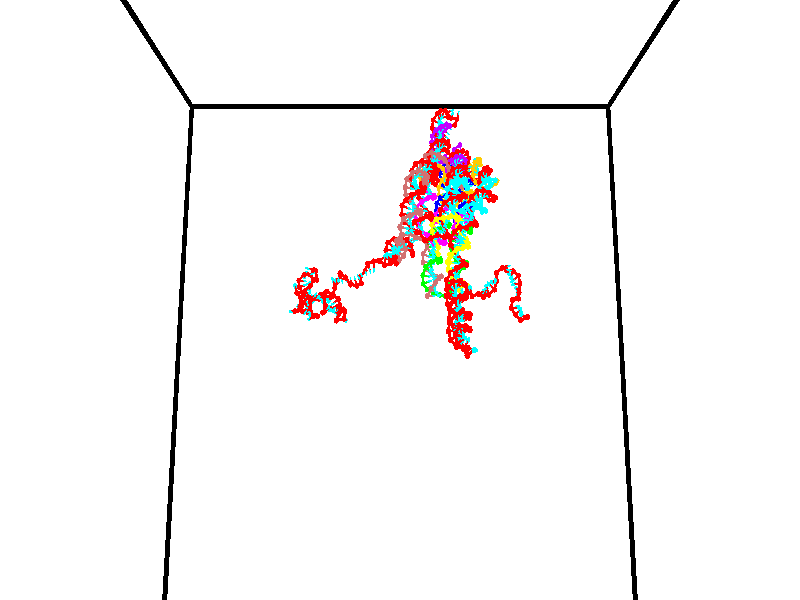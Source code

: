 // switches for output
#declare DRAW_BASES = 1; // possible values are 0, 1; only relevant for DNA ribbons
#declare DRAW_BASES_TYPE = 3; // possible values are 1, 2, 3; only relevant for DNA ribbons
#declare DRAW_FOG = 0; // set to 1 to enable fog

#include "colors.inc"

#include "transforms.inc"
background { rgb <1, 1, 1>}

#default {
   normal{
       ripples 0.25
       frequency 0.20
       turbulence 0.2
       lambda 5
   }
	finish {
		phong 0.1
		phong_size 40.
	}
}

// original window dimensions: 1024x640


// camera settings

camera {
	sky <0, 0.179814, -0.983701>
	up <0, 0.179814, -0.983701>
	right 1.6 * <1, 0, 0>
	location <35, 94.9851, 44.8844>
	look_at <35, 29.7336, 32.9568>
	direction <0, -65.2515, -11.9276>
	angle 67.0682
}


# declare cpy_camera_pos = <35, 94.9851, 44.8844>;
# if (DRAW_FOG = 1)
fog {
	fog_type 2
	up vnormalize(cpy_camera_pos)
	color rgbt<1,1,1,0.3>
	distance 1e-5
	fog_alt 3e-3
	fog_offset 56
}
# end


// LIGHTS

# declare lum = 6;
global_settings {
	ambient_light rgb lum * <0.05, 0.05, 0.05>
	max_trace_level 15
}# declare cpy_direct_light_amount = 0.25;
light_source
{	1000 * <-1, -1.16352, -0.803886>,
	rgb lum * cpy_direct_light_amount
	parallel
}

light_source
{	1000 * <1, 1.16352, 0.803886>,
	rgb lum * cpy_direct_light_amount
	parallel
}

// strand 0

// nucleotide -1

// particle -1
sphere {
	<24.357597, 34.716202, 34.828220> 0.250000
	pigment { color rgbt <1,0,0,0> }
	no_shadow
}
cylinder {
	<24.182295, 35.067684, 34.903908>,  <24.077112, 35.278572, 34.949322>, 0.100000
	pigment { color rgbt <1,0,0,0> }
	no_shadow
}
cylinder {
	<24.182295, 35.067684, 34.903908>,  <24.357597, 34.716202, 34.828220>, 0.100000
	pigment { color rgbt <1,0,0,0> }
	no_shadow
}

// particle -1
sphere {
	<24.182295, 35.067684, 34.903908> 0.100000
	pigment { color rgbt <1,0,0,0> }
	no_shadow
}
sphere {
	0, 1
	scale<0.080000,0.200000,0.300000>
	matrix <-0.599762, -0.442675, 0.666577,
		0.669489, 0.178644, 0.721020,
		-0.438258, 0.878707, 0.189222,
		24.050817, 35.331295, 34.960674>
	pigment { color rgbt <0,1,1,0> }
	no_shadow
}
cylinder {
	<24.947725, 34.200176, 34.706203>,  <24.357597, 34.716202, 34.828220>, 0.130000
	pigment { color rgbt <1,0,0,0> }
	no_shadow
}

// nucleotide -1

// particle -1
sphere {
	<24.947725, 34.200176, 34.706203> 0.250000
	pigment { color rgbt <1,0,0,0> }
	no_shadow
}
cylinder {
	<25.341513, 34.132000, 34.723053>,  <25.577785, 34.091095, 34.733162>, 0.100000
	pigment { color rgbt <1,0,0,0> }
	no_shadow
}
cylinder {
	<25.341513, 34.132000, 34.723053>,  <24.947725, 34.200176, 34.706203>, 0.100000
	pigment { color rgbt <1,0,0,0> }
	no_shadow
}

// particle -1
sphere {
	<25.341513, 34.132000, 34.723053> 0.100000
	pigment { color rgbt <1,0,0,0> }
	no_shadow
}
sphere {
	0, 1
	scale<0.080000,0.200000,0.300000>
	matrix <-0.109737, -0.784642, -0.610160,
		0.137054, 0.596059, -0.791157,
		0.984466, -0.170444, 0.042128,
		25.636852, 34.080868, 34.735691>
	pigment { color rgbt <0,1,1,0> }
	no_shadow
}
cylinder {
	<25.116392, 34.352200, 34.010109>,  <24.947725, 34.200176, 34.706203>, 0.130000
	pigment { color rgbt <1,0,0,0> }
	no_shadow
}

// nucleotide -1

// particle -1
sphere {
	<25.116392, 34.352200, 34.010109> 0.250000
	pigment { color rgbt <1,0,0,0> }
	no_shadow
}
cylinder {
	<25.350489, 34.091946, 34.203671>,  <25.490946, 33.935791, 34.319809>, 0.100000
	pigment { color rgbt <1,0,0,0> }
	no_shadow
}
cylinder {
	<25.350489, 34.091946, 34.203671>,  <25.116392, 34.352200, 34.010109>, 0.100000
	pigment { color rgbt <1,0,0,0> }
	no_shadow
}

// particle -1
sphere {
	<25.350489, 34.091946, 34.203671> 0.100000
	pigment { color rgbt <1,0,0,0> }
	no_shadow
}
sphere {
	0, 1
	scale<0.080000,0.200000,0.300000>
	matrix <-0.137674, -0.667849, -0.731453,
		0.799087, 0.361454, -0.480427,
		0.585240, -0.650637, 0.483907,
		25.526060, 33.896755, 34.348843>
	pigment { color rgbt <0,1,1,0> }
	no_shadow
}
cylinder {
	<25.622696, 34.122974, 33.525967>,  <25.116392, 34.352200, 34.010109>, 0.130000
	pigment { color rgbt <1,0,0,0> }
	no_shadow
}

// nucleotide -1

// particle -1
sphere {
	<25.622696, 34.122974, 33.525967> 0.250000
	pigment { color rgbt <1,0,0,0> }
	no_shadow
}
cylinder {
	<25.614264, 33.839176, 33.807724>,  <25.609205, 33.668896, 33.976780>, 0.100000
	pigment { color rgbt <1,0,0,0> }
	no_shadow
}
cylinder {
	<25.614264, 33.839176, 33.807724>,  <25.622696, 34.122974, 33.525967>, 0.100000
	pigment { color rgbt <1,0,0,0> }
	no_shadow
}

// particle -1
sphere {
	<25.614264, 33.839176, 33.807724> 0.100000
	pigment { color rgbt <1,0,0,0> }
	no_shadow
}
sphere {
	0, 1
	scale<0.080000,0.200000,0.300000>
	matrix <-0.004928, -0.704469, -0.709718,
		0.999766, -0.018432, 0.011353,
		-0.021079, -0.709496, 0.704395,
		25.607941, 33.626328, 34.019043>
	pigment { color rgbt <0,1,1,0> }
	no_shadow
}
cylinder {
	<26.260395, 33.666042, 33.433182>,  <25.622696, 34.122974, 33.525967>, 0.130000
	pigment { color rgbt <1,0,0,0> }
	no_shadow
}

// nucleotide -1

// particle -1
sphere {
	<26.260395, 33.666042, 33.433182> 0.250000
	pigment { color rgbt <1,0,0,0> }
	no_shadow
}
cylinder {
	<25.998936, 33.443260, 33.638138>,  <25.842060, 33.309589, 33.761112>, 0.100000
	pigment { color rgbt <1,0,0,0> }
	no_shadow
}
cylinder {
	<25.998936, 33.443260, 33.638138>,  <26.260395, 33.666042, 33.433182>, 0.100000
	pigment { color rgbt <1,0,0,0> }
	no_shadow
}

// particle -1
sphere {
	<25.998936, 33.443260, 33.638138> 0.100000
	pigment { color rgbt <1,0,0,0> }
	no_shadow
}
sphere {
	0, 1
	scale<0.080000,0.200000,0.300000>
	matrix <0.126154, -0.747765, -0.651869,
		0.746211, -0.361452, 0.559036,
		-0.653647, -0.556957, 0.512392,
		25.802841, 33.276173, 33.791855>
	pigment { color rgbt <0,1,1,0> }
	no_shadow
}
cylinder {
	<26.573149, 32.956367, 33.452572>,  <26.260395, 33.666042, 33.433182>, 0.130000
	pigment { color rgbt <1,0,0,0> }
	no_shadow
}

// nucleotide -1

// particle -1
sphere {
	<26.573149, 32.956367, 33.452572> 0.250000
	pigment { color rgbt <1,0,0,0> }
	no_shadow
}
cylinder {
	<26.181528, 32.941181, 33.532585>,  <25.946556, 32.932068, 33.580593>, 0.100000
	pigment { color rgbt <1,0,0,0> }
	no_shadow
}
cylinder {
	<26.181528, 32.941181, 33.532585>,  <26.573149, 32.956367, 33.452572>, 0.100000
	pigment { color rgbt <1,0,0,0> }
	no_shadow
}

// particle -1
sphere {
	<26.181528, 32.941181, 33.532585> 0.100000
	pigment { color rgbt <1,0,0,0> }
	no_shadow
}
sphere {
	0, 1
	scale<0.080000,0.200000,0.300000>
	matrix <-0.104036, -0.751237, -0.651782,
		0.175018, -0.658940, 0.731551,
		-0.979053, -0.037966, 0.200033,
		25.887812, 32.929790, 33.592594>
	pigment { color rgbt <0,1,1,0> }
	no_shadow
}
cylinder {
	<26.403790, 32.215714, 33.281403>,  <26.573149, 32.956367, 33.452572>, 0.130000
	pigment { color rgbt <1,0,0,0> }
	no_shadow
}

// nucleotide -1

// particle -1
sphere {
	<26.403790, 32.215714, 33.281403> 0.250000
	pigment { color rgbt <1,0,0,0> }
	no_shadow
}
cylinder {
	<26.048157, 32.395000, 33.318573>,  <25.834778, 32.502575, 33.340874>, 0.100000
	pigment { color rgbt <1,0,0,0> }
	no_shadow
}
cylinder {
	<26.048157, 32.395000, 33.318573>,  <26.403790, 32.215714, 33.281403>, 0.100000
	pigment { color rgbt <1,0,0,0> }
	no_shadow
}

// particle -1
sphere {
	<26.048157, 32.395000, 33.318573> 0.100000
	pigment { color rgbt <1,0,0,0> }
	no_shadow
}
sphere {
	0, 1
	scale<0.080000,0.200000,0.300000>
	matrix <-0.362157, -0.564607, -0.741661,
		-0.279961, -0.693050, 0.664307,
		-0.889081, 0.448220, 0.092925,
		25.781433, 32.529465, 33.346451>
	pigment { color rgbt <0,1,1,0> }
	no_shadow
}
cylinder {
	<25.962902, 31.660116, 33.091770>,  <26.403790, 32.215714, 33.281403>, 0.130000
	pigment { color rgbt <1,0,0,0> }
	no_shadow
}

// nucleotide -1

// particle -1
sphere {
	<25.962902, 31.660116, 33.091770> 0.250000
	pigment { color rgbt <1,0,0,0> }
	no_shadow
}
cylinder {
	<25.774721, 32.012455, 33.070660>,  <25.661812, 32.223858, 33.057995>, 0.100000
	pigment { color rgbt <1,0,0,0> }
	no_shadow
}
cylinder {
	<25.774721, 32.012455, 33.070660>,  <25.962902, 31.660116, 33.091770>, 0.100000
	pigment { color rgbt <1,0,0,0> }
	no_shadow
}

// particle -1
sphere {
	<25.774721, 32.012455, 33.070660> 0.100000
	pigment { color rgbt <1,0,0,0> }
	no_shadow
}
sphere {
	0, 1
	scale<0.080000,0.200000,0.300000>
	matrix <-0.352817, -0.242581, -0.903700,
		-0.808823, -0.406527, 0.424901,
		-0.470452, 0.880846, -0.052775,
		25.633585, 32.276711, 33.054829>
	pigment { color rgbt <0,1,1,0> }
	no_shadow
}
cylinder {
	<25.292896, 31.559364, 33.044025>,  <25.962902, 31.660116, 33.091770>, 0.130000
	pigment { color rgbt <1,0,0,0> }
	no_shadow
}

// nucleotide -1

// particle -1
sphere {
	<25.292896, 31.559364, 33.044025> 0.250000
	pigment { color rgbt <1,0,0,0> }
	no_shadow
}
cylinder {
	<25.354513, 31.924538, 32.892860>,  <25.391483, 32.143642, 32.802162>, 0.100000
	pigment { color rgbt <1,0,0,0> }
	no_shadow
}
cylinder {
	<25.354513, 31.924538, 32.892860>,  <25.292896, 31.559364, 33.044025>, 0.100000
	pigment { color rgbt <1,0,0,0> }
	no_shadow
}

// particle -1
sphere {
	<25.354513, 31.924538, 32.892860> 0.100000
	pigment { color rgbt <1,0,0,0> }
	no_shadow
}
sphere {
	0, 1
	scale<0.080000,0.200000,0.300000>
	matrix <-0.520172, -0.250257, -0.816574,
		-0.840055, 0.322367, 0.436334,
		0.154041, 0.912936, -0.377916,
		25.400724, 32.198418, 32.779488>
	pigment { color rgbt <0,1,1,0> }
	no_shadow
}
cylinder {
	<24.711300, 31.752850, 32.795162>,  <25.292896, 31.559364, 33.044025>, 0.130000
	pigment { color rgbt <1,0,0,0> }
	no_shadow
}

// nucleotide -1

// particle -1
sphere {
	<24.711300, 31.752850, 32.795162> 0.250000
	pigment { color rgbt <1,0,0,0> }
	no_shadow
}
cylinder {
	<24.957237, 31.993458, 32.591148>,  <25.104799, 32.137821, 32.468739>, 0.100000
	pigment { color rgbt <1,0,0,0> }
	no_shadow
}
cylinder {
	<24.957237, 31.993458, 32.591148>,  <24.711300, 31.752850, 32.795162>, 0.100000
	pigment { color rgbt <1,0,0,0> }
	no_shadow
}

// particle -1
sphere {
	<24.957237, 31.993458, 32.591148> 0.100000
	pigment { color rgbt <1,0,0,0> }
	no_shadow
}
sphere {
	0, 1
	scale<0.080000,0.200000,0.300000>
	matrix <-0.384405, -0.336118, -0.859801,
		-0.688621, 0.724705, 0.024567,
		0.614845, 0.601520, -0.510038,
		25.141691, 32.173912, 32.438137>
	pigment { color rgbt <0,1,1,0> }
	no_shadow
}
cylinder {
	<24.265368, 31.939262, 32.218586>,  <24.711300, 31.752850, 32.795162>, 0.130000
	pigment { color rgbt <1,0,0,0> }
	no_shadow
}

// nucleotide -1

// particle -1
sphere {
	<24.265368, 31.939262, 32.218586> 0.250000
	pigment { color rgbt <1,0,0,0> }
	no_shadow
}
cylinder {
	<24.646246, 31.977484, 32.102520>,  <24.874773, 32.000416, 32.032879>, 0.100000
	pigment { color rgbt <1,0,0,0> }
	no_shadow
}
cylinder {
	<24.646246, 31.977484, 32.102520>,  <24.265368, 31.939262, 32.218586>, 0.100000
	pigment { color rgbt <1,0,0,0> }
	no_shadow
}

// particle -1
sphere {
	<24.646246, 31.977484, 32.102520> 0.100000
	pigment { color rgbt <1,0,0,0> }
	no_shadow
}
sphere {
	0, 1
	scale<0.080000,0.200000,0.300000>
	matrix <-0.251362, -0.294748, -0.921922,
		-0.173617, 0.950785, -0.256640,
		0.952194, 0.095552, -0.290165,
		24.931904, 32.006149, 32.015472>
	pigment { color rgbt <0,1,1,0> }
	no_shadow
}
cylinder {
	<24.293293, 32.478752, 31.703249>,  <24.265368, 31.939262, 32.218586>, 0.130000
	pigment { color rgbt <1,0,0,0> }
	no_shadow
}

// nucleotide -1

// particle -1
sphere {
	<24.293293, 32.478752, 31.703249> 0.250000
	pigment { color rgbt <1,0,0,0> }
	no_shadow
}
cylinder {
	<24.586376, 32.207264, 31.683310>,  <24.762226, 32.044373, 31.671347>, 0.100000
	pigment { color rgbt <1,0,0,0> }
	no_shadow
}
cylinder {
	<24.586376, 32.207264, 31.683310>,  <24.293293, 32.478752, 31.703249>, 0.100000
	pigment { color rgbt <1,0,0,0> }
	no_shadow
}

// particle -1
sphere {
	<24.586376, 32.207264, 31.683310> 0.100000
	pigment { color rgbt <1,0,0,0> }
	no_shadow
}
sphere {
	0, 1
	scale<0.080000,0.200000,0.300000>
	matrix <-0.105255, -0.040653, -0.993614,
		0.672356, 0.733274, -0.101225,
		0.732706, -0.678717, -0.049847,
		24.806189, 32.003651, 31.668356>
	pigment { color rgbt <0,1,1,0> }
	no_shadow
}
cylinder {
	<24.862301, 32.588116, 31.202412>,  <24.293293, 32.478752, 31.703249>, 0.130000
	pigment { color rgbt <1,0,0,0> }
	no_shadow
}

// nucleotide -1

// particle -1
sphere {
	<24.862301, 32.588116, 31.202412> 0.250000
	pigment { color rgbt <1,0,0,0> }
	no_shadow
}
cylinder {
	<24.819527, 32.195564, 31.266235>,  <24.793863, 31.960033, 31.304529>, 0.100000
	pigment { color rgbt <1,0,0,0> }
	no_shadow
}
cylinder {
	<24.819527, 32.195564, 31.266235>,  <24.862301, 32.588116, 31.202412>, 0.100000
	pigment { color rgbt <1,0,0,0> }
	no_shadow
}

// particle -1
sphere {
	<24.819527, 32.195564, 31.266235> 0.100000
	pigment { color rgbt <1,0,0,0> }
	no_shadow
}
sphere {
	0, 1
	scale<0.080000,0.200000,0.300000>
	matrix <-0.030749, -0.157139, -0.987098,
		0.993791, -0.110460, -0.013373,
		-0.106933, -0.981380, 0.159560,
		24.787447, 31.901150, 31.314104>
	pigment { color rgbt <0,1,1,0> }
	no_shadow
}
cylinder {
	<25.515249, 32.109825, 31.160873>,  <24.862301, 32.588116, 31.202412>, 0.130000
	pigment { color rgbt <1,0,0,0> }
	no_shadow
}

// nucleotide -1

// particle -1
sphere {
	<25.515249, 32.109825, 31.160873> 0.250000
	pigment { color rgbt <1,0,0,0> }
	no_shadow
}
cylinder {
	<25.237507, 31.898540, 30.965382>,  <25.070862, 31.771769, 30.848085>, 0.100000
	pigment { color rgbt <1,0,0,0> }
	no_shadow
}
cylinder {
	<25.237507, 31.898540, 30.965382>,  <25.515249, 32.109825, 31.160873>, 0.100000
	pigment { color rgbt <1,0,0,0> }
	no_shadow
}

// particle -1
sphere {
	<25.237507, 31.898540, 30.965382> 0.100000
	pigment { color rgbt <1,0,0,0> }
	no_shadow
}
sphere {
	0, 1
	scale<0.080000,0.200000,0.300000>
	matrix <0.138788, 0.568098, -0.811173,
		0.706122, -0.631072, -0.321152,
		-0.694355, -0.528216, -0.488732,
		25.029200, 31.740076, 30.818762>
	pigment { color rgbt <0,1,1,0> }
	no_shadow
}
cylinder {
	<25.739708, 31.735859, 30.586861>,  <25.515249, 32.109825, 31.160873>, 0.130000
	pigment { color rgbt <1,0,0,0> }
	no_shadow
}

// nucleotide -1

// particle -1
sphere {
	<25.739708, 31.735859, 30.586861> 0.250000
	pigment { color rgbt <1,0,0,0> }
	no_shadow
}
cylinder {
	<25.354244, 31.824326, 30.526926>,  <25.122967, 31.877405, 30.490965>, 0.100000
	pigment { color rgbt <1,0,0,0> }
	no_shadow
}
cylinder {
	<25.354244, 31.824326, 30.526926>,  <25.739708, 31.735859, 30.586861>, 0.100000
	pigment { color rgbt <1,0,0,0> }
	no_shadow
}

// particle -1
sphere {
	<25.354244, 31.824326, 30.526926> 0.100000
	pigment { color rgbt <1,0,0,0> }
	no_shadow
}
sphere {
	0, 1
	scale<0.080000,0.200000,0.300000>
	matrix <0.250402, 0.552370, -0.795101,
		-0.093083, -0.803725, -0.587675,
		-0.963657, 0.221165, -0.149838,
		25.065147, 31.890675, 30.481976>
	pigment { color rgbt <0,1,1,0> }
	no_shadow
}
cylinder {
	<26.085140, 32.454845, 30.844393>,  <25.739708, 31.735859, 30.586861>, 0.130000
	pigment { color rgbt <1,0,0,0> }
	no_shadow
}

// nucleotide -1

// particle -1
sphere {
	<26.085140, 32.454845, 30.844393> 0.250000
	pigment { color rgbt <1,0,0,0> }
	no_shadow
}
cylinder {
	<25.929487, 32.758881, 31.052559>,  <25.836096, 32.941303, 31.177460>, 0.100000
	pigment { color rgbt <1,0,0,0> }
	no_shadow
}
cylinder {
	<25.929487, 32.758881, 31.052559>,  <26.085140, 32.454845, 30.844393>, 0.100000
	pigment { color rgbt <1,0,0,0> }
	no_shadow
}

// particle -1
sphere {
	<25.929487, 32.758881, 31.052559> 0.100000
	pigment { color rgbt <1,0,0,0> }
	no_shadow
}
sphere {
	0, 1
	scale<0.080000,0.200000,0.300000>
	matrix <0.187438, -0.487794, 0.852598,
		0.901910, 0.429321, 0.047347,
		-0.389134, 0.760092, 0.520417,
		25.812746, 32.986908, 31.208685>
	pigment { color rgbt <0,1,1,0> }
	no_shadow
}
cylinder {
	<26.169153, 32.181511, 31.615761>,  <26.085140, 32.454845, 30.844393>, 0.130000
	pigment { color rgbt <1,0,0,0> }
	no_shadow
}

// nucleotide -1

// particle -1
sphere {
	<26.169153, 32.181511, 31.615761> 0.250000
	pigment { color rgbt <1,0,0,0> }
	no_shadow
}
cylinder {
	<25.788649, 32.131065, 31.728331>,  <25.560347, 32.100796, 31.795872>, 0.100000
	pigment { color rgbt <1,0,0,0> }
	no_shadow
}
cylinder {
	<25.788649, 32.131065, 31.728331>,  <26.169153, 32.181511, 31.615761>, 0.100000
	pigment { color rgbt <1,0,0,0> }
	no_shadow
}

// particle -1
sphere {
	<25.788649, 32.131065, 31.728331> 0.100000
	pigment { color rgbt <1,0,0,0> }
	no_shadow
}
sphere {
	0, 1
	scale<0.080000,0.200000,0.300000>
	matrix <0.208645, 0.408799, 0.888454,
		-0.227095, 0.903868, -0.362561,
		-0.951260, -0.126117, 0.281423,
		25.503271, 32.093231, 31.812757>
	pigment { color rgbt <0,1,1,0> }
	no_shadow
}
cylinder {
	<25.904182, 32.925045, 31.760748>,  <26.169153, 32.181511, 31.615761>, 0.130000
	pigment { color rgbt <1,0,0,0> }
	no_shadow
}

// nucleotide -1

// particle -1
sphere {
	<25.904182, 32.925045, 31.760748> 0.250000
	pigment { color rgbt <1,0,0,0> }
	no_shadow
}
cylinder {
	<25.668877, 32.686150, 31.978830>,  <25.527693, 32.542812, 32.109680>, 0.100000
	pigment { color rgbt <1,0,0,0> }
	no_shadow
}
cylinder {
	<25.668877, 32.686150, 31.978830>,  <25.904182, 32.925045, 31.760748>, 0.100000
	pigment { color rgbt <1,0,0,0> }
	no_shadow
}

// particle -1
sphere {
	<25.668877, 32.686150, 31.978830> 0.100000
	pigment { color rgbt <1,0,0,0> }
	no_shadow
}
sphere {
	0, 1
	scale<0.080000,0.200000,0.300000>
	matrix <0.166201, 0.570516, 0.804294,
		-0.791406, 0.563750, -0.236351,
		-0.588263, -0.597242, 0.545206,
		25.492397, 32.506977, 32.142391>
	pigment { color rgbt <0,1,1,0> }
	no_shadow
}
cylinder {
	<25.672739, 33.408104, 32.363735>,  <25.904182, 32.925045, 31.760748>, 0.130000
	pigment { color rgbt <1,0,0,0> }
	no_shadow
}

// nucleotide -1

// particle -1
sphere {
	<25.672739, 33.408104, 32.363735> 0.250000
	pigment { color rgbt <1,0,0,0> }
	no_shadow
}
cylinder {
	<25.559608, 33.044075, 32.484913>,  <25.491730, 32.825657, 32.557621>, 0.100000
	pigment { color rgbt <1,0,0,0> }
	no_shadow
}
cylinder {
	<25.559608, 33.044075, 32.484913>,  <25.672739, 33.408104, 32.363735>, 0.100000
	pigment { color rgbt <1,0,0,0> }
	no_shadow
}

// particle -1
sphere {
	<25.559608, 33.044075, 32.484913> 0.100000
	pigment { color rgbt <1,0,0,0> }
	no_shadow
}
sphere {
	0, 1
	scale<0.080000,0.200000,0.300000>
	matrix <-0.081488, 0.337497, 0.937793,
		-0.955703, 0.240548, -0.169613,
		-0.282828, -0.910073, 0.302945,
		25.474760, 32.771053, 32.575798>
	pigment { color rgbt <0,1,1,0> }
	no_shadow
}
cylinder {
	<25.077404, 33.431744, 32.860386>,  <25.672739, 33.408104, 32.363735>, 0.130000
	pigment { color rgbt <1,0,0,0> }
	no_shadow
}

// nucleotide -1

// particle -1
sphere {
	<25.077404, 33.431744, 32.860386> 0.250000
	pigment { color rgbt <1,0,0,0> }
	no_shadow
}
cylinder {
	<25.227127, 33.066708, 32.926205>,  <25.316961, 32.847687, 32.965698>, 0.100000
	pigment { color rgbt <1,0,0,0> }
	no_shadow
}
cylinder {
	<25.227127, 33.066708, 32.926205>,  <25.077404, 33.431744, 32.860386>, 0.100000
	pigment { color rgbt <1,0,0,0> }
	no_shadow
}

// particle -1
sphere {
	<25.227127, 33.066708, 32.926205> 0.100000
	pigment { color rgbt <1,0,0,0> }
	no_shadow
}
sphere {
	0, 1
	scale<0.080000,0.200000,0.300000>
	matrix <0.050606, 0.197288, 0.979039,
		-0.925923, -0.358134, 0.120029,
		0.374307, -0.912588, 0.164549,
		25.339418, 32.792931, 32.975571>
	pigment { color rgbt <0,1,1,0> }
	no_shadow
}
cylinder {
	<24.316288, 33.626415, 33.038559>,  <25.077404, 33.431744, 32.860386>, 0.130000
	pigment { color rgbt <1,0,0,0> }
	no_shadow
}

// nucleotide -1

// particle -1
sphere {
	<24.316288, 33.626415, 33.038559> 0.250000
	pigment { color rgbt <1,0,0,0> }
	no_shadow
}
cylinder {
	<24.188248, 33.495464, 32.682949>,  <24.111423, 33.416893, 32.469585>, 0.100000
	pigment { color rgbt <1,0,0,0> }
	no_shadow
}
cylinder {
	<24.188248, 33.495464, 32.682949>,  <24.316288, 33.626415, 33.038559>, 0.100000
	pigment { color rgbt <1,0,0,0> }
	no_shadow
}

// particle -1
sphere {
	<24.188248, 33.495464, 32.682949> 0.100000
	pigment { color rgbt <1,0,0,0> }
	no_shadow
}
sphere {
	0, 1
	scale<0.080000,0.200000,0.300000>
	matrix <0.013590, -0.939887, 0.341215,
		-0.947287, 0.097141, 0.305306,
		-0.320099, -0.327377, -0.889022,
		24.092218, 33.397251, 32.416241>
	pigment { color rgbt <0,1,1,0> }
	no_shadow
}
cylinder {
	<24.650869, 33.144161, 33.382614>,  <24.316288, 33.626415, 33.038559>, 0.130000
	pigment { color rgbt <1,0,0,0> }
	no_shadow
}

// nucleotide -1

// particle -1
sphere {
	<24.650869, 33.144161, 33.382614> 0.250000
	pigment { color rgbt <1,0,0,0> }
	no_shadow
}
cylinder {
	<24.986683, 32.926941, 33.389244>,  <25.188171, 32.796608, 33.393223>, 0.100000
	pigment { color rgbt <1,0,0,0> }
	no_shadow
}
cylinder {
	<24.986683, 32.926941, 33.389244>,  <24.650869, 33.144161, 33.382614>, 0.100000
	pigment { color rgbt <1,0,0,0> }
	no_shadow
}

// particle -1
sphere {
	<24.986683, 32.926941, 33.389244> 0.100000
	pigment { color rgbt <1,0,0,0> }
	no_shadow
}
sphere {
	0, 1
	scale<0.080000,0.200000,0.300000>
	matrix <0.174570, 0.298513, 0.938305,
		-0.514495, -0.784847, 0.345412,
		0.839536, -0.543052, 0.016573,
		25.238544, 32.764027, 33.394215>
	pigment { color rgbt <0,1,1,0> }
	no_shadow
}
cylinder {
	<24.622850, 32.827553, 33.945564>,  <24.650869, 33.144161, 33.382614>, 0.130000
	pigment { color rgbt <1,0,0,0> }
	no_shadow
}

// nucleotide -1

// particle -1
sphere {
	<24.622850, 32.827553, 33.945564> 0.250000
	pigment { color rgbt <1,0,0,0> }
	no_shadow
}
cylinder {
	<25.011118, 32.855946, 33.853680>,  <25.244078, 32.872982, 33.798550>, 0.100000
	pigment { color rgbt <1,0,0,0> }
	no_shadow
}
cylinder {
	<25.011118, 32.855946, 33.853680>,  <24.622850, 32.827553, 33.945564>, 0.100000
	pigment { color rgbt <1,0,0,0> }
	no_shadow
}

// particle -1
sphere {
	<25.011118, 32.855946, 33.853680> 0.100000
	pigment { color rgbt <1,0,0,0> }
	no_shadow
}
sphere {
	0, 1
	scale<0.080000,0.200000,0.300000>
	matrix <0.176459, 0.438603, 0.881187,
		0.163299, -0.895873, 0.413212,
		0.970667, 0.070982, -0.229708,
		25.302319, 32.877239, 33.784767>
	pigment { color rgbt <0,1,1,0> }
	no_shadow
}
cylinder {
	<24.426563, 32.206642, 34.231083>,  <24.622850, 32.827553, 33.945564>, 0.130000
	pigment { color rgbt <1,0,0,0> }
	no_shadow
}

// nucleotide -1

// particle -1
sphere {
	<24.426563, 32.206642, 34.231083> 0.250000
	pigment { color rgbt <1,0,0,0> }
	no_shadow
}
cylinder {
	<24.267679, 31.914486, 34.008820>,  <24.172348, 31.739193, 33.875462>, 0.100000
	pigment { color rgbt <1,0,0,0> }
	no_shadow
}
cylinder {
	<24.267679, 31.914486, 34.008820>,  <24.426563, 32.206642, 34.231083>, 0.100000
	pigment { color rgbt <1,0,0,0> }
	no_shadow
}

// particle -1
sphere {
	<24.267679, 31.914486, 34.008820> 0.100000
	pigment { color rgbt <1,0,0,0> }
	no_shadow
}
sphere {
	0, 1
	scale<0.080000,0.200000,0.300000>
	matrix <-0.597653, 0.665354, -0.447342,
		0.696445, 0.154405, -0.700802,
		-0.397210, -0.730386, -0.555663,
		24.148516, 31.695370, 33.842121>
	pigment { color rgbt <0,1,1,0> }
	no_shadow
}
cylinder {
	<24.936995, 32.687649, 34.560612>,  <24.426563, 32.206642, 34.231083>, 0.130000
	pigment { color rgbt <1,0,0,0> }
	no_shadow
}

// nucleotide -1

// particle -1
sphere {
	<24.936995, 32.687649, 34.560612> 0.250000
	pigment { color rgbt <1,0,0,0> }
	no_shadow
}
cylinder {
	<25.213461, 32.844498, 34.317787>,  <25.379341, 32.938606, 34.172092>, 0.100000
	pigment { color rgbt <1,0,0,0> }
	no_shadow
}
cylinder {
	<25.213461, 32.844498, 34.317787>,  <24.936995, 32.687649, 34.560612>, 0.100000
	pigment { color rgbt <1,0,0,0> }
	no_shadow
}

// particle -1
sphere {
	<25.213461, 32.844498, 34.317787> 0.100000
	pigment { color rgbt <1,0,0,0> }
	no_shadow
}
sphere {
	0, 1
	scale<0.080000,0.200000,0.300000>
	matrix <0.330957, 0.575005, 0.748223,
		0.642464, -0.718057, 0.267645,
		0.691164, 0.392127, -0.607066,
		25.420811, 32.962135, 34.135666>
	pigment { color rgbt <0,1,1,0> }
	no_shadow
}
cylinder {
	<25.630695, 32.623531, 34.790901>,  <24.936995, 32.687649, 34.560612>, 0.130000
	pigment { color rgbt <1,0,0,0> }
	no_shadow
}

// nucleotide -1

// particle -1
sphere {
	<25.630695, 32.623531, 34.790901> 0.250000
	pigment { color rgbt <1,0,0,0> }
	no_shadow
}
cylinder {
	<25.612322, 32.953949, 34.566208>,  <25.601297, 33.152199, 34.431393>, 0.100000
	pigment { color rgbt <1,0,0,0> }
	no_shadow
}
cylinder {
	<25.612322, 32.953949, 34.566208>,  <25.630695, 32.623531, 34.790901>, 0.100000
	pigment { color rgbt <1,0,0,0> }
	no_shadow
}

// particle -1
sphere {
	<25.612322, 32.953949, 34.566208> 0.100000
	pigment { color rgbt <1,0,0,0> }
	no_shadow
}
sphere {
	0, 1
	scale<0.080000,0.200000,0.300000>
	matrix <0.166895, 0.560767, 0.810979,
		0.984904, -0.056499, -0.163621,
		-0.045934, 0.826044, -0.561731,
		25.598541, 33.201763, 34.397690>
	pigment { color rgbt <0,1,1,0> }
	no_shadow
}
cylinder {
	<26.254475, 32.969154, 34.911667>,  <25.630695, 32.623531, 34.790901>, 0.130000
	pigment { color rgbt <1,0,0,0> }
	no_shadow
}

// nucleotide -1

// particle -1
sphere {
	<26.254475, 32.969154, 34.911667> 0.250000
	pigment { color rgbt <1,0,0,0> }
	no_shadow
}
cylinder {
	<25.979471, 33.229633, 34.783119>,  <25.814470, 33.385921, 34.705990>, 0.100000
	pigment { color rgbt <1,0,0,0> }
	no_shadow
}
cylinder {
	<25.979471, 33.229633, 34.783119>,  <26.254475, 32.969154, 34.911667>, 0.100000
	pigment { color rgbt <1,0,0,0> }
	no_shadow
}

// particle -1
sphere {
	<25.979471, 33.229633, 34.783119> 0.100000
	pigment { color rgbt <1,0,0,0> }
	no_shadow
}
sphere {
	0, 1
	scale<0.080000,0.200000,0.300000>
	matrix <0.230568, 0.615402, 0.753736,
		0.688601, 0.444102, -0.573238,
		-0.687508, 0.651194, -0.321371,
		25.773218, 33.424992, 34.686707>
	pigment { color rgbt <0,1,1,0> }
	no_shadow
}
cylinder {
	<26.527380, 33.592949, 35.096893>,  <26.254475, 32.969154, 34.911667>, 0.130000
	pigment { color rgbt <1,0,0,0> }
	no_shadow
}

// nucleotide -1

// particle -1
sphere {
	<26.527380, 33.592949, 35.096893> 0.250000
	pigment { color rgbt <1,0,0,0> }
	no_shadow
}
cylinder {
	<26.132612, 33.634811, 35.047836>,  <25.895752, 33.659927, 35.018402>, 0.100000
	pigment { color rgbt <1,0,0,0> }
	no_shadow
}
cylinder {
	<26.132612, 33.634811, 35.047836>,  <26.527380, 33.592949, 35.096893>, 0.100000
	pigment { color rgbt <1,0,0,0> }
	no_shadow
}

// particle -1
sphere {
	<26.132612, 33.634811, 35.047836> 0.100000
	pigment { color rgbt <1,0,0,0> }
	no_shadow
}
sphere {
	0, 1
	scale<0.080000,0.200000,0.300000>
	matrix <-0.029677, 0.629780, 0.776207,
		0.158469, 0.769692, -0.618435,
		-0.986918, 0.104652, -0.122642,
		25.836536, 33.666206, 35.011044>
	pigment { color rgbt <0,1,1,0> }
	no_shadow
}
cylinder {
	<26.217064, 34.346130, 35.206905>,  <26.527380, 33.592949, 35.096893>, 0.130000
	pigment { color rgbt <1,0,0,0> }
	no_shadow
}

// nucleotide -1

// particle -1
sphere {
	<26.217064, 34.346130, 35.206905> 0.250000
	pigment { color rgbt <1,0,0,0> }
	no_shadow
}
cylinder {
	<25.932579, 34.078472, 35.293091>,  <25.761889, 33.917877, 35.344803>, 0.100000
	pigment { color rgbt <1,0,0,0> }
	no_shadow
}
cylinder {
	<25.932579, 34.078472, 35.293091>,  <26.217064, 34.346130, 35.206905>, 0.100000
	pigment { color rgbt <1,0,0,0> }
	no_shadow
}

// particle -1
sphere {
	<25.932579, 34.078472, 35.293091> 0.100000
	pigment { color rgbt <1,0,0,0> }
	no_shadow
}
sphere {
	0, 1
	scale<0.080000,0.200000,0.300000>
	matrix <-0.052412, 0.356129, 0.932966,
		-0.701021, 0.652244, -0.288354,
		-0.711212, -0.669142, 0.215468,
		25.719215, 33.877731, 35.357731>
	pigment { color rgbt <0,1,1,0> }
	no_shadow
}
cylinder {
	<25.856960, 34.521961, 34.526150>,  <26.217064, 34.346130, 35.206905>, 0.130000
	pigment { color rgbt <1,0,0,0> }
	no_shadow
}

// nucleotide -1

// particle -1
sphere {
	<25.856960, 34.521961, 34.526150> 0.250000
	pigment { color rgbt <1,0,0,0> }
	no_shadow
}
cylinder {
	<25.619335, 34.715488, 34.783215>,  <25.476761, 34.831604, 34.937454>, 0.100000
	pigment { color rgbt <1,0,0,0> }
	no_shadow
}
cylinder {
	<25.619335, 34.715488, 34.783215>,  <25.856960, 34.521961, 34.526150>, 0.100000
	pigment { color rgbt <1,0,0,0> }
	no_shadow
}

// particle -1
sphere {
	<25.619335, 34.715488, 34.783215> 0.100000
	pigment { color rgbt <1,0,0,0> }
	no_shadow
}
sphere {
	0, 1
	scale<0.080000,0.200000,0.300000>
	matrix <0.708608, -0.063395, 0.702749,
		0.380744, 0.872870, -0.305176,
		-0.594061, 0.483817, 0.642660,
		25.441116, 34.860634, 34.976013>
	pigment { color rgbt <0,1,1,0> }
	no_shadow
}
cylinder {
	<25.974226, 34.993408, 33.952965>,  <25.856960, 34.521961, 34.526150>, 0.130000
	pigment { color rgbt <1,0,0,0> }
	no_shadow
}

// nucleotide -1

// particle -1
sphere {
	<25.974226, 34.993408, 33.952965> 0.250000
	pigment { color rgbt <1,0,0,0> }
	no_shadow
}
cylinder {
	<26.253149, 35.165024, 33.723293>,  <26.420504, 35.267994, 33.585491>, 0.100000
	pigment { color rgbt <1,0,0,0> }
	no_shadow
}
cylinder {
	<26.253149, 35.165024, 33.723293>,  <25.974226, 34.993408, 33.952965>, 0.100000
	pigment { color rgbt <1,0,0,0> }
	no_shadow
}

// particle -1
sphere {
	<26.253149, 35.165024, 33.723293> 0.100000
	pigment { color rgbt <1,0,0,0> }
	no_shadow
}
sphere {
	0, 1
	scale<0.080000,0.200000,0.300000>
	matrix <0.697756, -0.589614, 0.406808,
		-0.164008, -0.684309, -0.710509,
		0.697308, 0.429042, -0.574182,
		26.462341, 35.293736, 33.551037>
	pigment { color rgbt <0,1,1,0> }
	no_shadow
}
cylinder {
	<26.257940, 34.526787, 33.667969>,  <25.974226, 34.993408, 33.952965>, 0.130000
	pigment { color rgbt <1,0,0,0> }
	no_shadow
}

// nucleotide -1

// particle -1
sphere {
	<26.257940, 34.526787, 33.667969> 0.250000
	pigment { color rgbt <1,0,0,0> }
	no_shadow
}
cylinder {
	<26.519136, 34.829285, 33.684471>,  <26.675854, 35.010784, 33.694370>, 0.100000
	pigment { color rgbt <1,0,0,0> }
	no_shadow
}
cylinder {
	<26.519136, 34.829285, 33.684471>,  <26.257940, 34.526787, 33.667969>, 0.100000
	pigment { color rgbt <1,0,0,0> }
	no_shadow
}

// particle -1
sphere {
	<26.519136, 34.829285, 33.684471> 0.100000
	pigment { color rgbt <1,0,0,0> }
	no_shadow
}
sphere {
	0, 1
	scale<0.080000,0.200000,0.300000>
	matrix <0.713997, -0.632850, 0.299516,
		0.252614, -0.166126, -0.953199,
		0.652989, 0.756243, 0.041253,
		26.715033, 35.056156, 33.696846>
	pigment { color rgbt <0,1,1,0> }
	no_shadow
}
cylinder {
	<26.848097, 34.280434, 33.331772>,  <26.257940, 34.526787, 33.667969>, 0.130000
	pigment { color rgbt <1,0,0,0> }
	no_shadow
}

// nucleotide -1

// particle -1
sphere {
	<26.848097, 34.280434, 33.331772> 0.250000
	pigment { color rgbt <1,0,0,0> }
	no_shadow
}
cylinder {
	<26.972624, 34.585602, 33.558411>,  <27.047340, 34.768703, 33.694393>, 0.100000
	pigment { color rgbt <1,0,0,0> }
	no_shadow
}
cylinder {
	<26.972624, 34.585602, 33.558411>,  <26.848097, 34.280434, 33.331772>, 0.100000
	pigment { color rgbt <1,0,0,0> }
	no_shadow
}

// particle -1
sphere {
	<26.972624, 34.585602, 33.558411> 0.100000
	pigment { color rgbt <1,0,0,0> }
	no_shadow
}
sphere {
	0, 1
	scale<0.080000,0.200000,0.300000>
	matrix <0.846148, -0.493933, 0.200157,
		0.432567, 0.417116, -0.799313,
		0.311318, 0.762918, 0.566601,
		27.066019, 34.814476, 33.728390>
	pigment { color rgbt <0,1,1,0> }
	no_shadow
}
cylinder {
	<27.521442, 34.473312, 33.081852>,  <26.848097, 34.280434, 33.331772>, 0.130000
	pigment { color rgbt <1,0,0,0> }
	no_shadow
}

// nucleotide -1

// particle -1
sphere {
	<27.521442, 34.473312, 33.081852> 0.250000
	pigment { color rgbt <1,0,0,0> }
	no_shadow
}
cylinder {
	<27.488565, 34.590931, 33.462753>,  <27.468840, 34.661503, 33.691292>, 0.100000
	pigment { color rgbt <1,0,0,0> }
	no_shadow
}
cylinder {
	<27.488565, 34.590931, 33.462753>,  <27.521442, 34.473312, 33.081852>, 0.100000
	pigment { color rgbt <1,0,0,0> }
	no_shadow
}

// particle -1
sphere {
	<27.488565, 34.590931, 33.462753> 0.100000
	pigment { color rgbt <1,0,0,0> }
	no_shadow
}
sphere {
	0, 1
	scale<0.080000,0.200000,0.300000>
	matrix <0.904024, -0.380194, 0.195432,
		0.419506, 0.876920, -0.234577,
		-0.082193, 0.294048, 0.952250,
		27.463907, 34.679146, 33.748428>
	pigment { color rgbt <0,1,1,0> }
	no_shadow
}
cylinder {
	<28.189459, 34.547821, 33.384666>,  <27.521442, 34.473312, 33.081852>, 0.130000
	pigment { color rgbt <1,0,0,0> }
	no_shadow
}

// nucleotide -1

// particle -1
sphere {
	<28.189459, 34.547821, 33.384666> 0.250000
	pigment { color rgbt <1,0,0,0> }
	no_shadow
}
cylinder {
	<27.997860, 34.611637, 33.729946>,  <27.882900, 34.649929, 33.937115>, 0.100000
	pigment { color rgbt <1,0,0,0> }
	no_shadow
}
cylinder {
	<27.997860, 34.611637, 33.729946>,  <28.189459, 34.547821, 33.384666>, 0.100000
	pigment { color rgbt <1,0,0,0> }
	no_shadow
}

// particle -1
sphere {
	<27.997860, 34.611637, 33.729946> 0.100000
	pigment { color rgbt <1,0,0,0> }
	no_shadow
}
sphere {
	0, 1
	scale<0.080000,0.200000,0.300000>
	matrix <0.786577, -0.358528, 0.502746,
		0.389689, 0.919785, 0.046242,
		-0.478998, 0.159542, 0.863196,
		27.854160, 34.659500, 33.988907>
	pigment { color rgbt <0,1,1,0> }
	no_shadow
}
cylinder {
	<28.714060, 34.367393, 33.728249>,  <28.189459, 34.547821, 33.384666>, 0.130000
	pigment { color rgbt <1,0,0,0> }
	no_shadow
}

// nucleotide -1

// particle -1
sphere {
	<28.714060, 34.367393, 33.728249> 0.250000
	pigment { color rgbt <1,0,0,0> }
	no_shadow
}
cylinder {
	<28.395529, 34.413868, 33.965691>,  <28.204411, 34.441753, 34.108154>, 0.100000
	pigment { color rgbt <1,0,0,0> }
	no_shadow
}
cylinder {
	<28.395529, 34.413868, 33.965691>,  <28.714060, 34.367393, 33.728249>, 0.100000
	pigment { color rgbt <1,0,0,0> }
	no_shadow
}

// particle -1
sphere {
	<28.395529, 34.413868, 33.965691> 0.100000
	pigment { color rgbt <1,0,0,0> }
	no_shadow
}
sphere {
	0, 1
	scale<0.080000,0.200000,0.300000>
	matrix <0.466777, -0.506101, 0.725245,
		0.384683, 0.854613, 0.348791,
		-0.796328, 0.116181, 0.593602,
		28.156630, 34.448723, 34.143772>
	pigment { color rgbt <0,1,1,0> }
	no_shadow
}
cylinder {
	<28.913965, 34.666462, 34.317188>,  <28.714060, 34.367393, 33.728249>, 0.130000
	pigment { color rgbt <1,0,0,0> }
	no_shadow
}

// nucleotide -1

// particle -1
sphere {
	<28.913965, 34.666462, 34.317188> 0.250000
	pigment { color rgbt <1,0,0,0> }
	no_shadow
}
cylinder {
	<28.588352, 34.456017, 34.415615>,  <28.392984, 34.329750, 34.474670>, 0.100000
	pigment { color rgbt <1,0,0,0> }
	no_shadow
}
cylinder {
	<28.588352, 34.456017, 34.415615>,  <28.913965, 34.666462, 34.317188>, 0.100000
	pigment { color rgbt <1,0,0,0> }
	no_shadow
}

// particle -1
sphere {
	<28.588352, 34.456017, 34.415615> 0.100000
	pigment { color rgbt <1,0,0,0> }
	no_shadow
}
sphere {
	0, 1
	scale<0.080000,0.200000,0.300000>
	matrix <0.540385, -0.530741, 0.652915,
		-0.212912, 0.664466, 0.716347,
		-0.814035, -0.526117, 0.246066,
		28.344141, 34.298180, 34.489433>
	pigment { color rgbt <0,1,1,0> }
	no_shadow
}
cylinder {
	<28.829369, 34.725945, 35.041565>,  <28.913965, 34.666462, 34.317188>, 0.130000
	pigment { color rgbt <1,0,0,0> }
	no_shadow
}

// nucleotide -1

// particle -1
sphere {
	<28.829369, 34.725945, 35.041565> 0.250000
	pigment { color rgbt <1,0,0,0> }
	no_shadow
}
cylinder {
	<28.611923, 34.406391, 34.938599>,  <28.481457, 34.214657, 34.876820>, 0.100000
	pigment { color rgbt <1,0,0,0> }
	no_shadow
}
cylinder {
	<28.611923, 34.406391, 34.938599>,  <28.829369, 34.725945, 35.041565>, 0.100000
	pigment { color rgbt <1,0,0,0> }
	no_shadow
}

// particle -1
sphere {
	<28.611923, 34.406391, 34.938599> 0.100000
	pigment { color rgbt <1,0,0,0> }
	no_shadow
}
sphere {
	0, 1
	scale<0.080000,0.200000,0.300000>
	matrix <0.532996, -0.565488, 0.629396,
		-0.648384, 0.204944, 0.733209,
		-0.543611, -0.798888, -0.257419,
		28.448839, 34.166725, 34.861374>
	pigment { color rgbt <0,1,1,0> }
	no_shadow
}
cylinder {
	<28.499180, 34.289574, 35.564003>,  <28.829369, 34.725945, 35.041565>, 0.130000
	pigment { color rgbt <1,0,0,0> }
	no_shadow
}

// nucleotide -1

// particle -1
sphere {
	<28.499180, 34.289574, 35.564003> 0.250000
	pigment { color rgbt <1,0,0,0> }
	no_shadow
}
cylinder {
	<28.570892, 34.054249, 35.248596>,  <28.613920, 33.913055, 35.059353>, 0.100000
	pigment { color rgbt <1,0,0,0> }
	no_shadow
}
cylinder {
	<28.570892, 34.054249, 35.248596>,  <28.499180, 34.289574, 35.564003>, 0.100000
	pigment { color rgbt <1,0,0,0> }
	no_shadow
}

// particle -1
sphere {
	<28.570892, 34.054249, 35.248596> 0.100000
	pigment { color rgbt <1,0,0,0> }
	no_shadow
}
sphere {
	0, 1
	scale<0.080000,0.200000,0.300000>
	matrix <0.595090, -0.573391, 0.563108,
		-0.783407, -0.570190, 0.247300,
		0.179279, -0.588308, -0.788513,
		28.624676, 33.877758, 35.012043>
	pigment { color rgbt <0,1,1,0> }
	no_shadow
}
cylinder {
	<29.264626, 34.049175, 35.369129>,  <28.499180, 34.289574, 35.564003>, 0.130000
	pigment { color rgbt <1,0,0,0> }
	no_shadow
}

// nucleotide -1

// particle -1
sphere {
	<29.264626, 34.049175, 35.369129> 0.250000
	pigment { color rgbt <1,0,0,0> }
	no_shadow
}
cylinder {
	<29.371565, 33.664700, 35.396362>,  <29.435728, 33.434013, 35.412704>, 0.100000
	pigment { color rgbt <1,0,0,0> }
	no_shadow
}
cylinder {
	<29.371565, 33.664700, 35.396362>,  <29.264626, 34.049175, 35.369129>, 0.100000
	pigment { color rgbt <1,0,0,0> }
	no_shadow
}

// particle -1
sphere {
	<29.371565, 33.664700, 35.396362> 0.100000
	pigment { color rgbt <1,0,0,0> }
	no_shadow
}
sphere {
	0, 1
	scale<0.080000,0.200000,0.300000>
	matrix <-0.896792, -0.274041, -0.347369,
		0.352547, 0.031808, -0.935253,
		0.267346, -0.961192, 0.068087,
		29.451769, 33.376343, 35.416790>
	pigment { color rgbt <0,1,1,0> }
	no_shadow
}
cylinder {
	<29.350338, 33.783932, 34.681580>,  <29.264626, 34.049175, 35.369129>, 0.130000
	pigment { color rgbt <1,0,0,0> }
	no_shadow
}

// nucleotide -1

// particle -1
sphere {
	<29.350338, 33.783932, 34.681580> 0.250000
	pigment { color rgbt <1,0,0,0> }
	no_shadow
}
cylinder {
	<29.214195, 33.571217, 34.991772>,  <29.132509, 33.443588, 35.177887>, 0.100000
	pigment { color rgbt <1,0,0,0> }
	no_shadow
}
cylinder {
	<29.214195, 33.571217, 34.991772>,  <29.350338, 33.783932, 34.681580>, 0.100000
	pigment { color rgbt <1,0,0,0> }
	no_shadow
}

// particle -1
sphere {
	<29.214195, 33.571217, 34.991772> 0.100000
	pigment { color rgbt <1,0,0,0> }
	no_shadow
}
sphere {
	0, 1
	scale<0.080000,0.200000,0.300000>
	matrix <-0.897097, -0.063455, -0.437252,
		0.281731, -0.844499, -0.455465,
		-0.340358, -0.531784, 0.775476,
		29.112087, 33.411682, 35.224415>
	pigment { color rgbt <0,1,1,0> }
	no_shadow
}
cylinder {
	<29.099594, 33.190407, 34.408298>,  <29.350338, 33.783932, 34.681580>, 0.130000
	pigment { color rgbt <1,0,0,0> }
	no_shadow
}

// nucleotide -1

// particle -1
sphere {
	<29.099594, 33.190407, 34.408298> 0.250000
	pigment { color rgbt <1,0,0,0> }
	no_shadow
}
cylinder {
	<28.913204, 33.316624, 34.738945>,  <28.801371, 33.392353, 34.937332>, 0.100000
	pigment { color rgbt <1,0,0,0> }
	no_shadow
}
cylinder {
	<28.913204, 33.316624, 34.738945>,  <29.099594, 33.190407, 34.408298>, 0.100000
	pigment { color rgbt <1,0,0,0> }
	no_shadow
}

// particle -1
sphere {
	<28.913204, 33.316624, 34.738945> 0.100000
	pigment { color rgbt <1,0,0,0> }
	no_shadow
}
sphere {
	0, 1
	scale<0.080000,0.200000,0.300000>
	matrix <-0.853916, 0.084293, -0.513539,
		-0.231720, -0.945161, 0.230167,
		-0.465975, 0.315540, 0.826620,
		28.773411, 33.411285, 34.986931>
	pigment { color rgbt <0,1,1,0> }
	no_shadow
}
cylinder {
	<28.451492, 32.985622, 34.178261>,  <29.099594, 33.190407, 34.408298>, 0.130000
	pigment { color rgbt <1,0,0,0> }
	no_shadow
}

// nucleotide -1

// particle -1
sphere {
	<28.451492, 32.985622, 34.178261> 0.250000
	pigment { color rgbt <1,0,0,0> }
	no_shadow
}
cylinder {
	<28.467356, 33.257111, 34.471592>,  <28.476873, 33.420006, 34.647591>, 0.100000
	pigment { color rgbt <1,0,0,0> }
	no_shadow
}
cylinder {
	<28.467356, 33.257111, 34.471592>,  <28.451492, 32.985622, 34.178261>, 0.100000
	pigment { color rgbt <1,0,0,0> }
	no_shadow
}

// particle -1
sphere {
	<28.467356, 33.257111, 34.471592> 0.100000
	pigment { color rgbt <1,0,0,0> }
	no_shadow
}
sphere {
	0, 1
	scale<0.080000,0.200000,0.300000>
	matrix <-0.772419, 0.486392, -0.408402,
		-0.633874, -0.550235, 0.543548,
		0.039661, 0.678722, 0.733323,
		28.479254, 33.460728, 34.691589>
	pigment { color rgbt <0,1,1,0> }
	no_shadow
}
cylinder {
	<27.779415, 33.162182, 34.337845>,  <28.451492, 32.985622, 34.178261>, 0.130000
	pigment { color rgbt <1,0,0,0> }
	no_shadow
}

// nucleotide -1

// particle -1
sphere {
	<27.779415, 33.162182, 34.337845> 0.250000
	pigment { color rgbt <1,0,0,0> }
	no_shadow
}
cylinder {
	<27.969837, 33.464649, 34.517437>,  <28.084091, 33.646130, 34.625191>, 0.100000
	pigment { color rgbt <1,0,0,0> }
	no_shadow
}
cylinder {
	<27.969837, 33.464649, 34.517437>,  <27.779415, 33.162182, 34.337845>, 0.100000
	pigment { color rgbt <1,0,0,0> }
	no_shadow
}

// particle -1
sphere {
	<27.969837, 33.464649, 34.517437> 0.100000
	pigment { color rgbt <1,0,0,0> }
	no_shadow
}
sphere {
	0, 1
	scale<0.080000,0.200000,0.300000>
	matrix <-0.687899, 0.638260, -0.345571,
		-0.547874, -0.144339, 0.824015,
		0.476057, 0.756168, 0.448976,
		28.112654, 33.691498, 34.652130>
	pigment { color rgbt <0,1,1,0> }
	no_shadow
}
cylinder {
	<27.248800, 33.658806, 34.605095>,  <27.779415, 33.162182, 34.337845>, 0.130000
	pigment { color rgbt <1,0,0,0> }
	no_shadow
}

// nucleotide -1

// particle -1
sphere {
	<27.248800, 33.658806, 34.605095> 0.250000
	pigment { color rgbt <1,0,0,0> }
	no_shadow
}
cylinder {
	<27.587151, 33.872047, 34.598244>,  <27.790161, 33.999992, 34.594135>, 0.100000
	pigment { color rgbt <1,0,0,0> }
	no_shadow
}
cylinder {
	<27.587151, 33.872047, 34.598244>,  <27.248800, 33.658806, 34.605095>, 0.100000
	pigment { color rgbt <1,0,0,0> }
	no_shadow
}

// particle -1
sphere {
	<27.587151, 33.872047, 34.598244> 0.100000
	pigment { color rgbt <1,0,0,0> }
	no_shadow
}
sphere {
	0, 1
	scale<0.080000,0.200000,0.300000>
	matrix <-0.492323, 0.768009, -0.409610,
		-0.205215, 0.354910, 0.912100,
		0.845876, 0.533106, -0.017123,
		27.840914, 34.031979, 34.593105>
	pigment { color rgbt <0,1,1,0> }
	no_shadow
}
cylinder {
	<27.124910, 34.378376, 34.898510>,  <27.248800, 33.658806, 34.605095>, 0.130000
	pigment { color rgbt <1,0,0,0> }
	no_shadow
}

// nucleotide -1

// particle -1
sphere {
	<27.124910, 34.378376, 34.898510> 0.250000
	pigment { color rgbt <1,0,0,0> }
	no_shadow
}
cylinder {
	<27.435083, 34.457195, 34.658550>,  <27.621187, 34.504486, 34.514576>, 0.100000
	pigment { color rgbt <1,0,0,0> }
	no_shadow
}
cylinder {
	<27.435083, 34.457195, 34.658550>,  <27.124910, 34.378376, 34.898510>, 0.100000
	pigment { color rgbt <1,0,0,0> }
	no_shadow
}

// particle -1
sphere {
	<27.435083, 34.457195, 34.658550> 0.100000
	pigment { color rgbt <1,0,0,0> }
	no_shadow
}
sphere {
	0, 1
	scale<0.080000,0.200000,0.300000>
	matrix <-0.447327, 0.841962, -0.301659,
		0.445647, 0.502266, 0.741031,
		0.775433, 0.197050, -0.599895,
		27.667713, 34.516312, 34.478580>
	pigment { color rgbt <0,1,1,0> }
	no_shadow
}
cylinder {
	<27.324488, 35.094292, 34.995731>,  <27.124910, 34.378376, 34.898510>, 0.130000
	pigment { color rgbt <1,0,0,0> }
	no_shadow
}

// nucleotide -1

// particle -1
sphere {
	<27.324488, 35.094292, 34.995731> 0.250000
	pigment { color rgbt <1,0,0,0> }
	no_shadow
}
cylinder {
	<27.395643, 35.004475, 34.612495>,  <27.438335, 34.950584, 34.382553>, 0.100000
	pigment { color rgbt <1,0,0,0> }
	no_shadow
}
cylinder {
	<27.395643, 35.004475, 34.612495>,  <27.324488, 35.094292, 34.995731>, 0.100000
	pigment { color rgbt <1,0,0,0> }
	no_shadow
}

// particle -1
sphere {
	<27.395643, 35.004475, 34.612495> 0.100000
	pigment { color rgbt <1,0,0,0> }
	no_shadow
}
sphere {
	0, 1
	scale<0.080000,0.200000,0.300000>
	matrix <-0.644255, 0.709377, -0.285868,
		0.743836, 0.668107, -0.018471,
		0.177888, -0.224539, -0.958091,
		27.449009, 34.937115, 34.325069>
	pigment { color rgbt <0,1,1,0> }
	no_shadow
}
cylinder {
	<27.545473, 35.766308, 34.534172>,  <27.324488, 35.094292, 34.995731>, 0.130000
	pigment { color rgbt <1,0,0,0> }
	no_shadow
}

// nucleotide -1

// particle -1
sphere {
	<27.545473, 35.766308, 34.534172> 0.250000
	pigment { color rgbt <1,0,0,0> }
	no_shadow
}
cylinder {
	<27.392561, 35.488056, 34.290874>,  <27.300814, 35.321106, 34.144897>, 0.100000
	pigment { color rgbt <1,0,0,0> }
	no_shadow
}
cylinder {
	<27.392561, 35.488056, 34.290874>,  <27.545473, 35.766308, 34.534172>, 0.100000
	pigment { color rgbt <1,0,0,0> }
	no_shadow
}

// particle -1
sphere {
	<27.392561, 35.488056, 34.290874> 0.100000
	pigment { color rgbt <1,0,0,0> }
	no_shadow
}
sphere {
	0, 1
	scale<0.080000,0.200000,0.300000>
	matrix <-0.530103, 0.704246, -0.472260,
		0.756870, 0.141895, -0.637976,
		-0.382280, -0.695632, -0.608242,
		27.277876, 35.279366, 34.108402>
	pigment { color rgbt <0,1,1,0> }
	no_shadow
}
cylinder {
	<27.496454, 36.061863, 33.836414>,  <27.545473, 35.766308, 34.534172>, 0.130000
	pigment { color rgbt <1,0,0,0> }
	no_shadow
}

// nucleotide -1

// particle -1
sphere {
	<27.496454, 36.061863, 33.836414> 0.250000
	pigment { color rgbt <1,0,0,0> }
	no_shadow
}
cylinder {
	<27.256481, 35.742203, 33.821232>,  <27.112497, 35.550407, 33.812122>, 0.100000
	pigment { color rgbt <1,0,0,0> }
	no_shadow
}
cylinder {
	<27.256481, 35.742203, 33.821232>,  <27.496454, 36.061863, 33.836414>, 0.100000
	pigment { color rgbt <1,0,0,0> }
	no_shadow
}

// particle -1
sphere {
	<27.256481, 35.742203, 33.821232> 0.100000
	pigment { color rgbt <1,0,0,0> }
	no_shadow
}
sphere {
	0, 1
	scale<0.080000,0.200000,0.300000>
	matrix <-0.700709, 0.547742, -0.457149,
		0.386119, -0.247665, -0.888580,
		-0.599932, -0.799150, -0.037953,
		27.076502, 35.502457, 33.809845>
	pigment { color rgbt <0,1,1,0> }
	no_shadow
}
cylinder {
	<28.175703, 35.777695, 33.770924>,  <27.496454, 36.061863, 33.836414>, 0.130000
	pigment { color rgbt <1,0,0,0> }
	no_shadow
}

// nucleotide -1

// particle -1
sphere {
	<28.175703, 35.777695, 33.770924> 0.250000
	pigment { color rgbt <1,0,0,0> }
	no_shadow
}
cylinder {
	<28.037180, 36.063404, 34.014198>,  <27.954067, 36.234829, 34.160164>, 0.100000
	pigment { color rgbt <1,0,0,0> }
	no_shadow
}
cylinder {
	<28.037180, 36.063404, 34.014198>,  <28.175703, 35.777695, 33.770924>, 0.100000
	pigment { color rgbt <1,0,0,0> }
	no_shadow
}

// particle -1
sphere {
	<28.037180, 36.063404, 34.014198> 0.100000
	pigment { color rgbt <1,0,0,0> }
	no_shadow
}
sphere {
	0, 1
	scale<0.080000,0.200000,0.300000>
	matrix <-0.613410, -0.662918, 0.429265,
		0.709788, -0.224411, 0.667712,
		-0.346307, 0.714269, 0.608187,
		27.933289, 36.277683, 34.196655>
	pigment { color rgbt <0,1,1,0> }
	no_shadow
}
cylinder {
	<28.479925, 35.691399, 33.030766>,  <28.175703, 35.777695, 33.770924>, 0.130000
	pigment { color rgbt <1,0,0,0> }
	no_shadow
}

// nucleotide -1

// particle -1
sphere {
	<28.479925, 35.691399, 33.030766> 0.250000
	pigment { color rgbt <1,0,0,0> }
	no_shadow
}
cylinder {
	<28.371180, 35.807972, 32.663906>,  <28.305931, 35.877914, 32.443790>, 0.100000
	pigment { color rgbt <1,0,0,0> }
	no_shadow
}
cylinder {
	<28.371180, 35.807972, 32.663906>,  <28.479925, 35.691399, 33.030766>, 0.100000
	pigment { color rgbt <1,0,0,0> }
	no_shadow
}

// particle -1
sphere {
	<28.371180, 35.807972, 32.663906> 0.100000
	pigment { color rgbt <1,0,0,0> }
	no_shadow
}
sphere {
	0, 1
	scale<0.080000,0.200000,0.300000>
	matrix <0.826277, 0.559238, -0.067227,
		0.493311, -0.776093, -0.392840,
		-0.271866, 0.291431, -0.917146,
		28.289619, 35.895401, 32.388763>
	pigment { color rgbt <0,1,1,0> }
	no_shadow
}
cylinder {
	<28.735079, 35.427803, 32.366783>,  <28.479925, 35.691399, 33.030766>, 0.130000
	pigment { color rgbt <1,0,0,0> }
	no_shadow
}

// nucleotide -1

// particle -1
sphere {
	<28.735079, 35.427803, 32.366783> 0.250000
	pigment { color rgbt <1,0,0,0> }
	no_shadow
}
cylinder {
	<28.629290, 35.807690, 32.433815>,  <28.565817, 36.035622, 32.474033>, 0.100000
	pigment { color rgbt <1,0,0,0> }
	no_shadow
}
cylinder {
	<28.629290, 35.807690, 32.433815>,  <28.735079, 35.427803, 32.366783>, 0.100000
	pigment { color rgbt <1,0,0,0> }
	no_shadow
}

// particle -1
sphere {
	<28.629290, 35.807690, 32.433815> 0.100000
	pigment { color rgbt <1,0,0,0> }
	no_shadow
}
sphere {
	0, 1
	scale<0.080000,0.200000,0.300000>
	matrix <0.960708, 0.274630, -0.040221,
		-0.084221, 0.150360, -0.985037,
		-0.264473, 0.949721, 0.167581,
		28.549948, 36.092606, 32.484089>
	pigment { color rgbt <0,1,1,0> }
	no_shadow
}
cylinder {
	<29.090914, 35.868099, 31.903738>,  <28.735079, 35.427803, 32.366783>, 0.130000
	pigment { color rgbt <1,0,0,0> }
	no_shadow
}

// nucleotide -1

// particle -1
sphere {
	<29.090914, 35.868099, 31.903738> 0.250000
	pigment { color rgbt <1,0,0,0> }
	no_shadow
}
cylinder {
	<28.989214, 36.077625, 32.228939>,  <28.928194, 36.203339, 32.424061>, 0.100000
	pigment { color rgbt <1,0,0,0> }
	no_shadow
}
cylinder {
	<28.989214, 36.077625, 32.228939>,  <29.090914, 35.868099, 31.903738>, 0.100000
	pigment { color rgbt <1,0,0,0> }
	no_shadow
}

// particle -1
sphere {
	<28.989214, 36.077625, 32.228939> 0.100000
	pigment { color rgbt <1,0,0,0> }
	no_shadow
}
sphere {
	0, 1
	scale<0.080000,0.200000,0.300000>
	matrix <0.900235, 0.435402, 0.001004,
		-0.353458, 0.732151, -0.582257,
		-0.254251, 0.523813, 0.813004,
		28.912939, 36.234768, 32.472839>
	pigment { color rgbt <0,1,1,0> }
	no_shadow
}
cylinder {
	<29.072145, 36.709946, 31.999636>,  <29.090914, 35.868099, 31.903738>, 0.130000
	pigment { color rgbt <1,0,0,0> }
	no_shadow
}

// nucleotide -1

// particle -1
sphere {
	<29.072145, 36.709946, 31.999636> 0.250000
	pigment { color rgbt <1,0,0,0> }
	no_shadow
}
cylinder {
	<29.176559, 36.481003, 32.310574>,  <29.239208, 36.343636, 32.497135>, 0.100000
	pigment { color rgbt <1,0,0,0> }
	no_shadow
}
cylinder {
	<29.176559, 36.481003, 32.310574>,  <29.072145, 36.709946, 31.999636>, 0.100000
	pigment { color rgbt <1,0,0,0> }
	no_shadow
}

// particle -1
sphere {
	<29.176559, 36.481003, 32.310574> 0.100000
	pigment { color rgbt <1,0,0,0> }
	no_shadow
}
sphere {
	0, 1
	scale<0.080000,0.200000,0.300000>
	matrix <0.963124, 0.100018, -0.249777,
		0.065214, 0.813880, 0.577361,
		0.261035, -0.572359, 0.777345,
		29.254869, 36.309296, 32.543777>
	pigment { color rgbt <0,1,1,0> }
	no_shadow
}
cylinder {
	<29.627853, 36.992008, 32.411392>,  <29.072145, 36.709946, 31.999636>, 0.130000
	pigment { color rgbt <1,0,0,0> }
	no_shadow
}

// nucleotide -1

// particle -1
sphere {
	<29.627853, 36.992008, 32.411392> 0.250000
	pigment { color rgbt <1,0,0,0> }
	no_shadow
}
cylinder {
	<29.660997, 36.595943, 32.456490>,  <29.680883, 36.358303, 32.483547>, 0.100000
	pigment { color rgbt <1,0,0,0> }
	no_shadow
}
cylinder {
	<29.660997, 36.595943, 32.456490>,  <29.627853, 36.992008, 32.411392>, 0.100000
	pigment { color rgbt <1,0,0,0> }
	no_shadow
}

// particle -1
sphere {
	<29.660997, 36.595943, 32.456490> 0.100000
	pigment { color rgbt <1,0,0,0> }
	no_shadow
}
sphere {
	0, 1
	scale<0.080000,0.200000,0.300000>
	matrix <0.982081, 0.061915, -0.178001,
		0.169270, 0.125471, 0.977550,
		0.082859, -0.990163, 0.112742,
		29.685856, 36.298893, 32.490311>
	pigment { color rgbt <0,1,1,0> }
	no_shadow
}
cylinder {
	<30.137453, 36.779903, 32.948635>,  <29.627853, 36.992008, 32.411392>, 0.130000
	pigment { color rgbt <1,0,0,0> }
	no_shadow
}

// nucleotide -1

// particle -1
sphere {
	<30.137453, 36.779903, 32.948635> 0.250000
	pigment { color rgbt <1,0,0,0> }
	no_shadow
}
cylinder {
	<30.111984, 36.493782, 32.670273>,  <30.096703, 36.322109, 32.503254>, 0.100000
	pigment { color rgbt <1,0,0,0> }
	no_shadow
}
cylinder {
	<30.111984, 36.493782, 32.670273>,  <30.137453, 36.779903, 32.948635>, 0.100000
	pigment { color rgbt <1,0,0,0> }
	no_shadow
}

// particle -1
sphere {
	<30.111984, 36.493782, 32.670273> 0.100000
	pigment { color rgbt <1,0,0,0> }
	no_shadow
}
sphere {
	0, 1
	scale<0.080000,0.200000,0.300000>
	matrix <0.953727, 0.161717, -0.253482,
		0.293856, -0.679847, 0.671906,
		-0.063670, -0.715302, -0.695909,
		30.092884, 36.279190, 32.461498>
	pigment { color rgbt <0,1,1,0> }
	no_shadow
}
cylinder {
	<30.733948, 36.480137, 33.002537>,  <30.137453, 36.779903, 32.948635>, 0.130000
	pigment { color rgbt <1,0,0,0> }
	no_shadow
}

// nucleotide -1

// particle -1
sphere {
	<30.733948, 36.480137, 33.002537> 0.250000
	pigment { color rgbt <1,0,0,0> }
	no_shadow
}
cylinder {
	<30.609793, 36.393528, 32.632290>,  <30.535299, 36.341560, 32.410141>, 0.100000
	pigment { color rgbt <1,0,0,0> }
	no_shadow
}
cylinder {
	<30.609793, 36.393528, 32.632290>,  <30.733948, 36.480137, 33.002537>, 0.100000
	pigment { color rgbt <1,0,0,0> }
	no_shadow
}

// particle -1
sphere {
	<30.609793, 36.393528, 32.632290> 0.100000
	pigment { color rgbt <1,0,0,0> }
	no_shadow
}
sphere {
	0, 1
	scale<0.080000,0.200000,0.300000>
	matrix <0.909071, 0.217080, -0.355619,
		0.277935, -0.951837, 0.129457,
		-0.310389, -0.216524, -0.925622,
		30.516676, 36.328571, 32.354603>
	pigment { color rgbt <0,1,1,0> }
	no_shadow
}
cylinder {
	<31.160959, 35.901714, 32.683743>,  <30.733948, 36.480137, 33.002537>, 0.130000
	pigment { color rgbt <1,0,0,0> }
	no_shadow
}

// nucleotide -1

// particle -1
sphere {
	<31.160959, 35.901714, 32.683743> 0.250000
	pigment { color rgbt <1,0,0,0> }
	no_shadow
}
cylinder {
	<31.002226, 36.180515, 32.444843>,  <30.906986, 36.347797, 32.301502>, 0.100000
	pigment { color rgbt <1,0,0,0> }
	no_shadow
}
cylinder {
	<31.002226, 36.180515, 32.444843>,  <31.160959, 35.901714, 32.683743>, 0.100000
	pigment { color rgbt <1,0,0,0> }
	no_shadow
}

// particle -1
sphere {
	<31.002226, 36.180515, 32.444843> 0.100000
	pigment { color rgbt <1,0,0,0> }
	no_shadow
}
sphere {
	0, 1
	scale<0.080000,0.200000,0.300000>
	matrix <0.878357, 0.099456, -0.467544,
		-0.266479, -0.710139, -0.651684,
		-0.396835, 0.697002, -0.597252,
		30.883175, 36.389614, 32.265667>
	pigment { color rgbt <0,1,1,0> }
	no_shadow
}
cylinder {
	<31.001194, 35.637604, 32.068214>,  <31.160959, 35.901714, 32.683743>, 0.130000
	pigment { color rgbt <1,0,0,0> }
	no_shadow
}

// nucleotide -1

// particle -1
sphere {
	<31.001194, 35.637604, 32.068214> 0.250000
	pigment { color rgbt <1,0,0,0> }
	no_shadow
}
cylinder {
	<31.100239, 36.025070, 32.075905>,  <31.159666, 36.257549, 32.080521>, 0.100000
	pigment { color rgbt <1,0,0,0> }
	no_shadow
}
cylinder {
	<31.100239, 36.025070, 32.075905>,  <31.001194, 35.637604, 32.068214>, 0.100000
	pigment { color rgbt <1,0,0,0> }
	no_shadow
}

// particle -1
sphere {
	<31.100239, 36.025070, 32.075905> 0.100000
	pigment { color rgbt <1,0,0,0> }
	no_shadow
}
sphere {
	0, 1
	scale<0.080000,0.200000,0.300000>
	matrix <0.871305, -0.213957, -0.441644,
		-0.423693, 0.126109, -0.896984,
		0.247612, 0.968669, 0.019227,
		31.174522, 36.315670, 32.081673>
	pigment { color rgbt <0,1,1,0> }
	no_shadow
}
cylinder {
	<31.481731, 35.637253, 31.548660>,  <31.001194, 35.637604, 32.068214>, 0.130000
	pigment { color rgbt <1,0,0,0> }
	no_shadow
}

// nucleotide -1

// particle -1
sphere {
	<31.481731, 35.637253, 31.548660> 0.250000
	pigment { color rgbt <1,0,0,0> }
	no_shadow
}
cylinder {
	<31.559029, 35.972500, 31.752703>,  <31.605406, 36.173649, 31.875128>, 0.100000
	pigment { color rgbt <1,0,0,0> }
	no_shadow
}
cylinder {
	<31.559029, 35.972500, 31.752703>,  <31.481731, 35.637253, 31.548660>, 0.100000
	pigment { color rgbt <1,0,0,0> }
	no_shadow
}

// particle -1
sphere {
	<31.559029, 35.972500, 31.752703> 0.100000
	pigment { color rgbt <1,0,0,0> }
	no_shadow
}
sphere {
	0, 1
	scale<0.080000,0.200000,0.300000>
	matrix <0.932786, 0.004286, -0.360405,
		-0.304250, 0.545466, -0.780960,
		0.193242, 0.838122, 0.510107,
		31.617001, 36.223938, 31.905735>
	pigment { color rgbt <0,1,1,0> }
	no_shadow
}
cylinder {
	<31.773872, 36.135128, 31.047144>,  <31.481731, 35.637253, 31.548660>, 0.130000
	pigment { color rgbt <1,0,0,0> }
	no_shadow
}

// nucleotide -1

// particle -1
sphere {
	<31.773872, 36.135128, 31.047144> 0.250000
	pigment { color rgbt <1,0,0,0> }
	no_shadow
}
cylinder {
	<31.905403, 36.250660, 31.406799>,  <31.984322, 36.319981, 31.622593>, 0.100000
	pigment { color rgbt <1,0,0,0> }
	no_shadow
}
cylinder {
	<31.905403, 36.250660, 31.406799>,  <31.773872, 36.135128, 31.047144>, 0.100000
	pigment { color rgbt <1,0,0,0> }
	no_shadow
}

// particle -1
sphere {
	<31.905403, 36.250660, 31.406799> 0.100000
	pigment { color rgbt <1,0,0,0> }
	no_shadow
}
sphere {
	0, 1
	scale<0.080000,0.200000,0.300000>
	matrix <0.944215, -0.118896, -0.307118,
		0.018199, 0.949969, -0.311814,
		0.328826, 0.288830, 0.899139,
		32.004051, 36.337311, 31.676540>
	pigment { color rgbt <0,1,1,0> }
	no_shadow
}
cylinder {
	<32.370064, 36.565845, 30.951330>,  <31.773872, 36.135128, 31.047144>, 0.130000
	pigment { color rgbt <1,0,0,0> }
	no_shadow
}

// nucleotide -1

// particle -1
sphere {
	<32.370064, 36.565845, 30.951330> 0.250000
	pigment { color rgbt <1,0,0,0> }
	no_shadow
}
cylinder {
	<32.373474, 36.415970, 31.322176>,  <32.375519, 36.326046, 31.544683>, 0.100000
	pigment { color rgbt <1,0,0,0> }
	no_shadow
}
cylinder {
	<32.373474, 36.415970, 31.322176>,  <32.370064, 36.565845, 30.951330>, 0.100000
	pigment { color rgbt <1,0,0,0> }
	no_shadow
}

// particle -1
sphere {
	<32.373474, 36.415970, 31.322176> 0.100000
	pigment { color rgbt <1,0,0,0> }
	no_shadow
}
sphere {
	0, 1
	scale<0.080000,0.200000,0.300000>
	matrix <0.884292, -0.430036, -0.181926,
		0.466856, 0.821388, 0.327667,
		0.008523, -0.374687, 0.927112,
		32.376030, 36.303562, 31.600309>
	pigment { color rgbt <0,1,1,0> }
	no_shadow
}
cylinder {
	<32.917583, 36.123196, 30.785011>,  <32.370064, 36.565845, 30.951330>, 0.130000
	pigment { color rgbt <1,0,0,0> }
	no_shadow
}

// nucleotide -1

// particle -1
sphere {
	<32.917583, 36.123196, 30.785011> 0.250000
	pigment { color rgbt <1,0,0,0> }
	no_shadow
}
cylinder {
	<33.259869, 36.158321, 30.581034>,  <33.465240, 36.179398, 30.458647>, 0.100000
	pigment { color rgbt <1,0,0,0> }
	no_shadow
}
cylinder {
	<33.259869, 36.158321, 30.581034>,  <32.917583, 36.123196, 30.785011>, 0.100000
	pigment { color rgbt <1,0,0,0> }
	no_shadow
}

// particle -1
sphere {
	<33.259869, 36.158321, 30.581034> 0.100000
	pigment { color rgbt <1,0,0,0> }
	no_shadow
}
sphere {
	0, 1
	scale<0.080000,0.200000,0.300000>
	matrix <0.144731, 0.905540, 0.398810,
		0.496797, -0.415072, 0.762174,
		0.855714, 0.087817, -0.509943,
		33.516582, 36.184666, 30.428051>
	pigment { color rgbt <0,1,1,0> }
	no_shadow
}
cylinder {
	<33.447338, 36.378254, 31.205830>,  <32.917583, 36.123196, 30.785011>, 0.130000
	pigment { color rgbt <1,0,0,0> }
	no_shadow
}

// nucleotide -1

// particle -1
sphere {
	<33.447338, 36.378254, 31.205830> 0.250000
	pigment { color rgbt <1,0,0,0> }
	no_shadow
}
cylinder {
	<33.541443, 36.474777, 30.829229>,  <33.597904, 36.532692, 30.603270>, 0.100000
	pigment { color rgbt <1,0,0,0> }
	no_shadow
}
cylinder {
	<33.541443, 36.474777, 30.829229>,  <33.447338, 36.378254, 31.205830>, 0.100000
	pigment { color rgbt <1,0,0,0> }
	no_shadow
}

// particle -1
sphere {
	<33.541443, 36.474777, 30.829229> 0.100000
	pigment { color rgbt <1,0,0,0> }
	no_shadow
}
sphere {
	0, 1
	scale<0.080000,0.200000,0.300000>
	matrix <0.268435, 0.914879, 0.301560,
		0.934129, -0.323676, 0.150457,
		0.235258, 0.241308, -0.941501,
		33.612022, 36.547169, 30.546780>
	pigment { color rgbt <0,1,1,0> }
	no_shadow
}
cylinder {
	<34.050049, 36.832539, 31.193737>,  <33.447338, 36.378254, 31.205830>, 0.130000
	pigment { color rgbt <1,0,0,0> }
	no_shadow
}

// nucleotide -1

// particle -1
sphere {
	<34.050049, 36.832539, 31.193737> 0.250000
	pigment { color rgbt <1,0,0,0> }
	no_shadow
}
cylinder {
	<33.905262, 36.928432, 30.833403>,  <33.818390, 36.985970, 30.617201>, 0.100000
	pigment { color rgbt <1,0,0,0> }
	no_shadow
}
cylinder {
	<33.905262, 36.928432, 30.833403>,  <34.050049, 36.832539, 31.193737>, 0.100000
	pigment { color rgbt <1,0,0,0> }
	no_shadow
}

// particle -1
sphere {
	<33.905262, 36.928432, 30.833403> 0.100000
	pigment { color rgbt <1,0,0,0> }
	no_shadow
}
sphere {
	0, 1
	scale<0.080000,0.200000,0.300000>
	matrix <0.642562, 0.764271, -0.054799,
		0.675346, -0.598680, -0.430685,
		-0.361968, 0.239733, -0.900837,
		33.796673, 37.000351, 30.563152>
	pigment { color rgbt <0,1,1,0> }
	no_shadow
}
cylinder {
	<34.520103, 36.713020, 30.656734>,  <34.050049, 36.832539, 31.193737>, 0.130000
	pigment { color rgbt <1,0,0,0> }
	no_shadow
}

// nucleotide -1

// particle -1
sphere {
	<34.520103, 36.713020, 30.656734> 0.250000
	pigment { color rgbt <1,0,0,0> }
	no_shadow
}
cylinder {
	<34.270580, 37.025528, 30.647957>,  <34.120865, 37.213032, 30.642691>, 0.100000
	pigment { color rgbt <1,0,0,0> }
	no_shadow
}
cylinder {
	<34.270580, 37.025528, 30.647957>,  <34.520103, 36.713020, 30.656734>, 0.100000
	pigment { color rgbt <1,0,0,0> }
	no_shadow
}

// particle -1
sphere {
	<34.270580, 37.025528, 30.647957> 0.100000
	pigment { color rgbt <1,0,0,0> }
	no_shadow
}
sphere {
	0, 1
	scale<0.080000,0.200000,0.300000>
	matrix <0.779843, 0.624047, 0.049097,
		0.052053, 0.013513, -0.998553,
		-0.623807, 0.781270, -0.021946,
		34.083439, 37.259911, 30.641373>
	pigment { color rgbt <0,1,1,0> }
	no_shadow
}
cylinder {
	<34.632900, 36.010635, 31.017172>,  <34.520103, 36.713020, 30.656734>, 0.130000
	pigment { color rgbt <1,0,0,0> }
	no_shadow
}

// nucleotide -1

// particle -1
sphere {
	<34.632900, 36.010635, 31.017172> 0.250000
	pigment { color rgbt <1,0,0,0> }
	no_shadow
}
cylinder {
	<34.510357, 36.094746, 30.645811>,  <34.436832, 36.145210, 30.422995>, 0.100000
	pigment { color rgbt <1,0,0,0> }
	no_shadow
}
cylinder {
	<34.510357, 36.094746, 30.645811>,  <34.632900, 36.010635, 31.017172>, 0.100000
	pigment { color rgbt <1,0,0,0> }
	no_shadow
}

// particle -1
sphere {
	<34.510357, 36.094746, 30.645811> 0.100000
	pigment { color rgbt <1,0,0,0> }
	no_shadow
}
sphere {
	0, 1
	scale<0.080000,0.200000,0.300000>
	matrix <0.373255, -0.870659, -0.320365,
		-0.875688, -0.444675, 0.188240,
		-0.306351, 0.210278, -0.928403,
		34.418449, 36.157829, 30.367290>
	pigment { color rgbt <0,1,1,0> }
	no_shadow
}
cylinder {
	<34.147758, 35.622326, 30.712954>,  <34.632900, 36.010635, 31.017172>, 0.130000
	pigment { color rgbt <1,0,0,0> }
	no_shadow
}

// nucleotide -1

// particle -1
sphere {
	<34.147758, 35.622326, 30.712954> 0.250000
	pigment { color rgbt <1,0,0,0> }
	no_shadow
}
cylinder {
	<34.303535, 35.766113, 30.373751>,  <34.397003, 35.852386, 30.170229>, 0.100000
	pigment { color rgbt <1,0,0,0> }
	no_shadow
}
cylinder {
	<34.303535, 35.766113, 30.373751>,  <34.147758, 35.622326, 30.712954>, 0.100000
	pigment { color rgbt <1,0,0,0> }
	no_shadow
}

// particle -1
sphere {
	<34.303535, 35.766113, 30.373751> 0.100000
	pigment { color rgbt <1,0,0,0> }
	no_shadow
}
sphere {
	0, 1
	scale<0.080000,0.200000,0.300000>
	matrix <0.035600, -0.925883, -0.376128,
		-0.920362, 0.116292, -0.373377,
		0.389445, 0.359466, -0.848008,
		34.420368, 35.873955, 30.119349>
	pigment { color rgbt <0,1,1,0> }
	no_shadow
}
cylinder {
	<33.748108, 35.189320, 30.283886>,  <34.147758, 35.622326, 30.712954>, 0.130000
	pigment { color rgbt <1,0,0,0> }
	no_shadow
}

// nucleotide -1

// particle -1
sphere {
	<33.748108, 35.189320, 30.283886> 0.250000
	pigment { color rgbt <1,0,0,0> }
	no_shadow
}
cylinder {
	<34.091145, 35.323689, 30.128099>,  <34.296967, 35.404308, 30.034628>, 0.100000
	pigment { color rgbt <1,0,0,0> }
	no_shadow
}
cylinder {
	<34.091145, 35.323689, 30.128099>,  <33.748108, 35.189320, 30.283886>, 0.100000
	pigment { color rgbt <1,0,0,0> }
	no_shadow
}

// particle -1
sphere {
	<34.091145, 35.323689, 30.128099> 0.100000
	pigment { color rgbt <1,0,0,0> }
	no_shadow
}
sphere {
	0, 1
	scale<0.080000,0.200000,0.300000>
	matrix <0.114279, -0.862770, -0.492513,
		-0.501467, 0.377869, -0.778297,
		0.857596, 0.335922, -0.389468,
		34.348423, 35.424465, 30.011259>
	pigment { color rgbt <0,1,1,0> }
	no_shadow
}
cylinder {
	<33.558315, 35.147629, 29.646614>,  <33.748108, 35.189320, 30.283886>, 0.130000
	pigment { color rgbt <1,0,0,0> }
	no_shadow
}

// nucleotide -1

// particle -1
sphere {
	<33.558315, 35.147629, 29.646614> 0.250000
	pigment { color rgbt <1,0,0,0> }
	no_shadow
}
cylinder {
	<33.958298, 35.151211, 29.648056>,  <34.198288, 35.153358, 29.648922>, 0.100000
	pigment { color rgbt <1,0,0,0> }
	no_shadow
}
cylinder {
	<33.958298, 35.151211, 29.648056>,  <33.558315, 35.147629, 29.646614>, 0.100000
	pigment { color rgbt <1,0,0,0> }
	no_shadow
}

// particle -1
sphere {
	<33.958298, 35.151211, 29.648056> 0.100000
	pigment { color rgbt <1,0,0,0> }
	no_shadow
}
sphere {
	0, 1
	scale<0.080000,0.200000,0.300000>
	matrix <0.009598, -0.882364, -0.470470,
		-0.001030, 0.470482, -0.882409,
		0.999954, 0.008954, 0.003607,
		34.258286, 35.153896, 29.649137>
	pigment { color rgbt <0,1,1,0> }
	no_shadow
}
cylinder {
	<33.740929, 34.863773, 28.902931>,  <33.558315, 35.147629, 29.646614>, 0.130000
	pigment { color rgbt <1,0,0,0> }
	no_shadow
}

// nucleotide -1

// particle -1
sphere {
	<33.740929, 34.863773, 28.902931> 0.250000
	pigment { color rgbt <1,0,0,0> }
	no_shadow
}
cylinder {
	<34.074814, 34.840401, 29.121962>,  <34.275146, 34.826378, 29.253380>, 0.100000
	pigment { color rgbt <1,0,0,0> }
	no_shadow
}
cylinder {
	<34.074814, 34.840401, 29.121962>,  <33.740929, 34.863773, 28.902931>, 0.100000
	pigment { color rgbt <1,0,0,0> }
	no_shadow
}

// particle -1
sphere {
	<34.074814, 34.840401, 29.121962> 0.100000
	pigment { color rgbt <1,0,0,0> }
	no_shadow
}
sphere {
	0, 1
	scale<0.080000,0.200000,0.300000>
	matrix <0.210916, -0.884608, -0.415912,
		0.508695, 0.462660, -0.726069,
		0.834712, -0.058433, 0.547578,
		34.325226, 34.822872, 29.286236>
	pigment { color rgbt <0,1,1,0> }
	no_shadow
}
cylinder {
	<34.368523, 34.582996, 28.496363>,  <33.740929, 34.863773, 28.902931>, 0.130000
	pigment { color rgbt <1,0,0,0> }
	no_shadow
}

// nucleotide -1

// particle -1
sphere {
	<34.368523, 34.582996, 28.496363> 0.250000
	pigment { color rgbt <1,0,0,0> }
	no_shadow
}
cylinder {
	<34.538059, 34.540199, 28.856121>,  <34.639782, 34.514519, 29.071976>, 0.100000
	pigment { color rgbt <1,0,0,0> }
	no_shadow
}
cylinder {
	<34.538059, 34.540199, 28.856121>,  <34.368523, 34.582996, 28.496363>, 0.100000
	pigment { color rgbt <1,0,0,0> }
	no_shadow
}

// particle -1
sphere {
	<34.538059, 34.540199, 28.856121> 0.100000
	pigment { color rgbt <1,0,0,0> }
	no_shadow
}
sphere {
	0, 1
	scale<0.080000,0.200000,0.300000>
	matrix <0.489010, -0.808801, -0.326665,
		0.762384, 0.578267, -0.290480,
		0.423840, -0.106997, 0.899395,
		34.665211, 34.508099, 29.125940>
	pigment { color rgbt <0,1,1,0> }
	no_shadow
}
cylinder {
	<35.070896, 34.525063, 28.389521>,  <34.368523, 34.582996, 28.496363>, 0.130000
	pigment { color rgbt <1,0,0,0> }
	no_shadow
}

// nucleotide -1

// particle -1
sphere {
	<35.070896, 34.525063, 28.389521> 0.250000
	pigment { color rgbt <1,0,0,0> }
	no_shadow
}
cylinder {
	<34.993843, 34.344433, 28.737997>,  <34.947613, 34.236057, 28.947083>, 0.100000
	pigment { color rgbt <1,0,0,0> }
	no_shadow
}
cylinder {
	<34.993843, 34.344433, 28.737997>,  <35.070896, 34.525063, 28.389521>, 0.100000
	pigment { color rgbt <1,0,0,0> }
	no_shadow
}

// particle -1
sphere {
	<34.993843, 34.344433, 28.737997> 0.100000
	pigment { color rgbt <1,0,0,0> }
	no_shadow
}
sphere {
	0, 1
	scale<0.080000,0.200000,0.300000>
	matrix <0.577986, -0.769680, -0.271155,
		0.792985, 0.451304, 0.409267,
		-0.192631, -0.451572, 0.871192,
		34.936054, 34.208961, 28.999355>
	pigment { color rgbt <0,1,1,0> }
	no_shadow
}
cylinder {
	<35.692711, 34.263260, 28.483931>,  <35.070896, 34.525063, 28.389521>, 0.130000
	pigment { color rgbt <1,0,0,0> }
	no_shadow
}

// nucleotide -1

// particle -1
sphere {
	<35.692711, 34.263260, 28.483931> 0.250000
	pigment { color rgbt <1,0,0,0> }
	no_shadow
}
cylinder {
	<35.445900, 34.066425, 28.729574>,  <35.297813, 33.948326, 28.876961>, 0.100000
	pigment { color rgbt <1,0,0,0> }
	no_shadow
}
cylinder {
	<35.445900, 34.066425, 28.729574>,  <35.692711, 34.263260, 28.483931>, 0.100000
	pigment { color rgbt <1,0,0,0> }
	no_shadow
}

// particle -1
sphere {
	<35.445900, 34.066425, 28.729574> 0.100000
	pigment { color rgbt <1,0,0,0> }
	no_shadow
}
sphere {
	0, 1
	scale<0.080000,0.200000,0.300000>
	matrix <0.512343, -0.843528, -0.161140,
		0.597314, 0.215207, 0.772595,
		-0.617026, -0.492085, 0.614110,
		35.260792, 33.918800, 28.913807>
	pigment { color rgbt <0,1,1,0> }
	no_shadow
}
cylinder {
	<36.167336, 34.030033, 28.933796>,  <35.692711, 34.263260, 28.483931>, 0.130000
	pigment { color rgbt <1,0,0,0> }
	no_shadow
}

// nucleotide -1

// particle -1
sphere {
	<36.167336, 34.030033, 28.933796> 0.250000
	pigment { color rgbt <1,0,0,0> }
	no_shadow
}
cylinder {
	<35.823132, 33.829651, 28.970818>,  <35.616608, 33.709423, 28.993031>, 0.100000
	pigment { color rgbt <1,0,0,0> }
	no_shadow
}
cylinder {
	<35.823132, 33.829651, 28.970818>,  <36.167336, 34.030033, 28.933796>, 0.100000
	pigment { color rgbt <1,0,0,0> }
	no_shadow
}

// particle -1
sphere {
	<35.823132, 33.829651, 28.970818> 0.100000
	pigment { color rgbt <1,0,0,0> }
	no_shadow
}
sphere {
	0, 1
	scale<0.080000,0.200000,0.300000>
	matrix <0.475818, -0.855256, -0.205265,
		0.181987, -0.132594, 0.974320,
		-0.860511, -0.500954, 0.092555,
		35.564980, 33.679363, 28.998585>
	pigment { color rgbt <0,1,1,0> }
	no_shadow
}
cylinder {
	<36.312256, 33.464733, 29.382517>,  <36.167336, 34.030033, 28.933796>, 0.130000
	pigment { color rgbt <1,0,0,0> }
	no_shadow
}

// nucleotide -1

// particle -1
sphere {
	<36.312256, 33.464733, 29.382517> 0.250000
	pigment { color rgbt <1,0,0,0> }
	no_shadow
}
cylinder {
	<35.998146, 33.346714, 29.164787>,  <35.809681, 33.275902, 29.034149>, 0.100000
	pigment { color rgbt <1,0,0,0> }
	no_shadow
}
cylinder {
	<35.998146, 33.346714, 29.164787>,  <36.312256, 33.464733, 29.382517>, 0.100000
	pigment { color rgbt <1,0,0,0> }
	no_shadow
}

// particle -1
sphere {
	<35.998146, 33.346714, 29.164787> 0.100000
	pigment { color rgbt <1,0,0,0> }
	no_shadow
}
sphere {
	0, 1
	scale<0.080000,0.200000,0.300000>
	matrix <0.514748, -0.799664, -0.309149,
		-0.344059, -0.522955, 0.779834,
		-0.785276, -0.295052, -0.544322,
		35.762562, 33.258198, 29.001492>
	pigment { color rgbt <0,1,1,0> }
	no_shadow
}
cylinder {
	<36.328163, 32.714821, 29.458963>,  <36.312256, 33.464733, 29.382517>, 0.130000
	pigment { color rgbt <1,0,0,0> }
	no_shadow
}

// nucleotide -1

// particle -1
sphere {
	<36.328163, 32.714821, 29.458963> 0.250000
	pigment { color rgbt <1,0,0,0> }
	no_shadow
}
cylinder {
	<36.109631, 32.794281, 29.133497>,  <35.978512, 32.841957, 28.938217>, 0.100000
	pigment { color rgbt <1,0,0,0> }
	no_shadow
}
cylinder {
	<36.109631, 32.794281, 29.133497>,  <36.328163, 32.714821, 29.458963>, 0.100000
	pigment { color rgbt <1,0,0,0> }
	no_shadow
}

// particle -1
sphere {
	<36.109631, 32.794281, 29.133497> 0.100000
	pigment { color rgbt <1,0,0,0> }
	no_shadow
}
sphere {
	0, 1
	scale<0.080000,0.200000,0.300000>
	matrix <0.611558, -0.569163, -0.549591,
		-0.572278, -0.797869, 0.189479,
		-0.546346, 0.198641, -0.813663,
		35.945728, 32.853878, 28.889397>
	pigment { color rgbt <0,1,1,0> }
	no_shadow
}
cylinder {
	<36.342899, 32.040554, 29.112352>,  <36.328163, 32.714821, 29.458963>, 0.130000
	pigment { color rgbt <1,0,0,0> }
	no_shadow
}

// nucleotide -1

// particle -1
sphere {
	<36.342899, 32.040554, 29.112352> 0.250000
	pigment { color rgbt <1,0,0,0> }
	no_shadow
}
cylinder {
	<36.248344, 32.325977, 28.848545>,  <36.191612, 32.497231, 28.690262>, 0.100000
	pigment { color rgbt <1,0,0,0> }
	no_shadow
}
cylinder {
	<36.248344, 32.325977, 28.848545>,  <36.342899, 32.040554, 29.112352>, 0.100000
	pigment { color rgbt <1,0,0,0> }
	no_shadow
}

// particle -1
sphere {
	<36.248344, 32.325977, 28.848545> 0.100000
	pigment { color rgbt <1,0,0,0> }
	no_shadow
}
sphere {
	0, 1
	scale<0.080000,0.200000,0.300000>
	matrix <0.628917, -0.405032, -0.663636,
		-0.740666, -0.571655, -0.353022,
		-0.236386, 0.713554, -0.659517,
		36.177429, 32.540043, 28.650690>
	pigment { color rgbt <0,1,1,0> }
	no_shadow
}
cylinder {
	<36.081882, 31.655275, 28.509609>,  <36.342899, 32.040554, 29.112352>, 0.130000
	pigment { color rgbt <1,0,0,0> }
	no_shadow
}

// nucleotide -1

// particle -1
sphere {
	<36.081882, 31.655275, 28.509609> 0.250000
	pigment { color rgbt <1,0,0,0> }
	no_shadow
}
cylinder {
	<36.170616, 32.023624, 28.381369>,  <36.223858, 32.244633, 28.304424>, 0.100000
	pigment { color rgbt <1,0,0,0> }
	no_shadow
}
cylinder {
	<36.170616, 32.023624, 28.381369>,  <36.081882, 31.655275, 28.509609>, 0.100000
	pigment { color rgbt <1,0,0,0> }
	no_shadow
}

// particle -1
sphere {
	<36.170616, 32.023624, 28.381369> 0.100000
	pigment { color rgbt <1,0,0,0> }
	no_shadow
}
sphere {
	0, 1
	scale<0.080000,0.200000,0.300000>
	matrix <0.510824, -0.389818, -0.766225,
		-0.830570, 0.006207, -0.556879,
		0.221837, 0.920871, -0.320601,
		36.237167, 32.299885, 28.285189>
	pigment { color rgbt <0,1,1,0> }
	no_shadow
}
cylinder {
	<35.917377, 31.656221, 27.882389>,  <36.081882, 31.655275, 28.509609>, 0.130000
	pigment { color rgbt <1,0,0,0> }
	no_shadow
}

// nucleotide -1

// particle -1
sphere {
	<35.917377, 31.656221, 27.882389> 0.250000
	pigment { color rgbt <1,0,0,0> }
	no_shadow
}
cylinder {
	<36.174118, 31.962643, 27.896189>,  <36.328163, 32.146496, 27.904469>, 0.100000
	pigment { color rgbt <1,0,0,0> }
	no_shadow
}
cylinder {
	<36.174118, 31.962643, 27.896189>,  <35.917377, 31.656221, 27.882389>, 0.100000
	pigment { color rgbt <1,0,0,0> }
	no_shadow
}

// particle -1
sphere {
	<36.174118, 31.962643, 27.896189> 0.100000
	pigment { color rgbt <1,0,0,0> }
	no_shadow
}
sphere {
	0, 1
	scale<0.080000,0.200000,0.300000>
	matrix <0.451757, -0.341391, -0.824237,
		-0.619633, 0.544622, -0.565193,
		0.641849, 0.766054, 0.034500,
		36.366673, 32.192459, 27.906538>
	pigment { color rgbt <0,1,1,0> }
	no_shadow
}
cylinder {
	<36.027027, 31.796459, 27.168751>,  <35.917377, 31.656221, 27.882389>, 0.130000
	pigment { color rgbt <1,0,0,0> }
	no_shadow
}

// nucleotide -1

// particle -1
sphere {
	<36.027027, 31.796459, 27.168751> 0.250000
	pigment { color rgbt <1,0,0,0> }
	no_shadow
}
cylinder {
	<36.316467, 31.994598, 27.361012>,  <36.490131, 32.113483, 27.476368>, 0.100000
	pigment { color rgbt <1,0,0,0> }
	no_shadow
}
cylinder {
	<36.316467, 31.994598, 27.361012>,  <36.027027, 31.796459, 27.168751>, 0.100000
	pigment { color rgbt <1,0,0,0> }
	no_shadow
}

// particle -1
sphere {
	<36.316467, 31.994598, 27.361012> 0.100000
	pigment { color rgbt <1,0,0,0> }
	no_shadow
}
sphere {
	0, 1
	scale<0.080000,0.200000,0.300000>
	matrix <0.626529, -0.179223, -0.758512,
		-0.289584, 0.850005, -0.440036,
		0.723604, 0.495348, 0.480653,
		36.533550, 32.143204, 27.505207>
	pigment { color rgbt <0,1,1,0> }
	no_shadow
}
cylinder {
	<36.164768, 32.364208, 26.888699>,  <36.027027, 31.796459, 27.168751>, 0.130000
	pigment { color rgbt <1,0,0,0> }
	no_shadow
}

// nucleotide -1

// particle -1
sphere {
	<36.164768, 32.364208, 26.888699> 0.250000
	pigment { color rgbt <1,0,0,0> }
	no_shadow
}
cylinder {
	<36.521660, 32.328667, 27.065804>,  <36.735794, 32.307343, 27.172066>, 0.100000
	pigment { color rgbt <1,0,0,0> }
	no_shadow
}
cylinder {
	<36.521660, 32.328667, 27.065804>,  <36.164768, 32.364208, 26.888699>, 0.100000
	pigment { color rgbt <1,0,0,0> }
	no_shadow
}

// particle -1
sphere {
	<36.521660, 32.328667, 27.065804> 0.100000
	pigment { color rgbt <1,0,0,0> }
	no_shadow
}
sphere {
	0, 1
	scale<0.080000,0.200000,0.300000>
	matrix <0.446863, 0.032238, -0.894021,
		0.065166, 0.995523, 0.068470,
		0.892226, -0.088856, 0.442762,
		36.789326, 32.302010, 27.198631>
	pigment { color rgbt <0,1,1,0> }
	no_shadow
}
cylinder {
	<36.519497, 32.877476, 26.464031>,  <36.164768, 32.364208, 26.888699>, 0.130000
	pigment { color rgbt <1,0,0,0> }
	no_shadow
}

// nucleotide -1

// particle -1
sphere {
	<36.519497, 32.877476, 26.464031> 0.250000
	pigment { color rgbt <1,0,0,0> }
	no_shadow
}
cylinder {
	<36.778614, 32.631420, 26.643799>,  <36.934082, 32.483788, 26.751659>, 0.100000
	pigment { color rgbt <1,0,0,0> }
	no_shadow
}
cylinder {
	<36.778614, 32.631420, 26.643799>,  <36.519497, 32.877476, 26.464031>, 0.100000
	pigment { color rgbt <1,0,0,0> }
	no_shadow
}

// particle -1
sphere {
	<36.778614, 32.631420, 26.643799> 0.100000
	pigment { color rgbt <1,0,0,0> }
	no_shadow
}
sphere {
	0, 1
	scale<0.080000,0.200000,0.300000>
	matrix <0.388144, -0.241121, -0.889497,
		0.655525, 0.750646, 0.082565,
		0.647790, -0.615135, 0.449419,
		36.972950, 32.446880, 26.778625>
	pigment { color rgbt <0,1,1,0> }
	no_shadow
}
cylinder {
	<37.197426, 32.997547, 26.254778>,  <36.519497, 32.877476, 26.464031>, 0.130000
	pigment { color rgbt <1,0,0,0> }
	no_shadow
}

// nucleotide -1

// particle -1
sphere {
	<37.197426, 32.997547, 26.254778> 0.250000
	pigment { color rgbt <1,0,0,0> }
	no_shadow
}
cylinder {
	<37.228027, 32.608398, 26.342102>,  <37.246387, 32.374908, 26.394497>, 0.100000
	pigment { color rgbt <1,0,0,0> }
	no_shadow
}
cylinder {
	<37.228027, 32.608398, 26.342102>,  <37.197426, 32.997547, 26.254778>, 0.100000
	pigment { color rgbt <1,0,0,0> }
	no_shadow
}

// particle -1
sphere {
	<37.228027, 32.608398, 26.342102> 0.100000
	pigment { color rgbt <1,0,0,0> }
	no_shadow
}
sphere {
	0, 1
	scale<0.080000,0.200000,0.300000>
	matrix <0.371901, -0.175307, -0.911568,
		0.925114, 0.150930, 0.348402,
		0.076506, -0.972876, 0.218310,
		37.250980, 32.316536, 26.407595>
	pigment { color rgbt <0,1,1,0> }
	no_shadow
}
cylinder {
	<37.767784, 32.822777, 25.928009>,  <37.197426, 32.997547, 26.254778>, 0.130000
	pigment { color rgbt <1,0,0,0> }
	no_shadow
}

// nucleotide -1

// particle -1
sphere {
	<37.767784, 32.822777, 25.928009> 0.250000
	pigment { color rgbt <1,0,0,0> }
	no_shadow
}
cylinder {
	<37.611217, 32.471474, 26.037895>,  <37.517277, 32.260693, 26.103827>, 0.100000
	pigment { color rgbt <1,0,0,0> }
	no_shadow
}
cylinder {
	<37.611217, 32.471474, 26.037895>,  <37.767784, 32.822777, 25.928009>, 0.100000
	pigment { color rgbt <1,0,0,0> }
	no_shadow
}

// particle -1
sphere {
	<37.611217, 32.471474, 26.037895> 0.100000
	pigment { color rgbt <1,0,0,0> }
	no_shadow
}
sphere {
	0, 1
	scale<0.080000,0.200000,0.300000>
	matrix <0.396496, -0.430357, -0.810915,
		0.830414, -0.208479, 0.516671,
		-0.391412, -0.878253, 0.274713,
		37.493793, 32.207996, 26.120310>
	pigment { color rgbt <0,1,1,0> }
	no_shadow
}
cylinder {
	<38.343498, 32.264282, 26.016605>,  <37.767784, 32.822777, 25.928009>, 0.130000
	pigment { color rgbt <1,0,0,0> }
	no_shadow
}

// nucleotide -1

// particle -1
sphere {
	<38.343498, 32.264282, 26.016605> 0.250000
	pigment { color rgbt <1,0,0,0> }
	no_shadow
}
cylinder {
	<37.994415, 32.102901, 25.906620>,  <37.784966, 32.006073, 25.840628>, 0.100000
	pigment { color rgbt <1,0,0,0> }
	no_shadow
}
cylinder {
	<37.994415, 32.102901, 25.906620>,  <38.343498, 32.264282, 26.016605>, 0.100000
	pigment { color rgbt <1,0,0,0> }
	no_shadow
}

// particle -1
sphere {
	<37.994415, 32.102901, 25.906620> 0.100000
	pigment { color rgbt <1,0,0,0> }
	no_shadow
}
sphere {
	0, 1
	scale<0.080000,0.200000,0.300000>
	matrix <0.406004, -0.286885, -0.867673,
		0.271180, -0.868864, 0.414170,
		-0.872709, -0.403450, -0.274965,
		37.732601, 31.981867, 25.824131>
	pigment { color rgbt <0,1,1,0> }
	no_shadow
}
cylinder {
	<38.505989, 31.711670, 25.627300>,  <38.343498, 32.264282, 26.016605>, 0.130000
	pigment { color rgbt <1,0,0,0> }
	no_shadow
}

// nucleotide -1

// particle -1
sphere {
	<38.505989, 31.711670, 25.627300> 0.250000
	pigment { color rgbt <1,0,0,0> }
	no_shadow
}
cylinder {
	<38.116989, 31.722889, 25.534822>,  <37.883587, 31.729620, 25.479336>, 0.100000
	pigment { color rgbt <1,0,0,0> }
	no_shadow
}
cylinder {
	<38.116989, 31.722889, 25.534822>,  <38.505989, 31.711670, 25.627300>, 0.100000
	pigment { color rgbt <1,0,0,0> }
	no_shadow
}

// particle -1
sphere {
	<38.116989, 31.722889, 25.534822> 0.100000
	pigment { color rgbt <1,0,0,0> }
	no_shadow
}
sphere {
	0, 1
	scale<0.080000,0.200000,0.300000>
	matrix <0.213461, -0.289620, -0.933035,
		-0.093128, -0.956731, 0.275669,
		-0.972503, 0.028047, -0.231197,
		37.825237, 31.731302, 25.465464>
	pigment { color rgbt <0,1,1,0> }
	no_shadow
}
cylinder {
	<38.342823, 31.047575, 25.117149>,  <38.505989, 31.711670, 25.627300>, 0.130000
	pigment { color rgbt <1,0,0,0> }
	no_shadow
}

// nucleotide -1

// particle -1
sphere {
	<38.342823, 31.047575, 25.117149> 0.250000
	pigment { color rgbt <1,0,0,0> }
	no_shadow
}
cylinder {
	<38.011253, 31.261408, 25.051291>,  <37.812313, 31.389708, 25.011776>, 0.100000
	pigment { color rgbt <1,0,0,0> }
	no_shadow
}
cylinder {
	<38.011253, 31.261408, 25.051291>,  <38.342823, 31.047575, 25.117149>, 0.100000
	pigment { color rgbt <1,0,0,0> }
	no_shadow
}

// particle -1
sphere {
	<38.011253, 31.261408, 25.051291> 0.100000
	pigment { color rgbt <1,0,0,0> }
	no_shadow
}
sphere {
	0, 1
	scale<0.080000,0.200000,0.300000>
	matrix <0.106736, -0.137773, -0.984696,
		-0.549083, -0.833812, 0.057144,
		-0.828924, 0.534580, -0.164647,
		37.762577, 31.421782, 25.001896>
	pigment { color rgbt <0,1,1,0> }
	no_shadow
}
cylinder {
	<37.836239, 30.653742, 24.653627>,  <38.342823, 31.047575, 25.117149>, 0.130000
	pigment { color rgbt <1,0,0,0> }
	no_shadow
}

// nucleotide -1

// particle -1
sphere {
	<37.836239, 30.653742, 24.653627> 0.250000
	pigment { color rgbt <1,0,0,0> }
	no_shadow
}
cylinder {
	<37.775429, 31.048183, 24.626827>,  <37.738941, 31.284847, 24.610746>, 0.100000
	pigment { color rgbt <1,0,0,0> }
	no_shadow
}
cylinder {
	<37.775429, 31.048183, 24.626827>,  <37.836239, 30.653742, 24.653627>, 0.100000
	pigment { color rgbt <1,0,0,0> }
	no_shadow
}

// particle -1
sphere {
	<37.775429, 31.048183, 24.626827> 0.100000
	pigment { color rgbt <1,0,0,0> }
	no_shadow
}
sphere {
	0, 1
	scale<0.080000,0.200000,0.300000>
	matrix <0.092400, -0.053313, -0.994294,
		-0.984048, -0.157352, -0.083010,
		-0.152029, 0.986102, -0.067002,
		37.729820, 31.344013, 24.606726>
	pigment { color rgbt <0,1,1,0> }
	no_shadow
}
cylinder {
	<37.387062, 30.657986, 24.137503>,  <37.836239, 30.653742, 24.653627>, 0.130000
	pigment { color rgbt <1,0,0,0> }
	no_shadow
}

// nucleotide -1

// particle -1
sphere {
	<37.387062, 30.657986, 24.137503> 0.250000
	pigment { color rgbt <1,0,0,0> }
	no_shadow
}
cylinder {
	<37.507195, 31.039316, 24.149939>,  <37.579273, 31.268114, 24.157400>, 0.100000
	pigment { color rgbt <1,0,0,0> }
	no_shadow
}
cylinder {
	<37.507195, 31.039316, 24.149939>,  <37.387062, 30.657986, 24.137503>, 0.100000
	pigment { color rgbt <1,0,0,0> }
	no_shadow
}

// particle -1
sphere {
	<37.507195, 31.039316, 24.149939> 0.100000
	pigment { color rgbt <1,0,0,0> }
	no_shadow
}
sphere {
	0, 1
	scale<0.080000,0.200000,0.300000>
	matrix <-0.115074, 0.068571, -0.990987,
		-0.946868, 0.294047, 0.130297,
		0.300332, 0.953328, 0.031091,
		37.597294, 31.325315, 24.159266>
	pigment { color rgbt <0,1,1,0> }
	no_shadow
}
cylinder {
	<37.053925, 30.999971, 23.620956>,  <37.387062, 30.657986, 24.137503>, 0.130000
	pigment { color rgbt <1,0,0,0> }
	no_shadow
}

// nucleotide -1

// particle -1
sphere {
	<37.053925, 30.999971, 23.620956> 0.250000
	pigment { color rgbt <1,0,0,0> }
	no_shadow
}
cylinder {
	<37.355385, 31.254881, 23.685326>,  <37.536263, 31.407827, 23.723948>, 0.100000
	pigment { color rgbt <1,0,0,0> }
	no_shadow
}
cylinder {
	<37.355385, 31.254881, 23.685326>,  <37.053925, 30.999971, 23.620956>, 0.100000
	pigment { color rgbt <1,0,0,0> }
	no_shadow
}

// particle -1
sphere {
	<37.355385, 31.254881, 23.685326> 0.100000
	pigment { color rgbt <1,0,0,0> }
	no_shadow
}
sphere {
	0, 1
	scale<0.080000,0.200000,0.300000>
	matrix <0.181382, 0.033677, -0.982836,
		-0.631754, 0.769902, -0.090209,
		0.753649, 0.637273, 0.160922,
		37.581478, 31.446062, 23.733603>
	pigment { color rgbt <0,1,1,0> }
	no_shadow
}
cylinder {
	<36.986996, 31.490009, 23.067568>,  <37.053925, 30.999971, 23.620956>, 0.130000
	pigment { color rgbt <1,0,0,0> }
	no_shadow
}

// nucleotide -1

// particle -1
sphere {
	<36.986996, 31.490009, 23.067568> 0.250000
	pigment { color rgbt <1,0,0,0> }
	no_shadow
}
cylinder {
	<37.364822, 31.512125, 23.197025>,  <37.591518, 31.525394, 23.274700>, 0.100000
	pigment { color rgbt <1,0,0,0> }
	no_shadow
}
cylinder {
	<37.364822, 31.512125, 23.197025>,  <36.986996, 31.490009, 23.067568>, 0.100000
	pigment { color rgbt <1,0,0,0> }
	no_shadow
}

// particle -1
sphere {
	<37.364822, 31.512125, 23.197025> 0.100000
	pigment { color rgbt <1,0,0,0> }
	no_shadow
}
sphere {
	0, 1
	scale<0.080000,0.200000,0.300000>
	matrix <0.328307, -0.146621, -0.933122,
		-0.004137, 0.987646, -0.156644,
		0.944562, 0.055288, 0.323645,
		37.648190, 31.528711, 23.294119>
	pigment { color rgbt <0,1,1,0> }
	no_shadow
}
cylinder {
	<37.322659, 32.027824, 22.625208>,  <36.986996, 31.490009, 23.067568>, 0.130000
	pigment { color rgbt <1,0,0,0> }
	no_shadow
}

// nucleotide -1

// particle -1
sphere {
	<37.322659, 32.027824, 22.625208> 0.250000
	pigment { color rgbt <1,0,0,0> }
	no_shadow
}
cylinder {
	<37.608723, 31.802202, 22.790323>,  <37.780361, 31.666830, 22.889393>, 0.100000
	pigment { color rgbt <1,0,0,0> }
	no_shadow
}
cylinder {
	<37.608723, 31.802202, 22.790323>,  <37.322659, 32.027824, 22.625208>, 0.100000
	pigment { color rgbt <1,0,0,0> }
	no_shadow
}

// particle -1
sphere {
	<37.608723, 31.802202, 22.790323> 0.100000
	pigment { color rgbt <1,0,0,0> }
	no_shadow
}
sphere {
	0, 1
	scale<0.080000,0.200000,0.300000>
	matrix <0.342306, -0.232268, -0.910428,
		0.609406, 0.792399, 0.026970,
		0.715158, -0.564052, 0.412788,
		37.823269, 31.632986, 22.914160>
	pigment { color rgbt <0,1,1,0> }
	no_shadow
}
cylinder {
	<37.840191, 32.068062, 22.166941>,  <37.322659, 32.027824, 22.625208>, 0.130000
	pigment { color rgbt <1,0,0,0> }
	no_shadow
}

// nucleotide -1

// particle -1
sphere {
	<37.840191, 32.068062, 22.166941> 0.250000
	pigment { color rgbt <1,0,0,0> }
	no_shadow
}
cylinder {
	<37.938152, 31.739170, 22.372452>,  <37.996929, 31.541836, 22.495758>, 0.100000
	pigment { color rgbt <1,0,0,0> }
	no_shadow
}
cylinder {
	<37.938152, 31.739170, 22.372452>,  <37.840191, 32.068062, 22.166941>, 0.100000
	pigment { color rgbt <1,0,0,0> }
	no_shadow
}

// particle -1
sphere {
	<37.938152, 31.739170, 22.372452> 0.100000
	pigment { color rgbt <1,0,0,0> }
	no_shadow
}
sphere {
	0, 1
	scale<0.080000,0.200000,0.300000>
	matrix <0.394645, -0.399490, -0.827443,
		0.885594, 0.405405, 0.226650,
		0.244906, -0.822225, 0.513778,
		38.011623, 31.492502, 22.526585>
	pigment { color rgbt <0,1,1,0> }
	no_shadow
}
cylinder {
	<38.443542, 31.922712, 21.943783>,  <37.840191, 32.068062, 22.166941>, 0.130000
	pigment { color rgbt <1,0,0,0> }
	no_shadow
}

// nucleotide -1

// particle -1
sphere {
	<38.443542, 31.922712, 21.943783> 0.250000
	pigment { color rgbt <1,0,0,0> }
	no_shadow
}
cylinder {
	<38.328697, 31.578804, 22.112715>,  <38.259789, 31.372459, 22.214073>, 0.100000
	pigment { color rgbt <1,0,0,0> }
	no_shadow
}
cylinder {
	<38.328697, 31.578804, 22.112715>,  <38.443542, 31.922712, 21.943783>, 0.100000
	pigment { color rgbt <1,0,0,0> }
	no_shadow
}

// particle -1
sphere {
	<38.328697, 31.578804, 22.112715> 0.100000
	pigment { color rgbt <1,0,0,0> }
	no_shadow
}
sphere {
	0, 1
	scale<0.080000,0.200000,0.300000>
	matrix <0.423028, -0.509377, -0.749388,
		0.859426, -0.036502, 0.509955,
		-0.287113, -0.859769, 0.422331,
		38.242561, 31.320873, 22.239414>
	pigment { color rgbt <0,1,1,0> }
	no_shadow
}
cylinder {
	<38.943604, 31.386883, 21.818724>,  <38.443542, 31.922712, 21.943783>, 0.130000
	pigment { color rgbt <1,0,0,0> }
	no_shadow
}

// nucleotide -1

// particle -1
sphere {
	<38.943604, 31.386883, 21.818724> 0.250000
	pigment { color rgbt <1,0,0,0> }
	no_shadow
}
cylinder {
	<38.603149, 31.182011, 21.864761>,  <38.398876, 31.059088, 21.892384>, 0.100000
	pigment { color rgbt <1,0,0,0> }
	no_shadow
}
cylinder {
	<38.603149, 31.182011, 21.864761>,  <38.943604, 31.386883, 21.818724>, 0.100000
	pigment { color rgbt <1,0,0,0> }
	no_shadow
}

// particle -1
sphere {
	<38.603149, 31.182011, 21.864761> 0.100000
	pigment { color rgbt <1,0,0,0> }
	no_shadow
}
sphere {
	0, 1
	scale<0.080000,0.200000,0.300000>
	matrix <0.192362, -0.508295, -0.839424,
		0.488437, -0.692322, 0.531150,
		-0.851133, -0.512179, 0.115094,
		38.347809, 31.028357, 21.899290>
	pigment { color rgbt <0,1,1,0> }
	no_shadow
}
cylinder {
	<39.221371, 30.668413, 21.838293>,  <38.943604, 31.386883, 21.818724>, 0.130000
	pigment { color rgbt <1,0,0,0> }
	no_shadow
}

// nucleotide -1

// particle -1
sphere {
	<39.221371, 30.668413, 21.838293> 0.250000
	pigment { color rgbt <1,0,0,0> }
	no_shadow
}
cylinder {
	<38.828094, 30.675446, 21.765602>,  <38.592129, 30.679665, 21.721989>, 0.100000
	pigment { color rgbt <1,0,0,0> }
	no_shadow
}
cylinder {
	<38.828094, 30.675446, 21.765602>,  <39.221371, 30.668413, 21.838293>, 0.100000
	pigment { color rgbt <1,0,0,0> }
	no_shadow
}

// particle -1
sphere {
	<38.828094, 30.675446, 21.765602> 0.100000
	pigment { color rgbt <1,0,0,0> }
	no_shadow
}
sphere {
	0, 1
	scale<0.080000,0.200000,0.300000>
	matrix <0.140480, -0.562906, -0.814495,
		-0.116613, -0.826334, 0.550975,
		-0.983192, 0.017579, -0.181726,
		38.533138, 30.680719, 21.711084>
	pigment { color rgbt <0,1,1,0> }
	no_shadow
}
cylinder {
	<38.988201, 29.996357, 21.984423>,  <39.221371, 30.668413, 21.838293>, 0.130000
	pigment { color rgbt <1,0,0,0> }
	no_shadow
}

// nucleotide -1

// particle -1
sphere {
	<38.988201, 29.996357, 21.984423> 0.250000
	pigment { color rgbt <1,0,0,0> }
	no_shadow
}
cylinder {
	<38.758873, 30.200804, 21.728279>,  <38.621277, 30.323471, 21.574593>, 0.100000
	pigment { color rgbt <1,0,0,0> }
	no_shadow
}
cylinder {
	<38.758873, 30.200804, 21.728279>,  <38.988201, 29.996357, 21.984423>, 0.100000
	pigment { color rgbt <1,0,0,0> }
	no_shadow
}

// particle -1
sphere {
	<38.758873, 30.200804, 21.728279> 0.100000
	pigment { color rgbt <1,0,0,0> }
	no_shadow
}
sphere {
	0, 1
	scale<0.080000,0.200000,0.300000>
	matrix <0.285936, -0.607612, -0.740979,
		-0.767816, -0.607922, 0.202212,
		-0.573323, 0.511116, -0.640360,
		38.586876, 30.354137, 21.536171>
	pigment { color rgbt <0,1,1,0> }
	no_shadow
}
cylinder {
	<38.726006, 29.448771, 21.572247>,  <38.988201, 29.996357, 21.984423>, 0.130000
	pigment { color rgbt <1,0,0,0> }
	no_shadow
}

// nucleotide -1

// particle -1
sphere {
	<38.726006, 29.448771, 21.572247> 0.250000
	pigment { color rgbt <1,0,0,0> }
	no_shadow
}
cylinder {
	<38.649982, 29.784479, 21.368481>,  <38.604370, 29.985905, 21.246222>, 0.100000
	pigment { color rgbt <1,0,0,0> }
	no_shadow
}
cylinder {
	<38.649982, 29.784479, 21.368481>,  <38.726006, 29.448771, 21.572247>, 0.100000
	pigment { color rgbt <1,0,0,0> }
	no_shadow
}

// particle -1
sphere {
	<38.649982, 29.784479, 21.368481> 0.100000
	pigment { color rgbt <1,0,0,0> }
	no_shadow
}
sphere {
	0, 1
	scale<0.080000,0.200000,0.300000>
	matrix <0.198124, -0.475408, -0.857166,
		-0.961575, -0.263836, -0.075926,
		-0.190056, 0.839272, -0.509413,
		38.592964, 30.036261, 21.215656>
	pigment { color rgbt <0,1,1,0> }
	no_shadow
}
cylinder {
	<38.636124, 29.155569, 21.026484>,  <38.726006, 29.448771, 21.572247>, 0.130000
	pigment { color rgbt <1,0,0,0> }
	no_shadow
}

// nucleotide -1

// particle -1
sphere {
	<38.636124, 29.155569, 21.026484> 0.250000
	pigment { color rgbt <1,0,0,0> }
	no_shadow
}
cylinder {
	<38.628311, 29.544861, 20.934883>,  <38.623623, 29.778437, 20.879923>, 0.100000
	pigment { color rgbt <1,0,0,0> }
	no_shadow
}
cylinder {
	<38.628311, 29.544861, 20.934883>,  <38.636124, 29.155569, 21.026484>, 0.100000
	pigment { color rgbt <1,0,0,0> }
	no_shadow
}

// particle -1
sphere {
	<38.628311, 29.544861, 20.934883> 0.100000
	pigment { color rgbt <1,0,0,0> }
	no_shadow
}
sphere {
	0, 1
	scale<0.080000,0.200000,0.300000>
	matrix <0.352137, -0.207672, -0.912618,
		-0.935745, -0.098461, -0.338655,
		-0.019528, 0.973231, -0.228999,
		38.622452, 29.836830, 20.866182>
	pigment { color rgbt <0,1,1,0> }
	no_shadow
}
cylinder {
	<38.226578, 29.187180, 20.487270>,  <38.636124, 29.155569, 21.026484>, 0.130000
	pigment { color rgbt <1,0,0,0> }
	no_shadow
}

// nucleotide -1

// particle -1
sphere {
	<38.226578, 29.187180, 20.487270> 0.250000
	pigment { color rgbt <1,0,0,0> }
	no_shadow
}
cylinder {
	<38.449017, 29.518955, 20.466131>,  <38.582478, 29.718021, 20.453447>, 0.100000
	pigment { color rgbt <1,0,0,0> }
	no_shadow
}
cylinder {
	<38.449017, 29.518955, 20.466131>,  <38.226578, 29.187180, 20.487270>, 0.100000
	pigment { color rgbt <1,0,0,0> }
	no_shadow
}

// particle -1
sphere {
	<38.449017, 29.518955, 20.466131> 0.100000
	pigment { color rgbt <1,0,0,0> }
	no_shadow
}
sphere {
	0, 1
	scale<0.080000,0.200000,0.300000>
	matrix <0.340365, -0.285280, -0.895973,
		-0.758230, 0.480257, -0.440954,
		0.556093, 0.829439, -0.052846,
		38.615845, 29.767786, 20.450277>
	pigment { color rgbt <0,1,1,0> }
	no_shadow
}
cylinder {
	<38.037422, 29.559338, 19.887806>,  <38.226578, 29.187180, 20.487270>, 0.130000
	pigment { color rgbt <1,0,0,0> }
	no_shadow
}

// nucleotide -1

// particle -1
sphere {
	<38.037422, 29.559338, 19.887806> 0.250000
	pigment { color rgbt <1,0,0,0> }
	no_shadow
}
cylinder {
	<38.420097, 29.640224, 19.971575>,  <38.649704, 29.688757, 20.021835>, 0.100000
	pigment { color rgbt <1,0,0,0> }
	no_shadow
}
cylinder {
	<38.420097, 29.640224, 19.971575>,  <38.037422, 29.559338, 19.887806>, 0.100000
	pigment { color rgbt <1,0,0,0> }
	no_shadow
}

// particle -1
sphere {
	<38.420097, 29.640224, 19.971575> 0.100000
	pigment { color rgbt <1,0,0,0> }
	no_shadow
}
sphere {
	0, 1
	scale<0.080000,0.200000,0.300000>
	matrix <0.253469, -0.224771, -0.940867,
		-0.143186, 0.953198, -0.266291,
		0.956687, 0.202216, 0.209422,
		38.707104, 29.700890, 20.034401>
	pigment { color rgbt <0,1,1,0> }
	no_shadow
}
cylinder {
	<38.290482, 30.021029, 19.456942>,  <38.037422, 29.559338, 19.887806>, 0.130000
	pigment { color rgbt <1,0,0,0> }
	no_shadow
}

// nucleotide -1

// particle -1
sphere {
	<38.290482, 30.021029, 19.456942> 0.250000
	pigment { color rgbt <1,0,0,0> }
	no_shadow
}
cylinder {
	<38.638325, 29.863245, 19.575722>,  <38.847031, 29.768576, 19.646990>, 0.100000
	pigment { color rgbt <1,0,0,0> }
	no_shadow
}
cylinder {
	<38.638325, 29.863245, 19.575722>,  <38.290482, 30.021029, 19.456942>, 0.100000
	pigment { color rgbt <1,0,0,0> }
	no_shadow
}

// particle -1
sphere {
	<38.638325, 29.863245, 19.575722> 0.100000
	pigment { color rgbt <1,0,0,0> }
	no_shadow
}
sphere {
	0, 1
	scale<0.080000,0.200000,0.300000>
	matrix <0.243323, -0.180936, -0.952920,
		0.429616, 0.900924, -0.061363,
		0.869611, -0.394459, 0.296949,
		38.899208, 29.744907, 19.664806>
	pigment { color rgbt <0,1,1,0> }
	no_shadow
}
cylinder {
	<38.768269, 30.257915, 18.943537>,  <38.290482, 30.021029, 19.456942>, 0.130000
	pigment { color rgbt <1,0,0,0> }
	no_shadow
}

// nucleotide -1

// particle -1
sphere {
	<38.768269, 30.257915, 18.943537> 0.250000
	pigment { color rgbt <1,0,0,0> }
	no_shadow
}
cylinder {
	<38.946995, 29.937963, 19.103811>,  <39.054230, 29.745993, 19.199976>, 0.100000
	pigment { color rgbt <1,0,0,0> }
	no_shadow
}
cylinder {
	<38.946995, 29.937963, 19.103811>,  <38.768269, 30.257915, 18.943537>, 0.100000
	pigment { color rgbt <1,0,0,0> }
	no_shadow
}

// particle -1
sphere {
	<38.946995, 29.937963, 19.103811> 0.100000
	pigment { color rgbt <1,0,0,0> }
	no_shadow
}
sphere {
	0, 1
	scale<0.080000,0.200000,0.300000>
	matrix <0.465075, -0.174928, -0.867817,
		0.764240, 0.574103, 0.293843,
		0.446815, -0.799879, 0.400688,
		39.081039, 29.698000, 19.224018>
	pigment { color rgbt <0,1,1,0> }
	no_shadow
}
cylinder {
	<39.352802, 30.289988, 18.499588>,  <38.768269, 30.257915, 18.943537>, 0.130000
	pigment { color rgbt <1,0,0,0> }
	no_shadow
}

// nucleotide -1

// particle -1
sphere {
	<39.352802, 30.289988, 18.499588> 0.250000
	pigment { color rgbt <1,0,0,0> }
	no_shadow
}
cylinder {
	<39.362915, 29.928297, 18.670109>,  <39.368984, 29.711283, 18.772421>, 0.100000
	pigment { color rgbt <1,0,0,0> }
	no_shadow
}
cylinder {
	<39.362915, 29.928297, 18.670109>,  <39.352802, 30.289988, 18.499588>, 0.100000
	pigment { color rgbt <1,0,0,0> }
	no_shadow
}

// particle -1
sphere {
	<39.362915, 29.928297, 18.670109> 0.100000
	pigment { color rgbt <1,0,0,0> }
	no_shadow
}
sphere {
	0, 1
	scale<0.080000,0.200000,0.300000>
	matrix <0.526233, -0.350535, -0.774728,
		0.849965, 0.243925, 0.466970,
		0.025286, -0.904227, 0.426304,
		39.370502, 29.657028, 18.798000>
	pigment { color rgbt <0,1,1,0> }
	no_shadow
}
cylinder {
	<40.055790, 30.008770, 18.519997>,  <39.352802, 30.289988, 18.499588>, 0.130000
	pigment { color rgbt <1,0,0,0> }
	no_shadow
}

// nucleotide -1

// particle -1
sphere {
	<40.055790, 30.008770, 18.519997> 0.250000
	pigment { color rgbt <1,0,0,0> }
	no_shadow
}
cylinder {
	<39.793423, 29.707199, 18.534794>,  <39.636002, 29.526257, 18.543673>, 0.100000
	pigment { color rgbt <1,0,0,0> }
	no_shadow
}
cylinder {
	<39.793423, 29.707199, 18.534794>,  <40.055790, 30.008770, 18.519997>, 0.100000
	pigment { color rgbt <1,0,0,0> }
	no_shadow
}

// particle -1
sphere {
	<39.793423, 29.707199, 18.534794> 0.100000
	pigment { color rgbt <1,0,0,0> }
	no_shadow
}
sphere {
	0, 1
	scale<0.080000,0.200000,0.300000>
	matrix <0.466775, -0.443631, -0.765057,
		0.593208, -0.484546, 0.642899,
		-0.655915, -0.753927, 0.036992,
		39.596649, 29.481020, 18.545891>
	pigment { color rgbt <0,1,1,0> }
	no_shadow
}
cylinder {
	<40.461823, 29.480854, 18.483236>,  <40.055790, 30.008770, 18.519997>, 0.130000
	pigment { color rgbt <1,0,0,0> }
	no_shadow
}

// nucleotide -1

// particle -1
sphere {
	<40.461823, 29.480854, 18.483236> 0.250000
	pigment { color rgbt <1,0,0,0> }
	no_shadow
}
cylinder {
	<40.108444, 29.317701, 18.391008>,  <39.896420, 29.219810, 18.335672>, 0.100000
	pigment { color rgbt <1,0,0,0> }
	no_shadow
}
cylinder {
	<40.108444, 29.317701, 18.391008>,  <40.461823, 29.480854, 18.483236>, 0.100000
	pigment { color rgbt <1,0,0,0> }
	no_shadow
}

// particle -1
sphere {
	<40.108444, 29.317701, 18.391008> 0.100000
	pigment { color rgbt <1,0,0,0> }
	no_shadow
}
sphere {
	0, 1
	scale<0.080000,0.200000,0.300000>
	matrix <0.397091, -0.390597, -0.830513,
		0.248693, -0.825267, 0.507037,
		-0.883442, -0.407883, -0.230568,
		39.843410, 29.195337, 18.321838>
	pigment { color rgbt <0,1,1,0> }
	no_shadow
}
cylinder {
	<40.585140, 28.798298, 18.311134>,  <40.461823, 29.480854, 18.483236>, 0.130000
	pigment { color rgbt <1,0,0,0> }
	no_shadow
}

// nucleotide -1

// particle -1
sphere {
	<40.585140, 28.798298, 18.311134> 0.250000
	pigment { color rgbt <1,0,0,0> }
	no_shadow
}
cylinder {
	<40.242466, 28.876413, 18.120155>,  <40.036861, 28.923283, 18.005568>, 0.100000
	pigment { color rgbt <1,0,0,0> }
	no_shadow
}
cylinder {
	<40.242466, 28.876413, 18.120155>,  <40.585140, 28.798298, 18.311134>, 0.100000
	pigment { color rgbt <1,0,0,0> }
	no_shadow
}

// particle -1
sphere {
	<40.242466, 28.876413, 18.120155> 0.100000
	pigment { color rgbt <1,0,0,0> }
	no_shadow
}
sphere {
	0, 1
	scale<0.080000,0.200000,0.300000>
	matrix <0.336597, -0.489738, -0.804276,
		-0.390890, -0.849717, 0.353817,
		-0.856684, 0.195290, -0.477445,
		39.985462, 28.935001, 17.976921>
	pigment { color rgbt <0,1,1,0> }
	no_shadow
}
cylinder {
	<40.494598, 28.228102, 17.897903>,  <40.585140, 28.798298, 18.311134>, 0.130000
	pigment { color rgbt <1,0,0,0> }
	no_shadow
}

// nucleotide -1

// particle -1
sphere {
	<40.494598, 28.228102, 17.897903> 0.250000
	pigment { color rgbt <1,0,0,0> }
	no_shadow
}
cylinder {
	<40.224838, 28.469538, 17.727787>,  <40.062984, 28.614399, 17.625717>, 0.100000
	pigment { color rgbt <1,0,0,0> }
	no_shadow
}
cylinder {
	<40.224838, 28.469538, 17.727787>,  <40.494598, 28.228102, 17.897903>, 0.100000
	pigment { color rgbt <1,0,0,0> }
	no_shadow
}

// particle -1
sphere {
	<40.224838, 28.469538, 17.727787> 0.100000
	pigment { color rgbt <1,0,0,0> }
	no_shadow
}
sphere {
	0, 1
	scale<0.080000,0.200000,0.300000>
	matrix <0.271138, -0.333304, -0.902991,
		-0.686785, -0.724286, 0.061123,
		-0.674396, 0.603588, -0.425290,
		40.022518, 28.650614, 17.600201>
	pigment { color rgbt <0,1,1,0> }
	no_shadow
}
cylinder {
	<40.110722, 27.783249, 17.467487>,  <40.494598, 28.228102, 17.897903>, 0.130000
	pigment { color rgbt <1,0,0,0> }
	no_shadow
}

// nucleotide -1

// particle -1
sphere {
	<40.110722, 27.783249, 17.467487> 0.250000
	pigment { color rgbt <1,0,0,0> }
	no_shadow
}
cylinder {
	<40.074276, 28.157406, 17.330818>,  <40.052410, 28.381901, 17.248817>, 0.100000
	pigment { color rgbt <1,0,0,0> }
	no_shadow
}
cylinder {
	<40.074276, 28.157406, 17.330818>,  <40.110722, 27.783249, 17.467487>, 0.100000
	pigment { color rgbt <1,0,0,0> }
	no_shadow
}

// particle -1
sphere {
	<40.074276, 28.157406, 17.330818> 0.100000
	pigment { color rgbt <1,0,0,0> }
	no_shadow
}
sphere {
	0, 1
	scale<0.080000,0.200000,0.300000>
	matrix <0.462553, -0.264092, -0.846345,
		-0.881898, -0.235154, -0.408606,
		-0.091111, 0.935392, -0.341673,
		40.046944, 28.438023, 17.228315>
	pigment { color rgbt <0,1,1,0> }
	no_shadow
}
cylinder {
	<40.050957, 27.651373, 16.812393>,  <40.110722, 27.783249, 17.467487>, 0.130000
	pigment { color rgbt <1,0,0,0> }
	no_shadow
}

// nucleotide -1

// particle -1
sphere {
	<40.050957, 27.651373, 16.812393> 0.250000
	pigment { color rgbt <1,0,0,0> }
	no_shadow
}
cylinder {
	<40.173725, 28.029640, 16.855297>,  <40.247387, 28.256601, 16.881039>, 0.100000
	pigment { color rgbt <1,0,0,0> }
	no_shadow
}
cylinder {
	<40.173725, 28.029640, 16.855297>,  <40.050957, 27.651373, 16.812393>, 0.100000
	pigment { color rgbt <1,0,0,0> }
	no_shadow
}

// particle -1
sphere {
	<40.173725, 28.029640, 16.855297> 0.100000
	pigment { color rgbt <1,0,0,0> }
	no_shadow
}
sphere {
	0, 1
	scale<0.080000,0.200000,0.300000>
	matrix <0.503935, -0.065875, -0.861226,
		-0.807370, 0.318384, -0.496775,
		0.306926, 0.945670, 0.107259,
		40.265804, 28.313341, 16.887474>
	pigment { color rgbt <0,1,1,0> }
	no_shadow
}
cylinder {
	<39.996021, 27.930586, 16.143522>,  <40.050957, 27.651373, 16.812393>, 0.130000
	pigment { color rgbt <1,0,0,0> }
	no_shadow
}

// nucleotide -1

// particle -1
sphere {
	<39.996021, 27.930586, 16.143522> 0.250000
	pigment { color rgbt <1,0,0,0> }
	no_shadow
}
cylinder {
	<40.266384, 28.121326, 16.368292>,  <40.428604, 28.235771, 16.503153>, 0.100000
	pigment { color rgbt <1,0,0,0> }
	no_shadow
}
cylinder {
	<40.266384, 28.121326, 16.368292>,  <39.996021, 27.930586, 16.143522>, 0.100000
	pigment { color rgbt <1,0,0,0> }
	no_shadow
}

// particle -1
sphere {
	<40.266384, 28.121326, 16.368292> 0.100000
	pigment { color rgbt <1,0,0,0> }
	no_shadow
}
sphere {
	0, 1
	scale<0.080000,0.200000,0.300000>
	matrix <0.574286, 0.137071, -0.807098,
		-0.461891, 0.868230, -0.181202,
		0.675909, 0.476853, 0.561924,
		40.469158, 28.264381, 16.536869>
	pigment { color rgbt <0,1,1,0> }
	no_shadow
}
cylinder {
	<40.081890, 28.685814, 15.943611>,  <39.996021, 27.930586, 16.143522>, 0.130000
	pigment { color rgbt <1,0,0,0> }
	no_shadow
}

// nucleotide -1

// particle -1
sphere {
	<40.081890, 28.685814, 15.943611> 0.250000
	pigment { color rgbt <1,0,0,0> }
	no_shadow
}
cylinder {
	<40.410130, 28.519815, 16.100784>,  <40.607075, 28.420216, 16.195087>, 0.100000
	pigment { color rgbt <1,0,0,0> }
	no_shadow
}
cylinder {
	<40.410130, 28.519815, 16.100784>,  <40.081890, 28.685814, 15.943611>, 0.100000
	pigment { color rgbt <1,0,0,0> }
	no_shadow
}

// particle -1
sphere {
	<40.410130, 28.519815, 16.100784> 0.100000
	pigment { color rgbt <1,0,0,0> }
	no_shadow
}
sphere {
	0, 1
	scale<0.080000,0.200000,0.300000>
	matrix <0.535681, 0.318932, -0.781875,
		0.199156, 0.852092, 0.484020,
		0.820599, -0.414996, 0.392932,
		40.656311, 28.395317, 16.218664>
	pigment { color rgbt <0,1,1,0> }
	no_shadow
}
cylinder {
	<40.606632, 29.225410, 15.837989>,  <40.081890, 28.685814, 15.943611>, 0.130000
	pigment { color rgbt <1,0,0,0> }
	no_shadow
}

// nucleotide -1

// particle -1
sphere {
	<40.606632, 29.225410, 15.837989> 0.250000
	pigment { color rgbt <1,0,0,0> }
	no_shadow
}
cylinder {
	<40.788132, 28.869125, 15.827122>,  <40.897034, 28.655354, 15.820601>, 0.100000
	pigment { color rgbt <1,0,0,0> }
	no_shadow
}
cylinder {
	<40.788132, 28.869125, 15.827122>,  <40.606632, 29.225410, 15.837989>, 0.100000
	pigment { color rgbt <1,0,0,0> }
	no_shadow
}

// particle -1
sphere {
	<40.788132, 28.869125, 15.827122> 0.100000
	pigment { color rgbt <1,0,0,0> }
	no_shadow
}
sphere {
	0, 1
	scale<0.080000,0.200000,0.300000>
	matrix <0.551058, 0.304421, -0.776957,
		0.700317, 0.337575, 0.628967,
		0.453752, -0.890714, -0.027168,
		40.924255, 28.601912, 15.818972>
	pigment { color rgbt <0,1,1,0> }
	no_shadow
}
cylinder {
	<41.347813, 29.316463, 15.727203>,  <40.606632, 29.225410, 15.837989>, 0.130000
	pigment { color rgbt <1,0,0,0> }
	no_shadow
}

// nucleotide -1

// particle -1
sphere {
	<41.347813, 29.316463, 15.727203> 0.250000
	pigment { color rgbt <1,0,0,0> }
	no_shadow
}
cylinder {
	<41.254368, 28.965502, 15.559590>,  <41.198303, 28.754925, 15.459023>, 0.100000
	pigment { color rgbt <1,0,0,0> }
	no_shadow
}
cylinder {
	<41.254368, 28.965502, 15.559590>,  <41.347813, 29.316463, 15.727203>, 0.100000
	pigment { color rgbt <1,0,0,0> }
	no_shadow
}

// particle -1
sphere {
	<41.254368, 28.965502, 15.559590> 0.100000
	pigment { color rgbt <1,0,0,0> }
	no_shadow
}
sphere {
	0, 1
	scale<0.080000,0.200000,0.300000>
	matrix <0.483637, 0.269012, -0.832903,
		0.843518, -0.397233, 0.361502,
		-0.233608, -0.877404, -0.419033,
		41.184284, 28.702280, 15.433881>
	pigment { color rgbt <0,1,1,0> }
	no_shadow
}
cylinder {
	<41.529137, 30.061584, 15.487821>,  <41.347813, 29.316463, 15.727203>, 0.130000
	pigment { color rgbt <1,0,0,0> }
	no_shadow
}

// nucleotide -1

// particle -1
sphere {
	<41.529137, 30.061584, 15.487821> 0.250000
	pigment { color rgbt <1,0,0,0> }
	no_shadow
}
cylinder {
	<41.630554, 30.001974, 15.105510>,  <41.691402, 29.966208, 14.876123>, 0.100000
	pigment { color rgbt <1,0,0,0> }
	no_shadow
}
cylinder {
	<41.630554, 30.001974, 15.105510>,  <41.529137, 30.061584, 15.487821>, 0.100000
	pigment { color rgbt <1,0,0,0> }
	no_shadow
}

// particle -1
sphere {
	<41.630554, 30.001974, 15.105510> 0.100000
	pigment { color rgbt <1,0,0,0> }
	no_shadow
}
sphere {
	0, 1
	scale<0.080000,0.200000,0.300000>
	matrix <-0.879304, 0.376302, -0.291928,
		0.403165, 0.914433, -0.035630,
		0.253541, -0.149024, -0.955777,
		41.706615, 29.957266, 14.818777>
	pigment { color rgbt <0,1,1,0> }
	no_shadow
}
cylinder {
	<40.848537, 29.854595, 15.246974>,  <41.529137, 30.061584, 15.487821>, 0.130000
	pigment { color rgbt <1,0,0,0> }
	no_shadow
}

// nucleotide -1

// particle -1
sphere {
	<40.848537, 29.854595, 15.246974> 0.250000
	pigment { color rgbt <1,0,0,0> }
	no_shadow
}
cylinder {
	<40.916386, 30.246742, 15.206762>,  <40.957096, 30.482031, 15.182635>, 0.100000
	pigment { color rgbt <1,0,0,0> }
	no_shadow
}
cylinder {
	<40.916386, 30.246742, 15.206762>,  <40.848537, 29.854595, 15.246974>, 0.100000
	pigment { color rgbt <1,0,0,0> }
	no_shadow
}

// particle -1
sphere {
	<40.916386, 30.246742, 15.206762> 0.100000
	pigment { color rgbt <1,0,0,0> }
	no_shadow
}
sphere {
	0, 1
	scale<0.080000,0.200000,0.300000>
	matrix <-0.228529, -0.060100, -0.971680,
		-0.958647, 0.187790, 0.213848,
		0.169620, 0.980369, -0.100530,
		40.967270, 30.540854, 15.176603>
	pigment { color rgbt <0,1,1,0> }
	no_shadow
}
cylinder {
	<40.370079, 30.048271, 14.772626>,  <40.848537, 29.854595, 15.246974>, 0.130000
	pigment { color rgbt <1,0,0,0> }
	no_shadow
}

// nucleotide -1

// particle -1
sphere {
	<40.370079, 30.048271, 14.772626> 0.250000
	pigment { color rgbt <1,0,0,0> }
	no_shadow
}
cylinder {
	<40.695362, 30.281006, 14.777607>,  <40.890533, 30.420647, 14.780596>, 0.100000
	pigment { color rgbt <1,0,0,0> }
	no_shadow
}
cylinder {
	<40.695362, 30.281006, 14.777607>,  <40.370079, 30.048271, 14.772626>, 0.100000
	pigment { color rgbt <1,0,0,0> }
	no_shadow
}

// particle -1
sphere {
	<40.695362, 30.281006, 14.777607> 0.100000
	pigment { color rgbt <1,0,0,0> }
	no_shadow
}
sphere {
	0, 1
	scale<0.080000,0.200000,0.300000>
	matrix <0.017838, -0.003532, -0.999835,
		-0.581694, 0.813300, -0.013251,
		0.813212, 0.581834, 0.012453,
		40.939327, 30.455557, 14.781343>
	pigment { color rgbt <0,1,1,0> }
	no_shadow
}
cylinder {
	<40.464970, 30.439096, 15.432434>,  <40.370079, 30.048271, 14.772626>, 0.130000
	pigment { color rgbt <1,0,0,0> }
	no_shadow
}

// nucleotide -1

// particle -1
sphere {
	<40.464970, 30.439096, 15.432434> 0.250000
	pigment { color rgbt <1,0,0,0> }
	no_shadow
}
cylinder {
	<40.066238, 30.418100, 15.408500>,  <39.827000, 30.405502, 15.394139>, 0.100000
	pigment { color rgbt <1,0,0,0> }
	no_shadow
}
cylinder {
	<40.066238, 30.418100, 15.408500>,  <40.464970, 30.439096, 15.432434>, 0.100000
	pigment { color rgbt <1,0,0,0> }
	no_shadow
}

// particle -1
sphere {
	<40.066238, 30.418100, 15.408500> 0.100000
	pigment { color rgbt <1,0,0,0> }
	no_shadow
}
sphere {
	0, 1
	scale<0.080000,0.200000,0.300000>
	matrix <-0.077009, 0.826067, 0.558286,
		0.020124, 0.561122, -0.827488,
		-0.996827, -0.052489, -0.059835,
		39.767189, 30.402353, 15.390549>
	pigment { color rgbt <0,1,1,0> }
	no_shadow
}
cylinder {
	<40.102295, 31.096987, 15.067434>,  <40.464970, 30.439096, 15.432434>, 0.130000
	pigment { color rgbt <1,0,0,0> }
	no_shadow
}

// nucleotide -1

// particle -1
sphere {
	<40.102295, 31.096987, 15.067434> 0.250000
	pigment { color rgbt <1,0,0,0> }
	no_shadow
}
cylinder {
	<39.877834, 30.898218, 15.332213>,  <39.743156, 30.778957, 15.491081>, 0.100000
	pigment { color rgbt <1,0,0,0> }
	no_shadow
}
cylinder {
	<39.877834, 30.898218, 15.332213>,  <40.102295, 31.096987, 15.067434>, 0.100000
	pigment { color rgbt <1,0,0,0> }
	no_shadow
}

// particle -1
sphere {
	<39.877834, 30.898218, 15.332213> 0.100000
	pigment { color rgbt <1,0,0,0> }
	no_shadow
}
sphere {
	0, 1
	scale<0.080000,0.200000,0.300000>
	matrix <-0.118331, 0.839681, 0.530032,
		-0.819210, 0.219100, -0.529991,
		-0.561153, -0.496922, 0.661948,
		39.709488, 30.749142, 15.530798>
	pigment { color rgbt <0,1,1,0> }
	no_shadow
}
cylinder {
	<39.565395, 31.554829, 15.271357>,  <40.102295, 31.096987, 15.067434>, 0.130000
	pigment { color rgbt <1,0,0,0> }
	no_shadow
}

// nucleotide -1

// particle -1
sphere {
	<39.565395, 31.554829, 15.271357> 0.250000
	pigment { color rgbt <1,0,0,0> }
	no_shadow
}
cylinder {
	<39.558163, 31.277431, 15.559451>,  <39.553825, 31.110992, 15.732307>, 0.100000
	pigment { color rgbt <1,0,0,0> }
	no_shadow
}
cylinder {
	<39.558163, 31.277431, 15.559451>,  <39.565395, 31.554829, 15.271357>, 0.100000
	pigment { color rgbt <1,0,0,0> }
	no_shadow
}

// particle -1
sphere {
	<39.558163, 31.277431, 15.559451> 0.100000
	pigment { color rgbt <1,0,0,0> }
	no_shadow
}
sphere {
	0, 1
	scale<0.080000,0.200000,0.300000>
	matrix <-0.282525, 0.694539, 0.661661,
		-0.959090, -0.191523, -0.208485,
		-0.018078, -0.693494, 0.720235,
		39.552738, 31.069384, 15.775521>
	pigment { color rgbt <0,1,1,0> }
	no_shadow
}
cylinder {
	<39.182533, 31.884949, 15.722436>,  <39.565395, 31.554829, 15.271357>, 0.130000
	pigment { color rgbt <1,0,0,0> }
	no_shadow
}

// nucleotide -1

// particle -1
sphere {
	<39.182533, 31.884949, 15.722436> 0.250000
	pigment { color rgbt <1,0,0,0> }
	no_shadow
}
cylinder {
	<39.327339, 31.582098, 15.939951>,  <39.414223, 31.400389, 16.070459>, 0.100000
	pigment { color rgbt <1,0,0,0> }
	no_shadow
}
cylinder {
	<39.327339, 31.582098, 15.939951>,  <39.182533, 31.884949, 15.722436>, 0.100000
	pigment { color rgbt <1,0,0,0> }
	no_shadow
}

// particle -1
sphere {
	<39.327339, 31.582098, 15.939951> 0.100000
	pigment { color rgbt <1,0,0,0> }
	no_shadow
}
sphere {
	0, 1
	scale<0.080000,0.200000,0.300000>
	matrix <-0.164266, 0.522411, 0.836722,
		-0.917584, -0.392234, 0.064752,
		0.362018, -0.757125, 0.543787,
		39.435944, 31.354959, 16.103086>
	pigment { color rgbt <0,1,1,0> }
	no_shadow
}
cylinder {
	<38.693069, 31.644081, 16.289795>,  <39.182533, 31.884949, 15.722436>, 0.130000
	pigment { color rgbt <1,0,0,0> }
	no_shadow
}

// nucleotide -1

// particle -1
sphere {
	<38.693069, 31.644081, 16.289795> 0.250000
	pigment { color rgbt <1,0,0,0> }
	no_shadow
}
cylinder {
	<39.067490, 31.545116, 16.389866>,  <39.292141, 31.485737, 16.449909>, 0.100000
	pigment { color rgbt <1,0,0,0> }
	no_shadow
}
cylinder {
	<39.067490, 31.545116, 16.389866>,  <38.693069, 31.644081, 16.289795>, 0.100000
	pigment { color rgbt <1,0,0,0> }
	no_shadow
}

// particle -1
sphere {
	<39.067490, 31.545116, 16.389866> 0.100000
	pigment { color rgbt <1,0,0,0> }
	no_shadow
}
sphere {
	0, 1
	scale<0.080000,0.200000,0.300000>
	matrix <-0.172265, 0.297736, 0.938977,
		-0.306801, -0.922031, 0.236077,
		0.936055, -0.247411, 0.250179,
		39.348305, 31.470894, 16.464920>
	pigment { color rgbt <0,1,1,0> }
	no_shadow
}
cylinder {
	<38.594006, 31.196260, 16.896263>,  <38.693069, 31.644081, 16.289795>, 0.130000
	pigment { color rgbt <1,0,0,0> }
	no_shadow
}

// nucleotide -1

// particle -1
sphere {
	<38.594006, 31.196260, 16.896263> 0.250000
	pigment { color rgbt <1,0,0,0> }
	no_shadow
}
cylinder {
	<38.976093, 31.313448, 16.912851>,  <39.205345, 31.383760, 16.922804>, 0.100000
	pigment { color rgbt <1,0,0,0> }
	no_shadow
}
cylinder {
	<38.976093, 31.313448, 16.912851>,  <38.594006, 31.196260, 16.896263>, 0.100000
	pigment { color rgbt <1,0,0,0> }
	no_shadow
}

// particle -1
sphere {
	<38.976093, 31.313448, 16.912851> 0.100000
	pigment { color rgbt <1,0,0,0> }
	no_shadow
}
sphere {
	0, 1
	scale<0.080000,0.200000,0.300000>
	matrix <-0.041886, -0.004860, 0.999110,
		0.292909, -0.956110, 0.007629,
		0.955222, 0.292968, 0.041471,
		39.262661, 31.401339, 16.925293>
	pigment { color rgbt <0,1,1,0> }
	no_shadow
}
cylinder {
	<38.927116, 30.918682, 17.503500>,  <38.594006, 31.196260, 16.896263>, 0.130000
	pigment { color rgbt <1,0,0,0> }
	no_shadow
}

// nucleotide -1

// particle -1
sphere {
	<38.927116, 30.918682, 17.503500> 0.250000
	pigment { color rgbt <1,0,0,0> }
	no_shadow
}
cylinder {
	<39.200726, 31.197392, 17.417126>,  <39.364891, 31.364616, 17.365301>, 0.100000
	pigment { color rgbt <1,0,0,0> }
	no_shadow
}
cylinder {
	<39.200726, 31.197392, 17.417126>,  <38.927116, 30.918682, 17.503500>, 0.100000
	pigment { color rgbt <1,0,0,0> }
	no_shadow
}

// particle -1
sphere {
	<39.200726, 31.197392, 17.417126> 0.100000
	pigment { color rgbt <1,0,0,0> }
	no_shadow
}
sphere {
	0, 1
	scale<0.080000,0.200000,0.300000>
	matrix <0.100846, 0.202853, 0.974002,
		0.722461, -0.688011, 0.068489,
		0.684018, 0.696772, -0.215936,
		39.405930, 31.406424, 17.352345>
	pigment { color rgbt <0,1,1,0> }
	no_shadow
}
cylinder {
	<39.515358, 30.767887, 17.875393>,  <38.927116, 30.918682, 17.503500>, 0.130000
	pigment { color rgbt <1,0,0,0> }
	no_shadow
}

// nucleotide -1

// particle -1
sphere {
	<39.515358, 30.767887, 17.875393> 0.250000
	pigment { color rgbt <1,0,0,0> }
	no_shadow
}
cylinder {
	<39.516190, 31.160444, 17.798595>,  <39.516689, 31.395979, 17.752518>, 0.100000
	pigment { color rgbt <1,0,0,0> }
	no_shadow
}
cylinder {
	<39.516190, 31.160444, 17.798595>,  <39.515358, 30.767887, 17.875393>, 0.100000
	pigment { color rgbt <1,0,0,0> }
	no_shadow
}

// particle -1
sphere {
	<39.516190, 31.160444, 17.798595> 0.100000
	pigment { color rgbt <1,0,0,0> }
	no_shadow
}
sphere {
	0, 1
	scale<0.080000,0.200000,0.300000>
	matrix <0.097761, 0.190873, 0.976734,
		0.995208, -0.020801, -0.095545,
		0.002081, 0.981394, -0.191992,
		39.516815, 31.454863, 17.740997>
	pigment { color rgbt <0,1,1,0> }
	no_shadow
}
cylinder {
	<40.063366, 31.139938, 18.240261>,  <39.515358, 30.767887, 17.875393>, 0.130000
	pigment { color rgbt <1,0,0,0> }
	no_shadow
}

// nucleotide -1

// particle -1
sphere {
	<40.063366, 31.139938, 18.240261> 0.250000
	pigment { color rgbt <1,0,0,0> }
	no_shadow
}
cylinder {
	<39.792789, 31.426918, 18.173700>,  <39.630444, 31.599106, 18.133764>, 0.100000
	pigment { color rgbt <1,0,0,0> }
	no_shadow
}
cylinder {
	<39.792789, 31.426918, 18.173700>,  <40.063366, 31.139938, 18.240261>, 0.100000
	pigment { color rgbt <1,0,0,0> }
	no_shadow
}

// particle -1
sphere {
	<39.792789, 31.426918, 18.173700> 0.100000
	pigment { color rgbt <1,0,0,0> }
	no_shadow
}
sphere {
	0, 1
	scale<0.080000,0.200000,0.300000>
	matrix <0.107642, 0.319820, 0.941344,
		0.728586, 0.618854, -0.293568,
		-0.676443, 0.717450, -0.166402,
		39.589855, 31.642153, 18.123779>
	pigment { color rgbt <0,1,1,0> }
	no_shadow
}
cylinder {
	<40.315475, 31.752964, 18.579304>,  <40.063366, 31.139938, 18.240261>, 0.130000
	pigment { color rgbt <1,0,0,0> }
	no_shadow
}

// nucleotide -1

// particle -1
sphere {
	<40.315475, 31.752964, 18.579304> 0.250000
	pigment { color rgbt <1,0,0,0> }
	no_shadow
}
cylinder {
	<39.934479, 31.856133, 18.514502>,  <39.705883, 31.918034, 18.475620>, 0.100000
	pigment { color rgbt <1,0,0,0> }
	no_shadow
}
cylinder {
	<39.934479, 31.856133, 18.514502>,  <40.315475, 31.752964, 18.579304>, 0.100000
	pigment { color rgbt <1,0,0,0> }
	no_shadow
}

// particle -1
sphere {
	<39.934479, 31.856133, 18.514502> 0.100000
	pigment { color rgbt <1,0,0,0> }
	no_shadow
}
sphere {
	0, 1
	scale<0.080000,0.200000,0.300000>
	matrix <-0.021270, 0.474266, 0.880124,
		0.303836, 0.841753, -0.446247,
		-0.952487, 0.257921, -0.162003,
		39.648731, 31.933510, 18.465900>
	pigment { color rgbt <0,1,1,0> }
	no_shadow
}
cylinder {
	<40.410515, 32.228867, 19.053757>,  <40.315475, 31.752964, 18.579304>, 0.130000
	pigment { color rgbt <1,0,0,0> }
	no_shadow
}

// nucleotide -1

// particle -1
sphere {
	<40.410515, 32.228867, 19.053757> 0.250000
	pigment { color rgbt <1,0,0,0> }
	no_shadow
}
cylinder {
	<40.020565, 32.239876, 18.965330>,  <39.786594, 32.246479, 18.912275>, 0.100000
	pigment { color rgbt <1,0,0,0> }
	no_shadow
}
cylinder {
	<40.020565, 32.239876, 18.965330>,  <40.410515, 32.228867, 19.053757>, 0.100000
	pigment { color rgbt <1,0,0,0> }
	no_shadow
}

// particle -1
sphere {
	<40.020565, 32.239876, 18.965330> 0.100000
	pigment { color rgbt <1,0,0,0> }
	no_shadow
}
sphere {
	0, 1
	scale<0.080000,0.200000,0.300000>
	matrix <-0.161069, 0.598461, 0.784793,
		0.153896, 0.800679, -0.578990,
		-0.974871, 0.027519, -0.221065,
		39.728104, 32.248131, 18.899010>
	pigment { color rgbt <0,1,1,0> }
	no_shadow
}
cylinder {
	<40.228775, 32.920837, 18.931383>,  <40.410515, 32.228867, 19.053757>, 0.130000
	pigment { color rgbt <1,0,0,0> }
	no_shadow
}

// nucleotide -1

// particle -1
sphere {
	<40.228775, 32.920837, 18.931383> 0.250000
	pigment { color rgbt <1,0,0,0> }
	no_shadow
}
cylinder {
	<39.904266, 32.716599, 19.045309>,  <39.709560, 32.594055, 19.113665>, 0.100000
	pigment { color rgbt <1,0,0,0> }
	no_shadow
}
cylinder {
	<39.904266, 32.716599, 19.045309>,  <40.228775, 32.920837, 18.931383>, 0.100000
	pigment { color rgbt <1,0,0,0> }
	no_shadow
}

// particle -1
sphere {
	<39.904266, 32.716599, 19.045309> 0.100000
	pigment { color rgbt <1,0,0,0> }
	no_shadow
}
sphere {
	0, 1
	scale<0.080000,0.200000,0.300000>
	matrix <-0.073172, 0.571983, 0.816995,
		-0.580069, 0.641966, -0.501397,
		-0.811274, -0.510602, 0.284816,
		39.660885, 32.563419, 19.130754>
	pigment { color rgbt <0,1,1,0> }
	no_shadow
}
cylinder {
	<39.638958, 33.414303, 19.040501>,  <40.228775, 32.920837, 18.931383>, 0.130000
	pigment { color rgbt <1,0,0,0> }
	no_shadow
}

// nucleotide -1

// particle -1
sphere {
	<39.638958, 33.414303, 19.040501> 0.250000
	pigment { color rgbt <1,0,0,0> }
	no_shadow
}
cylinder {
	<39.500462, 33.092995, 19.234354>,  <39.417366, 32.900208, 19.350666>, 0.100000
	pigment { color rgbt <1,0,0,0> }
	no_shadow
}
cylinder {
	<39.500462, 33.092995, 19.234354>,  <39.638958, 33.414303, 19.040501>, 0.100000
	pigment { color rgbt <1,0,0,0> }
	no_shadow
}

// particle -1
sphere {
	<39.500462, 33.092995, 19.234354> 0.100000
	pigment { color rgbt <1,0,0,0> }
	no_shadow
}
sphere {
	0, 1
	scale<0.080000,0.200000,0.300000>
	matrix <-0.318459, 0.586548, 0.744678,
		-0.882441, 0.103501, -0.458895,
		-0.346239, -0.803274, 0.484633,
		39.396591, 32.852013, 19.379744>
	pigment { color rgbt <0,1,1,0> }
	no_shadow
}
cylinder {
	<38.986076, 33.535881, 19.110155>,  <39.638958, 33.414303, 19.040501>, 0.130000
	pigment { color rgbt <1,0,0,0> }
	no_shadow
}

// nucleotide -1

// particle -1
sphere {
	<38.986076, 33.535881, 19.110155> 0.250000
	pigment { color rgbt <1,0,0,0> }
	no_shadow
}
cylinder {
	<39.097889, 33.282185, 19.398489>,  <39.164974, 33.129967, 19.571489>, 0.100000
	pigment { color rgbt <1,0,0,0> }
	no_shadow
}
cylinder {
	<39.097889, 33.282185, 19.398489>,  <38.986076, 33.535881, 19.110155>, 0.100000
	pigment { color rgbt <1,0,0,0> }
	no_shadow
}

// particle -1
sphere {
	<39.097889, 33.282185, 19.398489> 0.100000
	pigment { color rgbt <1,0,0,0> }
	no_shadow
}
sphere {
	0, 1
	scale<0.080000,0.200000,0.300000>
	matrix <-0.515626, 0.534150, 0.669935,
		-0.809934, -0.558946, -0.177722,
		0.279528, -0.634242, 0.720834,
		39.181747, 33.091911, 19.614738>
	pigment { color rgbt <0,1,1,0> }
	no_shadow
}
cylinder {
	<38.428513, 33.458340, 19.547140>,  <38.986076, 33.535881, 19.110155>, 0.130000
	pigment { color rgbt <1,0,0,0> }
	no_shadow
}

// nucleotide -1

// particle -1
sphere {
	<38.428513, 33.458340, 19.547140> 0.250000
	pigment { color rgbt <1,0,0,0> }
	no_shadow
}
cylinder {
	<38.694302, 33.292580, 19.795897>,  <38.853775, 33.193123, 19.945150>, 0.100000
	pigment { color rgbt <1,0,0,0> }
	no_shadow
}
cylinder {
	<38.694302, 33.292580, 19.795897>,  <38.428513, 33.458340, 19.547140>, 0.100000
	pigment { color rgbt <1,0,0,0> }
	no_shadow
}

// particle -1
sphere {
	<38.694302, 33.292580, 19.795897> 0.100000
	pigment { color rgbt <1,0,0,0> }
	no_shadow
}
sphere {
	0, 1
	scale<0.080000,0.200000,0.300000>
	matrix <-0.539608, 0.309666, 0.782899,
		-0.517010, -0.855794, -0.017847,
		0.664473, -0.414397, 0.621893,
		38.893642, 33.168262, 19.982464>
	pigment { color rgbt <0,1,1,0> }
	no_shadow
}
cylinder {
	<38.064266, 33.125607, 20.125744>,  <38.428513, 33.458340, 19.547140>, 0.130000
	pigment { color rgbt <1,0,0,0> }
	no_shadow
}

// nucleotide -1

// particle -1
sphere {
	<38.064266, 33.125607, 20.125744> 0.250000
	pigment { color rgbt <1,0,0,0> }
	no_shadow
}
cylinder {
	<38.429028, 33.189346, 20.277027>,  <38.647884, 33.227589, 20.367798>, 0.100000
	pigment { color rgbt <1,0,0,0> }
	no_shadow
}
cylinder {
	<38.429028, 33.189346, 20.277027>,  <38.064266, 33.125607, 20.125744>, 0.100000
	pigment { color rgbt <1,0,0,0> }
	no_shadow
}

// particle -1
sphere {
	<38.429028, 33.189346, 20.277027> 0.100000
	pigment { color rgbt <1,0,0,0> }
	no_shadow
}
sphere {
	0, 1
	scale<0.080000,0.200000,0.300000>
	matrix <-0.400909, 0.148756, 0.903960,
		0.087778, -0.975951, 0.199533,
		0.911903, 0.159343, 0.378210,
		38.702599, 33.237152, 20.390490>
	pigment { color rgbt <0,1,1,0> }
	no_shadow
}
cylinder {
	<37.980278, 32.903797, 20.830908>,  <38.064266, 33.125607, 20.125744>, 0.130000
	pigment { color rgbt <1,0,0,0> }
	no_shadow
}

// nucleotide -1

// particle -1
sphere {
	<37.980278, 32.903797, 20.830908> 0.250000
	pigment { color rgbt <1,0,0,0> }
	no_shadow
}
cylinder {
	<38.336025, 33.086613, 20.835629>,  <38.549473, 33.196301, 20.838461>, 0.100000
	pigment { color rgbt <1,0,0,0> }
	no_shadow
}
cylinder {
	<38.336025, 33.086613, 20.835629>,  <37.980278, 32.903797, 20.830908>, 0.100000
	pigment { color rgbt <1,0,0,0> }
	no_shadow
}

// particle -1
sphere {
	<38.336025, 33.086613, 20.835629> 0.100000
	pigment { color rgbt <1,0,0,0> }
	no_shadow
}
sphere {
	0, 1
	scale<0.080000,0.200000,0.300000>
	matrix <-0.206312, 0.378166, 0.902455,
		0.407995, -0.805050, 0.430622,
		0.889368, 0.457040, 0.011801,
		38.602837, 33.223724, 20.839170>
	pigment { color rgbt <0,1,1,0> }
	no_shadow
}
cylinder {
	<38.283115, 32.862129, 21.591280>,  <37.980278, 32.903797, 20.830908>, 0.130000
	pigment { color rgbt <1,0,0,0> }
	no_shadow
}

// nucleotide -1

// particle -1
sphere {
	<38.283115, 32.862129, 21.591280> 0.250000
	pigment { color rgbt <1,0,0,0> }
	no_shadow
}
cylinder {
	<38.425274, 33.178921, 21.392700>,  <38.510567, 33.368996, 21.273552>, 0.100000
	pigment { color rgbt <1,0,0,0> }
	no_shadow
}
cylinder {
	<38.425274, 33.178921, 21.392700>,  <38.283115, 32.862129, 21.591280>, 0.100000
	pigment { color rgbt <1,0,0,0> }
	no_shadow
}

// particle -1
sphere {
	<38.425274, 33.178921, 21.392700> 0.100000
	pigment { color rgbt <1,0,0,0> }
	no_shadow
}
sphere {
	0, 1
	scale<0.080000,0.200000,0.300000>
	matrix <-0.354168, 0.605616, 0.712597,
		0.865020, -0.077427, 0.495727,
		0.355394, 0.791981, -0.496448,
		38.531891, 33.416515, 21.243765>
	pigment { color rgbt <0,1,1,0> }
	no_shadow
}
cylinder {
	<38.600277, 33.193916, 22.148472>,  <38.283115, 32.862129, 21.591280>, 0.130000
	pigment { color rgbt <1,0,0,0> }
	no_shadow
}

// nucleotide -1

// particle -1
sphere {
	<38.600277, 33.193916, 22.148472> 0.250000
	pigment { color rgbt <1,0,0,0> }
	no_shadow
}
cylinder {
	<38.545383, 33.460995, 21.855803>,  <38.512447, 33.621243, 21.680201>, 0.100000
	pigment { color rgbt <1,0,0,0> }
	no_shadow
}
cylinder {
	<38.545383, 33.460995, 21.855803>,  <38.600277, 33.193916, 22.148472>, 0.100000
	pigment { color rgbt <1,0,0,0> }
	no_shadow
}

// particle -1
sphere {
	<38.545383, 33.460995, 21.855803> 0.100000
	pigment { color rgbt <1,0,0,0> }
	no_shadow
}
sphere {
	0, 1
	scale<0.080000,0.200000,0.300000>
	matrix <-0.443779, 0.618940, 0.648053,
		0.885567, 0.413634, 0.211373,
		-0.137230, 0.667697, -0.731675,
		38.504215, 33.661304, 21.636299>
	pigment { color rgbt <0,1,1,0> }
	no_shadow
}
cylinder {
	<38.935070, 33.911842, 22.326517>,  <38.600277, 33.193916, 22.148472>, 0.130000
	pigment { color rgbt <1,0,0,0> }
	no_shadow
}

// nucleotide -1

// particle -1
sphere {
	<38.935070, 33.911842, 22.326517> 0.250000
	pigment { color rgbt <1,0,0,0> }
	no_shadow
}
cylinder {
	<38.664356, 34.003109, 22.046545>,  <38.501926, 34.057869, 21.878563>, 0.100000
	pigment { color rgbt <1,0,0,0> }
	no_shadow
}
cylinder {
	<38.664356, 34.003109, 22.046545>,  <38.935070, 33.911842, 22.326517>, 0.100000
	pigment { color rgbt <1,0,0,0> }
	no_shadow
}

// particle -1
sphere {
	<38.664356, 34.003109, 22.046545> 0.100000
	pigment { color rgbt <1,0,0,0> }
	no_shadow
}
sphere {
	0, 1
	scale<0.080000,0.200000,0.300000>
	matrix <-0.327627, 0.758066, 0.563912,
		0.659258, 0.610964, -0.438295,
		-0.676787, 0.228166, -0.699929,
		38.461319, 34.071560, 21.836567>
	pigment { color rgbt <0,1,1,0> }
	no_shadow
}
cylinder {
	<38.979645, 34.685162, 22.330193>,  <38.935070, 33.911842, 22.326517>, 0.130000
	pigment { color rgbt <1,0,0,0> }
	no_shadow
}

// nucleotide -1

// particle -1
sphere {
	<38.979645, 34.685162, 22.330193> 0.250000
	pigment { color rgbt <1,0,0,0> }
	no_shadow
}
cylinder {
	<38.635017, 34.566952, 22.165092>,  <38.428242, 34.496025, 22.066032>, 0.100000
	pigment { color rgbt <1,0,0,0> }
	no_shadow
}
cylinder {
	<38.635017, 34.566952, 22.165092>,  <38.979645, 34.685162, 22.330193>, 0.100000
	pigment { color rgbt <1,0,0,0> }
	no_shadow
}

// particle -1
sphere {
	<38.635017, 34.566952, 22.165092> 0.100000
	pigment { color rgbt <1,0,0,0> }
	no_shadow
}
sphere {
	0, 1
	scale<0.080000,0.200000,0.300000>
	matrix <-0.466760, 0.780841, 0.415237,
		0.199579, 0.550410, -0.810689,
		-0.861570, -0.295525, -0.412749,
		38.376545, 34.478294, 22.041267>
	pigment { color rgbt <0,1,1,0> }
	no_shadow
}
cylinder {
	<38.629124, 35.352318, 22.105145>,  <38.979645, 34.685162, 22.330193>, 0.130000
	pigment { color rgbt <1,0,0,0> }
	no_shadow
}

// nucleotide -1

// particle -1
sphere {
	<38.629124, 35.352318, 22.105145> 0.250000
	pigment { color rgbt <1,0,0,0> }
	no_shadow
}
cylinder {
	<38.343861, 35.073818, 22.137772>,  <38.172703, 34.906719, 22.157349>, 0.100000
	pigment { color rgbt <1,0,0,0> }
	no_shadow
}
cylinder {
	<38.343861, 35.073818, 22.137772>,  <38.629124, 35.352318, 22.105145>, 0.100000
	pigment { color rgbt <1,0,0,0> }
	no_shadow
}

// particle -1
sphere {
	<38.343861, 35.073818, 22.137772> 0.100000
	pigment { color rgbt <1,0,0,0> }
	no_shadow
}
sphere {
	0, 1
	scale<0.080000,0.200000,0.300000>
	matrix <-0.572577, 0.645674, 0.505233,
		-0.404433, 0.313604, -0.859119,
		-0.713155, -0.696245, 0.081570,
		38.129913, 34.864944, 22.162243>
	pigment { color rgbt <0,1,1,0> }
	no_shadow
}
cylinder {
	<38.000771, 35.706936, 21.953938>,  <38.629124, 35.352318, 22.105145>, 0.130000
	pigment { color rgbt <1,0,0,0> }
	no_shadow
}

// nucleotide -1

// particle -1
sphere {
	<38.000771, 35.706936, 21.953938> 0.250000
	pigment { color rgbt <1,0,0,0> }
	no_shadow
}
cylinder {
	<37.901699, 35.390606, 22.177811>,  <37.842255, 35.200809, 22.312136>, 0.100000
	pigment { color rgbt <1,0,0,0> }
	no_shadow
}
cylinder {
	<37.901699, 35.390606, 22.177811>,  <38.000771, 35.706936, 21.953938>, 0.100000
	pigment { color rgbt <1,0,0,0> }
	no_shadow
}

// particle -1
sphere {
	<37.901699, 35.390606, 22.177811> 0.100000
	pigment { color rgbt <1,0,0,0> }
	no_shadow
}
sphere {
	0, 1
	scale<0.080000,0.200000,0.300000>
	matrix <-0.708697, 0.541784, 0.451905,
		-0.660607, -0.284718, -0.694647,
		-0.247683, -0.790826, 0.559685,
		37.827393, 35.153358, 22.345716>
	pigment { color rgbt <0,1,1,0> }
	no_shadow
}
cylinder {
	<37.299778, 35.860081, 21.914253>,  <38.000771, 35.706936, 21.953938>, 0.130000
	pigment { color rgbt <1,0,0,0> }
	no_shadow
}

// nucleotide -1

// particle -1
sphere {
	<37.299778, 35.860081, 21.914253> 0.250000
	pigment { color rgbt <1,0,0,0> }
	no_shadow
}
cylinder {
	<37.396004, 35.591408, 22.194530>,  <37.453739, 35.430206, 22.362698>, 0.100000
	pigment { color rgbt <1,0,0,0> }
	no_shadow
}
cylinder {
	<37.396004, 35.591408, 22.194530>,  <37.299778, 35.860081, 21.914253>, 0.100000
	pigment { color rgbt <1,0,0,0> }
	no_shadow
}

// particle -1
sphere {
	<37.396004, 35.591408, 22.194530> 0.100000
	pigment { color rgbt <1,0,0,0> }
	no_shadow
}
sphere {
	0, 1
	scale<0.080000,0.200000,0.300000>
	matrix <-0.835566, 0.224041, 0.501633,
		-0.493921, -0.706152, -0.507337,
		0.240565, -0.671681, 0.700695,
		37.468174, 35.389904, 22.404739>
	pigment { color rgbt <0,1,1,0> }
	no_shadow
}
cylinder {
	<36.585945, 35.488491, 22.019897>,  <37.299778, 35.860081, 21.914253>, 0.130000
	pigment { color rgbt <1,0,0,0> }
	no_shadow
}

// nucleotide -1

// particle -1
sphere {
	<36.585945, 35.488491, 22.019897> 0.250000
	pigment { color rgbt <1,0,0,0> }
	no_shadow
}
cylinder {
	<36.834415, 35.431313, 22.328108>,  <36.983498, 35.397007, 22.513035>, 0.100000
	pigment { color rgbt <1,0,0,0> }
	no_shadow
}
cylinder {
	<36.834415, 35.431313, 22.328108>,  <36.585945, 35.488491, 22.019897>, 0.100000
	pigment { color rgbt <1,0,0,0> }
	no_shadow
}

// particle -1
sphere {
	<36.834415, 35.431313, 22.328108> 0.100000
	pigment { color rgbt <1,0,0,0> }
	no_shadow
}
sphere {
	0, 1
	scale<0.080000,0.200000,0.300000>
	matrix <-0.687811, 0.371773, 0.623459,
		-0.375583, -0.917252, 0.132614,
		0.621171, -0.142947, 0.770527,
		37.020767, 35.388428, 22.559265>
	pigment { color rgbt <0,1,1,0> }
	no_shadow
}
cylinder {
	<36.213352, 35.229237, 22.592161>,  <36.585945, 35.488491, 22.019897>, 0.130000
	pigment { color rgbt <1,0,0,0> }
	no_shadow
}

// nucleotide -1

// particle -1
sphere {
	<36.213352, 35.229237, 22.592161> 0.250000
	pigment { color rgbt <1,0,0,0> }
	no_shadow
}
cylinder {
	<36.541386, 35.368019, 22.774189>,  <36.738205, 35.451290, 22.883406>, 0.100000
	pigment { color rgbt <1,0,0,0> }
	no_shadow
}
cylinder {
	<36.541386, 35.368019, 22.774189>,  <36.213352, 35.229237, 22.592161>, 0.100000
	pigment { color rgbt <1,0,0,0> }
	no_shadow
}

// particle -1
sphere {
	<36.541386, 35.368019, 22.774189> 0.100000
	pigment { color rgbt <1,0,0,0> }
	no_shadow
}
sphere {
	0, 1
	scale<0.080000,0.200000,0.300000>
	matrix <-0.564950, 0.364268, 0.740365,
		0.091109, -0.864250, 0.494744,
		0.820080, 0.346959, 0.455070,
		36.787411, 35.472107, 22.910709>
	pigment { color rgbt <0,1,1,0> }
	no_shadow
}
cylinder {
	<36.018829, 35.206848, 23.379923>,  <36.213352, 35.229237, 22.592161>, 0.130000
	pigment { color rgbt <1,0,0,0> }
	no_shadow
}

// nucleotide -1

// particle -1
sphere {
	<36.018829, 35.206848, 23.379923> 0.250000
	pigment { color rgbt <1,0,0,0> }
	no_shadow
}
cylinder {
	<36.340355, 35.442883, 23.349762>,  <36.533272, 35.584503, 23.331665>, 0.100000
	pigment { color rgbt <1,0,0,0> }
	no_shadow
}
cylinder {
	<36.340355, 35.442883, 23.349762>,  <36.018829, 35.206848, 23.379923>, 0.100000
	pigment { color rgbt <1,0,0,0> }
	no_shadow
}

// particle -1
sphere {
	<36.340355, 35.442883, 23.349762> 0.100000
	pigment { color rgbt <1,0,0,0> }
	no_shadow
}
sphere {
	0, 1
	scale<0.080000,0.200000,0.300000>
	matrix <-0.263924, 0.467338, 0.843765,
		0.533133, -0.658327, 0.531389,
		0.803812, 0.590085, -0.075405,
		36.581501, 35.619907, 23.327141>
	pigment { color rgbt <0,1,1,0> }
	no_shadow
}
cylinder {
	<36.290565, 35.126591, 24.012144>,  <36.018829, 35.206848, 23.379923>, 0.130000
	pigment { color rgbt <1,0,0,0> }
	no_shadow
}

// nucleotide -1

// particle -1
sphere {
	<36.290565, 35.126591, 24.012144> 0.250000
	pigment { color rgbt <1,0,0,0> }
	no_shadow
}
cylinder {
	<36.421471, 35.464867, 23.843519>,  <36.500011, 35.667831, 23.742344>, 0.100000
	pigment { color rgbt <1,0,0,0> }
	no_shadow
}
cylinder {
	<36.421471, 35.464867, 23.843519>,  <36.290565, 35.126591, 24.012144>, 0.100000
	pigment { color rgbt <1,0,0,0> }
	no_shadow
}

// particle -1
sphere {
	<36.421471, 35.464867, 23.843519> 0.100000
	pigment { color rgbt <1,0,0,0> }
	no_shadow
}
sphere {
	0, 1
	scale<0.080000,0.200000,0.300000>
	matrix <-0.250716, 0.507849, 0.824154,
		0.911067, -0.164020, 0.378226,
		0.327260, 0.845687, -0.421562,
		36.519650, 35.718575, 23.717051>
	pigment { color rgbt <0,1,1,0> }
	no_shadow
}
cylinder {
	<36.803501, 35.403233, 24.438427>,  <36.290565, 35.126591, 24.012144>, 0.130000
	pigment { color rgbt <1,0,0,0> }
	no_shadow
}

// nucleotide -1

// particle -1
sphere {
	<36.803501, 35.403233, 24.438427> 0.250000
	pigment { color rgbt <1,0,0,0> }
	no_shadow
}
cylinder {
	<36.690765, 35.726532, 24.231623>,  <36.623123, 35.920513, 24.107540>, 0.100000
	pigment { color rgbt <1,0,0,0> }
	no_shadow
}
cylinder {
	<36.690765, 35.726532, 24.231623>,  <36.803501, 35.403233, 24.438427>, 0.100000
	pigment { color rgbt <1,0,0,0> }
	no_shadow
}

// particle -1
sphere {
	<36.690765, 35.726532, 24.231623> 0.100000
	pigment { color rgbt <1,0,0,0> }
	no_shadow
}
sphere {
	0, 1
	scale<0.080000,0.200000,0.300000>
	matrix <-0.225939, 0.467794, 0.854471,
		0.932481, 0.357634, 0.050774,
		-0.281836, 0.808249, -0.517012,
		36.606216, 35.969006, 24.076519>
	pigment { color rgbt <0,1,1,0> }
	no_shadow
}
cylinder {
	<37.233524, 35.810871, 24.701706>,  <36.803501, 35.403233, 24.438427>, 0.130000
	pigment { color rgbt <1,0,0,0> }
	no_shadow
}

// nucleotide -1

// particle -1
sphere {
	<37.233524, 35.810871, 24.701706> 0.250000
	pigment { color rgbt <1,0,0,0> }
	no_shadow
}
cylinder {
	<36.932640, 36.014099, 24.533876>,  <36.752110, 36.136036, 24.433178>, 0.100000
	pigment { color rgbt <1,0,0,0> }
	no_shadow
}
cylinder {
	<36.932640, 36.014099, 24.533876>,  <37.233524, 35.810871, 24.701706>, 0.100000
	pigment { color rgbt <1,0,0,0> }
	no_shadow
}

// particle -1
sphere {
	<36.932640, 36.014099, 24.533876> 0.100000
	pigment { color rgbt <1,0,0,0> }
	no_shadow
}
sphere {
	0, 1
	scale<0.080000,0.200000,0.300000>
	matrix <-0.076484, 0.565132, 0.821448,
		0.654469, 0.649992, -0.386239,
		-0.752210, 0.508071, -0.419575,
		36.706978, 36.166519, 24.408005>
	pigment { color rgbt <0,1,1,0> }
	no_shadow
}
cylinder {
	<37.490520, 36.552227, 24.617693>,  <37.233524, 35.810871, 24.701706>, 0.130000
	pigment { color rgbt <1,0,0,0> }
	no_shadow
}

// nucleotide -1

// particle -1
sphere {
	<37.490520, 36.552227, 24.617693> 0.250000
	pigment { color rgbt <1,0,0,0> }
	no_shadow
}
cylinder {
	<37.093578, 36.509991, 24.643251>,  <36.855412, 36.484650, 24.658587>, 0.100000
	pigment { color rgbt <1,0,0,0> }
	no_shadow
}
cylinder {
	<37.093578, 36.509991, 24.643251>,  <37.490520, 36.552227, 24.617693>, 0.100000
	pigment { color rgbt <1,0,0,0> }
	no_shadow
}

// particle -1
sphere {
	<37.093578, 36.509991, 24.643251> 0.100000
	pigment { color rgbt <1,0,0,0> }
	no_shadow
}
sphere {
	0, 1
	scale<0.080000,0.200000,0.300000>
	matrix <0.033761, 0.265739, 0.963454,
		-0.118713, 0.958245, -0.260143,
		-0.992355, -0.105592, 0.063898,
		36.795872, 36.478313, 24.662420>
	pigment { color rgbt <0,1,1,0> }
	no_shadow
}
cylinder {
	<37.331955, 37.122719, 25.152700>,  <37.490520, 36.552227, 24.617693>, 0.130000
	pigment { color rgbt <1,0,0,0> }
	no_shadow
}

// nucleotide -1

// particle -1
sphere {
	<37.331955, 37.122719, 25.152700> 0.250000
	pigment { color rgbt <1,0,0,0> }
	no_shadow
}
cylinder {
	<36.980026, 36.937668, 25.109072>,  <36.768871, 36.826637, 25.082895>, 0.100000
	pigment { color rgbt <1,0,0,0> }
	no_shadow
}
cylinder {
	<36.980026, 36.937668, 25.109072>,  <37.331955, 37.122719, 25.152700>, 0.100000
	pigment { color rgbt <1,0,0,0> }
	no_shadow
}

// particle -1
sphere {
	<36.980026, 36.937668, 25.109072> 0.100000
	pigment { color rgbt <1,0,0,0> }
	no_shadow
}
sphere {
	0, 1
	scale<0.080000,0.200000,0.300000>
	matrix <-0.198432, 0.148988, 0.968725,
		-0.431906, 0.873945, -0.222882,
		-0.879819, -0.462625, -0.109070,
		36.716080, 36.798882, 25.076351>
	pigment { color rgbt <0,1,1,0> }
	no_shadow
}
cylinder {
	<36.752510, 37.672310, 25.367224>,  <37.331955, 37.122719, 25.152700>, 0.130000
	pigment { color rgbt <1,0,0,0> }
	no_shadow
}

// nucleotide -1

// particle -1
sphere {
	<36.752510, 37.672310, 25.367224> 0.250000
	pigment { color rgbt <1,0,0,0> }
	no_shadow
}
cylinder {
	<36.578300, 37.314041, 25.403206>,  <36.473774, 37.099079, 25.424795>, 0.100000
	pigment { color rgbt <1,0,0,0> }
	no_shadow
}
cylinder {
	<36.578300, 37.314041, 25.403206>,  <36.752510, 37.672310, 25.367224>, 0.100000
	pigment { color rgbt <1,0,0,0> }
	no_shadow
}

// particle -1
sphere {
	<36.578300, 37.314041, 25.403206> 0.100000
	pigment { color rgbt <1,0,0,0> }
	no_shadow
}
sphere {
	0, 1
	scale<0.080000,0.200000,0.300000>
	matrix <-0.369557, 0.269025, 0.889412,
		-0.820821, 0.354117, -0.448168,
		-0.435524, -0.895671, 0.089955,
		36.447643, 37.045341, 25.430193>
	pigment { color rgbt <0,1,1,0> }
	no_shadow
}
cylinder {
	<36.158779, 37.794968, 25.605860>,  <36.752510, 37.672310, 25.367224>, 0.130000
	pigment { color rgbt <1,0,0,0> }
	no_shadow
}

// nucleotide -1

// particle -1
sphere {
	<36.158779, 37.794968, 25.605860> 0.250000
	pigment { color rgbt <1,0,0,0> }
	no_shadow
}
cylinder {
	<36.195271, 37.405766, 25.690659>,  <36.217163, 37.172245, 25.741539>, 0.100000
	pigment { color rgbt <1,0,0,0> }
	no_shadow
}
cylinder {
	<36.195271, 37.405766, 25.690659>,  <36.158779, 37.794968, 25.605860>, 0.100000
	pigment { color rgbt <1,0,0,0> }
	no_shadow
}

// particle -1
sphere {
	<36.195271, 37.405766, 25.690659> 0.100000
	pigment { color rgbt <1,0,0,0> }
	no_shadow
}
sphere {
	0, 1
	scale<0.080000,0.200000,0.300000>
	matrix <-0.265057, 0.181483, 0.947000,
		-0.959908, -0.142583, -0.241345,
		0.091226, -0.973003, 0.211999,
		36.222637, 37.113865, 25.754259>
	pigment { color rgbt <0,1,1,0> }
	no_shadow
}
cylinder {
	<35.562572, 37.649277, 26.034988>,  <36.158779, 37.794968, 25.605860>, 0.130000
	pigment { color rgbt <1,0,0,0> }
	no_shadow
}

// nucleotide -1

// particle -1
sphere {
	<35.562572, 37.649277, 26.034988> 0.250000
	pigment { color rgbt <1,0,0,0> }
	no_shadow
}
cylinder {
	<35.806168, 37.340088, 26.106161>,  <35.952324, 37.154575, 26.148865>, 0.100000
	pigment { color rgbt <1,0,0,0> }
	no_shadow
}
cylinder {
	<35.806168, 37.340088, 26.106161>,  <35.562572, 37.649277, 26.034988>, 0.100000
	pigment { color rgbt <1,0,0,0> }
	no_shadow
}

// particle -1
sphere {
	<35.806168, 37.340088, 26.106161> 0.100000
	pigment { color rgbt <1,0,0,0> }
	no_shadow
}
sphere {
	0, 1
	scale<0.080000,0.200000,0.300000>
	matrix <-0.196867, 0.070013, 0.977927,
		-0.768364, -0.630571, -0.109535,
		0.608983, -0.772968, 0.177933,
		35.988861, 37.108196, 26.159542>
	pigment { color rgbt <0,1,1,0> }
	no_shadow
}
cylinder {
	<35.195702, 37.192993, 26.350990>,  <35.562572, 37.649277, 26.034988>, 0.130000
	pigment { color rgbt <1,0,0,0> }
	no_shadow
}

// nucleotide -1

// particle -1
sphere {
	<35.195702, 37.192993, 26.350990> 0.250000
	pigment { color rgbt <1,0,0,0> }
	no_shadow
}
cylinder {
	<35.574368, 37.119007, 26.456530>,  <35.801567, 37.074615, 26.519854>, 0.100000
	pigment { color rgbt <1,0,0,0> }
	no_shadow
}
cylinder {
	<35.574368, 37.119007, 26.456530>,  <35.195702, 37.192993, 26.350990>, 0.100000
	pigment { color rgbt <1,0,0,0> }
	no_shadow
}

// particle -1
sphere {
	<35.574368, 37.119007, 26.456530> 0.100000
	pigment { color rgbt <1,0,0,0> }
	no_shadow
}
sphere {
	0, 1
	scale<0.080000,0.200000,0.300000>
	matrix <-0.258131, 0.054782, 0.964556,
		-0.192860, -0.981217, 0.004116,
		0.946664, -0.184962, 0.263848,
		35.858368, 37.063519, 26.535685>
	pigment { color rgbt <0,1,1,0> }
	no_shadow
}
cylinder {
	<35.189854, 36.738579, 27.013100>,  <35.195702, 37.192993, 26.350990>, 0.130000
	pigment { color rgbt <1,0,0,0> }
	no_shadow
}

// nucleotide -1

// particle -1
sphere {
	<35.189854, 36.738579, 27.013100> 0.250000
	pigment { color rgbt <1,0,0,0> }
	no_shadow
}
cylinder {
	<35.560341, 36.888672, 26.998610>,  <35.782635, 36.978729, 26.989916>, 0.100000
	pigment { color rgbt <1,0,0,0> }
	no_shadow
}
cylinder {
	<35.560341, 36.888672, 26.998610>,  <35.189854, 36.738579, 27.013100>, 0.100000
	pigment { color rgbt <1,0,0,0> }
	no_shadow
}

// particle -1
sphere {
	<35.560341, 36.888672, 26.998610> 0.100000
	pigment { color rgbt <1,0,0,0> }
	no_shadow
}
sphere {
	0, 1
	scale<0.080000,0.200000,0.300000>
	matrix <-0.038584, 0.189947, 0.981036,
		0.375003, -0.907258, 0.190411,
		0.926221, 0.375238, -0.036225,
		35.838207, 37.001244, 26.987741>
	pigment { color rgbt <0,1,1,0> }
	no_shadow
}
cylinder {
	<35.487736, 36.416592, 27.533424>,  <35.189854, 36.738579, 27.013100>, 0.130000
	pigment { color rgbt <1,0,0,0> }
	no_shadow
}

// nucleotide -1

// particle -1
sphere {
	<35.487736, 36.416592, 27.533424> 0.250000
	pigment { color rgbt <1,0,0,0> }
	no_shadow
}
cylinder {
	<35.741978, 36.720512, 27.478724>,  <35.894524, 36.902866, 27.445902>, 0.100000
	pigment { color rgbt <1,0,0,0> }
	no_shadow
}
cylinder {
	<35.741978, 36.720512, 27.478724>,  <35.487736, 36.416592, 27.533424>, 0.100000
	pigment { color rgbt <1,0,0,0> }
	no_shadow
}

// particle -1
sphere {
	<35.741978, 36.720512, 27.478724> 0.100000
	pigment { color rgbt <1,0,0,0> }
	no_shadow
}
sphere {
	0, 1
	scale<0.080000,0.200000,0.300000>
	matrix <0.047316, 0.138466, 0.989236,
		0.770562, -0.635235, 0.052059,
		0.635606, 0.759805, -0.136754,
		35.932659, 36.948452, 27.437698>
	pigment { color rgbt <0,1,1,0> }
	no_shadow
}
cylinder {
	<36.155270, 36.388474, 28.036068>,  <35.487736, 36.416592, 27.533424>, 0.130000
	pigment { color rgbt <1,0,0,0> }
	no_shadow
}

// nucleotide -1

// particle -1
sphere {
	<36.155270, 36.388474, 28.036068> 0.250000
	pigment { color rgbt <1,0,0,0> }
	no_shadow
}
cylinder {
	<36.084068, 36.767193, 27.928816>,  <36.041348, 36.994423, 27.864466>, 0.100000
	pigment { color rgbt <1,0,0,0> }
	no_shadow
}
cylinder {
	<36.084068, 36.767193, 27.928816>,  <36.155270, 36.388474, 28.036068>, 0.100000
	pigment { color rgbt <1,0,0,0> }
	no_shadow
}

// particle -1
sphere {
	<36.084068, 36.767193, 27.928816> 0.100000
	pigment { color rgbt <1,0,0,0> }
	no_shadow
}
sphere {
	0, 1
	scale<0.080000,0.200000,0.300000>
	matrix <0.020513, 0.275992, 0.960941,
		0.983816, 0.165549, -0.068548,
		-0.178001, 0.946796, -0.268129,
		36.030666, 37.051231, 27.848377>
	pigment { color rgbt <0,1,1,0> }
	no_shadow
}
cylinder {
	<36.583996, 36.750229, 28.460314>,  <36.155270, 36.388474, 28.036068>, 0.130000
	pigment { color rgbt <1,0,0,0> }
	no_shadow
}

// nucleotide -1

// particle -1
sphere {
	<36.583996, 36.750229, 28.460314> 0.250000
	pigment { color rgbt <1,0,0,0> }
	no_shadow
}
cylinder {
	<36.355560, 37.052341, 28.331686>,  <36.218498, 37.233608, 28.254509>, 0.100000
	pigment { color rgbt <1,0,0,0> }
	no_shadow
}
cylinder {
	<36.355560, 37.052341, 28.331686>,  <36.583996, 36.750229, 28.460314>, 0.100000
	pigment { color rgbt <1,0,0,0> }
	no_shadow
}

// particle -1
sphere {
	<36.355560, 37.052341, 28.331686> 0.100000
	pigment { color rgbt <1,0,0,0> }
	no_shadow
}
sphere {
	0, 1
	scale<0.080000,0.200000,0.300000>
	matrix <-0.128647, 0.304548, 0.943769,
		0.810743, 0.580348, -0.076760,
		-0.571091, 0.755279, -0.321571,
		36.184235, 37.278927, 28.235214>
	pigment { color rgbt <0,1,1,0> }
	no_shadow
}
cylinder {
	<36.885609, 37.383373, 28.709669>,  <36.583996, 36.750229, 28.460314>, 0.130000
	pigment { color rgbt <1,0,0,0> }
	no_shadow
}

// nucleotide -1

// particle -1
sphere {
	<36.885609, 37.383373, 28.709669> 0.250000
	pigment { color rgbt <1,0,0,0> }
	no_shadow
}
cylinder {
	<36.494320, 37.444454, 28.653433>,  <36.259548, 37.481102, 28.619692>, 0.100000
	pigment { color rgbt <1,0,0,0> }
	no_shadow
}
cylinder {
	<36.494320, 37.444454, 28.653433>,  <36.885609, 37.383373, 28.709669>, 0.100000
	pigment { color rgbt <1,0,0,0> }
	no_shadow
}

// particle -1
sphere {
	<36.494320, 37.444454, 28.653433> 0.100000
	pigment { color rgbt <1,0,0,0> }
	no_shadow
}
sphere {
	0, 1
	scale<0.080000,0.200000,0.300000>
	matrix <-0.078683, 0.353981, 0.931937,
		0.192071, 0.922703, -0.334257,
		-0.978222, 0.152698, -0.140590,
		36.200855, 37.490265, 28.611256>
	pigment { color rgbt <0,1,1,0> }
	no_shadow
}
cylinder {
	<37.428116, 37.336617, 29.330612>,  <36.885609, 37.383373, 28.709669>, 0.130000
	pigment { color rgbt <1,0,0,0> }
	no_shadow
}

// nucleotide -1

// particle -1
sphere {
	<37.428116, 37.336617, 29.330612> 0.250000
	pigment { color rgbt <1,0,0,0> }
	no_shadow
}
cylinder {
	<37.741650, 37.160332, 29.505600>,  <37.929768, 37.054562, 29.610594>, 0.100000
	pigment { color rgbt <1,0,0,0> }
	no_shadow
}
cylinder {
	<37.741650, 37.160332, 29.505600>,  <37.428116, 37.336617, 29.330612>, 0.100000
	pigment { color rgbt <1,0,0,0> }
	no_shadow
}

// particle -1
sphere {
	<37.741650, 37.160332, 29.505600> 0.100000
	pigment { color rgbt <1,0,0,0> }
	no_shadow
}
sphere {
	0, 1
	scale<0.080000,0.200000,0.300000>
	matrix <0.526550, 0.098261, -0.844446,
		0.329172, 0.892254, 0.309078,
		0.783831, -0.440713, 0.437472,
		37.976799, 37.028118, 29.636841>
	pigment { color rgbt <0,1,1,0> }
	no_shadow
}
cylinder {
	<38.008278, 37.814751, 29.318073>,  <37.428116, 37.336617, 29.330612>, 0.130000
	pigment { color rgbt <1,0,0,0> }
	no_shadow
}

// nucleotide -1

// particle -1
sphere {
	<38.008278, 37.814751, 29.318073> 0.250000
	pigment { color rgbt <1,0,0,0> }
	no_shadow
}
cylinder {
	<38.145714, 37.439686, 29.338989>,  <38.228176, 37.214645, 29.351540>, 0.100000
	pigment { color rgbt <1,0,0,0> }
	no_shadow
}
cylinder {
	<38.145714, 37.439686, 29.338989>,  <38.008278, 37.814751, 29.318073>, 0.100000
	pigment { color rgbt <1,0,0,0> }
	no_shadow
}

// particle -1
sphere {
	<38.145714, 37.439686, 29.338989> 0.100000
	pigment { color rgbt <1,0,0,0> }
	no_shadow
}
sphere {
	0, 1
	scale<0.080000,0.200000,0.300000>
	matrix <0.577183, 0.166916, -0.799374,
		0.740816, 0.304835, 0.598554,
		0.343585, -0.937665, 0.052292,
		38.248791, 37.158386, 29.354677>
	pigment { color rgbt <0,1,1,0> }
	no_shadow
}
cylinder {
	<38.647945, 37.879856, 29.078074>,  <38.008278, 37.814751, 29.318073>, 0.130000
	pigment { color rgbt <1,0,0,0> }
	no_shadow
}

// nucleotide -1

// particle -1
sphere {
	<38.647945, 37.879856, 29.078074> 0.250000
	pigment { color rgbt <1,0,0,0> }
	no_shadow
}
cylinder {
	<38.614326, 37.481461, 29.065756>,  <38.594154, 37.242424, 29.058365>, 0.100000
	pigment { color rgbt <1,0,0,0> }
	no_shadow
}
cylinder {
	<38.614326, 37.481461, 29.065756>,  <38.647945, 37.879856, 29.078074>, 0.100000
	pigment { color rgbt <1,0,0,0> }
	no_shadow
}

// particle -1
sphere {
	<38.614326, 37.481461, 29.065756> 0.100000
	pigment { color rgbt <1,0,0,0> }
	no_shadow
}
sphere {
	0, 1
	scale<0.080000,0.200000,0.300000>
	matrix <0.654348, -0.031858, -0.755523,
		0.751508, -0.083651, 0.654399,
		-0.084048, -0.995986, -0.030795,
		38.589111, 37.182663, 29.056517>
	pigment { color rgbt <0,1,1,0> }
	no_shadow
}
cylinder {
	<39.358753, 37.619156, 29.152731>,  <38.647945, 37.879856, 29.078074>, 0.130000
	pigment { color rgbt <1,0,0,0> }
	no_shadow
}

// nucleotide -1

// particle -1
sphere {
	<39.358753, 37.619156, 29.152731> 0.250000
	pigment { color rgbt <1,0,0,0> }
	no_shadow
}
cylinder {
	<39.131516, 37.333279, 28.989525>,  <38.995171, 37.161751, 28.891602>, 0.100000
	pigment { color rgbt <1,0,0,0> }
	no_shadow
}
cylinder {
	<39.131516, 37.333279, 28.989525>,  <39.358753, 37.619156, 29.152731>, 0.100000
	pigment { color rgbt <1,0,0,0> }
	no_shadow
}

// particle -1
sphere {
	<39.131516, 37.333279, 28.989525> 0.100000
	pigment { color rgbt <1,0,0,0> }
	no_shadow
}
sphere {
	0, 1
	scale<0.080000,0.200000,0.300000>
	matrix <0.691686, -0.146023, -0.707282,
		0.445912, -0.684023, 0.577300,
		-0.568097, -0.714695, -0.408016,
		38.961086, 37.118870, 28.867121>
	pigment { color rgbt <0,1,1,0> }
	no_shadow
}
cylinder {
	<39.823284, 37.050022, 28.976028>,  <39.358753, 37.619156, 29.152731>, 0.130000
	pigment { color rgbt <1,0,0,0> }
	no_shadow
}

// nucleotide -1

// particle -1
sphere {
	<39.823284, 37.050022, 28.976028> 0.250000
	pigment { color rgbt <1,0,0,0> }
	no_shadow
}
cylinder {
	<39.495468, 36.982746, 28.756916>,  <39.298779, 36.942379, 28.625448>, 0.100000
	pigment { color rgbt <1,0,0,0> }
	no_shadow
}
cylinder {
	<39.495468, 36.982746, 28.756916>,  <39.823284, 37.050022, 28.976028>, 0.100000
	pigment { color rgbt <1,0,0,0> }
	no_shadow
}

// particle -1
sphere {
	<39.495468, 36.982746, 28.756916> 0.100000
	pigment { color rgbt <1,0,0,0> }
	no_shadow
}
sphere {
	0, 1
	scale<0.080000,0.200000,0.300000>
	matrix <0.570567, -0.327946, -0.752931,
		-0.053004, -0.929603, 0.364731,
		-0.819539, -0.168195, -0.547783,
		39.249607, 36.932289, 28.592581>
	pigment { color rgbt <0,1,1,0> }
	no_shadow
}
cylinder {
	<39.864250, 36.312813, 28.649914>,  <39.823284, 37.050022, 28.976028>, 0.130000
	pigment { color rgbt <1,0,0,0> }
	no_shadow
}

// nucleotide -1

// particle -1
sphere {
	<39.864250, 36.312813, 28.649914> 0.250000
	pigment { color rgbt <1,0,0,0> }
	no_shadow
}
cylinder {
	<39.595970, 36.524460, 28.441992>,  <39.435001, 36.651447, 28.317238>, 0.100000
	pigment { color rgbt <1,0,0,0> }
	no_shadow
}
cylinder {
	<39.595970, 36.524460, 28.441992>,  <39.864250, 36.312813, 28.649914>, 0.100000
	pigment { color rgbt <1,0,0,0> }
	no_shadow
}

// particle -1
sphere {
	<39.595970, 36.524460, 28.441992> 0.100000
	pigment { color rgbt <1,0,0,0> }
	no_shadow
}
sphere {
	0, 1
	scale<0.080000,0.200000,0.300000>
	matrix <0.475571, -0.231036, -0.848796,
		-0.569208, -0.816490, -0.096678,
		-0.670697, 0.529119, -0.519806,
		39.394760, 36.683197, 28.286049>
	pigment { color rgbt <0,1,1,0> }
	no_shadow
}
cylinder {
	<39.662712, 35.835873, 28.208252>,  <39.864250, 36.312813, 28.649914>, 0.130000
	pigment { color rgbt <1,0,0,0> }
	no_shadow
}

// nucleotide -1

// particle -1
sphere {
	<39.662712, 35.835873, 28.208252> 0.250000
	pigment { color rgbt <1,0,0,0> }
	no_shadow
}
cylinder {
	<39.595039, 36.196854, 28.049784>,  <39.554436, 36.413445, 27.954702>, 0.100000
	pigment { color rgbt <1,0,0,0> }
	no_shadow
}
cylinder {
	<39.595039, 36.196854, 28.049784>,  <39.662712, 35.835873, 28.208252>, 0.100000
	pigment { color rgbt <1,0,0,0> }
	no_shadow
}

// particle -1
sphere {
	<39.595039, 36.196854, 28.049784> 0.100000
	pigment { color rgbt <1,0,0,0> }
	no_shadow
}
sphere {
	0, 1
	scale<0.080000,0.200000,0.300000>
	matrix <0.429485, -0.294288, -0.853778,
		-0.887085, -0.314595, -0.337802,
		-0.169183, 0.902454, -0.396173,
		39.544285, 36.467590, 27.930931>
	pigment { color rgbt <0,1,1,0> }
	no_shadow
}
cylinder {
	<39.388954, 35.778759, 27.586277>,  <39.662712, 35.835873, 28.208252>, 0.130000
	pigment { color rgbt <1,0,0,0> }
	no_shadow
}

// nucleotide -1

// particle -1
sphere {
	<39.388954, 35.778759, 27.586277> 0.250000
	pigment { color rgbt <1,0,0,0> }
	no_shadow
}
cylinder {
	<39.532448, 36.151649, 27.567226>,  <39.618546, 36.375381, 27.555796>, 0.100000
	pigment { color rgbt <1,0,0,0> }
	no_shadow
}
cylinder {
	<39.532448, 36.151649, 27.567226>,  <39.388954, 35.778759, 27.586277>, 0.100000
	pigment { color rgbt <1,0,0,0> }
	no_shadow
}

// particle -1
sphere {
	<39.532448, 36.151649, 27.567226> 0.100000
	pigment { color rgbt <1,0,0,0> }
	no_shadow
}
sphere {
	0, 1
	scale<0.080000,0.200000,0.300000>
	matrix <0.369035, -0.188507, -0.910098,
		-0.857392, 0.308908, -0.411648,
		0.358735, 0.932224, -0.047627,
		39.640068, 36.431316, 27.552938>
	pigment { color rgbt <0,1,1,0> }
	no_shadow
}
cylinder {
	<39.118713, 35.929878, 26.984739>,  <39.388954, 35.778759, 27.586277>, 0.130000
	pigment { color rgbt <1,0,0,0> }
	no_shadow
}

// nucleotide -1

// particle -1
sphere {
	<39.118713, 35.929878, 26.984739> 0.250000
	pigment { color rgbt <1,0,0,0> }
	no_shadow
}
cylinder {
	<39.414288, 36.188328, 27.061159>,  <39.591633, 36.343399, 27.107012>, 0.100000
	pigment { color rgbt <1,0,0,0> }
	no_shadow
}
cylinder {
	<39.414288, 36.188328, 27.061159>,  <39.118713, 35.929878, 26.984739>, 0.100000
	pigment { color rgbt <1,0,0,0> }
	no_shadow
}

// particle -1
sphere {
	<39.414288, 36.188328, 27.061159> 0.100000
	pigment { color rgbt <1,0,0,0> }
	no_shadow
}
sphere {
	0, 1
	scale<0.080000,0.200000,0.300000>
	matrix <0.274021, -0.029143, -0.961282,
		-0.615541, 0.762675, -0.198587,
		0.738933, 0.646125, 0.191051,
		39.635967, 36.382164, 27.118475>
	pigment { color rgbt <0,1,1,0> }
	no_shadow
}
cylinder {
	<39.082291, 36.293076, 26.415325>,  <39.118713, 35.929878, 26.984739>, 0.130000
	pigment { color rgbt <1,0,0,0> }
	no_shadow
}

// nucleotide -1

// particle -1
sphere {
	<39.082291, 36.293076, 26.415325> 0.250000
	pigment { color rgbt <1,0,0,0> }
	no_shadow
}
cylinder {
	<39.442123, 36.333710, 26.585232>,  <39.658024, 36.358089, 26.687176>, 0.100000
	pigment { color rgbt <1,0,0,0> }
	no_shadow
}
cylinder {
	<39.442123, 36.333710, 26.585232>,  <39.082291, 36.293076, 26.415325>, 0.100000
	pigment { color rgbt <1,0,0,0> }
	no_shadow
}

// particle -1
sphere {
	<39.442123, 36.333710, 26.585232> 0.100000
	pigment { color rgbt <1,0,0,0> }
	no_shadow
}
sphere {
	0, 1
	scale<0.080000,0.200000,0.300000>
	matrix <0.436693, -0.224134, -0.871242,
		0.006698, 0.969249, -0.245990,
		0.899585, 0.101587, 0.424766,
		39.711998, 36.364185, 26.712662>
	pigment { color rgbt <0,1,1,0> }
	no_shadow
}
cylinder {
	<39.516117, 36.586540, 25.886421>,  <39.082291, 36.293076, 26.415325>, 0.130000
	pigment { color rgbt <1,0,0,0> }
	no_shadow
}

// nucleotide -1

// particle -1
sphere {
	<39.516117, 36.586540, 25.886421> 0.250000
	pigment { color rgbt <1,0,0,0> }
	no_shadow
}
cylinder {
	<39.815079, 36.449978, 26.114397>,  <39.994457, 36.368042, 26.251183>, 0.100000
	pigment { color rgbt <1,0,0,0> }
	no_shadow
}
cylinder {
	<39.815079, 36.449978, 26.114397>,  <39.516117, 36.586540, 25.886421>, 0.100000
	pigment { color rgbt <1,0,0,0> }
	no_shadow
}

// particle -1
sphere {
	<39.815079, 36.449978, 26.114397> 0.100000
	pigment { color rgbt <1,0,0,0> }
	no_shadow
}
sphere {
	0, 1
	scale<0.080000,0.200000,0.300000>
	matrix <0.468829, -0.336797, -0.816558,
		0.470728, 0.877504, -0.091664,
		0.747405, -0.341402, 0.569939,
		40.039299, 36.347557, 26.285379>
	pigment { color rgbt <0,1,1,0> }
	no_shadow
}
cylinder {
	<40.153042, 36.873226, 25.608919>,  <39.516117, 36.586540, 25.886421>, 0.130000
	pigment { color rgbt <1,0,0,0> }
	no_shadow
}

// nucleotide -1

// particle -1
sphere {
	<40.153042, 36.873226, 25.608919> 0.250000
	pigment { color rgbt <1,0,0,0> }
	no_shadow
}
cylinder {
	<40.246201, 36.539497, 25.808788>,  <40.302094, 36.339260, 25.928709>, 0.100000
	pigment { color rgbt <1,0,0,0> }
	no_shadow
}
cylinder {
	<40.246201, 36.539497, 25.808788>,  <40.153042, 36.873226, 25.608919>, 0.100000
	pigment { color rgbt <1,0,0,0> }
	no_shadow
}

// particle -1
sphere {
	<40.246201, 36.539497, 25.808788> 0.100000
	pigment { color rgbt <1,0,0,0> }
	no_shadow
}
sphere {
	0, 1
	scale<0.080000,0.200000,0.300000>
	matrix <0.500735, -0.337580, -0.797059,
		0.833682, 0.435832, 0.339153,
		0.232892, -0.834320, 0.499671,
		40.316067, 36.289200, 25.958689>
	pigment { color rgbt <0,1,1,0> }
	no_shadow
}
cylinder {
	<40.890327, 36.863735, 25.474476>,  <40.153042, 36.873226, 25.608919>, 0.130000
	pigment { color rgbt <1,0,0,0> }
	no_shadow
}

// nucleotide -1

// particle -1
sphere {
	<40.890327, 36.863735, 25.474476> 0.250000
	pigment { color rgbt <1,0,0,0> }
	no_shadow
}
cylinder {
	<40.750221, 36.501842, 25.571455>,  <40.666157, 36.284706, 25.629642>, 0.100000
	pigment { color rgbt <1,0,0,0> }
	no_shadow
}
cylinder {
	<40.750221, 36.501842, 25.571455>,  <40.890327, 36.863735, 25.474476>, 0.100000
	pigment { color rgbt <1,0,0,0> }
	no_shadow
}

// particle -1
sphere {
	<40.750221, 36.501842, 25.571455> 0.100000
	pigment { color rgbt <1,0,0,0> }
	no_shadow
}
sphere {
	0, 1
	scale<0.080000,0.200000,0.300000>
	matrix <0.513937, -0.402037, -0.757783,
		0.783061, -0.140821, 0.605793,
		-0.350263, -0.904730, 0.242446,
		40.645142, 36.230423, 25.644188>
	pigment { color rgbt <0,1,1,0> }
	no_shadow
}
cylinder {
	<41.392105, 36.464252, 25.156418>,  <40.890327, 36.863735, 25.474476>, 0.130000
	pigment { color rgbt <1,0,0,0> }
	no_shadow
}

// nucleotide -1

// particle -1
sphere {
	<41.392105, 36.464252, 25.156418> 0.250000
	pigment { color rgbt <1,0,0,0> }
	no_shadow
}
cylinder {
	<41.115891, 36.189457, 25.246931>,  <40.950161, 36.024578, 25.301239>, 0.100000
	pigment { color rgbt <1,0,0,0> }
	no_shadow
}
cylinder {
	<41.115891, 36.189457, 25.246931>,  <41.392105, 36.464252, 25.156418>, 0.100000
	pigment { color rgbt <1,0,0,0> }
	no_shadow
}

// particle -1
sphere {
	<41.115891, 36.189457, 25.246931> 0.100000
	pigment { color rgbt <1,0,0,0> }
	no_shadow
}
sphere {
	0, 1
	scale<0.080000,0.200000,0.300000>
	matrix <0.304814, -0.560108, -0.770303,
		0.655935, -0.462947, 0.596179,
		-0.690534, -0.686993, 0.226282,
		40.908730, 35.983360, 25.314816>
	pigment { color rgbt <0,1,1,0> }
	no_shadow
}
cylinder {
	<41.753468, 35.794117, 25.098270>,  <41.392105, 36.464252, 25.156418>, 0.130000
	pigment { color rgbt <1,0,0,0> }
	no_shadow
}

// nucleotide -1

// particle -1
sphere {
	<41.753468, 35.794117, 25.098270> 0.250000
	pigment { color rgbt <1,0,0,0> }
	no_shadow
}
cylinder {
	<41.366833, 35.698040, 25.062439>,  <41.134853, 35.640392, 25.040939>, 0.100000
	pigment { color rgbt <1,0,0,0> }
	no_shadow
}
cylinder {
	<41.366833, 35.698040, 25.062439>,  <41.753468, 35.794117, 25.098270>, 0.100000
	pigment { color rgbt <1,0,0,0> }
	no_shadow
}

// particle -1
sphere {
	<41.366833, 35.698040, 25.062439> 0.100000
	pigment { color rgbt <1,0,0,0> }
	no_shadow
}
sphere {
	0, 1
	scale<0.080000,0.200000,0.300000>
	matrix <0.232216, -0.672354, -0.702862,
		0.108595, -0.700176, 0.705663,
		-0.966583, -0.240194, -0.089578,
		41.076859, 35.625980, 25.035566>
	pigment { color rgbt <0,1,1,0> }
	no_shadow
}
cylinder {
	<41.739666, 35.073441, 24.823606>,  <41.753468, 35.794117, 25.098270>, 0.130000
	pigment { color rgbt <1,0,0,0> }
	no_shadow
}

// nucleotide -1

// particle -1
sphere {
	<41.739666, 35.073441, 24.823606> 0.250000
	pigment { color rgbt <1,0,0,0> }
	no_shadow
}
cylinder {
	<41.368610, 35.205555, 24.753866>,  <41.145977, 35.284824, 24.712023>, 0.100000
	pigment { color rgbt <1,0,0,0> }
	no_shadow
}
cylinder {
	<41.368610, 35.205555, 24.753866>,  <41.739666, 35.073441, 24.823606>, 0.100000
	pigment { color rgbt <1,0,0,0> }
	no_shadow
}

// particle -1
sphere {
	<41.368610, 35.205555, 24.753866> 0.100000
	pigment { color rgbt <1,0,0,0> }
	no_shadow
}
sphere {
	0, 1
	scale<0.080000,0.200000,0.300000>
	matrix <0.018038, -0.426657, -0.904233,
		-0.373044, -0.841946, 0.389826,
		-0.927638, 0.330287, -0.174349,
		41.090321, 35.304642, 24.701561>
	pigment { color rgbt <0,1,1,0> }
	no_shadow
}
cylinder {
	<41.261383, 34.507175, 24.944019>,  <41.739666, 35.073441, 24.823606>, 0.130000
	pigment { color rgbt <1,0,0,0> }
	no_shadow
}

// nucleotide -1

// particle -1
sphere {
	<41.261383, 34.507175, 24.944019> 0.250000
	pigment { color rgbt <1,0,0,0> }
	no_shadow
}
cylinder {
	<41.101612, 34.778378, 24.697195>,  <41.005749, 34.941101, 24.549101>, 0.100000
	pigment { color rgbt <1,0,0,0> }
	no_shadow
}
cylinder {
	<41.101612, 34.778378, 24.697195>,  <41.261383, 34.507175, 24.944019>, 0.100000
	pigment { color rgbt <1,0,0,0> }
	no_shadow
}

// particle -1
sphere {
	<41.101612, 34.778378, 24.697195> 0.100000
	pigment { color rgbt <1,0,0,0> }
	no_shadow
}
sphere {
	0, 1
	scale<0.080000,0.200000,0.300000>
	matrix <-0.066476, -0.692733, -0.718124,
		-0.914351, -0.245819, 0.321768,
		-0.399428, 0.678007, -0.617061,
		40.981785, 34.981781, 24.512077>
	pigment { color rgbt <0,1,1,0> }
	no_shadow
}
cylinder {
	<40.710388, 34.216961, 24.616901>,  <41.261383, 34.507175, 24.944019>, 0.130000
	pigment { color rgbt <1,0,0,0> }
	no_shadow
}

// nucleotide -1

// particle -1
sphere {
	<40.710388, 34.216961, 24.616901> 0.250000
	pigment { color rgbt <1,0,0,0> }
	no_shadow
}
cylinder {
	<40.783901, 34.522568, 24.369516>,  <40.828011, 34.705933, 24.221087>, 0.100000
	pigment { color rgbt <1,0,0,0> }
	no_shadow
}
cylinder {
	<40.783901, 34.522568, 24.369516>,  <40.710388, 34.216961, 24.616901>, 0.100000
	pigment { color rgbt <1,0,0,0> }
	no_shadow
}

// particle -1
sphere {
	<40.783901, 34.522568, 24.369516> 0.100000
	pigment { color rgbt <1,0,0,0> }
	no_shadow
}
sphere {
	0, 1
	scale<0.080000,0.200000,0.300000>
	matrix <-0.094705, -0.612489, -0.784786,
		-0.978394, 0.202803, -0.040210,
		0.183786, 0.764021, -0.618461,
		40.839035, 34.751774, 24.183977>
	pigment { color rgbt <0,1,1,0> }
	no_shadow
}
cylinder {
	<40.186337, 34.096233, 24.059416>,  <40.710388, 34.216961, 24.616901>, 0.130000
	pigment { color rgbt <1,0,0,0> }
	no_shadow
}

// nucleotide -1

// particle -1
sphere {
	<40.186337, 34.096233, 24.059416> 0.250000
	pigment { color rgbt <1,0,0,0> }
	no_shadow
}
cylinder {
	<40.489803, 34.322098, 23.929438>,  <40.671883, 34.457615, 23.851450>, 0.100000
	pigment { color rgbt <1,0,0,0> }
	no_shadow
}
cylinder {
	<40.489803, 34.322098, 23.929438>,  <40.186337, 34.096233, 24.059416>, 0.100000
	pigment { color rgbt <1,0,0,0> }
	no_shadow
}

// particle -1
sphere {
	<40.489803, 34.322098, 23.929438> 0.100000
	pigment { color rgbt <1,0,0,0> }
	no_shadow
}
sphere {
	0, 1
	scale<0.080000,0.200000,0.300000>
	matrix <0.046292, -0.544242, -0.837650,
		-0.649836, 0.620452, -0.439036,
		0.758663, 0.564659, -0.324947,
		40.717403, 34.491497, 23.831953>
	pigment { color rgbt <0,1,1,0> }
	no_shadow
}
cylinder {
	<39.951637, 34.185944, 23.391607>,  <40.186337, 34.096233, 24.059416>, 0.130000
	pigment { color rgbt <1,0,0,0> }
	no_shadow
}

// nucleotide -1

// particle -1
sphere {
	<39.951637, 34.185944, 23.391607> 0.250000
	pigment { color rgbt <1,0,0,0> }
	no_shadow
}
cylinder {
	<40.342060, 34.272579, 23.399586>,  <40.576313, 34.324558, 23.404373>, 0.100000
	pigment { color rgbt <1,0,0,0> }
	no_shadow
}
cylinder {
	<40.342060, 34.272579, 23.399586>,  <39.951637, 34.185944, 23.391607>, 0.100000
	pigment { color rgbt <1,0,0,0> }
	no_shadow
}

// particle -1
sphere {
	<40.342060, 34.272579, 23.399586> 0.100000
	pigment { color rgbt <1,0,0,0> }
	no_shadow
}
sphere {
	0, 1
	scale<0.080000,0.200000,0.300000>
	matrix <0.133458, -0.523975, -0.841213,
		-0.171744, 0.823736, -0.540336,
		0.976060, 0.216585, 0.019944,
		40.634876, 34.337555, 23.405569>
	pigment { color rgbt <0,1,1,0> }
	no_shadow
}
cylinder {
	<40.108852, 34.367989, 22.662767>,  <39.951637, 34.185944, 23.391607>, 0.130000
	pigment { color rgbt <1,0,0,0> }
	no_shadow
}

// nucleotide -1

// particle -1
sphere {
	<40.108852, 34.367989, 22.662767> 0.250000
	pigment { color rgbt <1,0,0,0> }
	no_shadow
}
cylinder {
	<40.466171, 34.285744, 22.822639>,  <40.680561, 34.236397, 22.918564>, 0.100000
	pigment { color rgbt <1,0,0,0> }
	no_shadow
}
cylinder {
	<40.466171, 34.285744, 22.822639>,  <40.108852, 34.367989, 22.662767>, 0.100000
	pigment { color rgbt <1,0,0,0> }
	no_shadow
}

// particle -1
sphere {
	<40.466171, 34.285744, 22.822639> 0.100000
	pigment { color rgbt <1,0,0,0> }
	no_shadow
}
sphere {
	0, 1
	scale<0.080000,0.200000,0.300000>
	matrix <0.219562, -0.576298, -0.787193,
		0.392190, 0.790952, -0.469662,
		0.893297, -0.205609, 0.399681,
		40.734161, 34.224060, 22.942543>
	pigment { color rgbt <0,1,1,0> }
	no_shadow
}
cylinder {
	<40.570019, 34.445782, 22.170799>,  <40.108852, 34.367989, 22.662767>, 0.130000
	pigment { color rgbt <1,0,0,0> }
	no_shadow
}

// nucleotide -1

// particle -1
sphere {
	<40.570019, 34.445782, 22.170799> 0.250000
	pigment { color rgbt <1,0,0,0> }
	no_shadow
}
cylinder {
	<40.753952, 34.199581, 22.426834>,  <40.864311, 34.051861, 22.580456>, 0.100000
	pigment { color rgbt <1,0,0,0> }
	no_shadow
}
cylinder {
	<40.753952, 34.199581, 22.426834>,  <40.570019, 34.445782, 22.170799>, 0.100000
	pigment { color rgbt <1,0,0,0> }
	no_shadow
}

// particle -1
sphere {
	<40.753952, 34.199581, 22.426834> 0.100000
	pigment { color rgbt <1,0,0,0> }
	no_shadow
}
sphere {
	0, 1
	scale<0.080000,0.200000,0.300000>
	matrix <0.291488, -0.576253, -0.763523,
		0.838802, 0.537670, -0.085568,
		0.459832, -0.615503, 0.640087,
		40.891903, 34.014931, 22.618860>
	pigment { color rgbt <0,1,1,0> }
	no_shadow
}
cylinder {
	<41.246296, 34.348835, 21.836237>,  <40.570019, 34.445782, 22.170799>, 0.130000
	pigment { color rgbt <1,0,0,0> }
	no_shadow
}

// nucleotide -1

// particle -1
sphere {
	<41.246296, 34.348835, 21.836237> 0.250000
	pigment { color rgbt <1,0,0,0> }
	no_shadow
}
cylinder {
	<41.185654, 34.056255, 22.102167>,  <41.149269, 33.880707, 22.261726>, 0.100000
	pigment { color rgbt <1,0,0,0> }
	no_shadow
}
cylinder {
	<41.185654, 34.056255, 22.102167>,  <41.246296, 34.348835, 21.836237>, 0.100000
	pigment { color rgbt <1,0,0,0> }
	no_shadow
}

// particle -1
sphere {
	<41.185654, 34.056255, 22.102167> 0.100000
	pigment { color rgbt <1,0,0,0> }
	no_shadow
}
sphere {
	0, 1
	scale<0.080000,0.200000,0.300000>
	matrix <0.331560, -0.671266, -0.662925,
		0.931173, 0.119924, 0.344290,
		-0.151609, -0.731451, 0.664827,
		41.140171, 33.836819, 22.301615>
	pigment { color rgbt <0,1,1,0> }
	no_shadow
}
cylinder {
	<41.866341, 33.982471, 21.790949>,  <41.246296, 34.348835, 21.836237>, 0.130000
	pigment { color rgbt <1,0,0,0> }
	no_shadow
}

// nucleotide -1

// particle -1
sphere {
	<41.866341, 33.982471, 21.790949> 0.250000
	pigment { color rgbt <1,0,0,0> }
	no_shadow
}
cylinder {
	<41.582603, 33.740376, 21.935457>,  <41.412361, 33.595116, 22.022161>, 0.100000
	pigment { color rgbt <1,0,0,0> }
	no_shadow
}
cylinder {
	<41.582603, 33.740376, 21.935457>,  <41.866341, 33.982471, 21.790949>, 0.100000
	pigment { color rgbt <1,0,0,0> }
	no_shadow
}

// particle -1
sphere {
	<41.582603, 33.740376, 21.935457> 0.100000
	pigment { color rgbt <1,0,0,0> }
	no_shadow
}
sphere {
	0, 1
	scale<0.080000,0.200000,0.300000>
	matrix <0.252506, -0.696716, -0.671436,
		0.658084, -0.385055, 0.647038,
		-0.709342, -0.605243, 0.361269,
		41.369801, 33.558804, 22.043839>
	pigment { color rgbt <0,1,1,0> }
	no_shadow
}
cylinder {
	<42.102245, 33.367012, 21.582420>,  <41.866341, 33.982471, 21.790949>, 0.130000
	pigment { color rgbt <1,0,0,0> }
	no_shadow
}

// nucleotide -1

// particle -1
sphere {
	<42.102245, 33.367012, 21.582420> 0.250000
	pigment { color rgbt <1,0,0,0> }
	no_shadow
}
cylinder {
	<41.745911, 33.260624, 21.729755>,  <41.532112, 33.196793, 21.818157>, 0.100000
	pigment { color rgbt <1,0,0,0> }
	no_shadow
}
cylinder {
	<41.745911, 33.260624, 21.729755>,  <42.102245, 33.367012, 21.582420>, 0.100000
	pigment { color rgbt <1,0,0,0> }
	no_shadow
}

// particle -1
sphere {
	<41.745911, 33.260624, 21.729755> 0.100000
	pigment { color rgbt <1,0,0,0> }
	no_shadow
}
sphere {
	0, 1
	scale<0.080000,0.200000,0.300000>
	matrix <0.082617, -0.892052, -0.444317,
		0.446752, -0.365382, 0.816645,
		-0.890835, -0.265968, 0.368339,
		41.478661, 33.180832, 21.840258>
	pigment { color rgbt <0,1,1,0> }
	no_shadow
}
cylinder {
	<42.161602, 32.743580, 21.889017>,  <42.102245, 33.367012, 21.582420>, 0.130000
	pigment { color rgbt <1,0,0,0> }
	no_shadow
}

// nucleotide -1

// particle -1
sphere {
	<42.161602, 32.743580, 21.889017> 0.250000
	pigment { color rgbt <1,0,0,0> }
	no_shadow
}
cylinder {
	<41.776112, 32.785397, 21.790791>,  <41.544819, 32.810486, 21.731855>, 0.100000
	pigment { color rgbt <1,0,0,0> }
	no_shadow
}
cylinder {
	<41.776112, 32.785397, 21.790791>,  <42.161602, 32.743580, 21.889017>, 0.100000
	pigment { color rgbt <1,0,0,0> }
	no_shadow
}

// particle -1
sphere {
	<41.776112, 32.785397, 21.790791> 0.100000
	pigment { color rgbt <1,0,0,0> }
	no_shadow
}
sphere {
	0, 1
	scale<0.080000,0.200000,0.300000>
	matrix <0.002338, -0.916753, -0.399448,
		-0.266880, -0.385533, 0.883255,
		-0.963727, 0.104539, -0.245564,
		41.486992, 32.816757, 21.717121>
	pigment { color rgbt <0,1,1,0> }
	no_shadow
}
cylinder {
	<41.730743, 32.066273, 22.038628>,  <42.161602, 32.743580, 21.889017>, 0.130000
	pigment { color rgbt <1,0,0,0> }
	no_shadow
}

// nucleotide -1

// particle -1
sphere {
	<41.730743, 32.066273, 22.038628> 0.250000
	pigment { color rgbt <1,0,0,0> }
	no_shadow
}
cylinder {
	<41.495834, 32.260254, 21.779421>,  <41.354889, 32.376644, 21.623896>, 0.100000
	pigment { color rgbt <1,0,0,0> }
	no_shadow
}
cylinder {
	<41.495834, 32.260254, 21.779421>,  <41.730743, 32.066273, 22.038628>, 0.100000
	pigment { color rgbt <1,0,0,0> }
	no_shadow
}

// particle -1
sphere {
	<41.495834, 32.260254, 21.779421> 0.100000
	pigment { color rgbt <1,0,0,0> }
	no_shadow
}
sphere {
	0, 1
	scale<0.080000,0.200000,0.300000>
	matrix <-0.206948, -0.863984, -0.459025,
		-0.782484, -0.135467, 0.607756,
		-0.587274, 0.484954, -0.648019,
		41.319653, 32.405739, 21.585014>
	pigment { color rgbt <0,1,1,0> }
	no_shadow
}
cylinder {
	<41.228039, 31.663181, 21.962439>,  <41.730743, 32.066273, 22.038628>, 0.130000
	pigment { color rgbt <1,0,0,0> }
	no_shadow
}

// nucleotide -1

// particle -1
sphere {
	<41.228039, 31.663181, 21.962439> 0.250000
	pigment { color rgbt <1,0,0,0> }
	no_shadow
}
cylinder {
	<41.208817, 31.875967, 21.624277>,  <41.197281, 32.003639, 21.421381>, 0.100000
	pigment { color rgbt <1,0,0,0> }
	no_shadow
}
cylinder {
	<41.208817, 31.875967, 21.624277>,  <41.228039, 31.663181, 21.962439>, 0.100000
	pigment { color rgbt <1,0,0,0> }
	no_shadow
}

// particle -1
sphere {
	<41.208817, 31.875967, 21.624277> 0.100000
	pigment { color rgbt <1,0,0,0> }
	no_shadow
}
sphere {
	0, 1
	scale<0.080000,0.200000,0.300000>
	matrix <-0.237813, -0.828136, -0.507578,
		-0.970121, 0.176654, 0.166307,
		-0.048059, 0.531962, -0.845403,
		41.194397, 32.035557, 21.370657>
	pigment { color rgbt <0,1,1,0> }
	no_shadow
}
cylinder {
	<40.864384, 31.267872, 21.467339>,  <41.228039, 31.663181, 21.962439>, 0.130000
	pigment { color rgbt <1,0,0,0> }
	no_shadow
}

// nucleotide -1

// particle -1
sphere {
	<40.864384, 31.267872, 21.467339> 0.250000
	pigment { color rgbt <1,0,0,0> }
	no_shadow
}
cylinder {
	<41.025112, 31.542210, 21.224634>,  <41.121548, 31.706812, 21.079012>, 0.100000
	pigment { color rgbt <1,0,0,0> }
	no_shadow
}
cylinder {
	<41.025112, 31.542210, 21.224634>,  <40.864384, 31.267872, 21.467339>, 0.100000
	pigment { color rgbt <1,0,0,0> }
	no_shadow
}

// particle -1
sphere {
	<41.025112, 31.542210, 21.224634> 0.100000
	pigment { color rgbt <1,0,0,0> }
	no_shadow
}
sphere {
	0, 1
	scale<0.080000,0.200000,0.300000>
	matrix <-0.143229, -0.607381, -0.781392,
		-0.904448, 0.400884, -0.145825,
		0.401819, 0.685843, -0.606763,
		41.145657, 31.747963, 21.042604>
	pigment { color rgbt <0,1,1,0> }
	no_shadow
}
cylinder {
	<40.424522, 31.326841, 20.901737>,  <40.864384, 31.267872, 21.467339>, 0.130000
	pigment { color rgbt <1,0,0,0> }
	no_shadow
}

// nucleotide -1

// particle -1
sphere {
	<40.424522, 31.326841, 20.901737> 0.250000
	pigment { color rgbt <1,0,0,0> }
	no_shadow
}
cylinder {
	<40.798126, 31.441608, 20.816591>,  <41.022289, 31.510469, 20.765505>, 0.100000
	pigment { color rgbt <1,0,0,0> }
	no_shadow
}
cylinder {
	<40.798126, 31.441608, 20.816591>,  <40.424522, 31.326841, 20.901737>, 0.100000
	pigment { color rgbt <1,0,0,0> }
	no_shadow
}

// particle -1
sphere {
	<40.798126, 31.441608, 20.816591> 0.100000
	pigment { color rgbt <1,0,0,0> }
	no_shadow
}
sphere {
	0, 1
	scale<0.080000,0.200000,0.300000>
	matrix <0.035410, -0.667240, -0.744001,
		-0.355499, 0.687363, -0.633366,
		0.934006, 0.286919, -0.212863,
		41.078327, 31.527683, 20.752731>
	pigment { color rgbt <0,1,1,0> }
	no_shadow
}
cylinder {
	<40.403244, 31.403189, 20.143332>,  <40.424522, 31.326841, 20.901737>, 0.130000
	pigment { color rgbt <1,0,0,0> }
	no_shadow
}

// nucleotide -1

// particle -1
sphere {
	<40.403244, 31.403189, 20.143332> 0.250000
	pigment { color rgbt <1,0,0,0> }
	no_shadow
}
cylinder {
	<40.779747, 31.369247, 20.274073>,  <41.005650, 31.348883, 20.352518>, 0.100000
	pigment { color rgbt <1,0,0,0> }
	no_shadow
}
cylinder {
	<40.779747, 31.369247, 20.274073>,  <40.403244, 31.403189, 20.143332>, 0.100000
	pigment { color rgbt <1,0,0,0> }
	no_shadow
}

// particle -1
sphere {
	<40.779747, 31.369247, 20.274073> 0.100000
	pigment { color rgbt <1,0,0,0> }
	no_shadow
}
sphere {
	0, 1
	scale<0.080000,0.200000,0.300000>
	matrix <0.149032, -0.764171, -0.627560,
		0.303024, 0.639408, -0.706636,
		0.941258, -0.084854, 0.326854,
		41.062126, 31.343792, 20.372129>
	pigment { color rgbt <0,1,1,0> }
	no_shadow
}
cylinder {
	<40.740253, 31.242151, 19.541540>,  <40.403244, 31.403189, 20.143332>, 0.130000
	pigment { color rgbt <1,0,0,0> }
	no_shadow
}

// nucleotide -1

// particle -1
sphere {
	<40.740253, 31.242151, 19.541540> 0.250000
	pigment { color rgbt <1,0,0,0> }
	no_shadow
}
cylinder {
	<41.019707, 31.155951, 19.814442>,  <41.187378, 31.104231, 19.978182>, 0.100000
	pigment { color rgbt <1,0,0,0> }
	no_shadow
}
cylinder {
	<41.019707, 31.155951, 19.814442>,  <40.740253, 31.242151, 19.541540>, 0.100000
	pigment { color rgbt <1,0,0,0> }
	no_shadow
}

// particle -1
sphere {
	<41.019707, 31.155951, 19.814442> 0.100000
	pigment { color rgbt <1,0,0,0> }
	no_shadow
}
sphere {
	0, 1
	scale<0.080000,0.200000,0.300000>
	matrix <0.477941, -0.569035, -0.669158,
		0.532429, 0.793573, -0.294552,
		0.698636, -0.215500, 0.682252,
		41.229298, 31.091301, 20.019117>
	pigment { color rgbt <0,1,1,0> }
	no_shadow
}
cylinder {
	<41.389832, 31.362434, 19.258766>,  <40.740253, 31.242151, 19.541540>, 0.130000
	pigment { color rgbt <1,0,0,0> }
	no_shadow
}

// nucleotide -1

// particle -1
sphere {
	<41.389832, 31.362434, 19.258766> 0.250000
	pigment { color rgbt <1,0,0,0> }
	no_shadow
}
cylinder {
	<41.464626, 31.094982, 19.546648>,  <41.509502, 30.934511, 19.719378>, 0.100000
	pigment { color rgbt <1,0,0,0> }
	no_shadow
}
cylinder {
	<41.464626, 31.094982, 19.546648>,  <41.389832, 31.362434, 19.258766>, 0.100000
	pigment { color rgbt <1,0,0,0> }
	no_shadow
}

// particle -1
sphere {
	<41.464626, 31.094982, 19.546648> 0.100000
	pigment { color rgbt <1,0,0,0> }
	no_shadow
}
sphere {
	0, 1
	scale<0.080000,0.200000,0.300000>
	matrix <0.326917, -0.648513, -0.687427,
		0.926371, 0.363821, 0.097325,
		0.186984, -0.668629, 0.719703,
		41.520721, 30.894394, 19.762558>
	pigment { color rgbt <0,1,1,0> }
	no_shadow
}
cylinder {
	<42.010475, 31.159983, 19.120501>,  <41.389832, 31.362434, 19.258766>, 0.130000
	pigment { color rgbt <1,0,0,0> }
	no_shadow
}

// nucleotide -1

// particle -1
sphere {
	<42.010475, 31.159983, 19.120501> 0.250000
	pigment { color rgbt <1,0,0,0> }
	no_shadow
}
cylinder {
	<41.867970, 30.870329, 19.356707>,  <41.782467, 30.696537, 19.498430>, 0.100000
	pigment { color rgbt <1,0,0,0> }
	no_shadow
}
cylinder {
	<41.867970, 30.870329, 19.356707>,  <42.010475, 31.159983, 19.120501>, 0.100000
	pigment { color rgbt <1,0,0,0> }
	no_shadow
}

// particle -1
sphere {
	<41.867970, 30.870329, 19.356707> 0.100000
	pigment { color rgbt <1,0,0,0> }
	no_shadow
}
sphere {
	0, 1
	scale<0.080000,0.200000,0.300000>
	matrix <0.498178, -0.681870, -0.535604,
		0.790503, 0.103365, 0.603673,
		-0.356264, -0.724133, 0.590515,
		41.761089, 30.653090, 19.533861>
	pigment { color rgbt <0,1,1,0> }
	no_shadow
}
cylinder {
	<42.543404, 30.664688, 19.116676>,  <42.010475, 31.159983, 19.120501>, 0.130000
	pigment { color rgbt <1,0,0,0> }
	no_shadow
}

// nucleotide -1

// particle -1
sphere {
	<42.543404, 30.664688, 19.116676> 0.250000
	pigment { color rgbt <1,0,0,0> }
	no_shadow
}
cylinder {
	<42.242153, 30.451096, 19.270388>,  <42.061401, 30.322941, 19.362614>, 0.100000
	pigment { color rgbt <1,0,0,0> }
	no_shadow
}
cylinder {
	<42.242153, 30.451096, 19.270388>,  <42.543404, 30.664688, 19.116676>, 0.100000
	pigment { color rgbt <1,0,0,0> }
	no_shadow
}

// particle -1
sphere {
	<42.242153, 30.451096, 19.270388> 0.100000
	pigment { color rgbt <1,0,0,0> }
	no_shadow
}
sphere {
	0, 1
	scale<0.080000,0.200000,0.300000>
	matrix <0.392312, -0.833422, -0.389228,
		0.528104, -0.142381, 0.837158,
		-0.753125, -0.533980, 0.384276,
		42.016216, 30.290901, 19.385670>
	pigment { color rgbt <0,1,1,0> }
	no_shadow
}
cylinder {
	<42.841690, 30.007864, 19.380260>,  <42.543404, 30.664688, 19.116676>, 0.130000
	pigment { color rgbt <1,0,0,0> }
	no_shadow
}

// nucleotide -1

// particle -1
sphere {
	<42.841690, 30.007864, 19.380260> 0.250000
	pigment { color rgbt <1,0,0,0> }
	no_shadow
}
cylinder {
	<42.448997, 29.939470, 19.346853>,  <42.213383, 29.898434, 19.326809>, 0.100000
	pigment { color rgbt <1,0,0,0> }
	no_shadow
}
cylinder {
	<42.448997, 29.939470, 19.346853>,  <42.841690, 30.007864, 19.380260>, 0.100000
	pigment { color rgbt <1,0,0,0> }
	no_shadow
}

// particle -1
sphere {
	<42.448997, 29.939470, 19.346853> 0.100000
	pigment { color rgbt <1,0,0,0> }
	no_shadow
}
sphere {
	0, 1
	scale<0.080000,0.200000,0.300000>
	matrix <0.188187, -0.937453, -0.292862,
		-0.028217, -0.303227, 0.952501,
		-0.981728, -0.170985, -0.083516,
		42.154480, 29.888174, 19.321798>
	pigment { color rgbt <0,1,1,0> }
	no_shadow
}
cylinder {
	<42.778759, 29.329027, 19.556543>,  <42.841690, 30.007864, 19.380260>, 0.130000
	pigment { color rgbt <1,0,0,0> }
	no_shadow
}

// nucleotide -1

// particle -1
sphere {
	<42.778759, 29.329027, 19.556543> 0.250000
	pigment { color rgbt <1,0,0,0> }
	no_shadow
}
cylinder {
	<42.451538, 29.409641, 19.341068>,  <42.255207, 29.458010, 19.211784>, 0.100000
	pigment { color rgbt <1,0,0,0> }
	no_shadow
}
cylinder {
	<42.451538, 29.409641, 19.341068>,  <42.778759, 29.329027, 19.556543>, 0.100000
	pigment { color rgbt <1,0,0,0> }
	no_shadow
}

// particle -1
sphere {
	<42.451538, 29.409641, 19.341068> 0.100000
	pigment { color rgbt <1,0,0,0> }
	no_shadow
}
sphere {
	0, 1
	scale<0.080000,0.200000,0.300000>
	matrix <0.078337, -0.888830, -0.451491,
		-0.569791, -0.411540, 0.711318,
		-0.818048, 0.201533, -0.538686,
		42.206123, 29.470100, 19.179462>
	pigment { color rgbt <0,1,1,0> }
	no_shadow
}
cylinder {
	<42.354645, 28.743402, 19.553352>,  <42.778759, 29.329027, 19.556543>, 0.130000
	pigment { color rgbt <1,0,0,0> }
	no_shadow
}

// nucleotide -1

// particle -1
sphere {
	<42.354645, 28.743402, 19.553352> 0.250000
	pigment { color rgbt <1,0,0,0> }
	no_shadow
}
cylinder {
	<42.256424, 28.962128, 19.233177>,  <42.197491, 29.093363, 19.041073>, 0.100000
	pigment { color rgbt <1,0,0,0> }
	no_shadow
}
cylinder {
	<42.256424, 28.962128, 19.233177>,  <42.354645, 28.743402, 19.553352>, 0.100000
	pigment { color rgbt <1,0,0,0> }
	no_shadow
}

// particle -1
sphere {
	<42.256424, 28.962128, 19.233177> 0.100000
	pigment { color rgbt <1,0,0,0> }
	no_shadow
}
sphere {
	0, 1
	scale<0.080000,0.200000,0.300000>
	matrix <0.183515, -0.784565, -0.592267,
		-0.951854, -0.292325, 0.092304,
		-0.245552, 0.546813, -0.800437,
		42.182758, 29.126171, 18.993046>
	pigment { color rgbt <0,1,1,0> }
	no_shadow
}
cylinder {
	<42.365097, 29.266680, 20.190567>,  <42.354645, 28.743402, 19.553352>, 0.130000
	pigment { color rgbt <1,0,0,0> }
	no_shadow
}

// nucleotide -1

// particle -1
sphere {
	<42.365097, 29.266680, 20.190567> 0.250000
	pigment { color rgbt <1,0,0,0> }
	no_shadow
}
cylinder {
	<42.731266, 29.166855, 20.064249>,  <42.950966, 29.106960, 19.988459>, 0.100000
	pigment { color rgbt <1,0,0,0> }
	no_shadow
}
cylinder {
	<42.731266, 29.166855, 20.064249>,  <42.365097, 29.266680, 20.190567>, 0.100000
	pigment { color rgbt <1,0,0,0> }
	no_shadow
}

// particle -1
sphere {
	<42.731266, 29.166855, 20.064249> 0.100000
	pigment { color rgbt <1,0,0,0> }
	no_shadow
}
sphere {
	0, 1
	scale<0.080000,0.200000,0.300000>
	matrix <0.401836, 0.521438, 0.752749,
		-0.023191, -0.815979, 0.577617,
		0.915418, -0.249564, -0.315797,
		43.005890, 29.091986, 19.969509>
	pigment { color rgbt <0,1,1,0> }
	no_shadow
}
cylinder {
	<42.755981, 29.197798, 20.732233>,  <42.365097, 29.266680, 20.190567>, 0.130000
	pigment { color rgbt <1,0,0,0> }
	no_shadow
}

// nucleotide -1

// particle -1
sphere {
	<42.755981, 29.197798, 20.732233> 0.250000
	pigment { color rgbt <1,0,0,0> }
	no_shadow
}
cylinder {
	<43.058197, 29.240942, 20.473768>,  <43.239529, 29.266829, 20.318689>, 0.100000
	pigment { color rgbt <1,0,0,0> }
	no_shadow
}
cylinder {
	<43.058197, 29.240942, 20.473768>,  <42.755981, 29.197798, 20.732233>, 0.100000
	pigment { color rgbt <1,0,0,0> }
	no_shadow
}

// particle -1
sphere {
	<43.058197, 29.240942, 20.473768> 0.100000
	pigment { color rgbt <1,0,0,0> }
	no_shadow
}
sphere {
	0, 1
	scale<0.080000,0.200000,0.300000>
	matrix <0.482544, 0.575475, 0.660287,
		0.443067, -0.810676, 0.382749,
		0.755541, 0.107858, -0.646161,
		43.284859, 29.273300, 20.279921>
	pigment { color rgbt <0,1,1,0> }
	no_shadow
}
cylinder {
	<43.400883, 28.995096, 21.076666>,  <42.755981, 29.197798, 20.732233>, 0.130000
	pigment { color rgbt <1,0,0,0> }
	no_shadow
}

// nucleotide -1

// particle -1
sphere {
	<43.400883, 28.995096, 21.076666> 0.250000
	pigment { color rgbt <1,0,0,0> }
	no_shadow
}
cylinder {
	<43.501167, 29.232698, 20.770906>,  <43.561337, 29.375259, 20.587452>, 0.100000
	pigment { color rgbt <1,0,0,0> }
	no_shadow
}
cylinder {
	<43.501167, 29.232698, 20.770906>,  <43.400883, 28.995096, 21.076666>, 0.100000
	pigment { color rgbt <1,0,0,0> }
	no_shadow
}

// particle -1
sphere {
	<43.501167, 29.232698, 20.770906> 0.100000
	pigment { color rgbt <1,0,0,0> }
	no_shadow
}
sphere {
	0, 1
	scale<0.080000,0.200000,0.300000>
	matrix <0.576924, 0.542394, 0.610711,
		0.777369, -0.594112, -0.206711,
		0.250712, 0.594004, -0.764397,
		43.576382, 29.410900, 20.541588>
	pigment { color rgbt <0,1,1,0> }
	no_shadow
}
cylinder {
	<44.083256, 29.100683, 21.158243>,  <43.400883, 28.995096, 21.076666>, 0.130000
	pigment { color rgbt <1,0,0,0> }
	no_shadow
}

// nucleotide -1

// particle -1
sphere {
	<44.083256, 29.100683, 21.158243> 0.250000
	pigment { color rgbt <1,0,0,0> }
	no_shadow
}
cylinder {
	<43.966064, 29.411114, 20.934864>,  <43.895748, 29.597372, 20.800837>, 0.100000
	pigment { color rgbt <1,0,0,0> }
	no_shadow
}
cylinder {
	<43.966064, 29.411114, 20.934864>,  <44.083256, 29.100683, 21.158243>, 0.100000
	pigment { color rgbt <1,0,0,0> }
	no_shadow
}

// particle -1
sphere {
	<43.966064, 29.411114, 20.934864> 0.100000
	pigment { color rgbt <1,0,0,0> }
	no_shadow
}
sphere {
	0, 1
	scale<0.080000,0.200000,0.300000>
	matrix <0.604280, 0.602936, 0.520878,
		0.740951, -0.184852, -0.645617,
		-0.292980, 0.776079, -0.558448,
		43.878170, 29.643938, 20.767330>
	pigment { color rgbt <0,1,1,0> }
	no_shadow
}
cylinder {
	<44.674290, 29.530138, 21.174236>,  <44.083256, 29.100683, 21.158243>, 0.130000
	pigment { color rgbt <1,0,0,0> }
	no_shadow
}

// nucleotide -1

// particle -1
sphere {
	<44.674290, 29.530138, 21.174236> 0.250000
	pigment { color rgbt <1,0,0,0> }
	no_shadow
}
cylinder {
	<44.398129, 29.780630, 21.029366>,  <44.232430, 29.930925, 20.942442>, 0.100000
	pigment { color rgbt <1,0,0,0> }
	no_shadow
}
cylinder {
	<44.398129, 29.780630, 21.029366>,  <44.674290, 29.530138, 21.174236>, 0.100000
	pigment { color rgbt <1,0,0,0> }
	no_shadow
}

// particle -1
sphere {
	<44.398129, 29.780630, 21.029366> 0.100000
	pigment { color rgbt <1,0,0,0> }
	no_shadow
}
sphere {
	0, 1
	scale<0.080000,0.200000,0.300000>
	matrix <0.317150, 0.711983, 0.626495,
		0.650195, 0.317671, -0.690167,
		-0.690407, 0.626231, -0.362179,
		44.191006, 29.968500, 20.920712>
	pigment { color rgbt <0,1,1,0> }
	no_shadow
}
cylinder {
	<45.012691, 30.170959, 20.914207>,  <44.674290, 29.530138, 21.174236>, 0.130000
	pigment { color rgbt <1,0,0,0> }
	no_shadow
}

// nucleotide -1

// particle -1
sphere {
	<45.012691, 30.170959, 20.914207> 0.250000
	pigment { color rgbt <1,0,0,0> }
	no_shadow
}
cylinder {
	<44.634392, 30.283476, 20.979237>,  <44.407410, 30.350986, 21.018253>, 0.100000
	pigment { color rgbt <1,0,0,0> }
	no_shadow
}
cylinder {
	<44.634392, 30.283476, 20.979237>,  <45.012691, 30.170959, 20.914207>, 0.100000
	pigment { color rgbt <1,0,0,0> }
	no_shadow
}

// particle -1
sphere {
	<44.634392, 30.283476, 20.979237> 0.100000
	pigment { color rgbt <1,0,0,0> }
	no_shadow
}
sphere {
	0, 1
	scale<0.080000,0.200000,0.300000>
	matrix <0.324742, 0.833661, 0.446712,
		-0.009873, 0.475273, -0.879783,
		-0.945751, 0.281292, 0.162572,
		44.350666, 30.367863, 21.028008>
	pigment { color rgbt <0,1,1,0> }
	no_shadow
}
cylinder {
	<45.101585, 30.897104, 20.941435>,  <45.012691, 30.170959, 20.914207>, 0.130000
	pigment { color rgbt <1,0,0,0> }
	no_shadow
}

// nucleotide -1

// particle -1
sphere {
	<45.101585, 30.897104, 20.941435> 0.250000
	pigment { color rgbt <1,0,0,0> }
	no_shadow
}
cylinder {
	<44.747932, 30.849751, 21.122227>,  <44.535740, 30.821339, 21.230701>, 0.100000
	pigment { color rgbt <1,0,0,0> }
	no_shadow
}
cylinder {
	<44.747932, 30.849751, 21.122227>,  <45.101585, 30.897104, 20.941435>, 0.100000
	pigment { color rgbt <1,0,0,0> }
	no_shadow
}

// particle -1
sphere {
	<44.747932, 30.849751, 21.122227> 0.100000
	pigment { color rgbt <1,0,0,0> }
	no_shadow
}
sphere {
	0, 1
	scale<0.080000,0.200000,0.300000>
	matrix <0.167944, 0.822192, 0.543870,
		-0.436000, 0.556764, -0.707049,
		-0.884137, -0.118383, 0.451981,
		44.482693, 30.814236, 21.257820>
	pigment { color rgbt <0,1,1,0> }
	no_shadow
}
cylinder {
	<44.655956, 31.496311, 20.894670>,  <45.101585, 30.897104, 20.941435>, 0.130000
	pigment { color rgbt <1,0,0,0> }
	no_shadow
}

// nucleotide -1

// particle -1
sphere {
	<44.655956, 31.496311, 20.894670> 0.250000
	pigment { color rgbt <1,0,0,0> }
	no_shadow
}
cylinder {
	<44.529041, 31.326044, 21.233643>,  <44.452892, 31.223885, 21.437025>, 0.100000
	pigment { color rgbt <1,0,0,0> }
	no_shadow
}
cylinder {
	<44.529041, 31.326044, 21.233643>,  <44.655956, 31.496311, 20.894670>, 0.100000
	pigment { color rgbt <1,0,0,0> }
	no_shadow
}

// particle -1
sphere {
	<44.529041, 31.326044, 21.233643> 0.100000
	pigment { color rgbt <1,0,0,0> }
	no_shadow
}
sphere {
	0, 1
	scale<0.080000,0.200000,0.300000>
	matrix <0.088665, 0.876372, 0.473403,
		-0.944176, 0.225342, -0.240320,
		-0.317287, -0.425667, 0.847429,
		44.433857, 31.198343, 21.487871>
	pigment { color rgbt <0,1,1,0> }
	no_shadow
}
cylinder {
	<44.209110, 32.045341, 21.181580>,  <44.655956, 31.496311, 20.894670>, 0.130000
	pigment { color rgbt <1,0,0,0> }
	no_shadow
}

// nucleotide -1

// particle -1
sphere {
	<44.209110, 32.045341, 21.181580> 0.250000
	pigment { color rgbt <1,0,0,0> }
	no_shadow
}
cylinder {
	<44.308018, 31.788404, 21.471752>,  <44.367363, 31.634241, 21.645855>, 0.100000
	pigment { color rgbt <1,0,0,0> }
	no_shadow
}
cylinder {
	<44.308018, 31.788404, 21.471752>,  <44.209110, 32.045341, 21.181580>, 0.100000
	pigment { color rgbt <1,0,0,0> }
	no_shadow
}

// particle -1
sphere {
	<44.308018, 31.788404, 21.471752> 0.100000
	pigment { color rgbt <1,0,0,0> }
	no_shadow
}
sphere {
	0, 1
	scale<0.080000,0.200000,0.300000>
	matrix <0.196662, 0.766367, 0.611560,
		-0.948779, -0.008556, 0.315826,
		0.247271, -0.642346, 0.725430,
		44.382198, 31.595701, 21.689381>
	pigment { color rgbt <0,1,1,0> }
	no_shadow
}
cylinder {
	<43.761044, 32.216957, 21.749212>,  <44.209110, 32.045341, 21.181580>, 0.130000
	pigment { color rgbt <1,0,0,0> }
	no_shadow
}

// nucleotide -1

// particle -1
sphere {
	<43.761044, 32.216957, 21.749212> 0.250000
	pigment { color rgbt <1,0,0,0> }
	no_shadow
}
cylinder {
	<44.072338, 32.006001, 21.885574>,  <44.259113, 31.879427, 21.967392>, 0.100000
	pigment { color rgbt <1,0,0,0> }
	no_shadow
}
cylinder {
	<44.072338, 32.006001, 21.885574>,  <43.761044, 32.216957, 21.749212>, 0.100000
	pigment { color rgbt <1,0,0,0> }
	no_shadow
}

// particle -1
sphere {
	<44.072338, 32.006001, 21.885574> 0.100000
	pigment { color rgbt <1,0,0,0> }
	no_shadow
}
sphere {
	0, 1
	scale<0.080000,0.200000,0.300000>
	matrix <0.121356, 0.658932, 0.742349,
		-0.616137, -0.536350, 0.576804,
		0.778234, -0.527387, 0.340903,
		44.305809, 31.847784, 21.987844>
	pigment { color rgbt <0,1,1,0> }
	no_shadow
}
cylinder {
	<43.632034, 32.120369, 22.495068>,  <43.761044, 32.216957, 21.749212>, 0.130000
	pigment { color rgbt <1,0,0,0> }
	no_shadow
}

// nucleotide -1

// particle -1
sphere {
	<43.632034, 32.120369, 22.495068> 0.250000
	pigment { color rgbt <1,0,0,0> }
	no_shadow
}
cylinder {
	<44.022846, 32.035198, 22.491526>,  <44.257332, 31.984095, 22.489401>, 0.100000
	pigment { color rgbt <1,0,0,0> }
	no_shadow
}
cylinder {
	<44.022846, 32.035198, 22.491526>,  <43.632034, 32.120369, 22.495068>, 0.100000
	pigment { color rgbt <1,0,0,0> }
	no_shadow
}

// particle -1
sphere {
	<44.022846, 32.035198, 22.491526> 0.100000
	pigment { color rgbt <1,0,0,0> }
	no_shadow
}
sphere {
	0, 1
	scale<0.080000,0.200000,0.300000>
	matrix <0.110614, 0.471154, 0.875088,
		-0.182161, -0.855964, 0.483883,
		0.977027, -0.212931, -0.008856,
		44.315956, 31.971319, 22.488869>
	pigment { color rgbt <0,1,1,0> }
	no_shadow
}
cylinder {
	<43.755180, 31.894957, 23.104855>,  <43.632034, 32.120369, 22.495068>, 0.130000
	pigment { color rgbt <1,0,0,0> }
	no_shadow
}

// nucleotide -1

// particle -1
sphere {
	<43.755180, 31.894957, 23.104855> 0.250000
	pigment { color rgbt <1,0,0,0> }
	no_shadow
}
cylinder {
	<44.131523, 31.993624, 23.011951>,  <44.357330, 32.052826, 22.956209>, 0.100000
	pigment { color rgbt <1,0,0,0> }
	no_shadow
}
cylinder {
	<44.131523, 31.993624, 23.011951>,  <43.755180, 31.894957, 23.104855>, 0.100000
	pigment { color rgbt <1,0,0,0> }
	no_shadow
}

// particle -1
sphere {
	<44.131523, 31.993624, 23.011951> 0.100000
	pigment { color rgbt <1,0,0,0> }
	no_shadow
}
sphere {
	0, 1
	scale<0.080000,0.200000,0.300000>
	matrix <0.140029, 0.341120, 0.929532,
		0.308516, -0.907078, 0.286404,
		0.940856, 0.246670, -0.232258,
		44.413780, 32.067623, 22.942274>
	pigment { color rgbt <0,1,1,0> }
	no_shadow
}
cylinder {
	<44.202225, 31.732237, 23.748798>,  <43.755180, 31.894957, 23.104855>, 0.130000
	pigment { color rgbt <1,0,0,0> }
	no_shadow
}

// nucleotide -1

// particle -1
sphere {
	<44.202225, 31.732237, 23.748798> 0.250000
	pigment { color rgbt <1,0,0,0> }
	no_shadow
}
cylinder {
	<44.411152, 31.988302, 23.523455>,  <44.536507, 32.141941, 23.388248>, 0.100000
	pigment { color rgbt <1,0,0,0> }
	no_shadow
}
cylinder {
	<44.411152, 31.988302, 23.523455>,  <44.202225, 31.732237, 23.748798>, 0.100000
	pigment { color rgbt <1,0,0,0> }
	no_shadow
}

// particle -1
sphere {
	<44.411152, 31.988302, 23.523455> 0.100000
	pigment { color rgbt <1,0,0,0> }
	no_shadow
}
sphere {
	0, 1
	scale<0.080000,0.200000,0.300000>
	matrix <-0.028181, 0.673235, 0.738892,
		0.852285, -0.370061, 0.369683,
		0.522318, 0.640164, -0.563359,
		44.567848, 32.180351, 23.354446>
	pigment { color rgbt <0,1,1,0> }
	no_shadow
}
cylinder {
	<44.683426, 32.047813, 24.187439>,  <44.202225, 31.732237, 23.748798>, 0.130000
	pigment { color rgbt <1,0,0,0> }
	no_shadow
}

// nucleotide -1

// particle -1
sphere {
	<44.683426, 32.047813, 24.187439> 0.250000
	pigment { color rgbt <1,0,0,0> }
	no_shadow
}
cylinder {
	<44.662861, 32.309505, 23.885620>,  <44.650520, 32.466522, 23.704529>, 0.100000
	pigment { color rgbt <1,0,0,0> }
	no_shadow
}
cylinder {
	<44.662861, 32.309505, 23.885620>,  <44.683426, 32.047813, 24.187439>, 0.100000
	pigment { color rgbt <1,0,0,0> }
	no_shadow
}

// particle -1
sphere {
	<44.662861, 32.309505, 23.885620> 0.100000
	pigment { color rgbt <1,0,0,0> }
	no_shadow
}
sphere {
	0, 1
	scale<0.080000,0.200000,0.300000>
	matrix <-0.247510, 0.723627, 0.644285,
		0.967520, 0.219883, 0.124723,
		-0.051414, 0.654229, -0.754547,
		44.647438, 32.505775, 23.659256>
	pigment { color rgbt <0,1,1,0> }
	no_shadow
}
cylinder {
	<45.101349, 32.604103, 24.370176>,  <44.683426, 32.047813, 24.187439>, 0.130000
	pigment { color rgbt <1,0,0,0> }
	no_shadow
}

// nucleotide -1

// particle -1
sphere {
	<45.101349, 32.604103, 24.370176> 0.250000
	pigment { color rgbt <1,0,0,0> }
	no_shadow
}
cylinder {
	<44.876175, 32.756031, 24.076553>,  <44.741070, 32.847187, 23.900379>, 0.100000
	pigment { color rgbt <1,0,0,0> }
	no_shadow
}
cylinder {
	<44.876175, 32.756031, 24.076553>,  <45.101349, 32.604103, 24.370176>, 0.100000
	pigment { color rgbt <1,0,0,0> }
	no_shadow
}

// particle -1
sphere {
	<44.876175, 32.756031, 24.076553> 0.100000
	pigment { color rgbt <1,0,0,0> }
	no_shadow
}
sphere {
	0, 1
	scale<0.080000,0.200000,0.300000>
	matrix <-0.296243, 0.736416, 0.608220,
		0.771586, 0.559848, -0.302036,
		-0.562935, 0.379818, -0.734059,
		44.707294, 32.869976, 23.856335>
	pigment { color rgbt <0,1,1,0> }
	no_shadow
}
cylinder {
	<45.206104, 33.332661, 24.387781>,  <45.101349, 32.604103, 24.370176>, 0.130000
	pigment { color rgbt <1,0,0,0> }
	no_shadow
}

// nucleotide -1

// particle -1
sphere {
	<45.206104, 33.332661, 24.387781> 0.250000
	pigment { color rgbt <1,0,0,0> }
	no_shadow
}
cylinder {
	<44.860123, 33.249046, 24.205280>,  <44.652534, 33.198879, 24.095779>, 0.100000
	pigment { color rgbt <1,0,0,0> }
	no_shadow
}
cylinder {
	<44.860123, 33.249046, 24.205280>,  <45.206104, 33.332661, 24.387781>, 0.100000
	pigment { color rgbt <1,0,0,0> }
	no_shadow
}

// particle -1
sphere {
	<44.860123, 33.249046, 24.205280> 0.100000
	pigment { color rgbt <1,0,0,0> }
	no_shadow
}
sphere {
	0, 1
	scale<0.080000,0.200000,0.300000>
	matrix <-0.477993, 0.620155, 0.622038,
		0.152919, 0.756117, -0.636320,
		-0.864950, -0.209035, -0.456252,
		44.600639, 33.186337, 24.068405>
	pigment { color rgbt <0,1,1,0> }
	no_shadow
}
cylinder {
	<44.852676, 33.898876, 24.456808>,  <45.206104, 33.332661, 24.387781>, 0.130000
	pigment { color rgbt <1,0,0,0> }
	no_shadow
}

// nucleotide -1

// particle -1
sphere {
	<44.852676, 33.898876, 24.456808> 0.250000
	pigment { color rgbt <1,0,0,0> }
	no_shadow
}
cylinder {
	<44.544132, 33.678818, 24.328840>,  <44.359005, 33.546783, 24.252060>, 0.100000
	pigment { color rgbt <1,0,0,0> }
	no_shadow
}
cylinder {
	<44.544132, 33.678818, 24.328840>,  <44.852676, 33.898876, 24.456808>, 0.100000
	pigment { color rgbt <1,0,0,0> }
	no_shadow
}

// particle -1
sphere {
	<44.544132, 33.678818, 24.328840> 0.100000
	pigment { color rgbt <1,0,0,0> }
	no_shadow
}
sphere {
	0, 1
	scale<0.080000,0.200000,0.300000>
	matrix <-0.632328, 0.605762, 0.482923,
		-0.071883, 0.574800, -0.815131,
		-0.771359, -0.550144, -0.319918,
		44.312725, 33.513775, 24.232864>
	pigment { color rgbt <0,1,1,0> }
	no_shadow
}
cylinder {
	<44.368504, 34.358566, 24.251806>,  <44.852676, 33.898876, 24.456808>, 0.130000
	pigment { color rgbt <1,0,0,0> }
	no_shadow
}

// nucleotide -1

// particle -1
sphere {
	<44.368504, 34.358566, 24.251806> 0.250000
	pigment { color rgbt <1,0,0,0> }
	no_shadow
}
cylinder {
	<44.149788, 34.024960, 24.281305>,  <44.018559, 33.824795, 24.299006>, 0.100000
	pigment { color rgbt <1,0,0,0> }
	no_shadow
}
cylinder {
	<44.149788, 34.024960, 24.281305>,  <44.368504, 34.358566, 24.251806>, 0.100000
	pigment { color rgbt <1,0,0,0> }
	no_shadow
}

// particle -1
sphere {
	<44.149788, 34.024960, 24.281305> 0.100000
	pigment { color rgbt <1,0,0,0> }
	no_shadow
}
sphere {
	0, 1
	scale<0.080000,0.200000,0.300000>
	matrix <-0.697204, 0.502314, 0.511456,
		-0.463608, 0.228240, -0.856139,
		-0.546786, -0.834019, 0.073747,
		43.985752, 33.774754, 24.303429>
	pigment { color rgbt <0,1,1,0> }
	no_shadow
}
cylinder {
	<43.747375, 34.618973, 24.143877>,  <44.368504, 34.358566, 24.251806>, 0.130000
	pigment { color rgbt <1,0,0,0> }
	no_shadow
}

// nucleotide -1

// particle -1
sphere {
	<43.747375, 34.618973, 24.143877> 0.250000
	pigment { color rgbt <1,0,0,0> }
	no_shadow
}
cylinder {
	<43.712612, 34.269608, 24.335539>,  <43.691753, 34.059986, 24.450537>, 0.100000
	pigment { color rgbt <1,0,0,0> }
	no_shadow
}
cylinder {
	<43.712612, 34.269608, 24.335539>,  <43.747375, 34.618973, 24.143877>, 0.100000
	pigment { color rgbt <1,0,0,0> }
	no_shadow
}

// particle -1
sphere {
	<43.712612, 34.269608, 24.335539> 0.100000
	pigment { color rgbt <1,0,0,0> }
	no_shadow
}
sphere {
	0, 1
	scale<0.080000,0.200000,0.300000>
	matrix <-0.722556, 0.386382, 0.573256,
		-0.685828, -0.296397, -0.664672,
		-0.086906, -0.873417, 0.479155,
		43.686539, 34.007584, 24.479286>
	pigment { color rgbt <0,1,1,0> }
	no_shadow
}
cylinder {
	<43.089539, 34.425838, 24.137787>,  <43.747375, 34.618973, 24.143877>, 0.130000
	pigment { color rgbt <1,0,0,0> }
	no_shadow
}

// nucleotide -1

// particle -1
sphere {
	<43.089539, 34.425838, 24.137787> 0.250000
	pigment { color rgbt <1,0,0,0> }
	no_shadow
}
cylinder {
	<43.231686, 34.235687, 24.459715>,  <43.316975, 34.121597, 24.652872>, 0.100000
	pigment { color rgbt <1,0,0,0> }
	no_shadow
}
cylinder {
	<43.231686, 34.235687, 24.459715>,  <43.089539, 34.425838, 24.137787>, 0.100000
	pigment { color rgbt <1,0,0,0> }
	no_shadow
}

// particle -1
sphere {
	<43.231686, 34.235687, 24.459715> 0.100000
	pigment { color rgbt <1,0,0,0> }
	no_shadow
}
sphere {
	0, 1
	scale<0.080000,0.200000,0.300000>
	matrix <-0.759365, 0.355251, 0.545125,
		-0.545052, -0.804870, -0.234739,
		0.355363, -0.475374, 0.804821,
		43.338295, 34.093075, 24.701160>
	pigment { color rgbt <0,1,1,0> }
	no_shadow
}
cylinder {
	<42.503086, 34.213753, 24.575516>,  <43.089539, 34.425838, 24.137787>, 0.130000
	pigment { color rgbt <1,0,0,0> }
	no_shadow
}

// nucleotide -1

// particle -1
sphere {
	<42.503086, 34.213753, 24.575516> 0.250000
	pigment { color rgbt <1,0,0,0> }
	no_shadow
}
cylinder {
	<42.789742, 34.196190, 24.853941>,  <42.961735, 34.185654, 25.020996>, 0.100000
	pigment { color rgbt <1,0,0,0> }
	no_shadow
}
cylinder {
	<42.789742, 34.196190, 24.853941>,  <42.503086, 34.213753, 24.575516>, 0.100000
	pigment { color rgbt <1,0,0,0> }
	no_shadow
}

// particle -1
sphere {
	<42.789742, 34.196190, 24.853941> 0.100000
	pigment { color rgbt <1,0,0,0> }
	no_shadow
}
sphere {
	0, 1
	scale<0.080000,0.200000,0.300000>
	matrix <-0.643669, 0.342662, 0.684305,
		-0.268558, -0.938432, 0.217304,
		0.716636, -0.043904, 0.696064,
		43.004734, 34.183018, 25.062759>
	pigment { color rgbt <0,1,1,0> }
	no_shadow
}
cylinder {
	<42.202042, 33.866833, 25.116411>,  <42.503086, 34.213753, 24.575516>, 0.130000
	pigment { color rgbt <1,0,0,0> }
	no_shadow
}

// nucleotide -1

// particle -1
sphere {
	<42.202042, 33.866833, 25.116411> 0.250000
	pigment { color rgbt <1,0,0,0> }
	no_shadow
}
cylinder {
	<42.522560, 34.046555, 25.274420>,  <42.714870, 34.154388, 25.369225>, 0.100000
	pigment { color rgbt <1,0,0,0> }
	no_shadow
}
cylinder {
	<42.522560, 34.046555, 25.274420>,  <42.202042, 33.866833, 25.116411>, 0.100000
	pigment { color rgbt <1,0,0,0> }
	no_shadow
}

// particle -1
sphere {
	<42.522560, 34.046555, 25.274420> 0.100000
	pigment { color rgbt <1,0,0,0> }
	no_shadow
}
sphere {
	0, 1
	scale<0.080000,0.200000,0.300000>
	matrix <-0.458625, 0.037341, 0.887845,
		0.384163, -0.892597, 0.235985,
		0.801300, 0.449306, 0.395023,
		42.762951, 34.181347, 25.392927>
	pigment { color rgbt <0,1,1,0> }
	no_shadow
}
cylinder {
	<42.379883, 33.560284, 25.820215>,  <42.202042, 33.866833, 25.116411>, 0.130000
	pigment { color rgbt <1,0,0,0> }
	no_shadow
}

// nucleotide -1

// particle -1
sphere {
	<42.379883, 33.560284, 25.820215> 0.250000
	pigment { color rgbt <1,0,0,0> }
	no_shadow
}
cylinder {
	<42.526867, 33.931709, 25.799238>,  <42.615055, 34.154564, 25.786652>, 0.100000
	pigment { color rgbt <1,0,0,0> }
	no_shadow
}
cylinder {
	<42.526867, 33.931709, 25.799238>,  <42.379883, 33.560284, 25.820215>, 0.100000
	pigment { color rgbt <1,0,0,0> }
	no_shadow
}

// particle -1
sphere {
	<42.526867, 33.931709, 25.799238> 0.100000
	pigment { color rgbt <1,0,0,0> }
	no_shadow
}
sphere {
	0, 1
	scale<0.080000,0.200000,0.300000>
	matrix <-0.461627, 0.231051, 0.856455,
		0.807388, -0.290500, 0.513550,
		0.367457, 0.928561, -0.052445,
		42.637104, 34.210278, 25.783504>
	pigment { color rgbt <0,1,1,0> }
	no_shadow
}
cylinder {
	<42.692348, 33.783306, 26.526543>,  <42.379883, 33.560284, 25.820215>, 0.130000
	pigment { color rgbt <1,0,0,0> }
	no_shadow
}

// nucleotide -1

// particle -1
sphere {
	<42.692348, 33.783306, 26.526543> 0.250000
	pigment { color rgbt <1,0,0,0> }
	no_shadow
}
cylinder {
	<42.623852, 34.133930, 26.346622>,  <42.582752, 34.344303, 26.238670>, 0.100000
	pigment { color rgbt <1,0,0,0> }
	no_shadow
}
cylinder {
	<42.623852, 34.133930, 26.346622>,  <42.692348, 33.783306, 26.526543>, 0.100000
	pigment { color rgbt <1,0,0,0> }
	no_shadow
}

// particle -1
sphere {
	<42.623852, 34.133930, 26.346622> 0.100000
	pigment { color rgbt <1,0,0,0> }
	no_shadow
}
sphere {
	0, 1
	scale<0.080000,0.200000,0.300000>
	matrix <-0.503603, 0.314517, 0.804651,
		0.846794, 0.364310, 0.387580,
		-0.171241, 0.876560, -0.449799,
		42.572479, 34.396896, 26.211683>
	pigment { color rgbt <0,1,1,0> }
	no_shadow
}
cylinder {
	<42.685459, 34.224522, 27.117573>,  <42.692348, 33.783306, 26.526543>, 0.130000
	pigment { color rgbt <1,0,0,0> }
	no_shadow
}

// nucleotide -1

// particle -1
sphere {
	<42.685459, 34.224522, 27.117573> 0.250000
	pigment { color rgbt <1,0,0,0> }
	no_shadow
}
cylinder {
	<42.562115, 34.485016, 26.840210>,  <42.488110, 34.641312, 26.673792>, 0.100000
	pigment { color rgbt <1,0,0,0> }
	no_shadow
}
cylinder {
	<42.562115, 34.485016, 26.840210>,  <42.685459, 34.224522, 27.117573>, 0.100000
	pigment { color rgbt <1,0,0,0> }
	no_shadow
}

// particle -1
sphere {
	<42.562115, 34.485016, 26.840210> 0.100000
	pigment { color rgbt <1,0,0,0> }
	no_shadow
}
sphere {
	0, 1
	scale<0.080000,0.200000,0.300000>
	matrix <-0.534204, 0.484588, 0.692677,
		0.787109, 0.584013, 0.198463,
		-0.308360, 0.651232, -0.693405,
		42.469608, 34.680386, 26.632189>
	pigment { color rgbt <0,1,1,0> }
	no_shadow
}
cylinder {
	<42.908104, 34.895912, 27.338432>,  <42.685459, 34.224522, 27.117573>, 0.130000
	pigment { color rgbt <1,0,0,0> }
	no_shadow
}

// nucleotide -1

// particle -1
sphere {
	<42.908104, 34.895912, 27.338432> 0.250000
	pigment { color rgbt <1,0,0,0> }
	no_shadow
}
cylinder {
	<42.578598, 34.930164, 27.114262>,  <42.380894, 34.950714, 26.979759>, 0.100000
	pigment { color rgbt <1,0,0,0> }
	no_shadow
}
cylinder {
	<42.578598, 34.930164, 27.114262>,  <42.908104, 34.895912, 27.338432>, 0.100000
	pigment { color rgbt <1,0,0,0> }
	no_shadow
}

// particle -1
sphere {
	<42.578598, 34.930164, 27.114262> 0.100000
	pigment { color rgbt <1,0,0,0> }
	no_shadow
}
sphere {
	0, 1
	scale<0.080000,0.200000,0.300000>
	matrix <-0.495396, 0.371945, 0.785009,
		0.275670, 0.924297, -0.263974,
		-0.823765, 0.085632, -0.560427,
		42.331467, 34.955853, 26.946133>
	pigment { color rgbt <0,1,1,0> }
	no_shadow
}
cylinder {
	<42.737091, 35.569550, 27.350281>,  <42.908104, 34.895912, 27.338432>, 0.130000
	pigment { color rgbt <1,0,0,0> }
	no_shadow
}

// nucleotide -1

// particle -1
sphere {
	<42.737091, 35.569550, 27.350281> 0.250000
	pigment { color rgbt <1,0,0,0> }
	no_shadow
}
cylinder {
	<42.402454, 35.381687, 27.237474>,  <42.201672, 35.268970, 27.169790>, 0.100000
	pigment { color rgbt <1,0,0,0> }
	no_shadow
}
cylinder {
	<42.402454, 35.381687, 27.237474>,  <42.737091, 35.569550, 27.350281>, 0.100000
	pigment { color rgbt <1,0,0,0> }
	no_shadow
}

// particle -1
sphere {
	<42.402454, 35.381687, 27.237474> 0.100000
	pigment { color rgbt <1,0,0,0> }
	no_shadow
}
sphere {
	0, 1
	scale<0.080000,0.200000,0.300000>
	matrix <-0.502576, 0.453120, 0.736274,
		-0.218010, 0.757697, -0.615116,
		-0.836594, -0.469657, -0.282015,
		42.151478, 35.240791, 27.152870>
	pigment { color rgbt <0,1,1,0> }
	no_shadow
}
cylinder {
	<42.174660, 36.024403, 27.548750>,  <42.737091, 35.569550, 27.350281>, 0.130000
	pigment { color rgbt <1,0,0,0> }
	no_shadow
}

// nucleotide -1

// particle -1
sphere {
	<42.174660, 36.024403, 27.548750> 0.250000
	pigment { color rgbt <1,0,0,0> }
	no_shadow
}
cylinder {
	<41.995106, 35.668240, 27.518612>,  <41.887375, 35.454540, 27.500530>, 0.100000
	pigment { color rgbt <1,0,0,0> }
	no_shadow
}
cylinder {
	<41.995106, 35.668240, 27.518612>,  <42.174660, 36.024403, 27.548750>, 0.100000
	pigment { color rgbt <1,0,0,0> }
	no_shadow
}

// particle -1
sphere {
	<41.995106, 35.668240, 27.518612> 0.100000
	pigment { color rgbt <1,0,0,0> }
	no_shadow
}
sphere {
	0, 1
	scale<0.080000,0.200000,0.300000>
	matrix <-0.706638, 0.302094, 0.639846,
		-0.546964, 0.340455, -0.764801,
		-0.448880, -0.890410, -0.075343,
		41.860443, 35.401115, 27.496010>
	pigment { color rgbt <0,1,1,0> }
	no_shadow
}
cylinder {
	<41.733822, 36.229580, 27.978237>,  <42.174660, 36.024403, 27.548750>, 0.130000
	pigment { color rgbt <1,0,0,0> }
	no_shadow
}

// nucleotide -1

// particle -1
sphere {
	<41.733822, 36.229580, 27.978237> 0.250000
	pigment { color rgbt <1,0,0,0> }
	no_shadow
}
cylinder {
	<41.616318, 35.852692, 27.913837>,  <41.545815, 35.626556, 27.875196>, 0.100000
	pigment { color rgbt <1,0,0,0> }
	no_shadow
}
cylinder {
	<41.616318, 35.852692, 27.913837>,  <41.733822, 36.229580, 27.978237>, 0.100000
	pigment { color rgbt <1,0,0,0> }
	no_shadow
}

// particle -1
sphere {
	<41.616318, 35.852692, 27.913837> 0.100000
	pigment { color rgbt <1,0,0,0> }
	no_shadow
}
sphere {
	0, 1
	scale<0.080000,0.200000,0.300000>
	matrix <-0.590363, 0.046368, 0.805805,
		-0.751783, 0.331762, -0.569875,
		-0.293760, -0.942223, -0.161001,
		41.528191, 35.570026, 27.865538>
	pigment { color rgbt <0,1,1,0> }
	no_shadow
}
cylinder {
	<41.042736, 36.216198, 27.904963>,  <41.733822, 36.229580, 27.978237>, 0.130000
	pigment { color rgbt <1,0,0,0> }
	no_shadow
}

// nucleotide -1

// particle -1
sphere {
	<41.042736, 36.216198, 27.904963> 0.250000
	pigment { color rgbt <1,0,0,0> }
	no_shadow
}
cylinder {
	<41.165291, 35.854321, 28.023386>,  <41.238823, 35.637192, 28.094440>, 0.100000
	pigment { color rgbt <1,0,0,0> }
	no_shadow
}
cylinder {
	<41.165291, 35.854321, 28.023386>,  <41.042736, 36.216198, 27.904963>, 0.100000
	pigment { color rgbt <1,0,0,0> }
	no_shadow
}

// particle -1
sphere {
	<41.165291, 35.854321, 28.023386> 0.100000
	pigment { color rgbt <1,0,0,0> }
	no_shadow
}
sphere {
	0, 1
	scale<0.080000,0.200000,0.300000>
	matrix <-0.641605, 0.033482, 0.766304,
		-0.703186, -0.424737, -0.570200,
		0.306386, -0.904698, 0.296057,
		41.257206, 35.582912, 28.112204>
	pigment { color rgbt <0,1,1,0> }
	no_shadow
}
cylinder {
	<40.519115, 35.989265, 28.248693>,  <41.042736, 36.216198, 27.904963>, 0.130000
	pigment { color rgbt <1,0,0,0> }
	no_shadow
}

// nucleotide -1

// particle -1
sphere {
	<40.519115, 35.989265, 28.248693> 0.250000
	pigment { color rgbt <1,0,0,0> }
	no_shadow
}
cylinder {
	<40.792595, 35.722149, 28.366411>,  <40.956684, 35.561878, 28.437042>, 0.100000
	pigment { color rgbt <1,0,0,0> }
	no_shadow
}
cylinder {
	<40.792595, 35.722149, 28.366411>,  <40.519115, 35.989265, 28.248693>, 0.100000
	pigment { color rgbt <1,0,0,0> }
	no_shadow
}

// particle -1
sphere {
	<40.792595, 35.722149, 28.366411> 0.100000
	pigment { color rgbt <1,0,0,0> }
	no_shadow
}
sphere {
	0, 1
	scale<0.080000,0.200000,0.300000>
	matrix <-0.428970, -0.041522, 0.902364,
		-0.590370, -0.743191, -0.314850,
		0.683702, -0.667789, 0.294293,
		40.997707, 35.521812, 28.454699>
	pigment { color rgbt <0,1,1,0> }
	no_shadow
}
cylinder {
	<40.163200, 35.555569, 28.659380>,  <40.519115, 35.989265, 28.248693>, 0.130000
	pigment { color rgbt <1,0,0,0> }
	no_shadow
}

// nucleotide -1

// particle -1
sphere {
	<40.163200, 35.555569, 28.659380> 0.250000
	pigment { color rgbt <1,0,0,0> }
	no_shadow
}
cylinder {
	<40.542324, 35.481583, 28.763258>,  <40.769798, 35.437191, 28.825584>, 0.100000
	pigment { color rgbt <1,0,0,0> }
	no_shadow
}
cylinder {
	<40.542324, 35.481583, 28.763258>,  <40.163200, 35.555569, 28.659380>, 0.100000
	pigment { color rgbt <1,0,0,0> }
	no_shadow
}

// particle -1
sphere {
	<40.542324, 35.481583, 28.763258> 0.100000
	pigment { color rgbt <1,0,0,0> }
	no_shadow
}
sphere {
	0, 1
	scale<0.080000,0.200000,0.300000>
	matrix <-0.302399, -0.263388, 0.916069,
		-0.101038, -0.946792, -0.305574,
		0.947811, -0.184963, 0.259697,
		40.826668, 35.426094, 28.841167>
	pigment { color rgbt <0,1,1,0> }
	no_shadow
}
cylinder {
	<40.174385, 34.932495, 29.123375>,  <40.163200, 35.555569, 28.659380>, 0.130000
	pigment { color rgbt <1,0,0,0> }
	no_shadow
}

// nucleotide -1

// particle -1
sphere {
	<40.174385, 34.932495, 29.123375> 0.250000
	pigment { color rgbt <1,0,0,0> }
	no_shadow
}
cylinder {
	<40.497551, 35.155052, 29.201038>,  <40.691452, 35.288586, 29.247637>, 0.100000
	pigment { color rgbt <1,0,0,0> }
	no_shadow
}
cylinder {
	<40.497551, 35.155052, 29.201038>,  <40.174385, 34.932495, 29.123375>, 0.100000
	pigment { color rgbt <1,0,0,0> }
	no_shadow
}

// particle -1
sphere {
	<40.497551, 35.155052, 29.201038> 0.100000
	pigment { color rgbt <1,0,0,0> }
	no_shadow
}
sphere {
	0, 1
	scale<0.080000,0.200000,0.300000>
	matrix <-0.198098, -0.053879, 0.978700,
		0.555003, -0.829171, 0.066691,
		0.807916, 0.556393, 0.194160,
		40.739925, 35.321968, 29.259287>
	pigment { color rgbt <0,1,1,0> }
	no_shadow
}
cylinder {
	<40.635506, 34.595161, 29.567501>,  <40.174385, 34.932495, 29.123375>, 0.130000
	pigment { color rgbt <1,0,0,0> }
	no_shadow
}

// nucleotide -1

// particle -1
sphere {
	<40.635506, 34.595161, 29.567501> 0.250000
	pigment { color rgbt <1,0,0,0> }
	no_shadow
}
cylinder {
	<40.742626, 34.975155, 29.631773>,  <40.806900, 35.203152, 29.670336>, 0.100000
	pigment { color rgbt <1,0,0,0> }
	no_shadow
}
cylinder {
	<40.742626, 34.975155, 29.631773>,  <40.635506, 34.595161, 29.567501>, 0.100000
	pigment { color rgbt <1,0,0,0> }
	no_shadow
}

// particle -1
sphere {
	<40.742626, 34.975155, 29.631773> 0.100000
	pigment { color rgbt <1,0,0,0> }
	no_shadow
}
sphere {
	0, 1
	scale<0.080000,0.200000,0.300000>
	matrix <-0.095897, -0.139661, 0.985545,
		0.958689, -0.279343, 0.053698,
		0.267805, 0.949980, 0.160680,
		40.822968, 35.260147, 29.679977>
	pigment { color rgbt <0,1,1,0> }
	no_shadow
}
cylinder {
	<41.066910, 34.570026, 30.175003>,  <40.635506, 34.595161, 29.567501>, 0.130000
	pigment { color rgbt <1,0,0,0> }
	no_shadow
}

// nucleotide -1

// particle -1
sphere {
	<41.066910, 34.570026, 30.175003> 0.250000
	pigment { color rgbt <1,0,0,0> }
	no_shadow
}
cylinder {
	<40.938366, 34.946465, 30.132931>,  <40.861240, 35.172329, 30.107687>, 0.100000
	pigment { color rgbt <1,0,0,0> }
	no_shadow
}
cylinder {
	<40.938366, 34.946465, 30.132931>,  <41.066910, 34.570026, 30.175003>, 0.100000
	pigment { color rgbt <1,0,0,0> }
	no_shadow
}

// particle -1
sphere {
	<40.938366, 34.946465, 30.132931> 0.100000
	pigment { color rgbt <1,0,0,0> }
	no_shadow
}
sphere {
	0, 1
	scale<0.080000,0.200000,0.300000>
	matrix <0.025467, 0.119621, 0.992493,
		0.946616, 0.316264, -0.062408,
		-0.321355, 0.941099, -0.105181,
		40.841961, 35.228794, 30.101377>
	pigment { color rgbt <0,1,1,0> }
	no_shadow
}
cylinder {
	<41.457092, 34.902573, 30.605106>,  <41.066910, 34.570026, 30.175003>, 0.130000
	pigment { color rgbt <1,0,0,0> }
	no_shadow
}

// nucleotide -1

// particle -1
sphere {
	<41.457092, 34.902573, 30.605106> 0.250000
	pigment { color rgbt <1,0,0,0> }
	no_shadow
}
cylinder {
	<41.161251, 35.162167, 30.533775>,  <40.983746, 35.317924, 30.490976>, 0.100000
	pigment { color rgbt <1,0,0,0> }
	no_shadow
}
cylinder {
	<41.161251, 35.162167, 30.533775>,  <41.457092, 34.902573, 30.605106>, 0.100000
	pigment { color rgbt <1,0,0,0> }
	no_shadow
}

// particle -1
sphere {
	<41.161251, 35.162167, 30.533775> 0.100000
	pigment { color rgbt <1,0,0,0> }
	no_shadow
}
sphere {
	0, 1
	scale<0.080000,0.200000,0.300000>
	matrix <0.011275, 0.276865, 0.960843,
		0.672947, 0.708633, -0.212088,
		-0.739604, 0.648988, -0.178326,
		40.939369, 35.356861, 30.480278>
	pigment { color rgbt <0,1,1,0> }
	no_shadow
}
cylinder {
	<41.729446, 35.528675, 30.977106>,  <41.457092, 34.902573, 30.605106>, 0.130000
	pigment { color rgbt <1,0,0,0> }
	no_shadow
}

// nucleotide -1

// particle -1
sphere {
	<41.729446, 35.528675, 30.977106> 0.250000
	pigment { color rgbt <1,0,0,0> }
	no_shadow
}
cylinder {
	<41.331879, 35.551914, 30.939693>,  <41.093338, 35.565857, 30.917246>, 0.100000
	pigment { color rgbt <1,0,0,0> }
	no_shadow
}
cylinder {
	<41.331879, 35.551914, 30.939693>,  <41.729446, 35.528675, 30.977106>, 0.100000
	pigment { color rgbt <1,0,0,0> }
	no_shadow
}

// particle -1
sphere {
	<41.331879, 35.551914, 30.939693> 0.100000
	pigment { color rgbt <1,0,0,0> }
	no_shadow
}
sphere {
	0, 1
	scale<0.080000,0.200000,0.300000>
	matrix <-0.077011, 0.240294, 0.967641,
		0.078693, 0.968960, -0.234359,
		-0.993920, 0.058098, -0.093530,
		41.033703, 35.569344, 30.911634>
	pigment { color rgbt <0,1,1,0> }
	no_shadow
}
cylinder {
	<41.666908, 36.210495, 31.193489>,  <41.729446, 35.528675, 30.977106>, 0.130000
	pigment { color rgbt <1,0,0,0> }
	no_shadow
}

// nucleotide -1

// particle -1
sphere {
	<41.666908, 36.210495, 31.193489> 0.250000
	pigment { color rgbt <1,0,0,0> }
	no_shadow
}
cylinder {
	<41.316624, 36.019840, 31.224356>,  <41.106453, 35.905449, 31.242876>, 0.100000
	pigment { color rgbt <1,0,0,0> }
	no_shadow
}
cylinder {
	<41.316624, 36.019840, 31.224356>,  <41.666908, 36.210495, 31.193489>, 0.100000
	pigment { color rgbt <1,0,0,0> }
	no_shadow
}

// particle -1
sphere {
	<41.316624, 36.019840, 31.224356> 0.100000
	pigment { color rgbt <1,0,0,0> }
	no_shadow
}
sphere {
	0, 1
	scale<0.080000,0.200000,0.300000>
	matrix <-0.124461, 0.377247, 0.917712,
		-0.466523, 0.794044, -0.389681,
		-0.875709, -0.476633, 0.077166,
		41.053909, 35.876850, 31.247505>
	pigment { color rgbt <0,1,1,0> }
	no_shadow
}
cylinder {
	<41.101894, 36.788452, 31.340284>,  <41.666908, 36.210495, 31.193489>, 0.130000
	pigment { color rgbt <1,0,0,0> }
	no_shadow
}

// nucleotide -1

// particle -1
sphere {
	<41.101894, 36.788452, 31.340284> 0.250000
	pigment { color rgbt <1,0,0,0> }
	no_shadow
}
cylinder {
	<40.960754, 36.436157, 31.466648>,  <40.876068, 36.224781, 31.542467>, 0.100000
	pigment { color rgbt <1,0,0,0> }
	no_shadow
}
cylinder {
	<40.960754, 36.436157, 31.466648>,  <41.101894, 36.788452, 31.340284>, 0.100000
	pigment { color rgbt <1,0,0,0> }
	no_shadow
}

// particle -1
sphere {
	<40.960754, 36.436157, 31.466648> 0.100000
	pigment { color rgbt <1,0,0,0> }
	no_shadow
}
sphere {
	0, 1
	scale<0.080000,0.200000,0.300000>
	matrix <-0.213002, 0.404369, 0.889447,
		-0.911112, 0.246554, -0.330282,
		-0.352853, -0.880737, 0.315909,
		40.854900, 36.171936, 31.561420>
	pigment { color rgbt <0,1,1,0> }
	no_shadow
}
cylinder {
	<40.573879, 36.983921, 31.624632>,  <41.101894, 36.788452, 31.340284>, 0.130000
	pigment { color rgbt <1,0,0,0> }
	no_shadow
}

// nucleotide -1

// particle -1
sphere {
	<40.573879, 36.983921, 31.624632> 0.250000
	pigment { color rgbt <1,0,0,0> }
	no_shadow
}
cylinder {
	<40.605137, 36.611645, 31.767580>,  <40.623890, 36.388279, 31.853350>, 0.100000
	pigment { color rgbt <1,0,0,0> }
	no_shadow
}
cylinder {
	<40.605137, 36.611645, 31.767580>,  <40.573879, 36.983921, 31.624632>, 0.100000
	pigment { color rgbt <1,0,0,0> }
	no_shadow
}

// particle -1
sphere {
	<40.605137, 36.611645, 31.767580> 0.100000
	pigment { color rgbt <1,0,0,0> }
	no_shadow
}
sphere {
	0, 1
	scale<0.080000,0.200000,0.300000>
	matrix <-0.264877, 0.326202, 0.907432,
		-0.961111, -0.165570, -0.221027,
		0.078144, -0.930687, 0.357372,
		40.628582, 36.332439, 31.874792>
	pigment { color rgbt <0,1,1,0> }
	no_shadow
}
cylinder {
	<39.999985, 36.882591, 31.986910>,  <40.573879, 36.983921, 31.624632>, 0.130000
	pigment { color rgbt <1,0,0,0> }
	no_shadow
}

// nucleotide -1

// particle -1
sphere {
	<39.999985, 36.882591, 31.986910> 0.250000
	pigment { color rgbt <1,0,0,0> }
	no_shadow
}
cylinder {
	<40.259663, 36.608028, 32.117992>,  <40.415470, 36.443291, 32.196644>, 0.100000
	pigment { color rgbt <1,0,0,0> }
	no_shadow
}
cylinder {
	<40.259663, 36.608028, 32.117992>,  <39.999985, 36.882591, 31.986910>, 0.100000
	pigment { color rgbt <1,0,0,0> }
	no_shadow
}

// particle -1
sphere {
	<40.259663, 36.608028, 32.117992> 0.100000
	pigment { color rgbt <1,0,0,0> }
	no_shadow
}
sphere {
	0, 1
	scale<0.080000,0.200000,0.300000>
	matrix <-0.338991, 0.124585, 0.932504,
		-0.680904, -0.716467, -0.151805,
		0.649195, -0.686407, 0.327707,
		40.454422, 36.402107, 32.216305>
	pigment { color rgbt <0,1,1,0> }
	no_shadow
}
cylinder {
	<39.604378, 36.367493, 32.497753>,  <39.999985, 36.882591, 31.986910>, 0.130000
	pigment { color rgbt <1,0,0,0> }
	no_shadow
}

// nucleotide -1

// particle -1
sphere {
	<39.604378, 36.367493, 32.497753> 0.250000
	pigment { color rgbt <1,0,0,0> }
	no_shadow
}
cylinder {
	<39.989017, 36.317062, 32.595272>,  <40.219799, 36.286804, 32.653786>, 0.100000
	pigment { color rgbt <1,0,0,0> }
	no_shadow
}
cylinder {
	<39.989017, 36.317062, 32.595272>,  <39.604378, 36.367493, 32.497753>, 0.100000
	pigment { color rgbt <1,0,0,0> }
	no_shadow
}

// particle -1
sphere {
	<39.989017, 36.317062, 32.595272> 0.100000
	pigment { color rgbt <1,0,0,0> }
	no_shadow
}
sphere {
	0, 1
	scale<0.080000,0.200000,0.300000>
	matrix <-0.216175, 0.199442, 0.955767,
		-0.169125, -0.971765, 0.164528,
		0.961595, -0.126077, 0.243801,
		40.277496, 36.279240, 32.668411>
	pigment { color rgbt <0,1,1,0> }
	no_shadow
}
cylinder {
	<39.663174, 35.971062, 33.217720>,  <39.604378, 36.367493, 32.497753>, 0.130000
	pigment { color rgbt <1,0,0,0> }
	no_shadow
}

// nucleotide -1

// particle -1
sphere {
	<39.663174, 35.971062, 33.217720> 0.250000
	pigment { color rgbt <1,0,0,0> }
	no_shadow
}
cylinder {
	<39.994579, 36.189762, 33.169331>,  <40.193420, 36.320980, 33.140297>, 0.100000
	pigment { color rgbt <1,0,0,0> }
	no_shadow
}
cylinder {
	<39.994579, 36.189762, 33.169331>,  <39.663174, 35.971062, 33.217720>, 0.100000
	pigment { color rgbt <1,0,0,0> }
	no_shadow
}

// particle -1
sphere {
	<39.994579, 36.189762, 33.169331> 0.100000
	pigment { color rgbt <1,0,0,0> }
	no_shadow
}
sphere {
	0, 1
	scale<0.080000,0.200000,0.300000>
	matrix <-0.097141, 0.353096, 0.930530,
		0.551482, -0.759203, 0.345656,
		0.828511, 0.546748, -0.120976,
		40.243134, 36.353786, 33.133038>
	pigment { color rgbt <0,1,1,0> }
	no_shadow
}
cylinder {
	<39.965843, 36.131001, 33.857914>,  <39.663174, 35.971062, 33.217720>, 0.130000
	pigment { color rgbt <1,0,0,0> }
	no_shadow
}

// nucleotide -1

// particle -1
sphere {
	<39.965843, 36.131001, 33.857914> 0.250000
	pigment { color rgbt <1,0,0,0> }
	no_shadow
}
cylinder {
	<40.204311, 36.376369, 33.650723>,  <40.347393, 36.523590, 33.526409>, 0.100000
	pigment { color rgbt <1,0,0,0> }
	no_shadow
}
cylinder {
	<40.204311, 36.376369, 33.650723>,  <39.965843, 36.131001, 33.857914>, 0.100000
	pigment { color rgbt <1,0,0,0> }
	no_shadow
}

// particle -1
sphere {
	<40.204311, 36.376369, 33.650723> 0.100000
	pigment { color rgbt <1,0,0,0> }
	no_shadow
}
sphere {
	0, 1
	scale<0.080000,0.200000,0.300000>
	matrix <0.179760, 0.526797, 0.830765,
		0.782475, -0.588389, 0.203793,
		0.596171, 0.613419, -0.517974,
		40.383163, 36.560394, 33.495331>
	pigment { color rgbt <0,1,1,0> }
	no_shadow
}
cylinder {
	<40.483925, 36.358452, 34.300735>,  <39.965843, 36.131001, 33.857914>, 0.130000
	pigment { color rgbt <1,0,0,0> }
	no_shadow
}

// nucleotide -1

// particle -1
sphere {
	<40.483925, 36.358452, 34.300735> 0.250000
	pigment { color rgbt <1,0,0,0> }
	no_shadow
}
cylinder {
	<40.457020, 36.642544, 34.020435>,  <40.440876, 36.813000, 33.852257>, 0.100000
	pigment { color rgbt <1,0,0,0> }
	no_shadow
}
cylinder {
	<40.457020, 36.642544, 34.020435>,  <40.483925, 36.358452, 34.300735>, 0.100000
	pigment { color rgbt <1,0,0,0> }
	no_shadow
}

// particle -1
sphere {
	<40.457020, 36.642544, 34.020435> 0.100000
	pigment { color rgbt <1,0,0,0> }
	no_shadow
}
sphere {
	0, 1
	scale<0.080000,0.200000,0.300000>
	matrix <0.211490, 0.696527, 0.685655,
		0.975063, -0.102081, -0.197058,
		-0.067264, 0.710232, -0.700747,
		40.436840, 36.855614, 33.810211>
	pigment { color rgbt <0,1,1,0> }
	no_shadow
}
cylinder {
	<41.094456, 36.795811, 34.218102>,  <40.483925, 36.358452, 34.300735>, 0.130000
	pigment { color rgbt <1,0,0,0> }
	no_shadow
}

// nucleotide -1

// particle -1
sphere {
	<41.094456, 36.795811, 34.218102> 0.250000
	pigment { color rgbt <1,0,0,0> }
	no_shadow
}
cylinder {
	<40.804207, 37.047977, 34.107792>,  <40.630058, 37.199276, 34.041607>, 0.100000
	pigment { color rgbt <1,0,0,0> }
	no_shadow
}
cylinder {
	<40.804207, 37.047977, 34.107792>,  <41.094456, 36.795811, 34.218102>, 0.100000
	pigment { color rgbt <1,0,0,0> }
	no_shadow
}

// particle -1
sphere {
	<40.804207, 37.047977, 34.107792> 0.100000
	pigment { color rgbt <1,0,0,0> }
	no_shadow
}
sphere {
	0, 1
	scale<0.080000,0.200000,0.300000>
	matrix <0.354962, 0.686278, 0.634842,
		0.589474, 0.362764, -0.721750,
		-0.725619, 0.630417, -0.275775,
		40.586521, 37.237103, 34.025059>
	pigment { color rgbt <0,1,1,0> }
	no_shadow
}
cylinder {
	<41.411709, 37.416958, 34.158913>,  <41.094456, 36.795811, 34.218102>, 0.130000
	pigment { color rgbt <1,0,0,0> }
	no_shadow
}

// nucleotide -1

// particle -1
sphere {
	<41.411709, 37.416958, 34.158913> 0.250000
	pigment { color rgbt <1,0,0,0> }
	no_shadow
}
cylinder {
	<41.022820, 37.508984, 34.141678>,  <40.789486, 37.564198, 34.131336>, 0.100000
	pigment { color rgbt <1,0,0,0> }
	no_shadow
}
cylinder {
	<41.022820, 37.508984, 34.141678>,  <41.411709, 37.416958, 34.158913>, 0.100000
	pigment { color rgbt <1,0,0,0> }
	no_shadow
}

// particle -1
sphere {
	<41.022820, 37.508984, 34.141678> 0.100000
	pigment { color rgbt <1,0,0,0> }
	no_shadow
}
sphere {
	0, 1
	scale<0.080000,0.200000,0.300000>
	matrix <0.189090, 0.880490, 0.434722,
		0.137956, 0.414497, -0.899533,
		-0.972221, 0.230065, -0.043091,
		40.731152, 37.578003, 34.128750>
	pigment { color rgbt <0,1,1,0> }
	no_shadow
}
cylinder {
	<41.380379, 38.144268, 34.001259>,  <41.411709, 37.416958, 34.158913>, 0.130000
	pigment { color rgbt <1,0,0,0> }
	no_shadow
}

// nucleotide -1

// particle -1
sphere {
	<41.380379, 38.144268, 34.001259> 0.250000
	pigment { color rgbt <1,0,0,0> }
	no_shadow
}
cylinder {
	<41.032684, 38.063366, 34.181713>,  <40.824066, 38.014824, 34.289986>, 0.100000
	pigment { color rgbt <1,0,0,0> }
	no_shadow
}
cylinder {
	<41.032684, 38.063366, 34.181713>,  <41.380379, 38.144268, 34.001259>, 0.100000
	pigment { color rgbt <1,0,0,0> }
	no_shadow
}

// particle -1
sphere {
	<41.032684, 38.063366, 34.181713> 0.100000
	pigment { color rgbt <1,0,0,0> }
	no_shadow
}
sphere {
	0, 1
	scale<0.080000,0.200000,0.300000>
	matrix <0.135481, 0.780120, 0.610785,
		-0.475473, 0.592036, -0.650706,
		-0.869235, -0.202254, 0.451136,
		40.771915, 38.002689, 34.317055>
	pigment { color rgbt <0,1,1,0> }
	no_shadow
}
cylinder {
	<41.230057, 38.815041, 34.269669>,  <41.380379, 38.144268, 34.001259>, 0.130000
	pigment { color rgbt <1,0,0,0> }
	no_shadow
}

// nucleotide -1

// particle -1
sphere {
	<41.230057, 38.815041, 34.269669> 0.250000
	pigment { color rgbt <1,0,0,0> }
	no_shadow
}
cylinder {
	<40.928391, 38.620117, 34.445747>,  <40.747391, 38.503162, 34.551395>, 0.100000
	pigment { color rgbt <1,0,0,0> }
	no_shadow
}
cylinder {
	<40.928391, 38.620117, 34.445747>,  <41.230057, 38.815041, 34.269669>, 0.100000
	pigment { color rgbt <1,0,0,0> }
	no_shadow
}

// particle -1
sphere {
	<40.928391, 38.620117, 34.445747> 0.100000
	pigment { color rgbt <1,0,0,0> }
	no_shadow
}
sphere {
	0, 1
	scale<0.080000,0.200000,0.300000>
	matrix <-0.040570, 0.703616, 0.709421,
		-0.655434, 0.517160, -0.550411,
		-0.754162, -0.487309, 0.440193,
		40.702141, 38.473923, 34.577805>
	pigment { color rgbt <0,1,1,0> }
	no_shadow
}
cylinder {
	<40.642185, 39.239445, 34.405598>,  <41.230057, 38.815041, 34.269669>, 0.130000
	pigment { color rgbt <1,0,0,0> }
	no_shadow
}

// nucleotide -1

// particle -1
sphere {
	<40.642185, 39.239445, 34.405598> 0.250000
	pigment { color rgbt <1,0,0,0> }
	no_shadow
}
cylinder {
	<40.627663, 38.948093, 34.679283>,  <40.618950, 38.773281, 34.843494>, 0.100000
	pigment { color rgbt <1,0,0,0> }
	no_shadow
}
cylinder {
	<40.627663, 38.948093, 34.679283>,  <40.642185, 39.239445, 34.405598>, 0.100000
	pigment { color rgbt <1,0,0,0> }
	no_shadow
}

// particle -1
sphere {
	<40.627663, 38.948093, 34.679283> 0.100000
	pigment { color rgbt <1,0,0,0> }
	no_shadow
}
sphere {
	0, 1
	scale<0.080000,0.200000,0.300000>
	matrix <-0.208592, 0.675106, 0.707617,
		-0.977329, -0.117031, -0.176444,
		-0.036305, -0.728379, 0.684212,
		40.616772, 38.729580, 34.884548>
	pigment { color rgbt <0,1,1,0> }
	no_shadow
}
cylinder {
	<40.047520, 39.353268, 34.734005>,  <40.642185, 39.239445, 34.405598>, 0.130000
	pigment { color rgbt <1,0,0,0> }
	no_shadow
}

// nucleotide -1

// particle -1
sphere {
	<40.047520, 39.353268, 34.734005> 0.250000
	pigment { color rgbt <1,0,0,0> }
	no_shadow
}
cylinder {
	<40.259926, 39.147316, 35.003204>,  <40.387371, 39.023746, 35.164722>, 0.100000
	pigment { color rgbt <1,0,0,0> }
	no_shadow
}
cylinder {
	<40.259926, 39.147316, 35.003204>,  <40.047520, 39.353268, 34.734005>, 0.100000
	pigment { color rgbt <1,0,0,0> }
	no_shadow
}

// particle -1
sphere {
	<40.259926, 39.147316, 35.003204> 0.100000
	pigment { color rgbt <1,0,0,0> }
	no_shadow
}
sphere {
	0, 1
	scale<0.080000,0.200000,0.300000>
	matrix <-0.309705, 0.621346, 0.719730,
		-0.788737, -0.590618, 0.170484,
		0.531015, -0.514878, 0.672996,
		40.419231, 38.992851, 35.205105>
	pigment { color rgbt <0,1,1,0> }
	no_shadow
}
cylinder {
	<39.656483, 39.186584, 35.376099>,  <40.047520, 39.353268, 34.734005>, 0.130000
	pigment { color rgbt <1,0,0,0> }
	no_shadow
}

// nucleotide -1

// particle -1
sphere {
	<39.656483, 39.186584, 35.376099> 0.250000
	pigment { color rgbt <1,0,0,0> }
	no_shadow
}
cylinder {
	<40.038361, 39.172863, 35.494347>,  <40.267487, 39.164631, 35.565296>, 0.100000
	pigment { color rgbt <1,0,0,0> }
	no_shadow
}
cylinder {
	<40.038361, 39.172863, 35.494347>,  <39.656483, 39.186584, 35.376099>, 0.100000
	pigment { color rgbt <1,0,0,0> }
	no_shadow
}

// particle -1
sphere {
	<40.038361, 39.172863, 35.494347> 0.100000
	pigment { color rgbt <1,0,0,0> }
	no_shadow
}
sphere {
	0, 1
	scale<0.080000,0.200000,0.300000>
	matrix <-0.239079, 0.503129, 0.830483,
		-0.177218, -0.863531, 0.472132,
		0.954691, -0.034300, 0.295616,
		40.324768, 39.162575, 35.583031>
	pigment { color rgbt <0,1,1,0> }
	no_shadow
}
cylinder {
	<39.606041, 39.126282, 36.145863>,  <39.656483, 39.186584, 35.376099>, 0.130000
	pigment { color rgbt <1,0,0,0> }
	no_shadow
}

// nucleotide -1

// particle -1
sphere {
	<39.606041, 39.126282, 36.145863> 0.250000
	pigment { color rgbt <1,0,0,0> }
	no_shadow
}
cylinder {
	<39.992554, 39.209831, 36.085632>,  <40.224461, 39.259960, 36.049496>, 0.100000
	pigment { color rgbt <1,0,0,0> }
	no_shadow
}
cylinder {
	<39.992554, 39.209831, 36.085632>,  <39.606041, 39.126282, 36.145863>, 0.100000
	pigment { color rgbt <1,0,0,0> }
	no_shadow
}

// particle -1
sphere {
	<39.992554, 39.209831, 36.085632> 0.100000
	pigment { color rgbt <1,0,0,0> }
	no_shadow
}
sphere {
	0, 1
	scale<0.080000,0.200000,0.300000>
	matrix <-0.021088, 0.647005, 0.762194,
		0.256623, -0.733319, 0.629594,
		0.966281, 0.208873, -0.150572,
		40.282436, 39.272491, 36.040462>
	pigment { color rgbt <0,1,1,0> }
	no_shadow
}
cylinder {
	<40.057541, 38.905457, 36.775921>,  <39.606041, 39.126282, 36.145863>, 0.130000
	pigment { color rgbt <1,0,0,0> }
	no_shadow
}

// nucleotide -1

// particle -1
sphere {
	<40.057541, 38.905457, 36.775921> 0.250000
	pigment { color rgbt <1,0,0,0> }
	no_shadow
}
cylinder {
	<40.182968, 39.227699, 36.574856>,  <40.258224, 39.421043, 36.454216>, 0.100000
	pigment { color rgbt <1,0,0,0> }
	no_shadow
}
cylinder {
	<40.182968, 39.227699, 36.574856>,  <40.057541, 38.905457, 36.775921>, 0.100000
	pigment { color rgbt <1,0,0,0> }
	no_shadow
}

// particle -1
sphere {
	<40.182968, 39.227699, 36.574856> 0.100000
	pigment { color rgbt <1,0,0,0> }
	no_shadow
}
sphere {
	0, 1
	scale<0.080000,0.200000,0.300000>
	matrix <-0.035240, 0.538874, 0.841649,
		0.948910, -0.246203, 0.197365,
		0.313572, 0.805604, -0.502667,
		40.277039, 39.469379, 36.424057>
	pigment { color rgbt <0,1,1,0> }
	no_shadow
}
cylinder {
	<40.668270, 39.174435, 37.136948>,  <40.057541, 38.905457, 36.775921>, 0.130000
	pigment { color rgbt <1,0,0,0> }
	no_shadow
}

// nucleotide -1

// particle -1
sphere {
	<40.668270, 39.174435, 37.136948> 0.250000
	pigment { color rgbt <1,0,0,0> }
	no_shadow
}
cylinder {
	<40.536789, 39.488815, 36.927479>,  <40.457901, 39.677444, 36.801796>, 0.100000
	pigment { color rgbt <1,0,0,0> }
	no_shadow
}
cylinder {
	<40.536789, 39.488815, 36.927479>,  <40.668270, 39.174435, 37.136948>, 0.100000
	pigment { color rgbt <1,0,0,0> }
	no_shadow
}

// particle -1
sphere {
	<40.536789, 39.488815, 36.927479> 0.100000
	pigment { color rgbt <1,0,0,0> }
	no_shadow
}
sphere {
	0, 1
	scale<0.080000,0.200000,0.300000>
	matrix <0.186207, 0.597534, 0.779923,
		0.925894, 0.158853, -0.342762,
		-0.328705, 0.785951, -0.523674,
		40.438179, 39.724602, 36.770378>
	pigment { color rgbt <0,1,1,0> }
	no_shadow
}
cylinder {
	<41.265820, 39.698284, 36.978943>,  <40.668270, 39.174435, 37.136948>, 0.130000
	pigment { color rgbt <1,0,0,0> }
	no_shadow
}

// nucleotide -1

// particle -1
sphere {
	<41.265820, 39.698284, 36.978943> 0.250000
	pigment { color rgbt <1,0,0,0> }
	no_shadow
}
cylinder {
	<40.920078, 39.898514, 36.998215>,  <40.712635, 40.018650, 37.009777>, 0.100000
	pigment { color rgbt <1,0,0,0> }
	no_shadow
}
cylinder {
	<40.920078, 39.898514, 36.998215>,  <41.265820, 39.698284, 36.978943>, 0.100000
	pigment { color rgbt <1,0,0,0> }
	no_shadow
}

// particle -1
sphere {
	<40.920078, 39.898514, 36.998215> 0.100000
	pigment { color rgbt <1,0,0,0> }
	no_shadow
}
sphere {
	0, 1
	scale<0.080000,0.200000,0.300000>
	matrix <0.407052, 0.640155, 0.651544,
		0.295301, 0.582777, -0.757079,
		-0.864353, 0.500572, 0.048182,
		40.660774, 40.048687, 37.012669>
	pigment { color rgbt <0,1,1,0> }
	no_shadow
}
cylinder {
	<41.376606, 40.396233, 37.228077>,  <41.265820, 39.698284, 36.978943>, 0.130000
	pigment { color rgbt <1,0,0,0> }
	no_shadow
}

// nucleotide -1

// particle -1
sphere {
	<41.376606, 40.396233, 37.228077> 0.250000
	pigment { color rgbt <1,0,0,0> }
	no_shadow
}
cylinder {
	<40.979816, 40.414101, 37.275387>,  <40.741741, 40.424820, 37.303772>, 0.100000
	pigment { color rgbt <1,0,0,0> }
	no_shadow
}
cylinder {
	<40.979816, 40.414101, 37.275387>,  <41.376606, 40.396233, 37.228077>, 0.100000
	pigment { color rgbt <1,0,0,0> }
	no_shadow
}

// particle -1
sphere {
	<40.979816, 40.414101, 37.275387> 0.100000
	pigment { color rgbt <1,0,0,0> }
	no_shadow
}
sphere {
	0, 1
	scale<0.080000,0.200000,0.300000>
	matrix <0.114459, 0.714638, 0.690066,
		-0.053702, 0.698066, -0.714016,
		-0.991975, 0.044668, 0.118277,
		40.682224, 40.427502, 37.310871>
	pigment { color rgbt <0,1,1,0> }
	no_shadow
}
cylinder {
	<41.279881, 41.113914, 37.248020>,  <41.376606, 40.396233, 37.228077>, 0.130000
	pigment { color rgbt <1,0,0,0> }
	no_shadow
}

// nucleotide -1

// particle -1
sphere {
	<41.279881, 41.113914, 37.248020> 0.250000
	pigment { color rgbt <1,0,0,0> }
	no_shadow
}
cylinder {
	<40.930992, 40.987843, 37.397629>,  <40.721657, 40.912201, 37.487392>, 0.100000
	pigment { color rgbt <1,0,0,0> }
	no_shadow
}
cylinder {
	<40.930992, 40.987843, 37.397629>,  <41.279881, 41.113914, 37.248020>, 0.100000
	pigment { color rgbt <1,0,0,0> }
	no_shadow
}

// particle -1
sphere {
	<40.930992, 40.987843, 37.397629> 0.100000
	pigment { color rgbt <1,0,0,0> }
	no_shadow
}
sphere {
	0, 1
	scale<0.080000,0.200000,0.300000>
	matrix <-0.115637, 0.875900, 0.468431,
		-0.475241, 0.365326, -0.800426,
		-0.872223, -0.315177, 0.374019,
		40.669327, 40.893288, 37.509834>
	pigment { color rgbt <0,1,1,0> }
	no_shadow
}
cylinder {
	<40.836315, 41.694012, 37.153801>,  <41.279881, 41.113914, 37.248020>, 0.130000
	pigment { color rgbt <1,0,0,0> }
	no_shadow
}

// nucleotide -1

// particle -1
sphere {
	<40.836315, 41.694012, 37.153801> 0.250000
	pigment { color rgbt <1,0,0,0> }
	no_shadow
}
cylinder {
	<40.670403, 41.457062, 37.430077>,  <40.570854, 41.314892, 37.595840>, 0.100000
	pigment { color rgbt <1,0,0,0> }
	no_shadow
}
cylinder {
	<40.670403, 41.457062, 37.430077>,  <40.836315, 41.694012, 37.153801>, 0.100000
	pigment { color rgbt <1,0,0,0> }
	no_shadow
}

// particle -1
sphere {
	<40.670403, 41.457062, 37.430077> 0.100000
	pigment { color rgbt <1,0,0,0> }
	no_shadow
}
sphere {
	0, 1
	scale<0.080000,0.200000,0.300000>
	matrix <-0.255141, 0.804328, 0.536618,
		-0.873416, 0.046359, -0.484762,
		-0.414785, -0.592374, 0.690686,
		40.545967, 41.279350, 37.637283>
	pigment { color rgbt <0,1,1,0> }
	no_shadow
}
cylinder {
	<40.249084, 41.968792, 37.123138>,  <40.836315, 41.694012, 37.153801>, 0.130000
	pigment { color rgbt <1,0,0,0> }
	no_shadow
}

// nucleotide -1

// particle -1
sphere {
	<40.249084, 41.968792, 37.123138> 0.250000
	pigment { color rgbt <1,0,0,0> }
	no_shadow
}
cylinder {
	<40.397469, 41.792068, 37.449867>,  <40.486500, 41.686035, 37.645905>, 0.100000
	pigment { color rgbt <1,0,0,0> }
	no_shadow
}
cylinder {
	<40.397469, 41.792068, 37.449867>,  <40.249084, 41.968792, 37.123138>, 0.100000
	pigment { color rgbt <1,0,0,0> }
	no_shadow
}

// particle -1
sphere {
	<40.397469, 41.792068, 37.449867> 0.100000
	pigment { color rgbt <1,0,0,0> }
	no_shadow
}
sphere {
	0, 1
	scale<0.080000,0.200000,0.300000>
	matrix <0.024951, 0.884001, 0.466818,
		-0.928314, -0.152790, 0.338952,
		0.370959, -0.441811, 0.816818,
		40.508755, 41.659527, 37.694912>
	pigment { color rgbt <0,1,1,0> }
	no_shadow
}
cylinder {
	<39.890556, 42.183102, 37.808563>,  <40.249084, 41.968792, 37.123138>, 0.130000
	pigment { color rgbt <1,0,0,0> }
	no_shadow
}

// nucleotide -1

// particle -1
sphere {
	<39.890556, 42.183102, 37.808563> 0.250000
	pigment { color rgbt <1,0,0,0> }
	no_shadow
}
cylinder {
	<40.265701, 42.064507, 37.880695>,  <40.490788, 41.993351, 37.923977>, 0.100000
	pigment { color rgbt <1,0,0,0> }
	no_shadow
}
cylinder {
	<40.265701, 42.064507, 37.880695>,  <39.890556, 42.183102, 37.808563>, 0.100000
	pigment { color rgbt <1,0,0,0> }
	no_shadow
}

// particle -1
sphere {
	<40.265701, 42.064507, 37.880695> 0.100000
	pigment { color rgbt <1,0,0,0> }
	no_shadow
}
sphere {
	0, 1
	scale<0.080000,0.200000,0.300000>
	matrix <0.151281, 0.816996, 0.556445,
		-0.312309, -0.494585, 0.811079,
		0.937858, -0.296484, 0.180334,
		40.547058, 41.975563, 37.934795>
	pigment { color rgbt <0,1,1,0> }
	no_shadow
}
cylinder {
	<39.994934, 42.293205, 38.483315>,  <39.890556, 42.183102, 37.808563>, 0.130000
	pigment { color rgbt <1,0,0,0> }
	no_shadow
}

// nucleotide -1

// particle -1
sphere {
	<39.994934, 42.293205, 38.483315> 0.250000
	pigment { color rgbt <1,0,0,0> }
	no_shadow
}
cylinder {
	<40.344887, 42.303360, 38.289845>,  <40.554859, 42.309452, 38.173763>, 0.100000
	pigment { color rgbt <1,0,0,0> }
	no_shadow
}
cylinder {
	<40.344887, 42.303360, 38.289845>,  <39.994934, 42.293205, 38.483315>, 0.100000
	pigment { color rgbt <1,0,0,0> }
	no_shadow
}

// particle -1
sphere {
	<40.344887, 42.303360, 38.289845> 0.100000
	pigment { color rgbt <1,0,0,0> }
	no_shadow
}
sphere {
	0, 1
	scale<0.080000,0.200000,0.300000>
	matrix <0.293822, 0.766064, 0.571678,
		0.385037, -0.642264, 0.662755,
		0.874880, 0.025385, -0.483674,
		40.607349, 42.310974, 38.144741>
	pigment { color rgbt <0,1,1,0> }
	no_shadow
}
cylinder {
	<40.593597, 42.404331, 38.891998>,  <39.994934, 42.293205, 38.483315>, 0.130000
	pigment { color rgbt <1,0,0,0> }
	no_shadow
}

// nucleotide -1

// particle -1
sphere {
	<40.593597, 42.404331, 38.891998> 0.250000
	pigment { color rgbt <1,0,0,0> }
	no_shadow
}
cylinder {
	<40.790310, 42.522507, 38.564373>,  <40.908337, 42.593410, 38.367798>, 0.100000
	pigment { color rgbt <1,0,0,0> }
	no_shadow
}
cylinder {
	<40.790310, 42.522507, 38.564373>,  <40.593597, 42.404331, 38.891998>, 0.100000
	pigment { color rgbt <1,0,0,0> }
	no_shadow
}

// particle -1
sphere {
	<40.790310, 42.522507, 38.564373> 0.100000
	pigment { color rgbt <1,0,0,0> }
	no_shadow
}
sphere {
	0, 1
	scale<0.080000,0.200000,0.300000>
	matrix <0.379407, 0.773970, 0.506972,
		0.783715, -0.560076, 0.268527,
		0.491774, 0.295440, -0.819069,
		40.937843, 42.611137, 38.318653>
	pigment { color rgbt <0,1,1,0> }
	no_shadow
}
cylinder {
	<40.944519, 41.830215, 39.342976>,  <40.593597, 42.404331, 38.891998>, 0.130000
	pigment { color rgbt <1,0,0,0> }
	no_shadow
}

// nucleotide -1

// particle -1
sphere {
	<40.944519, 41.830215, 39.342976> 0.250000
	pigment { color rgbt <1,0,0,0> }
	no_shadow
}
cylinder {
	<41.221413, 42.021568, 39.126842>,  <41.387547, 42.136383, 38.997162>, 0.100000
	pigment { color rgbt <1,0,0,0> }
	no_shadow
}
cylinder {
	<41.221413, 42.021568, 39.126842>,  <40.944519, 41.830215, 39.342976>, 0.100000
	pigment { color rgbt <1,0,0,0> }
	no_shadow
}

// particle -1
sphere {
	<41.221413, 42.021568, 39.126842> 0.100000
	pigment { color rgbt <1,0,0,0> }
	no_shadow
}
sphere {
	0, 1
	scale<0.080000,0.200000,0.300000>
	matrix <0.611926, -0.785998, 0.088059,
		-0.382578, -0.391603, -0.836828,
		0.692229, 0.478387, -0.540337,
		41.429081, 42.165085, 38.964741>
	pigment { color rgbt <0,1,1,0> }
	no_shadow
}
cylinder {
	<41.055115, 41.472630, 38.728783>,  <40.944519, 41.830215, 39.342976>, 0.130000
	pigment { color rgbt <1,0,0,0> }
	no_shadow
}

// nucleotide -1

// particle -1
sphere {
	<41.055115, 41.472630, 38.728783> 0.250000
	pigment { color rgbt <1,0,0,0> }
	no_shadow
}
cylinder {
	<41.372673, 41.692360, 38.833061>,  <41.563210, 41.824200, 38.895630>, 0.100000
	pigment { color rgbt <1,0,0,0> }
	no_shadow
}
cylinder {
	<41.372673, 41.692360, 38.833061>,  <41.055115, 41.472630, 38.728783>, 0.100000
	pigment { color rgbt <1,0,0,0> }
	no_shadow
}

// particle -1
sphere {
	<41.372673, 41.692360, 38.833061> 0.100000
	pigment { color rgbt <1,0,0,0> }
	no_shadow
}
sphere {
	0, 1
	scale<0.080000,0.200000,0.300000>
	matrix <0.589758, -0.800025, -0.110211,
		0.148024, 0.241245, -0.959109,
		0.793899, 0.549328, 0.260699,
		41.610844, 41.857159, 38.911270>
	pigment { color rgbt <0,1,1,0> }
	no_shadow
}
cylinder {
	<40.756077, 40.713871, 38.655346>,  <41.055115, 41.472630, 38.728783>, 0.130000
	pigment { color rgbt <1,0,0,0> }
	no_shadow
}

// nucleotide -1

// particle -1
sphere {
	<40.756077, 40.713871, 38.655346> 0.250000
	pigment { color rgbt <1,0,0,0> }
	no_shadow
}
cylinder {
	<40.625198, 41.001102, 38.409645>,  <40.546673, 41.173443, 38.262226>, 0.100000
	pigment { color rgbt <1,0,0,0> }
	no_shadow
}
cylinder {
	<40.625198, 41.001102, 38.409645>,  <40.756077, 40.713871, 38.655346>, 0.100000
	pigment { color rgbt <1,0,0,0> }
	no_shadow
}

// particle -1
sphere {
	<40.625198, 41.001102, 38.409645> 0.100000
	pigment { color rgbt <1,0,0,0> }
	no_shadow
}
sphere {
	0, 1
	scale<0.080000,0.200000,0.300000>
	matrix <-0.499856, -0.683164, -0.532382,
		-0.801928, 0.132845, 0.582464,
		-0.327194, 0.718080, -0.614252,
		40.527039, 41.216526, 38.225368>
	pigment { color rgbt <0,1,1,0> }
	no_shadow
}
cylinder {
	<40.135555, 40.454678, 38.525223>,  <40.756077, 40.713871, 38.655346>, 0.130000
	pigment { color rgbt <1,0,0,0> }
	no_shadow
}

// nucleotide -1

// particle -1
sphere {
	<40.135555, 40.454678, 38.525223> 0.250000
	pigment { color rgbt <1,0,0,0> }
	no_shadow
}
cylinder {
	<40.238209, 40.727142, 38.250950>,  <40.299801, 40.890621, 38.086388>, 0.100000
	pigment { color rgbt <1,0,0,0> }
	no_shadow
}
cylinder {
	<40.238209, 40.727142, 38.250950>,  <40.135555, 40.454678, 38.525223>, 0.100000
	pigment { color rgbt <1,0,0,0> }
	no_shadow
}

// particle -1
sphere {
	<40.238209, 40.727142, 38.250950> 0.100000
	pigment { color rgbt <1,0,0,0> }
	no_shadow
}
sphere {
	0, 1
	scale<0.080000,0.200000,0.300000>
	matrix <-0.256796, -0.635887, -0.727807,
		-0.931769, 0.362862, 0.011728,
		0.256636, 0.681160, -0.685681,
		40.315201, 40.931492, 38.045246>
	pigment { color rgbt <0,1,1,0> }
	no_shadow
}
cylinder {
	<39.619801, 40.359222, 37.979336>,  <40.135555, 40.454678, 38.525223>, 0.130000
	pigment { color rgbt <1,0,0,0> }
	no_shadow
}

// nucleotide -1

// particle -1
sphere {
	<39.619801, 40.359222, 37.979336> 0.250000
	pigment { color rgbt <1,0,0,0> }
	no_shadow
}
cylinder {
	<39.935234, 40.545204, 37.818359>,  <40.124493, 40.656792, 37.721775>, 0.100000
	pigment { color rgbt <1,0,0,0> }
	no_shadow
}
cylinder {
	<39.935234, 40.545204, 37.818359>,  <39.619801, 40.359222, 37.979336>, 0.100000
	pigment { color rgbt <1,0,0,0> }
	no_shadow
}

// particle -1
sphere {
	<39.935234, 40.545204, 37.818359> 0.100000
	pigment { color rgbt <1,0,0,0> }
	no_shadow
}
sphere {
	0, 1
	scale<0.080000,0.200000,0.300000>
	matrix <-0.055757, -0.597686, -0.799789,
		-0.612396, 0.653139, -0.445400,
		0.788583, 0.464953, -0.402437,
		40.171810, 40.684689, 37.697628>
	pigment { color rgbt <0,1,1,0> }
	no_shadow
}
cylinder {
	<39.404896, 40.580101, 37.346851>,  <39.619801, 40.359222, 37.979336>, 0.130000
	pigment { color rgbt <1,0,0,0> }
	no_shadow
}

// nucleotide -1

// particle -1
sphere {
	<39.404896, 40.580101, 37.346851> 0.250000
	pigment { color rgbt <1,0,0,0> }
	no_shadow
}
cylinder {
	<39.801804, 40.536926, 37.322338>,  <40.039948, 40.511021, 37.307632>, 0.100000
	pigment { color rgbt <1,0,0,0> }
	no_shadow
}
cylinder {
	<39.801804, 40.536926, 37.322338>,  <39.404896, 40.580101, 37.346851>, 0.100000
	pigment { color rgbt <1,0,0,0> }
	no_shadow
}

// particle -1
sphere {
	<39.801804, 40.536926, 37.322338> 0.100000
	pigment { color rgbt <1,0,0,0> }
	no_shadow
}
sphere {
	0, 1
	scale<0.080000,0.200000,0.300000>
	matrix <-0.101315, -0.419165, -0.902240,
		0.071695, 0.901472, -0.426859,
		0.992268, -0.107933, -0.061281,
		40.099483, 40.504547, 37.303955>
	pigment { color rgbt <0,1,1,0> }
	no_shadow
}
cylinder {
	<39.509708, 40.448826, 36.663601>,  <39.404896, 40.580101, 37.346851>, 0.130000
	pigment { color rgbt <1,0,0,0> }
	no_shadow
}

// nucleotide -1

// particle -1
sphere {
	<39.509708, 40.448826, 36.663601> 0.250000
	pigment { color rgbt <1,0,0,0> }
	no_shadow
}
cylinder {
	<39.881969, 40.371651, 36.787964>,  <40.105328, 40.325344, 36.862579>, 0.100000
	pigment { color rgbt <1,0,0,0> }
	no_shadow
}
cylinder {
	<39.881969, 40.371651, 36.787964>,  <39.509708, 40.448826, 36.663601>, 0.100000
	pigment { color rgbt <1,0,0,0> }
	no_shadow
}

// particle -1
sphere {
	<39.881969, 40.371651, 36.787964> 0.100000
	pigment { color rgbt <1,0,0,0> }
	no_shadow
}
sphere {
	0, 1
	scale<0.080000,0.200000,0.300000>
	matrix <0.155372, -0.560904, -0.813170,
		0.331281, 0.805084, -0.492029,
		0.930652, -0.192940, 0.310904,
		40.161163, 40.313770, 36.881233>
	pigment { color rgbt <0,1,1,0> }
	no_shadow
}
cylinder {
	<40.057186, 40.689533, 36.116310>,  <39.509708, 40.448826, 36.663601>, 0.130000
	pigment { color rgbt <1,0,0,0> }
	no_shadow
}

// nucleotide -1

// particle -1
sphere {
	<40.057186, 40.689533, 36.116310> 0.250000
	pigment { color rgbt <1,0,0,0> }
	no_shadow
}
cylinder {
	<40.211063, 40.379864, 36.317371>,  <40.303391, 40.194061, 36.438007>, 0.100000
	pigment { color rgbt <1,0,0,0> }
	no_shadow
}
cylinder {
	<40.211063, 40.379864, 36.317371>,  <40.057186, 40.689533, 36.116310>, 0.100000
	pigment { color rgbt <1,0,0,0> }
	no_shadow
}

// particle -1
sphere {
	<40.211063, 40.379864, 36.317371> 0.100000
	pigment { color rgbt <1,0,0,0> }
	no_shadow
}
sphere {
	0, 1
	scale<0.080000,0.200000,0.300000>
	matrix <0.055075, -0.524341, -0.849725,
		0.921402, 0.354564, -0.159071,
		0.384689, -0.774177, 0.502656,
		40.326469, 40.147610, 36.468170>
	pigment { color rgbt <0,1,1,0> }
	no_shadow
}
cylinder {
	<40.735947, 40.509155, 35.750042>,  <40.057186, 40.689533, 36.116310>, 0.130000
	pigment { color rgbt <1,0,0,0> }
	no_shadow
}

// nucleotide -1

// particle -1
sphere {
	<40.735947, 40.509155, 35.750042> 0.250000
	pigment { color rgbt <1,0,0,0> }
	no_shadow
}
cylinder {
	<40.567993, 40.209240, 35.954597>,  <40.467220, 40.029289, 36.077332>, 0.100000
	pigment { color rgbt <1,0,0,0> }
	no_shadow
}
cylinder {
	<40.567993, 40.209240, 35.954597>,  <40.735947, 40.509155, 35.750042>, 0.100000
	pigment { color rgbt <1,0,0,0> }
	no_shadow
}

// particle -1
sphere {
	<40.567993, 40.209240, 35.954597> 0.100000
	pigment { color rgbt <1,0,0,0> }
	no_shadow
}
sphere {
	0, 1
	scale<0.080000,0.200000,0.300000>
	matrix <0.035028, -0.576430, -0.816395,
		0.906904, -0.324875, 0.268295,
		-0.419879, -0.749790, 0.511387,
		40.442028, 39.984303, 36.108013>
	pigment { color rgbt <0,1,1,0> }
	no_shadow
}
cylinder {
	<41.189774, 40.040977, 35.939770>,  <40.735947, 40.509155, 35.750042>, 0.130000
	pigment { color rgbt <1,0,0,0> }
	no_shadow
}

// nucleotide -1

// particle -1
sphere {
	<41.189774, 40.040977, 35.939770> 0.250000
	pigment { color rgbt <1,0,0,0> }
	no_shadow
}
cylinder {
	<40.981861, 39.767902, 36.145199>,  <40.857113, 39.604057, 36.268456>, 0.100000
	pigment { color rgbt <1,0,0,0> }
	no_shadow
}
cylinder {
	<40.981861, 39.767902, 36.145199>,  <41.189774, 40.040977, 35.939770>, 0.100000
	pigment { color rgbt <1,0,0,0> }
	no_shadow
}

// particle -1
sphere {
	<40.981861, 39.767902, 36.145199> 0.100000
	pigment { color rgbt <1,0,0,0> }
	no_shadow
}
sphere {
	0, 1
	scale<0.080000,0.200000,0.300000>
	matrix <-0.006775, -0.597853, -0.801577,
		0.854272, -0.420125, 0.306127,
		-0.519782, -0.682691, 0.513576,
		40.825928, 39.563095, 36.299271>
	pigment { color rgbt <0,1,1,0> }
	no_shadow
}
cylinder {
	<41.549728, 39.506504, 35.886490>,  <41.189774, 40.040977, 35.939770>, 0.130000
	pigment { color rgbt <1,0,0,0> }
	no_shadow
}

// nucleotide -1

// particle -1
sphere {
	<41.549728, 39.506504, 35.886490> 0.250000
	pigment { color rgbt <1,0,0,0> }
	no_shadow
}
cylinder {
	<41.160206, 39.425468, 35.927784>,  <40.926491, 39.376846, 35.952560>, 0.100000
	pigment { color rgbt <1,0,0,0> }
	no_shadow
}
cylinder {
	<41.160206, 39.425468, 35.927784>,  <41.549728, 39.506504, 35.886490>, 0.100000
	pigment { color rgbt <1,0,0,0> }
	no_shadow
}

// particle -1
sphere {
	<41.160206, 39.425468, 35.927784> 0.100000
	pigment { color rgbt <1,0,0,0> }
	no_shadow
}
sphere {
	0, 1
	scale<0.080000,0.200000,0.300000>
	matrix <0.069994, -0.699060, -0.711629,
		0.216336, -0.685763, 0.694930,
		-0.973807, -0.202592, 0.103232,
		40.868065, 39.364693, 35.958755>
	pigment { color rgbt <0,1,1,0> }
	no_shadow
}
cylinder {
	<41.519798, 38.865986, 36.051975>,  <41.549728, 39.506504, 35.886490>, 0.130000
	pigment { color rgbt <1,0,0,0> }
	no_shadow
}

// nucleotide -1

// particle -1
sphere {
	<41.519798, 38.865986, 36.051975> 0.250000
	pigment { color rgbt <1,0,0,0> }
	no_shadow
}
cylinder {
	<41.159283, 38.955578, 35.903648>,  <40.942974, 39.009335, 35.814651>, 0.100000
	pigment { color rgbt <1,0,0,0> }
	no_shadow
}
cylinder {
	<41.159283, 38.955578, 35.903648>,  <41.519798, 38.865986, 36.051975>, 0.100000
	pigment { color rgbt <1,0,0,0> }
	no_shadow
}

// particle -1
sphere {
	<41.159283, 38.955578, 35.903648> 0.100000
	pigment { color rgbt <1,0,0,0> }
	no_shadow
}
sphere {
	0, 1
	scale<0.080000,0.200000,0.300000>
	matrix <0.070816, -0.768278, -0.636188,
		-0.427382, -0.599651, 0.676582,
		-0.901294, 0.223982, -0.370813,
		40.888893, 39.022774, 35.792404>
	pigment { color rgbt <0,1,1,0> }
	no_shadow
}
cylinder {
	<41.159668, 38.202999, 35.988842>,  <41.519798, 38.865986, 36.051975>, 0.130000
	pigment { color rgbt <1,0,0,0> }
	no_shadow
}

// nucleotide -1

// particle -1
sphere {
	<41.159668, 38.202999, 35.988842> 0.250000
	pigment { color rgbt <1,0,0,0> }
	no_shadow
}
cylinder {
	<40.993790, 38.468296, 35.739639>,  <40.894260, 38.627476, 35.590118>, 0.100000
	pigment { color rgbt <1,0,0,0> }
	no_shadow
}
cylinder {
	<40.993790, 38.468296, 35.739639>,  <41.159668, 38.202999, 35.988842>, 0.100000
	pigment { color rgbt <1,0,0,0> }
	no_shadow
}

// particle -1
sphere {
	<40.993790, 38.468296, 35.739639> 0.100000
	pigment { color rgbt <1,0,0,0> }
	no_shadow
}
sphere {
	0, 1
	scale<0.080000,0.200000,0.300000>
	matrix <-0.104348, -0.714794, -0.691506,
		-0.903957, -0.221756, 0.365631,
		-0.414697, 0.663245, -0.623003,
		40.869381, 38.667271, 35.552738>
	pigment { color rgbt <0,1,1,0> }
	no_shadow
}
cylinder {
	<40.396957, 38.062393, 35.847862>,  <41.159668, 38.202999, 35.988842>, 0.130000
	pigment { color rgbt <1,0,0,0> }
	no_shadow
}

// nucleotide -1

// particle -1
sphere {
	<40.396957, 38.062393, 35.847862> 0.250000
	pigment { color rgbt <1,0,0,0> }
	no_shadow
}
cylinder {
	<40.572914, 38.225784, 35.527954>,  <40.678490, 38.323818, 35.336010>, 0.100000
	pigment { color rgbt <1,0,0,0> }
	no_shadow
}
cylinder {
	<40.572914, 38.225784, 35.527954>,  <40.396957, 38.062393, 35.847862>, 0.100000
	pigment { color rgbt <1,0,0,0> }
	no_shadow
}

// particle -1
sphere {
	<40.572914, 38.225784, 35.527954> 0.100000
	pigment { color rgbt <1,0,0,0> }
	no_shadow
}
sphere {
	0, 1
	scale<0.080000,0.200000,0.300000>
	matrix <-0.240246, -0.804578, -0.543080,
		-0.865317, 0.431041, -0.255795,
		0.439897, 0.408482, -0.799771,
		40.704884, 38.348328, 35.288021>
	pigment { color rgbt <0,1,1,0> }
	no_shadow
}
cylinder {
	<40.079399, 37.706776, 35.330353>,  <40.396957, 38.062393, 35.847862>, 0.130000
	pigment { color rgbt <1,0,0,0> }
	no_shadow
}

// nucleotide -1

// particle -1
sphere {
	<40.079399, 37.706776, 35.330353> 0.250000
	pigment { color rgbt <1,0,0,0> }
	no_shadow
}
cylinder {
	<40.314335, 37.915176, 35.082615>,  <40.455296, 38.040215, 34.933971>, 0.100000
	pigment { color rgbt <1,0,0,0> }
	no_shadow
}
cylinder {
	<40.314335, 37.915176, 35.082615>,  <40.079399, 37.706776, 35.330353>, 0.100000
	pigment { color rgbt <1,0,0,0> }
	no_shadow
}

// particle -1
sphere {
	<40.314335, 37.915176, 35.082615> 0.100000
	pigment { color rgbt <1,0,0,0> }
	no_shadow
}
sphere {
	0, 1
	scale<0.080000,0.200000,0.300000>
	matrix <-0.391025, -0.487338, -0.780769,
		-0.708612, 0.700758, -0.082510,
		0.587340, 0.520999, -0.619348,
		40.490536, 38.071476, 34.896812>
	pigment { color rgbt <0,1,1,0> }
	no_shadow
}
cylinder {
	<39.571720, 37.853058, 34.780724>,  <40.079399, 37.706776, 35.330353>, 0.130000
	pigment { color rgbt <1,0,0,0> }
	no_shadow
}

// nucleotide -1

// particle -1
sphere {
	<39.571720, 37.853058, 34.780724> 0.250000
	pigment { color rgbt <1,0,0,0> }
	no_shadow
}
cylinder {
	<39.944527, 37.881348, 34.638546>,  <40.168213, 37.898323, 34.553242>, 0.100000
	pigment { color rgbt <1,0,0,0> }
	no_shadow
}
cylinder {
	<39.944527, 37.881348, 34.638546>,  <39.571720, 37.853058, 34.780724>, 0.100000
	pigment { color rgbt <1,0,0,0> }
	no_shadow
}

// particle -1
sphere {
	<39.944527, 37.881348, 34.638546> 0.100000
	pigment { color rgbt <1,0,0,0> }
	no_shadow
}
sphere {
	0, 1
	scale<0.080000,0.200000,0.300000>
	matrix <-0.280288, -0.481055, -0.830678,
		-0.229739, 0.873833, -0.428528,
		0.932019, 0.070728, -0.355441,
		40.224133, 37.902565, 34.531914>
	pigment { color rgbt <0,1,1,0> }
	no_shadow
}
cylinder {
	<39.465603, 37.865044, 34.078705>,  <39.571720, 37.853058, 34.780724>, 0.130000
	pigment { color rgbt <1,0,0,0> }
	no_shadow
}

// nucleotide -1

// particle -1
sphere {
	<39.465603, 37.865044, 34.078705> 0.250000
	pigment { color rgbt <1,0,0,0> }
	no_shadow
}
cylinder {
	<39.860142, 37.800922, 34.093807>,  <40.096863, 37.762447, 34.102867>, 0.100000
	pigment { color rgbt <1,0,0,0> }
	no_shadow
}
cylinder {
	<39.860142, 37.800922, 34.093807>,  <39.465603, 37.865044, 34.078705>, 0.100000
	pigment { color rgbt <1,0,0,0> }
	no_shadow
}

// particle -1
sphere {
	<39.860142, 37.800922, 34.093807> 0.100000
	pigment { color rgbt <1,0,0,0> }
	no_shadow
}
sphere {
	0, 1
	scale<0.080000,0.200000,0.300000>
	matrix <-0.061191, -0.569554, -0.819673,
		0.152902, 0.806170, -0.571586,
		0.986345, -0.160305, 0.037756,
		40.156044, 37.752831, 34.105133>
	pigment { color rgbt <0,1,1,0> }
	no_shadow
}
cylinder {
	<39.680626, 37.803661, 33.401615>,  <39.465603, 37.865044, 34.078705>, 0.130000
	pigment { color rgbt <1,0,0,0> }
	no_shadow
}

// nucleotide -1

// particle -1
sphere {
	<39.680626, 37.803661, 33.401615> 0.250000
	pigment { color rgbt <1,0,0,0> }
	no_shadow
}
cylinder {
	<40.019760, 37.653923, 33.551834>,  <40.223240, 37.564079, 33.641968>, 0.100000
	pigment { color rgbt <1,0,0,0> }
	no_shadow
}
cylinder {
	<40.019760, 37.653923, 33.551834>,  <39.680626, 37.803661, 33.401615>, 0.100000
	pigment { color rgbt <1,0,0,0> }
	no_shadow
}

// particle -1
sphere {
	<40.019760, 37.653923, 33.551834> 0.100000
	pigment { color rgbt <1,0,0,0> }
	no_shadow
}
sphere {
	0, 1
	scale<0.080000,0.200000,0.300000>
	matrix <-0.006376, -0.715384, -0.698702,
		0.530222, 0.589990, -0.608914,
		0.847835, -0.374350, 0.375551,
		40.274109, 37.541618, 33.664497>
	pigment { color rgbt <0,1,1,0> }
	no_shadow
}
cylinder {
	<40.167675, 37.697174, 32.899780>,  <39.680626, 37.803661, 33.401615>, 0.130000
	pigment { color rgbt <1,0,0,0> }
	no_shadow
}

// nucleotide -1

// particle -1
sphere {
	<40.167675, 37.697174, 32.899780> 0.250000
	pigment { color rgbt <1,0,0,0> }
	no_shadow
}
cylinder {
	<40.271797, 37.438755, 33.186794>,  <40.334270, 37.283703, 33.359005>, 0.100000
	pigment { color rgbt <1,0,0,0> }
	no_shadow
}
cylinder {
	<40.271797, 37.438755, 33.186794>,  <40.167675, 37.697174, 32.899780>, 0.100000
	pigment { color rgbt <1,0,0,0> }
	no_shadow
}

// particle -1
sphere {
	<40.271797, 37.438755, 33.186794> 0.100000
	pigment { color rgbt <1,0,0,0> }
	no_shadow
}
sphere {
	0, 1
	scale<0.080000,0.200000,0.300000>
	matrix <0.161244, -0.703635, -0.692025,
		0.951967, 0.295838, -0.078990,
		0.260307, -0.646049, 0.717539,
		40.349888, 37.244942, 33.402058>
	pigment { color rgbt <0,1,1,0> }
	no_shadow
}
cylinder {
	<40.911537, 37.532139, 32.791542>,  <40.167675, 37.697174, 32.899780>, 0.130000
	pigment { color rgbt <1,0,0,0> }
	no_shadow
}

// nucleotide -1

// particle -1
sphere {
	<40.911537, 37.532139, 32.791542> 0.250000
	pigment { color rgbt <1,0,0,0> }
	no_shadow
}
cylinder {
	<40.721657, 37.246075, 32.996754>,  <40.607727, 37.074436, 33.119881>, 0.100000
	pigment { color rgbt <1,0,0,0> }
	no_shadow
}
cylinder {
	<40.721657, 37.246075, 32.996754>,  <40.911537, 37.532139, 32.791542>, 0.100000
	pigment { color rgbt <1,0,0,0> }
	no_shadow
}

// particle -1
sphere {
	<40.721657, 37.246075, 32.996754> 0.100000
	pigment { color rgbt <1,0,0,0> }
	no_shadow
}
sphere {
	0, 1
	scale<0.080000,0.200000,0.300000>
	matrix <0.188554, -0.651994, -0.734405,
		0.859713, -0.251889, 0.444349,
		-0.474701, -0.715162, 0.513033,
		40.579247, 37.031525, 33.150665>
	pigment { color rgbt <0,1,1,0> }
	no_shadow
}
cylinder {
	<41.392899, 36.937500, 32.969624>,  <40.911537, 37.532139, 32.791542>, 0.130000
	pigment { color rgbt <1,0,0,0> }
	no_shadow
}

// nucleotide -1

// particle -1
sphere {
	<41.392899, 36.937500, 32.969624> 0.250000
	pigment { color rgbt <1,0,0,0> }
	no_shadow
}
cylinder {
	<41.039627, 36.754860, 33.012562>,  <40.827663, 36.645275, 33.038322>, 0.100000
	pigment { color rgbt <1,0,0,0> }
	no_shadow
}
cylinder {
	<41.039627, 36.754860, 33.012562>,  <41.392899, 36.937500, 32.969624>, 0.100000
	pigment { color rgbt <1,0,0,0> }
	no_shadow
}

// particle -1
sphere {
	<41.039627, 36.754860, 33.012562> 0.100000
	pigment { color rgbt <1,0,0,0> }
	no_shadow
}
sphere {
	0, 1
	scale<0.080000,0.200000,0.300000>
	matrix <0.209820, -0.589271, -0.780215,
		0.419498, -0.666543, 0.616232,
		-0.883175, -0.456596, 0.107344,
		40.774673, 36.617882, 33.044765>
	pigment { color rgbt <0,1,1,0> }
	no_shadow
}
cylinder {
	<41.550659, 36.193970, 32.900066>,  <41.392899, 36.937500, 32.969624>, 0.130000
	pigment { color rgbt <1,0,0,0> }
	no_shadow
}

// nucleotide -1

// particle -1
sphere {
	<41.550659, 36.193970, 32.900066> 0.250000
	pigment { color rgbt <1,0,0,0> }
	no_shadow
}
cylinder {
	<41.155701, 36.210335, 32.838921>,  <40.918724, 36.220154, 32.802231>, 0.100000
	pigment { color rgbt <1,0,0,0> }
	no_shadow
}
cylinder {
	<41.155701, 36.210335, 32.838921>,  <41.550659, 36.193970, 32.900066>, 0.100000
	pigment { color rgbt <1,0,0,0> }
	no_shadow
}

// particle -1
sphere {
	<41.155701, 36.210335, 32.838921> 0.100000
	pigment { color rgbt <1,0,0,0> }
	no_shadow
}
sphere {
	0, 1
	scale<0.080000,0.200000,0.300000>
	matrix <0.105479, -0.549963, -0.828502,
		-0.117970, -0.834186, 0.538718,
		-0.987399, 0.040915, -0.152868,
		40.859482, 36.222610, 32.793060>
	pigment { color rgbt <0,1,1,0> }
	no_shadow
}
cylinder {
	<41.349400, 35.520470, 32.657902>,  <41.550659, 36.193970, 32.900066>, 0.130000
	pigment { color rgbt <1,0,0,0> }
	no_shadow
}

// nucleotide -1

// particle -1
sphere {
	<41.349400, 35.520470, 32.657902> 0.250000
	pigment { color rgbt <1,0,0,0> }
	no_shadow
}
cylinder {
	<41.053070, 35.762871, 32.542011>,  <40.875271, 35.908310, 32.472477>, 0.100000
	pigment { color rgbt <1,0,0,0> }
	no_shadow
}
cylinder {
	<41.053070, 35.762871, 32.542011>,  <41.349400, 35.520470, 32.657902>, 0.100000
	pigment { color rgbt <1,0,0,0> }
	no_shadow
}

// particle -1
sphere {
	<41.053070, 35.762871, 32.542011> 0.100000
	pigment { color rgbt <1,0,0,0> }
	no_shadow
}
sphere {
	0, 1
	scale<0.080000,0.200000,0.300000>
	matrix <-0.101053, -0.526977, -0.843851,
		-0.664054, -0.595868, 0.451635,
		-0.740825, 0.606001, -0.289727,
		40.830822, 35.944672, 32.455093>
	pigment { color rgbt <0,1,1,0> }
	no_shadow
}
cylinder {
	<41.845428, 35.290051, 33.176430>,  <41.349400, 35.520470, 32.657902>, 0.130000
	pigment { color rgbt <1,0,0,0> }
	no_shadow
}

// nucleotide -1

// particle -1
sphere {
	<41.845428, 35.290051, 33.176430> 0.250000
	pigment { color rgbt <1,0,0,0> }
	no_shadow
}
cylinder {
	<41.482243, 35.392403, 33.309170>,  <41.264332, 35.453812, 33.388813>, 0.100000
	pigment { color rgbt <1,0,0,0> }
	no_shadow
}
cylinder {
	<41.482243, 35.392403, 33.309170>,  <41.845428, 35.290051, 33.176430>, 0.100000
	pigment { color rgbt <1,0,0,0> }
	no_shadow
}

// particle -1
sphere {
	<41.482243, 35.392403, 33.309170> 0.100000
	pigment { color rgbt <1,0,0,0> }
	no_shadow
}
sphere {
	0, 1
	scale<0.080000,0.200000,0.300000>
	matrix <0.410908, 0.388381, 0.824812,
		0.082167, 0.885261, -0.457779,
		-0.907967, 0.255878, 0.331848,
		41.209854, 35.469166, 33.408726>
	pigment { color rgbt <0,1,1,0> }
	no_shadow
}
cylinder {
	<42.206009, 35.701942, 33.742847>,  <41.845428, 35.290051, 33.176430>, 0.130000
	pigment { color rgbt <1,0,0,0> }
	no_shadow
}

// nucleotide -1

// particle -1
sphere {
	<42.206009, 35.701942, 33.742847> 0.250000
	pigment { color rgbt <1,0,0,0> }
	no_shadow
}
cylinder {
	<42.101131, 35.769127, 33.362732>,  <42.038204, 35.809437, 33.134663>, 0.100000
	pigment { color rgbt <1,0,0,0> }
	no_shadow
}
cylinder {
	<42.101131, 35.769127, 33.362732>,  <42.206009, 35.701942, 33.742847>, 0.100000
	pigment { color rgbt <1,0,0,0> }
	no_shadow
}

// particle -1
sphere {
	<42.101131, 35.769127, 33.362732> 0.100000
	pigment { color rgbt <1,0,0,0> }
	no_shadow
}
sphere {
	0, 1
	scale<0.080000,0.200000,0.300000>
	matrix <0.113791, 0.983248, 0.142391,
		0.958283, -0.070800, -0.276912,
		-0.262192, 0.167961, -0.950287,
		42.022472, 35.819515, 33.077644>
	pigment { color rgbt <0,1,1,0> }
	no_shadow
}
cylinder {
	<42.857113, 35.416908, 33.482918>,  <42.206009, 35.701942, 33.742847>, 0.130000
	pigment { color rgbt <1,0,0,0> }
	no_shadow
}

// nucleotide -1

// particle -1
sphere {
	<42.857113, 35.416908, 33.482918> 0.250000
	pigment { color rgbt <1,0,0,0> }
	no_shadow
}
cylinder {
	<43.202946, 35.295784, 33.322521>,  <43.410446, 35.223110, 33.226284>, 0.100000
	pigment { color rgbt <1,0,0,0> }
	no_shadow
}
cylinder {
	<43.202946, 35.295784, 33.322521>,  <42.857113, 35.416908, 33.482918>, 0.100000
	pigment { color rgbt <1,0,0,0> }
	no_shadow
}

// particle -1
sphere {
	<43.202946, 35.295784, 33.322521> 0.100000
	pigment { color rgbt <1,0,0,0> }
	no_shadow
}
sphere {
	0, 1
	scale<0.080000,0.200000,0.300000>
	matrix <0.311168, 0.949245, -0.045910,
		0.394544, -0.085083, 0.914930,
		0.864586, -0.302810, -0.400994,
		43.462322, 35.204941, 33.202225>
	pigment { color rgbt <0,1,1,0> }
	no_shadow
}
cylinder {
	<43.332726, 35.797268, 33.832165>,  <42.857113, 35.416908, 33.482918>, 0.130000
	pigment { color rgbt <1,0,0,0> }
	no_shadow
}

// nucleotide -1

// particle -1
sphere {
	<43.332726, 35.797268, 33.832165> 0.250000
	pigment { color rgbt <1,0,0,0> }
	no_shadow
}
cylinder {
	<43.492039, 35.752205, 33.468037>,  <43.587627, 35.725166, 33.249561>, 0.100000
	pigment { color rgbt <1,0,0,0> }
	no_shadow
}
cylinder {
	<43.492039, 35.752205, 33.468037>,  <43.332726, 35.797268, 33.832165>, 0.100000
	pigment { color rgbt <1,0,0,0> }
	no_shadow
}

// particle -1
sphere {
	<43.492039, 35.752205, 33.468037> 0.100000
	pigment { color rgbt <1,0,0,0> }
	no_shadow
}
sphere {
	0, 1
	scale<0.080000,0.200000,0.300000>
	matrix <0.254358, 0.967074, -0.008392,
		0.881289, -0.228204, 0.413827,
		0.398286, -0.112656, -0.910317,
		43.611523, 35.718407, 33.194942>
	pigment { color rgbt <0,1,1,0> }
	no_shadow
}
cylinder {
	<43.783955, 36.347454, 33.713154>,  <43.332726, 35.797268, 33.832165>, 0.130000
	pigment { color rgbt <1,0,0,0> }
	no_shadow
}

// nucleotide -1

// particle -1
sphere {
	<43.783955, 36.347454, 33.713154> 0.250000
	pigment { color rgbt <1,0,0,0> }
	no_shadow
}
cylinder {
	<43.676117, 36.246212, 33.341507>,  <43.611412, 36.185467, 33.118519>, 0.100000
	pigment { color rgbt <1,0,0,0> }
	no_shadow
}
cylinder {
	<43.676117, 36.246212, 33.341507>,  <43.783955, 36.347454, 33.713154>, 0.100000
	pigment { color rgbt <1,0,0,0> }
	no_shadow
}

// particle -1
sphere {
	<43.676117, 36.246212, 33.341507> 0.100000
	pigment { color rgbt <1,0,0,0> }
	no_shadow
}
sphere {
	0, 1
	scale<0.080000,0.200000,0.300000>
	matrix <0.245060, 0.915041, -0.320384,
		0.931269, -0.314063, -0.184666,
		-0.269598, -0.253110, -0.929114,
		43.595238, 36.170280, 33.062775>
	pigment { color rgbt <0,1,1,0> }
	no_shadow
}
cylinder {
	<44.343750, 36.467644, 33.319256>,  <43.783955, 36.347454, 33.713154>, 0.130000
	pigment { color rgbt <1,0,0,0> }
	no_shadow
}

// nucleotide -1

// particle -1
sphere {
	<44.343750, 36.467644, 33.319256> 0.250000
	pigment { color rgbt <1,0,0,0> }
	no_shadow
}
cylinder {
	<44.040798, 36.488934, 33.058937>,  <43.859028, 36.501709, 32.902744>, 0.100000
	pigment { color rgbt <1,0,0,0> }
	no_shadow
}
cylinder {
	<44.040798, 36.488934, 33.058937>,  <44.343750, 36.467644, 33.319256>, 0.100000
	pigment { color rgbt <1,0,0,0> }
	no_shadow
}

// particle -1
sphere {
	<44.040798, 36.488934, 33.058937> 0.100000
	pigment { color rgbt <1,0,0,0> }
	no_shadow
}
sphere {
	0, 1
	scale<0.080000,0.200000,0.300000>
	matrix <0.393302, 0.832779, -0.389606,
		0.521232, -0.551041, -0.651667,
		-0.757384, 0.053227, -0.650797,
		43.813583, 36.504902, 32.863697>
	pigment { color rgbt <0,1,1,0> }
	no_shadow
}
cylinder {
	<44.582371, 36.341881, 32.553322>,  <44.343750, 36.467644, 33.319256>, 0.130000
	pigment { color rgbt <1,0,0,0> }
	no_shadow
}

// nucleotide -1

// particle -1
sphere {
	<44.582371, 36.341881, 32.553322> 0.250000
	pigment { color rgbt <1,0,0,0> }
	no_shadow
}
cylinder {
	<44.283024, 36.581036, 32.668194>,  <44.103416, 36.724529, 32.737118>, 0.100000
	pigment { color rgbt <1,0,0,0> }
	no_shadow
}
cylinder {
	<44.283024, 36.581036, 32.668194>,  <44.582371, 36.341881, 32.553322>, 0.100000
	pigment { color rgbt <1,0,0,0> }
	no_shadow
}

// particle -1
sphere {
	<44.283024, 36.581036, 32.668194> 0.100000
	pigment { color rgbt <1,0,0,0> }
	no_shadow
}
sphere {
	0, 1
	scale<0.080000,0.200000,0.300000>
	matrix <0.575515, 0.800564, -0.166970,
		-0.329738, 0.040323, -0.943211,
		-0.748368, 0.597889, 0.287183,
		44.058514, 36.760403, 32.754349>
	pigment { color rgbt <0,1,1,0> }
	no_shadow
}
cylinder {
	<44.484989, 36.903580, 32.037117>,  <44.582371, 36.341881, 32.553322>, 0.130000
	pigment { color rgbt <1,0,0,0> }
	no_shadow
}

// nucleotide -1

// particle -1
sphere {
	<44.484989, 36.903580, 32.037117> 0.250000
	pigment { color rgbt <1,0,0,0> }
	no_shadow
}
cylinder {
	<44.400547, 37.000793, 32.415825>,  <44.349880, 37.059120, 32.643051>, 0.100000
	pigment { color rgbt <1,0,0,0> }
	no_shadow
}
cylinder {
	<44.400547, 37.000793, 32.415825>,  <44.484989, 36.903580, 32.037117>, 0.100000
	pigment { color rgbt <1,0,0,0> }
	no_shadow
}

// particle -1
sphere {
	<44.400547, 37.000793, 32.415825> 0.100000
	pigment { color rgbt <1,0,0,0> }
	no_shadow
}
sphere {
	0, 1
	scale<0.080000,0.200000,0.300000>
	matrix <0.716937, 0.696878, -0.019026,
		-0.664406, 0.674757, -0.321353,
		-0.211106, 0.243031, 0.946768,
		44.337215, 37.073704, 32.699856>
	pigment { color rgbt <0,1,1,0> }
	no_shadow
}
cylinder {
	<45.087631, 37.044422, 31.591568>,  <44.484989, 36.903580, 32.037117>, 0.130000
	pigment { color rgbt <1,0,0,0> }
	no_shadow
}

// nucleotide -1

// particle -1
sphere {
	<45.087631, 37.044422, 31.591568> 0.250000
	pigment { color rgbt <1,0,0,0> }
	no_shadow
}
cylinder {
	<45.425091, 36.864689, 31.474028>,  <45.627567, 36.756847, 31.403503>, 0.100000
	pigment { color rgbt <1,0,0,0> }
	no_shadow
}
cylinder {
	<45.425091, 36.864689, 31.474028>,  <45.087631, 37.044422, 31.591568>, 0.100000
	pigment { color rgbt <1,0,0,0> }
	no_shadow
}

// particle -1
sphere {
	<45.425091, 36.864689, 31.474028> 0.100000
	pigment { color rgbt <1,0,0,0> }
	no_shadow
}
sphere {
	0, 1
	scale<0.080000,0.200000,0.300000>
	matrix <0.116500, -0.381069, 0.917177,
		-0.524098, -0.808012, -0.269142,
		0.843652, -0.449336, -0.293851,
		45.678188, 36.729889, 31.385872>
	pigment { color rgbt <0,1,1,0> }
	no_shadow
}
cylinder {
	<45.170681, 36.364357, 31.461323>,  <45.087631, 37.044422, 31.591568>, 0.130000
	pigment { color rgbt <1,0,0,0> }
	no_shadow
}

// nucleotide -1

// particle -1
sphere {
	<45.170681, 36.364357, 31.461323> 0.250000
	pigment { color rgbt <1,0,0,0> }
	no_shadow
}
cylinder {
	<45.524971, 36.488068, 31.599791>,  <45.737545, 36.562294, 31.682871>, 0.100000
	pigment { color rgbt <1,0,0,0> }
	no_shadow
}
cylinder {
	<45.524971, 36.488068, 31.599791>,  <45.170681, 36.364357, 31.461323>, 0.100000
	pigment { color rgbt <1,0,0,0> }
	no_shadow
}

// particle -1
sphere {
	<45.524971, 36.488068, 31.599791> 0.100000
	pigment { color rgbt <1,0,0,0> }
	no_shadow
}
sphere {
	0, 1
	scale<0.080000,0.200000,0.300000>
	matrix <-0.112421, -0.580612, 0.806382,
		0.450386, -0.753151, -0.479495,
		0.885728, 0.309278, 0.346169,
		45.790688, 36.580853, 31.703642>
	pigment { color rgbt <0,1,1,0> }
	no_shadow
}
cylinder {
	<45.640186, 35.915844, 31.521778>,  <45.170681, 36.364357, 31.461323>, 0.130000
	pigment { color rgbt <1,0,0,0> }
	no_shadow
}

// nucleotide -1

// particle -1
sphere {
	<45.640186, 35.915844, 31.521778> 0.250000
	pigment { color rgbt <1,0,0,0> }
	no_shadow
}
cylinder {
	<45.757458, 36.184586, 31.793856>,  <45.827820, 36.345829, 31.957102>, 0.100000
	pigment { color rgbt <1,0,0,0> }
	no_shadow
}
cylinder {
	<45.757458, 36.184586, 31.793856>,  <45.640186, 35.915844, 31.521778>, 0.100000
	pigment { color rgbt <1,0,0,0> }
	no_shadow
}

// particle -1
sphere {
	<45.757458, 36.184586, 31.793856> 0.100000
	pigment { color rgbt <1,0,0,0> }
	no_shadow
}
sphere {
	0, 1
	scale<0.080000,0.200000,0.300000>
	matrix <0.195232, -0.738535, 0.645330,
		0.935913, -0.056399, -0.347687,
		0.293175, 0.671852, 0.680193,
		45.845409, 36.386143, 31.997913>
	pigment { color rgbt <0,1,1,0> }
	no_shadow
}
cylinder {
	<46.358070, 35.781185, 31.611847>,  <45.640186, 35.915844, 31.521778>, 0.130000
	pigment { color rgbt <1,0,0,0> }
	no_shadow
}

// nucleotide -1

// particle -1
sphere {
	<46.358070, 35.781185, 31.611847> 0.250000
	pigment { color rgbt <1,0,0,0> }
	no_shadow
}
cylinder {
	<46.217327, 35.951038, 31.945524>,  <46.132881, 36.052952, 32.145729>, 0.100000
	pigment { color rgbt <1,0,0,0> }
	no_shadow
}
cylinder {
	<46.217327, 35.951038, 31.945524>,  <46.358070, 35.781185, 31.611847>, 0.100000
	pigment { color rgbt <1,0,0,0> }
	no_shadow
}

// particle -1
sphere {
	<46.217327, 35.951038, 31.945524> 0.100000
	pigment { color rgbt <1,0,0,0> }
	no_shadow
}
sphere {
	0, 1
	scale<0.080000,0.200000,0.300000>
	matrix <0.344336, -0.769975, 0.537188,
		0.870418, 0.476258, 0.124705,
		-0.351859, 0.424638, 0.834193,
		46.111771, 36.078430, 32.195782>
	pigment { color rgbt <0,1,1,0> }
	no_shadow
}
cylinder {
	<46.838863, 36.030815, 32.047043>,  <46.358070, 35.781185, 31.611847>, 0.130000
	pigment { color rgbt <1,0,0,0> }
	no_shadow
}

// nucleotide -1

// particle -1
sphere {
	<46.838863, 36.030815, 32.047043> 0.250000
	pigment { color rgbt <1,0,0,0> }
	no_shadow
}
cylinder {
	<46.525597, 35.913662, 32.266449>,  <46.337635, 35.843369, 32.398090>, 0.100000
	pigment { color rgbt <1,0,0,0> }
	no_shadow
}
cylinder {
	<46.525597, 35.913662, 32.266449>,  <46.838863, 36.030815, 32.047043>, 0.100000
	pigment { color rgbt <1,0,0,0> }
	no_shadow
}

// particle -1
sphere {
	<46.525597, 35.913662, 32.266449> 0.100000
	pigment { color rgbt <1,0,0,0> }
	no_shadow
}
sphere {
	0, 1
	scale<0.080000,0.200000,0.300000>
	matrix <0.585930, -0.642915, 0.493301,
		0.208167, 0.707728, 0.675120,
		-0.783168, -0.292884, 0.548513,
		46.290646, 35.825798, 32.431004>
	pigment { color rgbt <0,1,1,0> }
	no_shadow
}
cylinder {
	<46.968342, 35.983498, 32.715164>,  <46.838863, 36.030815, 32.047043>, 0.130000
	pigment { color rgbt <1,0,0,0> }
	no_shadow
}

// nucleotide -1

// particle -1
sphere {
	<46.968342, 35.983498, 32.715164> 0.250000
	pigment { color rgbt <1,0,0,0> }
	no_shadow
}
cylinder {
	<46.676552, 35.710968, 32.690933>,  <46.501480, 35.547451, 32.676395>, 0.100000
	pigment { color rgbt <1,0,0,0> }
	no_shadow
}
cylinder {
	<46.676552, 35.710968, 32.690933>,  <46.968342, 35.983498, 32.715164>, 0.100000
	pigment { color rgbt <1,0,0,0> }
	no_shadow
}

// particle -1
sphere {
	<46.676552, 35.710968, 32.690933> 0.100000
	pigment { color rgbt <1,0,0,0> }
	no_shadow
}
sphere {
	0, 1
	scale<0.080000,0.200000,0.300000>
	matrix <0.560768, -0.646399, 0.517404,
		-0.391676, 0.343462, 0.853594,
		-0.729471, -0.681324, -0.060576,
		46.457710, 35.506573, 32.672760>
	pigment { color rgbt <0,1,1,0> }
	no_shadow
}
cylinder {
	<46.878044, 35.846321, 33.415936>,  <46.968342, 35.983498, 32.715164>, 0.130000
	pigment { color rgbt <1,0,0,0> }
	no_shadow
}

// nucleotide -1

// particle -1
sphere {
	<46.878044, 35.846321, 33.415936> 0.250000
	pigment { color rgbt <1,0,0,0> }
	no_shadow
}
cylinder {
	<46.787548, 35.548004, 33.165302>,  <46.733250, 35.369015, 33.014923>, 0.100000
	pigment { color rgbt <1,0,0,0> }
	no_shadow
}
cylinder {
	<46.787548, 35.548004, 33.165302>,  <46.878044, 35.846321, 33.415936>, 0.100000
	pigment { color rgbt <1,0,0,0> }
	no_shadow
}

// particle -1
sphere {
	<46.787548, 35.548004, 33.165302> 0.100000
	pigment { color rgbt <1,0,0,0> }
	no_shadow
}
sphere {
	0, 1
	scale<0.080000,0.200000,0.300000>
	matrix <0.455133, -0.649665, 0.608925,
		-0.861202, -0.147415, 0.486416,
		-0.226242, -0.745791, -0.626585,
		46.719677, 35.324268, 32.977325>
	pigment { color rgbt <0,1,1,0> }
	no_shadow
}
cylinder {
	<46.929291, 35.241993, 33.852024>,  <46.878044, 35.846321, 33.415936>, 0.130000
	pigment { color rgbt <1,0,0,0> }
	no_shadow
}

// nucleotide -1

// particle -1
sphere {
	<46.929291, 35.241993, 33.852024> 0.250000
	pigment { color rgbt <1,0,0,0> }
	no_shadow
}
cylinder {
	<46.941433, 35.073013, 33.489674>,  <46.948719, 34.971626, 33.272263>, 0.100000
	pigment { color rgbt <1,0,0,0> }
	no_shadow
}
cylinder {
	<46.941433, 35.073013, 33.489674>,  <46.929291, 35.241993, 33.852024>, 0.100000
	pigment { color rgbt <1,0,0,0> }
	no_shadow
}

// particle -1
sphere {
	<46.941433, 35.073013, 33.489674> 0.100000
	pigment { color rgbt <1,0,0,0> }
	no_shadow
}
sphere {
	0, 1
	scale<0.080000,0.200000,0.300000>
	matrix <0.181990, -0.888811, 0.420590,
		-0.982832, -0.177626, 0.049904,
		0.030352, -0.422451, -0.905877,
		46.950539, 34.946278, 33.217911>
	pigment { color rgbt <0,1,1,0> }
	no_shadow
}
cylinder {
	<46.418434, 34.684673, 33.864815>,  <46.929291, 35.241993, 33.852024>, 0.130000
	pigment { color rgbt <1,0,0,0> }
	no_shadow
}

// nucleotide -1

// particle -1
sphere {
	<46.418434, 34.684673, 33.864815> 0.250000
	pigment { color rgbt <1,0,0,0> }
	no_shadow
}
cylinder {
	<46.751125, 34.633099, 33.648815>,  <46.950741, 34.602154, 33.519215>, 0.100000
	pigment { color rgbt <1,0,0,0> }
	no_shadow
}
cylinder {
	<46.751125, 34.633099, 33.648815>,  <46.418434, 34.684673, 33.864815>, 0.100000
	pigment { color rgbt <1,0,0,0> }
	no_shadow
}

// particle -1
sphere {
	<46.751125, 34.633099, 33.648815> 0.100000
	pigment { color rgbt <1,0,0,0> }
	no_shadow
}
sphere {
	0, 1
	scale<0.080000,0.200000,0.300000>
	matrix <0.178535, -0.858876, 0.480059,
		-0.525687, -0.495689, -0.691336,
		0.831732, -0.128933, -0.539998,
		47.000645, 34.594418, 33.486816>
	pigment { color rgbt <0,1,1,0> }
	no_shadow
}
cylinder {
	<46.335346, 34.374714, 34.529919>,  <46.418434, 34.684673, 33.864815>, 0.130000
	pigment { color rgbt <1,0,0,0> }
	no_shadow
}

// nucleotide -1

// particle -1
sphere {
	<46.335346, 34.374714, 34.529919> 0.250000
	pigment { color rgbt <1,0,0,0> }
	no_shadow
}
cylinder {
	<46.720871, 34.296108, 34.457867>,  <46.952187, 34.248947, 34.414635>, 0.100000
	pigment { color rgbt <1,0,0,0> }
	no_shadow
}
cylinder {
	<46.720871, 34.296108, 34.457867>,  <46.335346, 34.374714, 34.529919>, 0.100000
	pigment { color rgbt <1,0,0,0> }
	no_shadow
}

// particle -1
sphere {
	<46.720871, 34.296108, 34.457867> 0.100000
	pigment { color rgbt <1,0,0,0> }
	no_shadow
}
sphere {
	0, 1
	scale<0.080000,0.200000,0.300000>
	matrix <0.264426, 0.790380, 0.552610,
		0.033773, -0.580243, 0.813743,
		0.963814, -0.196511, -0.180125,
		47.010014, 34.237156, 34.403828>
	pigment { color rgbt <0,1,1,0> }
	no_shadow
}
cylinder {
	<46.813858, 34.037312, 35.007042>,  <46.335346, 34.374714, 34.529919>, 0.130000
	pigment { color rgbt <1,0,0,0> }
	no_shadow
}

// nucleotide -1

// particle -1
sphere {
	<46.813858, 34.037312, 35.007042> 0.250000
	pigment { color rgbt <1,0,0,0> }
	no_shadow
}
cylinder {
	<47.035004, 34.289139, 34.788689>,  <47.167690, 34.440235, 34.657677>, 0.100000
	pigment { color rgbt <1,0,0,0> }
	no_shadow
}
cylinder {
	<47.035004, 34.289139, 34.788689>,  <46.813858, 34.037312, 35.007042>, 0.100000
	pigment { color rgbt <1,0,0,0> }
	no_shadow
}

// particle -1
sphere {
	<47.035004, 34.289139, 34.788689> 0.100000
	pigment { color rgbt <1,0,0,0> }
	no_shadow
}
sphere {
	0, 1
	scale<0.080000,0.200000,0.300000>
	matrix <0.001042, 0.654583, 0.755990,
		0.833274, -0.418525, 0.361237,
		0.552860, 0.629570, -0.545882,
		47.200863, 34.478008, 34.624924>
	pigment { color rgbt <0,1,1,0> }
	no_shadow
}
cylinder {
	<47.249355, 34.369171, 35.554474>,  <46.813858, 34.037312, 35.007042>, 0.130000
	pigment { color rgbt <1,0,0,0> }
	no_shadow
}

// nucleotide -1

// particle -1
sphere {
	<47.249355, 34.369171, 35.554474> 0.250000
	pigment { color rgbt <1,0,0,0> }
	no_shadow
}
cylinder {
	<47.231094, 34.601433, 35.229324>,  <47.220139, 34.740791, 35.034237>, 0.100000
	pigment { color rgbt <1,0,0,0> }
	no_shadow
}
cylinder {
	<47.231094, 34.601433, 35.229324>,  <47.249355, 34.369171, 35.554474>, 0.100000
	pigment { color rgbt <1,0,0,0> }
	no_shadow
}

// particle -1
sphere {
	<47.231094, 34.601433, 35.229324> 0.100000
	pigment { color rgbt <1,0,0,0> }
	no_shadow
}
sphere {
	0, 1
	scale<0.080000,0.200000,0.300000>
	matrix <-0.069265, 0.809919, 0.582437,
		0.996553, 0.082893, 0.003244,
		-0.045652, 0.580654, -0.812869,
		47.217400, 34.775631, 34.985462>
	pigment { color rgbt <0,1,1,0> }
	no_shadow
}
cylinder {
	<47.869221, 34.747959, 35.337936>,  <47.249355, 34.369171, 35.554474>, 0.130000
	pigment { color rgbt <1,0,0,0> }
	no_shadow
}

// nucleotide -1

// particle -1
sphere {
	<47.869221, 34.747959, 35.337936> 0.250000
	pigment { color rgbt <1,0,0,0> }
	no_shadow
}
cylinder {
	<47.520462, 34.932930, 35.273502>,  <47.311207, 35.043915, 35.234844>, 0.100000
	pigment { color rgbt <1,0,0,0> }
	no_shadow
}
cylinder {
	<47.520462, 34.932930, 35.273502>,  <47.869221, 34.747959, 35.337936>, 0.100000
	pigment { color rgbt <1,0,0,0> }
	no_shadow
}

// particle -1
sphere {
	<47.520462, 34.932930, 35.273502> 0.100000
	pigment { color rgbt <1,0,0,0> }
	no_shadow
}
sphere {
	0, 1
	scale<0.080000,0.200000,0.300000>
	matrix <0.210438, 0.650870, 0.729441,
		0.442158, 0.602103, -0.664807,
		-0.871901, 0.462429, -0.161082,
		47.258892, 35.071659, 35.225178>
	pigment { color rgbt <0,1,1,0> }
	no_shadow
}
// strand 1

// nucleotide -1

// particle -1
sphere {
	<40.477726, 29.730587, 25.946733> 0.250000
	pigment { color rgbt <0,1,0,0> }
	no_shadow
}
cylinder {
	<40.149506, 29.849377, 25.751389>,  <39.952572, 29.920650, 25.634182>, 0.100000
	pigment { color rgbt <0,1,0,0> }
	no_shadow
}
cylinder {
	<40.149506, 29.849377, 25.751389>,  <40.477726, 29.730587, 25.946733>, 0.100000
	pigment { color rgbt <0,1,0,0> }
	no_shadow
}

// particle -1
sphere {
	<40.149506, 29.849377, 25.751389> 0.100000
	pigment { color rgbt <0,1,0,0> }
	no_shadow
}
sphere {
	0, 1
	scale<0.080000,0.200000,0.300000>
	matrix <-0.226537, 0.615472, 0.754901,
		0.524760, 0.730068, -0.437752,
		-0.820554, 0.296975, -0.488362,
		39.903339, 29.938469, 25.604879>
	pigment { color rgbt <0,1,1,0> }
	no_shadow
}
cylinder {
	<40.526211, 30.462212, 25.998882>,  <40.477726, 29.730587, 25.946733>, 0.130000
	pigment { color rgbt <0,1,0,0> }
	no_shadow
}

// nucleotide -1

// particle -1
sphere {
	<40.526211, 30.462212, 25.998882> 0.250000
	pigment { color rgbt <0,1,0,0> }
	no_shadow
}
cylinder {
	<40.153038, 30.335608, 25.930239>,  <39.929134, 30.259645, 25.889051>, 0.100000
	pigment { color rgbt <0,1,0,0> }
	no_shadow
}
cylinder {
	<40.153038, 30.335608, 25.930239>,  <40.526211, 30.462212, 25.998882>, 0.100000
	pigment { color rgbt <0,1,0,0> }
	no_shadow
}

// particle -1
sphere {
	<40.153038, 30.335608, 25.930239> 0.100000
	pigment { color rgbt <0,1,0,0> }
	no_shadow
}
sphere {
	0, 1
	scale<0.080000,0.200000,0.300000>
	matrix <-0.342178, 0.631180, 0.696079,
		-0.112000, 0.708118, -0.697155,
		-0.932936, -0.316512, -0.171610,
		39.873158, 30.240654, 25.878756>
	pigment { color rgbt <0,1,1,0> }
	no_shadow
}
cylinder {
	<40.134823, 31.059391, 26.141502>,  <40.526211, 30.462212, 25.998882>, 0.130000
	pigment { color rgbt <0,1,0,0> }
	no_shadow
}

// nucleotide -1

// particle -1
sphere {
	<40.134823, 31.059391, 26.141502> 0.250000
	pigment { color rgbt <0,1,0,0> }
	no_shadow
}
cylinder {
	<39.865471, 30.764286, 26.160553>,  <39.703861, 30.587223, 26.171984>, 0.100000
	pigment { color rgbt <0,1,0,0> }
	no_shadow
}
cylinder {
	<39.865471, 30.764286, 26.160553>,  <40.134823, 31.059391, 26.141502>, 0.100000
	pigment { color rgbt <0,1,0,0> }
	no_shadow
}

// particle -1
sphere {
	<39.865471, 30.764286, 26.160553> 0.100000
	pigment { color rgbt <0,1,0,0> }
	no_shadow
}
sphere {
	0, 1
	scale<0.080000,0.200000,0.300000>
	matrix <-0.410779, 0.426940, 0.805595,
		-0.614670, 0.522907, -0.590550,
		-0.673380, -0.737760, 0.047628,
		39.663456, 30.542957, 26.174841>
	pigment { color rgbt <0,1,1,0> }
	no_shadow
}
cylinder {
	<39.601246, 31.356560, 26.580221>,  <40.134823, 31.059391, 26.141502>, 0.130000
	pigment { color rgbt <0,1,0,0> }
	no_shadow
}

// nucleotide -1

// particle -1
sphere {
	<39.601246, 31.356560, 26.580221> 0.250000
	pigment { color rgbt <0,1,0,0> }
	no_shadow
}
cylinder {
	<39.491405, 30.971989, 26.586555>,  <39.425503, 30.741245, 26.590355>, 0.100000
	pigment { color rgbt <0,1,0,0> }
	no_shadow
}
cylinder {
	<39.491405, 30.971989, 26.586555>,  <39.601246, 31.356560, 26.580221>, 0.100000
	pigment { color rgbt <0,1,0,0> }
	no_shadow
}

// particle -1
sphere {
	<39.491405, 30.971989, 26.586555> 0.100000
	pigment { color rgbt <0,1,0,0> }
	no_shadow
}
sphere {
	0, 1
	scale<0.080000,0.200000,0.300000>
	matrix <-0.552560, 0.171255, 0.815689,
		-0.786938, 0.215239, -0.578274,
		-0.274601, -0.961428, 0.015835,
		39.409027, 30.683559, 26.591307>
	pigment { color rgbt <0,1,1,0> }
	no_shadow
}
cylinder {
	<38.837624, 31.383600, 26.740486>,  <39.601246, 31.356560, 26.580221>, 0.130000
	pigment { color rgbt <0,1,0,0> }
	no_shadow
}

// nucleotide -1

// particle -1
sphere {
	<38.837624, 31.383600, 26.740486> 0.250000
	pigment { color rgbt <0,1,0,0> }
	no_shadow
}
cylinder {
	<38.964890, 31.016987, 26.837429>,  <39.041248, 30.797018, 26.895596>, 0.100000
	pigment { color rgbt <0,1,0,0> }
	no_shadow
}
cylinder {
	<38.964890, 31.016987, 26.837429>,  <38.837624, 31.383600, 26.740486>, 0.100000
	pigment { color rgbt <0,1,0,0> }
	no_shadow
}

// particle -1
sphere {
	<38.964890, 31.016987, 26.837429> 0.100000
	pigment { color rgbt <0,1,0,0> }
	no_shadow
}
sphere {
	0, 1
	scale<0.080000,0.200000,0.300000>
	matrix <-0.486601, 0.061521, 0.871456,
		-0.813629, -0.395198, -0.426413,
		0.318164, -0.916534, 0.242359,
		39.060337, 30.742027, 26.910137>
	pigment { color rgbt <0,1,1,0> }
	no_shadow
}
cylinder {
	<38.275208, 30.942730, 26.930428>,  <38.837624, 31.383600, 26.740486>, 0.130000
	pigment { color rgbt <0,1,0,0> }
	no_shadow
}

// nucleotide -1

// particle -1
sphere {
	<38.275208, 30.942730, 26.930428> 0.250000
	pigment { color rgbt <0,1,0,0> }
	no_shadow
}
cylinder {
	<38.600643, 30.781384, 27.097937>,  <38.795906, 30.684576, 27.198442>, 0.100000
	pigment { color rgbt <0,1,0,0> }
	no_shadow
}
cylinder {
	<38.600643, 30.781384, 27.097937>,  <38.275208, 30.942730, 26.930428>, 0.100000
	pigment { color rgbt <0,1,0,0> }
	no_shadow
}

// particle -1
sphere {
	<38.600643, 30.781384, 27.097937> 0.100000
	pigment { color rgbt <0,1,0,0> }
	no_shadow
}
sphere {
	0, 1
	scale<0.080000,0.200000,0.300000>
	matrix <-0.312783, 0.303522, 0.900023,
		-0.490145, -0.863233, 0.120776,
		0.813587, -0.403365, 0.418774,
		38.844719, 30.660374, 27.223568>
	pigment { color rgbt <0,1,1,0> }
	no_shadow
}
cylinder {
	<38.040119, 30.670149, 27.557035>,  <38.275208, 30.942730, 26.930428>, 0.130000
	pigment { color rgbt <0,1,0,0> }
	no_shadow
}

// nucleotide -1

// particle -1
sphere {
	<38.040119, 30.670149, 27.557035> 0.250000
	pigment { color rgbt <0,1,0,0> }
	no_shadow
}
cylinder {
	<38.431625, 30.703178, 27.632080>,  <38.666531, 30.722996, 27.677107>, 0.100000
	pigment { color rgbt <0,1,0,0> }
	no_shadow
}
cylinder {
	<38.431625, 30.703178, 27.632080>,  <38.040119, 30.670149, 27.557035>, 0.100000
	pigment { color rgbt <0,1,0,0> }
	no_shadow
}

// particle -1
sphere {
	<38.431625, 30.703178, 27.632080> 0.100000
	pigment { color rgbt <0,1,0,0> }
	no_shadow
}
sphere {
	0, 1
	scale<0.080000,0.200000,0.300000>
	matrix <-0.204449, 0.327659, 0.922410,
		0.014693, -0.941181, 0.337583,
		0.978767, 0.082571, 0.187610,
		38.725254, 30.727949, 27.688362>
	pigment { color rgbt <0,1,1,0> }
	no_shadow
}
cylinder {
	<38.011570, 30.488714, 28.189936>,  <38.040119, 30.670149, 27.557035>, 0.130000
	pigment { color rgbt <0,1,0,0> }
	no_shadow
}

// nucleotide -1

// particle -1
sphere {
	<38.011570, 30.488714, 28.189936> 0.250000
	pigment { color rgbt <0,1,0,0> }
	no_shadow
}
cylinder {
	<38.355343, 30.687353, 28.141314>,  <38.561607, 30.806536, 28.112141>, 0.100000
	pigment { color rgbt <0,1,0,0> }
	no_shadow
}
cylinder {
	<38.355343, 30.687353, 28.141314>,  <38.011570, 30.488714, 28.189936>, 0.100000
	pigment { color rgbt <0,1,0,0> }
	no_shadow
}

// particle -1
sphere {
	<38.355343, 30.687353, 28.141314> 0.100000
	pigment { color rgbt <0,1,0,0> }
	no_shadow
}
sphere {
	0, 1
	scale<0.080000,0.200000,0.300000>
	matrix <-0.098169, 0.393622, 0.914016,
		0.501743, -0.773598, 0.387041,
		0.859428, 0.496596, -0.121554,
		38.613171, 30.836332, 28.104847>
	pigment { color rgbt <0,1,1,0> }
	no_shadow
}
cylinder {
	<38.402279, 30.323380, 28.796757>,  <38.011570, 30.488714, 28.189936>, 0.130000
	pigment { color rgbt <0,1,0,0> }
	no_shadow
}

// nucleotide -1

// particle -1
sphere {
	<38.402279, 30.323380, 28.796757> 0.250000
	pigment { color rgbt <0,1,0,0> }
	no_shadow
}
cylinder {
	<38.526768, 30.669445, 28.639465>,  <38.601463, 30.877085, 28.545090>, 0.100000
	pigment { color rgbt <0,1,0,0> }
	no_shadow
}
cylinder {
	<38.526768, 30.669445, 28.639465>,  <38.402279, 30.323380, 28.796757>, 0.100000
	pigment { color rgbt <0,1,0,0> }
	no_shadow
}

// particle -1
sphere {
	<38.526768, 30.669445, 28.639465> 0.100000
	pigment { color rgbt <0,1,0,0> }
	no_shadow
}
sphere {
	0, 1
	scale<0.080000,0.200000,0.300000>
	matrix <-0.105419, 0.442656, 0.890473,
		0.944471, -0.235685, 0.228971,
		0.311226, 0.865164, -0.393230,
		38.620136, 30.928993, 28.521496>
	pigment { color rgbt <0,1,1,0> }
	no_shadow
}
cylinder {
	<38.898064, 30.619959, 29.258602>,  <38.402279, 30.323380, 28.796757>, 0.130000
	pigment { color rgbt <0,1,0,0> }
	no_shadow
}

// nucleotide -1

// particle -1
sphere {
	<38.898064, 30.619959, 29.258602> 0.250000
	pigment { color rgbt <0,1,0,0> }
	no_shadow
}
cylinder {
	<38.787209, 30.942081, 29.048964>,  <38.720695, 31.135355, 28.923180>, 0.100000
	pigment { color rgbt <0,1,0,0> }
	no_shadow
}
cylinder {
	<38.787209, 30.942081, 29.048964>,  <38.898064, 30.619959, 29.258602>, 0.100000
	pigment { color rgbt <0,1,0,0> }
	no_shadow
}

// particle -1
sphere {
	<38.787209, 30.942081, 29.048964> 0.100000
	pigment { color rgbt <0,1,0,0> }
	no_shadow
}
sphere {
	0, 1
	scale<0.080000,0.200000,0.300000>
	matrix <-0.188544, 0.489279, 0.851503,
		0.942150, 0.334799, 0.016238,
		-0.277138, 0.805305, -0.524099,
		38.704067, 31.183672, 28.891733>
	pigment { color rgbt <0,1,1,0> }
	no_shadow
}
cylinder {
	<39.152912, 31.106291, 29.703844>,  <38.898064, 30.619959, 29.258602>, 0.130000
	pigment { color rgbt <0,1,0,0> }
	no_shadow
}

// nucleotide -1

// particle -1
sphere {
	<39.152912, 31.106291, 29.703844> 0.250000
	pigment { color rgbt <0,1,0,0> }
	no_shadow
}
cylinder {
	<38.879562, 31.292681, 29.479034>,  <38.715553, 31.404514, 29.344149>, 0.100000
	pigment { color rgbt <0,1,0,0> }
	no_shadow
}
cylinder {
	<38.879562, 31.292681, 29.479034>,  <39.152912, 31.106291, 29.703844>, 0.100000
	pigment { color rgbt <0,1,0,0> }
	no_shadow
}

// particle -1
sphere {
	<38.879562, 31.292681, 29.479034> 0.100000
	pigment { color rgbt <0,1,0,0> }
	no_shadow
}
sphere {
	0, 1
	scale<0.080000,0.200000,0.300000>
	matrix <-0.062934, 0.729357, 0.681232,
		0.727351, 0.500907, -0.469098,
		-0.683374, 0.465973, -0.562023,
		38.674549, 31.432472, 29.310427>
	pigment { color rgbt <0,1,1,0> }
	no_shadow
}
cylinder {
	<39.395649, 31.776012, 29.816378>,  <39.152912, 31.106291, 29.703844>, 0.130000
	pigment { color rgbt <0,1,0,0> }
	no_shadow
}

// nucleotide -1

// particle -1
sphere {
	<39.395649, 31.776012, 29.816378> 0.250000
	pigment { color rgbt <0,1,0,0> }
	no_shadow
}
cylinder {
	<39.015171, 31.776516, 29.692944>,  <38.786884, 31.776819, 29.618883>, 0.100000
	pigment { color rgbt <0,1,0,0> }
	no_shadow
}
cylinder {
	<39.015171, 31.776516, 29.692944>,  <39.395649, 31.776012, 29.816378>, 0.100000
	pigment { color rgbt <0,1,0,0> }
	no_shadow
}

// particle -1
sphere {
	<39.015171, 31.776516, 29.692944> 0.100000
	pigment { color rgbt <0,1,0,0> }
	no_shadow
}
sphere {
	0, 1
	scale<0.080000,0.200000,0.300000>
	matrix <-0.228583, 0.668910, 0.707325,
		0.207308, 0.743342, -0.635976,
		-0.951196, 0.001261, -0.308586,
		38.729813, 31.776894, 29.600368>
	pigment { color rgbt <0,1,1,0> }
	no_shadow
}
cylinder {
	<39.272915, 32.486458, 29.704697>,  <39.395649, 31.776012, 29.816378>, 0.130000
	pigment { color rgbt <0,1,0,0> }
	no_shadow
}

// nucleotide -1

// particle -1
sphere {
	<39.272915, 32.486458, 29.704697> 0.250000
	pigment { color rgbt <0,1,0,0> }
	no_shadow
}
cylinder {
	<38.926567, 32.289631, 29.740780>,  <38.718758, 32.171535, 29.762430>, 0.100000
	pigment { color rgbt <0,1,0,0> }
	no_shadow
}
cylinder {
	<38.926567, 32.289631, 29.740780>,  <39.272915, 32.486458, 29.704697>, 0.100000
	pigment { color rgbt <0,1,0,0> }
	no_shadow
}

// particle -1
sphere {
	<38.926567, 32.289631, 29.740780> 0.100000
	pigment { color rgbt <0,1,0,0> }
	no_shadow
}
sphere {
	0, 1
	scale<0.080000,0.200000,0.300000>
	matrix <-0.223302, 0.541520, 0.810489,
		-0.447666, 0.681634, -0.578766,
		-0.865870, -0.492068, 0.090209,
		38.666805, 32.142010, 29.767843>
	pigment { color rgbt <0,1,1,0> }
	no_shadow
}
cylinder {
	<38.893970, 33.033176, 29.932264>,  <39.272915, 32.486458, 29.704697>, 0.130000
	pigment { color rgbt <0,1,0,0> }
	no_shadow
}

// nucleotide -1

// particle -1
sphere {
	<38.893970, 33.033176, 29.932264> 0.250000
	pigment { color rgbt <0,1,0,0> }
	no_shadow
}
cylinder {
	<38.696175, 32.708839, 30.057495>,  <38.577499, 32.514236, 30.132633>, 0.100000
	pigment { color rgbt <0,1,0,0> }
	no_shadow
}
cylinder {
	<38.696175, 32.708839, 30.057495>,  <38.893970, 33.033176, 29.932264>, 0.100000
	pigment { color rgbt <0,1,0,0> }
	no_shadow
}

// particle -1
sphere {
	<38.696175, 32.708839, 30.057495> 0.100000
	pigment { color rgbt <0,1,0,0> }
	no_shadow
}
sphere {
	0, 1
	scale<0.080000,0.200000,0.300000>
	matrix <-0.318516, 0.504180, 0.802714,
		-0.808722, 0.297212, -0.507577,
		-0.494486, -0.810844, 0.313075,
		38.547829, 32.465588, 30.151417>
	pigment { color rgbt <0,1,1,0> }
	no_shadow
}
cylinder {
	<38.239231, 33.255409, 30.244120>,  <38.893970, 33.033176, 29.932264>, 0.130000
	pigment { color rgbt <0,1,0,0> }
	no_shadow
}

// nucleotide -1

// particle -1
sphere {
	<38.239231, 33.255409, 30.244120> 0.250000
	pigment { color rgbt <0,1,0,0> }
	no_shadow
}
cylinder {
	<38.288757, 32.892841, 30.405653>,  <38.318474, 32.675301, 30.502573>, 0.100000
	pigment { color rgbt <0,1,0,0> }
	no_shadow
}
cylinder {
	<38.288757, 32.892841, 30.405653>,  <38.239231, 33.255409, 30.244120>, 0.100000
	pigment { color rgbt <0,1,0,0> }
	no_shadow
}

// particle -1
sphere {
	<38.288757, 32.892841, 30.405653> 0.100000
	pigment { color rgbt <0,1,0,0> }
	no_shadow
}
sphere {
	0, 1
	scale<0.080000,0.200000,0.300000>
	matrix <-0.244257, 0.366603, 0.897742,
		-0.961774, -0.209790, -0.176009,
		0.123812, -0.906416, 0.403831,
		38.325901, 32.620918, 30.526802>
	pigment { color rgbt <0,1,1,0> }
	no_shadow
}
cylinder {
	<37.683388, 33.211575, 30.655602>,  <38.239231, 33.255409, 30.244120>, 0.130000
	pigment { color rgbt <0,1,0,0> }
	no_shadow
}

// nucleotide -1

// particle -1
sphere {
	<37.683388, 33.211575, 30.655602> 0.250000
	pigment { color rgbt <0,1,0,0> }
	no_shadow
}
cylinder {
	<37.928272, 32.928524, 30.796719>,  <38.075203, 32.758694, 30.881390>, 0.100000
	pigment { color rgbt <0,1,0,0> }
	no_shadow
}
cylinder {
	<37.928272, 32.928524, 30.796719>,  <37.683388, 33.211575, 30.655602>, 0.100000
	pigment { color rgbt <0,1,0,0> }
	no_shadow
}

// particle -1
sphere {
	<37.928272, 32.928524, 30.796719> 0.100000
	pigment { color rgbt <0,1,0,0> }
	no_shadow
}
sphere {
	0, 1
	scale<0.080000,0.200000,0.300000>
	matrix <-0.066827, 0.398279, 0.914827,
		-0.787867, -0.583642, 0.196541,
		0.612209, -0.707627, 0.352794,
		38.111935, 32.716236, 30.902557>
	pigment { color rgbt <0,1,1,0> }
	no_shadow
}
cylinder {
	<37.394218, 32.927277, 31.347338>,  <37.683388, 33.211575, 30.655602>, 0.130000
	pigment { color rgbt <0,1,0,0> }
	no_shadow
}

// nucleotide -1

// particle -1
sphere {
	<37.394218, 32.927277, 31.347338> 0.250000
	pigment { color rgbt <0,1,0,0> }
	no_shadow
}
cylinder {
	<37.777851, 32.815216, 31.363722>,  <38.008030, 32.747978, 31.373552>, 0.100000
	pigment { color rgbt <0,1,0,0> }
	no_shadow
}
cylinder {
	<37.777851, 32.815216, 31.363722>,  <37.394218, 32.927277, 31.347338>, 0.100000
	pigment { color rgbt <0,1,0,0> }
	no_shadow
}

// particle -1
sphere {
	<37.777851, 32.815216, 31.363722> 0.100000
	pigment { color rgbt <0,1,0,0> }
	no_shadow
}
sphere {
	0, 1
	scale<0.080000,0.200000,0.300000>
	matrix <0.049576, 0.308601, 0.949899,
		-0.278754, -0.909000, 0.309862,
		0.959082, -0.280150, 0.040959,
		38.065575, 32.731171, 31.376009>
	pigment { color rgbt <0,1,1,0> }
	no_shadow
}
cylinder {
	<37.444065, 32.678978, 32.032303>,  <37.394218, 32.927277, 31.347338>, 0.130000
	pigment { color rgbt <0,1,0,0> }
	no_shadow
}

// nucleotide -1

// particle -1
sphere {
	<37.444065, 32.678978, 32.032303> 0.250000
	pigment { color rgbt <0,1,0,0> }
	no_shadow
}
cylinder {
	<37.823086, 32.750690, 31.926470>,  <38.050499, 32.793716, 31.862968>, 0.100000
	pigment { color rgbt <0,1,0,0> }
	no_shadow
}
cylinder {
	<37.823086, 32.750690, 31.926470>,  <37.444065, 32.678978, 32.032303>, 0.100000
	pigment { color rgbt <0,1,0,0> }
	no_shadow
}

// particle -1
sphere {
	<37.823086, 32.750690, 31.926470> 0.100000
	pigment { color rgbt <0,1,0,0> }
	no_shadow
}
sphere {
	0, 1
	scale<0.080000,0.200000,0.300000>
	matrix <0.211397, 0.269335, 0.939559,
		0.239702, -0.946213, 0.217310,
		0.947552, 0.179275, -0.264587,
		38.107349, 32.804474, 31.847094>
	pigment { color rgbt <0,1,1,0> }
	no_shadow
}
cylinder {
	<37.854591, 32.265812, 32.486034>,  <37.444065, 32.678978, 32.032303>, 0.130000
	pigment { color rgbt <0,1,0,0> }
	no_shadow
}

// nucleotide -1

// particle -1
sphere {
	<37.854591, 32.265812, 32.486034> 0.250000
	pigment { color rgbt <0,1,0,0> }
	no_shadow
}
cylinder {
	<38.117260, 32.538239, 32.356464>,  <38.274860, 32.701694, 32.278721>, 0.100000
	pigment { color rgbt <0,1,0,0> }
	no_shadow
}
cylinder {
	<38.117260, 32.538239, 32.356464>,  <37.854591, 32.265812, 32.486034>, 0.100000
	pigment { color rgbt <0,1,0,0> }
	no_shadow
}

// particle -1
sphere {
	<38.117260, 32.538239, 32.356464> 0.100000
	pigment { color rgbt <0,1,0,0> }
	no_shadow
}
sphere {
	0, 1
	scale<0.080000,0.200000,0.300000>
	matrix <0.229358, 0.228824, 0.946063,
		0.718458, -0.695545, -0.005947,
		0.656668, 0.681071, -0.323929,
		38.314259, 32.742561, 32.259285>
	pigment { color rgbt <0,1,1,0> }
	no_shadow
}
cylinder {
	<38.534573, 32.182331, 32.811287>,  <37.854591, 32.265812, 32.486034>, 0.130000
	pigment { color rgbt <0,1,0,0> }
	no_shadow
}

// nucleotide -1

// particle -1
sphere {
	<38.534573, 32.182331, 32.811287> 0.250000
	pigment { color rgbt <0,1,0,0> }
	no_shadow
}
cylinder {
	<38.588638, 32.548214, 32.658951>,  <38.621078, 32.767742, 32.567547>, 0.100000
	pigment { color rgbt <0,1,0,0> }
	no_shadow
}
cylinder {
	<38.588638, 32.548214, 32.658951>,  <38.534573, 32.182331, 32.811287>, 0.100000
	pigment { color rgbt <0,1,0,0> }
	no_shadow
}

// particle -1
sphere {
	<38.588638, 32.548214, 32.658951> 0.100000
	pigment { color rgbt <0,1,0,0> }
	no_shadow
}
sphere {
	0, 1
	scale<0.080000,0.200000,0.300000>
	matrix <0.412669, 0.297477, 0.860936,
		0.900797, -0.273528, -0.337264,
		0.135162, 0.914707, -0.380843,
		38.629189, 32.822628, 32.544697>
	pigment { color rgbt <0,1,1,0> }
	no_shadow
}
cylinder {
	<39.246357, 32.341679, 32.980621>,  <38.534573, 32.182331, 32.811287>, 0.130000
	pigment { color rgbt <0,1,0,0> }
	no_shadow
}

// nucleotide -1

// particle -1
sphere {
	<39.246357, 32.341679, 32.980621> 0.250000
	pigment { color rgbt <0,1,0,0> }
	no_shadow
}
cylinder {
	<39.023476, 32.670074, 32.930824>,  <38.889748, 32.867111, 32.900944>, 0.100000
	pigment { color rgbt <0,1,0,0> }
	no_shadow
}
cylinder {
	<39.023476, 32.670074, 32.930824>,  <39.246357, 32.341679, 32.980621>, 0.100000
	pigment { color rgbt <0,1,0,0> }
	no_shadow
}

// particle -1
sphere {
	<39.023476, 32.670074, 32.930824> 0.100000
	pigment { color rgbt <0,1,0,0> }
	no_shadow
}
sphere {
	0, 1
	scale<0.080000,0.200000,0.300000>
	matrix <0.291771, 0.333940, 0.896300,
		0.777425, 0.463101, -0.425614,
		-0.557207, 0.820988, -0.124494,
		38.856312, 32.916370, 32.893475>
	pigment { color rgbt <0,1,1,0> }
	no_shadow
}
cylinder {
	<39.721424, 32.871090, 33.172123>,  <39.246357, 32.341679, 32.980621>, 0.130000
	pigment { color rgbt <0,1,0,0> }
	no_shadow
}

// nucleotide -1

// particle -1
sphere {
	<39.721424, 32.871090, 33.172123> 0.250000
	pigment { color rgbt <0,1,0,0> }
	no_shadow
}
cylinder {
	<39.362961, 33.048340, 33.181458>,  <39.147884, 33.154690, 33.187057>, 0.100000
	pigment { color rgbt <0,1,0,0> }
	no_shadow
}
cylinder {
	<39.362961, 33.048340, 33.181458>,  <39.721424, 32.871090, 33.172123>, 0.100000
	pigment { color rgbt <0,1,0,0> }
	no_shadow
}

// particle -1
sphere {
	<39.362961, 33.048340, 33.181458> 0.100000
	pigment { color rgbt <0,1,0,0> }
	no_shadow
}
sphere {
	0, 1
	scale<0.080000,0.200000,0.300000>
	matrix <0.229096, 0.416988, 0.879566,
		0.380024, 0.793576, -0.475204,
		-0.896156, 0.443124, 0.023340,
		39.094112, 33.181278, 33.188461>
	pigment { color rgbt <0,1,1,0> }
	no_shadow
}
cylinder {
	<40.229713, 33.083897, 32.755852>,  <39.721424, 32.871090, 33.172123>, 0.130000
	pigment { color rgbt <0,1,0,0> }
	no_shadow
}

// nucleotide -1

// particle -1
sphere {
	<40.229713, 33.083897, 32.755852> 0.250000
	pigment { color rgbt <0,1,0,0> }
	no_shadow
}
cylinder {
	<40.574524, 33.278049, 32.697445>,  <40.781410, 33.394539, 32.662399>, 0.100000
	pigment { color rgbt <0,1,0,0> }
	no_shadow
}
cylinder {
	<40.574524, 33.278049, 32.697445>,  <40.229713, 33.083897, 32.755852>, 0.100000
	pigment { color rgbt <0,1,0,0> }
	no_shadow
}

// particle -1
sphere {
	<40.574524, 33.278049, 32.697445> 0.100000
	pigment { color rgbt <0,1,0,0> }
	no_shadow
}
sphere {
	0, 1
	scale<0.080000,0.200000,0.300000>
	matrix <0.044034, -0.358701, -0.932413,
		-0.504951, 0.797333, -0.330582,
		0.862024, 0.485380, -0.146017,
		40.833130, 33.423664, 32.653641>
	pigment { color rgbt <0,1,1,0> }
	no_shadow
}
cylinder {
	<40.153343, 33.594444, 32.254498>,  <40.229713, 33.083897, 32.755852>, 0.130000
	pigment { color rgbt <0,1,0,0> }
	no_shadow
}

// nucleotide -1

// particle -1
sphere {
	<40.153343, 33.594444, 32.254498> 0.250000
	pigment { color rgbt <0,1,0,0> }
	no_shadow
}
cylinder {
	<40.540340, 33.493305, 32.256336>,  <40.772537, 33.432621, 32.257439>, 0.100000
	pigment { color rgbt <0,1,0,0> }
	no_shadow
}
cylinder {
	<40.540340, 33.493305, 32.256336>,  <40.153343, 33.594444, 32.254498>, 0.100000
	pigment { color rgbt <0,1,0,0> }
	no_shadow
}

// particle -1
sphere {
	<40.540340, 33.493305, 32.256336> 0.100000
	pigment { color rgbt <0,1,0,0> }
	no_shadow
}
sphere {
	0, 1
	scale<0.080000,0.200000,0.300000>
	matrix <-0.052488, -0.218537, -0.974416,
		0.247386, 0.942501, -0.224706,
		0.967494, -0.252852, 0.004593,
		40.830589, 33.417450, 32.257713>
	pigment { color rgbt <0,1,1,0> }
	no_shadow
}
cylinder {
	<40.417633, 34.084087, 31.736383>,  <40.153343, 33.594444, 32.254498>, 0.130000
	pigment { color rgbt <0,1,0,0> }
	no_shadow
}

// nucleotide -1

// particle -1
sphere {
	<40.417633, 34.084087, 31.736383> 0.250000
	pigment { color rgbt <0,1,0,0> }
	no_shadow
}
cylinder {
	<40.689014, 33.798428, 31.805307>,  <40.851845, 33.627029, 31.846661>, 0.100000
	pigment { color rgbt <0,1,0,0> }
	no_shadow
}
cylinder {
	<40.689014, 33.798428, 31.805307>,  <40.417633, 34.084087, 31.736383>, 0.100000
	pigment { color rgbt <0,1,0,0> }
	no_shadow
}

// particle -1
sphere {
	<40.689014, 33.798428, 31.805307> 0.100000
	pigment { color rgbt <0,1,0,0> }
	no_shadow
}
sphere {
	0, 1
	scale<0.080000,0.200000,0.300000>
	matrix <0.192801, -0.053238, -0.979793,
		0.708894, 0.697964, 0.101570,
		0.678452, -0.714152, 0.172308,
		40.892551, 33.584183, 31.857000>
	pigment { color rgbt <0,1,1,0> }
	no_shadow
}
cylinder {
	<41.037457, 34.292667, 31.296825>,  <40.417633, 34.084087, 31.736383>, 0.130000
	pigment { color rgbt <0,1,0,0> }
	no_shadow
}

// nucleotide -1

// particle -1
sphere {
	<41.037457, 34.292667, 31.296825> 0.250000
	pigment { color rgbt <0,1,0,0> }
	no_shadow
}
cylinder {
	<41.041199, 33.897797, 31.360565>,  <41.043442, 33.660873, 31.398809>, 0.100000
	pigment { color rgbt <0,1,0,0> }
	no_shadow
}
cylinder {
	<41.041199, 33.897797, 31.360565>,  <41.037457, 34.292667, 31.296825>, 0.100000
	pigment { color rgbt <0,1,0,0> }
	no_shadow
}

// particle -1
sphere {
	<41.041199, 33.897797, 31.360565> 0.100000
	pigment { color rgbt <0,1,0,0> }
	no_shadow
}
sphere {
	0, 1
	scale<0.080000,0.200000,0.300000>
	matrix <0.107014, -0.157454, -0.981711,
		0.994214, 0.026233, 0.104169,
		0.009351, -0.987178, 0.159350,
		41.044003, 33.601643, 31.408371>
	pigment { color rgbt <0,1,1,0> }
	no_shadow
}
cylinder {
	<41.610558, 34.063148, 30.908848>,  <41.037457, 34.292667, 31.296825>, 0.130000
	pigment { color rgbt <0,1,0,0> }
	no_shadow
}

// nucleotide -1

// particle -1
sphere {
	<41.610558, 34.063148, 30.908848> 0.250000
	pigment { color rgbt <0,1,0,0> }
	no_shadow
}
cylinder {
	<41.389206, 33.737728, 30.980301>,  <41.256393, 33.542477, 31.023172>, 0.100000
	pigment { color rgbt <0,1,0,0> }
	no_shadow
}
cylinder {
	<41.389206, 33.737728, 30.980301>,  <41.610558, 34.063148, 30.908848>, 0.100000
	pigment { color rgbt <0,1,0,0> }
	no_shadow
}

// particle -1
sphere {
	<41.389206, 33.737728, 30.980301> 0.100000
	pigment { color rgbt <0,1,0,0> }
	no_shadow
}
sphere {
	0, 1
	scale<0.080000,0.200000,0.300000>
	matrix <0.145028, -0.305296, -0.941149,
		0.820206, -0.494907, 0.286932,
		-0.553380, -0.813549, 0.178630,
		41.223190, 33.493664, 31.033890>
	pigment { color rgbt <0,1,1,0> }
	no_shadow
}
cylinder {
	<41.930702, 33.561363, 30.440914>,  <41.610558, 34.063148, 30.908848>, 0.130000
	pigment { color rgbt <0,1,0,0> }
	no_shadow
}

// nucleotide -1

// particle -1
sphere {
	<41.930702, 33.561363, 30.440914> 0.250000
	pigment { color rgbt <0,1,0,0> }
	no_shadow
}
cylinder {
	<41.586002, 33.377010, 30.525751>,  <41.379185, 33.266399, 30.576653>, 0.100000
	pigment { color rgbt <0,1,0,0> }
	no_shadow
}
cylinder {
	<41.586002, 33.377010, 30.525751>,  <41.930702, 33.561363, 30.440914>, 0.100000
	pigment { color rgbt <0,1,0,0> }
	no_shadow
}

// particle -1
sphere {
	<41.586002, 33.377010, 30.525751> 0.100000
	pigment { color rgbt <0,1,0,0> }
	no_shadow
}
sphere {
	0, 1
	scale<0.080000,0.200000,0.300000>
	matrix <-0.001444, -0.415814, -0.909449,
		0.507338, -0.784020, 0.357660,
		-0.861746, -0.460881, 0.212091,
		41.327480, 33.238747, 30.589378>
	pigment { color rgbt <0,1,1,0> }
	no_shadow
}
cylinder {
	<42.029713, 32.816673, 30.164162>,  <41.930702, 33.561363, 30.440914>, 0.130000
	pigment { color rgbt <0,1,0,0> }
	no_shadow
}

// nucleotide -1

// particle -1
sphere {
	<42.029713, 32.816673, 30.164162> 0.250000
	pigment { color rgbt <0,1,0,0> }
	no_shadow
}
cylinder {
	<41.637634, 32.888134, 30.198343>,  <41.402390, 32.931011, 30.218853>, 0.100000
	pigment { color rgbt <0,1,0,0> }
	no_shadow
}
cylinder {
	<41.637634, 32.888134, 30.198343>,  <42.029713, 32.816673, 30.164162>, 0.100000
	pigment { color rgbt <0,1,0,0> }
	no_shadow
}

// particle -1
sphere {
	<41.637634, 32.888134, 30.198343> 0.100000
	pigment { color rgbt <0,1,0,0> }
	no_shadow
}
sphere {
	0, 1
	scale<0.080000,0.200000,0.300000>
	matrix <-0.131137, -0.262178, -0.956068,
		-0.148402, -0.948338, 0.280413,
		-0.980194, 0.178655, 0.085455,
		41.343575, 32.941730, 30.223980>
	pigment { color rgbt <0,1,1,0> }
	no_shadow
}
cylinder {
	<41.664486, 32.225758, 30.034601>,  <42.029713, 32.816673, 30.164162>, 0.130000
	pigment { color rgbt <0,1,0,0> }
	no_shadow
}

// nucleotide -1

// particle -1
sphere {
	<41.664486, 32.225758, 30.034601> 0.250000
	pigment { color rgbt <0,1,0,0> }
	no_shadow
}
cylinder {
	<41.401928, 32.518951, 29.963173>,  <41.244392, 32.694866, 29.920317>, 0.100000
	pigment { color rgbt <0,1,0,0> }
	no_shadow
}
cylinder {
	<41.401928, 32.518951, 29.963173>,  <41.664486, 32.225758, 30.034601>, 0.100000
	pigment { color rgbt <0,1,0,0> }
	no_shadow
}

// particle -1
sphere {
	<41.401928, 32.518951, 29.963173> 0.100000
	pigment { color rgbt <0,1,0,0> }
	no_shadow
}
sphere {
	0, 1
	scale<0.080000,0.200000,0.300000>
	matrix <-0.059102, -0.285930, -0.956426,
		-0.752101, -0.617237, 0.231003,
		-0.656392, 0.732982, -0.178569,
		41.205009, 32.738846, 29.909603>
	pigment { color rgbt <0,1,1,0> }
	no_shadow
}
cylinder {
	<41.055157, 31.936825, 29.810980>,  <41.664486, 32.225758, 30.034601>, 0.130000
	pigment { color rgbt <0,1,0,0> }
	no_shadow
}

// nucleotide -1

// particle -1
sphere {
	<41.055157, 31.936825, 29.810980> 0.250000
	pigment { color rgbt <0,1,0,0> }
	no_shadow
}
cylinder {
	<41.059700, 32.314548, 29.679432>,  <41.062428, 32.541183, 29.600504>, 0.100000
	pigment { color rgbt <0,1,0,0> }
	no_shadow
}
cylinder {
	<41.059700, 32.314548, 29.679432>,  <41.055157, 31.936825, 29.810980>, 0.100000
	pigment { color rgbt <0,1,0,0> }
	no_shadow
}

// particle -1
sphere {
	<41.059700, 32.314548, 29.679432> 0.100000
	pigment { color rgbt <0,1,0,0> }
	no_shadow
}
sphere {
	0, 1
	scale<0.080000,0.200000,0.300000>
	matrix <-0.179111, -0.321651, -0.929763,
		-0.983763, 0.069464, 0.165483,
		0.011357, 0.944307, -0.328870,
		41.063107, 32.597839, 29.580770>
	pigment { color rgbt <0,1,1,0> }
	no_shadow
}
cylinder {
	<40.572174, 32.051064, 29.350943>,  <41.055157, 31.936825, 29.810980>, 0.130000
	pigment { color rgbt <0,1,0,0> }
	no_shadow
}

// nucleotide -1

// particle -1
sphere {
	<40.572174, 32.051064, 29.350943> 0.250000
	pigment { color rgbt <0,1,0,0> }
	no_shadow
}
cylinder {
	<40.818352, 32.347694, 29.244141>,  <40.966061, 32.525673, 29.180059>, 0.100000
	pigment { color rgbt <0,1,0,0> }
	no_shadow
}
cylinder {
	<40.818352, 32.347694, 29.244141>,  <40.572174, 32.051064, 29.350943>, 0.100000
	pigment { color rgbt <0,1,0,0> }
	no_shadow
}

// particle -1
sphere {
	<40.818352, 32.347694, 29.244141> 0.100000
	pigment { color rgbt <0,1,0,0> }
	no_shadow
}
sphere {
	0, 1
	scale<0.080000,0.200000,0.300000>
	matrix <-0.050283, -0.301128, -0.952257,
		-0.786572, 0.599490, -0.148040,
		0.615448, 0.741575, -0.267003,
		41.002987, 32.570168, 29.164040>
	pigment { color rgbt <0,1,1,0> }
	no_shadow
}
cylinder {
	<40.465416, 32.027573, 28.623352>,  <40.572174, 32.051064, 29.350943>, 0.130000
	pigment { color rgbt <0,1,0,0> }
	no_shadow
}

// nucleotide -1

// particle -1
sphere {
	<40.465416, 32.027573, 28.623352> 0.250000
	pigment { color rgbt <0,1,0,0> }
	no_shadow
}
cylinder {
	<40.768120, 32.286350, 28.660837>,  <40.949741, 32.441616, 28.683329>, 0.100000
	pigment { color rgbt <0,1,0,0> }
	no_shadow
}
cylinder {
	<40.768120, 32.286350, 28.660837>,  <40.465416, 32.027573, 28.623352>, 0.100000
	pigment { color rgbt <0,1,0,0> }
	no_shadow
}

// particle -1
sphere {
	<40.768120, 32.286350, 28.660837> 0.100000
	pigment { color rgbt <0,1,0,0> }
	no_shadow
}
sphere {
	0, 1
	scale<0.080000,0.200000,0.300000>
	matrix <0.278412, -0.189272, -0.941628,
		-0.591441, 0.738676, -0.323350,
		0.756759, 0.646942, 0.093713,
		40.995148, 32.480434, 28.688951>
	pigment { color rgbt <0,1,1,0> }
	no_shadow
}
cylinder {
	<40.387737, 32.476452, 28.008715>,  <40.465416, 32.027573, 28.623352>, 0.130000
	pigment { color rgbt <0,1,0,0> }
	no_shadow
}

// nucleotide -1

// particle -1
sphere {
	<40.387737, 32.476452, 28.008715> 0.250000
	pigment { color rgbt <0,1,0,0> }
	no_shadow
}
cylinder {
	<40.770611, 32.505611, 28.120773>,  <41.000336, 32.523106, 28.188009>, 0.100000
	pigment { color rgbt <0,1,0,0> }
	no_shadow
}
cylinder {
	<40.770611, 32.505611, 28.120773>,  <40.387737, 32.476452, 28.008715>, 0.100000
	pigment { color rgbt <0,1,0,0> }
	no_shadow
}

// particle -1
sphere {
	<40.770611, 32.505611, 28.120773> 0.100000
	pigment { color rgbt <0,1,0,0> }
	no_shadow
}
sphere {
	0, 1
	scale<0.080000,0.200000,0.300000>
	matrix <0.289163, -0.285709, -0.913649,
		0.013439, 0.955540, -0.294555,
		0.957186, 0.072896, 0.280146,
		41.057766, 32.527481, 28.204817>
	pigment { color rgbt <0,1,1,0> }
	no_shadow
}
cylinder {
	<40.686657, 32.707939, 27.456959>,  <40.387737, 32.476452, 28.008715>, 0.130000
	pigment { color rgbt <0,1,0,0> }
	no_shadow
}

// nucleotide -1

// particle -1
sphere {
	<40.686657, 32.707939, 27.456959> 0.250000
	pigment { color rgbt <0,1,0,0> }
	no_shadow
}
cylinder {
	<41.011871, 32.589230, 27.657314>,  <41.207001, 32.518002, 27.777527>, 0.100000
	pigment { color rgbt <0,1,0,0> }
	no_shadow
}
cylinder {
	<41.011871, 32.589230, 27.657314>,  <40.686657, 32.707939, 27.456959>, 0.100000
	pigment { color rgbt <0,1,0,0> }
	no_shadow
}

// particle -1
sphere {
	<41.011871, 32.589230, 27.657314> 0.100000
	pigment { color rgbt <0,1,0,0> }
	no_shadow
}
sphere {
	0, 1
	scale<0.080000,0.200000,0.300000>
	matrix <0.478705, -0.148899, -0.865257,
		0.331370, 0.943267, 0.021008,
		0.813041, -0.296777, 0.500888,
		41.255783, 32.500198, 27.807581>
	pigment { color rgbt <0,1,1,0> }
	no_shadow
}
cylinder {
	<41.406105, 32.928123, 27.100378>,  <40.686657, 32.707939, 27.456959>, 0.130000
	pigment { color rgbt <0,1,0,0> }
	no_shadow
}

// nucleotide -1

// particle -1
sphere {
	<41.406105, 32.928123, 27.100378> 0.250000
	pigment { color rgbt <0,1,0,0> }
	no_shadow
}
cylinder {
	<41.443939, 32.603119, 27.330467>,  <41.466640, 32.408115, 27.468521>, 0.100000
	pigment { color rgbt <0,1,0,0> }
	no_shadow
}
cylinder {
	<41.443939, 32.603119, 27.330467>,  <41.406105, 32.928123, 27.100378>, 0.100000
	pigment { color rgbt <0,1,0,0> }
	no_shadow
}

// particle -1
sphere {
	<41.443939, 32.603119, 27.330467> 0.100000
	pigment { color rgbt <0,1,0,0> }
	no_shadow
}
sphere {
	0, 1
	scale<0.080000,0.200000,0.300000>
	matrix <0.379831, -0.504649, -0.775279,
		0.920207, 0.291820, 0.260883,
		0.094587, -0.812509, 0.575224,
		41.472317, 32.359367, 27.503035>
	pigment { color rgbt <0,1,1,0> }
	no_shadow
}
cylinder {
	<42.053604, 32.740082, 26.925692>,  <41.406105, 32.928123, 27.100378>, 0.130000
	pigment { color rgbt <0,1,0,0> }
	no_shadow
}

// nucleotide -1

// particle -1
sphere {
	<42.053604, 32.740082, 26.925692> 0.250000
	pigment { color rgbt <0,1,0,0> }
	no_shadow
}
cylinder {
	<41.896679, 32.411564, 27.091373>,  <41.802525, 32.214455, 27.190783>, 0.100000
	pigment { color rgbt <0,1,0,0> }
	no_shadow
}
cylinder {
	<41.896679, 32.411564, 27.091373>,  <42.053604, 32.740082, 26.925692>, 0.100000
	pigment { color rgbt <0,1,0,0> }
	no_shadow
}

// particle -1
sphere {
	<41.896679, 32.411564, 27.091373> 0.100000
	pigment { color rgbt <0,1,0,0> }
	no_shadow
}
sphere {
	0, 1
	scale<0.080000,0.200000,0.300000>
	matrix <0.388442, -0.556106, -0.734751,
		0.833790, -0.127355, 0.537192,
		-0.392310, -0.821296, 0.414205,
		41.778984, 32.165176, 27.215635>
	pigment { color rgbt <0,1,1,0> }
	no_shadow
}
cylinder {
	<42.642864, 32.187317, 26.864136>,  <42.053604, 32.740082, 26.925692>, 0.130000
	pigment { color rgbt <0,1,0,0> }
	no_shadow
}

// nucleotide -1

// particle -1
sphere {
	<42.642864, 32.187317, 26.864136> 0.250000
	pigment { color rgbt <0,1,0,0> }
	no_shadow
}
cylinder {
	<42.301834, 31.991276, 26.936699>,  <42.097214, 31.873652, 26.980238>, 0.100000
	pigment { color rgbt <0,1,0,0> }
	no_shadow
}
cylinder {
	<42.301834, 31.991276, 26.936699>,  <42.642864, 32.187317, 26.864136>, 0.100000
	pigment { color rgbt <0,1,0,0> }
	no_shadow
}

// particle -1
sphere {
	<42.301834, 31.991276, 26.936699> 0.100000
	pigment { color rgbt <0,1,0,0> }
	no_shadow
}
sphere {
	0, 1
	scale<0.080000,0.200000,0.300000>
	matrix <0.273695, -0.714464, -0.643920,
		0.445197, -0.499341, 0.743275,
		-0.852579, -0.490102, 0.181410,
		42.046059, 31.844246, 26.991121>
	pigment { color rgbt <0,1,1,0> }
	no_shadow
}
cylinder {
	<42.724030, 31.424776, 27.021299>,  <42.642864, 32.187317, 26.864136>, 0.130000
	pigment { color rgbt <0,1,0,0> }
	no_shadow
}

// nucleotide -1

// particle -1
sphere {
	<42.724030, 31.424776, 27.021299> 0.250000
	pigment { color rgbt <0,1,0,0> }
	no_shadow
}
cylinder {
	<42.351425, 31.463259, 26.880997>,  <42.127861, 31.486347, 26.796816>, 0.100000
	pigment { color rgbt <0,1,0,0> }
	no_shadow
}
cylinder {
	<42.351425, 31.463259, 26.880997>,  <42.724030, 31.424776, 27.021299>, 0.100000
	pigment { color rgbt <0,1,0,0> }
	no_shadow
}

// particle -1
sphere {
	<42.351425, 31.463259, 26.880997> 0.100000
	pigment { color rgbt <0,1,0,0> }
	no_shadow
}
sphere {
	0, 1
	scale<0.080000,0.200000,0.300000>
	matrix <0.132539, -0.808283, -0.573682,
		-0.338703, -0.580881, 0.740174,
		-0.931512, 0.096206, -0.350757,
		42.071972, 31.492121, 26.775770>
	pigment { color rgbt <0,1,1,0> }
	no_shadow
}
cylinder {
	<42.569283, 30.774286, 26.765293>,  <42.724030, 31.424776, 27.021299>, 0.130000
	pigment { color rgbt <0,1,0,0> }
	no_shadow
}

// nucleotide -1

// particle -1
sphere {
	<42.569283, 30.774286, 26.765293> 0.250000
	pigment { color rgbt <0,1,0,0> }
	no_shadow
}
cylinder {
	<42.262356, 30.990942, 26.627972>,  <42.078201, 31.120935, 26.545580>, 0.100000
	pigment { color rgbt <0,1,0,0> }
	no_shadow
}
cylinder {
	<42.262356, 30.990942, 26.627972>,  <42.569283, 30.774286, 26.765293>, 0.100000
	pigment { color rgbt <0,1,0,0> }
	no_shadow
}

// particle -1
sphere {
	<42.262356, 30.990942, 26.627972> 0.100000
	pigment { color rgbt <0,1,0,0> }
	no_shadow
}
sphere {
	0, 1
	scale<0.080000,0.200000,0.300000>
	matrix <-0.138803, -0.662936, -0.735696,
		-0.626062, -0.516864, 0.583864,
		-0.767320, 0.541634, -0.343298,
		42.032162, 31.153433, 26.524981>
	pigment { color rgbt <0,1,1,0> }
	no_shadow
}
// strand 2

// nucleotide -1

// particle -1
sphere {
	<41.893978, 30.258591, 26.751749> 0.250000
	pigment { color rgbt <0,0,1,0> }
	no_shadow
}
cylinder {
	<41.862862, 30.564514, 26.495930>,  <41.844193, 30.748068, 26.342438>, 0.100000
	pigment { color rgbt <0,0,1,0> }
	no_shadow
}
cylinder {
	<41.862862, 30.564514, 26.495930>,  <41.893978, 30.258591, 26.751749>, 0.100000
	pigment { color rgbt <0,0,1,0> }
	no_shadow
}

// particle -1
sphere {
	<41.862862, 30.564514, 26.495930> 0.100000
	pigment { color rgbt <0,0,1,0> }
	no_shadow
}
sphere {
	0, 1
	scale<0.080000,0.200000,0.300000>
	matrix <0.125747, -0.628840, -0.767299,
		-0.989008, -0.140107, -0.047256,
		-0.077788, 0.764807, -0.639546,
		41.839527, 30.793957, 26.304066>
	pigment { color rgbt <0,1,1,0> }
	no_shadow
}
cylinder {
	<41.463802, 29.893608, 26.238205>,  <41.893978, 30.258591, 26.751749>, 0.130000
	pigment { color rgbt <0,0,1,0> }
	no_shadow
}

// nucleotide -1

// particle -1
sphere {
	<41.463802, 29.893608, 26.238205> 0.250000
	pigment { color rgbt <0,0,1,0> }
	no_shadow
}
cylinder {
	<41.644131, 30.222961, 26.100336>,  <41.752327, 30.420574, 26.017614>, 0.100000
	pigment { color rgbt <0,0,1,0> }
	no_shadow
}
cylinder {
	<41.644131, 30.222961, 26.100336>,  <41.463802, 29.893608, 26.238205>, 0.100000
	pigment { color rgbt <0,0,1,0> }
	no_shadow
}

// particle -1
sphere {
	<41.644131, 30.222961, 26.100336> 0.100000
	pigment { color rgbt <0,0,1,0> }
	no_shadow
}
sphere {
	0, 1
	scale<0.080000,0.200000,0.300000>
	matrix <0.218322, -0.476125, -0.851845,
		-0.865502, 0.308781, -0.394411,
		0.450823, 0.823383, -0.344673,
		41.779377, 30.469976, 25.996935>
	pigment { color rgbt <0,1,1,0> }
	no_shadow
}
cylinder {
	<41.139488, 30.165482, 25.610918>,  <41.463802, 29.893608, 26.238205>, 0.130000
	pigment { color rgbt <0,0,1,0> }
	no_shadow
}

// nucleotide -1

// particle -1
sphere {
	<41.139488, 30.165482, 25.610918> 0.250000
	pigment { color rgbt <0,0,1,0> }
	no_shadow
}
cylinder {
	<41.513039, 30.306633, 25.587770>,  <41.737167, 30.391325, 25.573881>, 0.100000
	pigment { color rgbt <0,0,1,0> }
	no_shadow
}
cylinder {
	<41.513039, 30.306633, 25.587770>,  <41.139488, 30.165482, 25.610918>, 0.100000
	pigment { color rgbt <0,0,1,0> }
	no_shadow
}

// particle -1
sphere {
	<41.513039, 30.306633, 25.587770> 0.100000
	pigment { color rgbt <0,0,1,0> }
	no_shadow
}
sphere {
	0, 1
	scale<0.080000,0.200000,0.300000>
	matrix <0.149836, -0.533082, -0.832690,
		-0.324689, 0.768959, -0.550707,
		0.933877, 0.352881, -0.057868,
		41.793201, 30.412497, 25.570410>
	pigment { color rgbt <0,1,1,0> }
	no_shadow
}
cylinder {
	<41.230267, 30.603941, 24.966227>,  <41.139488, 30.165482, 25.610918>, 0.130000
	pigment { color rgbt <0,0,1,0> }
	no_shadow
}

// nucleotide -1

// particle -1
sphere {
	<41.230267, 30.603941, 24.966227> 0.250000
	pigment { color rgbt <0,0,1,0> }
	no_shadow
}
cylinder {
	<41.600517, 30.502131, 25.078253>,  <41.822666, 30.441044, 25.145468>, 0.100000
	pigment { color rgbt <0,0,1,0> }
	no_shadow
}
cylinder {
	<41.600517, 30.502131, 25.078253>,  <41.230267, 30.603941, 24.966227>, 0.100000
	pigment { color rgbt <0,0,1,0> }
	no_shadow
}

// particle -1
sphere {
	<41.600517, 30.502131, 25.078253> 0.100000
	pigment { color rgbt <0,0,1,0> }
	no_shadow
}
sphere {
	0, 1
	scale<0.080000,0.200000,0.300000>
	matrix <0.207858, -0.276498, -0.938266,
		0.316249, 0.926696, -0.203028,
		0.925625, -0.254525, 0.280064,
		41.878204, 30.425774, 25.162271>
	pigment { color rgbt <0,1,1,0> }
	no_shadow
}
cylinder {
	<41.663723, 30.689960, 24.375786>,  <41.230267, 30.603941, 24.966227>, 0.130000
	pigment { color rgbt <0,0,1,0> }
	no_shadow
}

// nucleotide -1

// particle -1
sphere {
	<41.663723, 30.689960, 24.375786> 0.250000
	pigment { color rgbt <0,0,1,0> }
	no_shadow
}
cylinder {
	<41.894020, 30.463100, 24.611366>,  <42.032196, 30.326984, 24.752714>, 0.100000
	pigment { color rgbt <0,0,1,0> }
	no_shadow
}
cylinder {
	<41.894020, 30.463100, 24.611366>,  <41.663723, 30.689960, 24.375786>, 0.100000
	pigment { color rgbt <0,0,1,0> }
	no_shadow
}

// particle -1
sphere {
	<41.894020, 30.463100, 24.611366> 0.100000
	pigment { color rgbt <0,0,1,0> }
	no_shadow
}
sphere {
	0, 1
	scale<0.080000,0.200000,0.300000>
	matrix <0.401831, -0.431053, -0.807914,
		0.712079, 0.701807, -0.020275,
		0.575739, -0.567152, 0.588951,
		42.066742, 30.292955, 24.788052>
	pigment { color rgbt <0,1,1,0> }
	no_shadow
}
cylinder {
	<42.243122, 30.714209, 24.105026>,  <41.663723, 30.689960, 24.375786>, 0.130000
	pigment { color rgbt <0,0,1,0> }
	no_shadow
}

// nucleotide -1

// particle -1
sphere {
	<42.243122, 30.714209, 24.105026> 0.250000
	pigment { color rgbt <0,0,1,0> }
	no_shadow
}
cylinder {
	<42.263412, 30.391354, 24.340298>,  <42.275585, 30.197641, 24.481461>, 0.100000
	pigment { color rgbt <0,0,1,0> }
	no_shadow
}
cylinder {
	<42.263412, 30.391354, 24.340298>,  <42.243122, 30.714209, 24.105026>, 0.100000
	pigment { color rgbt <0,0,1,0> }
	no_shadow
}

// particle -1
sphere {
	<42.263412, 30.391354, 24.340298> 0.100000
	pigment { color rgbt <0,0,1,0> }
	no_shadow
}
sphere {
	0, 1
	scale<0.080000,0.200000,0.300000>
	matrix <0.441731, -0.510067, -0.738042,
		0.895713, 0.297255, 0.330663,
		0.050726, -0.807137, 0.588181,
		42.278629, 30.149212, 24.516752>
	pigment { color rgbt <0,1,1,0> }
	no_shadow
}
cylinder {
	<42.817627, 30.383427, 23.907124>,  <42.243122, 30.714209, 24.105026>, 0.130000
	pigment { color rgbt <0,0,1,0> }
	no_shadow
}

// nucleotide -1

// particle -1
sphere {
	<42.817627, 30.383427, 23.907124> 0.250000
	pigment { color rgbt <0,0,1,0> }
	no_shadow
}
cylinder {
	<42.650810, 30.079893, 24.107225>,  <42.550720, 29.897774, 24.227287>, 0.100000
	pigment { color rgbt <0,0,1,0> }
	no_shadow
}
cylinder {
	<42.650810, 30.079893, 24.107225>,  <42.817627, 30.383427, 23.907124>, 0.100000
	pigment { color rgbt <0,0,1,0> }
	no_shadow
}

// particle -1
sphere {
	<42.650810, 30.079893, 24.107225> 0.100000
	pigment { color rgbt <0,0,1,0> }
	no_shadow
}
sphere {
	0, 1
	scale<0.080000,0.200000,0.300000>
	matrix <0.283042, -0.631462, -0.721902,
		0.863694, -0.159467, 0.478124,
		-0.417037, -0.758832, 0.500254,
		42.525700, 29.852243, 24.257301>
	pigment { color rgbt <0,1,1,0> }
	no_shadow
}
cylinder {
	<43.365662, 29.770788, 23.922016>,  <42.817627, 30.383427, 23.907124>, 0.130000
	pigment { color rgbt <0,0,1,0> }
	no_shadow
}

// nucleotide -1

// particle -1
sphere {
	<43.365662, 29.770788, 23.922016> 0.250000
	pigment { color rgbt <0,0,1,0> }
	no_shadow
}
cylinder {
	<43.005089, 29.612593, 23.992456>,  <42.788746, 29.517675, 24.034721>, 0.100000
	pigment { color rgbt <0,0,1,0> }
	no_shadow
}
cylinder {
	<43.005089, 29.612593, 23.992456>,  <43.365662, 29.770788, 23.922016>, 0.100000
	pigment { color rgbt <0,0,1,0> }
	no_shadow
}

// particle -1
sphere {
	<43.005089, 29.612593, 23.992456> 0.100000
	pigment { color rgbt <0,0,1,0> }
	no_shadow
}
sphere {
	0, 1
	scale<0.080000,0.200000,0.300000>
	matrix <0.156002, -0.676186, -0.720025,
		0.403839, -0.621580, 0.671232,
		-0.901431, -0.395488, 0.176102,
		42.734661, 29.493946, 24.045286>
	pigment { color rgbt <0,1,1,0> }
	no_shadow
}
cylinder {
	<43.539738, 28.970062, 23.868139>,  <43.365662, 29.770788, 23.922016>, 0.130000
	pigment { color rgbt <0,0,1,0> }
	no_shadow
}

// nucleotide -1

// particle -1
sphere {
	<43.539738, 28.970062, 23.868139> 0.250000
	pigment { color rgbt <0,0,1,0> }
	no_shadow
}
cylinder {
	<43.141529, 28.999111, 23.843903>,  <42.902603, 29.016541, 23.829361>, 0.100000
	pigment { color rgbt <0,0,1,0> }
	no_shadow
}
cylinder {
	<43.141529, 28.999111, 23.843903>,  <43.539738, 28.970062, 23.868139>, 0.100000
	pigment { color rgbt <0,0,1,0> }
	no_shadow
}

// particle -1
sphere {
	<43.141529, 28.999111, 23.843903> 0.100000
	pigment { color rgbt <0,0,1,0> }
	no_shadow
}
sphere {
	0, 1
	scale<0.080000,0.200000,0.300000>
	matrix <-0.013086, -0.740247, -0.672207,
		-0.093669, -0.668401, 0.737879,
		-0.995517, 0.072621, -0.060592,
		42.842873, 29.020897, 23.825726>
	pigment { color rgbt <0,1,1,0> }
	no_shadow
}
cylinder {
	<43.346710, 28.343317, 23.707951>,  <43.539738, 28.970062, 23.868139>, 0.130000
	pigment { color rgbt <0,0,1,0> }
	no_shadow
}

// nucleotide -1

// particle -1
sphere {
	<43.346710, 28.343317, 23.707951> 0.250000
	pigment { color rgbt <0,0,1,0> }
	no_shadow
}
cylinder {
	<43.012684, 28.549723, 23.631645>,  <42.812267, 28.673567, 23.585863>, 0.100000
	pigment { color rgbt <0,0,1,0> }
	no_shadow
}
cylinder {
	<43.012684, 28.549723, 23.631645>,  <43.346710, 28.343317, 23.707951>, 0.100000
	pigment { color rgbt <0,0,1,0> }
	no_shadow
}

// particle -1
sphere {
	<43.012684, 28.549723, 23.631645> 0.100000
	pigment { color rgbt <0,0,1,0> }
	no_shadow
}
sphere {
	0, 1
	scale<0.080000,0.200000,0.300000>
	matrix <-0.277030, -0.693993, -0.664551,
		-0.475304, -0.502100, 0.722483,
		-0.835069, 0.516013, -0.190761,
		42.762165, 28.704527, 23.574417>
	pigment { color rgbt <0,1,1,0> }
	no_shadow
}
cylinder {
	<42.772522, 27.892347, 23.747219>,  <43.346710, 28.343317, 23.707951>, 0.130000
	pigment { color rgbt <0,0,1,0> }
	no_shadow
}

// nucleotide -1

// particle -1
sphere {
	<42.772522, 27.892347, 23.747219> 0.250000
	pigment { color rgbt <0,0,1,0> }
	no_shadow
}
cylinder {
	<42.692833, 28.200035, 23.504364>,  <42.645020, 28.384647, 23.358652>, 0.100000
	pigment { color rgbt <0,0,1,0> }
	no_shadow
}
cylinder {
	<42.692833, 28.200035, 23.504364>,  <42.772522, 27.892347, 23.747219>, 0.100000
	pigment { color rgbt <0,0,1,0> }
	no_shadow
}

// particle -1
sphere {
	<42.692833, 28.200035, 23.504364> 0.100000
	pigment { color rgbt <0,0,1,0> }
	no_shadow
}
sphere {
	0, 1
	scale<0.080000,0.200000,0.300000>
	matrix <-0.036453, -0.624944, -0.779818,
		-0.979277, -0.133222, 0.152541,
		-0.199218, 0.769218, -0.607137,
		42.633068, 28.430801, 23.322224>
	pigment { color rgbt <0,1,1,0> }
	no_shadow
}
cylinder {
	<42.353542, 27.598158, 23.182508>,  <42.772522, 27.892347, 23.747219>, 0.130000
	pigment { color rgbt <0,0,1,0> }
	no_shadow
}

// nucleotide -1

// particle -1
sphere {
	<42.353542, 27.598158, 23.182508> 0.250000
	pigment { color rgbt <0,0,1,0> }
	no_shadow
}
cylinder {
	<42.461884, 27.950666, 23.027592>,  <42.526890, 28.162172, 22.934641>, 0.100000
	pigment { color rgbt <0,0,1,0> }
	no_shadow
}
cylinder {
	<42.461884, 27.950666, 23.027592>,  <42.353542, 27.598158, 23.182508>, 0.100000
	pigment { color rgbt <0,0,1,0> }
	no_shadow
}

// particle -1
sphere {
	<42.461884, 27.950666, 23.027592> 0.100000
	pigment { color rgbt <0,0,1,0> }
	no_shadow
}
sphere {
	0, 1
	scale<0.080000,0.200000,0.300000>
	matrix <-0.012353, -0.399117, -0.916817,
		-0.962541, 0.253108, -0.097216,
		0.270854, 0.881273, -0.387293,
		42.543140, 28.215048, 22.911404>
	pigment { color rgbt <0,1,1,0> }
	no_shadow
}
cylinder {
	<41.974274, 27.690237, 22.552950>,  <42.353542, 27.598158, 23.182508>, 0.130000
	pigment { color rgbt <0,0,1,0> }
	no_shadow
}

// nucleotide -1

// particle -1
sphere {
	<41.974274, 27.690237, 22.552950> 0.250000
	pigment { color rgbt <0,0,1,0> }
	no_shadow
}
cylinder {
	<42.283756, 27.940557, 22.513470>,  <42.469448, 28.090750, 22.489782>, 0.100000
	pigment { color rgbt <0,0,1,0> }
	no_shadow
}
cylinder {
	<42.283756, 27.940557, 22.513470>,  <41.974274, 27.690237, 22.552950>, 0.100000
	pigment { color rgbt <0,0,1,0> }
	no_shadow
}

// particle -1
sphere {
	<42.283756, 27.940557, 22.513470> 0.100000
	pigment { color rgbt <0,0,1,0> }
	no_shadow
}
sphere {
	0, 1
	scale<0.080000,0.200000,0.300000>
	matrix <0.055344, -0.221961, -0.973484,
		-0.631116, 0.747733, -0.206368,
		0.773711, 0.625803, -0.098701,
		42.515869, 28.128298, 22.483860>
	pigment { color rgbt <0,1,1,0> }
	no_shadow
}
cylinder {
	<41.812504, 28.123299, 22.042658>,  <41.974274, 27.690237, 22.552950>, 0.130000
	pigment { color rgbt <0,0,1,0> }
	no_shadow
}

// nucleotide -1

// particle -1
sphere {
	<41.812504, 28.123299, 22.042658> 0.250000
	pigment { color rgbt <0,0,1,0> }
	no_shadow
}
cylinder {
	<42.209362, 28.089777, 22.079803>,  <42.447475, 28.069664, 22.102091>, 0.100000
	pigment { color rgbt <0,0,1,0> }
	no_shadow
}
cylinder {
	<42.209362, 28.089777, 22.079803>,  <41.812504, 28.123299, 22.042658>, 0.100000
	pigment { color rgbt <0,0,1,0> }
	no_shadow
}

// particle -1
sphere {
	<42.209362, 28.089777, 22.079803> 0.100000
	pigment { color rgbt <0,0,1,0> }
	no_shadow
}
sphere {
	0, 1
	scale<0.080000,0.200000,0.300000>
	matrix <0.044670, -0.456069, -0.888823,
		0.116838, 0.885990, -0.448743,
		0.992146, -0.083803, 0.092864,
		42.507008, 28.064636, 22.107662>
	pigment { color rgbt <0,1,1,0> }
	no_shadow
}
cylinder {
	<42.043335, 28.056171, 21.360603>,  <41.812504, 28.123299, 22.042658>, 0.130000
	pigment { color rgbt <0,0,1,0> }
	no_shadow
}

// nucleotide -1

// particle -1
sphere {
	<42.043335, 28.056171, 21.360603> 0.250000
	pigment { color rgbt <0,0,1,0> }
	no_shadow
}
cylinder {
	<42.375729, 27.964371, 21.563303>,  <42.575165, 27.909290, 21.684923>, 0.100000
	pigment { color rgbt <0,0,1,0> }
	no_shadow
}
cylinder {
	<42.375729, 27.964371, 21.563303>,  <42.043335, 28.056171, 21.360603>, 0.100000
	pigment { color rgbt <0,0,1,0> }
	no_shadow
}

// particle -1
sphere {
	<42.375729, 27.964371, 21.563303> 0.100000
	pigment { color rgbt <0,0,1,0> }
	no_shadow
}
sphere {
	0, 1
	scale<0.080000,0.200000,0.300000>
	matrix <0.345663, -0.500718, -0.793598,
		0.435870, 0.834632, -0.336760,
		0.830984, -0.229500, 0.506749,
		42.625023, 27.895521, 21.715328>
	pigment { color rgbt <0,1,1,0> }
	no_shadow
}
cylinder {
	<42.659424, 28.104729, 20.936045>,  <42.043335, 28.056171, 21.360603>, 0.130000
	pigment { color rgbt <0,0,1,0> }
	no_shadow
}

// nucleotide -1

// particle -1
sphere {
	<42.659424, 28.104729, 20.936045> 0.250000
	pigment { color rgbt <0,0,1,0> }
	no_shadow
}
cylinder {
	<42.805763, 27.845533, 21.203259>,  <42.893566, 27.690016, 21.363586>, 0.100000
	pigment { color rgbt <0,0,1,0> }
	no_shadow
}
cylinder {
	<42.805763, 27.845533, 21.203259>,  <42.659424, 28.104729, 20.936045>, 0.100000
	pigment { color rgbt <0,0,1,0> }
	no_shadow
}

// particle -1
sphere {
	<42.805763, 27.845533, 21.203259> 0.100000
	pigment { color rgbt <0,0,1,0> }
	no_shadow
}
sphere {
	0, 1
	scale<0.080000,0.200000,0.300000>
	matrix <0.394135, -0.542376, -0.741947,
		0.843099, 0.534732, 0.056969,
		0.365844, -0.647989, 0.668034,
		42.915516, 27.651136, 21.403669>
	pigment { color rgbt <0,1,1,0> }
	no_shadow
}
cylinder {
	<43.387253, 27.951050, 20.790131>,  <42.659424, 28.104729, 20.936045>, 0.130000
	pigment { color rgbt <0,0,1,0> }
	no_shadow
}

// nucleotide -1

// particle -1
sphere {
	<43.387253, 27.951050, 20.790131> 0.250000
	pigment { color rgbt <0,0,1,0> }
	no_shadow
}
cylinder {
	<43.249840, 27.642103, 21.003834>,  <43.167393, 27.456736, 21.132055>, 0.100000
	pigment { color rgbt <0,0,1,0> }
	no_shadow
}
cylinder {
	<43.249840, 27.642103, 21.003834>,  <43.387253, 27.951050, 20.790131>, 0.100000
	pigment { color rgbt <0,0,1,0> }
	no_shadow
}

// particle -1
sphere {
	<43.249840, 27.642103, 21.003834> 0.100000
	pigment { color rgbt <0,0,1,0> }
	no_shadow
}
sphere {
	0, 1
	scale<0.080000,0.200000,0.300000>
	matrix <0.318372, -0.630973, -0.707469,
		0.883528, -0.072950, 0.462662,
		-0.343537, -0.772367, 0.534257,
		43.146778, 27.410393, 21.164110>
	pigment { color rgbt <0,1,1,0> }
	no_shadow
}
cylinder {
	<43.957134, 27.459753, 20.880112>,  <43.387253, 27.951050, 20.790131>, 0.130000
	pigment { color rgbt <0,0,1,0> }
	no_shadow
}

// nucleotide -1

// particle -1
sphere {
	<43.957134, 27.459753, 20.880112> 0.250000
	pigment { color rgbt <0,0,1,0> }
	no_shadow
}
cylinder {
	<43.617779, 27.256786, 20.940458>,  <43.414165, 27.135006, 20.976665>, 0.100000
	pigment { color rgbt <0,0,1,0> }
	no_shadow
}
cylinder {
	<43.617779, 27.256786, 20.940458>,  <43.957134, 27.459753, 20.880112>, 0.100000
	pigment { color rgbt <0,0,1,0> }
	no_shadow
}

// particle -1
sphere {
	<43.617779, 27.256786, 20.940458> 0.100000
	pigment { color rgbt <0,0,1,0> }
	no_shadow
}
sphere {
	0, 1
	scale<0.080000,0.200000,0.300000>
	matrix <0.230857, -0.611100, -0.757141,
		0.476381, -0.607523, 0.635592,
		-0.848391, -0.507418, 0.150865,
		43.363262, 27.104561, 20.985718>
	pigment { color rgbt <0,1,1,0> }
	no_shadow
}
cylinder {
	<44.123840, 26.787119, 20.668314>,  <43.957134, 27.459753, 20.880112>, 0.130000
	pigment { color rgbt <0,0,1,0> }
	no_shadow
}

// nucleotide -1

// particle -1
sphere {
	<44.123840, 26.787119, 20.668314> 0.250000
	pigment { color rgbt <0,0,1,0> }
	no_shadow
}
cylinder {
	<43.724133, 26.800283, 20.660587>,  <43.484306, 26.808182, 20.655952>, 0.100000
	pigment { color rgbt <0,0,1,0> }
	no_shadow
}
cylinder {
	<43.724133, 26.800283, 20.660587>,  <44.123840, 26.787119, 20.668314>, 0.100000
	pigment { color rgbt <0,0,1,0> }
	no_shadow
}

// particle -1
sphere {
	<43.724133, 26.800283, 20.660587> 0.100000
	pigment { color rgbt <0,0,1,0> }
	no_shadow
}
sphere {
	0, 1
	scale<0.080000,0.200000,0.300000>
	matrix <-0.002925, -0.570701, -0.821152,
		-0.038050, -0.820498, 0.570382,
		-0.999271, 0.032914, -0.019315,
		43.424351, 26.810158, 20.654793>
	pigment { color rgbt <0,1,1,0> }
	no_shadow
}
cylinder {
	<43.971069, 26.109114, 20.510908>,  <44.123840, 26.787119, 20.668314>, 0.130000
	pigment { color rgbt <0,0,1,0> }
	no_shadow
}

// nucleotide -1

// particle -1
sphere {
	<43.971069, 26.109114, 20.510908> 0.250000
	pigment { color rgbt <0,0,1,0> }
	no_shadow
}
cylinder {
	<43.631203, 26.304790, 20.432161>,  <43.427284, 26.422197, 20.384912>, 0.100000
	pigment { color rgbt <0,0,1,0> }
	no_shadow
}
cylinder {
	<43.631203, 26.304790, 20.432161>,  <43.971069, 26.109114, 20.510908>, 0.100000
	pigment { color rgbt <0,0,1,0> }
	no_shadow
}

// particle -1
sphere {
	<43.631203, 26.304790, 20.432161> 0.100000
	pigment { color rgbt <0,0,1,0> }
	no_shadow
}
sphere {
	0, 1
	scale<0.080000,0.200000,0.300000>
	matrix <-0.139895, -0.569072, -0.810300,
		-0.508422, -0.660946, 0.551958,
		-0.849669, 0.489190, -0.196866,
		43.376305, 26.451548, 20.373100>
	pigment { color rgbt <0,1,1,0> }
	no_shadow
}
cylinder {
	<43.495094, 25.650558, 20.255135>,  <43.971069, 26.109114, 20.510908>, 0.130000
	pigment { color rgbt <0,0,1,0> }
	no_shadow
}

// nucleotide -1

// particle -1
sphere {
	<43.495094, 25.650558, 20.255135> 0.250000
	pigment { color rgbt <0,0,1,0> }
	no_shadow
}
cylinder {
	<43.344624, 25.988537, 20.103052>,  <43.254341, 26.191324, 20.011803>, 0.100000
	pigment { color rgbt <0,0,1,0> }
	no_shadow
}
cylinder {
	<43.344624, 25.988537, 20.103052>,  <43.495094, 25.650558, 20.255135>, 0.100000
	pigment { color rgbt <0,0,1,0> }
	no_shadow
}

// particle -1
sphere {
	<43.344624, 25.988537, 20.103052> 0.100000
	pigment { color rgbt <0,0,1,0> }
	no_shadow
}
sphere {
	0, 1
	scale<0.080000,0.200000,0.300000>
	matrix <-0.087664, -0.440963, -0.893234,
		-0.922390, -0.302688, 0.239953,
		-0.376181, 0.844945, -0.380205,
		43.231770, 26.242020, 19.988991>
	pigment { color rgbt <0,1,1,0> }
	no_shadow
}
cylinder {
	<42.934242, 25.470535, 19.846968>,  <43.495094, 25.650558, 20.255135>, 0.130000
	pigment { color rgbt <0,0,1,0> }
	no_shadow
}

// nucleotide -1

// particle -1
sphere {
	<42.934242, 25.470535, 19.846968> 0.250000
	pigment { color rgbt <0,0,1,0> }
	no_shadow
}
cylinder {
	<43.023830, 25.832798, 19.702957>,  <43.077583, 26.050156, 19.616550>, 0.100000
	pigment { color rgbt <0,0,1,0> }
	no_shadow
}
cylinder {
	<43.023830, 25.832798, 19.702957>,  <42.934242, 25.470535, 19.846968>, 0.100000
	pigment { color rgbt <0,0,1,0> }
	no_shadow
}

// particle -1
sphere {
	<43.023830, 25.832798, 19.702957> 0.100000
	pigment { color rgbt <0,0,1,0> }
	no_shadow
}
sphere {
	0, 1
	scale<0.080000,0.200000,0.300000>
	matrix <-0.067587, -0.354089, -0.932766,
		-0.972249, 0.233247, -0.018095,
		0.223972, 0.905658, -0.360027,
		43.091022, 26.104496, 19.594950>
	pigment { color rgbt <0,1,1,0> }
	no_shadow
}
cylinder {
	<42.454445, 25.654259, 19.400219>,  <42.934242, 25.470535, 19.846968>, 0.130000
	pigment { color rgbt <0,0,1,0> }
	no_shadow
}

// nucleotide -1

// particle -1
sphere {
	<42.454445, 25.654259, 19.400219> 0.250000
	pigment { color rgbt <0,0,1,0> }
	no_shadow
}
cylinder {
	<42.809547, 25.818186, 19.316376>,  <43.022610, 25.916542, 19.266069>, 0.100000
	pigment { color rgbt <0,0,1,0> }
	no_shadow
}
cylinder {
	<42.809547, 25.818186, 19.316376>,  <42.454445, 25.654259, 19.400219>, 0.100000
	pigment { color rgbt <0,0,1,0> }
	no_shadow
}

// particle -1
sphere {
	<42.809547, 25.818186, 19.316376> 0.100000
	pigment { color rgbt <0,0,1,0> }
	no_shadow
}
sphere {
	0, 1
	scale<0.080000,0.200000,0.300000>
	matrix <0.006431, -0.466358, -0.884573,
		-0.460268, 0.783938, -0.416648,
		0.887757, 0.409820, -0.209608,
		43.075874, 25.941132, 19.253492>
	pigment { color rgbt <0,1,1,0> }
	no_shadow
}
cylinder {
	<42.549786, 25.740507, 18.647326>,  <42.454445, 25.654259, 19.400219>, 0.130000
	pigment { color rgbt <0,0,1,0> }
	no_shadow
}

// nucleotide -1

// particle -1
sphere {
	<42.549786, 25.740507, 18.647326> 0.250000
	pigment { color rgbt <0,0,1,0> }
	no_shadow
}
cylinder {
	<42.927986, 25.757591, 18.776442>,  <43.154907, 25.767841, 18.853912>, 0.100000
	pigment { color rgbt <0,0,1,0> }
	no_shadow
}
cylinder {
	<42.927986, 25.757591, 18.776442>,  <42.549786, 25.740507, 18.647326>, 0.100000
	pigment { color rgbt <0,0,1,0> }
	no_shadow
}

// particle -1
sphere {
	<42.927986, 25.757591, 18.776442> 0.100000
	pigment { color rgbt <0,0,1,0> }
	no_shadow
}
sphere {
	0, 1
	scale<0.080000,0.200000,0.300000>
	matrix <0.320351, -0.299406, -0.898739,
		0.058259, 0.953169, -0.296773,
		0.945506, 0.042712, 0.322792,
		43.211639, 25.770405, 18.873280>
	pigment { color rgbt <0,1,1,0> }
	no_shadow
}
cylinder {
	<41.997940, 26.274408, 18.875797>,  <42.549786, 25.740507, 18.647326>, 0.130000
	pigment { color rgbt <0,0,1,0> }
	no_shadow
}

// nucleotide -1

// particle -1
sphere {
	<41.997940, 26.274408, 18.875797> 0.250000
	pigment { color rgbt <0,0,1,0> }
	no_shadow
}
cylinder {
	<41.681141, 26.436314, 18.692974>,  <41.491062, 26.533457, 18.583281>, 0.100000
	pigment { color rgbt <0,0,1,0> }
	no_shadow
}
cylinder {
	<41.681141, 26.436314, 18.692974>,  <41.997940, 26.274408, 18.875797>, 0.100000
	pigment { color rgbt <0,0,1,0> }
	no_shadow
}

// particle -1
sphere {
	<41.681141, 26.436314, 18.692974> 0.100000
	pigment { color rgbt <0,0,1,0> }
	no_shadow
}
sphere {
	0, 1
	scale<0.080000,0.200000,0.300000>
	matrix <-0.049480, 0.703617, 0.708855,
		0.608512, 0.584029, -0.537237,
		-0.792001, 0.404764, -0.457057,
		41.443542, 26.557743, 18.555857>
	pigment { color rgbt <0,1,1,0> }
	no_shadow
}
cylinder {
	<42.167412, 27.030876, 18.852608>,  <41.997940, 26.274408, 18.875797>, 0.130000
	pigment { color rgbt <0,0,1,0> }
	no_shadow
}

// nucleotide -1

// particle -1
sphere {
	<42.167412, 27.030876, 18.852608> 0.250000
	pigment { color rgbt <0,0,1,0> }
	no_shadow
}
cylinder {
	<41.775242, 26.960327, 18.817614>,  <41.539940, 26.917997, 18.796618>, 0.100000
	pigment { color rgbt <0,0,1,0> }
	no_shadow
}
cylinder {
	<41.775242, 26.960327, 18.817614>,  <42.167412, 27.030876, 18.852608>, 0.100000
	pigment { color rgbt <0,0,1,0> }
	no_shadow
}

// particle -1
sphere {
	<41.775242, 26.960327, 18.817614> 0.100000
	pigment { color rgbt <0,0,1,0> }
	no_shadow
}
sphere {
	0, 1
	scale<0.080000,0.200000,0.300000>
	matrix <-0.190415, 0.736521, 0.649060,
		-0.050042, 0.653015, -0.755690,
		-0.980427, -0.176375, -0.087487,
		41.481113, 26.907415, 18.791368>
	pigment { color rgbt <0,1,1,0> }
	no_shadow
}
cylinder {
	<41.789673, 27.716112, 18.755877>,  <42.167412, 27.030876, 18.852608>, 0.130000
	pigment { color rgbt <0,0,1,0> }
	no_shadow
}

// nucleotide -1

// particle -1
sphere {
	<41.789673, 27.716112, 18.755877> 0.250000
	pigment { color rgbt <0,0,1,0> }
	no_shadow
}
cylinder {
	<41.469387, 27.494268, 18.846441>,  <41.277214, 27.361162, 18.900780>, 0.100000
	pigment { color rgbt <0,0,1,0> }
	no_shadow
}
cylinder {
	<41.469387, 27.494268, 18.846441>,  <41.789673, 27.716112, 18.755877>, 0.100000
	pigment { color rgbt <0,0,1,0> }
	no_shadow
}

// particle -1
sphere {
	<41.469387, 27.494268, 18.846441> 0.100000
	pigment { color rgbt <0,0,1,0> }
	no_shadow
}
sphere {
	0, 1
	scale<0.080000,0.200000,0.300000>
	matrix <-0.281040, 0.681568, 0.675633,
		-0.529027, 0.477360, -0.701610,
		-0.800716, -0.554610, 0.226411,
		41.229172, 27.327885, 18.914364>
	pigment { color rgbt <0,1,1,0> }
	no_shadow
}
cylinder {
	<41.162262, 28.121927, 18.867788>,  <41.789673, 27.716112, 18.755877>, 0.130000
	pigment { color rgbt <0,0,1,0> }
	no_shadow
}

// nucleotide -1

// particle -1
sphere {
	<41.162262, 28.121927, 18.867788> 0.250000
	pigment { color rgbt <0,0,1,0> }
	no_shadow
}
cylinder {
	<41.061661, 27.794470, 19.074308>,  <41.001301, 27.597996, 19.198221>, 0.100000
	pigment { color rgbt <0,0,1,0> }
	no_shadow
}
cylinder {
	<41.061661, 27.794470, 19.074308>,  <41.162262, 28.121927, 18.867788>, 0.100000
	pigment { color rgbt <0,0,1,0> }
	no_shadow
}

// particle -1
sphere {
	<41.061661, 27.794470, 19.074308> 0.100000
	pigment { color rgbt <0,0,1,0> }
	no_shadow
}
sphere {
	0, 1
	scale<0.080000,0.200000,0.300000>
	matrix <-0.357286, 0.574300, 0.736564,
		-0.899496, 0.000781, -0.436929,
		-0.251504, -0.818644, 0.516301,
		40.986210, 27.548876, 19.229198>
	pigment { color rgbt <0,1,1,0> }
	no_shadow
}
cylinder {
	<40.479538, 28.159660, 19.065474>,  <41.162262, 28.121927, 18.867788>, 0.130000
	pigment { color rgbt <0,0,1,0> }
	no_shadow
}

// nucleotide -1

// particle -1
sphere {
	<40.479538, 28.159660, 19.065474> 0.250000
	pigment { color rgbt <0,0,1,0> }
	no_shadow
}
cylinder {
	<40.648148, 27.910954, 19.329510>,  <40.749313, 27.761730, 19.487932>, 0.100000
	pigment { color rgbt <0,0,1,0> }
	no_shadow
}
cylinder {
	<40.648148, 27.910954, 19.329510>,  <40.479538, 28.159660, 19.065474>, 0.100000
	pigment { color rgbt <0,0,1,0> }
	no_shadow
}

// particle -1
sphere {
	<40.648148, 27.910954, 19.329510> 0.100000
	pigment { color rgbt <0,0,1,0> }
	no_shadow
}
sphere {
	0, 1
	scale<0.080000,0.200000,0.300000>
	matrix <-0.561639, 0.392494, 0.728361,
		-0.711952, -0.677758, -0.183760,
		0.421528, -0.621765, 0.660092,
		40.774605, 27.724424, 19.527538>
	pigment { color rgbt <0,1,1,0> }
	no_shadow
}
cylinder {
	<39.929157, 27.836170, 19.466732>,  <40.479538, 28.159660, 19.065474>, 0.130000
	pigment { color rgbt <0,0,1,0> }
	no_shadow
}

// nucleotide -1

// particle -1
sphere {
	<39.929157, 27.836170, 19.466732> 0.250000
	pigment { color rgbt <0,0,1,0> }
	no_shadow
}
cylinder {
	<40.270500, 27.818317, 19.674500>,  <40.475304, 27.807606, 19.799160>, 0.100000
	pigment { color rgbt <0,0,1,0> }
	no_shadow
}
cylinder {
	<40.270500, 27.818317, 19.674500>,  <39.929157, 27.836170, 19.466732>, 0.100000
	pigment { color rgbt <0,0,1,0> }
	no_shadow
}

// particle -1
sphere {
	<40.270500, 27.818317, 19.674500> 0.100000
	pigment { color rgbt <0,0,1,0> }
	no_shadow
}
sphere {
	0, 1
	scale<0.080000,0.200000,0.300000>
	matrix <-0.455222, 0.421797, 0.784130,
		-0.254086, -0.905591, 0.339625,
		0.853354, -0.044632, 0.519418,
		40.526508, 27.804928, 19.830324>
	pigment { color rgbt <0,1,1,0> }
	no_shadow
}
cylinder {
	<39.676041, 27.776321, 20.071161>,  <39.929157, 27.836170, 19.466732>, 0.130000
	pigment { color rgbt <0,0,1,0> }
	no_shadow
}

// nucleotide -1

// particle -1
sphere {
	<39.676041, 27.776321, 20.071161> 0.250000
	pigment { color rgbt <0,0,1,0> }
	no_shadow
}
cylinder {
	<40.047150, 27.884090, 20.174427>,  <40.269814, 27.948751, 20.236387>, 0.100000
	pigment { color rgbt <0,0,1,0> }
	no_shadow
}
cylinder {
	<40.047150, 27.884090, 20.174427>,  <39.676041, 27.776321, 20.071161>, 0.100000
	pigment { color rgbt <0,0,1,0> }
	no_shadow
}

// particle -1
sphere {
	<40.047150, 27.884090, 20.174427> 0.100000
	pigment { color rgbt <0,0,1,0> }
	no_shadow
}
sphere {
	0, 1
	scale<0.080000,0.200000,0.300000>
	matrix <-0.324600, 0.241490, 0.914504,
		0.184039, -0.932254, 0.311501,
		0.927774, 0.269417, 0.258166,
		40.325481, 27.964916, 20.251877>
	pigment { color rgbt <0,1,1,0> }
	no_shadow
}
cylinder {
	<39.813332, 27.552015, 20.780966>,  <39.676041, 27.776321, 20.071161>, 0.130000
	pigment { color rgbt <0,0,1,0> }
	no_shadow
}

// nucleotide -1

// particle -1
sphere {
	<39.813332, 27.552015, 20.780966> 0.250000
	pigment { color rgbt <0,0,1,0> }
	no_shadow
}
cylinder {
	<40.090733, 27.837929, 20.744881>,  <40.257172, 28.009478, 20.723230>, 0.100000
	pigment { color rgbt <0,0,1,0> }
	no_shadow
}
cylinder {
	<40.090733, 27.837929, 20.744881>,  <39.813332, 27.552015, 20.780966>, 0.100000
	pigment { color rgbt <0,0,1,0> }
	no_shadow
}

// particle -1
sphere {
	<40.090733, 27.837929, 20.744881> 0.100000
	pigment { color rgbt <0,0,1,0> }
	no_shadow
}
sphere {
	0, 1
	scale<0.080000,0.200000,0.300000>
	matrix <-0.072787, 0.194087, 0.978280,
		0.716768, -0.671873, 0.186627,
		0.693502, 0.714784, -0.090212,
		40.298782, 28.052364, 20.717817>
	pigment { color rgbt <0,1,1,0> }
	no_shadow
}
cylinder {
	<39.991417, 27.709934, 21.445488>,  <39.813332, 27.552015, 20.780966>, 0.130000
	pigment { color rgbt <0,0,1,0> }
	no_shadow
}

// nucleotide -1

// particle -1
sphere {
	<39.991417, 27.709934, 21.445488> 0.250000
	pigment { color rgbt <0,0,1,0> }
	no_shadow
}
cylinder {
	<40.157272, 28.006584, 21.234558>,  <40.256786, 28.184574, 21.108000>, 0.100000
	pigment { color rgbt <0,0,1,0> }
	no_shadow
}
cylinder {
	<40.157272, 28.006584, 21.234558>,  <39.991417, 27.709934, 21.445488>, 0.100000
	pigment { color rgbt <0,0,1,0> }
	no_shadow
}

// particle -1
sphere {
	<40.157272, 28.006584, 21.234558> 0.100000
	pigment { color rgbt <0,0,1,0> }
	no_shadow
}
sphere {
	0, 1
	scale<0.080000,0.200000,0.300000>
	matrix <0.138396, 0.521351, 0.842045,
		0.899401, -0.422123, 0.113534,
		0.414637, 0.741623, -0.527324,
		40.281662, 28.229071, 21.076361>
	pigment { color rgbt <0,1,1,0> }
	no_shadow
}
cylinder {
	<40.537174, 27.828371, 21.815676>,  <39.991417, 27.709934, 21.445488>, 0.130000
	pigment { color rgbt <0,0,1,0> }
	no_shadow
}

// nucleotide -1

// particle -1
sphere {
	<40.537174, 27.828371, 21.815676> 0.250000
	pigment { color rgbt <0,0,1,0> }
	no_shadow
}
cylinder {
	<40.521572, 28.168465, 21.605692>,  <40.512211, 28.372520, 21.479702>, 0.100000
	pigment { color rgbt <0,0,1,0> }
	no_shadow
}
cylinder {
	<40.521572, 28.168465, 21.605692>,  <40.537174, 27.828371, 21.815676>, 0.100000
	pigment { color rgbt <0,0,1,0> }
	no_shadow
}

// particle -1
sphere {
	<40.521572, 28.168465, 21.605692> 0.100000
	pigment { color rgbt <0,0,1,0> }
	no_shadow
}
sphere {
	0, 1
	scale<0.080000,0.200000,0.300000>
	matrix <0.252531, 0.516691, 0.818082,
		0.966803, -0.100660, -0.234862,
		-0.039003, 0.850234, -0.524958,
		40.509872, 28.423534, 21.448204>
	pigment { color rgbt <0,1,1,0> }
	no_shadow
}
cylinder {
	<41.101089, 28.161392, 21.934212>,  <40.537174, 27.828371, 21.815676>, 0.130000
	pigment { color rgbt <0,0,1,0> }
	no_shadow
}

// nucleotide -1

// particle -1
sphere {
	<41.101089, 28.161392, 21.934212> 0.250000
	pigment { color rgbt <0,0,1,0> }
	no_shadow
}
cylinder {
	<40.822952, 28.436415, 21.850536>,  <40.656071, 28.601429, 21.800331>, 0.100000
	pigment { color rgbt <0,0,1,0> }
	no_shadow
}
cylinder {
	<40.822952, 28.436415, 21.850536>,  <41.101089, 28.161392, 21.934212>, 0.100000
	pigment { color rgbt <0,0,1,0> }
	no_shadow
}

// particle -1
sphere {
	<40.822952, 28.436415, 21.850536> 0.100000
	pigment { color rgbt <0,0,1,0> }
	no_shadow
}
sphere {
	0, 1
	scale<0.080000,0.200000,0.300000>
	matrix <0.120536, 0.398527, 0.909202,
		0.708495, 0.606995, -0.359989,
		-0.695346, 0.687557, -0.209189,
		40.614349, 28.642681, 21.787779>
	pigment { color rgbt <0,1,1,0> }
	no_shadow
}
cylinder {
	<41.360088, 28.887136, 22.232498>,  <41.101089, 28.161392, 21.934212>, 0.130000
	pigment { color rgbt <0,0,1,0> }
	no_shadow
}

// nucleotide -1

// particle -1
sphere {
	<41.360088, 28.887136, 22.232498> 0.250000
	pigment { color rgbt <0,0,1,0> }
	no_shadow
}
cylinder {
	<40.964344, 28.929701, 22.192833>,  <40.726898, 28.955240, 22.169035>, 0.100000
	pigment { color rgbt <0,0,1,0> }
	no_shadow
}
cylinder {
	<40.964344, 28.929701, 22.192833>,  <41.360088, 28.887136, 22.232498>, 0.100000
	pigment { color rgbt <0,0,1,0> }
	no_shadow
}

// particle -1
sphere {
	<40.964344, 28.929701, 22.192833> 0.100000
	pigment { color rgbt <0,0,1,0> }
	no_shadow
}
sphere {
	0, 1
	scale<0.080000,0.200000,0.300000>
	matrix <-0.047893, 0.405398, 0.912885,
		0.137342, 0.907925, -0.395991,
		-0.989365, 0.106412, -0.099161,
		40.667534, 28.961624, 22.163084>
	pigment { color rgbt <0,1,1,0> }
	no_shadow
}
cylinder {
	<41.231209, 29.498720, 22.408972>,  <41.360088, 28.887136, 22.232498>, 0.130000
	pigment { color rgbt <0,0,1,0> }
	no_shadow
}

// nucleotide -1

// particle -1
sphere {
	<41.231209, 29.498720, 22.408972> 0.250000
	pigment { color rgbt <0,0,1,0> }
	no_shadow
}
cylinder {
	<40.877583, 29.320452, 22.465277>,  <40.665409, 29.213491, 22.499060>, 0.100000
	pigment { color rgbt <0,0,1,0> }
	no_shadow
}
cylinder {
	<40.877583, 29.320452, 22.465277>,  <41.231209, 29.498720, 22.408972>, 0.100000
	pigment { color rgbt <0,0,1,0> }
	no_shadow
}

// particle -1
sphere {
	<40.877583, 29.320452, 22.465277> 0.100000
	pigment { color rgbt <0,0,1,0> }
	no_shadow
}
sphere {
	0, 1
	scale<0.080000,0.200000,0.300000>
	matrix <-0.011661, 0.322116, 0.946628,
		-0.467225, 0.835236, -0.289967,
		-0.884061, -0.445670, 0.140761,
		40.612366, 29.186750, 22.507505>
	pigment { color rgbt <0,1,1,0> }
	no_shadow
}
cylinder {
	<40.765514, 30.071104, 22.700184>,  <41.231209, 29.498720, 22.408972>, 0.130000
	pigment { color rgbt <0,0,1,0> }
	no_shadow
}

// nucleotide -1

// particle -1
sphere {
	<40.765514, 30.071104, 22.700184> 0.250000
	pigment { color rgbt <0,0,1,0> }
	no_shadow
}
cylinder {
	<40.590630, 29.721439, 22.784742>,  <40.485699, 29.511641, 22.835478>, 0.100000
	pigment { color rgbt <0,0,1,0> }
	no_shadow
}
cylinder {
	<40.590630, 29.721439, 22.784742>,  <40.765514, 30.071104, 22.700184>, 0.100000
	pigment { color rgbt <0,0,1,0> }
	no_shadow
}

// particle -1
sphere {
	<40.590630, 29.721439, 22.784742> 0.100000
	pigment { color rgbt <0,0,1,0> }
	no_shadow
}
sphere {
	0, 1
	scale<0.080000,0.200000,0.300000>
	matrix <0.003544, 0.233376, 0.972380,
		-0.899353, 0.425882, -0.098936,
		-0.437209, -0.874162, 0.211397,
		40.459469, 29.459190, 22.848162>
	pigment { color rgbt <0,1,1,0> }
	no_shadow
}
cylinder {
	<40.192795, 30.264914, 23.140335>,  <40.765514, 30.071104, 22.700184>, 0.130000
	pigment { color rgbt <0,0,1,0> }
	no_shadow
}

// nucleotide -1

// particle -1
sphere {
	<40.192795, 30.264914, 23.140335> 0.250000
	pigment { color rgbt <0,0,1,0> }
	no_shadow
}
cylinder {
	<40.220982, 29.870199, 23.198696>,  <40.237892, 29.633371, 23.233713>, 0.100000
	pigment { color rgbt <0,0,1,0> }
	no_shadow
}
cylinder {
	<40.220982, 29.870199, 23.198696>,  <40.192795, 30.264914, 23.140335>, 0.100000
	pigment { color rgbt <0,0,1,0> }
	no_shadow
}

// particle -1
sphere {
	<40.220982, 29.870199, 23.198696> 0.100000
	pigment { color rgbt <0,0,1,0> }
	no_shadow
}
sphere {
	0, 1
	scale<0.080000,0.200000,0.300000>
	matrix <-0.246305, 0.124523, 0.961160,
		-0.966627, -0.103664, -0.234276,
		0.070465, -0.986787, 0.145900,
		40.242123, 29.574163, 23.242466>
	pigment { color rgbt <0,1,1,0> }
	no_shadow
}
cylinder {
	<39.487698, 29.998089, 23.293373>,  <40.192795, 30.264914, 23.140335>, 0.130000
	pigment { color rgbt <0,0,1,0> }
	no_shadow
}

// nucleotide -1

// particle -1
sphere {
	<39.487698, 29.998089, 23.293373> 0.250000
	pigment { color rgbt <0,0,1,0> }
	no_shadow
}
cylinder {
	<39.782459, 29.767521, 23.434633>,  <39.959316, 29.629181, 23.519390>, 0.100000
	pigment { color rgbt <0,0,1,0> }
	no_shadow
}
cylinder {
	<39.782459, 29.767521, 23.434633>,  <39.487698, 29.998089, 23.293373>, 0.100000
	pigment { color rgbt <0,0,1,0> }
	no_shadow
}

// particle -1
sphere {
	<39.782459, 29.767521, 23.434633> 0.100000
	pigment { color rgbt <0,0,1,0> }
	no_shadow
}
sphere {
	0, 1
	scale<0.080000,0.200000,0.300000>
	matrix <-0.336529, 0.140270, 0.931167,
		-0.586278, -0.805026, -0.090616,
		0.736903, -0.576417, 0.353152,
		40.003529, 29.594595, 23.540579>
	pigment { color rgbt <0,1,1,0> }
	no_shadow
}
cylinder {
	<39.146431, 29.540081, 23.681664>,  <39.487698, 29.998089, 23.293373>, 0.130000
	pigment { color rgbt <0,0,1,0> }
	no_shadow
}

// nucleotide -1

// particle -1
sphere {
	<39.146431, 29.540081, 23.681664> 0.250000
	pigment { color rgbt <0,0,1,0> }
	no_shadow
}
cylinder {
	<39.521641, 29.580635, 23.814222>,  <39.746769, 29.604967, 23.893757>, 0.100000
	pigment { color rgbt <0,0,1,0> }
	no_shadow
}
cylinder {
	<39.521641, 29.580635, 23.814222>,  <39.146431, 29.540081, 23.681664>, 0.100000
	pigment { color rgbt <0,0,1,0> }
	no_shadow
}

// particle -1
sphere {
	<39.521641, 29.580635, 23.814222> 0.100000
	pigment { color rgbt <0,0,1,0> }
	no_shadow
}
sphere {
	0, 1
	scale<0.080000,0.200000,0.300000>
	matrix <-0.345884, 0.214262, 0.913486,
		0.021610, -0.971500, 0.236051,
		0.938028, 0.101387, 0.331397,
		39.803051, 29.611052, 23.913641>
	pigment { color rgbt <0,1,1,0> }
	no_shadow
}
cylinder {
	<39.126369, 29.075991, 24.252180>,  <39.146431, 29.540081, 23.681664>, 0.130000
	pigment { color rgbt <0,0,1,0> }
	no_shadow
}

// nucleotide -1

// particle -1
sphere {
	<39.126369, 29.075991, 24.252180> 0.250000
	pigment { color rgbt <0,0,1,0> }
	no_shadow
}
cylinder {
	<39.441605, 29.318729, 24.293476>,  <39.630745, 29.464373, 24.318254>, 0.100000
	pigment { color rgbt <0,0,1,0> }
	no_shadow
}
cylinder {
	<39.441605, 29.318729, 24.293476>,  <39.126369, 29.075991, 24.252180>, 0.100000
	pigment { color rgbt <0,0,1,0> }
	no_shadow
}

// particle -1
sphere {
	<39.441605, 29.318729, 24.293476> 0.100000
	pigment { color rgbt <0,0,1,0> }
	no_shadow
}
sphere {
	0, 1
	scale<0.080000,0.200000,0.300000>
	matrix <-0.256448, 0.171202, 0.951275,
		0.559604, -0.776161, 0.290546,
		0.788085, 0.606848, 0.103239,
		39.678032, 29.500784, 24.324448>
	pigment { color rgbt <0,1,1,0> }
	no_shadow
}
cylinder {
	<39.410412, 28.861807, 24.943272>,  <39.126369, 29.075991, 24.252180>, 0.130000
	pigment { color rgbt <0,0,1,0> }
	no_shadow
}

// nucleotide -1

// particle -1
sphere {
	<39.410412, 28.861807, 24.943272> 0.250000
	pigment { color rgbt <0,0,1,0> }
	no_shadow
}
cylinder {
	<39.589993, 29.208282, 24.855495>,  <39.697742, 29.416168, 24.802830>, 0.100000
	pigment { color rgbt <0,0,1,0> }
	no_shadow
}
cylinder {
	<39.589993, 29.208282, 24.855495>,  <39.410412, 28.861807, 24.943272>, 0.100000
	pigment { color rgbt <0,0,1,0> }
	no_shadow
}

// particle -1
sphere {
	<39.589993, 29.208282, 24.855495> 0.100000
	pigment { color rgbt <0,0,1,0> }
	no_shadow
}
sphere {
	0, 1
	scale<0.080000,0.200000,0.300000>
	matrix <-0.165644, 0.322003, 0.932135,
		0.878066, -0.382139, 0.288044,
		0.448956, 0.866189, -0.219441,
		39.724678, 29.468140, 24.789663>
	pigment { color rgbt <0,1,1,0> }
	no_shadow
}
cylinder {
	<39.812405, 28.932474, 25.511868>,  <39.410412, 28.861807, 24.943272>, 0.130000
	pigment { color rgbt <0,0,1,0> }
	no_shadow
}

// nucleotide -1

// particle -1
sphere {
	<39.812405, 28.932474, 25.511868> 0.250000
	pigment { color rgbt <0,0,1,0> }
	no_shadow
}
cylinder {
	<39.783821, 29.289835, 25.334454>,  <39.766670, 29.504251, 25.228004>, 0.100000
	pigment { color rgbt <0,0,1,0> }
	no_shadow
}
cylinder {
	<39.783821, 29.289835, 25.334454>,  <39.812405, 28.932474, 25.511868>, 0.100000
	pigment { color rgbt <0,0,1,0> }
	no_shadow
}

// particle -1
sphere {
	<39.783821, 29.289835, 25.334454> 0.100000
	pigment { color rgbt <0,0,1,0> }
	no_shadow
}
sphere {
	0, 1
	scale<0.080000,0.200000,0.300000>
	matrix <-0.121390, 0.433578, 0.892902,
		0.990029, 0.117651, 0.077466,
		-0.071463, 0.893403, -0.443537,
		39.762383, 29.557856, 25.201393>
	pigment { color rgbt <0,1,1,0> }
	no_shadow
}
// strand 3

// nucleotide -1

// particle -1
sphere {
	<42.256989, 32.624012, 28.678083> 0.250000
	pigment { color rgbt <1,1,0,0> }
	no_shadow
}
cylinder {
	<41.889252, 32.578068, 28.527552>,  <41.668610, 32.550503, 28.437233>, 0.100000
	pigment { color rgbt <1,1,0,0> }
	no_shadow
}
cylinder {
	<41.889252, 32.578068, 28.527552>,  <42.256989, 32.624012, 28.678083>, 0.100000
	pigment { color rgbt <1,1,0,0> }
	no_shadow
}

// particle -1
sphere {
	<41.889252, 32.578068, 28.527552> 0.100000
	pigment { color rgbt <1,1,0,0> }
	no_shadow
}
sphere {
	0, 1
	scale<0.080000,0.200000,0.300000>
	matrix <-0.370663, 0.573700, 0.730395,
		0.132009, 0.810972, -0.569998,
		-0.919338, -0.114858, -0.376331,
		41.613449, 32.543610, 28.414652>
	pigment { color rgbt <0,1,1,0> }
	no_shadow
}
cylinder {
	<41.919075, 33.336555, 28.571960>,  <42.256989, 32.624012, 28.678083>, 0.130000
	pigment { color rgbt <1,1,0,0> }
	no_shadow
}

// nucleotide -1

// particle -1
sphere {
	<41.919075, 33.336555, 28.571960> 0.250000
	pigment { color rgbt <1,1,0,0> }
	no_shadow
}
cylinder {
	<41.625294, 33.069473, 28.620522>,  <41.449024, 32.909222, 28.649658>, 0.100000
	pigment { color rgbt <1,1,0,0> }
	no_shadow
}
cylinder {
	<41.625294, 33.069473, 28.620522>,  <41.919075, 33.336555, 28.571960>, 0.100000
	pigment { color rgbt <1,1,0,0> }
	no_shadow
}

// particle -1
sphere {
	<41.625294, 33.069473, 28.620522> 0.100000
	pigment { color rgbt <1,1,0,0> }
	no_shadow
}
sphere {
	0, 1
	scale<0.080000,0.200000,0.300000>
	matrix <-0.292070, 0.472461, 0.831550,
		-0.612591, 0.575279, -0.542020,
		-0.734457, -0.667708, 0.121404,
		41.404957, 32.869160, 28.656942>
	pigment { color rgbt <0,1,1,0> }
	no_shadow
}
cylinder {
	<41.517799, 33.757179, 28.896322>,  <41.919075, 33.336555, 28.571960>, 0.130000
	pigment { color rgbt <1,1,0,0> }
	no_shadow
}

// nucleotide -1

// particle -1
sphere {
	<41.517799, 33.757179, 28.896322> 0.250000
	pigment { color rgbt <1,1,0,0> }
	no_shadow
}
cylinder {
	<41.375015, 33.393730, 28.983028>,  <41.289345, 33.175663, 29.035053>, 0.100000
	pigment { color rgbt <1,1,0,0> }
	no_shadow
}
cylinder {
	<41.375015, 33.393730, 28.983028>,  <41.517799, 33.757179, 28.896322>, 0.100000
	pigment { color rgbt <1,1,0,0> }
	no_shadow
}

// particle -1
sphere {
	<41.375015, 33.393730, 28.983028> 0.100000
	pigment { color rgbt <1,1,0,0> }
	no_shadow
}
sphere {
	0, 1
	scale<0.080000,0.200000,0.300000>
	matrix <-0.357895, 0.347378, 0.866741,
		-0.862838, 0.231814, -0.449191,
		-0.356961, -0.908620, 0.216766,
		41.267925, 33.121143, 29.048058>
	pigment { color rgbt <0,1,1,0> }
	no_shadow
}
cylinder {
	<40.908878, 33.831852, 29.202492>,  <41.517799, 33.757179, 28.896322>, 0.130000
	pigment { color rgbt <1,1,0,0> }
	no_shadow
}

// nucleotide -1

// particle -1
sphere {
	<40.908878, 33.831852, 29.202492> 0.250000
	pigment { color rgbt <1,1,0,0> }
	no_shadow
}
cylinder {
	<40.968086, 33.450535, 29.307806>,  <41.003613, 33.221745, 29.370995>, 0.100000
	pigment { color rgbt <1,1,0,0> }
	no_shadow
}
cylinder {
	<40.968086, 33.450535, 29.307806>,  <40.908878, 33.831852, 29.202492>, 0.100000
	pigment { color rgbt <1,1,0,0> }
	no_shadow
}

// particle -1
sphere {
	<40.968086, 33.450535, 29.307806> 0.100000
	pigment { color rgbt <1,1,0,0> }
	no_shadow
}
sphere {
	0, 1
	scale<0.080000,0.200000,0.300000>
	matrix <-0.381662, 0.190533, 0.904451,
		-0.912373, -0.234364, -0.335633,
		0.148022, -0.953295, 0.263285,
		41.012493, 33.164547, 29.386791>
	pigment { color rgbt <0,1,1,0> }
	no_shadow
}
cylinder {
	<40.373882, 33.755581, 29.718204>,  <40.908878, 33.831852, 29.202492>, 0.130000
	pigment { color rgbt <1,1,0,0> }
	no_shadow
}

// nucleotide -1

// particle -1
sphere {
	<40.373882, 33.755581, 29.718204> 0.250000
	pigment { color rgbt <1,1,0,0> }
	no_shadow
}
cylinder {
	<40.622097, 33.444283, 29.756708>,  <40.771027, 33.257504, 29.779810>, 0.100000
	pigment { color rgbt <1,1,0,0> }
	no_shadow
}
cylinder {
	<40.622097, 33.444283, 29.756708>,  <40.373882, 33.755581, 29.718204>, 0.100000
	pigment { color rgbt <1,1,0,0> }
	no_shadow
}

// particle -1
sphere {
	<40.622097, 33.444283, 29.756708> 0.100000
	pigment { color rgbt <1,1,0,0> }
	no_shadow
}
sphere {
	0, 1
	scale<0.080000,0.200000,0.300000>
	matrix <-0.152267, 0.000833, 0.988339,
		-0.769250, -0.627960, -0.117984,
		0.620539, -0.778245, 0.096258,
		40.808258, 33.210808, 29.785585>
	pigment { color rgbt <0,1,1,0> }
	no_shadow
}
cylinder {
	<40.122864, 33.342754, 30.341259>,  <40.373882, 33.755581, 29.718204>, 0.130000
	pigment { color rgbt <1,1,0,0> }
	no_shadow
}

// nucleotide -1

// particle -1
sphere {
	<40.122864, 33.342754, 30.341259> 0.250000
	pigment { color rgbt <1,1,0,0> }
	no_shadow
}
cylinder {
	<40.493065, 33.195110, 30.307308>,  <40.715187, 33.106525, 30.286938>, 0.100000
	pigment { color rgbt <1,1,0,0> }
	no_shadow
}
cylinder {
	<40.493065, 33.195110, 30.307308>,  <40.122864, 33.342754, 30.341259>, 0.100000
	pigment { color rgbt <1,1,0,0> }
	no_shadow
}

// particle -1
sphere {
	<40.493065, 33.195110, 30.307308> 0.100000
	pigment { color rgbt <1,1,0,0> }
	no_shadow
}
sphere {
	0, 1
	scale<0.080000,0.200000,0.300000>
	matrix <0.060304, -0.077630, 0.995157,
		-0.373908, -0.926139, -0.049588,
		0.925503, -0.369107, -0.084876,
		40.770718, 33.084377, 30.281845>
	pigment { color rgbt <0,1,1,0> }
	no_shadow
}
cylinder {
	<40.111362, 32.825584, 30.761961>,  <40.122864, 33.342754, 30.341259>, 0.130000
	pigment { color rgbt <1,1,0,0> }
	no_shadow
}

// nucleotide -1

// particle -1
sphere {
	<40.111362, 32.825584, 30.761961> 0.250000
	pigment { color rgbt <1,1,0,0> }
	no_shadow
}
cylinder {
	<40.486076, 32.959904, 30.722630>,  <40.710907, 33.040493, 30.699030>, 0.100000
	pigment { color rgbt <1,1,0,0> }
	no_shadow
}
cylinder {
	<40.486076, 32.959904, 30.722630>,  <40.111362, 32.825584, 30.761961>, 0.100000
	pigment { color rgbt <1,1,0,0> }
	no_shadow
}

// particle -1
sphere {
	<40.486076, 32.959904, 30.722630> 0.100000
	pigment { color rgbt <1,1,0,0> }
	no_shadow
}
sphere {
	0, 1
	scale<0.080000,0.200000,0.300000>
	matrix <0.109183, -0.013548, 0.993929,
		0.332424, -0.941838, -0.049355,
		0.936789, 0.335794, -0.098329,
		40.767113, 33.060642, 30.693130>
	pigment { color rgbt <0,1,1,0> }
	no_shadow
}
cylinder {
	<40.571064, 32.447357, 31.329731>,  <40.111362, 32.825584, 30.761961>, 0.130000
	pigment { color rgbt <1,1,0,0> }
	no_shadow
}

// nucleotide -1

// particle -1
sphere {
	<40.571064, 32.447357, 31.329731> 0.250000
	pigment { color rgbt <1,1,0,0> }
	no_shadow
}
cylinder {
	<40.787354, 32.762447, 31.211676>,  <40.917126, 32.951500, 31.140842>, 0.100000
	pigment { color rgbt <1,1,0,0> }
	no_shadow
}
cylinder {
	<40.787354, 32.762447, 31.211676>,  <40.571064, 32.447357, 31.329731>, 0.100000
	pigment { color rgbt <1,1,0,0> }
	no_shadow
}

// particle -1
sphere {
	<40.787354, 32.762447, 31.211676> 0.100000
	pigment { color rgbt <1,1,0,0> }
	no_shadow
}
sphere {
	0, 1
	scale<0.080000,0.200000,0.300000>
	matrix <0.175824, 0.237266, 0.955401,
		0.822620, -0.568500, -0.010205,
		0.540724, 0.787726, -0.295136,
		40.949570, 32.998764, 31.123135>
	pigment { color rgbt <0,1,1,0> }
	no_shadow
}
cylinder {
	<41.133434, 32.358215, 31.703180>,  <40.571064, 32.447357, 31.329731>, 0.130000
	pigment { color rgbt <1,1,0,0> }
	no_shadow
}

// nucleotide -1

// particle -1
sphere {
	<41.133434, 32.358215, 31.703180> 0.250000
	pigment { color rgbt <1,1,0,0> }
	no_shadow
}
cylinder {
	<41.126514, 32.744366, 31.599058>,  <41.122364, 32.976055, 31.536585>, 0.100000
	pigment { color rgbt <1,1,0,0> }
	no_shadow
}
cylinder {
	<41.126514, 32.744366, 31.599058>,  <41.133434, 32.358215, 31.703180>, 0.100000
	pigment { color rgbt <1,1,0,0> }
	no_shadow
}

// particle -1
sphere {
	<41.126514, 32.744366, 31.599058> 0.100000
	pigment { color rgbt <1,1,0,0> }
	no_shadow
}
sphere {
	0, 1
	scale<0.080000,0.200000,0.300000>
	matrix <0.152168, 0.259853, 0.953583,
		0.988203, -0.023115, -0.151394,
		-0.017298, 0.965371, -0.260305,
		41.121326, 33.033978, 31.520967>
	pigment { color rgbt <0,1,1,0> }
	no_shadow
}
cylinder {
	<41.716965, 32.619423, 31.949579>,  <41.133434, 32.358215, 31.703180>, 0.130000
	pigment { color rgbt <1,1,0,0> }
	no_shadow
}

// nucleotide -1

// particle -1
sphere {
	<41.716965, 32.619423, 31.949579> 0.250000
	pigment { color rgbt <1,1,0,0> }
	no_shadow
}
cylinder {
	<41.497223, 32.949394, 31.896364>,  <41.365379, 33.147377, 31.864435>, 0.100000
	pigment { color rgbt <1,1,0,0> }
	no_shadow
}
cylinder {
	<41.497223, 32.949394, 31.896364>,  <41.716965, 32.619423, 31.949579>, 0.100000
	pigment { color rgbt <1,1,0,0> }
	no_shadow
}

// particle -1
sphere {
	<41.497223, 32.949394, 31.896364> 0.100000
	pigment { color rgbt <1,1,0,0> }
	no_shadow
}
sphere {
	0, 1
	scale<0.080000,0.200000,0.300000>
	matrix <0.230010, 0.302354, 0.925028,
		0.803308, 0.477569, -0.355842,
		-0.549355, 0.824930, -0.133038,
		41.332417, 33.196873, 31.856453>
	pigment { color rgbt <0,1,1,0> }
	no_shadow
}
cylinder {
	<42.048058, 33.161945, 32.401413>,  <41.716965, 32.619423, 31.949579>, 0.130000
	pigment { color rgbt <1,1,0,0> }
	no_shadow
}

// nucleotide -1

// particle -1
sphere {
	<42.048058, 33.161945, 32.401413> 0.250000
	pigment { color rgbt <1,1,0,0> }
	no_shadow
}
cylinder {
	<41.662861, 33.251190, 32.340919>,  <41.431744, 33.304737, 32.304623>, 0.100000
	pigment { color rgbt <1,1,0,0> }
	no_shadow
}
cylinder {
	<41.662861, 33.251190, 32.340919>,  <42.048058, 33.161945, 32.401413>, 0.100000
	pigment { color rgbt <1,1,0,0> }
	no_shadow
}

// particle -1
sphere {
	<41.662861, 33.251190, 32.340919> 0.100000
	pigment { color rgbt <1,1,0,0> }
	no_shadow
}
sphere {
	0, 1
	scale<0.080000,0.200000,0.300000>
	matrix <0.024124, 0.630172, 0.776080,
		0.268457, 0.743709, -0.612232,
		-0.962989, 0.223114, -0.151233,
		41.373962, 33.318123, 32.295551>
	pigment { color rgbt <0,1,1,0> }
	no_shadow
}
cylinder {
	<41.955280, 33.948643, 32.452671>,  <42.048058, 33.161945, 32.401413>, 0.130000
	pigment { color rgbt <1,1,0,0> }
	no_shadow
}

// nucleotide -1

// particle -1
sphere {
	<41.955280, 33.948643, 32.452671> 0.250000
	pigment { color rgbt <1,1,0,0> }
	no_shadow
}
cylinder {
	<41.603859, 33.769871, 32.520081>,  <41.393005, 33.662609, 32.560528>, 0.100000
	pigment { color rgbt <1,1,0,0> }
	no_shadow
}
cylinder {
	<41.603859, 33.769871, 32.520081>,  <41.955280, 33.948643, 32.452671>, 0.100000
	pigment { color rgbt <1,1,0,0> }
	no_shadow
}

// particle -1
sphere {
	<41.603859, 33.769871, 32.520081> 0.100000
	pigment { color rgbt <1,1,0,0> }
	no_shadow
}
sphere {
	0, 1
	scale<0.080000,0.200000,0.300000>
	matrix <-0.208211, 0.675880, 0.706990,
		-0.429880, 0.586037, -0.686851,
		-0.878550, -0.446931, 0.168528,
		41.340294, 33.635792, 32.570641>
	pigment { color rgbt <0,1,1,0> }
	no_shadow
}
cylinder {
	<41.367878, 34.514076, 32.370308>,  <41.955280, 33.948643, 32.452671>, 0.130000
	pigment { color rgbt <1,1,0,0> }
	no_shadow
}

// nucleotide -1

// particle -1
sphere {
	<41.367878, 34.514076, 32.370308> 0.250000
	pigment { color rgbt <1,1,0,0> }
	no_shadow
}
cylinder {
	<41.340050, 34.188652, 32.601227>,  <41.323353, 33.993397, 32.739780>, 0.100000
	pigment { color rgbt <1,1,0,0> }
	no_shadow
}
cylinder {
	<41.340050, 34.188652, 32.601227>,  <41.367878, 34.514076, 32.370308>, 0.100000
	pigment { color rgbt <1,1,0,0> }
	no_shadow
}

// particle -1
sphere {
	<41.340050, 34.188652, 32.601227> 0.100000
	pigment { color rgbt <1,1,0,0> }
	no_shadow
}
sphere {
	0, 1
	scale<0.080000,0.200000,0.300000>
	matrix <-0.078366, 0.581372, 0.809855,
		-0.994494, 0.011101, -0.104202,
		-0.069571, -0.813562, 0.577301,
		41.319180, 33.944584, 32.774418>
	pigment { color rgbt <0,1,1,0> }
	no_shadow
}
cylinder {
	<40.915634, 34.663876, 32.960556>,  <41.367878, 34.514076, 32.370308>, 0.130000
	pigment { color rgbt <1,1,0,0> }
	no_shadow
}

// nucleotide -1

// particle -1
sphere {
	<40.915634, 34.663876, 32.960556> 0.250000
	pigment { color rgbt <1,1,0,0> }
	no_shadow
}
cylinder {
	<41.132881, 34.343807, 33.062344>,  <41.263229, 34.151768, 33.123417>, 0.100000
	pigment { color rgbt <1,1,0,0> }
	no_shadow
}
cylinder {
	<41.132881, 34.343807, 33.062344>,  <40.915634, 34.663876, 32.960556>, 0.100000
	pigment { color rgbt <1,1,0,0> }
	no_shadow
}

// particle -1
sphere {
	<41.132881, 34.343807, 33.062344> 0.100000
	pigment { color rgbt <1,1,0,0> }
	no_shadow
}
sphere {
	0, 1
	scale<0.080000,0.200000,0.300000>
	matrix <-0.080405, 0.252111, 0.964352,
		-0.835801, -0.544213, 0.072587,
		0.543112, -0.800170, 0.254472,
		41.295815, 34.103756, 33.138683>
	pigment { color rgbt <0,1,1,0> }
	no_shadow
}
cylinder {
	<40.776234, 35.150520, 32.424442>,  <40.915634, 34.663876, 32.960556>, 0.130000
	pigment { color rgbt <1,1,0,0> }
	no_shadow
}

// nucleotide -1

// particle -1
sphere {
	<40.776234, 35.150520, 32.424442> 0.250000
	pigment { color rgbt <1,1,0,0> }
	no_shadow
}
cylinder {
	<40.734390, 35.502853, 32.239754>,  <40.709286, 35.714252, 32.128941>, 0.100000
	pigment { color rgbt <1,1,0,0> }
	no_shadow
}
cylinder {
	<40.734390, 35.502853, 32.239754>,  <40.776234, 35.150520, 32.424442>, 0.100000
	pigment { color rgbt <1,1,0,0> }
	no_shadow
}

// particle -1
sphere {
	<40.734390, 35.502853, 32.239754> 0.100000
	pigment { color rgbt <1,1,0,0> }
	no_shadow
}
sphere {
	0, 1
	scale<0.080000,0.200000,0.300000>
	matrix <0.060462, -0.457774, -0.887010,
		-0.992674, -0.120702, -0.005372,
		-0.104605, 0.880837, -0.461718,
		40.703011, 35.767105, 32.101238>
	pigment { color rgbt <0,1,1,0> }
	no_shadow
}
cylinder {
	<40.277859, 35.046638, 31.928080>,  <40.776234, 35.150520, 32.424442>, 0.130000
	pigment { color rgbt <1,1,0,0> }
	no_shadow
}

// nucleotide -1

// particle -1
sphere {
	<40.277859, 35.046638, 31.928080> 0.250000
	pigment { color rgbt <1,1,0,0> }
	no_shadow
}
cylinder {
	<40.448849, 35.390743, 31.816935>,  <40.551441, 35.597206, 31.750248>, 0.100000
	pigment { color rgbt <1,1,0,0> }
	no_shadow
}
cylinder {
	<40.448849, 35.390743, 31.816935>,  <40.277859, 35.046638, 31.928080>, 0.100000
	pigment { color rgbt <1,1,0,0> }
	no_shadow
}

// particle -1
sphere {
	<40.448849, 35.390743, 31.816935> 0.100000
	pigment { color rgbt <1,1,0,0> }
	no_shadow
}
sphere {
	0, 1
	scale<0.080000,0.200000,0.300000>
	matrix <-0.187024, -0.216559, -0.958188,
		-0.884470, 0.461568, 0.068317,
		0.427474, 0.860266, -0.277864,
		40.577091, 35.648823, 31.733576>
	pigment { color rgbt <0,1,1,0> }
	no_shadow
}
cylinder {
	<39.896759, 35.275761, 31.372433>,  <40.277859, 35.046638, 31.928080>, 0.130000
	pigment { color rgbt <1,1,0,0> }
	no_shadow
}

// nucleotide -1

// particle -1
sphere {
	<39.896759, 35.275761, 31.372433> 0.250000
	pigment { color rgbt <1,1,0,0> }
	no_shadow
}
cylinder {
	<40.245377, 35.466816, 31.328133>,  <40.454548, 35.581451, 31.301554>, 0.100000
	pigment { color rgbt <1,1,0,0> }
	no_shadow
}
cylinder {
	<40.245377, 35.466816, 31.328133>,  <39.896759, 35.275761, 31.372433>, 0.100000
	pigment { color rgbt <1,1,0,0> }
	no_shadow
}

// particle -1
sphere {
	<40.245377, 35.466816, 31.328133> 0.100000
	pigment { color rgbt <1,1,0,0> }
	no_shadow
}
sphere {
	0, 1
	scale<0.080000,0.200000,0.300000>
	matrix <-0.043435, -0.149772, -0.987766,
		-0.488386, 0.865694, -0.109787,
		0.871546, 0.477643, -0.110748,
		40.506840, 35.610107, 31.294909>
	pigment { color rgbt <0,1,1,0> }
	no_shadow
}
cylinder {
	<39.780373, 35.723934, 30.804029>,  <39.896759, 35.275761, 31.372433>, 0.130000
	pigment { color rgbt <1,1,0,0> }
	no_shadow
}

// nucleotide -1

// particle -1
sphere {
	<39.780373, 35.723934, 30.804029> 0.250000
	pigment { color rgbt <1,1,0,0> }
	no_shadow
}
cylinder {
	<40.177807, 35.686817, 30.829889>,  <40.416267, 35.664547, 30.845406>, 0.100000
	pigment { color rgbt <1,1,0,0> }
	no_shadow
}
cylinder {
	<40.177807, 35.686817, 30.829889>,  <39.780373, 35.723934, 30.804029>, 0.100000
	pigment { color rgbt <1,1,0,0> }
	no_shadow
}

// particle -1
sphere {
	<40.177807, 35.686817, 30.829889> 0.100000
	pigment { color rgbt <1,1,0,0> }
	no_shadow
}
sphere {
	0, 1
	scale<0.080000,0.200000,0.300000>
	matrix <0.076659, 0.132339, -0.988236,
		0.083144, 0.986852, 0.138603,
		0.993585, -0.092791, 0.064648,
		40.475883, 35.658981, 30.849283>
	pigment { color rgbt <0,1,1,0> }
	no_shadow
}
cylinder {
	<39.974613, 36.170853, 30.299976>,  <39.780373, 35.723934, 30.804029>, 0.130000
	pigment { color rgbt <1,1,0,0> }
	no_shadow
}

// nucleotide -1

// particle -1
sphere {
	<39.974613, 36.170853, 30.299976> 0.250000
	pigment { color rgbt <1,1,0,0> }
	no_shadow
}
cylinder {
	<40.277378, 35.915783, 30.357201>,  <40.459038, 35.762741, 30.391535>, 0.100000
	pigment { color rgbt <1,1,0,0> }
	no_shadow
}
cylinder {
	<40.277378, 35.915783, 30.357201>,  <39.974613, 36.170853, 30.299976>, 0.100000
	pigment { color rgbt <1,1,0,0> }
	no_shadow
}

// particle -1
sphere {
	<40.277378, 35.915783, 30.357201> 0.100000
	pigment { color rgbt <1,1,0,0> }
	no_shadow
}
sphere {
	0, 1
	scale<0.080000,0.200000,0.300000>
	matrix <0.292986, 0.135433, -0.946476,
		0.584165, 0.758310, 0.289339,
		0.756909, -0.637670, 0.143059,
		40.504452, 35.724483, 30.400118>
	pigment { color rgbt <0,1,1,0> }
	no_shadow
}
cylinder {
	<40.604362, 36.514175, 29.956005>,  <39.974613, 36.170853, 30.299976>, 0.130000
	pigment { color rgbt <1,1,0,0> }
	no_shadow
}

// nucleotide -1

// particle -1
sphere {
	<40.604362, 36.514175, 29.956005> 0.250000
	pigment { color rgbt <1,1,0,0> }
	no_shadow
}
cylinder {
	<40.680634, 36.124916, 30.007568>,  <40.726398, 35.891361, 30.038506>, 0.100000
	pigment { color rgbt <1,1,0,0> }
	no_shadow
}
cylinder {
	<40.680634, 36.124916, 30.007568>,  <40.604362, 36.514175, 29.956005>, 0.100000
	pigment { color rgbt <1,1,0,0> }
	no_shadow
}

// particle -1
sphere {
	<40.680634, 36.124916, 30.007568> 0.100000
	pigment { color rgbt <1,1,0,0> }
	no_shadow
}
sphere {
	0, 1
	scale<0.080000,0.200000,0.300000>
	matrix <0.327131, -0.060817, -0.943020,
		0.925541, 0.221986, 0.306751,
		0.190681, -0.973151, 0.128907,
		40.737839, 35.832970, 30.046240>
	pigment { color rgbt <0,1,1,0> }
	no_shadow
}
cylinder {
	<41.290714, 36.449234, 29.787695>,  <40.604362, 36.514175, 29.956005>, 0.130000
	pigment { color rgbt <1,1,0,0> }
	no_shadow
}

// nucleotide -1

// particle -1
sphere {
	<41.290714, 36.449234, 29.787695> 0.250000
	pigment { color rgbt <1,1,0,0> }
	no_shadow
}
cylinder {
	<41.157368, 36.073048, 29.761196>,  <41.077362, 35.847336, 29.745296>, 0.100000
	pigment { color rgbt <1,1,0,0> }
	no_shadow
}
cylinder {
	<41.157368, 36.073048, 29.761196>,  <41.290714, 36.449234, 29.787695>, 0.100000
	pigment { color rgbt <1,1,0,0> }
	no_shadow
}

// particle -1
sphere {
	<41.157368, 36.073048, 29.761196> 0.100000
	pigment { color rgbt <1,1,0,0> }
	no_shadow
}
sphere {
	0, 1
	scale<0.080000,0.200000,0.300000>
	matrix <0.407720, -0.080452, -0.909556,
		0.850078, -0.330223, 0.410267,
		-0.333364, -0.940468, -0.066248,
		41.057358, 35.790909, 29.741322>
	pigment { color rgbt <0,1,1,0> }
	no_shadow
}
cylinder {
	<41.800606, 36.057468, 29.578171>,  <41.290714, 36.449234, 29.787695>, 0.130000
	pigment { color rgbt <1,1,0,0> }
	no_shadow
}

// nucleotide -1

// particle -1
sphere {
	<41.800606, 36.057468, 29.578171> 0.250000
	pigment { color rgbt <1,1,0,0> }
	no_shadow
}
cylinder {
	<41.491219, 35.823261, 29.481079>,  <41.305588, 35.682739, 29.422825>, 0.100000
	pigment { color rgbt <1,1,0,0> }
	no_shadow
}
cylinder {
	<41.491219, 35.823261, 29.481079>,  <41.800606, 36.057468, 29.578171>, 0.100000
	pigment { color rgbt <1,1,0,0> }
	no_shadow
}

// particle -1
sphere {
	<41.491219, 35.823261, 29.481079> 0.100000
	pigment { color rgbt <1,1,0,0> }
	no_shadow
}
sphere {
	0, 1
	scale<0.080000,0.200000,0.300000>
	matrix <0.364791, -0.098049, -0.925913,
		0.518337, -0.804710, 0.289429,
		-0.773469, -0.585516, -0.242728,
		41.259178, 35.647606, 29.408260>
	pigment { color rgbt <0,1,1,0> }
	no_shadow
}
cylinder {
	<41.981777, 35.441456, 29.407269>,  <41.800606, 36.057468, 29.578171>, 0.130000
	pigment { color rgbt <1,1,0,0> }
	no_shadow
}

// nucleotide -1

// particle -1
sphere {
	<41.981777, 35.441456, 29.407269> 0.250000
	pigment { color rgbt <1,1,0,0> }
	no_shadow
}
cylinder {
	<41.635288, 35.432243, 29.207621>,  <41.427395, 35.426716, 29.087831>, 0.100000
	pigment { color rgbt <1,1,0,0> }
	no_shadow
}
cylinder {
	<41.635288, 35.432243, 29.207621>,  <41.981777, 35.441456, 29.407269>, 0.100000
	pigment { color rgbt <1,1,0,0> }
	no_shadow
}

// particle -1
sphere {
	<41.635288, 35.432243, 29.207621> 0.100000
	pigment { color rgbt <1,1,0,0> }
	no_shadow
}
sphere {
	0, 1
	scale<0.080000,0.200000,0.300000>
	matrix <0.488591, -0.248080, -0.836501,
		-0.104552, -0.968465, 0.226149,
		-0.866226, -0.023036, -0.499121,
		41.375420, 35.425335, 29.057884>
	pigment { color rgbt <0,1,1,0> }
	no_shadow
}
cylinder {
	<42.005539, 34.845661, 28.955030>,  <41.981777, 35.441456, 29.407269>, 0.130000
	pigment { color rgbt <1,1,0,0> }
	no_shadow
}

// nucleotide -1

// particle -1
sphere {
	<42.005539, 34.845661, 28.955030> 0.250000
	pigment { color rgbt <1,1,0,0> }
	no_shadow
}
cylinder {
	<41.701038, 35.047836, 28.792538>,  <41.518337, 35.169140, 28.695042>, 0.100000
	pigment { color rgbt <1,1,0,0> }
	no_shadow
}
cylinder {
	<41.701038, 35.047836, 28.792538>,  <42.005539, 34.845661, 28.955030>, 0.100000
	pigment { color rgbt <1,1,0,0> }
	no_shadow
}

// particle -1
sphere {
	<41.701038, 35.047836, 28.792538> 0.100000
	pigment { color rgbt <1,1,0,0> }
	no_shadow
}
sphere {
	0, 1
	scale<0.080000,0.200000,0.300000>
	matrix <0.301920, -0.278149, -0.911854,
		-0.573877, -0.816803, 0.059140,
		-0.761255, 0.505437, -0.406233,
		41.472660, 35.199467, 28.670668>
	pigment { color rgbt <0,1,1,0> }
	no_shadow
}
cylinder {
	<41.865257, 34.428692, 28.435320>,  <42.005539, 34.845661, 28.955030>, 0.130000
	pigment { color rgbt <1,1,0,0> }
	no_shadow
}

// nucleotide -1

// particle -1
sphere {
	<41.865257, 34.428692, 28.435320> 0.250000
	pigment { color rgbt <1,1,0,0> }
	no_shadow
}
cylinder {
	<41.708546, 34.787720, 28.354446>,  <41.614517, 35.003136, 28.305922>, 0.100000
	pigment { color rgbt <1,1,0,0> }
	no_shadow
}
cylinder {
	<41.708546, 34.787720, 28.354446>,  <41.865257, 34.428692, 28.435320>, 0.100000
	pigment { color rgbt <1,1,0,0> }
	no_shadow
}

// particle -1
sphere {
	<41.708546, 34.787720, 28.354446> 0.100000
	pigment { color rgbt <1,1,0,0> }
	no_shadow
}
sphere {
	0, 1
	scale<0.080000,0.200000,0.300000>
	matrix <0.303717, -0.081267, -0.949290,
		-0.868484, -0.433321, -0.240768,
		-0.391781, 0.897568, -0.202186,
		41.591011, 35.056992, 28.293791>
	pigment { color rgbt <0,1,1,0> }
	no_shadow
}
cylinder {
	<41.362301, 34.288231, 27.858728>,  <41.865257, 34.428692, 28.435320>, 0.130000
	pigment { color rgbt <1,1,0,0> }
	no_shadow
}

// nucleotide -1

// particle -1
sphere {
	<41.362301, 34.288231, 27.858728> 0.250000
	pigment { color rgbt <1,1,0,0> }
	no_shadow
}
cylinder {
	<41.408661, 34.685291, 27.844812>,  <41.436478, 34.923527, 27.836462>, 0.100000
	pigment { color rgbt <1,1,0,0> }
	no_shadow
}
cylinder {
	<41.408661, 34.685291, 27.844812>,  <41.362301, 34.288231, 27.858728>, 0.100000
	pigment { color rgbt <1,1,0,0> }
	no_shadow
}

// particle -1
sphere {
	<41.408661, 34.685291, 27.844812> 0.100000
	pigment { color rgbt <1,1,0,0> }
	no_shadow
}
sphere {
	0, 1
	scale<0.080000,0.200000,0.300000>
	matrix <0.127701, -0.049626, -0.990570,
		-0.985018, 0.110361, -0.132514,
		0.115897, 0.992652, -0.034790,
		41.443428, 34.983086, 27.834375>
	pigment { color rgbt <0,1,1,0> }
	no_shadow
}
cylinder {
	<40.956047, 34.544846, 27.384640>,  <41.362301, 34.288231, 27.858728>, 0.130000
	pigment { color rgbt <1,1,0,0> }
	no_shadow
}

// nucleotide -1

// particle -1
sphere {
	<40.956047, 34.544846, 27.384640> 0.250000
	pigment { color rgbt <1,1,0,0> }
	no_shadow
}
cylinder {
	<41.264042, 34.798080, 27.416443>,  <41.448837, 34.950020, 27.435524>, 0.100000
	pigment { color rgbt <1,1,0,0> }
	no_shadow
}
cylinder {
	<41.264042, 34.798080, 27.416443>,  <40.956047, 34.544846, 27.384640>, 0.100000
	pigment { color rgbt <1,1,0,0> }
	no_shadow
}

// particle -1
sphere {
	<41.264042, 34.798080, 27.416443> 0.100000
	pigment { color rgbt <1,1,0,0> }
	no_shadow
}
sphere {
	0, 1
	scale<0.080000,0.200000,0.300000>
	matrix <0.159484, -0.070307, -0.984694,
		-0.617807, 0.770881, -0.155102,
		0.769987, 0.633087, 0.079507,
		41.495037, 34.988007, 27.440294>
	pigment { color rgbt <0,1,1,0> }
	no_shadow
}
cylinder {
	<41.067024, 34.695480, 26.741083>,  <40.956047, 34.544846, 27.384640>, 0.130000
	pigment { color rgbt <1,1,0,0> }
	no_shadow
}

// nucleotide -1

// particle -1
sphere {
	<41.067024, 34.695480, 26.741083> 0.250000
	pigment { color rgbt <1,1,0,0> }
	no_shadow
}
cylinder {
	<41.400158, 34.889439, 26.847860>,  <41.600040, 35.005814, 26.911926>, 0.100000
	pigment { color rgbt <1,1,0,0> }
	no_shadow
}
cylinder {
	<41.400158, 34.889439, 26.847860>,  <41.067024, 34.695480, 26.741083>, 0.100000
	pigment { color rgbt <1,1,0,0> }
	no_shadow
}

// particle -1
sphere {
	<41.400158, 34.889439, 26.847860> 0.100000
	pigment { color rgbt <1,1,0,0> }
	no_shadow
}
sphere {
	0, 1
	scale<0.080000,0.200000,0.300000>
	matrix <0.251525, 0.098063, -0.962870,
		-0.493070, 0.869056, -0.040293,
		0.832837, 0.484897, 0.266942,
		41.650009, 35.034908, 26.927942>
	pigment { color rgbt <0,1,1,0> }
	no_shadow
}
cylinder {
	<40.734276, 35.305992, 26.686924>,  <41.067024, 34.695480, 26.741083>, 0.130000
	pigment { color rgbt <1,1,0,0> }
	no_shadow
}

// nucleotide -1

// particle -1
sphere {
	<40.734276, 35.305992, 26.686924> 0.250000
	pigment { color rgbt <1,1,0,0> }
	no_shadow
}
cylinder {
	<40.594505, 35.604057, 26.459719>,  <40.510643, 35.782894, 26.323397>, 0.100000
	pigment { color rgbt <1,1,0,0> }
	no_shadow
}
cylinder {
	<40.594505, 35.604057, 26.459719>,  <40.734276, 35.305992, 26.686924>, 0.100000
	pigment { color rgbt <1,1,0,0> }
	no_shadow
}

// particle -1
sphere {
	<40.594505, 35.604057, 26.459719> 0.100000
	pigment { color rgbt <1,1,0,0> }
	no_shadow
}
sphere {
	0, 1
	scale<0.080000,0.200000,0.300000>
	matrix <-0.421020, 0.416706, 0.805666,
		0.837045, 0.520664, 0.168120,
		-0.349425, 0.745161, -0.568012,
		40.489677, 35.827606, 26.289314>
	pigment { color rgbt <0,1,1,0> }
	no_shadow
}
cylinder {
	<40.798042, 35.783867, 27.116247>,  <40.734276, 35.305992, 26.686924>, 0.130000
	pigment { color rgbt <1,1,0,0> }
	no_shadow
}

// nucleotide -1

// particle -1
sphere {
	<40.798042, 35.783867, 27.116247> 0.250000
	pigment { color rgbt <1,1,0,0> }
	no_shadow
}
cylinder {
	<40.563610, 35.964855, 26.847389>,  <40.422951, 36.073448, 26.686075>, 0.100000
	pigment { color rgbt <1,1,0,0> }
	no_shadow
}
cylinder {
	<40.563610, 35.964855, 26.847389>,  <40.798042, 35.783867, 27.116247>, 0.100000
	pigment { color rgbt <1,1,0,0> }
	no_shadow
}

// particle -1
sphere {
	<40.563610, 35.964855, 26.847389> 0.100000
	pigment { color rgbt <1,1,0,0> }
	no_shadow
}
sphere {
	0, 1
	scale<0.080000,0.200000,0.300000>
	matrix <-0.430775, 0.528591, 0.731454,
		0.686249, 0.718236, -0.114886,
		-0.586085, 0.452470, -0.672143,
		40.387783, 36.100597, 26.645746>
	pigment { color rgbt <0,1,1,0> }
	no_shadow
}
cylinder {
	<40.885483, 36.543324, 27.219587>,  <40.798042, 35.783867, 27.116247>, 0.130000
	pigment { color rgbt <1,1,0,0> }
	no_shadow
}

// nucleotide -1

// particle -1
sphere {
	<40.885483, 36.543324, 27.219587> 0.250000
	pigment { color rgbt <1,1,0,0> }
	no_shadow
}
cylinder {
	<40.526634, 36.461815, 27.062796>,  <40.311325, 36.412910, 26.968719>, 0.100000
	pigment { color rgbt <1,1,0,0> }
	no_shadow
}
cylinder {
	<40.526634, 36.461815, 27.062796>,  <40.885483, 36.543324, 27.219587>, 0.100000
	pigment { color rgbt <1,1,0,0> }
	no_shadow
}

// particle -1
sphere {
	<40.526634, 36.461815, 27.062796> 0.100000
	pigment { color rgbt <1,1,0,0> }
	no_shadow
}
sphere {
	0, 1
	scale<0.080000,0.200000,0.300000>
	matrix <-0.441719, 0.428954, 0.787961,
		0.007576, 0.880042, -0.474835,
		-0.897121, -0.203774, -0.391981,
		40.257500, 36.400684, 26.945202>
	pigment { color rgbt <0,1,1,0> }
	no_shadow
}
cylinder {
	<40.592590, 37.254757, 27.393600>,  <40.885483, 36.543324, 27.219587>, 0.130000
	pigment { color rgbt <1,1,0,0> }
	no_shadow
}

// nucleotide -1

// particle -1
sphere {
	<40.592590, 37.254757, 27.393600> 0.250000
	pigment { color rgbt <1,1,0,0> }
	no_shadow
}
cylinder {
	<40.314259, 36.987965, 27.287046>,  <40.147259, 36.827888, 27.223114>, 0.100000
	pigment { color rgbt <1,1,0,0> }
	no_shadow
}
cylinder {
	<40.314259, 36.987965, 27.287046>,  <40.592590, 37.254757, 27.393600>, 0.100000
	pigment { color rgbt <1,1,0,0> }
	no_shadow
}

// particle -1
sphere {
	<40.314259, 36.987965, 27.287046> 0.100000
	pigment { color rgbt <1,1,0,0> }
	no_shadow
}
sphere {
	0, 1
	scale<0.080000,0.200000,0.300000>
	matrix <-0.639390, 0.406355, 0.652729,
		-0.327108, 0.624514, -0.709213,
		-0.695830, -0.666977, -0.266386,
		40.105511, 36.787872, 27.207130>
	pigment { color rgbt <0,1,1,0> }
	no_shadow
}
cylinder {
	<39.995392, 37.626534, 27.398050>,  <40.592590, 37.254757, 27.393600>, 0.130000
	pigment { color rgbt <1,1,0,0> }
	no_shadow
}

// nucleotide -1

// particle -1
sphere {
	<39.995392, 37.626534, 27.398050> 0.250000
	pigment { color rgbt <1,1,0,0> }
	no_shadow
}
cylinder {
	<39.885262, 37.246899, 27.459288>,  <39.819183, 37.019119, 27.496029>, 0.100000
	pigment { color rgbt <1,1,0,0> }
	no_shadow
}
cylinder {
	<39.885262, 37.246899, 27.459288>,  <39.995392, 37.626534, 27.398050>, 0.100000
	pigment { color rgbt <1,1,0,0> }
	no_shadow
}

// particle -1
sphere {
	<39.885262, 37.246899, 27.459288> 0.100000
	pigment { color rgbt <1,1,0,0> }
	no_shadow
}
sphere {
	0, 1
	scale<0.080000,0.200000,0.300000>
	matrix <-0.687796, 0.305726, 0.658383,
		-0.671665, 0.075971, -0.736950,
		-0.275323, -0.949084, 0.153092,
		39.802666, 36.962173, 27.505215>
	pigment { color rgbt <0,1,1,0> }
	no_shadow
}
cylinder {
	<39.276020, 37.677040, 27.559393>,  <39.995392, 37.626534, 27.398050>, 0.130000
	pigment { color rgbt <1,1,0,0> }
	no_shadow
}

// nucleotide -1

// particle -1
sphere {
	<39.276020, 37.677040, 27.559393> 0.250000
	pigment { color rgbt <1,1,0,0> }
	no_shadow
}
cylinder {
	<39.369770, 37.304111, 27.669558>,  <39.426022, 37.080357, 27.735657>, 0.100000
	pigment { color rgbt <1,1,0,0> }
	no_shadow
}
cylinder {
	<39.369770, 37.304111, 27.669558>,  <39.276020, 37.677040, 27.559393>, 0.100000
	pigment { color rgbt <1,1,0,0> }
	no_shadow
}

// particle -1
sphere {
	<39.369770, 37.304111, 27.669558> 0.100000
	pigment { color rgbt <1,1,0,0> }
	no_shadow
}
sphere {
	0, 1
	scale<0.080000,0.200000,0.300000>
	matrix <-0.673033, 0.048815, 0.738000,
		-0.701495, -0.358330, -0.616040,
		0.234375, -0.932318, 0.275411,
		39.440083, 37.024418, 27.752182>
	pigment { color rgbt <0,1,1,0> }
	no_shadow
}
cylinder {
	<38.593380, 37.330521, 27.578812>,  <39.276020, 37.677040, 27.559393>, 0.130000
	pigment { color rgbt <1,1,0,0> }
	no_shadow
}

// nucleotide -1

// particle -1
sphere {
	<38.593380, 37.330521, 27.578812> 0.250000
	pigment { color rgbt <1,1,0,0> }
	no_shadow
}
cylinder {
	<38.853642, 37.124882, 27.802366>,  <39.009800, 37.001499, 27.936499>, 0.100000
	pigment { color rgbt <1,1,0,0> }
	no_shadow
}
cylinder {
	<38.853642, 37.124882, 27.802366>,  <38.593380, 37.330521, 27.578812>, 0.100000
	pigment { color rgbt <1,1,0,0> }
	no_shadow
}

// particle -1
sphere {
	<38.853642, 37.124882, 27.802366> 0.100000
	pigment { color rgbt <1,1,0,0> }
	no_shadow
}
sphere {
	0, 1
	scale<0.080000,0.200000,0.300000>
	matrix <-0.726020, -0.205414, 0.656278,
		-0.222583, -0.832775, -0.506895,
		0.650655, -0.514092, 0.558890,
		39.048836, 36.970654, 27.970032>
	pigment { color rgbt <0,1,1,0> }
	no_shadow
}
cylinder {
	<38.184170, 36.730755, 27.846790>,  <38.593380, 37.330521, 27.578812>, 0.130000
	pigment { color rgbt <1,1,0,0> }
	no_shadow
}

// nucleotide -1

// particle -1
sphere {
	<38.184170, 36.730755, 27.846790> 0.250000
	pigment { color rgbt <1,1,0,0> }
	no_shadow
}
cylinder {
	<38.504650, 36.775223, 28.081980>,  <38.696938, 36.801903, 28.223093>, 0.100000
	pigment { color rgbt <1,1,0,0> }
	no_shadow
}
cylinder {
	<38.504650, 36.775223, 28.081980>,  <38.184170, 36.730755, 27.846790>, 0.100000
	pigment { color rgbt <1,1,0,0> }
	no_shadow
}

// particle -1
sphere {
	<38.504650, 36.775223, 28.081980> 0.100000
	pigment { color rgbt <1,1,0,0> }
	no_shadow
}
sphere {
	0, 1
	scale<0.080000,0.200000,0.300000>
	matrix <-0.570540, -0.154359, 0.806633,
		0.180436, -0.981740, -0.060243,
		0.801203, 0.111175, 0.587974,
		38.745010, 36.808575, 28.258371>
	pigment { color rgbt <0,1,1,0> }
	no_shadow
}
cylinder {
	<38.252899, 36.194077, 28.286421>,  <38.184170, 36.730755, 27.846790>, 0.130000
	pigment { color rgbt <1,1,0,0> }
	no_shadow
}

// nucleotide -1

// particle -1
sphere {
	<38.252899, 36.194077, 28.286421> 0.250000
	pigment { color rgbt <1,1,0,0> }
	no_shadow
}
cylinder {
	<38.447170, 36.485355, 28.479851>,  <38.563732, 36.660122, 28.595909>, 0.100000
	pigment { color rgbt <1,1,0,0> }
	no_shadow
}
cylinder {
	<38.447170, 36.485355, 28.479851>,  <38.252899, 36.194077, 28.286421>, 0.100000
	pigment { color rgbt <1,1,0,0> }
	no_shadow
}

// particle -1
sphere {
	<38.447170, 36.485355, 28.479851> 0.100000
	pigment { color rgbt <1,1,0,0> }
	no_shadow
}
sphere {
	0, 1
	scale<0.080000,0.200000,0.300000>
	matrix <-0.511648, -0.211723, 0.832700,
		0.708754, -0.651844, 0.269752,
		0.485678, 0.728198, 0.483574,
		38.592873, 36.703815, 28.624924>
	pigment { color rgbt <0,1,1,0> }
	no_shadow
}
cylinder {
	<38.531399, 35.933678, 28.901567>,  <38.252899, 36.194077, 28.286421>, 0.130000
	pigment { color rgbt <1,1,0,0> }
	no_shadow
}

// nucleotide -1

// particle -1
sphere {
	<38.531399, 35.933678, 28.901567> 0.250000
	pigment { color rgbt <1,1,0,0> }
	no_shadow
}
cylinder {
	<38.520706, 36.325481, 28.981422>,  <38.514290, 36.560562, 29.029335>, 0.100000
	pigment { color rgbt <1,1,0,0> }
	no_shadow
}
cylinder {
	<38.520706, 36.325481, 28.981422>,  <38.531399, 35.933678, 28.901567>, 0.100000
	pigment { color rgbt <1,1,0,0> }
	no_shadow
}

// particle -1
sphere {
	<38.520706, 36.325481, 28.981422> 0.100000
	pigment { color rgbt <1,1,0,0> }
	no_shadow
}
sphere {
	0, 1
	scale<0.080000,0.200000,0.300000>
	matrix <-0.469400, -0.188619, 0.862604,
		0.882581, -0.070653, 0.464822,
		-0.026728, 0.979506, 0.199636,
		38.512688, 36.619331, 29.041313>
	pigment { color rgbt <0,1,1,0> }
	no_shadow
}
cylinder {
	<38.844791, 36.075672, 29.629299>,  <38.531399, 35.933678, 28.901567>, 0.130000
	pigment { color rgbt <1,1,0,0> }
	no_shadow
}

// nucleotide -1

// particle -1
sphere {
	<38.844791, 36.075672, 29.629299> 0.250000
	pigment { color rgbt <1,1,0,0> }
	no_shadow
}
cylinder {
	<38.604256, 36.378078, 29.525892>,  <38.459934, 36.559525, 29.463848>, 0.100000
	pigment { color rgbt <1,1,0,0> }
	no_shadow
}
cylinder {
	<38.604256, 36.378078, 29.525892>,  <38.844791, 36.075672, 29.629299>, 0.100000
	pigment { color rgbt <1,1,0,0> }
	no_shadow
}

// particle -1
sphere {
	<38.604256, 36.378078, 29.525892> 0.100000
	pigment { color rgbt <1,1,0,0> }
	no_shadow
}
sphere {
	0, 1
	scale<0.080000,0.200000,0.300000>
	matrix <-0.424977, -0.028652, 0.904750,
		0.676600, 0.653923, 0.338520,
		-0.601337, 0.756018, -0.258516,
		38.423855, 36.604885, 29.448338>
	pigment { color rgbt <0,1,1,0> }
	no_shadow
}
cylinder {
	<38.810726, 36.300537, 30.272707>,  <38.844791, 36.075672, 29.629299>, 0.130000
	pigment { color rgbt <1,1,0,0> }
	no_shadow
}

// nucleotide -1

// particle -1
sphere {
	<38.810726, 36.300537, 30.272707> 0.250000
	pigment { color rgbt <1,1,0,0> }
	no_shadow
}
cylinder {
	<38.543709, 36.497299, 30.049129>,  <38.383499, 36.615356, 29.914984>, 0.100000
	pigment { color rgbt <1,1,0,0> }
	no_shadow
}
cylinder {
	<38.543709, 36.497299, 30.049129>,  <38.810726, 36.300537, 30.272707>, 0.100000
	pigment { color rgbt <1,1,0,0> }
	no_shadow
}

// particle -1
sphere {
	<38.543709, 36.497299, 30.049129> 0.100000
	pigment { color rgbt <1,1,0,0> }
	no_shadow
}
sphere {
	0, 1
	scale<0.080000,0.200000,0.300000>
	matrix <-0.558964, 0.164844, 0.812641,
		0.491881, 0.854901, 0.164917,
		-0.667542, 0.491905, -0.558942,
		38.343445, 36.644871, 29.881447>
	pigment { color rgbt <0,1,1,0> }
	no_shadow
}
// strand 4

// nucleotide -1

// particle -1
sphere {
	<41.927383, 33.920200, 23.442410> 0.250000
	pigment { color rgbt <0,1,1,0> }
	no_shadow
}
cylinder {
	<41.566837, 34.005894, 23.291868>,  <41.350510, 34.057312, 23.201544>, 0.100000
	pigment { color rgbt <0,1,1,0> }
	no_shadow
}
cylinder {
	<41.566837, 34.005894, 23.291868>,  <41.927383, 33.920200, 23.442410>, 0.100000
	pigment { color rgbt <0,1,1,0> }
	no_shadow
}

// particle -1
sphere {
	<41.566837, 34.005894, 23.291868> 0.100000
	pigment { color rgbt <0,1,1,0> }
	no_shadow
}
sphere {
	0, 1
	scale<0.080000,0.200000,0.300000>
	matrix <-0.107521, 0.731137, 0.673704,
		0.419498, 0.647720, -0.635987,
		-0.901366, 0.214236, -0.376354,
		41.296429, 34.070164, 23.178963>
	pigment { color rgbt <0,1,1,0> }
	no_shadow
}
cylinder {
	<41.912880, 34.673267, 23.328964>,  <41.927383, 33.920200, 23.442410>, 0.130000
	pigment { color rgbt <0,1,1,0> }
	no_shadow
}

// nucleotide -1

// particle -1
sphere {
	<41.912880, 34.673267, 23.328964> 0.250000
	pigment { color rgbt <0,1,1,0> }
	no_shadow
}
cylinder {
	<41.533001, 34.560066, 23.382603>,  <41.305073, 34.492146, 23.414785>, 0.100000
	pigment { color rgbt <0,1,1,0> }
	no_shadow
}
cylinder {
	<41.533001, 34.560066, 23.382603>,  <41.912880, 34.673267, 23.328964>, 0.100000
	pigment { color rgbt <0,1,1,0> }
	no_shadow
}

// particle -1
sphere {
	<41.533001, 34.560066, 23.382603> 0.100000
	pigment { color rgbt <0,1,1,0> }
	no_shadow
}
sphere {
	0, 1
	scale<0.080000,0.200000,0.300000>
	matrix <-0.129074, 0.743862, 0.655751,
		-0.285330, 0.605457, -0.742972,
		-0.949698, -0.283004, 0.134097,
		41.248093, 34.475166, 23.422832>
	pigment { color rgbt <0,1,1,0> }
	no_shadow
}
cylinder {
	<41.601887, 35.422485, 23.424562>,  <41.912880, 34.673267, 23.328964>, 0.130000
	pigment { color rgbt <0,1,1,0> }
	no_shadow
}

// nucleotide -1

// particle -1
sphere {
	<41.601887, 35.422485, 23.424562> 0.250000
	pigment { color rgbt <0,1,1,0> }
	no_shadow
}
cylinder {
	<41.334656, 35.146191, 23.535236>,  <41.174316, 34.980415, 23.601641>, 0.100000
	pigment { color rgbt <0,1,1,0> }
	no_shadow
}
cylinder {
	<41.334656, 35.146191, 23.535236>,  <41.601887, 35.422485, 23.424562>, 0.100000
	pigment { color rgbt <0,1,1,0> }
	no_shadow
}

// particle -1
sphere {
	<41.334656, 35.146191, 23.535236> 0.100000
	pigment { color rgbt <0,1,1,0> }
	no_shadow
}
sphere {
	0, 1
	scale<0.080000,0.200000,0.300000>
	matrix <-0.318889, 0.601746, 0.732265,
		-0.672295, 0.400980, -0.622282,
		-0.668079, -0.690736, 0.276683,
		41.134232, 34.938969, 23.618240>
	pigment { color rgbt <0,1,1,0> }
	no_shadow
}
cylinder {
	<40.963799, 35.790634, 23.509520>,  <41.601887, 35.422485, 23.424562>, 0.130000
	pigment { color rgbt <0,1,1,0> }
	no_shadow
}

// nucleotide -1

// particle -1
sphere {
	<40.963799, 35.790634, 23.509520> 0.250000
	pigment { color rgbt <0,1,1,0> }
	no_shadow
}
cylinder {
	<40.932968, 35.444477, 23.707571>,  <40.914471, 35.236782, 23.826403>, 0.100000
	pigment { color rgbt <0,1,1,0> }
	no_shadow
}
cylinder {
	<40.932968, 35.444477, 23.707571>,  <40.963799, 35.790634, 23.509520>, 0.100000
	pigment { color rgbt <0,1,1,0> }
	no_shadow
}

// particle -1
sphere {
	<40.932968, 35.444477, 23.707571> 0.100000
	pigment { color rgbt <0,1,1,0> }
	no_shadow
}
sphere {
	0, 1
	scale<0.080000,0.200000,0.300000>
	matrix <-0.402458, 0.481355, 0.778669,
		-0.912188, -0.139252, -0.385386,
		-0.077076, -0.865393, 0.495130,
		40.909847, 35.184860, 23.856110>
	pigment { color rgbt <0,1,1,0> }
	no_shadow
}
cylinder {
	<40.291508, 35.816113, 23.829472>,  <40.963799, 35.790634, 23.509520>, 0.130000
	pigment { color rgbt <0,1,1,0> }
	no_shadow
}

// nucleotide -1

// particle -1
sphere {
	<40.291508, 35.816113, 23.829472> 0.250000
	pigment { color rgbt <0,1,1,0> }
	no_shadow
}
cylinder {
	<40.523529, 35.561661, 24.032991>,  <40.662743, 35.408989, 24.155104>, 0.100000
	pigment { color rgbt <0,1,1,0> }
	no_shadow
}
cylinder {
	<40.523529, 35.561661, 24.032991>,  <40.291508, 35.816113, 23.829472>, 0.100000
	pigment { color rgbt <0,1,1,0> }
	no_shadow
}

// particle -1
sphere {
	<40.523529, 35.561661, 24.032991> 0.100000
	pigment { color rgbt <0,1,1,0> }
	no_shadow
}
sphere {
	0, 1
	scale<0.080000,0.200000,0.300000>
	matrix <-0.336722, 0.381502, 0.860857,
		-0.741727, -0.670664, 0.007090,
		0.580051, -0.636133, 0.508798,
		40.697544, 35.370819, 24.185631>
	pigment { color rgbt <0,1,1,0> }
	no_shadow
}
cylinder {
	<39.875179, 35.579430, 24.355984>,  <40.291508, 35.816113, 23.829472>, 0.130000
	pigment { color rgbt <0,1,1,0> }
	no_shadow
}

// nucleotide -1

// particle -1
sphere {
	<39.875179, 35.579430, 24.355984> 0.250000
	pigment { color rgbt <0,1,1,0> }
	no_shadow
}
cylinder {
	<40.250553, 35.513950, 24.477669>,  <40.475777, 35.474663, 24.550680>, 0.100000
	pigment { color rgbt <0,1,1,0> }
	no_shadow
}
cylinder {
	<40.250553, 35.513950, 24.477669>,  <39.875179, 35.579430, 24.355984>, 0.100000
	pigment { color rgbt <0,1,1,0> }
	no_shadow
}

// particle -1
sphere {
	<40.250553, 35.513950, 24.477669> 0.100000
	pigment { color rgbt <0,1,1,0> }
	no_shadow
}
sphere {
	0, 1
	scale<0.080000,0.200000,0.300000>
	matrix <-0.236193, 0.338594, 0.910806,
		-0.252106, -0.926583, 0.279082,
		0.938432, -0.163703, 0.304214,
		40.532082, 35.464840, 24.568933>
	pigment { color rgbt <0,1,1,0> }
	no_shadow
}
cylinder {
	<39.821583, 35.280853, 24.943958>,  <39.875179, 35.579430, 24.355984>, 0.130000
	pigment { color rgbt <0,1,1,0> }
	no_shadow
}

// nucleotide -1

// particle -1
sphere {
	<39.821583, 35.280853, 24.943958> 0.250000
	pigment { color rgbt <0,1,1,0> }
	no_shadow
}
cylinder {
	<40.203285, 35.398872, 24.963339>,  <40.432304, 35.469685, 24.974968>, 0.100000
	pigment { color rgbt <0,1,1,0> }
	no_shadow
}
cylinder {
	<40.203285, 35.398872, 24.963339>,  <39.821583, 35.280853, 24.943958>, 0.100000
	pigment { color rgbt <0,1,1,0> }
	no_shadow
}

// particle -1
sphere {
	<40.203285, 35.398872, 24.963339> 0.100000
	pigment { color rgbt <0,1,1,0> }
	no_shadow
}
sphere {
	0, 1
	scale<0.080000,0.200000,0.300000>
	matrix <-0.128795, 0.259374, 0.957151,
		0.269858, -0.919598, 0.285510,
		0.954248, 0.295067, 0.048446,
		40.489559, 35.487389, 24.977875>
	pigment { color rgbt <0,1,1,0> }
	no_shadow
}
cylinder {
	<40.024170, 35.110779, 25.645262>,  <39.821583, 35.280853, 24.943958>, 0.130000
	pigment { color rgbt <0,1,1,0> }
	no_shadow
}

// nucleotide -1

// particle -1
sphere {
	<40.024170, 35.110779, 25.645262> 0.250000
	pigment { color rgbt <0,1,1,0> }
	no_shadow
}
cylinder {
	<40.301193, 35.376186, 25.532057>,  <40.467407, 35.535431, 25.464134>, 0.100000
	pigment { color rgbt <0,1,1,0> }
	no_shadow
}
cylinder {
	<40.301193, 35.376186, 25.532057>,  <40.024170, 35.110779, 25.645262>, 0.100000
	pigment { color rgbt <0,1,1,0> }
	no_shadow
}

// particle -1
sphere {
	<40.301193, 35.376186, 25.532057> 0.100000
	pigment { color rgbt <0,1,1,0> }
	no_shadow
}
sphere {
	0, 1
	scale<0.080000,0.200000,0.300000>
	matrix <0.032230, 0.363476, 0.931046,
		0.720638, -0.653928, 0.230344,
		0.692562, 0.663523, -0.283011,
		40.508961, 35.575245, 25.447153>
	pigment { color rgbt <0,1,1,0> }
	no_shadow
}
cylinder {
	<40.569630, 34.989315, 26.058813>,  <40.024170, 35.110779, 25.645262>, 0.130000
	pigment { color rgbt <0,1,1,0> }
	no_shadow
}

// nucleotide -1

// particle -1
sphere {
	<40.569630, 34.989315, 26.058813> 0.250000
	pigment { color rgbt <0,1,1,0> }
	no_shadow
}
cylinder {
	<40.537746, 35.371807, 25.946196>,  <40.518616, 35.601303, 25.878626>, 0.100000
	pigment { color rgbt <0,1,1,0> }
	no_shadow
}
cylinder {
	<40.537746, 35.371807, 25.946196>,  <40.569630, 34.989315, 26.058813>, 0.100000
	pigment { color rgbt <0,1,1,0> }
	no_shadow
}

// particle -1
sphere {
	<40.537746, 35.371807, 25.946196> 0.100000
	pigment { color rgbt <0,1,1,0> }
	no_shadow
}
sphere {
	0, 1
	scale<0.080000,0.200000,0.300000>
	matrix <-0.144496, 0.268374, 0.952416,
		0.986290, 0.116597, 0.116780,
		-0.079708, 0.956233, -0.281542,
		40.513832, 35.658676, 25.861732>
	pigment { color rgbt <0,1,1,0> }
	no_shadow
}
cylinder {
	<41.291901, 35.145039, 26.186584>,  <40.569630, 34.989315, 26.058813>, 0.130000
	pigment { color rgbt <0,1,1,0> }
	no_shadow
}

// nucleotide -1

// particle -1
sphere {
	<41.291901, 35.145039, 26.186584> 0.250000
	pigment { color rgbt <0,1,1,0> }
	no_shadow
}
cylinder {
	<41.622768, 35.107861, 26.408270>,  <41.821289, 35.085552, 26.541281>, 0.100000
	pigment { color rgbt <0,1,1,0> }
	no_shadow
}
cylinder {
	<41.622768, 35.107861, 26.408270>,  <41.291901, 35.145039, 26.186584>, 0.100000
	pigment { color rgbt <0,1,1,0> }
	no_shadow
}

// particle -1
sphere {
	<41.622768, 35.107861, 26.408270> 0.100000
	pigment { color rgbt <0,1,1,0> }
	no_shadow
}
sphere {
	0, 1
	scale<0.080000,0.200000,0.300000>
	matrix <0.492949, -0.353487, -0.795015,
		0.269801, 0.930811, -0.246576,
		0.827169, -0.092946, 0.554213,
		41.870918, 35.079975, 26.574533>
	pigment { color rgbt <0,1,1,0> }
	no_shadow
}
cylinder {
	<41.861099, 35.456261, 25.832825>,  <41.291901, 35.145039, 26.186584>, 0.130000
	pigment { color rgbt <0,1,1,0> }
	no_shadow
}

// nucleotide -1

// particle -1
sphere {
	<41.861099, 35.456261, 25.832825> 0.250000
	pigment { color rgbt <0,1,1,0> }
	no_shadow
}
cylinder {
	<42.070019, 35.218990, 26.077887>,  <42.195370, 35.076626, 26.224924>, 0.100000
	pigment { color rgbt <0,1,1,0> }
	no_shadow
}
cylinder {
	<42.070019, 35.218990, 26.077887>,  <41.861099, 35.456261, 25.832825>, 0.100000
	pigment { color rgbt <0,1,1,0> }
	no_shadow
}

// particle -1
sphere {
	<42.070019, 35.218990, 26.077887> 0.100000
	pigment { color rgbt <0,1,1,0> }
	no_shadow
}
sphere {
	0, 1
	scale<0.080000,0.200000,0.300000>
	matrix <0.575384, -0.285119, -0.766577,
		0.629397, 0.752891, 0.192390,
		0.522296, -0.593180, 0.612654,
		42.226707, 35.041035, 26.261683>
	pigment { color rgbt <0,1,1,0> }
	no_shadow
}
cylinder {
	<42.546680, 35.524776, 25.629772>,  <41.861099, 35.456261, 25.832825>, 0.130000
	pigment { color rgbt <0,1,1,0> }
	no_shadow
}

// nucleotide -1

// particle -1
sphere {
	<42.546680, 35.524776, 25.629772> 0.250000
	pigment { color rgbt <0,1,1,0> }
	no_shadow
}
cylinder {
	<42.583988, 35.177097, 25.824005>,  <42.606373, 34.968491, 25.940546>, 0.100000
	pigment { color rgbt <0,1,1,0> }
	no_shadow
}
cylinder {
	<42.583988, 35.177097, 25.824005>,  <42.546680, 35.524776, 25.629772>, 0.100000
	pigment { color rgbt <0,1,1,0> }
	no_shadow
}

// particle -1
sphere {
	<42.583988, 35.177097, 25.824005> 0.100000
	pigment { color rgbt <0,1,1,0> }
	no_shadow
}
sphere {
	0, 1
	scale<0.080000,0.200000,0.300000>
	matrix <0.646332, -0.318117, -0.693583,
		0.757334, 0.378541, 0.532120,
		0.093273, -0.869200, 0.485584,
		42.611969, 34.916336, 25.969681>
	pigment { color rgbt <0,1,1,0> }
	no_shadow
}
cylinder {
	<43.263939, 35.312267, 25.809214>,  <42.546680, 35.524776, 25.629772>, 0.130000
	pigment { color rgbt <0,1,1,0> }
	no_shadow
}

// nucleotide -1

// particle -1
sphere {
	<43.263939, 35.312267, 25.809214> 0.250000
	pigment { color rgbt <0,1,1,0> }
	no_shadow
}
cylinder {
	<43.050404, 34.974506, 25.791307>,  <42.922283, 34.771851, 25.780563>, 0.100000
	pigment { color rgbt <0,1,1,0> }
	no_shadow
}
cylinder {
	<43.050404, 34.974506, 25.791307>,  <43.263939, 35.312267, 25.809214>, 0.100000
	pigment { color rgbt <0,1,1,0> }
	no_shadow
}

// particle -1
sphere {
	<43.050404, 34.974506, 25.791307> 0.100000
	pigment { color rgbt <0,1,1,0> }
	no_shadow
}
sphere {
	0, 1
	scale<0.080000,0.200000,0.300000>
	matrix <0.708410, -0.417699, -0.568932,
		0.461708, -0.335430, 0.821165,
		-0.533837, -0.844402, -0.044767,
		42.890251, 34.721188, 25.777878>
	pigment { color rgbt <0,1,1,0> }
	no_shadow
}
cylinder {
	<43.775162, 34.786259, 25.954363>,  <43.263939, 35.312267, 25.809214>, 0.130000
	pigment { color rgbt <0,1,1,0> }
	no_shadow
}

// nucleotide -1

// particle -1
sphere {
	<43.775162, 34.786259, 25.954363> 0.250000
	pigment { color rgbt <0,1,1,0> }
	no_shadow
}
cylinder {
	<43.473949, 34.594788, 25.773783>,  <43.293221, 34.479904, 25.665434>, 0.100000
	pigment { color rgbt <0,1,1,0> }
	no_shadow
}
cylinder {
	<43.473949, 34.594788, 25.773783>,  <43.775162, 34.786259, 25.954363>, 0.100000
	pigment { color rgbt <0,1,1,0> }
	no_shadow
}

// particle -1
sphere {
	<43.473949, 34.594788, 25.773783> 0.100000
	pigment { color rgbt <0,1,1,0> }
	no_shadow
}
sphere {
	0, 1
	scale<0.080000,0.200000,0.300000>
	matrix <0.650751, -0.440370, -0.618545,
		0.097278, -0.759567, 0.643113,
		-0.753034, -0.478677, -0.451450,
		43.248039, 34.451183, 25.638348>
	pigment { color rgbt <0,1,1,0> }
	no_shadow
}
cylinder {
	<44.013416, 34.076710, 25.844807>,  <43.775162, 34.786259, 25.954363>, 0.130000
	pigment { color rgbt <0,1,1,0> }
	no_shadow
}

// nucleotide -1

// particle -1
sphere {
	<44.013416, 34.076710, 25.844807> 0.250000
	pigment { color rgbt <0,1,1,0> }
	no_shadow
}
cylinder {
	<43.699890, 34.114937, 25.599371>,  <43.511772, 34.137875, 25.452108>, 0.100000
	pigment { color rgbt <0,1,1,0> }
	no_shadow
}
cylinder {
	<43.699890, 34.114937, 25.599371>,  <44.013416, 34.076710, 25.844807>, 0.100000
	pigment { color rgbt <0,1,1,0> }
	no_shadow
}

// particle -1
sphere {
	<43.699890, 34.114937, 25.599371> 0.100000
	pigment { color rgbt <0,1,1,0> }
	no_shadow
}
sphere {
	0, 1
	scale<0.080000,0.200000,0.300000>
	matrix <0.447365, -0.598386, -0.664679,
		-0.430688, -0.795487, 0.426272,
		-0.783819, 0.095570, -0.613591,
		43.464745, 34.143608, 25.415293>
	pigment { color rgbt <0,1,1,0> }
	no_shadow
}
cylinder {
	<43.748226, 33.340767, 25.693966>,  <44.013416, 34.076710, 25.844807>, 0.130000
	pigment { color rgbt <0,1,1,0> }
	no_shadow
}

// nucleotide -1

// particle -1
sphere {
	<43.748226, 33.340767, 25.693966> 0.250000
	pigment { color rgbt <0,1,1,0> }
	no_shadow
}
cylinder {
	<43.640930, 33.589043, 25.399269>,  <43.576553, 33.738010, 25.222450>, 0.100000
	pigment { color rgbt <0,1,1,0> }
	no_shadow
}
cylinder {
	<43.640930, 33.589043, 25.399269>,  <43.748226, 33.340767, 25.693966>, 0.100000
	pigment { color rgbt <0,1,1,0> }
	no_shadow
}

// particle -1
sphere {
	<43.640930, 33.589043, 25.399269> 0.100000
	pigment { color rgbt <0,1,1,0> }
	no_shadow
}
sphere {
	0, 1
	scale<0.080000,0.200000,0.300000>
	matrix <0.461003, -0.588814, -0.663909,
		-0.845887, -0.517726, -0.128198,
		-0.268238, 0.620691, -0.736743,
		43.560459, 33.775249, 25.178246>
	pigment { color rgbt <0,1,1,0> }
	no_shadow
}
cylinder {
	<43.621540, 32.873337, 25.201159>,  <43.748226, 33.340767, 25.693966>, 0.130000
	pigment { color rgbt <0,1,1,0> }
	no_shadow
}

// nucleotide -1

// particle -1
sphere {
	<43.621540, 32.873337, 25.201159> 0.250000
	pigment { color rgbt <0,1,1,0> }
	no_shadow
}
cylinder {
	<43.621525, 33.199703, 24.969893>,  <43.621513, 33.395523, 24.831133>, 0.100000
	pigment { color rgbt <0,1,1,0> }
	no_shadow
}
cylinder {
	<43.621525, 33.199703, 24.969893>,  <43.621540, 32.873337, 25.201159>, 0.100000
	pigment { color rgbt <0,1,1,0> }
	no_shadow
}

// particle -1
sphere {
	<43.621525, 33.199703, 24.969893> 0.100000
	pigment { color rgbt <0,1,1,0> }
	no_shadow
}
sphere {
	0, 1
	scale<0.080000,0.200000,0.300000>
	matrix <0.355874, -0.540304, -0.762512,
		-0.934534, -0.205787, -0.290342,
		-0.000042, 0.815918, -0.578167,
		43.621513, 33.444477, 24.796442>
	pigment { color rgbt <0,1,1,0> }
	no_shadow
}
cylinder {
	<43.178799, 32.795391, 24.589617>,  <43.621540, 32.873337, 25.201159>, 0.130000
	pigment { color rgbt <0,1,1,0> }
	no_shadow
}

// nucleotide -1

// particle -1
sphere {
	<43.178799, 32.795391, 24.589617> 0.250000
	pigment { color rgbt <0,1,1,0> }
	no_shadow
}
cylinder {
	<43.449226, 33.077076, 24.502886>,  <43.611485, 33.246086, 24.450848>, 0.100000
	pigment { color rgbt <0,1,1,0> }
	no_shadow
}
cylinder {
	<43.449226, 33.077076, 24.502886>,  <43.178799, 32.795391, 24.589617>, 0.100000
	pigment { color rgbt <0,1,1,0> }
	no_shadow
}

// particle -1
sphere {
	<43.449226, 33.077076, 24.502886> 0.100000
	pigment { color rgbt <0,1,1,0> }
	no_shadow
}
sphere {
	0, 1
	scale<0.080000,0.200000,0.300000>
	matrix <0.137996, -0.410072, -0.901553,
		-0.723800, 0.579592, -0.374416,
		0.676070, 0.704212, -0.216829,
		43.652046, 33.288338, 24.437838>
	pigment { color rgbt <0,1,1,0> }
	no_shadow
}
cylinder {
	<43.300461, 32.772274, 23.929707>,  <43.178799, 32.795391, 24.589617>, 0.130000
	pigment { color rgbt <0,1,1,0> }
	no_shadow
}

// nucleotide -1

// particle -1
sphere {
	<43.300461, 32.772274, 23.929707> 0.250000
	pigment { color rgbt <0,1,1,0> }
	no_shadow
}
cylinder {
	<43.617653, 33.001728, 24.011806>,  <43.807968, 33.139400, 24.061066>, 0.100000
	pigment { color rgbt <0,1,1,0> }
	no_shadow
}
cylinder {
	<43.617653, 33.001728, 24.011806>,  <43.300461, 32.772274, 23.929707>, 0.100000
	pigment { color rgbt <0,1,1,0> }
	no_shadow
}

// particle -1
sphere {
	<43.617653, 33.001728, 24.011806> 0.100000
	pigment { color rgbt <0,1,1,0> }
	no_shadow
}
sphere {
	0, 1
	scale<0.080000,0.200000,0.300000>
	matrix <0.462944, -0.348319, -0.815081,
		-0.396070, 0.741358, -0.541771,
		0.792976, 0.573639, 0.205249,
		43.855545, 33.173820, 24.073381>
	pigment { color rgbt <0,1,1,0> }
	no_shadow
}
cylinder {
	<43.501732, 33.059399, 23.408009>,  <43.300461, 32.772274, 23.929707>, 0.130000
	pigment { color rgbt <0,1,1,0> }
	no_shadow
}

// nucleotide -1

// particle -1
sphere {
	<43.501732, 33.059399, 23.408009> 0.250000
	pigment { color rgbt <0,1,1,0> }
	no_shadow
}
cylinder {
	<43.848663, 33.107399, 23.601229>,  <44.056824, 33.136200, 23.717161>, 0.100000
	pigment { color rgbt <0,1,1,0> }
	no_shadow
}
cylinder {
	<43.848663, 33.107399, 23.601229>,  <43.501732, 33.059399, 23.408009>, 0.100000
	pigment { color rgbt <0,1,1,0> }
	no_shadow
}

// particle -1
sphere {
	<43.848663, 33.107399, 23.601229> 0.100000
	pigment { color rgbt <0,1,1,0> }
	no_shadow
}
sphere {
	0, 1
	scale<0.080000,0.200000,0.300000>
	matrix <0.493474, -0.334042, -0.803056,
		0.064989, 0.934888, -0.348944,
		0.867329, 0.120005, 0.483052,
		44.108864, 33.143402, 23.746143>
	pigment { color rgbt <0,1,1,0> }
	no_shadow
}
cylinder {
	<43.984261, 33.350658, 22.926504>,  <43.501732, 33.059399, 23.408009>, 0.130000
	pigment { color rgbt <0,1,1,0> }
	no_shadow
}

// nucleotide -1

// particle -1
sphere {
	<43.984261, 33.350658, 22.926504> 0.250000
	pigment { color rgbt <0,1,1,0> }
	no_shadow
}
cylinder {
	<44.197803, 33.176689, 23.216562>,  <44.325932, 33.072308, 23.390598>, 0.100000
	pigment { color rgbt <0,1,1,0> }
	no_shadow
}
cylinder {
	<44.197803, 33.176689, 23.216562>,  <43.984261, 33.350658, 22.926504>, 0.100000
	pigment { color rgbt <0,1,1,0> }
	no_shadow
}

// particle -1
sphere {
	<44.197803, 33.176689, 23.216562> 0.100000
	pigment { color rgbt <0,1,1,0> }
	no_shadow
}
sphere {
	0, 1
	scale<0.080000,0.200000,0.300000>
	matrix <0.559761, -0.460992, -0.688589,
		0.633768, 0.773519, -0.002654,
		0.533860, -0.434920, 0.725147,
		44.357960, 33.046215, 23.434107>
	pigment { color rgbt <0,1,1,0> }
	no_shadow
}
cylinder {
	<44.576508, 33.269096, 22.616365>,  <43.984261, 33.350658, 22.926504>, 0.130000
	pigment { color rgbt <0,1,1,0> }
	no_shadow
}

// nucleotide -1

// particle -1
sphere {
	<44.576508, 33.269096, 22.616365> 0.250000
	pigment { color rgbt <0,1,1,0> }
	no_shadow
}
cylinder {
	<44.592625, 33.029419, 22.936201>,  <44.602295, 32.885612, 23.128101>, 0.100000
	pigment { color rgbt <0,1,1,0> }
	no_shadow
}
cylinder {
	<44.592625, 33.029419, 22.936201>,  <44.576508, 33.269096, 22.616365>, 0.100000
	pigment { color rgbt <0,1,1,0> }
	no_shadow
}

// particle -1
sphere {
	<44.592625, 33.029419, 22.936201> 0.100000
	pigment { color rgbt <0,1,1,0> }
	no_shadow
}
sphere {
	0, 1
	scale<0.080000,0.200000,0.300000>
	matrix <0.588474, -0.632494, -0.503636,
		0.807511, 0.490832, 0.327123,
		0.040297, -0.599195, 0.799588,
		44.604713, 32.849659, 23.176077>
	pigment { color rgbt <0,1,1,0> }
	no_shadow
}
cylinder {
	<45.275925, 32.934444, 22.602911>,  <44.576508, 33.269096, 22.616365>, 0.130000
	pigment { color rgbt <0,1,1,0> }
	no_shadow
}

// nucleotide -1

// particle -1
sphere {
	<45.275925, 32.934444, 22.602911> 0.250000
	pigment { color rgbt <0,1,1,0> }
	no_shadow
}
cylinder {
	<45.045387, 32.698853, 22.829512>,  <44.907066, 32.557495, 22.965473>, 0.100000
	pigment { color rgbt <0,1,1,0> }
	no_shadow
}
cylinder {
	<45.045387, 32.698853, 22.829512>,  <45.275925, 32.934444, 22.602911>, 0.100000
	pigment { color rgbt <0,1,1,0> }
	no_shadow
}

// particle -1
sphere {
	<45.045387, 32.698853, 22.829512> 0.100000
	pigment { color rgbt <0,1,1,0> }
	no_shadow
}
sphere {
	0, 1
	scale<0.080000,0.200000,0.300000>
	matrix <0.326041, -0.801384, -0.501479,
		0.749349, -0.104322, 0.653906,
		-0.576345, -0.588983, 0.566503,
		44.872482, 32.522156, 22.999462>
	pigment { color rgbt <0,1,1,0> }
	no_shadow
}
// strand 5

// nucleotide -1

// particle -1
sphere {
	<37.877373, 30.154280, 22.697794> 0.250000
	pigment { color rgbt <1,0,1,0> }
	no_shadow
}
cylinder {
	<38.002312, 30.500736, 22.541721>,  <38.077274, 30.708611, 22.448078>, 0.100000
	pigment { color rgbt <1,0,1,0> }
	no_shadow
}
cylinder {
	<38.002312, 30.500736, 22.541721>,  <37.877373, 30.154280, 22.697794>, 0.100000
	pigment { color rgbt <1,0,1,0> }
	no_shadow
}

// particle -1
sphere {
	<38.002312, 30.500736, 22.541721> 0.100000
	pigment { color rgbt <1,0,1,0> }
	no_shadow
}
sphere {
	0, 1
	scale<0.080000,0.200000,0.300000>
	matrix <-0.021130, 0.416961, 0.908679,
		0.949734, -0.275576, 0.148537,
		0.312345, 0.866141, -0.390179,
		38.096016, 30.760578, 22.424667>
	pigment { color rgbt <0,1,1,0> }
	no_shadow
}
cylinder {
	<38.469391, 30.442997, 23.154842>,  <37.877373, 30.154280, 22.697794>, 0.130000
	pigment { color rgbt <1,0,1,0> }
	no_shadow
}

// nucleotide -1

// particle -1
sphere {
	<38.469391, 30.442997, 23.154842> 0.250000
	pigment { color rgbt <1,0,1,0> }
	no_shadow
}
cylinder {
	<38.324337, 30.771967, 22.979519>,  <38.237305, 30.969349, 22.874325>, 0.100000
	pigment { color rgbt <1,0,1,0> }
	no_shadow
}
cylinder {
	<38.324337, 30.771967, 22.979519>,  <38.469391, 30.442997, 23.154842>, 0.100000
	pigment { color rgbt <1,0,1,0> }
	no_shadow
}

// particle -1
sphere {
	<38.324337, 30.771967, 22.979519> 0.100000
	pigment { color rgbt <1,0,1,0> }
	no_shadow
}
sphere {
	0, 1
	scale<0.080000,0.200000,0.300000>
	matrix <-0.036396, 0.457465, 0.888482,
		0.931221, 0.338145, -0.135959,
		-0.362632, 0.822426, -0.438308,
		38.215546, 31.018694, 22.848026>
	pigment { color rgbt <0,1,1,0> }
	no_shadow
}
cylinder {
	<38.820267, 30.916622, 23.404236>,  <38.469391, 30.442997, 23.154842>, 0.130000
	pigment { color rgbt <1,0,1,0> }
	no_shadow
}

// nucleotide -1

// particle -1
sphere {
	<38.820267, 30.916622, 23.404236> 0.250000
	pigment { color rgbt <1,0,1,0> }
	no_shadow
}
cylinder {
	<38.520374, 31.130775, 23.248667>,  <38.340439, 31.259268, 23.155325>, 0.100000
	pigment { color rgbt <1,0,1,0> }
	no_shadow
}
cylinder {
	<38.520374, 31.130775, 23.248667>,  <38.820267, 30.916622, 23.404236>, 0.100000
	pigment { color rgbt <1,0,1,0> }
	no_shadow
}

// particle -1
sphere {
	<38.520374, 31.130775, 23.248667> 0.100000
	pigment { color rgbt <1,0,1,0> }
	no_shadow
}
sphere {
	0, 1
	scale<0.080000,0.200000,0.300000>
	matrix <-0.029754, 0.559861, 0.828052,
		0.661068, 0.632392, -0.403818,
		-0.749736, 0.535384, -0.388923,
		38.295452, 31.291391, 23.131990>
	pigment { color rgbt <0,1,1,0> }
	no_shadow
}
cylinder {
	<38.863396, 31.618135, 23.736326>,  <38.820267, 30.916622, 23.404236>, 0.130000
	pigment { color rgbt <1,0,1,0> }
	no_shadow
}

// nucleotide -1

// particle -1
sphere {
	<38.863396, 31.618135, 23.736326> 0.250000
	pigment { color rgbt <1,0,1,0> }
	no_shadow
}
cylinder {
	<38.488594, 31.593826, 23.598730>,  <38.263714, 31.579241, 23.516172>, 0.100000
	pigment { color rgbt <1,0,1,0> }
	no_shadow
}
cylinder {
	<38.488594, 31.593826, 23.598730>,  <38.863396, 31.618135, 23.736326>, 0.100000
	pigment { color rgbt <1,0,1,0> }
	no_shadow
}

// particle -1
sphere {
	<38.488594, 31.593826, 23.598730> 0.100000
	pigment { color rgbt <1,0,1,0> }
	no_shadow
}
sphere {
	0, 1
	scale<0.080000,0.200000,0.300000>
	matrix <-0.337199, 0.414486, 0.845280,
		0.091208, 0.908024, -0.408869,
		-0.937005, -0.060773, -0.343989,
		38.207493, 31.575594, 23.495533>
	pigment { color rgbt <0,1,1,0> }
	no_shadow
}
cylinder {
	<38.623871, 32.156513, 24.006142>,  <38.863396, 31.618135, 23.736326>, 0.130000
	pigment { color rgbt <1,0,1,0> }
	no_shadow
}

// nucleotide -1

// particle -1
sphere {
	<38.623871, 32.156513, 24.006142> 0.250000
	pigment { color rgbt <1,0,1,0> }
	no_shadow
}
cylinder {
	<38.300957, 31.935585, 23.922970>,  <38.107208, 31.803028, 23.873068>, 0.100000
	pigment { color rgbt <1,0,1,0> }
	no_shadow
}
cylinder {
	<38.300957, 31.935585, 23.922970>,  <38.623871, 32.156513, 24.006142>, 0.100000
	pigment { color rgbt <1,0,1,0> }
	no_shadow
}

// particle -1
sphere {
	<38.300957, 31.935585, 23.922970> 0.100000
	pigment { color rgbt <1,0,1,0> }
	no_shadow
}
sphere {
	0, 1
	scale<0.080000,0.200000,0.300000>
	matrix <-0.449104, 0.346363, 0.823613,
		-0.382879, 0.758271, -0.527663,
		-0.807285, -0.552320, -0.207928,
		38.058773, 31.769890, 23.860592>
	pigment { color rgbt <0,1,1,0> }
	no_shadow
}
cylinder {
	<37.997738, 32.558842, 24.140491>,  <38.623871, 32.156513, 24.006142>, 0.130000
	pigment { color rgbt <1,0,1,0> }
	no_shadow
}

// nucleotide -1

// particle -1
sphere {
	<37.997738, 32.558842, 24.140491> 0.250000
	pigment { color rgbt <1,0,1,0> }
	no_shadow
}
cylinder {
	<37.876415, 32.178379, 24.163485>,  <37.803623, 31.950102, 24.177280>, 0.100000
	pigment { color rgbt <1,0,1,0> }
	no_shadow
}
cylinder {
	<37.876415, 32.178379, 24.163485>,  <37.997738, 32.558842, 24.140491>, 0.100000
	pigment { color rgbt <1,0,1,0> }
	no_shadow
}

// particle -1
sphere {
	<37.876415, 32.178379, 24.163485> 0.100000
	pigment { color rgbt <1,0,1,0> }
	no_shadow
}
sphere {
	0, 1
	scale<0.080000,0.200000,0.300000>
	matrix <-0.339513, 0.164235, 0.926152,
		-0.890357, 0.261392, -0.372744,
		-0.303307, -0.951158, 0.057481,
		37.785423, 31.893032, 24.180729>
	pigment { color rgbt <0,1,1,0> }
	no_shadow
}
cylinder {
	<37.311935, 32.593376, 24.531315>,  <37.997738, 32.558842, 24.140491>, 0.130000
	pigment { color rgbt <1,0,1,0> }
	no_shadow
}

// nucleotide -1

// particle -1
sphere {
	<37.311935, 32.593376, 24.531315> 0.250000
	pigment { color rgbt <1,0,1,0> }
	no_shadow
}
cylinder {
	<37.433296, 32.213554, 24.563070>,  <37.506111, 31.985662, 24.582125>, 0.100000
	pigment { color rgbt <1,0,1,0> }
	no_shadow
}
cylinder {
	<37.433296, 32.213554, 24.563070>,  <37.311935, 32.593376, 24.531315>, 0.100000
	pigment { color rgbt <1,0,1,0> }
	no_shadow
}

// particle -1
sphere {
	<37.433296, 32.213554, 24.563070> 0.100000
	pigment { color rgbt <1,0,1,0> }
	no_shadow
}
sphere {
	0, 1
	scale<0.080000,0.200000,0.300000>
	matrix <-0.406887, -0.053766, 0.911895,
		-0.861621, -0.308973, -0.402672,
		0.303401, -0.949550, 0.079391,
		37.524315, 31.928690, 24.586887>
	pigment { color rgbt <0,1,1,0> }
	no_shadow
}
cylinder {
	<36.770050, 32.230366, 24.935909>,  <37.311935, 32.593376, 24.531315>, 0.130000
	pigment { color rgbt <1,0,1,0> }
	no_shadow
}

// nucleotide -1

// particle -1
sphere {
	<36.770050, 32.230366, 24.935909> 0.250000
	pigment { color rgbt <1,0,1,0> }
	no_shadow
}
cylinder {
	<37.095680, 32.000347, 24.968410>,  <37.291058, 31.862335, 24.987911>, 0.100000
	pigment { color rgbt <1,0,1,0> }
	no_shadow
}
cylinder {
	<37.095680, 32.000347, 24.968410>,  <36.770050, 32.230366, 24.935909>, 0.100000
	pigment { color rgbt <1,0,1,0> }
	no_shadow
}

// particle -1
sphere {
	<37.095680, 32.000347, 24.968410> 0.100000
	pigment { color rgbt <1,0,1,0> }
	no_shadow
}
sphere {
	0, 1
	scale<0.080000,0.200000,0.300000>
	matrix <-0.237177, -0.201479, 0.950344,
		-0.530125, -0.792921, -0.300407,
		0.814073, -0.575051, 0.081253,
		37.339901, 31.827831, 24.992786>
	pigment { color rgbt <0,1,1,0> }
	no_shadow
}
cylinder {
	<36.524536, 31.626434, 25.208956>,  <36.770050, 32.230366, 24.935909>, 0.130000
	pigment { color rgbt <1,0,1,0> }
	no_shadow
}

// nucleotide -1

// particle -1
sphere {
	<36.524536, 31.626434, 25.208956> 0.250000
	pigment { color rgbt <1,0,1,0> }
	no_shadow
}
cylinder {
	<36.916519, 31.659653, 25.281393>,  <37.151707, 31.679583, 25.324856>, 0.100000
	pigment { color rgbt <1,0,1,0> }
	no_shadow
}
cylinder {
	<36.916519, 31.659653, 25.281393>,  <36.524536, 31.626434, 25.208956>, 0.100000
	pigment { color rgbt <1,0,1,0> }
	no_shadow
}

// particle -1
sphere {
	<36.916519, 31.659653, 25.281393> 0.100000
	pigment { color rgbt <1,0,1,0> }
	no_shadow
}
sphere {
	0, 1
	scale<0.080000,0.200000,0.300000>
	matrix <-0.167590, -0.147882, 0.974702,
		0.107725, -0.985512, -0.131000,
		0.979954, 0.083046, 0.181092,
		37.210506, 31.684566, 25.335720>
	pigment { color rgbt <0,1,1,0> }
	no_shadow
}
cylinder {
	<36.765594, 31.231985, 25.720606>,  <36.524536, 31.626434, 25.208956>, 0.130000
	pigment { color rgbt <1,0,1,0> }
	no_shadow
}

// nucleotide -1

// particle -1
sphere {
	<36.765594, 31.231985, 25.720606> 0.250000
	pigment { color rgbt <1,0,1,0> }
	no_shadow
}
cylinder {
	<37.086548, 31.464193, 25.776009>,  <37.279118, 31.603518, 25.809250>, 0.100000
	pigment { color rgbt <1,0,1,0> }
	no_shadow
}
cylinder {
	<37.086548, 31.464193, 25.776009>,  <36.765594, 31.231985, 25.720606>, 0.100000
	pigment { color rgbt <1,0,1,0> }
	no_shadow
}

// particle -1
sphere {
	<37.086548, 31.464193, 25.776009> 0.100000
	pigment { color rgbt <1,0,1,0> }
	no_shadow
}
sphere {
	0, 1
	scale<0.080000,0.200000,0.300000>
	matrix <-0.183688, 0.019401, 0.982793,
		0.567843, -0.814015, 0.122202,
		0.802379, 0.580519, 0.138508,
		37.327263, 31.638350, 25.817562>
	pigment { color rgbt <0,1,1,0> }
	no_shadow
}
cylinder {
	<37.043907, 31.015192, 26.359583>,  <36.765594, 31.231985, 25.720606>, 0.130000
	pigment { color rgbt <1,0,1,0> }
	no_shadow
}

// nucleotide -1

// particle -1
sphere {
	<37.043907, 31.015192, 26.359583> 0.250000
	pigment { color rgbt <1,0,1,0> }
	no_shadow
}
cylinder {
	<37.174435, 31.384747, 26.279631>,  <37.252750, 31.606480, 26.231659>, 0.100000
	pigment { color rgbt <1,0,1,0> }
	no_shadow
}
cylinder {
	<37.174435, 31.384747, 26.279631>,  <37.043907, 31.015192, 26.359583>, 0.100000
	pigment { color rgbt <1,0,1,0> }
	no_shadow
}

// particle -1
sphere {
	<37.174435, 31.384747, 26.279631> 0.100000
	pigment { color rgbt <1,0,1,0> }
	no_shadow
}
sphere {
	0, 1
	scale<0.080000,0.200000,0.300000>
	matrix <-0.228323, 0.282232, 0.931780,
		0.917271, -0.258419, 0.303041,
		0.326317, 0.923886, -0.199880,
		37.272331, 31.661913, 26.219667>
	pigment { color rgbt <0,1,1,0> }
	no_shadow
}
cylinder {
	<37.463951, 31.118708, 26.943108>,  <37.043907, 31.015192, 26.359583>, 0.130000
	pigment { color rgbt <1,0,1,0> }
	no_shadow
}

// nucleotide -1

// particle -1
sphere {
	<37.463951, 31.118708, 26.943108> 0.250000
	pigment { color rgbt <1,0,1,0> }
	no_shadow
}
cylinder {
	<37.400543, 31.482044, 26.788300>,  <37.362499, 31.700047, 26.695415>, 0.100000
	pigment { color rgbt <1,0,1,0> }
	no_shadow
}
cylinder {
	<37.400543, 31.482044, 26.788300>,  <37.463951, 31.118708, 26.943108>, 0.100000
	pigment { color rgbt <1,0,1,0> }
	no_shadow
}

// particle -1
sphere {
	<37.400543, 31.482044, 26.788300> 0.100000
	pigment { color rgbt <1,0,1,0> }
	no_shadow
}
sphere {
	0, 1
	scale<0.080000,0.200000,0.300000>
	matrix <-0.199411, 0.354443, 0.913567,
		0.967009, 0.221998, 0.124945,
		-0.158524, 0.908343, -0.387019,
		37.352985, 31.754547, 26.672194>
	pigment { color rgbt <0,1,1,0> }
	no_shadow
}
cylinder {
	<37.849846, 31.699461, 27.313999>,  <37.463951, 31.118708, 26.943108>, 0.130000
	pigment { color rgbt <1,0,1,0> }
	no_shadow
}

// nucleotide -1

// particle -1
sphere {
	<37.849846, 31.699461, 27.313999> 0.250000
	pigment { color rgbt <1,0,1,0> }
	no_shadow
}
cylinder {
	<37.560146, 31.926867, 27.157921>,  <37.386326, 32.063309, 27.064274>, 0.100000
	pigment { color rgbt <1,0,1,0> }
	no_shadow
}
cylinder {
	<37.560146, 31.926867, 27.157921>,  <37.849846, 31.699461, 27.313999>, 0.100000
	pigment { color rgbt <1,0,1,0> }
	no_shadow
}

// particle -1
sphere {
	<37.560146, 31.926867, 27.157921> 0.100000
	pigment { color rgbt <1,0,1,0> }
	no_shadow
}
sphere {
	0, 1
	scale<0.080000,0.200000,0.300000>
	matrix <-0.071915, 0.500516, 0.862735,
		0.685776, 0.652898, -0.321615,
		-0.724251, 0.568514, -0.390195,
		37.342873, 32.097420, 27.040863>
	pigment { color rgbt <0,1,1,0> }
	no_shadow
}
cylinder {
	<38.005077, 32.408752, 27.596498>,  <37.849846, 31.699461, 27.313999>, 0.130000
	pigment { color rgbt <1,0,1,0> }
	no_shadow
}

// nucleotide -1

// particle -1
sphere {
	<38.005077, 32.408752, 27.596498> 0.250000
	pigment { color rgbt <1,0,1,0> }
	no_shadow
}
cylinder {
	<37.622944, 32.374249, 27.483435>,  <37.393665, 32.353546, 27.415596>, 0.100000
	pigment { color rgbt <1,0,1,0> }
	no_shadow
}
cylinder {
	<37.622944, 32.374249, 27.483435>,  <38.005077, 32.408752, 27.596498>, 0.100000
	pigment { color rgbt <1,0,1,0> }
	no_shadow
}

// particle -1
sphere {
	<37.622944, 32.374249, 27.483435> 0.100000
	pigment { color rgbt <1,0,1,0> }
	no_shadow
}
sphere {
	0, 1
	scale<0.080000,0.200000,0.300000>
	matrix <-0.295422, 0.253126, 0.921224,
		-0.007914, 0.963580, -0.267302,
		-0.955334, -0.086258, -0.282660,
		37.336342, 32.348370, 27.398638>
	pigment { color rgbt <0,1,1,0> }
	no_shadow
}
cylinder {
	<38.495571, 32.206932, 28.123840>,  <38.005077, 32.408752, 27.596498>, 0.130000
	pigment { color rgbt <1,0,1,0> }
	no_shadow
}

// nucleotide -1

// particle -1
sphere {
	<38.495571, 32.206932, 28.123840> 0.250000
	pigment { color rgbt <1,0,1,0> }
	no_shadow
}
cylinder {
	<38.555077, 31.894842, 28.366861>,  <38.590778, 31.707588, 28.512674>, 0.100000
	pigment { color rgbt <1,0,1,0> }
	no_shadow
}
cylinder {
	<38.555077, 31.894842, 28.366861>,  <38.495571, 32.206932, 28.123840>, 0.100000
	pigment { color rgbt <1,0,1,0> }
	no_shadow
}

// particle -1
sphere {
	<38.555077, 31.894842, 28.366861> 0.100000
	pigment { color rgbt <1,0,1,0> }
	no_shadow
}
sphere {
	0, 1
	scale<0.080000,0.200000,0.300000>
	matrix <0.272204, -0.558345, -0.783681,
		0.950670, 0.281962, 0.129317,
		0.148765, -0.780223, 0.607553,
		38.599705, 31.660776, 28.549128>
	pigment { color rgbt <0,1,1,0> }
	no_shadow
}
cylinder {
	<39.159107, 32.055676, 27.973063>,  <38.495571, 32.206932, 28.123840>, 0.130000
	pigment { color rgbt <1,0,1,0> }
	no_shadow
}

// nucleotide -1

// particle -1
sphere {
	<39.159107, 32.055676, 27.973063> 0.250000
	pigment { color rgbt <1,0,1,0> }
	no_shadow
}
cylinder {
	<38.994923, 31.729818, 28.136955>,  <38.896412, 31.534304, 28.235291>, 0.100000
	pigment { color rgbt <1,0,1,0> }
	no_shadow
}
cylinder {
	<38.994923, 31.729818, 28.136955>,  <39.159107, 32.055676, 27.973063>, 0.100000
	pigment { color rgbt <1,0,1,0> }
	no_shadow
}

// particle -1
sphere {
	<38.994923, 31.729818, 28.136955> 0.100000
	pigment { color rgbt <1,0,1,0> }
	no_shadow
}
sphere {
	0, 1
	scale<0.080000,0.200000,0.300000>
	matrix <0.437836, -0.570212, -0.695096,
		0.799889, -0.105912, 0.590728,
		-0.410459, -0.814642, 0.409734,
		38.871784, 31.485426, 28.259876>
	pigment { color rgbt <0,1,1,0> }
	no_shadow
}
cylinder {
	<39.674660, 31.638855, 28.100842>,  <39.159107, 32.055676, 27.973063>, 0.130000
	pigment { color rgbt <1,0,1,0> }
	no_shadow
}

// nucleotide -1

// particle -1
sphere {
	<39.674660, 31.638855, 28.100842> 0.250000
	pigment { color rgbt <1,0,1,0> }
	no_shadow
}
cylinder {
	<39.352646, 31.401697, 28.092928>,  <39.159435, 31.259403, 28.088179>, 0.100000
	pigment { color rgbt <1,0,1,0> }
	no_shadow
}
cylinder {
	<39.352646, 31.401697, 28.092928>,  <39.674660, 31.638855, 28.100842>, 0.100000
	pigment { color rgbt <1,0,1,0> }
	no_shadow
}

// particle -1
sphere {
	<39.352646, 31.401697, 28.092928> 0.100000
	pigment { color rgbt <1,0,1,0> }
	no_shadow
}
sphere {
	0, 1
	scale<0.080000,0.200000,0.300000>
	matrix <0.415884, -0.540281, -0.731531,
		0.423029, -0.597139, 0.681521,
		-0.805038, -0.592893, -0.019786,
		39.111134, 31.223829, 28.086992>
	pigment { color rgbt <0,1,1,0> }
	no_shadow
}
cylinder {
	<39.965889, 30.995991, 27.903973>,  <39.674660, 31.638855, 28.100842>, 0.130000
	pigment { color rgbt <1,0,1,0> }
	no_shadow
}

// nucleotide -1

// particle -1
sphere {
	<39.965889, 30.995991, 27.903973> 0.250000
	pigment { color rgbt <1,0,1,0> }
	no_shadow
}
cylinder {
	<39.579922, 30.920895, 27.830557>,  <39.348343, 30.875837, 27.786507>, 0.100000
	pigment { color rgbt <1,0,1,0> }
	no_shadow
}
cylinder {
	<39.579922, 30.920895, 27.830557>,  <39.965889, 30.995991, 27.903973>, 0.100000
	pigment { color rgbt <1,0,1,0> }
	no_shadow
}

// particle -1
sphere {
	<39.579922, 30.920895, 27.830557> 0.100000
	pigment { color rgbt <1,0,1,0> }
	no_shadow
}
sphere {
	0, 1
	scale<0.080000,0.200000,0.300000>
	matrix <0.258400, -0.555241, -0.790530,
		0.046503, -0.810223, 0.584274,
		-0.964918, -0.187739, -0.183541,
		39.290447, 30.864573, 27.775494>
	pigment { color rgbt <0,1,1,0> }
	no_shadow
}
cylinder {
	<40.001751, 30.271551, 27.577576>,  <39.965889, 30.995991, 27.903973>, 0.130000
	pigment { color rgbt <1,0,1,0> }
	no_shadow
}

// nucleotide -1

// particle -1
sphere {
	<40.001751, 30.271551, 27.577576> 0.250000
	pigment { color rgbt <1,0,1,0> }
	no_shadow
}
cylinder {
	<39.632252, 30.390478, 27.481001>,  <39.410553, 30.461834, 27.423056>, 0.100000
	pigment { color rgbt <1,0,1,0> }
	no_shadow
}
cylinder {
	<39.632252, 30.390478, 27.481001>,  <40.001751, 30.271551, 27.577576>, 0.100000
	pigment { color rgbt <1,0,1,0> }
	no_shadow
}

// particle -1
sphere {
	<39.632252, 30.390478, 27.481001> 0.100000
	pigment { color rgbt <1,0,1,0> }
	no_shadow
}
sphere {
	0, 1
	scale<0.080000,0.200000,0.300000>
	matrix <0.129929, -0.349736, -0.927795,
		-0.360310, -0.888412, 0.284432,
		-0.923740, 0.297337, -0.241444,
		39.355129, 30.479673, 27.408569>
	pigment { color rgbt <0,1,1,0> }
	no_shadow
}
cylinder {
	<39.621044, 29.640560, 27.408043>,  <40.001751, 30.271551, 27.577576>, 0.130000
	pigment { color rgbt <1,0,1,0> }
	no_shadow
}

// nucleotide -1

// particle -1
sphere {
	<39.621044, 29.640560, 27.408043> 0.250000
	pigment { color rgbt <1,0,1,0> }
	no_shadow
}
cylinder {
	<39.465839, 29.965912, 27.234671>,  <39.372715, 30.161123, 27.130648>, 0.100000
	pigment { color rgbt <1,0,1,0> }
	no_shadow
}
cylinder {
	<39.465839, 29.965912, 27.234671>,  <39.621044, 29.640560, 27.408043>, 0.100000
	pigment { color rgbt <1,0,1,0> }
	no_shadow
}

// particle -1
sphere {
	<39.465839, 29.965912, 27.234671> 0.100000
	pigment { color rgbt <1,0,1,0> }
	no_shadow
}
sphere {
	0, 1
	scale<0.080000,0.200000,0.300000>
	matrix <0.088679, -0.435143, -0.895983,
		-0.917377, -0.386091, 0.096713,
		-0.388016, 0.813378, -0.433428,
		39.349434, 30.209925, 27.104643>
	pigment { color rgbt <0,1,1,0> }
	no_shadow
}
cylinder {
	<39.321262, 29.393446, 26.846725>,  <39.621044, 29.640560, 27.408043>, 0.130000
	pigment { color rgbt <1,0,1,0> }
	no_shadow
}

// nucleotide -1

// particle -1
sphere {
	<39.321262, 29.393446, 26.846725> 0.250000
	pigment { color rgbt <1,0,1,0> }
	no_shadow
}
cylinder {
	<39.359913, 29.772379, 26.724592>,  <39.383102, 29.999739, 26.651312>, 0.100000
	pigment { color rgbt <1,0,1,0> }
	no_shadow
}
cylinder {
	<39.359913, 29.772379, 26.724592>,  <39.321262, 29.393446, 26.846725>, 0.100000
	pigment { color rgbt <1,0,1,0> }
	no_shadow
}

// particle -1
sphere {
	<39.359913, 29.772379, 26.724592> 0.100000
	pigment { color rgbt <1,0,1,0> }
	no_shadow
}
sphere {
	0, 1
	scale<0.080000,0.200000,0.300000>
	matrix <0.156063, -0.317395, -0.935363,
		-0.983010, 0.042726, -0.178511,
		0.096623, 0.947330, -0.305335,
		39.388901, 30.056578, 26.632992>
	pigment { color rgbt <0,1,1,0> }
	no_shadow
}
cylinder {
	<38.932255, 29.468178, 26.141649>,  <39.321262, 29.393446, 26.846725>, 0.130000
	pigment { color rgbt <1,0,1,0> }
	no_shadow
}

// nucleotide -1

// particle -1
sphere {
	<38.932255, 29.468178, 26.141649> 0.250000
	pigment { color rgbt <1,0,1,0> }
	no_shadow
}
cylinder {
	<39.161091, 29.796249, 26.143473>,  <39.298393, 29.993092, 26.144567>, 0.100000
	pigment { color rgbt <1,0,1,0> }
	no_shadow
}
cylinder {
	<39.161091, 29.796249, 26.143473>,  <38.932255, 29.468178, 26.141649>, 0.100000
	pigment { color rgbt <1,0,1,0> }
	no_shadow
}

// particle -1
sphere {
	<39.161091, 29.796249, 26.143473> 0.100000
	pigment { color rgbt <1,0,1,0> }
	no_shadow
}
sphere {
	0, 1
	scale<0.080000,0.200000,0.300000>
	matrix <0.182474, -0.121854, -0.975631,
		-0.799636, 0.558980, -0.219372,
		0.572089, 0.820179, 0.004561,
		39.332718, 30.042303, 26.144840>
	pigment { color rgbt <0,1,1,0> }
	no_shadow
}
cylinder {
	<38.644279, 30.012724, 25.665426>,  <38.932255, 29.468178, 26.141649>, 0.130000
	pigment { color rgbt <1,0,1,0> }
	no_shadow
}

// nucleotide -1

// particle -1
sphere {
	<38.644279, 30.012724, 25.665426> 0.250000
	pigment { color rgbt <1,0,1,0> }
	no_shadow
}
cylinder {
	<39.039021, 30.063629, 25.705259>,  <39.275867, 30.094173, 25.729160>, 0.100000
	pigment { color rgbt <1,0,1,0> }
	no_shadow
}
cylinder {
	<39.039021, 30.063629, 25.705259>,  <38.644279, 30.012724, 25.665426>, 0.100000
	pigment { color rgbt <1,0,1,0> }
	no_shadow
}

// particle -1
sphere {
	<39.039021, 30.063629, 25.705259> 0.100000
	pigment { color rgbt <1,0,1,0> }
	no_shadow
}
sphere {
	0, 1
	scale<0.080000,0.200000,0.300000>
	matrix <0.105562, -0.041101, -0.993563,
		-0.122352, 0.991017, -0.053995,
		0.986857, 0.127265, 0.099585,
		39.335079, 30.101809, 25.735134>
	pigment { color rgbt <0,1,1,0> }
	no_shadow
}
cylinder {
	<38.844971, 30.390480, 25.062336>,  <38.644279, 30.012724, 25.665426>, 0.130000
	pigment { color rgbt <1,0,1,0> }
	no_shadow
}

// nucleotide -1

// particle -1
sphere {
	<38.844971, 30.390480, 25.062336> 0.250000
	pigment { color rgbt <1,0,1,0> }
	no_shadow
}
cylinder {
	<39.182285, 30.251284, 25.226171>,  <39.384674, 30.167765, 25.324472>, 0.100000
	pigment { color rgbt <1,0,1,0> }
	no_shadow
}
cylinder {
	<39.182285, 30.251284, 25.226171>,  <38.844971, 30.390480, 25.062336>, 0.100000
	pigment { color rgbt <1,0,1,0> }
	no_shadow
}

// particle -1
sphere {
	<39.182285, 30.251284, 25.226171> 0.100000
	pigment { color rgbt <1,0,1,0> }
	no_shadow
}
sphere {
	0, 1
	scale<0.080000,0.200000,0.300000>
	matrix <0.364724, -0.189221, -0.911686,
		0.394762, 0.918203, -0.032647,
		0.843291, -0.347992, 0.409588,
		39.435272, 30.146887, 25.349049>
	pigment { color rgbt <0,1,1,0> }
	no_shadow
}
cylinder {
	<39.404064, 30.650791, 24.617416>,  <38.844971, 30.390480, 25.062336>, 0.130000
	pigment { color rgbt <1,0,1,0> }
	no_shadow
}

// nucleotide -1

// particle -1
sphere {
	<39.404064, 30.650791, 24.617416> 0.250000
	pigment { color rgbt <1,0,1,0> }
	no_shadow
}
cylinder {
	<39.538692, 30.326662, 24.809288>,  <39.619469, 30.132183, 24.924412>, 0.100000
	pigment { color rgbt <1,0,1,0> }
	no_shadow
}
cylinder {
	<39.538692, 30.326662, 24.809288>,  <39.404064, 30.650791, 24.617416>, 0.100000
	pigment { color rgbt <1,0,1,0> }
	no_shadow
}

// particle -1
sphere {
	<39.538692, 30.326662, 24.809288> 0.100000
	pigment { color rgbt <1,0,1,0> }
	no_shadow
}
sphere {
	0, 1
	scale<0.080000,0.200000,0.300000>
	matrix <0.511955, -0.270073, -0.815452,
		0.790330, 0.520033, 0.323951,
		0.336572, -0.810325, 0.479680,
		39.639664, 30.083565, 24.953192>
	pigment { color rgbt <0,1,1,0> }
	no_shadow
}
cylinder {
	<40.186100, 30.651945, 24.543938>,  <39.404064, 30.650791, 24.617416>, 0.130000
	pigment { color rgbt <1,0,1,0> }
	no_shadow
}

// nucleotide -1

// particle -1
sphere {
	<40.186100, 30.651945, 24.543938> 0.250000
	pigment { color rgbt <1,0,1,0> }
	no_shadow
}
cylinder {
	<40.086838, 30.273935, 24.629116>,  <40.027283, 30.047129, 24.680223>, 0.100000
	pigment { color rgbt <1,0,1,0> }
	no_shadow
}
cylinder {
	<40.086838, 30.273935, 24.629116>,  <40.186100, 30.651945, 24.543938>, 0.100000
	pigment { color rgbt <1,0,1,0> }
	no_shadow
}

// particle -1
sphere {
	<40.086838, 30.273935, 24.629116> 0.100000
	pigment { color rgbt <1,0,1,0> }
	no_shadow
}
sphere {
	0, 1
	scale<0.080000,0.200000,0.300000>
	matrix <0.528465, -0.316293, -0.787835,
		0.811878, -0.082968, 0.577902,
		-0.248152, -0.945027, 0.212945,
		40.012394, 29.990427, 24.692999>
	pigment { color rgbt <0,1,1,0> }
	no_shadow
}
cylinder {
	<40.820881, 30.235397, 24.436508>,  <40.186100, 30.651945, 24.543938>, 0.130000
	pigment { color rgbt <1,0,1,0> }
	no_shadow
}

// nucleotide -1

// particle -1
sphere {
	<40.820881, 30.235397, 24.436508> 0.250000
	pigment { color rgbt <1,0,1,0> }
	no_shadow
}
cylinder {
	<40.485149, 30.019865, 24.407703>,  <40.283710, 29.890547, 24.390421>, 0.100000
	pigment { color rgbt <1,0,1,0> }
	no_shadow
}
cylinder {
	<40.485149, 30.019865, 24.407703>,  <40.820881, 30.235397, 24.436508>, 0.100000
	pigment { color rgbt <1,0,1,0> }
	no_shadow
}

// particle -1
sphere {
	<40.485149, 30.019865, 24.407703> 0.100000
	pigment { color rgbt <1,0,1,0> }
	no_shadow
}
sphere {
	0, 1
	scale<0.080000,0.200000,0.300000>
	matrix <0.331731, -0.402721, -0.853095,
		0.430671, -0.739918, 0.516763,
		-0.839332, -0.538829, -0.072013,
		40.233349, 29.858217, 24.386099>
	pigment { color rgbt <0,1,1,0> }
	no_shadow
}
cylinder {
	<41.020863, 29.583382, 24.354996>,  <40.820881, 30.235397, 24.436508>, 0.130000
	pigment { color rgbt <1,0,1,0> }
	no_shadow
}

// nucleotide -1

// particle -1
sphere {
	<41.020863, 29.583382, 24.354996> 0.250000
	pigment { color rgbt <1,0,1,0> }
	no_shadow
}
cylinder {
	<40.640465, 29.580036, 24.231361>,  <40.412224, 29.578028, 24.157181>, 0.100000
	pigment { color rgbt <1,0,1,0> }
	no_shadow
}
cylinder {
	<40.640465, 29.580036, 24.231361>,  <41.020863, 29.583382, 24.354996>, 0.100000
	pigment { color rgbt <1,0,1,0> }
	no_shadow
}

// particle -1
sphere {
	<40.640465, 29.580036, 24.231361> 0.100000
	pigment { color rgbt <1,0,1,0> }
	no_shadow
}
sphere {
	0, 1
	scale<0.080000,0.200000,0.300000>
	matrix <0.290122, -0.369820, -0.882645,
		-0.106921, -0.929066, 0.354125,
		-0.950998, -0.008366, -0.309084,
		40.355164, 29.577526, 24.138636>
	pigment { color rgbt <0,1,1,0> }
	no_shadow
}
cylinder {
	<41.545567, 29.090416, 24.360783>,  <41.020863, 29.583382, 24.354996>, 0.130000
	pigment { color rgbt <1,0,1,0> }
	no_shadow
}

// nucleotide -1

// particle -1
sphere {
	<41.545567, 29.090416, 24.360783> 0.250000
	pigment { color rgbt <1,0,1,0> }
	no_shadow
}
cylinder {
	<41.923481, 29.175062, 24.260702>,  <42.150230, 29.225849, 24.200653>, 0.100000
	pigment { color rgbt <1,0,1,0> }
	no_shadow
}
cylinder {
	<41.923481, 29.175062, 24.260702>,  <41.545567, 29.090416, 24.360783>, 0.100000
	pigment { color rgbt <1,0,1,0> }
	no_shadow
}

// particle -1
sphere {
	<41.923481, 29.175062, 24.260702> 0.100000
	pigment { color rgbt <1,0,1,0> }
	no_shadow
}
sphere {
	0, 1
	scale<0.080000,0.200000,0.300000>
	matrix <0.094882, 0.554160, 0.826985,
		0.313654, -0.805063, 0.503483,
		0.944785, 0.211616, -0.250201,
		42.206917, 29.238546, 24.185642>
	pigment { color rgbt <0,1,1,0> }
	no_shadow
}
cylinder {
	<41.928715, 28.825918, 24.827503>,  <41.545567, 29.090416, 24.360783>, 0.130000
	pigment { color rgbt <1,0,1,0> }
	no_shadow
}

// nucleotide -1

// particle -1
sphere {
	<41.928715, 28.825918, 24.827503> 0.250000
	pigment { color rgbt <1,0,1,0> }
	no_shadow
}
cylinder {
	<42.118977, 29.138287, 24.665556>,  <42.233131, 29.325708, 24.568388>, 0.100000
	pigment { color rgbt <1,0,1,0> }
	no_shadow
}
cylinder {
	<42.118977, 29.138287, 24.665556>,  <41.928715, 28.825918, 24.827503>, 0.100000
	pigment { color rgbt <1,0,1,0> }
	no_shadow
}

// particle -1
sphere {
	<42.118977, 29.138287, 24.665556> 0.100000
	pigment { color rgbt <1,0,1,0> }
	no_shadow
}
sphere {
	0, 1
	scale<0.080000,0.200000,0.300000>
	matrix <0.089405, 0.414964, 0.905434,
		0.875079, -0.466867, 0.127559,
		0.475650, 0.780922, -0.404867,
		42.261673, 29.372562, 24.544096>
	pigment { color rgbt <0,1,1,0> }
	no_shadow
}
cylinder {
	<42.418198, 29.120846, 25.285271>,  <41.928715, 28.825918, 24.827503>, 0.130000
	pigment { color rgbt <1,0,1,0> }
	no_shadow
}

// nucleotide -1

// particle -1
sphere {
	<42.418198, 29.120846, 25.285271> 0.250000
	pigment { color rgbt <1,0,1,0> }
	no_shadow
}
cylinder {
	<42.373146, 29.433214, 25.039515>,  <42.346115, 29.620636, 24.892061>, 0.100000
	pigment { color rgbt <1,0,1,0> }
	no_shadow
}
cylinder {
	<42.373146, 29.433214, 25.039515>,  <42.418198, 29.120846, 25.285271>, 0.100000
	pigment { color rgbt <1,0,1,0> }
	no_shadow
}

// particle -1
sphere {
	<42.373146, 29.433214, 25.039515> 0.100000
	pigment { color rgbt <1,0,1,0> }
	no_shadow
}
sphere {
	0, 1
	scale<0.080000,0.200000,0.300000>
	matrix <0.014204, 0.619526, 0.784848,
		0.993536, 0.079666, -0.080866,
		-0.112625, 0.780923, -0.614389,
		42.339359, 29.667492, 24.855198>
	pigment { color rgbt <0,1,1,0> }
	no_shadow
}
cylinder {
	<42.888313, 29.650829, 25.574001>,  <42.418198, 29.120846, 25.285271>, 0.130000
	pigment { color rgbt <1,0,1,0> }
	no_shadow
}

// nucleotide -1

// particle -1
sphere {
	<42.888313, 29.650829, 25.574001> 0.250000
	pigment { color rgbt <1,0,1,0> }
	no_shadow
}
cylinder {
	<42.637806, 29.841572, 25.327295>,  <42.487503, 29.956018, 25.179272>, 0.100000
	pigment { color rgbt <1,0,1,0> }
	no_shadow
}
cylinder {
	<42.637806, 29.841572, 25.327295>,  <42.888313, 29.650829, 25.574001>, 0.100000
	pigment { color rgbt <1,0,1,0> }
	no_shadow
}

// particle -1
sphere {
	<42.637806, 29.841572, 25.327295> 0.100000
	pigment { color rgbt <1,0,1,0> }
	no_shadow
}
sphere {
	0, 1
	scale<0.080000,0.200000,0.300000>
	matrix <0.006643, 0.794355, 0.607418,
		0.779583, 0.376306, -0.500644,
		-0.626264, 0.476858, -0.616765,
		42.449928, 29.984629, 25.142265>
	pigment { color rgbt <0,1,1,0> }
	no_shadow
}
cylinder {
	<43.136063, 30.343815, 25.546452>,  <42.888313, 29.650829, 25.574001>, 0.130000
	pigment { color rgbt <1,0,1,0> }
	no_shadow
}

// nucleotide -1

// particle -1
sphere {
	<43.136063, 30.343815, 25.546452> 0.250000
	pigment { color rgbt <1,0,1,0> }
	no_shadow
}
cylinder {
	<42.751675, 30.334898, 25.436144>,  <42.521042, 30.329548, 25.369959>, 0.100000
	pigment { color rgbt <1,0,1,0> }
	no_shadow
}
cylinder {
	<42.751675, 30.334898, 25.436144>,  <43.136063, 30.343815, 25.546452>, 0.100000
	pigment { color rgbt <1,0,1,0> }
	no_shadow
}

// particle -1
sphere {
	<42.751675, 30.334898, 25.436144> 0.100000
	pigment { color rgbt <1,0,1,0> }
	no_shadow
}
sphere {
	0, 1
	scale<0.080000,0.200000,0.300000>
	matrix <-0.193444, 0.766749, 0.612107,
		0.197798, 0.641559, -0.741133,
		-0.960966, -0.022294, -0.275767,
		42.463387, 30.328209, 25.353415>
	pigment { color rgbt <0,1,1,0> }
	no_shadow
}
cylinder {
	<42.951244, 31.023048, 25.428099>,  <43.136063, 30.343815, 25.546452>, 0.130000
	pigment { color rgbt <1,0,1,0> }
	no_shadow
}

// nucleotide -1

// particle -1
sphere {
	<42.951244, 31.023048, 25.428099> 0.250000
	pigment { color rgbt <1,0,1,0> }
	no_shadow
}
cylinder {
	<42.596355, 30.842478, 25.466141>,  <42.383423, 30.734135, 25.488966>, 0.100000
	pigment { color rgbt <1,0,1,0> }
	no_shadow
}
cylinder {
	<42.596355, 30.842478, 25.466141>,  <42.951244, 31.023048, 25.428099>, 0.100000
	pigment { color rgbt <1,0,1,0> }
	no_shadow
}

// particle -1
sphere {
	<42.596355, 30.842478, 25.466141> 0.100000
	pigment { color rgbt <1,0,1,0> }
	no_shadow
}
sphere {
	0, 1
	scale<0.080000,0.200000,0.300000>
	matrix <-0.331888, 0.767754, 0.548091,
		-0.320440, 0.454716, -0.830994,
		-0.887225, -0.451427, 0.095104,
		42.330189, 30.707050, 25.494673>
	pigment { color rgbt <0,1,1,0> }
	no_shadow
}
cylinder {
	<42.444447, 31.550907, 25.440680>,  <42.951244, 31.023048, 25.428099>, 0.130000
	pigment { color rgbt <1,0,1,0> }
	no_shadow
}

// nucleotide -1

// particle -1
sphere {
	<42.444447, 31.550907, 25.440680> 0.250000
	pigment { color rgbt <1,0,1,0> }
	no_shadow
}
cylinder {
	<42.229240, 31.246637, 25.585960>,  <42.100117, 31.064075, 25.673130>, 0.100000
	pigment { color rgbt <1,0,1,0> }
	no_shadow
}
cylinder {
	<42.229240, 31.246637, 25.585960>,  <42.444447, 31.550907, 25.440680>, 0.100000
	pigment { color rgbt <1,0,1,0> }
	no_shadow
}

// particle -1
sphere {
	<42.229240, 31.246637, 25.585960> 0.100000
	pigment { color rgbt <1,0,1,0> }
	no_shadow
}
sphere {
	0, 1
	scale<0.080000,0.200000,0.300000>
	matrix <-0.362907, 0.597926, 0.714690,
		-0.760816, 0.252703, -0.597746,
		-0.538013, -0.760674, 0.363204,
		42.067837, 31.018435, 25.694921>
	pigment { color rgbt <0,1,1,0> }
	no_shadow
}
cylinder {
	<41.656212, 31.755917, 25.484396>,  <42.444447, 31.550907, 25.440680>, 0.130000
	pigment { color rgbt <1,0,1,0> }
	no_shadow
}

// nucleotide -1

// particle -1
sphere {
	<41.656212, 31.755917, 25.484396> 0.250000
	pigment { color rgbt <1,0,1,0> }
	no_shadow
}
cylinder {
	<41.708565, 31.453966, 25.741467>,  <41.739975, 31.272797, 25.895708>, 0.100000
	pigment { color rgbt <1,0,1,0> }
	no_shadow
}
cylinder {
	<41.708565, 31.453966, 25.741467>,  <41.656212, 31.755917, 25.484396>, 0.100000
	pigment { color rgbt <1,0,1,0> }
	no_shadow
}

// particle -1
sphere {
	<41.708565, 31.453966, 25.741467> 0.100000
	pigment { color rgbt <1,0,1,0> }
	no_shadow
}
sphere {
	0, 1
	scale<0.080000,0.200000,0.300000>
	matrix <-0.277402, 0.594473, 0.754752,
		-0.951797, -0.277063, -0.131598,
		0.130882, -0.754876, 0.642675,
		41.747829, 31.227503, 25.934269>
	pigment { color rgbt <0,1,1,0> }
	no_shadow
}
cylinder {
	<41.069206, 31.780949, 25.969435>,  <41.656212, 31.755917, 25.484396>, 0.130000
	pigment { color rgbt <1,0,1,0> }
	no_shadow
}

// nucleotide -1

// particle -1
sphere {
	<41.069206, 31.780949, 25.969435> 0.250000
	pigment { color rgbt <1,0,1,0> }
	no_shadow
}
cylinder {
	<41.372864, 31.578730, 26.133448>,  <41.555058, 31.457397, 26.231855>, 0.100000
	pigment { color rgbt <1,0,1,0> }
	no_shadow
}
cylinder {
	<41.372864, 31.578730, 26.133448>,  <41.069206, 31.780949, 25.969435>, 0.100000
	pigment { color rgbt <1,0,1,0> }
	no_shadow
}

// particle -1
sphere {
	<41.372864, 31.578730, 26.133448> 0.100000
	pigment { color rgbt <1,0,1,0> }
	no_shadow
}
sphere {
	0, 1
	scale<0.080000,0.200000,0.300000>
	matrix <-0.226138, 0.385855, 0.894415,
		-0.610381, -0.771711, 0.178596,
		0.759142, -0.505547, 0.410032,
		41.600605, 31.427065, 26.256456>
	pigment { color rgbt <0,1,1,0> }
	no_shadow
}
cylinder {
	<40.843723, 31.456648, 26.597872>,  <41.069206, 31.780949, 25.969435>, 0.130000
	pigment { color rgbt <1,0,1,0> }
	no_shadow
}

// nucleotide -1

// particle -1
sphere {
	<40.843723, 31.456648, 26.597872> 0.250000
	pigment { color rgbt <1,0,1,0> }
	no_shadow
}
cylinder {
	<41.239536, 31.471577, 26.653643>,  <41.477024, 31.480534, 26.687105>, 0.100000
	pigment { color rgbt <1,0,1,0> }
	no_shadow
}
cylinder {
	<41.239536, 31.471577, 26.653643>,  <40.843723, 31.456648, 26.597872>, 0.100000
	pigment { color rgbt <1,0,1,0> }
	no_shadow
}

// particle -1
sphere {
	<41.239536, 31.471577, 26.653643> 0.100000
	pigment { color rgbt <1,0,1,0> }
	no_shadow
}
sphere {
	0, 1
	scale<0.080000,0.200000,0.300000>
	matrix <-0.144258, 0.287473, 0.946863,
		-0.004743, -0.957061, 0.289847,
		0.989529, 0.037322, 0.139427,
		41.536396, 31.482773, 26.695471>
	pigment { color rgbt <0,1,1,0> }
	no_shadow
}
cylinder {
	<40.974506, 31.183443, 27.212128>,  <40.843723, 31.456648, 26.597872>, 0.130000
	pigment { color rgbt <1,0,1,0> }
	no_shadow
}

// nucleotide -1

// particle -1
sphere {
	<40.974506, 31.183443, 27.212128> 0.250000
	pigment { color rgbt <1,0,1,0> }
	no_shadow
}
cylinder {
	<41.302959, 31.401718, 27.145233>,  <41.500031, 31.532682, 27.105097>, 0.100000
	pigment { color rgbt <1,0,1,0> }
	no_shadow
}
cylinder {
	<41.302959, 31.401718, 27.145233>,  <40.974506, 31.183443, 27.212128>, 0.100000
	pigment { color rgbt <1,0,1,0> }
	no_shadow
}

// particle -1
sphere {
	<41.302959, 31.401718, 27.145233> 0.100000
	pigment { color rgbt <1,0,1,0> }
	no_shadow
}
sphere {
	0, 1
	scale<0.080000,0.200000,0.300000>
	matrix <-0.080427, 0.400730, 0.912659,
		0.565042, -0.735964, 0.372940,
		0.821133, 0.545685, -0.167238,
		41.549297, 31.565424, 27.095062>
	pigment { color rgbt <0,1,1,0> }
	no_shadow
}
cylinder {
	<41.370842, 31.108631, 27.764671>,  <40.974506, 31.183443, 27.212128>, 0.130000
	pigment { color rgbt <1,0,1,0> }
	no_shadow
}

// nucleotide -1

// particle -1
sphere {
	<41.370842, 31.108631, 27.764671> 0.250000
	pigment { color rgbt <1,0,1,0> }
	no_shadow
}
cylinder {
	<41.481117, 31.451361, 27.590385>,  <41.547283, 31.656998, 27.485813>, 0.100000
	pigment { color rgbt <1,0,1,0> }
	no_shadow
}
cylinder {
	<41.481117, 31.451361, 27.590385>,  <41.370842, 31.108631, 27.764671>, 0.100000
	pigment { color rgbt <1,0,1,0> }
	no_shadow
}

// particle -1
sphere {
	<41.481117, 31.451361, 27.590385> 0.100000
	pigment { color rgbt <1,0,1,0> }
	no_shadow
}
sphere {
	0, 1
	scale<0.080000,0.200000,0.300000>
	matrix <-0.000762, 0.453476, 0.891268,
		0.961246, -0.245383, 0.125672,
		0.275691, 0.856823, -0.435715,
		41.563824, 31.708408, 27.459671>
	pigment { color rgbt <0,1,1,0> }
	no_shadow
}
cylinder {
	<41.797947, 31.327547, 28.196358>,  <41.370842, 31.108631, 27.764671>, 0.130000
	pigment { color rgbt <1,0,1,0> }
	no_shadow
}

// nucleotide -1

// particle -1
sphere {
	<41.797947, 31.327547, 28.196358> 0.250000
	pigment { color rgbt <1,0,1,0> }
	no_shadow
}
cylinder {
	<41.679836, 31.648985, 27.989653>,  <41.608971, 31.841848, 27.865629>, 0.100000
	pigment { color rgbt <1,0,1,0> }
	no_shadow
}
cylinder {
	<41.679836, 31.648985, 27.989653>,  <41.797947, 31.327547, 28.196358>, 0.100000
	pigment { color rgbt <1,0,1,0> }
	no_shadow
}

// particle -1
sphere {
	<41.679836, 31.648985, 27.989653> 0.100000
	pigment { color rgbt <1,0,1,0> }
	no_shadow
}
sphere {
	0, 1
	scale<0.080000,0.200000,0.300000>
	matrix <-0.077874, 0.518837, 0.851319,
		0.952233, 0.291618, -0.090621,
		-0.295277, 0.803597, -0.516763,
		41.591251, 31.890064, 27.834623>
	pigment { color rgbt <0,1,1,0> }
	no_shadow
}
cylinder {
	<42.227859, 31.857939, 28.441833>,  <41.797947, 31.327547, 28.196358>, 0.130000
	pigment { color rgbt <1,0,1,0> }
	no_shadow
}

// nucleotide -1

// particle -1
sphere {
	<42.227859, 31.857939, 28.441833> 0.250000
	pigment { color rgbt <1,0,1,0> }
	no_shadow
}
cylinder {
	<41.919415, 32.038708, 28.262436>,  <41.734348, 32.147167, 28.154797>, 0.100000
	pigment { color rgbt <1,0,1,0> }
	no_shadow
}
cylinder {
	<41.919415, 32.038708, 28.262436>,  <42.227859, 31.857939, 28.441833>, 0.100000
	pigment { color rgbt <1,0,1,0> }
	no_shadow
}

// particle -1
sphere {
	<41.919415, 32.038708, 28.262436> 0.100000
	pigment { color rgbt <1,0,1,0> }
	no_shadow
}
sphere {
	0, 1
	scale<0.080000,0.200000,0.300000>
	matrix <-0.171478, 0.530974, 0.829857,
		0.613170, 0.716822, -0.331947,
		-0.771115, 0.451922, -0.448496,
		41.688080, 32.174286, 28.127888>
	pigment { color rgbt <0,1,1,0> }
	no_shadow
}
// strand 6

// nucleotide -1

// particle -1
sphere {
	<45.581234, 32.305534, 22.455500> 0.250000
	pigment { color rgbt <1,0.6,0,0> }
	no_shadow
}
cylinder {
	<45.225231, 32.208382, 22.609852>,  <45.011631, 32.150089, 22.702463>, 0.100000
	pigment { color rgbt <1,0.6,0,0> }
	no_shadow
}
cylinder {
	<45.225231, 32.208382, 22.609852>,  <45.581234, 32.305534, 22.455500>, 0.100000
	pigment { color rgbt <1,0.6,0,0> }
	no_shadow
}

// particle -1
sphere {
	<45.225231, 32.208382, 22.609852> 0.100000
	pigment { color rgbt <1,0.6,0,0> }
	no_shadow
}
sphere {
	0, 1
	scale<0.080000,0.200000,0.300000>
	matrix <-0.074677, -0.757240, -0.648854,
		0.449794, -0.606299, 0.655810,
		-0.890005, -0.242877, 0.385879,
		44.958229, 32.135517, 22.725615>
	pigment { color rgbt <0,1,1,0> }
	no_shadow
}
cylinder {
	<45.574703, 31.591022, 22.390108>,  <45.581234, 32.305534, 22.455500>, 0.130000
	pigment { color rgbt <1,0.6,0,0> }
	no_shadow
}

// nucleotide -1

// particle -1
sphere {
	<45.574703, 31.591022, 22.390108> 0.250000
	pigment { color rgbt <1,0.6,0,0> }
	no_shadow
}
cylinder {
	<45.195587, 31.712965, 22.427547>,  <44.968117, 31.786131, 22.450012>, 0.100000
	pigment { color rgbt <1,0.6,0,0> }
	no_shadow
}
cylinder {
	<45.195587, 31.712965, 22.427547>,  <45.574703, 31.591022, 22.390108>, 0.100000
	pigment { color rgbt <1,0.6,0,0> }
	no_shadow
}

// particle -1
sphere {
	<45.195587, 31.712965, 22.427547> 0.100000
	pigment { color rgbt <1,0.6,0,0> }
	no_shadow
}
sphere {
	0, 1
	scale<0.080000,0.200000,0.300000>
	matrix <-0.290395, -0.703763, -0.648374,
		-0.131787, -0.641703, 0.755546,
		-0.947789, 0.304854, 0.093600,
		44.911251, 31.804420, 22.455627>
	pigment { color rgbt <0,1,1,0> }
	no_shadow
}
cylinder {
	<45.255207, 30.986530, 22.373066>,  <45.574703, 31.591022, 22.390108>, 0.130000
	pigment { color rgbt <1,0.6,0,0> }
	no_shadow
}

// nucleotide -1

// particle -1
sphere {
	<45.255207, 30.986530, 22.373066> 0.250000
	pigment { color rgbt <1,0.6,0,0> }
	no_shadow
}
cylinder {
	<44.991779, 31.269527, 22.270508>,  <44.833721, 31.439325, 22.208973>, 0.100000
	pigment { color rgbt <1,0.6,0,0> }
	no_shadow
}
cylinder {
	<44.991779, 31.269527, 22.270508>,  <45.255207, 30.986530, 22.373066>, 0.100000
	pigment { color rgbt <1,0.6,0,0> }
	no_shadow
}

// particle -1
sphere {
	<44.991779, 31.269527, 22.270508> 0.100000
	pigment { color rgbt <1,0.6,0,0> }
	no_shadow
}
sphere {
	0, 1
	scale<0.080000,0.200000,0.300000>
	matrix <-0.365061, -0.598306, -0.713275,
		-0.658042, -0.376139, 0.652304,
		-0.658568, 0.707495, -0.256397,
		44.794209, 31.481775, 22.193588>
	pigment { color rgbt <0,1,1,0> }
	no_shadow
}
cylinder {
	<44.633907, 30.680630, 22.541254>,  <45.255207, 30.986530, 22.373066>, 0.130000
	pigment { color rgbt <1,0.6,0,0> }
	no_shadow
}

// nucleotide -1

// particle -1
sphere {
	<44.633907, 30.680630, 22.541254> 0.250000
	pigment { color rgbt <1,0.6,0,0> }
	no_shadow
}
cylinder {
	<44.570068, 30.964231, 22.266491>,  <44.531765, 31.134392, 22.101633>, 0.100000
	pigment { color rgbt <1,0.6,0,0> }
	no_shadow
}
cylinder {
	<44.570068, 30.964231, 22.266491>,  <44.633907, 30.680630, 22.541254>, 0.100000
	pigment { color rgbt <1,0.6,0,0> }
	no_shadow
}

// particle -1
sphere {
	<44.570068, 30.964231, 22.266491> 0.100000
	pigment { color rgbt <1,0.6,0,0> }
	no_shadow
}
sphere {
	0, 1
	scale<0.080000,0.200000,0.300000>
	matrix <-0.517455, -0.652658, -0.553423,
		-0.840695, 0.267117, 0.471042,
		-0.159600, 0.709003, -0.686908,
		44.522190, 31.176933, 22.060419>
	pigment { color rgbt <0,1,1,0> }
	no_shadow
}
cylinder {
	<43.964962, 30.429955, 22.397619>,  <44.633907, 30.680630, 22.541254>, 0.130000
	pigment { color rgbt <1,0.6,0,0> }
	no_shadow
}

// nucleotide -1

// particle -1
sphere {
	<43.964962, 30.429955, 22.397619> 0.250000
	pigment { color rgbt <1,0.6,0,0> }
	no_shadow
}
cylinder {
	<44.093250, 30.694014, 22.125929>,  <44.170223, 30.852449, 21.962915>, 0.100000
	pigment { color rgbt <1,0.6,0,0> }
	no_shadow
}
cylinder {
	<44.093250, 30.694014, 22.125929>,  <43.964962, 30.429955, 22.397619>, 0.100000
	pigment { color rgbt <1,0.6,0,0> }
	no_shadow
}

// particle -1
sphere {
	<44.093250, 30.694014, 22.125929> 0.100000
	pigment { color rgbt <1,0.6,0,0> }
	no_shadow
}
sphere {
	0, 1
	scale<0.080000,0.200000,0.300000>
	matrix <-0.445955, -0.527407, -0.723164,
		-0.835623, 0.534835, 0.125247,
		0.320717, 0.660147, -0.679225,
		44.189465, 30.892057, 21.922161>
	pigment { color rgbt <0,1,1,0> }
	no_shadow
}
cylinder {
	<43.434978, 30.705360, 22.021967>,  <43.964962, 30.429955, 22.397619>, 0.130000
	pigment { color rgbt <1,0.6,0,0> }
	no_shadow
}

// nucleotide -1

// particle -1
sphere {
	<43.434978, 30.705360, 22.021967> 0.250000
	pigment { color rgbt <1,0.6,0,0> }
	no_shadow
}
cylinder {
	<43.759220, 30.728922, 21.788919>,  <43.953766, 30.743059, 21.649092>, 0.100000
	pigment { color rgbt <1,0.6,0,0> }
	no_shadow
}
cylinder {
	<43.759220, 30.728922, 21.788919>,  <43.434978, 30.705360, 22.021967>, 0.100000
	pigment { color rgbt <1,0.6,0,0> }
	no_shadow
}

// particle -1
sphere {
	<43.759220, 30.728922, 21.788919> 0.100000
	pigment { color rgbt <1,0.6,0,0> }
	no_shadow
}
sphere {
	0, 1
	scale<0.080000,0.200000,0.300000>
	matrix <-0.396690, -0.676629, -0.620331,
		-0.430757, 0.733965, -0.525114,
		0.810608, 0.058904, -0.582619,
		44.002403, 30.746593, 21.614134>
	pigment { color rgbt <0,1,1,0> }
	no_shadow
}
cylinder {
	<43.122913, 30.771883, 21.331766>,  <43.434978, 30.705360, 22.021967>, 0.130000
	pigment { color rgbt <1,0.6,0,0> }
	no_shadow
}

// nucleotide -1

// particle -1
sphere {
	<43.122913, 30.771883, 21.331766> 0.250000
	pigment { color rgbt <1,0.6,0,0> }
	no_shadow
}
cylinder {
	<43.490650, 30.662308, 21.218788>,  <43.711292, 30.596563, 21.151001>, 0.100000
	pigment { color rgbt <1,0.6,0,0> }
	no_shadow
}
cylinder {
	<43.490650, 30.662308, 21.218788>,  <43.122913, 30.771883, 21.331766>, 0.100000
	pigment { color rgbt <1,0.6,0,0> }
	no_shadow
}

// particle -1
sphere {
	<43.490650, 30.662308, 21.218788> 0.100000
	pigment { color rgbt <1,0.6,0,0> }
	no_shadow
}
sphere {
	0, 1
	scale<0.080000,0.200000,0.300000>
	matrix <-0.387508, -0.505916, -0.770640,
		0.068214, 0.817929, -0.571261,
		0.919339, -0.273936, -0.282443,
		43.766453, 30.580128, 21.134054>
	pigment { color rgbt <0,1,1,0> }
	no_shadow
}
cylinder {
	<43.136833, 30.728815, 20.702539>,  <43.122913, 30.771883, 21.331766>, 0.130000
	pigment { color rgbt <1,0.6,0,0> }
	no_shadow
}

// nucleotide -1

// particle -1
sphere {
	<43.136833, 30.728815, 20.702539> 0.250000
	pigment { color rgbt <1,0.6,0,0> }
	no_shadow
}
cylinder {
	<43.462284, 30.508011, 20.775522>,  <43.657555, 30.375528, 20.819311>, 0.100000
	pigment { color rgbt <1,0.6,0,0> }
	no_shadow
}
cylinder {
	<43.462284, 30.508011, 20.775522>,  <43.136833, 30.728815, 20.702539>, 0.100000
	pigment { color rgbt <1,0.6,0,0> }
	no_shadow
}

// particle -1
sphere {
	<43.462284, 30.508011, 20.775522> 0.100000
	pigment { color rgbt <1,0.6,0,0> }
	no_shadow
}
sphere {
	0, 1
	scale<0.080000,0.200000,0.300000>
	matrix <-0.208754, -0.570287, -0.794477,
		0.542613, 0.608322, -0.579237,
		0.813629, -0.552012, 0.182455,
		43.706371, 30.342407, 20.830259>
	pigment { color rgbt <0,1,1,0> }
	no_shadow
}
cylinder {
	<43.381378, 30.616526, 20.040804>,  <43.136833, 30.728815, 20.702539>, 0.130000
	pigment { color rgbt <1,0.6,0,0> }
	no_shadow
}

// nucleotide -1

// particle -1
sphere {
	<43.381378, 30.616526, 20.040804> 0.250000
	pigment { color rgbt <1,0.6,0,0> }
	no_shadow
}
cylinder {
	<43.549202, 30.326132, 20.258764>,  <43.649895, 30.151896, 20.389542>, 0.100000
	pigment { color rgbt <1,0.6,0,0> }
	no_shadow
}
cylinder {
	<43.549202, 30.326132, 20.258764>,  <43.381378, 30.616526, 20.040804>, 0.100000
	pigment { color rgbt <1,0.6,0,0> }
	no_shadow
}

// particle -1
sphere {
	<43.549202, 30.326132, 20.258764> 0.100000
	pigment { color rgbt <1,0.6,0,0> }
	no_shadow
}
sphere {
	0, 1
	scale<0.080000,0.200000,0.300000>
	matrix <-0.196614, -0.658723, -0.726242,
		0.886180, 0.197565, -0.419111,
		0.419558, -0.725984, 0.544903,
		43.675068, 30.108337, 20.422235>
	pigment { color rgbt <0,1,1,0> }
	no_shadow
}
cylinder {
	<43.818592, 30.203959, 19.551216>,  <43.381378, 30.616526, 20.040804>, 0.130000
	pigment { color rgbt <1,0.6,0,0> }
	no_shadow
}

// nucleotide -1

// particle -1
sphere {
	<43.818592, 30.203959, 19.551216> 0.250000
	pigment { color rgbt <1,0.6,0,0> }
	no_shadow
}
cylinder {
	<43.771698, 29.957716, 19.862930>,  <43.743561, 29.809971, 20.049959>, 0.100000
	pigment { color rgbt <1,0.6,0,0> }
	no_shadow
}
cylinder {
	<43.771698, 29.957716, 19.862930>,  <43.818592, 30.203959, 19.551216>, 0.100000
	pigment { color rgbt <1,0.6,0,0> }
	no_shadow
}

// particle -1
sphere {
	<43.771698, 29.957716, 19.862930> 0.100000
	pigment { color rgbt <1,0.6,0,0> }
	no_shadow
}
sphere {
	0, 1
	scale<0.080000,0.200000,0.300000>
	matrix <-0.277498, -0.733134, -0.620894,
		0.953546, -0.289043, -0.084878,
		-0.117238, -0.615604, 0.779286,
		43.736526, 29.773035, 20.096716>
	pigment { color rgbt <0,1,1,0> }
	no_shadow
}
cylinder {
	<44.141605, 29.571701, 19.374456>,  <43.818592, 30.203959, 19.551216>, 0.130000
	pigment { color rgbt <1,0.6,0,0> }
	no_shadow
}

// nucleotide -1

// particle -1
sphere {
	<44.141605, 29.571701, 19.374456> 0.250000
	pigment { color rgbt <1,0.6,0,0> }
	no_shadow
}
cylinder {
	<43.884262, 29.480772, 19.666870>,  <43.729855, 29.426214, 19.842319>, 0.100000
	pigment { color rgbt <1,0.6,0,0> }
	no_shadow
}
cylinder {
	<43.884262, 29.480772, 19.666870>,  <44.141605, 29.571701, 19.374456>, 0.100000
	pigment { color rgbt <1,0.6,0,0> }
	no_shadow
}

// particle -1
sphere {
	<43.884262, 29.480772, 19.666870> 0.100000
	pigment { color rgbt <1,0.6,0,0> }
	no_shadow
}
sphere {
	0, 1
	scale<0.080000,0.200000,0.300000>
	matrix <-0.417886, -0.695813, -0.584137,
		0.641451, -0.681300, 0.352664,
		-0.643360, -0.227322, 0.731035,
		43.691254, 29.412575, 19.886181>
	pigment { color rgbt <0,1,1,0> }
	no_shadow
}
cylinder {
	<44.133522, 28.880829, 19.335567>,  <44.141605, 29.571701, 19.374456>, 0.130000
	pigment { color rgbt <1,0.6,0,0> }
	no_shadow
}

// nucleotide -1

// particle -1
sphere {
	<44.133522, 28.880829, 19.335567> 0.250000
	pigment { color rgbt <1,0.6,0,0> }
	no_shadow
}
cylinder {
	<43.803429, 28.922310, 19.557644>,  <43.605373, 28.947199, 19.690889>, 0.100000
	pigment { color rgbt <1,0.6,0,0> }
	no_shadow
}
cylinder {
	<43.803429, 28.922310, 19.557644>,  <44.133522, 28.880829, 19.335567>, 0.100000
	pigment { color rgbt <1,0.6,0,0> }
	no_shadow
}

// particle -1
sphere {
	<43.803429, 28.922310, 19.557644> 0.100000
	pigment { color rgbt <1,0.6,0,0> }
	no_shadow
}
sphere {
	0, 1
	scale<0.080000,0.200000,0.300000>
	matrix <-0.347046, -0.868636, -0.353596,
		0.445590, -0.484475, 0.752816,
		-0.825232, 0.103703, 0.555191,
		43.555859, 28.953421, 19.724201>
	pigment { color rgbt <0,1,1,0> }
	no_shadow
}
cylinder {
	<44.390430, 28.162842, 19.329853>,  <44.133522, 28.880829, 19.335567>, 0.130000
	pigment { color rgbt <1,0.6,0,0> }
	no_shadow
}

// nucleotide -1

// particle -1
sphere {
	<44.390430, 28.162842, 19.329853> 0.250000
	pigment { color rgbt <1,0.6,0,0> }
	no_shadow
}
cylinder {
	<44.040031, 28.333319, 19.239525>,  <43.829792, 28.435606, 19.185328>, 0.100000
	pigment { color rgbt <1,0.6,0,0> }
	no_shadow
}
cylinder {
	<44.040031, 28.333319, 19.239525>,  <44.390430, 28.162842, 19.329853>, 0.100000
	pigment { color rgbt <1,0.6,0,0> }
	no_shadow
}

// particle -1
sphere {
	<44.040031, 28.333319, 19.239525> 0.100000
	pigment { color rgbt <1,0.6,0,0> }
	no_shadow
}
sphere {
	0, 1
	scale<0.080000,0.200000,0.300000>
	matrix <-0.186135, -0.730641, -0.656900,
		-0.444960, -0.533407, 0.719366,
		-0.875993, 0.426193, -0.225820,
		43.777233, 28.461176, 19.171778>
	pigment { color rgbt <0,1,1,0> }
	no_shadow
}
cylinder {
	<43.843571, 27.675167, 19.383898>,  <44.390430, 28.162842, 19.329853>, 0.130000
	pigment { color rgbt <1,0.6,0,0> }
	no_shadow
}

// nucleotide -1

// particle -1
sphere {
	<43.843571, 27.675167, 19.383898> 0.250000
	pigment { color rgbt <1,0.6,0,0> }
	no_shadow
}
cylinder {
	<43.762100, 27.964758, 19.120270>,  <43.713219, 28.138512, 18.962093>, 0.100000
	pigment { color rgbt <1,0.6,0,0> }
	no_shadow
}
cylinder {
	<43.762100, 27.964758, 19.120270>,  <43.843571, 27.675167, 19.383898>, 0.100000
	pigment { color rgbt <1,0.6,0,0> }
	no_shadow
}

// particle -1
sphere {
	<43.762100, 27.964758, 19.120270> 0.100000
	pigment { color rgbt <1,0.6,0,0> }
	no_shadow
}
sphere {
	0, 1
	scale<0.080000,0.200000,0.300000>
	matrix <-0.219216, -0.689813, -0.690001,
		-0.954180, 0.003940, 0.299208,
		-0.203679, 0.723976, -0.659070,
		43.700996, 28.181952, 18.922548>
	pigment { color rgbt <0,1,1,0> }
	no_shadow
}
cylinder {
	<43.305534, 27.284945, 19.106596>,  <43.843571, 27.675167, 19.383898>, 0.130000
	pigment { color rgbt <1,0.6,0,0> }
	no_shadow
}

// nucleotide -1

// particle -1
sphere {
	<43.305534, 27.284945, 19.106596> 0.250000
	pigment { color rgbt <1,0.6,0,0> }
	no_shadow
}
cylinder {
	<43.209995, 26.924776, 19.252028>,  <43.152672, 26.708675, 19.339287>, 0.100000
	pigment { color rgbt <1,0.6,0,0> }
	no_shadow
}
cylinder {
	<43.209995, 26.924776, 19.252028>,  <43.305534, 27.284945, 19.106596>, 0.100000
	pigment { color rgbt <1,0.6,0,0> }
	no_shadow
}

// particle -1
sphere {
	<43.209995, 26.924776, 19.252028> 0.100000
	pigment { color rgbt <1,0.6,0,0> }
	no_shadow
}
sphere {
	0, 1
	scale<0.080000,0.200000,0.300000>
	matrix <-0.184328, 0.409650, 0.893426,
		-0.953402, 0.146375, -0.263816,
		-0.238847, -0.900423, 0.363580,
		43.138340, 26.654650, 19.361101>
	pigment { color rgbt <0,1,1,0> }
	no_shadow
}
cylinder {
	<42.813282, 27.412279, 19.598701>,  <43.305534, 27.284945, 19.106596>, 0.130000
	pigment { color rgbt <1,0.6,0,0> }
	no_shadow
}

// nucleotide -1

// particle -1
sphere {
	<42.813282, 27.412279, 19.598701> 0.250000
	pigment { color rgbt <1,0.6,0,0> }
	no_shadow
}
cylinder {
	<42.949413, 27.056135, 19.719656>,  <43.031090, 26.842449, 19.792229>, 0.100000
	pigment { color rgbt <1,0.6,0,0> }
	no_shadow
}
cylinder {
	<42.949413, 27.056135, 19.719656>,  <42.813282, 27.412279, 19.598701>, 0.100000
	pigment { color rgbt <1,0.6,0,0> }
	no_shadow
}

// particle -1
sphere {
	<42.949413, 27.056135, 19.719656> 0.100000
	pigment { color rgbt <1,0.6,0,0> }
	no_shadow
}
sphere {
	0, 1
	scale<0.080000,0.200000,0.300000>
	matrix <-0.115573, 0.279536, 0.953154,
		-0.933179, -0.359329, -0.007768,
		0.340324, -0.890361, 0.302386,
		43.051510, 26.789026, 19.810371>
	pigment { color rgbt <0,1,1,0> }
	no_shadow
}
cylinder {
	<42.306835, 27.129913, 20.097675>,  <42.813282, 27.412279, 19.598701>, 0.130000
	pigment { color rgbt <1,0.6,0,0> }
	no_shadow
}

// nucleotide -1

// particle -1
sphere {
	<42.306835, 27.129913, 20.097675> 0.250000
	pigment { color rgbt <1,0.6,0,0> }
	no_shadow
}
cylinder {
	<42.647907, 26.933821, 20.169901>,  <42.852551, 26.816166, 20.213236>, 0.100000
	pigment { color rgbt <1,0.6,0,0> }
	no_shadow
}
cylinder {
	<42.647907, 26.933821, 20.169901>,  <42.306835, 27.129913, 20.097675>, 0.100000
	pigment { color rgbt <1,0.6,0,0> }
	no_shadow
}

// particle -1
sphere {
	<42.647907, 26.933821, 20.169901> 0.100000
	pigment { color rgbt <1,0.6,0,0> }
	no_shadow
}
sphere {
	0, 1
	scale<0.080000,0.200000,0.300000>
	matrix <-0.171529, 0.063755, 0.983114,
		-0.493464, -0.869258, -0.029725,
		0.852685, -0.490230, 0.180564,
		42.903713, 26.786751, 20.224070>
	pigment { color rgbt <0,1,1,0> }
	no_shadow
}
cylinder {
	<42.125172, 26.676502, 20.563190>,  <42.306835, 27.129913, 20.097675>, 0.130000
	pigment { color rgbt <1,0.6,0,0> }
	no_shadow
}

// nucleotide -1

// particle -1
sphere {
	<42.125172, 26.676502, 20.563190> 0.250000
	pigment { color rgbt <1,0.6,0,0> }
	no_shadow
}
cylinder {
	<42.518913, 26.731110, 20.607744>,  <42.755157, 26.763874, 20.634478>, 0.100000
	pigment { color rgbt <1,0.6,0,0> }
	no_shadow
}
cylinder {
	<42.518913, 26.731110, 20.607744>,  <42.125172, 26.676502, 20.563190>, 0.100000
	pigment { color rgbt <1,0.6,0,0> }
	no_shadow
}

// particle -1
sphere {
	<42.518913, 26.731110, 20.607744> 0.100000
	pigment { color rgbt <1,0.6,0,0> }
	no_shadow
}
sphere {
	0, 1
	scale<0.080000,0.200000,0.300000>
	matrix <-0.130560, 0.140656, 0.981412,
		0.118313, -0.980601, 0.156280,
		0.984356, 0.136518, 0.111386,
		42.814220, 26.772064, 20.641161>
	pigment { color rgbt <0,1,1,0> }
	no_shadow
}
cylinder {
	<42.350853, 26.315973, 21.193544>,  <42.125172, 26.676502, 20.563190>, 0.130000
	pigment { color rgbt <1,0.6,0,0> }
	no_shadow
}

// nucleotide -1

// particle -1
sphere {
	<42.350853, 26.315973, 21.193544> 0.250000
	pigment { color rgbt <1,0.6,0,0> }
	no_shadow
}
cylinder {
	<42.648888, 26.573484, 21.123816>,  <42.827709, 26.727991, 21.081978>, 0.100000
	pigment { color rgbt <1,0.6,0,0> }
	no_shadow
}
cylinder {
	<42.648888, 26.573484, 21.123816>,  <42.350853, 26.315973, 21.193544>, 0.100000
	pigment { color rgbt <1,0.6,0,0> }
	no_shadow
}

// particle -1
sphere {
	<42.648888, 26.573484, 21.123816> 0.100000
	pigment { color rgbt <1,0.6,0,0> }
	no_shadow
}
sphere {
	0, 1
	scale<0.080000,0.200000,0.300000>
	matrix <-0.021290, 0.284194, 0.958531,
		0.666624, -0.710481, 0.225456,
		0.745091, 0.643779, -0.174324,
		42.872414, 26.766619, 21.071518>
	pigment { color rgbt <0,1,1,0> }
	no_shadow
}
cylinder {
	<42.649078, 26.506758, 21.926031>,  <42.350853, 26.315973, 21.193544>, 0.130000
	pigment { color rgbt <1,0.6,0,0> }
	no_shadow
}

// nucleotide -1

// particle -1
sphere {
	<42.649078, 26.506758, 21.926031> 0.250000
	pigment { color rgbt <1,0.6,0,0> }
	no_shadow
}
cylinder {
	<42.829971, 26.777941, 21.694220>,  <42.938507, 26.940651, 21.555132>, 0.100000
	pigment { color rgbt <1,0.6,0,0> }
	no_shadow
}
cylinder {
	<42.829971, 26.777941, 21.694220>,  <42.649078, 26.506758, 21.926031>, 0.100000
	pigment { color rgbt <1,0.6,0,0> }
	no_shadow
}

// particle -1
sphere {
	<42.829971, 26.777941, 21.694220> 0.100000
	pigment { color rgbt <1,0.6,0,0> }
	no_shadow
}
sphere {
	0, 1
	scale<0.080000,0.200000,0.300000>
	matrix <0.156854, 0.579187, 0.799962,
		0.877997, -0.452673, 0.155589,
		0.452236, 0.677959, -0.579528,
		42.965641, 26.981329, 21.520361>
	pigment { color rgbt <0,1,1,0> }
	no_shadow
}
cylinder {
	<43.102627, 26.865322, 22.389727>,  <42.649078, 26.506758, 21.926031>, 0.130000
	pigment { color rgbt <1,0.6,0,0> }
	no_shadow
}

// nucleotide -1

// particle -1
sphere {
	<43.102627, 26.865322, 22.389727> 0.250000
	pigment { color rgbt <1,0.6,0,0> }
	no_shadow
}
cylinder {
	<43.083508, 27.115307, 22.078051>,  <43.072037, 27.265297, 21.891045>, 0.100000
	pigment { color rgbt <1,0.6,0,0> }
	no_shadow
}
cylinder {
	<43.083508, 27.115307, 22.078051>,  <43.102627, 26.865322, 22.389727>, 0.100000
	pigment { color rgbt <1,0.6,0,0> }
	no_shadow
}

// particle -1
sphere {
	<43.083508, 27.115307, 22.078051> 0.100000
	pigment { color rgbt <1,0.6,0,0> }
	no_shadow
}
sphere {
	0, 1
	scale<0.080000,0.200000,0.300000>
	matrix <0.035322, 0.780652, 0.623967,
		0.998232, 0.002304, -0.059391,
		-0.047802, 0.624962, -0.779191,
		43.069168, 27.302795, 21.844294>
	pigment { color rgbt <0,1,1,0> }
	no_shadow
}
cylinder {
	<43.685490, 27.401028, 22.299969>,  <43.102627, 26.865322, 22.389727>, 0.130000
	pigment { color rgbt <1,0.6,0,0> }
	no_shadow
}

// nucleotide -1

// particle -1
sphere {
	<43.685490, 27.401028, 22.299969> 0.250000
	pigment { color rgbt <1,0.6,0,0> }
	no_shadow
}
cylinder {
	<43.357254, 27.561941, 22.137589>,  <43.160313, 27.658489, 22.040159>, 0.100000
	pigment { color rgbt <1,0.6,0,0> }
	no_shadow
}
cylinder {
	<43.357254, 27.561941, 22.137589>,  <43.685490, 27.401028, 22.299969>, 0.100000
	pigment { color rgbt <1,0.6,0,0> }
	no_shadow
}

// particle -1
sphere {
	<43.357254, 27.561941, 22.137589> 0.100000
	pigment { color rgbt <1,0.6,0,0> }
	no_shadow
}
sphere {
	0, 1
	scale<0.080000,0.200000,0.300000>
	matrix <-0.060274, 0.645430, 0.761437,
		0.568327, 0.649298, -0.505388,
		-0.820592, 0.402283, -0.405952,
		43.111076, 27.682627, 22.015802>
	pigment { color rgbt <0,1,1,0> }
	no_shadow
}
cylinder {
	<43.692219, 28.084631, 22.551966>,  <43.685490, 27.401028, 22.299969>, 0.130000
	pigment { color rgbt <1,0.6,0,0> }
	no_shadow
}

// nucleotide -1

// particle -1
sphere {
	<43.692219, 28.084631, 22.551966> 0.250000
	pigment { color rgbt <1,0.6,0,0> }
	no_shadow
}
cylinder {
	<43.334564, 28.100620, 22.373564>,  <43.119972, 28.110214, 22.266523>, 0.100000
	pigment { color rgbt <1,0.6,0,0> }
	no_shadow
}
cylinder {
	<43.334564, 28.100620, 22.373564>,  <43.692219, 28.084631, 22.551966>, 0.100000
	pigment { color rgbt <1,0.6,0,0> }
	no_shadow
}

// particle -1
sphere {
	<43.334564, 28.100620, 22.373564> 0.100000
	pigment { color rgbt <1,0.6,0,0> }
	no_shadow
}
sphere {
	0, 1
	scale<0.080000,0.200000,0.300000>
	matrix <-0.252416, 0.777696, 0.575738,
		0.369871, 0.627368, -0.685277,
		-0.894137, 0.039974, -0.446005,
		43.066322, 28.112612, 22.239761>
	pigment { color rgbt <0,1,1,0> }
	no_shadow
}
cylinder {
	<43.622223, 28.779737, 22.362297>,  <43.692219, 28.084631, 22.551966>, 0.130000
	pigment { color rgbt <1,0.6,0,0> }
	no_shadow
}

// nucleotide -1

// particle -1
sphere {
	<43.622223, 28.779737, 22.362297> 0.250000
	pigment { color rgbt <1,0.6,0,0> }
	no_shadow
}
cylinder {
	<43.271523, 28.595081, 22.416262>,  <43.061104, 28.484287, 22.448641>, 0.100000
	pigment { color rgbt <1,0.6,0,0> }
	no_shadow
}
cylinder {
	<43.271523, 28.595081, 22.416262>,  <43.622223, 28.779737, 22.362297>, 0.100000
	pigment { color rgbt <1,0.6,0,0> }
	no_shadow
}

// particle -1
sphere {
	<43.271523, 28.595081, 22.416262> 0.100000
	pigment { color rgbt <1,0.6,0,0> }
	no_shadow
}
sphere {
	0, 1
	scale<0.080000,0.200000,0.300000>
	matrix <-0.246809, 0.672615, 0.697620,
		-0.412793, 0.578340, -0.703651,
		-0.876748, -0.461641, 0.134911,
		43.008499, 28.456589, 22.456736>
	pigment { color rgbt <0,1,1,0> }
	no_shadow
}
cylinder {
	<43.085346, 29.296839, 22.422323>,  <43.622223, 28.779737, 22.362297>, 0.130000
	pigment { color rgbt <1,0.6,0,0> }
	no_shadow
}

// nucleotide -1

// particle -1
sphere {
	<43.085346, 29.296839, 22.422323> 0.250000
	pigment { color rgbt <1,0.6,0,0> }
	no_shadow
}
cylinder {
	<42.903946, 28.973181, 22.571785>,  <42.795105, 28.778986, 22.661463>, 0.100000
	pigment { color rgbt <1,0.6,0,0> }
	no_shadow
}
cylinder {
	<42.903946, 28.973181, 22.571785>,  <43.085346, 29.296839, 22.422323>, 0.100000
	pigment { color rgbt <1,0.6,0,0> }
	no_shadow
}

// particle -1
sphere {
	<42.903946, 28.973181, 22.571785> 0.100000
	pigment { color rgbt <1,0.6,0,0> }
	no_shadow
}
sphere {
	0, 1
	scale<0.080000,0.200000,0.300000>
	matrix <-0.414899, 0.562715, 0.714990,
		-0.788793, 0.169221, -0.590906,
		-0.453503, -0.809146, 0.373656,
		42.767895, 28.730436, 22.683882>
	pigment { color rgbt <0,1,1,0> }
	no_shadow
}
cylinder {
	<42.296997, 29.453318, 22.640541>,  <43.085346, 29.296839, 22.422323>, 0.130000
	pigment { color rgbt <1,0.6,0,0> }
	no_shadow
}

// nucleotide -1

// particle -1
sphere {
	<42.296997, 29.453318, 22.640541> 0.250000
	pigment { color rgbt <1,0.6,0,0> }
	no_shadow
}
cylinder {
	<42.408180, 29.130604, 22.849094>,  <42.474888, 28.936975, 22.974226>, 0.100000
	pigment { color rgbt <1,0.6,0,0> }
	no_shadow
}
cylinder {
	<42.408180, 29.130604, 22.849094>,  <42.296997, 29.453318, 22.640541>, 0.100000
	pigment { color rgbt <1,0.6,0,0> }
	no_shadow
}

// particle -1
sphere {
	<42.408180, 29.130604, 22.849094> 0.100000
	pigment { color rgbt <1,0.6,0,0> }
	no_shadow
}
sphere {
	0, 1
	scale<0.080000,0.200000,0.300000>
	matrix <-0.401649, 0.395440, 0.826018,
		-0.872594, -0.439008, -0.214130,
		0.277954, -0.806783, 0.521386,
		42.491566, 28.888569, 23.005510>
	pigment { color rgbt <0,1,1,0> }
	no_shadow
}
cylinder {
	<41.741241, 29.217657, 23.077005>,  <42.296997, 29.453318, 22.640541>, 0.130000
	pigment { color rgbt <1,0.6,0,0> }
	no_shadow
}

// nucleotide -1

// particle -1
sphere {
	<41.741241, 29.217657, 23.077005> 0.250000
	pigment { color rgbt <1,0.6,0,0> }
	no_shadow
}
cylinder {
	<42.062702, 29.052540, 23.248470>,  <42.255577, 28.953468, 23.351349>, 0.100000
	pigment { color rgbt <1,0.6,0,0> }
	no_shadow
}
cylinder {
	<42.062702, 29.052540, 23.248470>,  <41.741241, 29.217657, 23.077005>, 0.100000
	pigment { color rgbt <1,0.6,0,0> }
	no_shadow
}

// particle -1
sphere {
	<42.062702, 29.052540, 23.248470> 0.100000
	pigment { color rgbt <1,0.6,0,0> }
	no_shadow
}
sphere {
	0, 1
	scale<0.080000,0.200000,0.300000>
	matrix <-0.222572, 0.459550, 0.859811,
		-0.551918, -0.786393, 0.277440,
		0.803647, -0.412795, 0.428663,
		42.303795, 28.928701, 23.377069>
	pigment { color rgbt <0,1,1,0> }
	no_shadow
}
cylinder {
	<41.556767, 28.986277, 23.640997>,  <41.741241, 29.217657, 23.077005>, 0.130000
	pigment { color rgbt <1,0.6,0,0> }
	no_shadow
}

// nucleotide -1

// particle -1
sphere {
	<41.556767, 28.986277, 23.640997> 0.250000
	pigment { color rgbt <1,0.6,0,0> }
	no_shadow
}
cylinder {
	<41.950279, 29.050200, 23.673594>,  <42.186386, 29.088554, 23.693151>, 0.100000
	pigment { color rgbt <1,0.6,0,0> }
	no_shadow
}
cylinder {
	<41.950279, 29.050200, 23.673594>,  <41.556767, 28.986277, 23.640997>, 0.100000
	pigment { color rgbt <1,0.6,0,0> }
	no_shadow
}

// particle -1
sphere {
	<41.950279, 29.050200, 23.673594> 0.100000
	pigment { color rgbt <1,0.6,0,0> }
	no_shadow
}
sphere {
	0, 1
	scale<0.080000,0.200000,0.300000>
	matrix <-0.153506, 0.514910, 0.843388,
		0.092819, -0.842217, 0.531089,
		0.983778, 0.159808, 0.081491,
		42.245415, 29.098143, 23.698040>
	pigment { color rgbt <0,1,1,0> }
	no_shadow
}
cylinder {
	<40.899910, 28.774338, 23.981688>,  <41.556767, 28.986277, 23.640997>, 0.130000
	pigment { color rgbt <1,0.6,0,0> }
	no_shadow
}

// nucleotide -1

// particle -1
sphere {
	<40.899910, 28.774338, 23.981688> 0.250000
	pigment { color rgbt <1,0.6,0,0> }
	no_shadow
}
cylinder {
	<40.602135, 29.007124, 23.850769>,  <40.423470, 29.146795, 23.772219>, 0.100000
	pigment { color rgbt <1,0.6,0,0> }
	no_shadow
}
cylinder {
	<40.602135, 29.007124, 23.850769>,  <40.899910, 28.774338, 23.981688>, 0.100000
	pigment { color rgbt <1,0.6,0,0> }
	no_shadow
}

// particle -1
sphere {
	<40.602135, 29.007124, 23.850769> 0.100000
	pigment { color rgbt <1,0.6,0,0> }
	no_shadow
}
sphere {
	0, 1
	scale<0.080000,0.200000,0.300000>
	matrix <0.031986, -0.458545, -0.888095,
		-0.666922, -0.671603, 0.322744,
		-0.744440, 0.581967, -0.327295,
		40.378803, 29.181713, 23.752581>
	pigment { color rgbt <0,1,1,0> }
	no_shadow
}
cylinder {
	<40.456444, 28.349827, 23.585810>,  <40.899910, 28.774338, 23.981688>, 0.130000
	pigment { color rgbt <1,0.6,0,0> }
	no_shadow
}

// nucleotide -1

// particle -1
sphere {
	<40.456444, 28.349827, 23.585810> 0.250000
	pigment { color rgbt <1,0.6,0,0> }
	no_shadow
}
cylinder {
	<40.380962, 28.723560, 23.464869>,  <40.335674, 28.947800, 23.392303>, 0.100000
	pigment { color rgbt <1,0.6,0,0> }
	no_shadow
}
cylinder {
	<40.380962, 28.723560, 23.464869>,  <40.456444, 28.349827, 23.585810>, 0.100000
	pigment { color rgbt <1,0.6,0,0> }
	no_shadow
}

// particle -1
sphere {
	<40.380962, 28.723560, 23.464869> 0.100000
	pigment { color rgbt <1,0.6,0,0> }
	no_shadow
}
sphere {
	0, 1
	scale<0.080000,0.200000,0.300000>
	matrix <0.089917, -0.290152, -0.952747,
		-0.977910, -0.206970, -0.029261,
		-0.188700, 0.934332, -0.302352,
		40.324352, 29.003860, 23.374163>
	pigment { color rgbt <0,1,1,0> }
	no_shadow
}
cylinder {
	<39.858475, 28.356329, 23.054148>,  <40.456444, 28.349827, 23.585810>, 0.130000
	pigment { color rgbt <1,0.6,0,0> }
	no_shadow
}

// nucleotide -1

// particle -1
sphere {
	<39.858475, 28.356329, 23.054148> 0.250000
	pigment { color rgbt <1,0.6,0,0> }
	no_shadow
}
cylinder {
	<40.067955, 28.693247, 23.003115>,  <40.193642, 28.895397, 22.972494>, 0.100000
	pigment { color rgbt <1,0.6,0,0> }
	no_shadow
}
cylinder {
	<40.067955, 28.693247, 23.003115>,  <39.858475, 28.356329, 23.054148>, 0.100000
	pigment { color rgbt <1,0.6,0,0> }
	no_shadow
}

// particle -1
sphere {
	<40.067955, 28.693247, 23.003115> 0.100000
	pigment { color rgbt <1,0.6,0,0> }
	no_shadow
}
sphere {
	0, 1
	scale<0.080000,0.200000,0.300000>
	matrix <-0.025878, -0.133965, -0.990648,
		-0.851511, 0.522101, -0.048360,
		0.523697, 0.842297, -0.127583,
		40.225063, 28.945936, 22.964840>
	pigment { color rgbt <0,1,1,0> }
	no_shadow
}
cylinder {
	<39.448326, 28.673691, 22.575371>,  <39.858475, 28.356329, 23.054148>, 0.130000
	pigment { color rgbt <1,0.6,0,0> }
	no_shadow
}

// nucleotide -1

// particle -1
sphere {
	<39.448326, 28.673691, 22.575371> 0.250000
	pigment { color rgbt <1,0.6,0,0> }
	no_shadow
}
cylinder {
	<39.811195, 28.841919, 22.570473>,  <40.028919, 28.942856, 22.567533>, 0.100000
	pigment { color rgbt <1,0.6,0,0> }
	no_shadow
}
cylinder {
	<39.811195, 28.841919, 22.570473>,  <39.448326, 28.673691, 22.575371>, 0.100000
	pigment { color rgbt <1,0.6,0,0> }
	no_shadow
}

// particle -1
sphere {
	<39.811195, 28.841919, 22.570473> 0.100000
	pigment { color rgbt <1,0.6,0,0> }
	no_shadow
}
sphere {
	0, 1
	scale<0.080000,0.200000,0.300000>
	matrix <0.021763, -0.075969, -0.996873,
		-0.420185, 0.904074, -0.078070,
		0.907178, 0.420570, -0.012246,
		40.083347, 28.968090, 22.566799>
	pigment { color rgbt <0,1,1,0> }
	no_shadow
}
cylinder {
	<39.395943, 29.189436, 21.982494>,  <39.448326, 28.673691, 22.575371>, 0.130000
	pigment { color rgbt <1,0.6,0,0> }
	no_shadow
}

// nucleotide -1

// particle -1
sphere {
	<39.395943, 29.189436, 21.982494> 0.250000
	pigment { color rgbt <1,0.6,0,0> }
	no_shadow
}
cylinder {
	<39.779091, 29.090347, 22.040630>,  <40.008980, 29.030893, 22.075512>, 0.100000
	pigment { color rgbt <1,0.6,0,0> }
	no_shadow
}
cylinder {
	<39.779091, 29.090347, 22.040630>,  <39.395943, 29.189436, 21.982494>, 0.100000
	pigment { color rgbt <1,0.6,0,0> }
	no_shadow
}

// particle -1
sphere {
	<39.779091, 29.090347, 22.040630> 0.100000
	pigment { color rgbt <1,0.6,0,0> }
	no_shadow
}
sphere {
	0, 1
	scale<0.080000,0.200000,0.300000>
	matrix <0.098384, -0.192417, -0.976369,
		0.269835, 0.949531, -0.159938,
		0.957867, -0.247723, 0.145339,
		40.066452, 29.016031, 22.084232>
	pigment { color rgbt <0,1,1,0> }
	no_shadow
}
cylinder {
	<39.740139, 29.496086, 21.402166>,  <39.395943, 29.189436, 21.982494>, 0.130000
	pigment { color rgbt <1,0.6,0,0> }
	no_shadow
}

// nucleotide -1

// particle -1
sphere {
	<39.740139, 29.496086, 21.402166> 0.250000
	pigment { color rgbt <1,0.6,0,0> }
	no_shadow
}
cylinder {
	<40.000023, 29.229086, 21.547668>,  <40.155952, 29.068886, 21.634970>, 0.100000
	pigment { color rgbt <1,0.6,0,0> }
	no_shadow
}
cylinder {
	<40.000023, 29.229086, 21.547668>,  <39.740139, 29.496086, 21.402166>, 0.100000
	pigment { color rgbt <1,0.6,0,0> }
	no_shadow
}

// particle -1
sphere {
	<40.000023, 29.229086, 21.547668> 0.100000
	pigment { color rgbt <1,0.6,0,0> }
	no_shadow
}
sphere {
	0, 1
	scale<0.080000,0.200000,0.300000>
	matrix <0.311716, -0.202495, -0.928347,
		0.693329, 0.716548, 0.076507,
		0.649714, -0.667498, 0.363755,
		40.194939, 29.028837, 21.656796>
	pigment { color rgbt <0,1,1,0> }
	no_shadow
}
cylinder {
	<40.133644, 29.513369, 20.894964>,  <39.740139, 29.496086, 21.402166>, 0.130000
	pigment { color rgbt <1,0.6,0,0> }
	no_shadow
}

// nucleotide -1

// particle -1
sphere {
	<40.133644, 29.513369, 20.894964> 0.250000
	pigment { color rgbt <1,0.6,0,0> }
	no_shadow
}
cylinder {
	<40.235596, 29.159065, 21.050123>,  <40.296768, 28.946484, 21.143219>, 0.100000
	pigment { color rgbt <1,0.6,0,0> }
	no_shadow
}
cylinder {
	<40.235596, 29.159065, 21.050123>,  <40.133644, 29.513369, 20.894964>, 0.100000
	pigment { color rgbt <1,0.6,0,0> }
	no_shadow
}

// particle -1
sphere {
	<40.235596, 29.159065, 21.050123> 0.100000
	pigment { color rgbt <1,0.6,0,0> }
	no_shadow
}
sphere {
	0, 1
	scale<0.080000,0.200000,0.300000>
	matrix <0.202152, -0.343471, -0.917149,
		0.945605, 0.312180, 0.091514,
		0.254883, -0.885760, 0.387895,
		40.312061, 28.893337, 21.166492>
	pigment { color rgbt <0,1,1,0> }
	no_shadow
}
cylinder {
	<39.850166, 30.070343, 20.425898>,  <40.133644, 29.513369, 20.894964>, 0.130000
	pigment { color rgbt <1,0.6,0,0> }
	no_shadow
}

// nucleotide -1

// particle -1
sphere {
	<39.850166, 30.070343, 20.425898> 0.250000
	pigment { color rgbt <1,0.6,0,0> }
	no_shadow
}
cylinder {
	<39.496449, 29.980299, 20.262260>,  <39.284218, 29.926273, 20.164078>, 0.100000
	pigment { color rgbt <1,0.6,0,0> }
	no_shadow
}
cylinder {
	<39.496449, 29.980299, 20.262260>,  <39.850166, 30.070343, 20.425898>, 0.100000
	pigment { color rgbt <1,0.6,0,0> }
	no_shadow
}

// particle -1
sphere {
	<39.496449, 29.980299, 20.262260> 0.100000
	pigment { color rgbt <1,0.6,0,0> }
	no_shadow
}
sphere {
	0, 1
	scale<0.080000,0.200000,0.300000>
	matrix <-0.463807, 0.524726, 0.713824,
		0.053971, 0.820967, -0.568418,
		-0.884291, -0.225110, -0.409091,
		39.231163, 29.912766, 20.139534>
	pigment { color rgbt <0,1,1,0> }
	no_shadow
}
cylinder {
	<39.459812, 30.664921, 20.446941>,  <39.850166, 30.070343, 20.425898>, 0.130000
	pigment { color rgbt <1,0.6,0,0> }
	no_shadow
}

// nucleotide -1

// particle -1
sphere {
	<39.459812, 30.664921, 20.446941> 0.250000
	pigment { color rgbt <1,0.6,0,0> }
	no_shadow
}
cylinder {
	<39.197678, 30.363110, 20.432945>,  <39.040398, 30.182022, 20.424547>, 0.100000
	pigment { color rgbt <1,0.6,0,0> }
	no_shadow
}
cylinder {
	<39.197678, 30.363110, 20.432945>,  <39.459812, 30.664921, 20.446941>, 0.100000
	pigment { color rgbt <1,0.6,0,0> }
	no_shadow
}

// particle -1
sphere {
	<39.197678, 30.363110, 20.432945> 0.100000
	pigment { color rgbt <1,0.6,0,0> }
	no_shadow
}
sphere {
	0, 1
	scale<0.080000,0.200000,0.300000>
	matrix <-0.589618, 0.482051, 0.648057,
		-0.472112, 0.445323, -0.760788,
		-0.655333, -0.754529, -0.034988,
		39.001080, 30.136751, 20.422449>
	pigment { color rgbt <0,1,1,0> }
	no_shadow
}
cylinder {
	<38.812351, 31.033634, 20.435345>,  <39.459812, 30.664921, 20.446941>, 0.130000
	pigment { color rgbt <1,0.6,0,0> }
	no_shadow
}

// nucleotide -1

// particle -1
sphere {
	<38.812351, 31.033634, 20.435345> 0.250000
	pigment { color rgbt <1,0.6,0,0> }
	no_shadow
}
cylinder {
	<38.766418, 30.668287, 20.591587>,  <38.738861, 30.449080, 20.685333>, 0.100000
	pigment { color rgbt <1,0.6,0,0> }
	no_shadow
}
cylinder {
	<38.766418, 30.668287, 20.591587>,  <38.812351, 31.033634, 20.435345>, 0.100000
	pigment { color rgbt <1,0.6,0,0> }
	no_shadow
}

// particle -1
sphere {
	<38.766418, 30.668287, 20.591587> 0.100000
	pigment { color rgbt <1,0.6,0,0> }
	no_shadow
}
sphere {
	0, 1
	scale<0.080000,0.200000,0.300000>
	matrix <-0.549044, 0.386045, 0.741296,
		-0.827868, -0.129339, -0.545808,
		-0.114828, -0.913368, 0.390607,
		38.731972, 30.394278, 20.708769>
	pigment { color rgbt <0,1,1,0> }
	no_shadow
}
cylinder {
	<38.210926, 31.143925, 20.658638>,  <38.812351, 31.033634, 20.435345>, 0.130000
	pigment { color rgbt <1,0.6,0,0> }
	no_shadow
}

// nucleotide -1

// particle -1
sphere {
	<38.210926, 31.143925, 20.658638> 0.250000
	pigment { color rgbt <1,0.6,0,0> }
	no_shadow
}
cylinder {
	<38.326252, 30.798565, 20.824245>,  <38.395447, 30.591349, 20.923611>, 0.100000
	pigment { color rgbt <1,0.6,0,0> }
	no_shadow
}
cylinder {
	<38.326252, 30.798565, 20.824245>,  <38.210926, 31.143925, 20.658638>, 0.100000
	pigment { color rgbt <1,0.6,0,0> }
	no_shadow
}

// particle -1
sphere {
	<38.326252, 30.798565, 20.824245> 0.100000
	pigment { color rgbt <1,0.6,0,0> }
	no_shadow
}
sphere {
	0, 1
	scale<0.080000,0.200000,0.300000>
	matrix <-0.496726, 0.234789, 0.835546,
		-0.818618, -0.446558, -0.361179,
		0.288319, -0.863400, 0.414020,
		38.412746, 30.539545, 20.948452>
	pigment { color rgbt <0,1,1,0> }
	no_shadow
}
cylinder {
	<37.587231, 30.757425, 20.868027>,  <38.210926, 31.143925, 20.658638>, 0.130000
	pigment { color rgbt <1,0.6,0,0> }
	no_shadow
}

// nucleotide -1

// particle -1
sphere {
	<37.587231, 30.757425, 20.868027> 0.250000
	pigment { color rgbt <1,0.6,0,0> }
	no_shadow
}
cylinder {
	<37.906925, 30.659430, 21.087555>,  <38.098740, 30.600632, 21.219273>, 0.100000
	pigment { color rgbt <1,0.6,0,0> }
	no_shadow
}
cylinder {
	<37.906925, 30.659430, 21.087555>,  <37.587231, 30.757425, 20.868027>, 0.100000
	pigment { color rgbt <1,0.6,0,0> }
	no_shadow
}

// particle -1
sphere {
	<37.906925, 30.659430, 21.087555> 0.100000
	pigment { color rgbt <1,0.6,0,0> }
	no_shadow
}
sphere {
	0, 1
	scale<0.080000,0.200000,0.300000>
	matrix <-0.474640, 0.302904, 0.826417,
		-0.368704, -0.920994, 0.125809,
		0.799233, -0.244989, 0.548823,
		38.146694, 30.585934, 21.252201>
	pigment { color rgbt <0,1,1,0> }
	no_shadow
}
cylinder {
	<37.244564, 30.528311, 21.468464>,  <37.587231, 30.757425, 20.868027>, 0.130000
	pigment { color rgbt <1,0.6,0,0> }
	no_shadow
}

// nucleotide -1

// particle -1
sphere {
	<37.244564, 30.528311, 21.468464> 0.250000
	pigment { color rgbt <1,0.6,0,0> }
	no_shadow
}
cylinder {
	<37.633808, 30.604940, 21.519632>,  <37.867355, 30.650917, 21.550333>, 0.100000
	pigment { color rgbt <1,0.6,0,0> }
	no_shadow
}
cylinder {
	<37.633808, 30.604940, 21.519632>,  <37.244564, 30.528311, 21.468464>, 0.100000
	pigment { color rgbt <1,0.6,0,0> }
	no_shadow
}

// particle -1
sphere {
	<37.633808, 30.604940, 21.519632> 0.100000
	pigment { color rgbt <1,0.6,0,0> }
	no_shadow
}
sphere {
	0, 1
	scale<0.080000,0.200000,0.300000>
	matrix <-0.199101, 0.420173, 0.885332,
		0.115857, -0.886992, 0.447015,
		0.973107, 0.191573, 0.127921,
		37.925739, 30.662413, 21.558008>
	pigment { color rgbt <0,1,1,0> }
	no_shadow
}
cylinder {
	<37.383076, 30.270376, 22.152786>,  <37.244564, 30.528311, 21.468464>, 0.130000
	pigment { color rgbt <1,0.6,0,0> }
	no_shadow
}

// nucleotide -1

// particle -1
sphere {
	<37.383076, 30.270376, 22.152786> 0.250000
	pigment { color rgbt <1,0.6,0,0> }
	no_shadow
}
cylinder {
	<37.667553, 30.536732, 22.062637>,  <37.838242, 30.696545, 22.008549>, 0.100000
	pigment { color rgbt <1,0.6,0,0> }
	no_shadow
}
cylinder {
	<37.667553, 30.536732, 22.062637>,  <37.383076, 30.270376, 22.152786>, 0.100000
	pigment { color rgbt <1,0.6,0,0> }
	no_shadow
}

// particle -1
sphere {
	<37.667553, 30.536732, 22.062637> 0.100000
	pigment { color rgbt <1,0.6,0,0> }
	no_shadow
}
sphere {
	0, 1
	scale<0.080000,0.200000,0.300000>
	matrix <-0.001755, 0.322268, 0.946647,
		0.702993, -0.672855, 0.230364,
		0.711195, 0.665890, -0.225371,
		37.880913, 30.736498, 21.995026>
	pigment { color rgbt <0,1,1,0> }
	no_shadow
}
// strand 7

// nucleotide -1

// particle -1
sphere {
	<41.838943, 29.784929, 17.942778> 0.250000
	pigment { color rgbt <0.56,0,1,0> }
	no_shadow
}
cylinder {
	<41.945637, 29.574902, 18.266050>,  <42.009655, 29.448885, 18.460014>, 0.100000
	pigment { color rgbt <0.56,0,1,0> }
	no_shadow
}
cylinder {
	<41.945637, 29.574902, 18.266050>,  <41.838943, 29.784929, 17.942778>, 0.100000
	pigment { color rgbt <0.56,0,1,0> }
	no_shadow
}

// particle -1
sphere {
	<41.945637, 29.574902, 18.266050> 0.100000
	pigment { color rgbt <0.56,0,1,0> }
	no_shadow
}
sphere {
	0, 1
	scale<0.080000,0.200000,0.300000>
	matrix <-0.338108, 0.734285, 0.588650,
		-0.902516, -0.430267, 0.018330,
		0.266736, -0.525068, 0.808180,
		42.025658, 29.417381, 18.508505>
	pigment { color rgbt <0,1,1,0> }
	no_shadow
}
cylinder {
	<41.212730, 29.788141, 18.394823>,  <41.838943, 29.784929, 17.942778>, 0.130000
	pigment { color rgbt <0.56,0,1,0> }
	no_shadow
}

// nucleotide -1

// particle -1
sphere {
	<41.212730, 29.788141, 18.394823> 0.250000
	pigment { color rgbt <0.56,0,1,0> }
	no_shadow
}
cylinder {
	<41.511837, 29.692219, 18.642481>,  <41.691299, 29.634665, 18.791075>, 0.100000
	pigment { color rgbt <0.56,0,1,0> }
	no_shadow
}
cylinder {
	<41.511837, 29.692219, 18.642481>,  <41.212730, 29.788141, 18.394823>, 0.100000
	pigment { color rgbt <0.56,0,1,0> }
	no_shadow
}

// particle -1
sphere {
	<41.511837, 29.692219, 18.642481> 0.100000
	pigment { color rgbt <0.56,0,1,0> }
	no_shadow
}
sphere {
	0, 1
	scale<0.080000,0.200000,0.300000>
	matrix <-0.335568, 0.668143, 0.664063,
		-0.572923, -0.704328, 0.419143,
		0.747766, -0.239806, 0.619144,
		41.736168, 29.620277, 18.828224>
	pigment { color rgbt <0,1,1,0> }
	no_shadow
}
cylinder {
	<40.941322, 29.699064, 18.996836>,  <41.212730, 29.788141, 18.394823>, 0.130000
	pigment { color rgbt <0.56,0,1,0> }
	no_shadow
}

// nucleotide -1

// particle -1
sphere {
	<40.941322, 29.699064, 18.996836> 0.250000
	pigment { color rgbt <0.56,0,1,0> }
	no_shadow
}
cylinder {
	<41.320812, 29.739141, 19.116751>,  <41.548508, 29.763187, 19.188700>, 0.100000
	pigment { color rgbt <0.56,0,1,0> }
	no_shadow
}
cylinder {
	<41.320812, 29.739141, 19.116751>,  <40.941322, 29.699064, 18.996836>, 0.100000
	pigment { color rgbt <0.56,0,1,0> }
	no_shadow
}

// particle -1
sphere {
	<41.320812, 29.739141, 19.116751> 0.100000
	pigment { color rgbt <0.56,0,1,0> }
	no_shadow
}
sphere {
	0, 1
	scale<0.080000,0.200000,0.300000>
	matrix <-0.285969, 0.676134, 0.679017,
		-0.134665, -0.729934, 0.670121,
		0.948729, 0.100194, 0.299790,
		41.605431, 29.769199, 19.206688>
	pigment { color rgbt <0,1,1,0> }
	no_shadow
}
cylinder {
	<40.969349, 29.651896, 19.677200>,  <40.941322, 29.699064, 18.996836>, 0.130000
	pigment { color rgbt <0.56,0,1,0> }
	no_shadow
}

// nucleotide -1

// particle -1
sphere {
	<40.969349, 29.651896, 19.677200> 0.250000
	pigment { color rgbt <0.56,0,1,0> }
	no_shadow
}
cylinder {
	<41.315338, 29.844227, 19.619749>,  <41.522930, 29.959625, 19.585278>, 0.100000
	pigment { color rgbt <0.56,0,1,0> }
	no_shadow
}
cylinder {
	<41.315338, 29.844227, 19.619749>,  <40.969349, 29.651896, 19.677200>, 0.100000
	pigment { color rgbt <0.56,0,1,0> }
	no_shadow
}

// particle -1
sphere {
	<41.315338, 29.844227, 19.619749> 0.100000
	pigment { color rgbt <0.56,0,1,0> }
	no_shadow
}
sphere {
	0, 1
	scale<0.080000,0.200000,0.300000>
	matrix <-0.242646, 0.651274, 0.719003,
		0.439259, -0.587065, 0.680004,
		0.864971, 0.480828, -0.143629,
		41.574829, 29.988476, 19.576660>
	pigment { color rgbt <0,1,1,0> }
	no_shadow
}
cylinder {
	<41.242821, 29.731152, 20.354834>,  <40.969349, 29.651896, 19.677200>, 0.130000
	pigment { color rgbt <0.56,0,1,0> }
	no_shadow
}

// nucleotide -1

// particle -1
sphere {
	<41.242821, 29.731152, 20.354834> 0.250000
	pigment { color rgbt <0.56,0,1,0> }
	no_shadow
}
cylinder {
	<41.401817, 30.012180, 20.118734>,  <41.497215, 30.180798, 19.977074>, 0.100000
	pigment { color rgbt <0.56,0,1,0> }
	no_shadow
}
cylinder {
	<41.401817, 30.012180, 20.118734>,  <41.242821, 29.731152, 20.354834>, 0.100000
	pigment { color rgbt <0.56,0,1,0> }
	no_shadow
}

// particle -1
sphere {
	<41.401817, 30.012180, 20.118734> 0.100000
	pigment { color rgbt <0.56,0,1,0> }
	no_shadow
}
sphere {
	0, 1
	scale<0.080000,0.200000,0.300000>
	matrix <-0.196586, 0.693517, 0.693100,
		0.896299, -0.159468, 0.413784,
		0.397494, 0.702569, -0.590250,
		41.521065, 30.222952, 19.941660>
	pigment { color rgbt <0,1,1,0> }
	no_shadow
}
cylinder {
	<41.683331, 30.146866, 20.807682>,  <41.242821, 29.731152, 20.354834>, 0.130000
	pigment { color rgbt <0.56,0,1,0> }
	no_shadow
}

// nucleotide -1

// particle -1
sphere {
	<41.683331, 30.146866, 20.807682> 0.250000
	pigment { color rgbt <0.56,0,1,0> }
	no_shadow
}
cylinder {
	<41.638138, 30.382799, 20.487848>,  <41.611023, 30.524359, 20.295948>, 0.100000
	pigment { color rgbt <0.56,0,1,0> }
	no_shadow
}
cylinder {
	<41.638138, 30.382799, 20.487848>,  <41.683331, 30.146866, 20.807682>, 0.100000
	pigment { color rgbt <0.56,0,1,0> }
	no_shadow
}

// particle -1
sphere {
	<41.638138, 30.382799, 20.487848> 0.100000
	pigment { color rgbt <0.56,0,1,0> }
	no_shadow
}
sphere {
	0, 1
	scale<0.080000,0.200000,0.300000>
	matrix <-0.210851, 0.772173, 0.599408,
		0.970967, 0.236313, 0.037128,
		-0.112978, 0.589834, -0.799582,
		41.604244, 30.559750, 20.247974>
	pigment { color rgbt <0,1,1,0> }
	no_shadow
}
cylinder {
	<42.081543, 30.675940, 20.911287>,  <41.683331, 30.146866, 20.807682>, 0.130000
	pigment { color rgbt <0.56,0,1,0> }
	no_shadow
}

// nucleotide -1

// particle -1
sphere {
	<42.081543, 30.675940, 20.911287> 0.250000
	pigment { color rgbt <0.56,0,1,0> }
	no_shadow
}
cylinder {
	<41.826977, 30.814962, 20.635847>,  <41.674236, 30.898376, 20.470583>, 0.100000
	pigment { color rgbt <0.56,0,1,0> }
	no_shadow
}
cylinder {
	<41.826977, 30.814962, 20.635847>,  <42.081543, 30.675940, 20.911287>, 0.100000
	pigment { color rgbt <0.56,0,1,0> }
	no_shadow
}

// particle -1
sphere {
	<41.826977, 30.814962, 20.635847> 0.100000
	pigment { color rgbt <0.56,0,1,0> }
	no_shadow
}
sphere {
	0, 1
	scale<0.080000,0.200000,0.300000>
	matrix <-0.069144, 0.863432, 0.499704,
		0.768238, 0.365634, -0.525474,
		-0.636420, 0.347558, -0.688602,
		41.636051, 30.919230, 20.429266>
	pigment { color rgbt <0,1,1,0> }
	no_shadow
}
cylinder {
	<42.316113, 31.300306, 20.689474>,  <42.081543, 30.675940, 20.911287>, 0.130000
	pigment { color rgbt <0.56,0,1,0> }
	no_shadow
}

// nucleotide -1

// particle -1
sphere {
	<42.316113, 31.300306, 20.689474> 0.250000
	pigment { color rgbt <0.56,0,1,0> }
	no_shadow
}
cylinder {
	<41.925861, 31.317263, 20.603359>,  <41.691711, 31.327436, 20.551691>, 0.100000
	pigment { color rgbt <0.56,0,1,0> }
	no_shadow
}
cylinder {
	<41.925861, 31.317263, 20.603359>,  <42.316113, 31.300306, 20.689474>, 0.100000
	pigment { color rgbt <0.56,0,1,0> }
	no_shadow
}

// particle -1
sphere {
	<41.925861, 31.317263, 20.603359> 0.100000
	pigment { color rgbt <0.56,0,1,0> }
	no_shadow
}
sphere {
	0, 1
	scale<0.080000,0.200000,0.300000>
	matrix <-0.045617, 0.920539, 0.387979,
		0.214627, 0.388345, -0.896172,
		-0.975630, 0.042391, -0.215288,
		41.633171, 31.329979, 20.538773>
	pigment { color rgbt <0,1,1,0> }
	no_shadow
}
cylinder {
	<42.213837, 31.955359, 20.317188>,  <42.316113, 31.300306, 20.689474>, 0.130000
	pigment { color rgbt <0.56,0,1,0> }
	no_shadow
}

// nucleotide -1

// particle -1
sphere {
	<42.213837, 31.955359, 20.317188> 0.250000
	pigment { color rgbt <0.56,0,1,0> }
	no_shadow
}
cylinder {
	<41.855885, 31.838659, 20.452288>,  <41.641113, 31.768639, 20.533348>, 0.100000
	pigment { color rgbt <0.56,0,1,0> }
	no_shadow
}
cylinder {
	<41.855885, 31.838659, 20.452288>,  <42.213837, 31.955359, 20.317188>, 0.100000
	pigment { color rgbt <0.56,0,1,0> }
	no_shadow
}

// particle -1
sphere {
	<41.855885, 31.838659, 20.452288> 0.100000
	pigment { color rgbt <0.56,0,1,0> }
	no_shadow
}
sphere {
	0, 1
	scale<0.080000,0.200000,0.300000>
	matrix <-0.183296, 0.930239, 0.317895,
		-0.406934, 0.222569, -0.885928,
		-0.894878, -0.291750, 0.337750,
		41.587421, 31.751135, 20.553612>
	pigment { color rgbt <0,1,1,0> }
	no_shadow
}
cylinder {
	<41.730286, 32.463017, 20.160822>,  <42.213837, 31.955359, 20.317188>, 0.130000
	pigment { color rgbt <0.56,0,1,0> }
	no_shadow
}

// nucleotide -1

// particle -1
sphere {
	<41.730286, 32.463017, 20.160822> 0.250000
	pigment { color rgbt <0.56,0,1,0> }
	no_shadow
}
cylinder {
	<41.527744, 32.243542, 20.426920>,  <41.406219, 32.111858, 20.586578>, 0.100000
	pigment { color rgbt <0.56,0,1,0> }
	no_shadow
}
cylinder {
	<41.527744, 32.243542, 20.426920>,  <41.730286, 32.463017, 20.160822>, 0.100000
	pigment { color rgbt <0.56,0,1,0> }
	no_shadow
}

// particle -1
sphere {
	<41.527744, 32.243542, 20.426920> 0.100000
	pigment { color rgbt <0.56,0,1,0> }
	no_shadow
}
sphere {
	0, 1
	scale<0.080000,0.200000,0.300000>
	matrix <-0.309337, 0.835686, 0.453805,
		-0.804931, 0.024002, -0.592883,
		-0.506356, -0.548682, 0.665245,
		41.375839, 32.078938, 20.626493>
	pigment { color rgbt <0,1,1,0> }
	no_shadow
}
cylinder {
	<41.141533, 32.800236, 20.293913>,  <41.730286, 32.463017, 20.160822>, 0.130000
	pigment { color rgbt <0.56,0,1,0> }
	no_shadow
}

// nucleotide -1

// particle -1
sphere {
	<41.141533, 32.800236, 20.293913> 0.250000
	pigment { color rgbt <0.56,0,1,0> }
	no_shadow
}
cylinder {
	<41.158260, 32.569004, 20.619875>,  <41.168297, 32.430264, 20.815453>, 0.100000
	pigment { color rgbt <0.56,0,1,0> }
	no_shadow
}
cylinder {
	<41.158260, 32.569004, 20.619875>,  <41.141533, 32.800236, 20.293913>, 0.100000
	pigment { color rgbt <0.56,0,1,0> }
	no_shadow
}

// particle -1
sphere {
	<41.158260, 32.569004, 20.619875> 0.100000
	pigment { color rgbt <0.56,0,1,0> }
	no_shadow
}
sphere {
	0, 1
	scale<0.080000,0.200000,0.300000>
	matrix <-0.357243, 0.753051, 0.552532,
		-0.933075, -0.314225, -0.175025,
		0.041816, -0.578081, 0.814907,
		41.170807, 32.395580, 20.864347>
	pigment { color rgbt <0,1,1,0> }
	no_shadow
}
cylinder {
	<40.594368, 33.058052, 20.760441>,  <41.141533, 32.800236, 20.293913>, 0.130000
	pigment { color rgbt <0.56,0,1,0> }
	no_shadow
}

// nucleotide -1

// particle -1
sphere {
	<40.594368, 33.058052, 20.760441> 0.250000
	pigment { color rgbt <0.56,0,1,0> }
	no_shadow
}
cylinder {
	<40.836159, 32.854733, 21.005795>,  <40.981232, 32.732738, 21.153006>, 0.100000
	pigment { color rgbt <0.56,0,1,0> }
	no_shadow
}
cylinder {
	<40.836159, 32.854733, 21.005795>,  <40.594368, 33.058052, 20.760441>, 0.100000
	pigment { color rgbt <0.56,0,1,0> }
	no_shadow
}

// particle -1
sphere {
	<40.836159, 32.854733, 21.005795> 0.100000
	pigment { color rgbt <0.56,0,1,0> }
	no_shadow
}
sphere {
	0, 1
	scale<0.080000,0.200000,0.300000>
	matrix <-0.142787, 0.688376, 0.711161,
		-0.783721, -0.517464, 0.343529,
		0.604478, -0.508301, 0.613382,
		41.017502, 32.702244, 21.189810>
	pigment { color rgbt <0,1,1,0> }
	no_shadow
}
cylinder {
	<39.892296, 32.643860, 20.740238>,  <40.594368, 33.058052, 20.760441>, 0.130000
	pigment { color rgbt <0.56,0,1,0> }
	no_shadow
}

// nucleotide -1

// particle -1
sphere {
	<39.892296, 32.643860, 20.740238> 0.250000
	pigment { color rgbt <0.56,0,1,0> }
	no_shadow
}
cylinder {
	<39.575863, 32.798985, 20.551010>,  <39.386005, 32.892059, 20.437473>, 0.100000
	pigment { color rgbt <0.56,0,1,0> }
	no_shadow
}
cylinder {
	<39.575863, 32.798985, 20.551010>,  <39.892296, 32.643860, 20.740238>, 0.100000
	pigment { color rgbt <0.56,0,1,0> }
	no_shadow
}

// particle -1
sphere {
	<39.575863, 32.798985, 20.551010> 0.100000
	pigment { color rgbt <0.56,0,1,0> }
	no_shadow
}
sphere {
	0, 1
	scale<0.080000,0.200000,0.300000>
	matrix <0.227383, -0.531513, -0.815960,
		-0.567888, -0.753054, 0.332283,
		-0.791075, 0.387819, -0.473072,
		39.338539, 32.915329, 20.409090>
	pigment { color rgbt <0,1,1,0> }
	no_shadow
}
cylinder {
	<39.427650, 32.106003, 20.527018>,  <39.892296, 32.643860, 20.740238>, 0.130000
	pigment { color rgbt <0.56,0,1,0> }
	no_shadow
}

// nucleotide -1

// particle -1
sphere {
	<39.427650, 32.106003, 20.527018> 0.250000
	pigment { color rgbt <0.56,0,1,0> }
	no_shadow
}
cylinder {
	<39.320316, 32.382805, 20.258953>,  <39.255917, 32.548885, 20.098114>, 0.100000
	pigment { color rgbt <0.56,0,1,0> }
	no_shadow
}
cylinder {
	<39.320316, 32.382805, 20.258953>,  <39.427650, 32.106003, 20.527018>, 0.100000
	pigment { color rgbt <0.56,0,1,0> }
	no_shadow
}

// particle -1
sphere {
	<39.320316, 32.382805, 20.258953> 0.100000
	pigment { color rgbt <0.56,0,1,0> }
	no_shadow
}
sphere {
	0, 1
	scale<0.080000,0.200000,0.300000>
	matrix <0.112425, -0.668427, -0.735232,
		-0.956742, -0.272634, 0.101565,
		-0.268338, 0.692009, -0.670163,
		39.239815, 32.590408, 20.057903>
	pigment { color rgbt <0,1,1,0> }
	no_shadow
}
cylinder {
	<38.898170, 31.794441, 19.991325>,  <39.427650, 32.106003, 20.527018>, 0.130000
	pigment { color rgbt <0.56,0,1,0> }
	no_shadow
}

// nucleotide -1

// particle -1
sphere {
	<38.898170, 31.794441, 19.991325> 0.250000
	pigment { color rgbt <0.56,0,1,0> }
	no_shadow
}
cylinder {
	<39.054279, 32.111996, 19.804808>,  <39.147945, 32.302528, 19.692896>, 0.100000
	pigment { color rgbt <0.56,0,1,0> }
	no_shadow
}
cylinder {
	<39.054279, 32.111996, 19.804808>,  <38.898170, 31.794441, 19.991325>, 0.100000
	pigment { color rgbt <0.56,0,1,0> }
	no_shadow
}

// particle -1
sphere {
	<39.054279, 32.111996, 19.804808> 0.100000
	pigment { color rgbt <0.56,0,1,0> }
	no_shadow
}
sphere {
	0, 1
	scale<0.080000,0.200000,0.300000>
	matrix <-0.072515, -0.478381, -0.875153,
		-0.917839, 0.375362, -0.129130,
		0.390272, 0.793886, -0.466297,
		39.171360, 32.350163, 19.664919>
	pigment { color rgbt <0,1,1,0> }
	no_shadow
}
cylinder {
	<38.516102, 31.988503, 19.360723>,  <38.898170, 31.794441, 19.991325>, 0.130000
	pigment { color rgbt <0.56,0,1,0> }
	no_shadow
}

// nucleotide -1

// particle -1
sphere {
	<38.516102, 31.988503, 19.360723> 0.250000
	pigment { color rgbt <0.56,0,1,0> }
	no_shadow
}
cylinder {
	<38.882565, 32.135883, 19.297606>,  <39.102444, 32.224312, 19.259735>, 0.100000
	pigment { color rgbt <0.56,0,1,0> }
	no_shadow
}
cylinder {
	<38.882565, 32.135883, 19.297606>,  <38.516102, 31.988503, 19.360723>, 0.100000
	pigment { color rgbt <0.56,0,1,0> }
	no_shadow
}

// particle -1
sphere {
	<38.882565, 32.135883, 19.297606> 0.100000
	pigment { color rgbt <0.56,0,1,0> }
	no_shadow
}
sphere {
	0, 1
	scale<0.080000,0.200000,0.300000>
	matrix <-0.028047, -0.333788, -0.942231,
		-0.399839, 0.867656, -0.295468,
		0.916156, 0.368454, -0.157797,
		39.157410, 32.246418, 19.250267>
	pigment { color rgbt <0,1,1,0> }
	no_shadow
}
cylinder {
	<38.444584, 32.348526, 18.777935>,  <38.516102, 31.988503, 19.360723>, 0.130000
	pigment { color rgbt <0.56,0,1,0> }
	no_shadow
}

// nucleotide -1

// particle -1
sphere {
	<38.444584, 32.348526, 18.777935> 0.250000
	pigment { color rgbt <0.56,0,1,0> }
	no_shadow
}
cylinder {
	<38.839684, 32.288063, 18.793419>,  <39.076744, 32.251785, 18.802710>, 0.100000
	pigment { color rgbt <0.56,0,1,0> }
	no_shadow
}
cylinder {
	<38.839684, 32.288063, 18.793419>,  <38.444584, 32.348526, 18.777935>, 0.100000
	pigment { color rgbt <0.56,0,1,0> }
	no_shadow
}

// particle -1
sphere {
	<38.839684, 32.288063, 18.793419> 0.100000
	pigment { color rgbt <0.56,0,1,0> }
	no_shadow
}
sphere {
	0, 1
	scale<0.080000,0.200000,0.300000>
	matrix <0.007465, -0.202038, -0.979349,
		0.155855, 0.967643, -0.198435,
		0.987752, -0.151155, 0.038712,
		39.136009, 32.242718, 18.805033>
	pigment { color rgbt <0,1,1,0> }
	no_shadow
}
cylinder {
	<38.529396, 32.366066, 18.183876>,  <38.444584, 32.348526, 18.777935>, 0.130000
	pigment { color rgbt <0.56,0,1,0> }
	no_shadow
}

// nucleotide -1

// particle -1
sphere {
	<38.529396, 32.366066, 18.183876> 0.250000
	pigment { color rgbt <0.56,0,1,0> }
	no_shadow
}
cylinder {
	<38.904282, 32.264492, 18.279491>,  <39.129215, 32.203548, 18.336861>, 0.100000
	pigment { color rgbt <0.56,0,1,0> }
	no_shadow
}
cylinder {
	<38.904282, 32.264492, 18.279491>,  <38.529396, 32.366066, 18.183876>, 0.100000
	pigment { color rgbt <0.56,0,1,0> }
	no_shadow
}

// particle -1
sphere {
	<38.904282, 32.264492, 18.279491> 0.100000
	pigment { color rgbt <0.56,0,1,0> }
	no_shadow
}
sphere {
	0, 1
	scale<0.080000,0.200000,0.300000>
	matrix <0.155095, -0.310426, -0.937860,
		0.312361, 0.916052, -0.251552,
		0.937217, -0.253936, 0.239040,
		39.185448, 32.188313, 18.351204>
	pigment { color rgbt <0,1,1,0> }
	no_shadow
}
cylinder {
	<38.917965, 32.660305, 17.712816>,  <38.529396, 32.366066, 18.183876>, 0.130000
	pigment { color rgbt <0.56,0,1,0> }
	no_shadow
}

// nucleotide -1

// particle -1
sphere {
	<38.917965, 32.660305, 17.712816> 0.250000
	pigment { color rgbt <0.56,0,1,0> }
	no_shadow
}
cylinder {
	<39.145718, 32.368595, 17.864586>,  <39.282368, 32.193569, 17.955648>, 0.100000
	pigment { color rgbt <0.56,0,1,0> }
	no_shadow
}
cylinder {
	<39.145718, 32.368595, 17.864586>,  <38.917965, 32.660305, 17.712816>, 0.100000
	pigment { color rgbt <0.56,0,1,0> }
	no_shadow
}

// particle -1
sphere {
	<39.145718, 32.368595, 17.864586> 0.100000
	pigment { color rgbt <0.56,0,1,0> }
	no_shadow
}
sphere {
	0, 1
	scale<0.080000,0.200000,0.300000>
	matrix <0.118548, -0.383882, -0.915741,
		0.813481, 0.566385, -0.132121,
		0.569381, -0.729275, 0.379425,
		39.316532, 32.149811, 17.978413>
	pigment { color rgbt <0,1,1,0> }
	no_shadow
}
cylinder {
	<39.539032, 32.702396, 17.391602>,  <38.917965, 32.660305, 17.712816>, 0.130000
	pigment { color rgbt <0.56,0,1,0> }
	no_shadow
}

// nucleotide -1

// particle -1
sphere {
	<39.539032, 32.702396, 17.391602> 0.250000
	pigment { color rgbt <0.56,0,1,0> }
	no_shadow
}
cylinder {
	<39.520523, 32.313835, 17.484756>,  <39.509418, 32.080700, 17.540649>, 0.100000
	pigment { color rgbt <0.56,0,1,0> }
	no_shadow
}
cylinder {
	<39.520523, 32.313835, 17.484756>,  <39.539032, 32.702396, 17.391602>, 0.100000
	pigment { color rgbt <0.56,0,1,0> }
	no_shadow
}

// particle -1
sphere {
	<39.520523, 32.313835, 17.484756> 0.100000
	pigment { color rgbt <0.56,0,1,0> }
	no_shadow
}
sphere {
	0, 1
	scale<0.080000,0.200000,0.300000>
	matrix <0.212589, -0.237375, -0.947871,
		0.976046, 0.005648, 0.217493,
		-0.046274, -0.971402, 0.232889,
		39.506641, 32.022415, 17.554623>
	pigment { color rgbt <0,1,1,0> }
	no_shadow
}
cylinder {
	<40.133072, 32.388527, 17.013617>,  <39.539032, 32.702396, 17.391602>, 0.130000
	pigment { color rgbt <0.56,0,1,0> }
	no_shadow
}

// nucleotide -1

// particle -1
sphere {
	<40.133072, 32.388527, 17.013617> 0.250000
	pigment { color rgbt <0.56,0,1,0> }
	no_shadow
}
cylinder {
	<39.888985, 32.092693, 17.127213>,  <39.742531, 31.915194, 17.195370>, 0.100000
	pigment { color rgbt <0.56,0,1,0> }
	no_shadow
}
cylinder {
	<39.888985, 32.092693, 17.127213>,  <40.133072, 32.388527, 17.013617>, 0.100000
	pigment { color rgbt <0.56,0,1,0> }
	no_shadow
}

// particle -1
sphere {
	<39.888985, 32.092693, 17.127213> 0.100000
	pigment { color rgbt <0.56,0,1,0> }
	no_shadow
}
sphere {
	0, 1
	scale<0.080000,0.200000,0.300000>
	matrix <0.193067, -0.486491, -0.852086,
		0.768345, -0.465132, 0.439656,
		-0.610221, -0.739580, 0.283992,
		39.705917, 31.870819, 17.212410>
	pigment { color rgbt <0,1,1,0> }
	no_shadow
}
cylinder {
	<40.538223, 31.756659, 16.893002>,  <40.133072, 32.388527, 17.013617>, 0.130000
	pigment { color rgbt <0.56,0,1,0> }
	no_shadow
}

// nucleotide -1

// particle -1
sphere {
	<40.538223, 31.756659, 16.893002> 0.250000
	pigment { color rgbt <0.56,0,1,0> }
	no_shadow
}
cylinder {
	<40.147274, 31.672056, 16.892790>,  <39.912704, 31.621294, 16.892664>, 0.100000
	pigment { color rgbt <0.56,0,1,0> }
	no_shadow
}
cylinder {
	<40.147274, 31.672056, 16.892790>,  <40.538223, 31.756659, 16.893002>, 0.100000
	pigment { color rgbt <0.56,0,1,0> }
	no_shadow
}

// particle -1
sphere {
	<40.147274, 31.672056, 16.892790> 0.100000
	pigment { color rgbt <0.56,0,1,0> }
	no_shadow
}
sphere {
	0, 1
	scale<0.080000,0.200000,0.300000>
	matrix <0.131132, -0.604002, -0.786121,
		0.165953, -0.768405, 0.618073,
		-0.977376, -0.211508, -0.000527,
		39.854061, 31.608604, 16.892632>
	pigment { color rgbt <0,1,1,0> }
	no_shadow
}
cylinder {
	<40.537663, 31.047348, 16.649340>,  <40.538223, 31.756659, 16.893002>, 0.130000
	pigment { color rgbt <0.56,0,1,0> }
	no_shadow
}

// nucleotide -1

// particle -1
sphere {
	<40.537663, 31.047348, 16.649340> 0.250000
	pigment { color rgbt <0.56,0,1,0> }
	no_shadow
}
cylinder {
	<40.152561, 31.153076, 16.626562>,  <39.921501, 31.216513, 16.612896>, 0.100000
	pigment { color rgbt <0.56,0,1,0> }
	no_shadow
}
cylinder {
	<40.152561, 31.153076, 16.626562>,  <40.537663, 31.047348, 16.649340>, 0.100000
	pigment { color rgbt <0.56,0,1,0> }
	no_shadow
}

// particle -1
sphere {
	<40.152561, 31.153076, 16.626562> 0.100000
	pigment { color rgbt <0.56,0,1,0> }
	no_shadow
}
sphere {
	0, 1
	scale<0.080000,0.200000,0.300000>
	matrix <-0.164859, -0.740775, -0.651210,
		-0.214308, -0.617567, 0.756758,
		-0.962753, 0.264318, -0.056943,
		39.863735, 31.232372, 16.609480>
	pigment { color rgbt <0,1,1,0> }
	no_shadow
}
cylinder {
	<40.070885, 30.436899, 16.785053>,  <40.537663, 31.047348, 16.649340>, 0.130000
	pigment { color rgbt <0.56,0,1,0> }
	no_shadow
}

// nucleotide -1

// particle -1
sphere {
	<40.070885, 30.436899, 16.785053> 0.250000
	pigment { color rgbt <0.56,0,1,0> }
	no_shadow
}
cylinder {
	<39.877281, 30.719707, 16.578808>,  <39.761120, 30.889393, 16.455061>, 0.100000
	pigment { color rgbt <0.56,0,1,0> }
	no_shadow
}
cylinder {
	<39.877281, 30.719707, 16.578808>,  <40.070885, 30.436899, 16.785053>, 0.100000
	pigment { color rgbt <0.56,0,1,0> }
	no_shadow
}

// particle -1
sphere {
	<39.877281, 30.719707, 16.578808> 0.100000
	pigment { color rgbt <0.56,0,1,0> }
	no_shadow
}
sphere {
	0, 1
	scale<0.080000,0.200000,0.300000>
	matrix <-0.209394, -0.665689, -0.716248,
		-0.849641, -0.238703, 0.470245,
		-0.484008, 0.707021, -0.515615,
		39.732079, 30.931814, 16.424124>
	pigment { color rgbt <0,1,1,0> }
	no_shadow
}
cylinder {
	<39.335640, 30.175238, 16.666601>,  <40.070885, 30.436899, 16.785053>, 0.130000
	pigment { color rgbt <0.56,0,1,0> }
	no_shadow
}

// nucleotide -1

// particle -1
sphere {
	<39.335640, 30.175238, 16.666601> 0.250000
	pigment { color rgbt <0.56,0,1,0> }
	no_shadow
}
cylinder {
	<39.444351, 30.441092, 16.388206>,  <39.509579, 30.600603, 16.221169>, 0.100000
	pigment { color rgbt <0.56,0,1,0> }
	no_shadow
}
cylinder {
	<39.444351, 30.441092, 16.388206>,  <39.335640, 30.175238, 16.666601>, 0.100000
	pigment { color rgbt <0.56,0,1,0> }
	no_shadow
}

// particle -1
sphere {
	<39.444351, 30.441092, 16.388206> 0.100000
	pigment { color rgbt <0.56,0,1,0> }
	no_shadow
}
sphere {
	0, 1
	scale<0.080000,0.200000,0.300000>
	matrix <-0.115136, -0.695559, -0.709183,
		-0.955449, 0.272871, -0.112512,
		0.271774, 0.664634, -0.695988,
		39.525883, 30.640482, 16.179409>
	pigment { color rgbt <0,1,1,0> }
	no_shadow
}
cylinder {
	<39.836620, 29.675886, 16.898064>,  <39.335640, 30.175238, 16.666601>, 0.130000
	pigment { color rgbt <0.56,0,1,0> }
	no_shadow
}

// nucleotide -1

// particle -1
sphere {
	<39.836620, 29.675886, 16.898064> 0.250000
	pigment { color rgbt <0.56,0,1,0> }
	no_shadow
}
cylinder {
	<39.873295, 29.284796, 16.973581>,  <39.895302, 29.050140, 17.018892>, 0.100000
	pigment { color rgbt <0.56,0,1,0> }
	no_shadow
}
cylinder {
	<39.873295, 29.284796, 16.973581>,  <39.836620, 29.675886, 16.898064>, 0.100000
	pigment { color rgbt <0.56,0,1,0> }
	no_shadow
}

// particle -1
sphere {
	<39.873295, 29.284796, 16.973581> 0.100000
	pigment { color rgbt <0.56,0,1,0> }
	no_shadow
}
sphere {
	0, 1
	scale<0.080000,0.200000,0.300000>
	matrix <-0.390602, 0.139083, 0.909992,
		-0.915982, -0.157180, -0.369150,
		0.091690, -0.977727, 0.188793,
		39.900803, 28.991478, 17.030220>
	pigment { color rgbt <0,1,1,0> }
	no_shadow
}
cylinder {
	<39.176464, 29.478693, 17.106255>,  <39.836620, 29.675886, 16.898064>, 0.130000
	pigment { color rgbt <0.56,0,1,0> }
	no_shadow
}

// nucleotide -1

// particle -1
sphere {
	<39.176464, 29.478693, 17.106255> 0.250000
	pigment { color rgbt <0.56,0,1,0> }
	no_shadow
}
cylinder {
	<39.453430, 29.230520, 17.253565>,  <39.619610, 29.081615, 17.341951>, 0.100000
	pigment { color rgbt <0.56,0,1,0> }
	no_shadow
}
cylinder {
	<39.453430, 29.230520, 17.253565>,  <39.176464, 29.478693, 17.106255>, 0.100000
	pigment { color rgbt <0.56,0,1,0> }
	no_shadow
}

// particle -1
sphere {
	<39.453430, 29.230520, 17.253565> 0.100000
	pigment { color rgbt <0.56,0,1,0> }
	no_shadow
}
sphere {
	0, 1
	scale<0.080000,0.200000,0.300000>
	matrix <-0.419340, 0.069303, 0.905180,
		-0.587126, -0.781191, -0.212186,
		0.692413, -0.620433, 0.368275,
		39.661156, 29.044390, 17.364048>
	pigment { color rgbt <0,1,1,0> }
	no_shadow
}
cylinder {
	<38.751186, 29.030701, 17.573328>,  <39.176464, 29.478693, 17.106255>, 0.130000
	pigment { color rgbt <0.56,0,1,0> }
	no_shadow
}

// nucleotide -1

// particle -1
sphere {
	<38.751186, 29.030701, 17.573328> 0.250000
	pigment { color rgbt <0.56,0,1,0> }
	no_shadow
}
cylinder {
	<39.134781, 29.003761, 17.683466>,  <39.364937, 28.987597, 17.749548>, 0.100000
	pigment { color rgbt <0.56,0,1,0> }
	no_shadow
}
cylinder {
	<39.134781, 29.003761, 17.683466>,  <38.751186, 29.030701, 17.573328>, 0.100000
	pigment { color rgbt <0.56,0,1,0> }
	no_shadow
}

// particle -1
sphere {
	<39.134781, 29.003761, 17.683466> 0.100000
	pigment { color rgbt <0.56,0,1,0> }
	no_shadow
}
sphere {
	0, 1
	scale<0.080000,0.200000,0.300000>
	matrix <-0.279499, -0.062847, 0.958087,
		-0.047196, -0.995750, -0.079086,
		0.958985, -0.067322, 0.275345,
		39.422478, 28.983557, 17.766069>
	pigment { color rgbt <0,1,1,0> }
	no_shadow
}
cylinder {
	<38.741348, 28.570042, 18.064754>,  <38.751186, 29.030701, 17.573328>, 0.130000
	pigment { color rgbt <0.56,0,1,0> }
	no_shadow
}

// nucleotide -1

// particle -1
sphere {
	<38.741348, 28.570042, 18.064754> 0.250000
	pigment { color rgbt <0.56,0,1,0> }
	no_shadow
}
cylinder {
	<39.082218, 28.767054, 18.135427>,  <39.286739, 28.885262, 18.177832>, 0.100000
	pigment { color rgbt <0.56,0,1,0> }
	no_shadow
}
cylinder {
	<39.082218, 28.767054, 18.135427>,  <38.741348, 28.570042, 18.064754>, 0.100000
	pigment { color rgbt <0.56,0,1,0> }
	no_shadow
}

// particle -1
sphere {
	<39.082218, 28.767054, 18.135427> 0.100000
	pigment { color rgbt <0.56,0,1,0> }
	no_shadow
}
sphere {
	0, 1
	scale<0.080000,0.200000,0.300000>
	matrix <-0.285626, 0.154928, 0.945735,
		0.438431, -0.856393, 0.272706,
		0.852171, 0.492532, 0.176683,
		39.337868, 28.914812, 18.188433>
	pigment { color rgbt <0,1,1,0> }
	no_shadow
}
cylinder {
	<38.923088, 28.355789, 18.681906>,  <38.741348, 28.570042, 18.064754>, 0.130000
	pigment { color rgbt <0.56,0,1,0> }
	no_shadow
}

// nucleotide -1

// particle -1
sphere {
	<38.923088, 28.355789, 18.681906> 0.250000
	pigment { color rgbt <0.56,0,1,0> }
	no_shadow
}
cylinder {
	<39.136276, 28.692850, 18.651220>,  <39.264191, 28.895086, 18.632809>, 0.100000
	pigment { color rgbt <0.56,0,1,0> }
	no_shadow
}
cylinder {
	<39.136276, 28.692850, 18.651220>,  <38.923088, 28.355789, 18.681906>, 0.100000
	pigment { color rgbt <0.56,0,1,0> }
	no_shadow
}

// particle -1
sphere {
	<39.136276, 28.692850, 18.651220> 0.100000
	pigment { color rgbt <0.56,0,1,0> }
	no_shadow
}
sphere {
	0, 1
	scale<0.080000,0.200000,0.300000>
	matrix <-0.201978, 0.214740, 0.955558,
		0.821674, -0.493789, 0.284647,
		0.532969, 0.842650, -0.076712,
		39.296165, 28.945644, 18.628206>
	pigment { color rgbt <0,1,1,0> }
	no_shadow
}
cylinder {
	<39.256695, 28.460947, 19.286009>,  <38.923088, 28.355789, 18.681906>, 0.130000
	pigment { color rgbt <0.56,0,1,0> }
	no_shadow
}

// nucleotide -1

// particle -1
sphere {
	<39.256695, 28.460947, 19.286009> 0.250000
	pigment { color rgbt <0.56,0,1,0> }
	no_shadow
}
cylinder {
	<39.278736, 28.826933, 19.126104>,  <39.291962, 29.046524, 19.030163>, 0.100000
	pigment { color rgbt <0.56,0,1,0> }
	no_shadow
}
cylinder {
	<39.278736, 28.826933, 19.126104>,  <39.256695, 28.460947, 19.286009>, 0.100000
	pigment { color rgbt <0.56,0,1,0> }
	no_shadow
}

// particle -1
sphere {
	<39.278736, 28.826933, 19.126104> 0.100000
	pigment { color rgbt <0.56,0,1,0> }
	no_shadow
}
sphere {
	0, 1
	scale<0.080000,0.200000,0.300000>
	matrix <-0.117818, 0.403528, 0.907350,
		0.991506, -0.002895, 0.130033,
		0.055098, 0.914963, -0.399760,
		39.295265, 29.101421, 19.006176>
	pigment { color rgbt <0,1,1,0> }
	no_shadow
}
cylinder {
	<39.741638, 28.735630, 19.840256>,  <39.256695, 28.460947, 19.286009>, 0.130000
	pigment { color rgbt <0.56,0,1,0> }
	no_shadow
}

// nucleotide -1

// particle -1
sphere {
	<39.741638, 28.735630, 19.840256> 0.250000
	pigment { color rgbt <0.56,0,1,0> }
	no_shadow
}
cylinder {
	<39.539768, 29.012075, 19.633308>,  <39.418648, 29.177942, 19.509140>, 0.100000
	pigment { color rgbt <0.56,0,1,0> }
	no_shadow
}
cylinder {
	<39.539768, 29.012075, 19.633308>,  <39.741638, 28.735630, 19.840256>, 0.100000
	pigment { color rgbt <0.56,0,1,0> }
	no_shadow
}

// particle -1
sphere {
	<39.539768, 29.012075, 19.633308> 0.100000
	pigment { color rgbt <0.56,0,1,0> }
	no_shadow
}
sphere {
	0, 1
	scale<0.080000,0.200000,0.300000>
	matrix <-0.243564, 0.460958, 0.853343,
		0.828240, 0.556672, -0.064303,
		-0.504673, 0.691111, -0.517369,
		39.388367, 29.219408, 19.478098>
	pigment { color rgbt <0,1,1,0> }
	no_shadow
}
cylinder {
	<39.976036, 29.302227, 20.225742>,  <39.741638, 28.735630, 19.840256>, 0.130000
	pigment { color rgbt <0.56,0,1,0> }
	no_shadow
}

// nucleotide -1

// particle -1
sphere {
	<39.976036, 29.302227, 20.225742> 0.250000
	pigment { color rgbt <0.56,0,1,0> }
	no_shadow
}
cylinder {
	<39.643326, 29.422581, 20.039146>,  <39.443699, 29.494793, 19.927189>, 0.100000
	pigment { color rgbt <0.56,0,1,0> }
	no_shadow
}
cylinder {
	<39.643326, 29.422581, 20.039146>,  <39.976036, 29.302227, 20.225742>, 0.100000
	pigment { color rgbt <0.56,0,1,0> }
	no_shadow
}

// particle -1
sphere {
	<39.643326, 29.422581, 20.039146> 0.100000
	pigment { color rgbt <0.56,0,1,0> }
	no_shadow
}
sphere {
	0, 1
	scale<0.080000,0.200000,0.300000>
	matrix <-0.258396, 0.533897, 0.805100,
		0.491299, 0.790204, -0.366337,
		-0.831779, 0.300885, -0.466488,
		39.393791, 29.512846, 19.899200>
	pigment { color rgbt <0,1,1,0> }
	no_shadow
}
cylinder {
	<40.668297, 29.288946, 20.437412>,  <39.976036, 29.302227, 20.225742>, 0.130000
	pigment { color rgbt <0.56,0,1,0> }
	no_shadow
}

// nucleotide -1

// particle -1
sphere {
	<40.668297, 29.288946, 20.437412> 0.250000
	pigment { color rgbt <0.56,0,1,0> }
	no_shadow
}
cylinder {
	<40.564426, 28.962936, 20.644604>,  <40.502106, 28.767330, 20.768919>, 0.100000
	pigment { color rgbt <0.56,0,1,0> }
	no_shadow
}
cylinder {
	<40.564426, 28.962936, 20.644604>,  <40.668297, 29.288946, 20.437412>, 0.100000
	pigment { color rgbt <0.56,0,1,0> }
	no_shadow
}

// particle -1
sphere {
	<40.564426, 28.962936, 20.644604> 0.100000
	pigment { color rgbt <0.56,0,1,0> }
	no_shadow
}
sphere {
	0, 1
	scale<0.080000,0.200000,0.300000>
	matrix <0.245296, -0.574456, -0.780916,
		0.934023, -0.075726, 0.349094,
		-0.259675, -0.815025, 0.517980,
		40.486523, 28.718430, 20.799997>
	pigment { color rgbt <0,1,1,0> }
	no_shadow
}
cylinder {
	<41.254810, 28.841562, 20.487644>,  <40.668297, 29.288946, 20.437412>, 0.130000
	pigment { color rgbt <0.56,0,1,0> }
	no_shadow
}

// nucleotide -1

// particle -1
sphere {
	<41.254810, 28.841562, 20.487644> 0.250000
	pigment { color rgbt <0.56,0,1,0> }
	no_shadow
}
cylinder {
	<40.954048, 28.587517, 20.558382>,  <40.773590, 28.435089, 20.600824>, 0.100000
	pigment { color rgbt <0.56,0,1,0> }
	no_shadow
}
cylinder {
	<40.954048, 28.587517, 20.558382>,  <41.254810, 28.841562, 20.487644>, 0.100000
	pigment { color rgbt <0.56,0,1,0> }
	no_shadow
}

// particle -1
sphere {
	<40.954048, 28.587517, 20.558382> 0.100000
	pigment { color rgbt <0.56,0,1,0> }
	no_shadow
}
sphere {
	0, 1
	scale<0.080000,0.200000,0.300000>
	matrix <0.327204, -0.592372, -0.736229,
		0.572349, -0.495706, 0.653217,
		-0.751901, -0.635114, 0.176847,
		40.728477, 28.396982, 20.611437>
	pigment { color rgbt <0,1,1,0> }
	no_shadow
}
cylinder {
	<41.595070, 28.192894, 20.588909>,  <41.254810, 28.841562, 20.487644>, 0.130000
	pigment { color rgbt <0.56,0,1,0> }
	no_shadow
}

// nucleotide -1

// particle -1
sphere {
	<41.595070, 28.192894, 20.588909> 0.250000
	pigment { color rgbt <0.56,0,1,0> }
	no_shadow
}
cylinder {
	<41.215118, 28.133060, 20.479109>,  <40.987148, 28.097160, 20.413229>, 0.100000
	pigment { color rgbt <0.56,0,1,0> }
	no_shadow
}
cylinder {
	<41.215118, 28.133060, 20.479109>,  <41.595070, 28.192894, 20.588909>, 0.100000
	pigment { color rgbt <0.56,0,1,0> }
	no_shadow
}

// particle -1
sphere {
	<41.215118, 28.133060, 20.479109> 0.100000
	pigment { color rgbt <0.56,0,1,0> }
	no_shadow
}
sphere {
	0, 1
	scale<0.080000,0.200000,0.300000>
	matrix <0.294428, -0.723185, -0.624752,
		-0.105063, -0.674261, 0.730982,
		-0.949881, -0.149583, -0.274502,
		40.930153, 28.088186, 20.396759>
	pigment { color rgbt <0,1,1,0> }
	no_shadow
}
cylinder {
	<41.486473, 27.506809, 20.676363>,  <41.595070, 28.192894, 20.588909>, 0.130000
	pigment { color rgbt <0.56,0,1,0> }
	no_shadow
}

// nucleotide -1

// particle -1
sphere {
	<41.486473, 27.506809, 20.676363> 0.250000
	pigment { color rgbt <0.56,0,1,0> }
	no_shadow
}
cylinder {
	<41.199039, 27.620035, 20.422272>,  <41.026581, 27.687971, 20.269817>, 0.100000
	pigment { color rgbt <0.56,0,1,0> }
	no_shadow
}
cylinder {
	<41.199039, 27.620035, 20.422272>,  <41.486473, 27.506809, 20.676363>, 0.100000
	pigment { color rgbt <0.56,0,1,0> }
	no_shadow
}

// particle -1
sphere {
	<41.199039, 27.620035, 20.422272> 0.100000
	pigment { color rgbt <0.56,0,1,0> }
	no_shadow
}
sphere {
	0, 1
	scale<0.080000,0.200000,0.300000>
	matrix <0.268655, -0.729519, -0.628989,
		-0.641455, -0.622637, 0.448173,
		-0.718582, 0.283064, -0.635227,
		40.983463, 27.704954, 20.231703>
	pigment { color rgbt <0,1,1,0> }
	no_shadow
}
cylinder {
	<41.296677, 26.932337, 20.367907>,  <41.486473, 27.506809, 20.676363>, 0.130000
	pigment { color rgbt <0.56,0,1,0> }
	no_shadow
}

// nucleotide -1

// particle -1
sphere {
	<41.296677, 26.932337, 20.367907> 0.250000
	pigment { color rgbt <0.56,0,1,0> }
	no_shadow
}
cylinder {
	<41.102192, 27.165298, 20.107323>,  <40.985500, 27.305077, 19.950974>, 0.100000
	pigment { color rgbt <0.56,0,1,0> }
	no_shadow
}
cylinder {
	<41.102192, 27.165298, 20.107323>,  <41.296677, 26.932337, 20.367907>, 0.100000
	pigment { color rgbt <0.56,0,1,0> }
	no_shadow
}

// particle -1
sphere {
	<41.102192, 27.165298, 20.107323> 0.100000
	pigment { color rgbt <0.56,0,1,0> }
	no_shadow
}
sphere {
	0, 1
	scale<0.080000,0.200000,0.300000>
	matrix <0.017770, -0.738769, -0.673725,
		-0.873658, -0.339153, 0.348852,
		-0.486216, 0.582405, -0.651458,
		40.956326, 27.340019, 19.911884>
	pigment { color rgbt <0,1,1,0> }
	no_shadow
}
cylinder {
	<40.796402, 26.509073, 20.005936>,  <41.296677, 26.932337, 20.367907>, 0.130000
	pigment { color rgbt <0.56,0,1,0> }
	no_shadow
}

// nucleotide -1

// particle -1
sphere {
	<40.796402, 26.509073, 20.005936> 0.250000
	pigment { color rgbt <0.56,0,1,0> }
	no_shadow
}
cylinder {
	<40.820648, 26.818514, 19.753628>,  <40.835197, 27.004177, 19.602243>, 0.100000
	pigment { color rgbt <0.56,0,1,0> }
	no_shadow
}
cylinder {
	<40.820648, 26.818514, 19.753628>,  <40.796402, 26.509073, 20.005936>, 0.100000
	pigment { color rgbt <0.56,0,1,0> }
	no_shadow
}

// particle -1
sphere {
	<40.820648, 26.818514, 19.753628> 0.100000
	pigment { color rgbt <0.56,0,1,0> }
	no_shadow
}
sphere {
	0, 1
	scale<0.080000,0.200000,0.300000>
	matrix <0.016748, -0.632630, -0.774273,
		-0.998021, 0.036368, -0.051303,
		0.060615, 0.773600, -0.630769,
		40.838833, 27.050594, 19.564398>
	pigment { color rgbt <0,1,1,0> }
	no_shadow
}
cylinder {
	<40.371651, 26.381758, 19.356331>,  <40.796402, 26.509073, 20.005936>, 0.130000
	pigment { color rgbt <0.56,0,1,0> }
	no_shadow
}

// nucleotide -1

// particle -1
sphere {
	<40.371651, 26.381758, 19.356331> 0.250000
	pigment { color rgbt <0.56,0,1,0> }
	no_shadow
}
cylinder {
	<40.614033, 26.679802, 19.244881>,  <40.759460, 26.858627, 19.178011>, 0.100000
	pigment { color rgbt <0.56,0,1,0> }
	no_shadow
}
cylinder {
	<40.614033, 26.679802, 19.244881>,  <40.371651, 26.381758, 19.356331>, 0.100000
	pigment { color rgbt <0.56,0,1,0> }
	no_shadow
}

// particle -1
sphere {
	<40.614033, 26.679802, 19.244881> 0.100000
	pigment { color rgbt <0.56,0,1,0> }
	no_shadow
}
sphere {
	0, 1
	scale<0.080000,0.200000,0.300000>
	matrix <0.125816, -0.435610, -0.891299,
		-0.785487, 0.505031, -0.357707,
		0.605955, 0.745109, -0.278625,
		40.795818, 26.903334, 19.161293>
	pigment { color rgbt <0,1,1,0> }
	no_shadow
}
cylinder {
	<40.225590, 26.718052, 18.637579>,  <40.371651, 26.381758, 19.356331>, 0.130000
	pigment { color rgbt <0.56,0,1,0> }
	no_shadow
}

// nucleotide -1

// particle -1
sphere {
	<40.225590, 26.718052, 18.637579> 0.250000
	pigment { color rgbt <0.56,0,1,0> }
	no_shadow
}
cylinder {
	<40.613194, 26.798470, 18.694983>,  <40.845757, 26.846720, 18.729424>, 0.100000
	pigment { color rgbt <0.56,0,1,0> }
	no_shadow
}
cylinder {
	<40.613194, 26.798470, 18.694983>,  <40.225590, 26.718052, 18.637579>, 0.100000
	pigment { color rgbt <0.56,0,1,0> }
	no_shadow
}

// particle -1
sphere {
	<40.613194, 26.798470, 18.694983> 0.100000
	pigment { color rgbt <0.56,0,1,0> }
	no_shadow
}
sphere {
	0, 1
	scale<0.080000,0.200000,0.300000>
	matrix <0.208571, -0.354709, -0.911416,
		-0.132332, 0.913106, -0.385650,
		0.969013, 0.201045, 0.143508,
		40.903896, 26.858784, 18.738035>
	pigment { color rgbt <0,1,1,0> }
	no_shadow
}
cylinder {
	<40.366272, 27.062937, 18.008795>,  <40.225590, 26.718052, 18.637579>, 0.130000
	pigment { color rgbt <0.56,0,1,0> }
	no_shadow
}

// nucleotide -1

// particle -1
sphere {
	<40.366272, 27.062937, 18.008795> 0.250000
	pigment { color rgbt <0.56,0,1,0> }
	no_shadow
}
cylinder {
	<40.706596, 26.914545, 18.157658>,  <40.910789, 26.825510, 18.246975>, 0.100000
	pigment { color rgbt <0.56,0,1,0> }
	no_shadow
}
cylinder {
	<40.706596, 26.914545, 18.157658>,  <40.366272, 27.062937, 18.008795>, 0.100000
	pigment { color rgbt <0.56,0,1,0> }
	no_shadow
}

// particle -1
sphere {
	<40.706596, 26.914545, 18.157658> 0.100000
	pigment { color rgbt <0.56,0,1,0> }
	no_shadow
}
sphere {
	0, 1
	scale<0.080000,0.200000,0.300000>
	matrix <0.242789, -0.350579, -0.904515,
		0.466026, 0.859924, -0.208206,
		0.850807, -0.370978, 0.372159,
		40.961838, 26.803251, 18.269306>
	pigment { color rgbt <0,1,1,0> }
	no_shadow
}
// strand 8

// nucleotide -1

// particle -1
sphere {
	<37.830414, 33.591217, 33.321533> 0.250000
	pigment { color rgbt <0.647,0.165,0.165,0> }
	no_shadow
}
cylinder {
	<38.208477, 33.467548, 33.279415>,  <38.435314, 33.393345, 33.254143>, 0.100000
	pigment { color rgbt <0.647,0.165,0.165,0> }
	no_shadow
}
cylinder {
	<38.208477, 33.467548, 33.279415>,  <37.830414, 33.591217, 33.321533>, 0.100000
	pigment { color rgbt <0.647,0.165,0.165,0> }
	no_shadow
}

// particle -1
sphere {
	<38.208477, 33.467548, 33.279415> 0.100000
	pigment { color rgbt <0.647,0.165,0.165,0> }
	no_shadow
}
sphere {
	0, 1
	scale<0.080000,0.200000,0.300000>
	matrix <-0.130297, -0.061304, -0.989578,
		0.299498, 0.949027, -0.098227,
		0.945158, -0.309175, -0.105295,
		38.492023, 33.374794, 33.247826>
	pigment { color rgbt <0,1,1,0> }
	no_shadow
}
cylinder {
	<38.181343, 34.059013, 32.772678>,  <37.830414, 33.591217, 33.321533>, 0.130000
	pigment { color rgbt <0.647,0.165,0.165,0> }
	no_shadow
}

// nucleotide -1

// particle -1
sphere {
	<38.181343, 34.059013, 32.772678> 0.250000
	pigment { color rgbt <0.647,0.165,0.165,0> }
	no_shadow
}
cylinder {
	<38.383152, 33.715164, 32.804947>,  <38.504238, 33.508854, 32.824306>, 0.100000
	pigment { color rgbt <0.647,0.165,0.165,0> }
	no_shadow
}
cylinder {
	<38.383152, 33.715164, 32.804947>,  <38.181343, 34.059013, 32.772678>, 0.100000
	pigment { color rgbt <0.647,0.165,0.165,0> }
	no_shadow
}

// particle -1
sphere {
	<38.383152, 33.715164, 32.804947> 0.100000
	pigment { color rgbt <0.647,0.165,0.165,0> }
	no_shadow
}
sphere {
	0, 1
	scale<0.080000,0.200000,0.300000>
	matrix <-0.186086, -0.199501, -0.962066,
		0.843108, 0.470371, -0.260616,
		0.504521, -0.859622, 0.080671,
		38.534508, 33.457279, 32.829147>
	pigment { color rgbt <0,1,1,0> }
	no_shadow
}
cylinder {
	<38.694157, 34.063442, 32.177353>,  <38.181343, 34.059013, 32.772678>, 0.130000
	pigment { color rgbt <0.647,0.165,0.165,0> }
	no_shadow
}

// nucleotide -1

// particle -1
sphere {
	<38.694157, 34.063442, 32.177353> 0.250000
	pigment { color rgbt <0.647,0.165,0.165,0> }
	no_shadow
}
cylinder {
	<38.659748, 33.685280, 32.303089>,  <38.639103, 33.458382, 32.378529>, 0.100000
	pigment { color rgbt <0.647,0.165,0.165,0> }
	no_shadow
}
cylinder {
	<38.659748, 33.685280, 32.303089>,  <38.694157, 34.063442, 32.177353>, 0.100000
	pigment { color rgbt <0.647,0.165,0.165,0> }
	no_shadow
}

// particle -1
sphere {
	<38.659748, 33.685280, 32.303089> 0.100000
	pigment { color rgbt <0.647,0.165,0.165,0> }
	no_shadow
}
sphere {
	0, 1
	scale<0.080000,0.200000,0.300000>
	matrix <-0.297394, -0.276755, -0.913763,
		0.950871, -0.172088, -0.257351,
		-0.086025, -0.945406, 0.314336,
		38.633942, 33.401657, 32.397388>
	pigment { color rgbt <0,1,1,0> }
	no_shadow
}
cylinder {
	<39.075375, 33.644302, 31.744802>,  <38.694157, 34.063442, 32.177353>, 0.130000
	pigment { color rgbt <0.647,0.165,0.165,0> }
	no_shadow
}

// nucleotide -1

// particle -1
sphere {
	<39.075375, 33.644302, 31.744802> 0.250000
	pigment { color rgbt <0.647,0.165,0.165,0> }
	no_shadow
}
cylinder {
	<38.863319, 33.356819, 31.924761>,  <38.736088, 33.184330, 32.032734>, 0.100000
	pigment { color rgbt <0.647,0.165,0.165,0> }
	no_shadow
}
cylinder {
	<38.863319, 33.356819, 31.924761>,  <39.075375, 33.644302, 31.744802>, 0.100000
	pigment { color rgbt <0.647,0.165,0.165,0> }
	no_shadow
}

// particle -1
sphere {
	<38.863319, 33.356819, 31.924761> 0.100000
	pigment { color rgbt <0.647,0.165,0.165,0> }
	no_shadow
}
sphere {
	0, 1
	scale<0.080000,0.200000,0.300000>
	matrix <-0.135724, -0.451823, -0.881723,
		0.836978, -0.528496, 0.141982,
		-0.530138, -0.718713, 0.449895,
		38.704277, 33.141205, 32.059731>
	pigment { color rgbt <0,1,1,0> }
	no_shadow
}
cylinder {
	<39.337894, 33.060577, 31.458702>,  <39.075375, 33.644302, 31.744802>, 0.130000
	pigment { color rgbt <0.647,0.165,0.165,0> }
	no_shadow
}

// nucleotide -1

// particle -1
sphere {
	<39.337894, 33.060577, 31.458702> 0.250000
	pigment { color rgbt <0.647,0.165,0.165,0> }
	no_shadow
}
cylinder {
	<38.960724, 32.979382, 31.564299>,  <38.734421, 32.930664, 31.627657>, 0.100000
	pigment { color rgbt <0.647,0.165,0.165,0> }
	no_shadow
}
cylinder {
	<38.960724, 32.979382, 31.564299>,  <39.337894, 33.060577, 31.458702>, 0.100000
	pigment { color rgbt <0.647,0.165,0.165,0> }
	no_shadow
}

// particle -1
sphere {
	<38.960724, 32.979382, 31.564299> 0.100000
	pigment { color rgbt <0.647,0.165,0.165,0> }
	no_shadow
}
sphere {
	0, 1
	scale<0.080000,0.200000,0.300000>
	matrix <-0.134530, -0.492975, -0.859580,
		0.304631, -0.846032, 0.437528,
		-0.942922, -0.202994, 0.263992,
		38.677849, 32.918484, 31.643496>
	pigment { color rgbt <0,1,1,0> }
	no_shadow
}
cylinder {
	<39.272144, 32.363022, 31.346355>,  <39.337894, 33.060577, 31.458702>, 0.130000
	pigment { color rgbt <0.647,0.165,0.165,0> }
	no_shadow
}

// nucleotide -1

// particle -1
sphere {
	<39.272144, 32.363022, 31.346355> 0.250000
	pigment { color rgbt <0.647,0.165,0.165,0> }
	no_shadow
}
cylinder {
	<38.899967, 32.509403, 31.353865>,  <38.676662, 32.597233, 31.358370>, 0.100000
	pigment { color rgbt <0.647,0.165,0.165,0> }
	no_shadow
}
cylinder {
	<38.899967, 32.509403, 31.353865>,  <39.272144, 32.363022, 31.346355>, 0.100000
	pigment { color rgbt <0.647,0.165,0.165,0> }
	no_shadow
}

// particle -1
sphere {
	<38.899967, 32.509403, 31.353865> 0.100000
	pigment { color rgbt <0.647,0.165,0.165,0> }
	no_shadow
}
sphere {
	0, 1
	scale<0.080000,0.200000,0.300000>
	matrix <-0.227414, -0.536520, -0.812668,
		-0.287326, -0.760411, 0.582425,
		-0.930444, 0.365952, 0.018772,
		38.620834, 32.619190, 31.359497>
	pigment { color rgbt <0,1,1,0> }
	no_shadow
}
cylinder {
	<38.948864, 31.813776, 31.255203>,  <39.272144, 32.363022, 31.346355>, 0.130000
	pigment { color rgbt <0.647,0.165,0.165,0> }
	no_shadow
}

// nucleotide -1

// particle -1
sphere {
	<38.948864, 31.813776, 31.255203> 0.250000
	pigment { color rgbt <0.647,0.165,0.165,0> }
	no_shadow
}
cylinder {
	<38.681950, 32.090279, 31.144285>,  <38.521801, 32.256180, 31.077734>, 0.100000
	pigment { color rgbt <0.647,0.165,0.165,0> }
	no_shadow
}
cylinder {
	<38.681950, 32.090279, 31.144285>,  <38.948864, 31.813776, 31.255203>, 0.100000
	pigment { color rgbt <0.647,0.165,0.165,0> }
	no_shadow
}

// particle -1
sphere {
	<38.681950, 32.090279, 31.144285> 0.100000
	pigment { color rgbt <0.647,0.165,0.165,0> }
	no_shadow
}
sphere {
	0, 1
	scale<0.080000,0.200000,0.300000>
	matrix <-0.202781, -0.526859, -0.825409,
		-0.716664, -0.494555, 0.491740,
		-0.667288, 0.691256, -0.277295,
		38.481762, 32.297657, 31.061096>
	pigment { color rgbt <0,1,1,0> }
	no_shadow
}
cylinder {
	<38.504539, 31.374157, 30.896315>,  <38.948864, 31.813776, 31.255203>, 0.130000
	pigment { color rgbt <0.647,0.165,0.165,0> }
	no_shadow
}

// nucleotide -1

// particle -1
sphere {
	<38.504539, 31.374157, 30.896315> 0.250000
	pigment { color rgbt <0.647,0.165,0.165,0> }
	no_shadow
}
cylinder {
	<38.451443, 31.753183, 30.780041>,  <38.419586, 31.980600, 30.710278>, 0.100000
	pigment { color rgbt <0.647,0.165,0.165,0> }
	no_shadow
}
cylinder {
	<38.451443, 31.753183, 30.780041>,  <38.504539, 31.374157, 30.896315>, 0.100000
	pigment { color rgbt <0.647,0.165,0.165,0> }
	no_shadow
}

// particle -1
sphere {
	<38.451443, 31.753183, 30.780041> 0.100000
	pigment { color rgbt <0.647,0.165,0.165,0> }
	no_shadow
}
sphere {
	0, 1
	scale<0.080000,0.200000,0.300000>
	matrix <-0.033350, -0.297383, -0.954176,
		-0.990590, -0.116963, 0.071076,
		-0.132740, 0.947567, -0.290683,
		38.411621, 32.037453, 30.692835>
	pigment { color rgbt <0,1,1,0> }
	no_shadow
}
cylinder {
	<37.799980, 31.458706, 30.501282>,  <38.504539, 31.374157, 30.896315>, 0.130000
	pigment { color rgbt <0.647,0.165,0.165,0> }
	no_shadow
}

// nucleotide -1

// particle -1
sphere {
	<37.799980, 31.458706, 30.501282> 0.250000
	pigment { color rgbt <0.647,0.165,0.165,0> }
	no_shadow
}
cylinder {
	<38.042088, 31.751846, 30.376968>,  <38.187351, 31.927731, 30.302380>, 0.100000
	pigment { color rgbt <0.647,0.165,0.165,0> }
	no_shadow
}
cylinder {
	<38.042088, 31.751846, 30.376968>,  <37.799980, 31.458706, 30.501282>, 0.100000
	pigment { color rgbt <0.647,0.165,0.165,0> }
	no_shadow
}

// particle -1
sphere {
	<38.042088, 31.751846, 30.376968> 0.100000
	pigment { color rgbt <0.647,0.165,0.165,0> }
	no_shadow
}
sphere {
	0, 1
	scale<0.080000,0.200000,0.300000>
	matrix <-0.065779, -0.343037, -0.937016,
		-0.793302, 0.587586, -0.159422,
		0.605265, 0.732850, -0.310783,
		38.223667, 31.971701, 30.283733>
	pigment { color rgbt <0,1,1,0> }
	no_shadow
}
cylinder {
	<37.460491, 31.722754, 29.884718>,  <37.799980, 31.458706, 30.501282>, 0.130000
	pigment { color rgbt <0.647,0.165,0.165,0> }
	no_shadow
}

// nucleotide -1

// particle -1
sphere {
	<37.460491, 31.722754, 29.884718> 0.250000
	pigment { color rgbt <0.647,0.165,0.165,0> }
	no_shadow
}
cylinder {
	<37.848663, 31.816853, 29.863077>,  <38.081566, 31.873312, 29.850094>, 0.100000
	pigment { color rgbt <0.647,0.165,0.165,0> }
	no_shadow
}
cylinder {
	<37.848663, 31.816853, 29.863077>,  <37.460491, 31.722754, 29.884718>, 0.100000
	pigment { color rgbt <0.647,0.165,0.165,0> }
	no_shadow
}

// particle -1
sphere {
	<37.848663, 31.816853, 29.863077> 0.100000
	pigment { color rgbt <0.647,0.165,0.165,0> }
	no_shadow
}
sphere {
	0, 1
	scale<0.080000,0.200000,0.300000>
	matrix <0.014879, -0.281991, -0.959302,
		-0.240931, 0.930129, -0.277152,
		0.970428, 0.235249, -0.054101,
		38.139793, 31.887428, 29.846848>
	pigment { color rgbt <0,1,1,0> }
	no_shadow
}
cylinder {
	<37.485432, 31.961382, 29.184830>,  <37.460491, 31.722754, 29.884718>, 0.130000
	pigment { color rgbt <0.647,0.165,0.165,0> }
	no_shadow
}

// nucleotide -1

// particle -1
sphere {
	<37.485432, 31.961382, 29.184830> 0.250000
	pigment { color rgbt <0.647,0.165,0.165,0> }
	no_shadow
}
cylinder {
	<37.861206, 31.899784, 29.307301>,  <38.086670, 31.862825, 29.380783>, 0.100000
	pigment { color rgbt <0.647,0.165,0.165,0> }
	no_shadow
}
cylinder {
	<37.861206, 31.899784, 29.307301>,  <37.485432, 31.961382, 29.184830>, 0.100000
	pigment { color rgbt <0.647,0.165,0.165,0> }
	no_shadow
}

// particle -1
sphere {
	<37.861206, 31.899784, 29.307301> 0.100000
	pigment { color rgbt <0.647,0.165,0.165,0> }
	no_shadow
}
sphere {
	0, 1
	scale<0.080000,0.200000,0.300000>
	matrix <0.217354, -0.423020, -0.879665,
		0.264984, 0.892939, -0.363929,
		0.939436, -0.153996, 0.306178,
		38.143036, 31.853586, 29.399155>
	pigment { color rgbt <0,1,1,0> }
	no_shadow
}
cylinder {
	<37.901234, 32.208214, 28.649446>,  <37.485432, 31.961382, 29.184830>, 0.130000
	pigment { color rgbt <0.647,0.165,0.165,0> }
	no_shadow
}

// nucleotide -1

// particle -1
sphere {
	<37.901234, 32.208214, 28.649446> 0.250000
	pigment { color rgbt <0.647,0.165,0.165,0> }
	no_shadow
}
cylinder {
	<38.145195, 31.942369, 28.822102>,  <38.291573, 31.782864, 28.925694>, 0.100000
	pigment { color rgbt <0.647,0.165,0.165,0> }
	no_shadow
}
cylinder {
	<38.145195, 31.942369, 28.822102>,  <37.901234, 32.208214, 28.649446>, 0.100000
	pigment { color rgbt <0.647,0.165,0.165,0> }
	no_shadow
}

// particle -1
sphere {
	<38.145195, 31.942369, 28.822102> 0.100000
	pigment { color rgbt <0.647,0.165,0.165,0> }
	no_shadow
}
sphere {
	0, 1
	scale<0.080000,0.200000,0.300000>
	matrix <0.318784, -0.292901, -0.901435,
		0.725527, 0.687391, 0.033224,
		0.609907, -0.664607, 0.431637,
		38.328167, 31.742987, 28.951593>
	pigment { color rgbt <0,1,1,0> }
	no_shadow
}
cylinder {
	<37.635281, 32.684391, 28.117165>,  <37.901234, 32.208214, 28.649446>, 0.130000
	pigment { color rgbt <0.647,0.165,0.165,0> }
	no_shadow
}

// nucleotide -1

// particle -1
sphere {
	<37.635281, 32.684391, 28.117165> 0.250000
	pigment { color rgbt <0.647,0.165,0.165,0> }
	no_shadow
}
cylinder {
	<37.305237, 32.534008, 27.948473>,  <37.107212, 32.443779, 27.847258>, 0.100000
	pigment { color rgbt <0.647,0.165,0.165,0> }
	no_shadow
}
cylinder {
	<37.305237, 32.534008, 27.948473>,  <37.635281, 32.684391, 28.117165>, 0.100000
	pigment { color rgbt <0.647,0.165,0.165,0> }
	no_shadow
}

// particle -1
sphere {
	<37.305237, 32.534008, 27.948473> 0.100000
	pigment { color rgbt <0.647,0.165,0.165,0> }
	no_shadow
}
sphere {
	0, 1
	scale<0.080000,0.200000,0.300000>
	matrix <-0.564739, 0.527309, 0.634835,
		-0.016287, 0.761974, -0.647403,
		-0.825109, -0.375953, -0.421728,
		37.057705, 32.421223, 27.821955>
	pigment { color rgbt <0,1,1,0> }
	no_shadow
}
cylinder {
	<37.188629, 33.184364, 28.069803>,  <37.635281, 32.684391, 28.117165>, 0.130000
	pigment { color rgbt <0.647,0.165,0.165,0> }
	no_shadow
}

// nucleotide -1

// particle -1
sphere {
	<37.188629, 33.184364, 28.069803> 0.250000
	pigment { color rgbt <0.647,0.165,0.165,0> }
	no_shadow
}
cylinder {
	<36.937042, 32.877079, 28.022074>,  <36.786091, 32.692707, 27.993435>, 0.100000
	pigment { color rgbt <0.647,0.165,0.165,0> }
	no_shadow
}
cylinder {
	<36.937042, 32.877079, 28.022074>,  <37.188629, 33.184364, 28.069803>, 0.100000
	pigment { color rgbt <0.647,0.165,0.165,0> }
	no_shadow
}

// particle -1
sphere {
	<36.937042, 32.877079, 28.022074> 0.100000
	pigment { color rgbt <0.647,0.165,0.165,0> }
	no_shadow
}
sphere {
	0, 1
	scale<0.080000,0.200000,0.300000>
	matrix <-0.700224, 0.493113, 0.516262,
		-0.337759, 0.408269, -0.848077,
		-0.628972, -0.768216, -0.119326,
		36.748352, 32.646614, 27.986277>
	pigment { color rgbt <0,1,1,0> }
	no_shadow
}
cylinder {
	<36.615593, 33.526535, 28.008242>,  <37.188629, 33.184364, 28.069803>, 0.130000
	pigment { color rgbt <0.647,0.165,0.165,0> }
	no_shadow
}

// nucleotide -1

// particle -1
sphere {
	<36.615593, 33.526535, 28.008242> 0.250000
	pigment { color rgbt <0.647,0.165,0.165,0> }
	no_shadow
}
cylinder {
	<36.525681, 33.145546, 28.090481>,  <36.471733, 32.916954, 28.139824>, 0.100000
	pigment { color rgbt <0.647,0.165,0.165,0> }
	no_shadow
}
cylinder {
	<36.525681, 33.145546, 28.090481>,  <36.615593, 33.526535, 28.008242>, 0.100000
	pigment { color rgbt <0.647,0.165,0.165,0> }
	no_shadow
}

// particle -1
sphere {
	<36.525681, 33.145546, 28.090481> 0.100000
	pigment { color rgbt <0.647,0.165,0.165,0> }
	no_shadow
}
sphere {
	0, 1
	scale<0.080000,0.200000,0.300000>
	matrix <-0.838058, 0.296619, 0.457904,
		-0.497125, -0.069374, -0.864901,
		-0.224779, -0.952473, 0.205596,
		36.458248, 32.859802, 28.152159>
	pigment { color rgbt <0,1,1,0> }
	no_shadow
}
cylinder {
	<35.963699, 33.527435, 27.756798>,  <36.615593, 33.526535, 28.008242>, 0.130000
	pigment { color rgbt <0.647,0.165,0.165,0> }
	no_shadow
}

// nucleotide -1

// particle -1
sphere {
	<35.963699, 33.527435, 27.756798> 0.250000
	pigment { color rgbt <0.647,0.165,0.165,0> }
	no_shadow
}
cylinder {
	<36.000751, 33.227226, 28.018526>,  <36.022984, 33.047100, 28.175562>, 0.100000
	pigment { color rgbt <0.647,0.165,0.165,0> }
	no_shadow
}
cylinder {
	<36.000751, 33.227226, 28.018526>,  <35.963699, 33.527435, 27.756798>, 0.100000
	pigment { color rgbt <0.647,0.165,0.165,0> }
	no_shadow
}

// particle -1
sphere {
	<36.000751, 33.227226, 28.018526> 0.100000
	pigment { color rgbt <0.647,0.165,0.165,0> }
	no_shadow
}
sphere {
	0, 1
	scale<0.080000,0.200000,0.300000>
	matrix <-0.798321, 0.336750, 0.499283,
		-0.595066, -0.568607, -0.567964,
		0.092634, -0.750523, 0.654319,
		36.028542, 33.002068, 28.214823>
	pigment { color rgbt <0,1,1,0> }
	no_shadow
}
cylinder {
	<35.221966, 33.151615, 27.825703>,  <35.963699, 33.527435, 27.756798>, 0.130000
	pigment { color rgbt <0.647,0.165,0.165,0> }
	no_shadow
}

// nucleotide -1

// particle -1
sphere {
	<35.221966, 33.151615, 27.825703> 0.250000
	pigment { color rgbt <0.647,0.165,0.165,0> }
	no_shadow
}
cylinder {
	<35.437595, 33.064667, 28.151192>,  <35.566975, 33.012497, 28.346485>, 0.100000
	pigment { color rgbt <0.647,0.165,0.165,0> }
	no_shadow
}
cylinder {
	<35.437595, 33.064667, 28.151192>,  <35.221966, 33.151615, 27.825703>, 0.100000
	pigment { color rgbt <0.647,0.165,0.165,0> }
	no_shadow
}

// particle -1
sphere {
	<35.437595, 33.064667, 28.151192> 0.100000
	pigment { color rgbt <0.647,0.165,0.165,0> }
	no_shadow
}
sphere {
	0, 1
	scale<0.080000,0.200000,0.300000>
	matrix <-0.712704, 0.397109, 0.578236,
		-0.448830, -0.891657, 0.059148,
		0.539077, -0.217375, 0.813723,
		35.599319, 32.999454, 28.395309>
	pigment { color rgbt <0,1,1,0> }
	no_shadow
}
cylinder {
	<34.740295, 32.840786, 28.330706>,  <35.221966, 33.151615, 27.825703>, 0.130000
	pigment { color rgbt <0.647,0.165,0.165,0> }
	no_shadow
}

// nucleotide -1

// particle -1
sphere {
	<34.740295, 32.840786, 28.330706> 0.250000
	pigment { color rgbt <0.647,0.165,0.165,0> }
	no_shadow
}
cylinder {
	<35.055252, 32.978565, 28.535202>,  <35.244228, 33.061234, 28.657900>, 0.100000
	pigment { color rgbt <0.647,0.165,0.165,0> }
	no_shadow
}
cylinder {
	<35.055252, 32.978565, 28.535202>,  <34.740295, 32.840786, 28.330706>, 0.100000
	pigment { color rgbt <0.647,0.165,0.165,0> }
	no_shadow
}

// particle -1
sphere {
	<35.055252, 32.978565, 28.535202> 0.100000
	pigment { color rgbt <0.647,0.165,0.165,0> }
	no_shadow
}
sphere {
	0, 1
	scale<0.080000,0.200000,0.300000>
	matrix <-0.610374, 0.551768, 0.568327,
		-0.086328, -0.759545, 0.644700,
		0.787395, 0.344445, 0.511240,
		35.291470, 33.081898, 28.688574>
	pigment { color rgbt <0,1,1,0> }
	no_shadow
}
cylinder {
	<34.470177, 32.901989, 29.071577>,  <34.740295, 32.840786, 28.330706>, 0.130000
	pigment { color rgbt <0.647,0.165,0.165,0> }
	no_shadow
}

// nucleotide -1

// particle -1
sphere {
	<34.470177, 32.901989, 29.071577> 0.250000
	pigment { color rgbt <0.647,0.165,0.165,0> }
	no_shadow
}
cylinder {
	<34.796577, 33.132561, 29.054264>,  <34.992416, 33.270905, 29.043877>, 0.100000
	pigment { color rgbt <0.647,0.165,0.165,0> }
	no_shadow
}
cylinder {
	<34.796577, 33.132561, 29.054264>,  <34.470177, 32.901989, 29.071577>, 0.100000
	pigment { color rgbt <0.647,0.165,0.165,0> }
	no_shadow
}

// particle -1
sphere {
	<34.796577, 33.132561, 29.054264> 0.100000
	pigment { color rgbt <0.647,0.165,0.165,0> }
	no_shadow
}
sphere {
	0, 1
	scale<0.080000,0.200000,0.300000>
	matrix <-0.435190, 0.661892, 0.610335,
		0.380459, -0.479200, 0.790960,
		0.816003, 0.576426, -0.043280,
		35.041378, 33.305489, 29.041281>
	pigment { color rgbt <0,1,1,0> }
	no_shadow
}
cylinder {
	<34.480927, 33.242405, 29.709303>,  <34.470177, 32.901989, 29.071577>, 0.130000
	pigment { color rgbt <0.647,0.165,0.165,0> }
	no_shadow
}

// nucleotide -1

// particle -1
sphere {
	<34.480927, 33.242405, 29.709303> 0.250000
	pigment { color rgbt <0.647,0.165,0.165,0> }
	no_shadow
}
cylinder {
	<34.718388, 33.461262, 29.473265>,  <34.860863, 33.592575, 29.331642>, 0.100000
	pigment { color rgbt <0.647,0.165,0.165,0> }
	no_shadow
}
cylinder {
	<34.718388, 33.461262, 29.473265>,  <34.480927, 33.242405, 29.709303>, 0.100000
	pigment { color rgbt <0.647,0.165,0.165,0> }
	no_shadow
}

// particle -1
sphere {
	<34.718388, 33.461262, 29.473265> 0.100000
	pigment { color rgbt <0.647,0.165,0.165,0> }
	no_shadow
}
sphere {
	0, 1
	scale<0.080000,0.200000,0.300000>
	matrix <-0.253956, 0.823197, 0.507792,
		0.763598, -0.151595, 0.627644,
		0.593654, 0.547143, -0.590093,
		34.896484, 33.625404, 29.296236>
	pigment { color rgbt <0,1,1,0> }
	no_shadow
}
cylinder {
	<34.930328, 33.625370, 30.150883>,  <34.480927, 33.242405, 29.709303>, 0.130000
	pigment { color rgbt <0.647,0.165,0.165,0> }
	no_shadow
}

// nucleotide -1

// particle -1
sphere {
	<34.930328, 33.625370, 30.150883> 0.250000
	pigment { color rgbt <0.647,0.165,0.165,0> }
	no_shadow
}
cylinder {
	<34.904308, 33.794411, 29.789291>,  <34.888695, 33.895836, 29.572336>, 0.100000
	pigment { color rgbt <0.647,0.165,0.165,0> }
	no_shadow
}
cylinder {
	<34.904308, 33.794411, 29.789291>,  <34.930328, 33.625370, 30.150883>, 0.100000
	pigment { color rgbt <0.647,0.165,0.165,0> }
	no_shadow
}

// particle -1
sphere {
	<34.904308, 33.794411, 29.789291> 0.100000
	pigment { color rgbt <0.647,0.165,0.165,0> }
	no_shadow
}
sphere {
	0, 1
	scale<0.080000,0.200000,0.300000>
	matrix <-0.382168, 0.826279, 0.413776,
		0.921800, 0.372388, 0.107754,
		-0.065050, 0.422600, -0.903979,
		34.884792, 33.921192, 29.518097>
	pigment { color rgbt <0,1,1,0> }
	no_shadow
}
cylinder {
	<34.887001, 34.254406, 30.375727>,  <34.930328, 33.625370, 30.150883>, 0.130000
	pigment { color rgbt <0.647,0.165,0.165,0> }
	no_shadow
}

// nucleotide -1

// particle -1
sphere {
	<34.887001, 34.254406, 30.375727> 0.250000
	pigment { color rgbt <0.647,0.165,0.165,0> }
	no_shadow
}
cylinder {
	<34.815212, 34.308456, 29.985950>,  <34.772141, 34.340889, 29.752085>, 0.100000
	pigment { color rgbt <0.647,0.165,0.165,0> }
	no_shadow
}
cylinder {
	<34.815212, 34.308456, 29.985950>,  <34.887001, 34.254406, 30.375727>, 0.100000
	pigment { color rgbt <0.647,0.165,0.165,0> }
	no_shadow
}

// particle -1
sphere {
	<34.815212, 34.308456, 29.985950> 0.100000
	pigment { color rgbt <0.647,0.165,0.165,0> }
	no_shadow
}
sphere {
	0, 1
	scale<0.080000,0.200000,0.300000>
	matrix <-0.337367, 0.922001, 0.189994,
		0.924107, 0.362842, -0.119885,
		-0.179472, 0.135129, -0.974438,
		34.761372, 34.348995, 29.693619>
	pigment { color rgbt <0,1,1,0> }
	no_shadow
}
cylinder {
	<35.389019, 34.659206, 30.007734>,  <34.887001, 34.254406, 30.375727>, 0.130000
	pigment { color rgbt <0.647,0.165,0.165,0> }
	no_shadow
}

// nucleotide -1

// particle -1
sphere {
	<35.389019, 34.659206, 30.007734> 0.250000
	pigment { color rgbt <0.647,0.165,0.165,0> }
	no_shadow
}
cylinder {
	<35.057190, 34.725464, 29.794430>,  <34.858093, 34.765217, 29.666447>, 0.100000
	pigment { color rgbt <0.647,0.165,0.165,0> }
	no_shadow
}
cylinder {
	<35.057190, 34.725464, 29.794430>,  <35.389019, 34.659206, 30.007734>, 0.100000
	pigment { color rgbt <0.647,0.165,0.165,0> }
	no_shadow
}

// particle -1
sphere {
	<35.057190, 34.725464, 29.794430> 0.100000
	pigment { color rgbt <0.647,0.165,0.165,0> }
	no_shadow
}
sphere {
	0, 1
	scale<0.080000,0.200000,0.300000>
	matrix <0.098836, 0.983467, 0.151734,
		0.549577, 0.073170, -0.832232,
		-0.829576, 0.165644, -0.533260,
		34.808315, 34.775158, 29.634451>
	pigment { color rgbt <0,1,1,0> }
	no_shadow
}
cylinder {
	<35.562962, 35.175529, 29.549496>,  <35.389019, 34.659206, 30.007734>, 0.130000
	pigment { color rgbt <0.647,0.165,0.165,0> }
	no_shadow
}

// nucleotide -1

// particle -1
sphere {
	<35.562962, 35.175529, 29.549496> 0.250000
	pigment { color rgbt <0.647,0.165,0.165,0> }
	no_shadow
}
cylinder {
	<35.164745, 35.171406, 29.587008>,  <34.925816, 35.168930, 29.609514>, 0.100000
	pigment { color rgbt <0.647,0.165,0.165,0> }
	no_shadow
}
cylinder {
	<35.164745, 35.171406, 29.587008>,  <35.562962, 35.175529, 29.549496>, 0.100000
	pigment { color rgbt <0.647,0.165,0.165,0> }
	no_shadow
}

// particle -1
sphere {
	<35.164745, 35.171406, 29.587008> 0.100000
	pigment { color rgbt <0.647,0.165,0.165,0> }
	no_shadow
}
sphere {
	0, 1
	scale<0.080000,0.200000,0.300000>
	matrix <0.013927, 0.967066, 0.254144,
		-0.093311, 0.254317, -0.962609,
		-0.995540, -0.010308, 0.093780,
		34.866085, 35.168312, 29.615141>
	pigment { color rgbt <0,1,1,0> }
	no_shadow
}
cylinder {
	<35.292381, 35.679554, 29.109314>,  <35.562962, 35.175529, 29.549496>, 0.130000
	pigment { color rgbt <0.647,0.165,0.165,0> }
	no_shadow
}

// nucleotide -1

// particle -1
sphere {
	<35.292381, 35.679554, 29.109314> 0.250000
	pigment { color rgbt <0.647,0.165,0.165,0> }
	no_shadow
}
cylinder {
	<35.020493, 35.624165, 29.397425>,  <34.857357, 35.590931, 29.570292>, 0.100000
	pigment { color rgbt <0.647,0.165,0.165,0> }
	no_shadow
}
cylinder {
	<35.020493, 35.624165, 29.397425>,  <35.292381, 35.679554, 29.109314>, 0.100000
	pigment { color rgbt <0.647,0.165,0.165,0> }
	no_shadow
}

// particle -1
sphere {
	<35.020493, 35.624165, 29.397425> 0.100000
	pigment { color rgbt <0.647,0.165,0.165,0> }
	no_shadow
}
sphere {
	0, 1
	scale<0.080000,0.200000,0.300000>
	matrix <-0.093217, 0.990363, 0.102427,
		-0.727520, 0.002480, -0.686082,
		-0.679724, -0.138472, 0.720278,
		34.816574, 35.582623, 29.613508>
	pigment { color rgbt <0,1,1,0> }
	no_shadow
}
cylinder {
	<35.041531, 36.325474, 29.073587>,  <35.292381, 35.679554, 29.109314>, 0.130000
	pigment { color rgbt <0.647,0.165,0.165,0> }
	no_shadow
}

// nucleotide -1

// particle -1
sphere {
	<35.041531, 36.325474, 29.073587> 0.250000
	pigment { color rgbt <0.647,0.165,0.165,0> }
	no_shadow
}
cylinder {
	<34.883278, 36.185093, 29.413071>,  <34.788326, 36.100864, 29.616760>, 0.100000
	pigment { color rgbt <0.647,0.165,0.165,0> }
	no_shadow
}
cylinder {
	<34.883278, 36.185093, 29.413071>,  <35.041531, 36.325474, 29.073587>, 0.100000
	pigment { color rgbt <0.647,0.165,0.165,0> }
	no_shadow
}

// particle -1
sphere {
	<34.883278, 36.185093, 29.413071> 0.100000
	pigment { color rgbt <0.647,0.165,0.165,0> }
	no_shadow
}
sphere {
	0, 1
	scale<0.080000,0.200000,0.300000>
	matrix <0.041634, 0.916306, 0.398308,
		-0.917463, 0.192920, -0.347913,
		-0.395636, -0.350948, 0.848709,
		34.764587, 36.079807, 29.667683>
	pigment { color rgbt <0,1,1,0> }
	no_shadow
}
cylinder {
	<34.627563, 36.919567, 29.307859>,  <35.041531, 36.325474, 29.073587>, 0.130000
	pigment { color rgbt <0.647,0.165,0.165,0> }
	no_shadow
}

// nucleotide -1

// particle -1
sphere {
	<34.627563, 36.919567, 29.307859> 0.250000
	pigment { color rgbt <0.647,0.165,0.165,0> }
	no_shadow
}
cylinder {
	<34.713547, 36.677654, 29.614592>,  <34.765137, 36.532505, 29.798632>, 0.100000
	pigment { color rgbt <0.647,0.165,0.165,0> }
	no_shadow
}
cylinder {
	<34.713547, 36.677654, 29.614592>,  <34.627563, 36.919567, 29.307859>, 0.100000
	pigment { color rgbt <0.647,0.165,0.165,0> }
	no_shadow
}

// particle -1
sphere {
	<34.713547, 36.677654, 29.614592> 0.100000
	pigment { color rgbt <0.647,0.165,0.165,0> }
	no_shadow
}
sphere {
	0, 1
	scale<0.080000,0.200000,0.300000>
	matrix <0.099016, 0.794638, 0.598954,
		-0.971590, -0.052823, 0.230699,
		0.214961, -0.604781, 0.766833,
		34.778034, 36.496220, 29.844641>
	pigment { color rgbt <0,1,1,0> }
	no_shadow
}
cylinder {
	<35.178997, 37.235481, 28.853405>,  <34.627563, 36.919567, 29.307859>, 0.130000
	pigment { color rgbt <0.647,0.165,0.165,0> }
	no_shadow
}

// nucleotide -1

// particle -1
sphere {
	<35.178997, 37.235481, 28.853405> 0.250000
	pigment { color rgbt <0.647,0.165,0.165,0> }
	no_shadow
}
cylinder {
	<35.474316, 37.505268, 28.853674>,  <35.651508, 37.667141, 28.853836>, 0.100000
	pigment { color rgbt <0.647,0.165,0.165,0> }
	no_shadow
}
cylinder {
	<35.474316, 37.505268, 28.853674>,  <35.178997, 37.235481, 28.853405>, 0.100000
	pigment { color rgbt <0.647,0.165,0.165,0> }
	no_shadow
}

// particle -1
sphere {
	<35.474316, 37.505268, 28.853674> 0.100000
	pigment { color rgbt <0.647,0.165,0.165,0> }
	no_shadow
}
sphere {
	0, 1
	scale<0.080000,0.200000,0.300000>
	matrix <0.233385, -0.254537, -0.938479,
		-0.632805, 0.693037, -0.345336,
		0.738301, 0.674471, 0.000673,
		35.695805, 37.707611, 28.853876>
	pigment { color rgbt <0,1,1,0> }
	no_shadow
}
cylinder {
	<34.985817, 37.708637, 28.342819>,  <35.178997, 37.235481, 28.853405>, 0.130000
	pigment { color rgbt <0.647,0.165,0.165,0> }
	no_shadow
}

// nucleotide -1

// particle -1
sphere {
	<34.985817, 37.708637, 28.342819> 0.250000
	pigment { color rgbt <0.647,0.165,0.165,0> }
	no_shadow
}
cylinder {
	<35.381851, 37.696148, 28.397598>,  <35.619473, 37.688656, 28.430466>, 0.100000
	pigment { color rgbt <0.647,0.165,0.165,0> }
	no_shadow
}
cylinder {
	<35.381851, 37.696148, 28.397598>,  <34.985817, 37.708637, 28.342819>, 0.100000
	pigment { color rgbt <0.647,0.165,0.165,0> }
	no_shadow
}

// particle -1
sphere {
	<35.381851, 37.696148, 28.397598> 0.100000
	pigment { color rgbt <0.647,0.165,0.165,0> }
	no_shadow
}
sphere {
	0, 1
	scale<0.080000,0.200000,0.300000>
	matrix <0.128855, -0.186243, -0.974018,
		0.055914, 0.982008, -0.180374,
		0.990086, -0.031219, 0.136950,
		35.678879, 37.686783, 28.438683>
	pigment { color rgbt <0,1,1,0> }
	no_shadow
}
cylinder {
	<35.346092, 38.105091, 27.760946>,  <34.985817, 37.708637, 28.342819>, 0.130000
	pigment { color rgbt <0.647,0.165,0.165,0> }
	no_shadow
}

// nucleotide -1

// particle -1
sphere {
	<35.346092, 38.105091, 27.760946> 0.250000
	pigment { color rgbt <0.647,0.165,0.165,0> }
	no_shadow
}
cylinder {
	<35.630745, 37.868355, 27.912369>,  <35.801537, 37.726315, 28.003222>, 0.100000
	pigment { color rgbt <0.647,0.165,0.165,0> }
	no_shadow
}
cylinder {
	<35.630745, 37.868355, 27.912369>,  <35.346092, 38.105091, 27.760946>, 0.100000
	pigment { color rgbt <0.647,0.165,0.165,0> }
	no_shadow
}

// particle -1
sphere {
	<35.630745, 37.868355, 27.912369> 0.100000
	pigment { color rgbt <0.647,0.165,0.165,0> }
	no_shadow
}
sphere {
	0, 1
	scale<0.080000,0.200000,0.300000>
	matrix <0.286100, -0.247996, -0.925551,
		0.641660, 0.766956, -0.007156,
		0.711632, -0.591842, 0.378555,
		35.844234, 37.690804, 28.025936>
	pigment { color rgbt <0,1,1,0> }
	no_shadow
}
cylinder {
	<35.975929, 38.255920, 27.496006>,  <35.346092, 38.105091, 27.760946>, 0.130000
	pigment { color rgbt <0.647,0.165,0.165,0> }
	no_shadow
}

// nucleotide -1

// particle -1
sphere {
	<35.975929, 38.255920, 27.496006> 0.250000
	pigment { color rgbt <0.647,0.165,0.165,0> }
	no_shadow
}
cylinder {
	<35.963875, 37.870731, 27.603170>,  <35.956642, 37.639618, 27.667469>, 0.100000
	pigment { color rgbt <0.647,0.165,0.165,0> }
	no_shadow
}
cylinder {
	<35.963875, 37.870731, 27.603170>,  <35.975929, 38.255920, 27.496006>, 0.100000
	pigment { color rgbt <0.647,0.165,0.165,0> }
	no_shadow
}

// particle -1
sphere {
	<35.963875, 37.870731, 27.603170> 0.100000
	pigment { color rgbt <0.647,0.165,0.165,0> }
	no_shadow
}
sphere {
	0, 1
	scale<0.080000,0.200000,0.300000>
	matrix <0.461373, -0.251170, -0.850911,
		0.886695, 0.097966, 0.451858,
		-0.030132, -0.962973, 0.267910,
		35.954834, 37.581841, 27.683544>
	pigment { color rgbt <0,1,1,0> }
	no_shadow
}
cylinder {
	<36.600571, 38.039528, 27.206150>,  <35.975929, 38.255920, 27.496006>, 0.130000
	pigment { color rgbt <0.647,0.165,0.165,0> }
	no_shadow
}

// nucleotide -1

// particle -1
sphere {
	<36.600571, 38.039528, 27.206150> 0.250000
	pigment { color rgbt <0.647,0.165,0.165,0> }
	no_shadow
}
cylinder {
	<36.378571, 37.712502, 27.267546>,  <36.245369, 37.516285, 27.304384>, 0.100000
	pigment { color rgbt <0.647,0.165,0.165,0> }
	no_shadow
}
cylinder {
	<36.378571, 37.712502, 27.267546>,  <36.600571, 38.039528, 27.206150>, 0.100000
	pigment { color rgbt <0.647,0.165,0.165,0> }
	no_shadow
}

// particle -1
sphere {
	<36.378571, 37.712502, 27.267546> 0.100000
	pigment { color rgbt <0.647,0.165,0.165,0> }
	no_shadow
}
sphere {
	0, 1
	scale<0.080000,0.200000,0.300000>
	matrix <0.318861, -0.379513, -0.868503,
		0.768309, -0.433081, 0.471320,
		-0.555004, -0.817564, 0.153490,
		36.212070, 37.467232, 27.313593>
	pigment { color rgbt <0,1,1,0> }
	no_shadow
}
cylinder {
	<37.082752, 37.483128, 26.914547>,  <36.600571, 38.039528, 27.206150>, 0.130000
	pigment { color rgbt <0.647,0.165,0.165,0> }
	no_shadow
}

// nucleotide -1

// particle -1
sphere {
	<37.082752, 37.483128, 26.914547> 0.250000
	pigment { color rgbt <0.647,0.165,0.165,0> }
	no_shadow
}
cylinder {
	<36.706120, 37.350021, 26.935284>,  <36.480141, 37.270157, 26.947725>, 0.100000
	pigment { color rgbt <0.647,0.165,0.165,0> }
	no_shadow
}
cylinder {
	<36.706120, 37.350021, 26.935284>,  <37.082752, 37.483128, 26.914547>, 0.100000
	pigment { color rgbt <0.647,0.165,0.165,0> }
	no_shadow
}

// particle -1
sphere {
	<36.706120, 37.350021, 26.935284> 0.100000
	pigment { color rgbt <0.647,0.165,0.165,0> }
	no_shadow
}
sphere {
	0, 1
	scale<0.080000,0.200000,0.300000>
	matrix <0.101924, -0.428279, -0.897880,
		0.320987, -0.840145, 0.437177,
		-0.941583, -0.332766, 0.051841,
		36.423645, 37.250191, 26.950836>
	pigment { color rgbt <0,1,1,0> }
	no_shadow
}
cylinder {
	<37.052223, 36.749016, 26.934141>,  <37.082752, 37.483128, 26.914547>, 0.130000
	pigment { color rgbt <0.647,0.165,0.165,0> }
	no_shadow
}

// nucleotide -1

// particle -1
sphere {
	<37.052223, 36.749016, 26.934141> 0.250000
	pigment { color rgbt <0.647,0.165,0.165,0> }
	no_shadow
}
cylinder {
	<36.692818, 36.856556, 26.795351>,  <36.477173, 36.921082, 26.712078>, 0.100000
	pigment { color rgbt <0.647,0.165,0.165,0> }
	no_shadow
}
cylinder {
	<36.692818, 36.856556, 26.795351>,  <37.052223, 36.749016, 26.934141>, 0.100000
	pigment { color rgbt <0.647,0.165,0.165,0> }
	no_shadow
}

// particle -1
sphere {
	<36.692818, 36.856556, 26.795351> 0.100000
	pigment { color rgbt <0.647,0.165,0.165,0> }
	no_shadow
}
sphere {
	0, 1
	scale<0.080000,0.200000,0.300000>
	matrix <0.163030, -0.529527, -0.832480,
		-0.407544, -0.804562, 0.431958,
		-0.898515, 0.268850, -0.346973,
		36.423264, 36.937210, 26.691259>
	pigment { color rgbt <0,1,1,0> }
	no_shadow
}
cylinder {
	<36.893909, 36.206429, 26.465399>,  <37.052223, 36.749016, 26.934141>, 0.130000
	pigment { color rgbt <0.647,0.165,0.165,0> }
	no_shadow
}

// nucleotide -1

// particle -1
sphere {
	<36.893909, 36.206429, 26.465399> 0.250000
	pigment { color rgbt <0.647,0.165,0.165,0> }
	no_shadow
}
cylinder {
	<36.613304, 36.471310, 26.360054>,  <36.444942, 36.630238, 26.296846>, 0.100000
	pigment { color rgbt <0.647,0.165,0.165,0> }
	no_shadow
}
cylinder {
	<36.613304, 36.471310, 26.360054>,  <36.893909, 36.206429, 26.465399>, 0.100000
	pigment { color rgbt <0.647,0.165,0.165,0> }
	no_shadow
}

// particle -1
sphere {
	<36.613304, 36.471310, 26.360054> 0.100000
	pigment { color rgbt <0.647,0.165,0.165,0> }
	no_shadow
}
sphere {
	0, 1
	scale<0.080000,0.200000,0.300000>
	matrix <0.135664, -0.238702, -0.961570,
		-0.699623, -0.710284, 0.077615,
		-0.701514, 0.662207, -0.263362,
		36.402851, 36.669971, 26.281046>
	pigment { color rgbt <0,1,1,0> }
	no_shadow
}
cylinder {
	<36.465897, 35.867592, 25.992224>,  <36.893909, 36.206429, 26.465399>, 0.130000
	pigment { color rgbt <0.647,0.165,0.165,0> }
	no_shadow
}

// nucleotide -1

// particle -1
sphere {
	<36.465897, 35.867592, 25.992224> 0.250000
	pigment { color rgbt <0.647,0.165,0.165,0> }
	no_shadow
}
cylinder {
	<36.381340, 36.255238, 25.941416>,  <36.330608, 36.487823, 25.910931>, 0.100000
	pigment { color rgbt <0.647,0.165,0.165,0> }
	no_shadow
}
cylinder {
	<36.381340, 36.255238, 25.941416>,  <36.465897, 35.867592, 25.992224>, 0.100000
	pigment { color rgbt <0.647,0.165,0.165,0> }
	no_shadow
}

// particle -1
sphere {
	<36.381340, 36.255238, 25.941416> 0.100000
	pigment { color rgbt <0.647,0.165,0.165,0> }
	no_shadow
}
sphere {
	0, 1
	scale<0.080000,0.200000,0.300000>
	matrix <-0.075076, -0.145671, -0.986480,
		-0.974514, -0.198995, 0.103551,
		-0.211389, 0.969113, -0.127018,
		36.317924, 36.545971, 25.903311>
	pigment { color rgbt <0,1,1,0> }
	no_shadow
}
cylinder {
	<36.048698, 35.844559, 25.492323>,  <36.465897, 35.867592, 25.992224>, 0.130000
	pigment { color rgbt <0.647,0.165,0.165,0> }
	no_shadow
}

// nucleotide -1

// particle -1
sphere {
	<36.048698, 35.844559, 25.492323> 0.250000
	pigment { color rgbt <0.647,0.165,0.165,0> }
	no_shadow
}
cylinder {
	<36.151890, 36.230801, 25.479355>,  <36.213806, 36.462547, 25.471573>, 0.100000
	pigment { color rgbt <0.647,0.165,0.165,0> }
	no_shadow
}
cylinder {
	<36.151890, 36.230801, 25.479355>,  <36.048698, 35.844559, 25.492323>, 0.100000
	pigment { color rgbt <0.647,0.165,0.165,0> }
	no_shadow
}

// particle -1
sphere {
	<36.151890, 36.230801, 25.479355> 0.100000
	pigment { color rgbt <0.647,0.165,0.165,0> }
	no_shadow
}
sphere {
	0, 1
	scale<0.080000,0.200000,0.300000>
	matrix <0.170704, -0.078586, -0.982183,
		-0.950950, 0.247850, -0.185107,
		0.257981, 0.965606, -0.032422,
		36.229282, 36.520481, 25.469627>
	pigment { color rgbt <0,1,1,0> }
	no_shadow
}
cylinder {
	<35.591946, 36.110737, 25.036213>,  <36.048698, 35.844559, 25.492323>, 0.130000
	pigment { color rgbt <0.647,0.165,0.165,0> }
	no_shadow
}

// nucleotide -1

// particle -1
sphere {
	<35.591946, 36.110737, 25.036213> 0.250000
	pigment { color rgbt <0.647,0.165,0.165,0> }
	no_shadow
}
cylinder {
	<35.927723, 36.327549, 25.051876>,  <36.129189, 36.457638, 25.061274>, 0.100000
	pigment { color rgbt <0.647,0.165,0.165,0> }
	no_shadow
}
cylinder {
	<35.927723, 36.327549, 25.051876>,  <35.591946, 36.110737, 25.036213>, 0.100000
	pigment { color rgbt <0.647,0.165,0.165,0> }
	no_shadow
}

// particle -1
sphere {
	<35.927723, 36.327549, 25.051876> 0.100000
	pigment { color rgbt <0.647,0.165,0.165,0> }
	no_shadow
}
sphere {
	0, 1
	scale<0.080000,0.200000,0.300000>
	matrix <0.061333, -0.022897, -0.997855,
		-0.539970, 0.840047, -0.052465,
		0.839447, 0.542029, 0.039159,
		36.179558, 36.490158, 25.063623>
	pigment { color rgbt <0,1,1,0> }
	no_shadow
}
cylinder {
	<35.520775, 36.478260, 24.504740>,  <35.591946, 36.110737, 25.036213>, 0.130000
	pigment { color rgbt <0.647,0.165,0.165,0> }
	no_shadow
}

// nucleotide -1

// particle -1
sphere {
	<35.520775, 36.478260, 24.504740> 0.250000
	pigment { color rgbt <0.647,0.165,0.165,0> }
	no_shadow
}
cylinder {
	<35.911835, 36.507660, 24.583538>,  <36.146469, 36.525299, 24.630817>, 0.100000
	pigment { color rgbt <0.647,0.165,0.165,0> }
	no_shadow
}
cylinder {
	<35.911835, 36.507660, 24.583538>,  <35.520775, 36.478260, 24.504740>, 0.100000
	pigment { color rgbt <0.647,0.165,0.165,0> }
	no_shadow
}

// particle -1
sphere {
	<35.911835, 36.507660, 24.583538> 0.100000
	pigment { color rgbt <0.647,0.165,0.165,0> }
	no_shadow
}
sphere {
	0, 1
	scale<0.080000,0.200000,0.300000>
	matrix <0.196826, 0.009601, -0.980391,
		-0.073948, 0.997249, -0.005080,
		0.977646, 0.073497, 0.196994,
		36.205128, 36.529709, 24.642637>
	pigment { color rgbt <0,1,1,0> }
	no_shadow
}
cylinder {
	<35.687038, 36.726562, 23.882708>,  <35.520775, 36.478260, 24.504740>, 0.130000
	pigment { color rgbt <0.647,0.165,0.165,0> }
	no_shadow
}

// nucleotide -1

// particle -1
sphere {
	<35.687038, 36.726562, 23.882708> 0.250000
	pigment { color rgbt <0.647,0.165,0.165,0> }
	no_shadow
}
cylinder {
	<36.007416, 36.550510, 24.045078>,  <36.199642, 36.444881, 24.142500>, 0.100000
	pigment { color rgbt <0.647,0.165,0.165,0> }
	no_shadow
}
cylinder {
	<36.007416, 36.550510, 24.045078>,  <35.687038, 36.726562, 23.882708>, 0.100000
	pigment { color rgbt <0.647,0.165,0.165,0> }
	no_shadow
}

// particle -1
sphere {
	<36.007416, 36.550510, 24.045078> 0.100000
	pigment { color rgbt <0.647,0.165,0.165,0> }
	no_shadow
}
sphere {
	0, 1
	scale<0.080000,0.200000,0.300000>
	matrix <0.355058, -0.196751, -0.913905,
		0.482100, 0.876115, -0.001317,
		0.800945, -0.440126, 0.405925,
		36.247700, 36.418472, 24.166857>
	pigment { color rgbt <0,1,1,0> }
	no_shadow
}
cylinder {
	<36.220406, 37.015530, 23.419107>,  <35.687038, 36.726562, 23.882708>, 0.130000
	pigment { color rgbt <0.647,0.165,0.165,0> }
	no_shadow
}

// nucleotide -1

// particle -1
sphere {
	<36.220406, 37.015530, 23.419107> 0.250000
	pigment { color rgbt <0.647,0.165,0.165,0> }
	no_shadow
}
cylinder {
	<36.317097, 36.687996, 23.627371>,  <36.375111, 36.491478, 23.752329>, 0.100000
	pigment { color rgbt <0.647,0.165,0.165,0> }
	no_shadow
}
cylinder {
	<36.317097, 36.687996, 23.627371>,  <36.220406, 37.015530, 23.419107>, 0.100000
	pigment { color rgbt <0.647,0.165,0.165,0> }
	no_shadow
}

// particle -1
sphere {
	<36.317097, 36.687996, 23.627371> 0.100000
	pigment { color rgbt <0.647,0.165,0.165,0> }
	no_shadow
}
sphere {
	0, 1
	scale<0.080000,0.200000,0.300000>
	matrix <0.460500, -0.375493, -0.804329,
		0.854112, 0.434191, 0.286305,
		0.241726, -0.818831, 0.520658,
		36.389614, 36.442348, 23.783567>
	pigment { color rgbt <0,1,1,0> }
	no_shadow
}
cylinder {
	<36.829250, 36.862537, 23.172041>,  <36.220406, 37.015530, 23.419107>, 0.130000
	pigment { color rgbt <0.647,0.165,0.165,0> }
	no_shadow
}

// nucleotide -1

// particle -1
sphere {
	<36.829250, 36.862537, 23.172041> 0.250000
	pigment { color rgbt <0.647,0.165,0.165,0> }
	no_shadow
}
cylinder {
	<36.722099, 36.511971, 23.332106>,  <36.657810, 36.301628, 23.428144>, 0.100000
	pigment { color rgbt <0.647,0.165,0.165,0> }
	no_shadow
}
cylinder {
	<36.722099, 36.511971, 23.332106>,  <36.829250, 36.862537, 23.172041>, 0.100000
	pigment { color rgbt <0.647,0.165,0.165,0> }
	no_shadow
}

// particle -1
sphere {
	<36.722099, 36.511971, 23.332106> 0.100000
	pigment { color rgbt <0.647,0.165,0.165,0> }
	no_shadow
}
sphere {
	0, 1
	scale<0.080000,0.200000,0.300000>
	matrix <0.616912, -0.475060, -0.627484,
		0.740041, 0.078776, 0.667933,
		-0.267878, -0.876420, 0.400162,
		36.641735, 36.249046, 23.452154>
	pigment { color rgbt <0,1,1,0> }
	no_shadow
}
cylinder {
	<37.494980, 36.553795, 23.300148>,  <36.829250, 36.862537, 23.172041>, 0.130000
	pigment { color rgbt <0.647,0.165,0.165,0> }
	no_shadow
}

// nucleotide -1

// particle -1
sphere {
	<37.494980, 36.553795, 23.300148> 0.250000
	pigment { color rgbt <0.647,0.165,0.165,0> }
	no_shadow
}
cylinder {
	<37.202782, 36.281292, 23.281155>,  <37.027462, 36.117790, 23.269758>, 0.100000
	pigment { color rgbt <0.647,0.165,0.165,0> }
	no_shadow
}
cylinder {
	<37.202782, 36.281292, 23.281155>,  <37.494980, 36.553795, 23.300148>, 0.100000
	pigment { color rgbt <0.647,0.165,0.165,0> }
	no_shadow
}

// particle -1
sphere {
	<37.202782, 36.281292, 23.281155> 0.100000
	pigment { color rgbt <0.647,0.165,0.165,0> }
	no_shadow
}
sphere {
	0, 1
	scale<0.080000,0.200000,0.300000>
	matrix <0.598550, -0.605232, -0.524816,
		0.328800, -0.411797, 0.849890,
		-0.730499, -0.681261, -0.047481,
		36.983631, 36.076912, 23.266911>
	pigment { color rgbt <0,1,1,0> }
	no_shadow
}
cylinder {
	<37.853039, 35.929398, 23.379768>,  <37.494980, 36.553795, 23.300148>, 0.130000
	pigment { color rgbt <0.647,0.165,0.165,0> }
	no_shadow
}

// nucleotide -1

// particle -1
sphere {
	<37.853039, 35.929398, 23.379768> 0.250000
	pigment { color rgbt <0.647,0.165,0.165,0> }
	no_shadow
}
cylinder {
	<37.498737, 35.818027, 23.231216>,  <37.286156, 35.751205, 23.142084>, 0.100000
	pigment { color rgbt <0.647,0.165,0.165,0> }
	no_shadow
}
cylinder {
	<37.498737, 35.818027, 23.231216>,  <37.853039, 35.929398, 23.379768>, 0.100000
	pigment { color rgbt <0.647,0.165,0.165,0> }
	no_shadow
}

// particle -1
sphere {
	<37.498737, 35.818027, 23.231216> 0.100000
	pigment { color rgbt <0.647,0.165,0.165,0> }
	no_shadow
}
sphere {
	0, 1
	scale<0.080000,0.200000,0.300000>
	matrix <0.440973, -0.754496, -0.486086,
		-0.144868, -0.594321, 0.791073,
		-0.885752, -0.278423, -0.371382,
		37.233013, 35.734501, 23.119802>
	pigment { color rgbt <0,1,1,0> }
	no_shadow
}
cylinder {
	<37.747448, 35.196194, 23.682606>,  <37.853039, 35.929398, 23.379768>, 0.130000
	pigment { color rgbt <0.647,0.165,0.165,0> }
	no_shadow
}

// nucleotide -1

// particle -1
sphere {
	<37.747448, 35.196194, 23.682606> 0.250000
	pigment { color rgbt <0.647,0.165,0.165,0> }
	no_shadow
}
cylinder {
	<37.569244, 35.255009, 23.329357>,  <37.462322, 35.290298, 23.117409>, 0.100000
	pigment { color rgbt <0.647,0.165,0.165,0> }
	no_shadow
}
cylinder {
	<37.569244, 35.255009, 23.329357>,  <37.747448, 35.196194, 23.682606>, 0.100000
	pigment { color rgbt <0.647,0.165,0.165,0> }
	no_shadow
}

// particle -1
sphere {
	<37.569244, 35.255009, 23.329357> 0.100000
	pigment { color rgbt <0.647,0.165,0.165,0> }
	no_shadow
}
sphere {
	0, 1
	scale<0.080000,0.200000,0.300000>
	matrix <0.398450, -0.850776, -0.342662,
		-0.801723, -0.504538, 0.320439,
		-0.445508, 0.147042, -0.883120,
		37.435593, 35.299122, 23.064421>
	pigment { color rgbt <0,1,1,0> }
	no_shadow
}
cylinder {
	<37.575340, 34.566315, 23.475340>,  <37.747448, 35.196194, 23.682606>, 0.130000
	pigment { color rgbt <0.647,0.165,0.165,0> }
	no_shadow
}

// nucleotide -1

// particle -1
sphere {
	<37.575340, 34.566315, 23.475340> 0.250000
	pigment { color rgbt <0.647,0.165,0.165,0> }
	no_shadow
}
cylinder {
	<37.527458, 34.782154, 23.141991>,  <37.498730, 34.911655, 22.941980>, 0.100000
	pigment { color rgbt <0.647,0.165,0.165,0> }
	no_shadow
}
cylinder {
	<37.527458, 34.782154, 23.141991>,  <37.575340, 34.566315, 23.475340>, 0.100000
	pigment { color rgbt <0.647,0.165,0.165,0> }
	no_shadow
}

// particle -1
sphere {
	<37.527458, 34.782154, 23.141991> 0.100000
	pigment { color rgbt <0.647,0.165,0.165,0> }
	no_shadow
}
sphere {
	0, 1
	scale<0.080000,0.200000,0.300000>
	matrix <0.342400, -0.765471, -0.544809,
		-0.931898, -0.350561, -0.093129,
		-0.119701, 0.539594, -0.833373,
		37.491547, 34.944031, 22.891979>
	pigment { color rgbt <0,1,1,0> }
	no_shadow
}
cylinder {
	<37.494686, 34.084148, 22.935766>,  <37.575340, 34.566315, 23.475340>, 0.130000
	pigment { color rgbt <0.647,0.165,0.165,0> }
	no_shadow
}

// nucleotide -1

// particle -1
sphere {
	<37.494686, 34.084148, 22.935766> 0.250000
	pigment { color rgbt <0.647,0.165,0.165,0> }
	no_shadow
}
cylinder {
	<37.559467, 34.422066, 22.731766>,  <37.598335, 34.624817, 22.609365>, 0.100000
	pigment { color rgbt <0.647,0.165,0.165,0> }
	no_shadow
}
cylinder {
	<37.559467, 34.422066, 22.731766>,  <37.494686, 34.084148, 22.935766>, 0.100000
	pigment { color rgbt <0.647,0.165,0.165,0> }
	no_shadow
}

// particle -1
sphere {
	<37.559467, 34.422066, 22.731766> 0.100000
	pigment { color rgbt <0.647,0.165,0.165,0> }
	no_shadow
}
sphere {
	0, 1
	scale<0.080000,0.200000,0.300000>
	matrix <0.311051, -0.534177, -0.786067,
		-0.936493, -0.031333, -0.349282,
		0.161948, 0.844792, -0.510000,
		37.608051, 34.675503, 22.578766>
	pigment { color rgbt <0,1,1,0> }
	no_shadow
}
cylinder {
	<37.101475, 34.079910, 22.220253>,  <37.494686, 34.084148, 22.935766>, 0.130000
	pigment { color rgbt <0.647,0.165,0.165,0> }
	no_shadow
}

// nucleotide -1

// particle -1
sphere {
	<37.101475, 34.079910, 22.220253> 0.250000
	pigment { color rgbt <0.647,0.165,0.165,0> }
	no_shadow
}
cylinder {
	<37.416008, 34.325344, 22.191418>,  <37.604729, 34.472607, 22.174116>, 0.100000
	pigment { color rgbt <0.647,0.165,0.165,0> }
	no_shadow
}
cylinder {
	<37.416008, 34.325344, 22.191418>,  <37.101475, 34.079910, 22.220253>, 0.100000
	pigment { color rgbt <0.647,0.165,0.165,0> }
	no_shadow
}

// particle -1
sphere {
	<37.416008, 34.325344, 22.191418> 0.100000
	pigment { color rgbt <0.647,0.165,0.165,0> }
	no_shadow
}
sphere {
	0, 1
	scale<0.080000,0.200000,0.300000>
	matrix <0.341053, -0.528410, -0.777474,
		-0.515139, 0.586765, -0.624771,
		0.786330, 0.613587, -0.072087,
		37.651905, 34.509418, 22.169792>
	pigment { color rgbt <0,1,1,0> }
	no_shadow
}
cylinder {
	<37.207447, 34.220634, 21.447481>,  <37.101475, 34.079910, 22.220253>, 0.130000
	pigment { color rgbt <0.647,0.165,0.165,0> }
	no_shadow
}

// nucleotide -1

// particle -1
sphere {
	<37.207447, 34.220634, 21.447481> 0.250000
	pigment { color rgbt <0.647,0.165,0.165,0> }
	no_shadow
}
cylinder {
	<37.553474, 34.286270, 21.637106>,  <37.761089, 34.325653, 21.750881>, 0.100000
	pigment { color rgbt <0.647,0.165,0.165,0> }
	no_shadow
}
cylinder {
	<37.553474, 34.286270, 21.637106>,  <37.207447, 34.220634, 21.447481>, 0.100000
	pigment { color rgbt <0.647,0.165,0.165,0> }
	no_shadow
}

// particle -1
sphere {
	<37.553474, 34.286270, 21.637106> 0.100000
	pigment { color rgbt <0.647,0.165,0.165,0> }
	no_shadow
}
sphere {
	0, 1
	scale<0.080000,0.200000,0.300000>
	matrix <0.484721, -0.516868, -0.705615,
		0.129242, 0.840192, -0.526663,
		0.865067, 0.164090, 0.474060,
		37.812996, 34.335499, 21.779324>
	pigment { color rgbt <0,1,1,0> }
	no_shadow
}
cylinder {
	<37.659569, 34.499458, 20.915459>,  <37.207447, 34.220634, 21.447481>, 0.130000
	pigment { color rgbt <0.647,0.165,0.165,0> }
	no_shadow
}

// nucleotide -1

// particle -1
sphere {
	<37.659569, 34.499458, 20.915459> 0.250000
	pigment { color rgbt <0.647,0.165,0.165,0> }
	no_shadow
}
cylinder {
	<37.890728, 34.341290, 21.201025>,  <38.029423, 34.246387, 21.372364>, 0.100000
	pigment { color rgbt <0.647,0.165,0.165,0> }
	no_shadow
}
cylinder {
	<37.890728, 34.341290, 21.201025>,  <37.659569, 34.499458, 20.915459>, 0.100000
	pigment { color rgbt <0.647,0.165,0.165,0> }
	no_shadow
}

// particle -1
sphere {
	<37.890728, 34.341290, 21.201025> 0.100000
	pigment { color rgbt <0.647,0.165,0.165,0> }
	no_shadow
}
sphere {
	0, 1
	scale<0.080000,0.200000,0.300000>
	matrix <0.531604, -0.481342, -0.696927,
		0.619221, 0.782271, -0.067955,
		0.577895, -0.395427, 0.713915,
		38.064098, 34.222660, 21.415199>
	pigment { color rgbt <0,1,1,0> }
	no_shadow
}
cylinder {
	<38.334415, 34.441532, 20.601227>,  <37.659569, 34.499458, 20.915459>, 0.130000
	pigment { color rgbt <0.647,0.165,0.165,0> }
	no_shadow
}

// nucleotide -1

// particle -1
sphere {
	<38.334415, 34.441532, 20.601227> 0.250000
	pigment { color rgbt <0.647,0.165,0.165,0> }
	no_shadow
}
cylinder {
	<38.360424, 34.203415, 20.921577>,  <38.376030, 34.060547, 21.113789>, 0.100000
	pigment { color rgbt <0.647,0.165,0.165,0> }
	no_shadow
}
cylinder {
	<38.360424, 34.203415, 20.921577>,  <38.334415, 34.441532, 20.601227>, 0.100000
	pigment { color rgbt <0.647,0.165,0.165,0> }
	no_shadow
}

// particle -1
sphere {
	<38.360424, 34.203415, 20.921577> 0.100000
	pigment { color rgbt <0.647,0.165,0.165,0> }
	no_shadow
}
sphere {
	0, 1
	scale<0.080000,0.200000,0.300000>
	matrix <0.581133, -0.629845, -0.515344,
		0.811207, 0.498926, 0.304987,
		0.065024, -0.595289, 0.800877,
		38.379932, 34.024830, 21.161840>
	pigment { color rgbt <0,1,1,0> }
	no_shadow
}
cylinder {
	<39.080410, 34.476368, 20.833094>,  <38.334415, 34.441532, 20.601227>, 0.130000
	pigment { color rgbt <0.647,0.165,0.165,0> }
	no_shadow
}

// nucleotide -1

// particle -1
sphere {
	<39.080410, 34.476368, 20.833094> 0.250000
	pigment { color rgbt <0.647,0.165,0.165,0> }
	no_shadow
}
cylinder {
	<38.900223, 34.134819, 20.937380>,  <38.792110, 33.929890, 20.999952>, 0.100000
	pigment { color rgbt <0.647,0.165,0.165,0> }
	no_shadow
}
cylinder {
	<38.900223, 34.134819, 20.937380>,  <39.080410, 34.476368, 20.833094>, 0.100000
	pigment { color rgbt <0.647,0.165,0.165,0> }
	no_shadow
}

// particle -1
sphere {
	<38.900223, 34.134819, 20.937380> 0.100000
	pigment { color rgbt <0.647,0.165,0.165,0> }
	no_shadow
}
sphere {
	0, 1
	scale<0.080000,0.200000,0.300000>
	matrix <0.635726, -0.511815, -0.577839,
		0.626841, -0.094554, 0.773389,
		-0.450469, -0.853876, 0.260716,
		38.765083, 33.878654, 21.015594>
	pigment { color rgbt <0,1,1,0> }
	no_shadow
}
cylinder {
	<39.629787, 33.995720, 20.956669>,  <39.080410, 34.476368, 20.833094>, 0.130000
	pigment { color rgbt <0.647,0.165,0.165,0> }
	no_shadow
}

// nucleotide -1

// particle -1
sphere {
	<39.629787, 33.995720, 20.956669> 0.250000
	pigment { color rgbt <0.647,0.165,0.165,0> }
	no_shadow
}
cylinder {
	<39.308479, 33.767067, 20.889757>,  <39.115692, 33.629875, 20.849611>, 0.100000
	pigment { color rgbt <0.647,0.165,0.165,0> }
	no_shadow
}
cylinder {
	<39.308479, 33.767067, 20.889757>,  <39.629787, 33.995720, 20.956669>, 0.100000
	pigment { color rgbt <0.647,0.165,0.165,0> }
	no_shadow
}

// particle -1
sphere {
	<39.308479, 33.767067, 20.889757> 0.100000
	pigment { color rgbt <0.647,0.165,0.165,0> }
	no_shadow
}
sphere {
	0, 1
	scale<0.080000,0.200000,0.300000>
	matrix <0.547717, -0.598614, -0.584524,
		0.234001, -0.561154, 0.793946,
		-0.803275, -0.571636, -0.167277,
		39.067497, 33.595577, 20.839575>
	pigment { color rgbt <0,1,1,0> }
	no_shadow
}
cylinder {
	<39.881954, 33.396526, 20.953896>,  <39.629787, 33.995720, 20.956669>, 0.130000
	pigment { color rgbt <0.647,0.165,0.165,0> }
	no_shadow
}

// nucleotide -1

// particle -1
sphere {
	<39.881954, 33.396526, 20.953896> 0.250000
	pigment { color rgbt <0.647,0.165,0.165,0> }
	no_shadow
}
cylinder {
	<39.533646, 33.323116, 20.771431>,  <39.324661, 33.279072, 20.661953>, 0.100000
	pigment { color rgbt <0.647,0.165,0.165,0> }
	no_shadow
}
cylinder {
	<39.533646, 33.323116, 20.771431>,  <39.881954, 33.396526, 20.953896>, 0.100000
	pigment { color rgbt <0.647,0.165,0.165,0> }
	no_shadow
}

// particle -1
sphere {
	<39.533646, 33.323116, 20.771431> 0.100000
	pigment { color rgbt <0.647,0.165,0.165,0> }
	no_shadow
}
sphere {
	0, 1
	scale<0.080000,0.200000,0.300000>
	matrix <0.487578, -0.442109, -0.752866,
		-0.063503, -0.877985, 0.474457,
		-0.870767, -0.183525, -0.456161,
		39.272415, 33.268059, 20.634583>
	pigment { color rgbt <0,1,1,0> }
	no_shadow
}
cylinder {
	<40.228424, 32.897099, 21.365963>,  <39.881954, 33.396526, 20.953896>, 0.130000
	pigment { color rgbt <0.647,0.165,0.165,0> }
	no_shadow
}

// nucleotide -1

// particle -1
sphere {
	<40.228424, 32.897099, 21.365963> 0.250000
	pigment { color rgbt <0.647,0.165,0.165,0> }
	no_shadow
}
cylinder {
	<40.614285, 32.880482, 21.470062>,  <40.845798, 32.870510, 21.532522>, 0.100000
	pigment { color rgbt <0.647,0.165,0.165,0> }
	no_shadow
}
cylinder {
	<40.614285, 32.880482, 21.470062>,  <40.228424, 32.897099, 21.365963>, 0.100000
	pigment { color rgbt <0.647,0.165,0.165,0> }
	no_shadow
}

// particle -1
sphere {
	<40.614285, 32.880482, 21.470062> 0.100000
	pigment { color rgbt <0.647,0.165,0.165,0> }
	no_shadow
}
sphere {
	0, 1
	scale<0.080000,0.200000,0.300000>
	matrix <-0.206951, 0.492002, 0.845639,
		-0.163171, -0.869602, 0.466012,
		0.964648, -0.041542, 0.260246,
		40.903679, 32.868019, 21.548136>
	pigment { color rgbt <0,1,1,0> }
	no_shadow
}
cylinder {
	<40.223637, 32.943573, 22.044998>,  <40.228424, 32.897099, 21.365963>, 0.130000
	pigment { color rgbt <0.647,0.165,0.165,0> }
	no_shadow
}

// nucleotide -1

// particle -1
sphere {
	<40.223637, 32.943573, 22.044998> 0.250000
	pigment { color rgbt <0.647,0.165,0.165,0> }
	no_shadow
}
cylinder {
	<40.609856, 33.026466, 21.982035>,  <40.841587, 33.076202, 21.944256>, 0.100000
	pigment { color rgbt <0.647,0.165,0.165,0> }
	no_shadow
}
cylinder {
	<40.609856, 33.026466, 21.982035>,  <40.223637, 32.943573, 22.044998>, 0.100000
	pigment { color rgbt <0.647,0.165,0.165,0> }
	no_shadow
}

// particle -1
sphere {
	<40.609856, 33.026466, 21.982035> 0.100000
	pigment { color rgbt <0.647,0.165,0.165,0> }
	no_shadow
}
sphere {
	0, 1
	scale<0.080000,0.200000,0.300000>
	matrix <-0.002082, 0.611003, 0.791625,
		0.260228, -0.764022, 0.590383,
		0.965545, 0.207232, -0.157410,
		40.899521, 33.088634, 21.934813>
	pigment { color rgbt <0,1,1,0> }
	no_shadow
}
cylinder {
	<40.490501, 32.809204, 22.647652>,  <40.223637, 32.943573, 22.044998>, 0.130000
	pigment { color rgbt <0.647,0.165,0.165,0> }
	no_shadow
}

// nucleotide -1

// particle -1
sphere {
	<40.490501, 32.809204, 22.647652> 0.250000
	pigment { color rgbt <0.647,0.165,0.165,0> }
	no_shadow
}
cylinder {
	<40.753380, 33.053215, 22.470581>,  <40.911106, 33.199619, 22.364340>, 0.100000
	pigment { color rgbt <0.647,0.165,0.165,0> }
	no_shadow
}
cylinder {
	<40.753380, 33.053215, 22.470581>,  <40.490501, 32.809204, 22.647652>, 0.100000
	pigment { color rgbt <0.647,0.165,0.165,0> }
	no_shadow
}

// particle -1
sphere {
	<40.753380, 33.053215, 22.470581> 0.100000
	pigment { color rgbt <0.647,0.165,0.165,0> }
	no_shadow
}
sphere {
	0, 1
	scale<0.080000,0.200000,0.300000>
	matrix <0.014625, 0.576891, 0.816690,
		0.753576, -0.543201, 0.370210,
		0.657198, 0.610023, -0.442676,
		40.950539, 33.236221, 22.337778>
	pigment { color rgbt <0,1,1,0> }
	no_shadow
}
cylinder {
	<41.138092, 32.825272, 23.118906>,  <40.490501, 32.809204, 22.647652>, 0.130000
	pigment { color rgbt <0.647,0.165,0.165,0> }
	no_shadow
}

// nucleotide -1

// particle -1
sphere {
	<41.138092, 32.825272, 23.118906> 0.250000
	pigment { color rgbt <0.647,0.165,0.165,0> }
	no_shadow
}
cylinder {
	<41.122974, 33.141594, 22.874546>,  <41.113903, 33.331387, 22.727930>, 0.100000
	pigment { color rgbt <0.647,0.165,0.165,0> }
	no_shadow
}
cylinder {
	<41.122974, 33.141594, 22.874546>,  <41.138092, 32.825272, 23.118906>, 0.100000
	pigment { color rgbt <0.647,0.165,0.165,0> }
	no_shadow
}

// particle -1
sphere {
	<41.122974, 33.141594, 22.874546> 0.100000
	pigment { color rgbt <0.647,0.165,0.165,0> }
	no_shadow
}
sphere {
	0, 1
	scale<0.080000,0.200000,0.300000>
	matrix <0.043022, 0.612057, 0.789643,
		0.998359, 0.003561, -0.057154,
		-0.037794, 0.790806, -0.610899,
		41.111637, 33.378838, 22.691277>
	pigment { color rgbt <0,1,1,0> }
	no_shadow
}
cylinder {
	<41.612755, 33.263191, 23.366632>,  <41.138092, 32.825272, 23.118906>, 0.130000
	pigment { color rgbt <0.647,0.165,0.165,0> }
	no_shadow
}

// nucleotide -1

// particle -1
sphere {
	<41.612755, 33.263191, 23.366632> 0.250000
	pigment { color rgbt <0.647,0.165,0.165,0> }
	no_shadow
}
cylinder {
	<41.384521, 33.506992, 23.146471>,  <41.247581, 33.653271, 23.014374>, 0.100000
	pigment { color rgbt <0.647,0.165,0.165,0> }
	no_shadow
}
cylinder {
	<41.384521, 33.506992, 23.146471>,  <41.612755, 33.263191, 23.366632>, 0.100000
	pigment { color rgbt <0.647,0.165,0.165,0> }
	no_shadow
}

// particle -1
sphere {
	<41.384521, 33.506992, 23.146471> 0.100000
	pigment { color rgbt <0.647,0.165,0.165,0> }
	no_shadow
}
sphere {
	0, 1
	scale<0.080000,0.200000,0.300000>
	matrix <0.002944, 0.671726, 0.740794,
		0.821235, 0.421064, -0.385070,
		-0.570583, 0.609499, -0.550405,
		41.213348, 33.689842, 22.981350>
	pigment { color rgbt <0,1,1,0> }
	no_shadow
}
// box output
cylinder {
	<0.000000, 0.000000, 0.000000>,  <70.000000, 0.000000, 0.000000>, 0.350000
	pigment { color rgbt <0,0,0,0> }
	no_shadow
}
cylinder {
	<0.000000, 0.000000, 0.000000>,  <0.000000, 70.000000, 0.000000>, 0.350000
	pigment { color rgbt <0,0,0,0> }
	no_shadow
}
cylinder {
	<0.000000, 0.000000, 0.000000>,  <0.000000, 0.000000, 70.000000>, 0.350000
	pigment { color rgbt <0,0,0,0> }
	no_shadow
}
cylinder {
	<70.000000, 70.000000, 70.000000>,  <0.000000, 70.000000, 70.000000>, 0.350000
	pigment { color rgbt <0,0,0,0> }
	no_shadow
}
cylinder {
	<70.000000, 70.000000, 70.000000>,  <70.000000, 0.000000, 70.000000>, 0.350000
	pigment { color rgbt <0,0,0,0> }
	no_shadow
}
cylinder {
	<70.000000, 70.000000, 70.000000>,  <70.000000, 70.000000, 0.000000>, 0.350000
	pigment { color rgbt <0,0,0,0> }
	no_shadow
}
cylinder {
	<0.000000, 0.000000, 70.000000>,  <0.000000, 70.000000, 70.000000>, 0.350000
	pigment { color rgbt <0,0,0,0> }
	no_shadow
}
cylinder {
	<0.000000, 0.000000, 70.000000>,  <70.000000, 0.000000, 70.000000>, 0.350000
	pigment { color rgbt <0,0,0,0> }
	no_shadow
}
cylinder {
	<70.000000, 70.000000, 0.000000>,  <0.000000, 70.000000, 0.000000>, 0.350000
	pigment { color rgbt <0,0,0,0> }
	no_shadow
}
cylinder {
	<70.000000, 70.000000, 0.000000>,  <70.000000, 0.000000, 0.000000>, 0.350000
	pigment { color rgbt <0,0,0,0> }
	no_shadow
}
cylinder {
	<70.000000, 0.000000, 70.000000>,  <70.000000, 0.000000, 0.000000>, 0.350000
	pigment { color rgbt <0,0,0,0> }
	no_shadow
}
cylinder {
	<0.000000, 70.000000, 0.000000>,  <0.000000, 70.000000, 70.000000>, 0.350000
	pigment { color rgbt <0,0,0,0> }
	no_shadow
}
// end of box output
